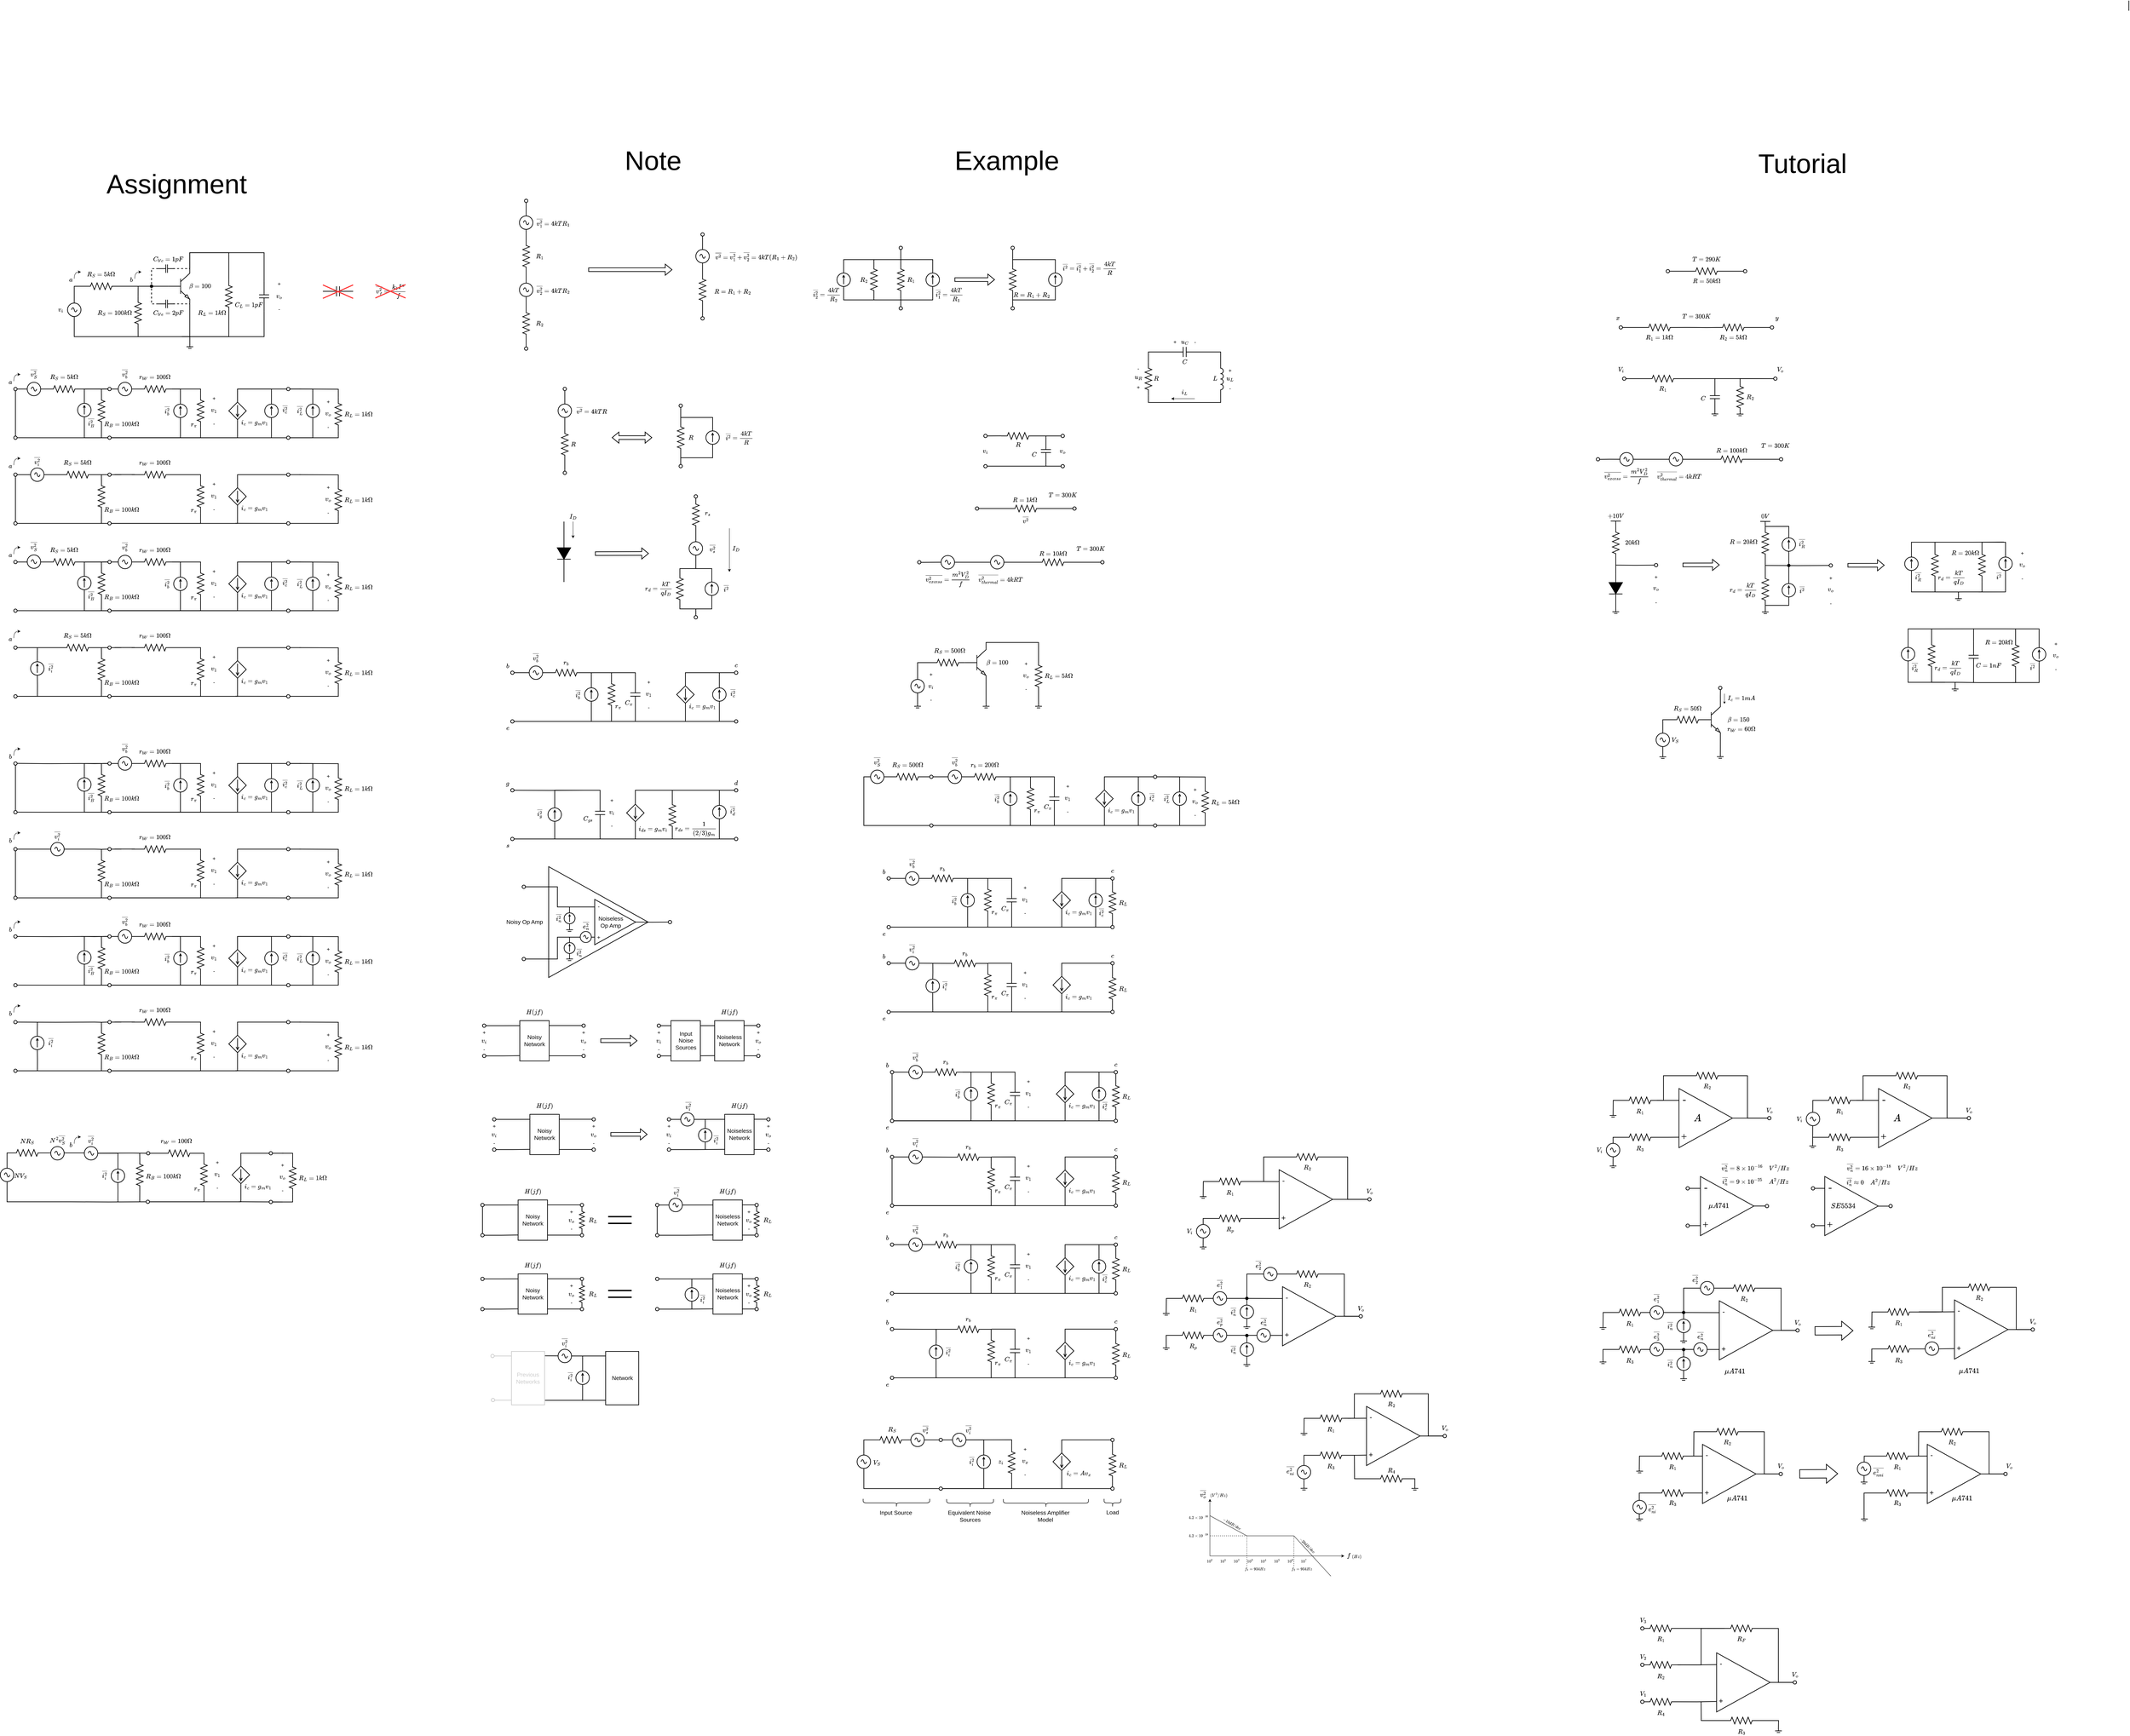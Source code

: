 <mxfile version="24.7.17">
  <diagram name="Page-1" id="7e0a89b8-554c-2b80-1dc8-d5c74ca68de4">
    <mxGraphModel dx="3600" dy="1689" grid="1" gridSize="10" guides="1" tooltips="1" connect="1" arrows="1" fold="1" page="1" pageScale="1" pageWidth="1100" pageHeight="850" background="none" math="1" shadow="0">
      <root>
        <mxCell id="0" />
        <mxCell id="1" parent="0" />
        <mxCell id="BcC_R-Wk5UXJKyHUtQ-n-60" style="edgeStyle=orthogonalEdgeStyle;rounded=0;orthogonalLoop=1;jettySize=auto;html=1;exitX=1;exitY=0.5;exitDx=0;exitDy=0;entryX=0;entryY=0.124;entryDx=0;entryDy=0;entryPerimeter=0;endArrow=none;endFill=0;strokeWidth=2;" parent="1" edge="1">
          <mxGeometry relative="1" as="geometry">
            <mxPoint x="713.5" y="2510.66" as="sourcePoint" />
            <mxPoint x="814.5" y="2510.66" as="targetPoint" />
          </mxGeometry>
        </mxCell>
        <mxCell id="BcC_R-Wk5UXJKyHUtQ-n-61" style="edgeStyle=orthogonalEdgeStyle;rounded=0;orthogonalLoop=1;jettySize=auto;html=1;exitX=1;exitY=0.5;exitDx=0;exitDy=0;entryX=0;entryY=0.124;entryDx=0;entryDy=0;entryPerimeter=0;endArrow=none;endFill=0;strokeWidth=2;" parent="1" edge="1">
          <mxGeometry relative="1" as="geometry">
            <mxPoint x="713.5" y="2600.66" as="sourcePoint" />
            <mxPoint x="814.5" y="2600.66" as="targetPoint" />
          </mxGeometry>
        </mxCell>
        <mxCell id="PsptzhxLuVpVTfMJceMe-16" style="edgeStyle=orthogonalEdgeStyle;rounded=0;orthogonalLoop=1;jettySize=auto;html=1;exitX=1;exitY=0.5;exitDx=0;exitDy=0;exitPerimeter=0;endArrow=none;endFill=0;strokeWidth=2;" parent="1" source="PsptzhxLuVpVTfMJceMe-83" edge="1">
          <mxGeometry relative="1" as="geometry">
            <mxPoint x="125" y="490" as="targetPoint" />
          </mxGeometry>
        </mxCell>
        <mxCell id="PsptzhxLuVpVTfMJceMe-1" value="" style="pointerEvents=1;verticalLabelPosition=bottom;shadow=0;dashed=0;align=center;html=1;verticalAlign=top;shape=mxgraph.electrical.resistors.resistor_2;rotation=90;strokeWidth=2;" parent="1" vertex="1">
          <mxGeometry x="75" y="410" width="100" height="20" as="geometry" />
        </mxCell>
        <mxCell id="PsptzhxLuVpVTfMJceMe-2" value="" style="pointerEvents=1;verticalLabelPosition=bottom;shadow=0;dashed=0;align=center;html=1;verticalAlign=top;shape=mxgraph.electrical.resistors.resistor_2;rotation=90;strokeWidth=2;" parent="1" vertex="1">
          <mxGeometry x="75" y="210" width="100" height="20" as="geometry" />
        </mxCell>
        <mxCell id="PsptzhxLuVpVTfMJceMe-10" value="" style="pointerEvents=1;verticalLabelPosition=bottom;shadow=0;dashed=0;align=center;html=1;verticalAlign=top;shape=mxgraph.electrical.signal_sources.source;aspect=fixed;points=[[0.5,0,0],[1,0.5,0],[0.5,1,0],[0,0.5,0]];elSignalType=ac;strokeWidth=2;" parent="1" vertex="1">
          <mxGeometry x="105" y="300" width="40" height="40" as="geometry" />
        </mxCell>
        <mxCell id="PsptzhxLuVpVTfMJceMe-15" style="edgeStyle=orthogonalEdgeStyle;rounded=0;orthogonalLoop=1;jettySize=auto;html=1;exitX=0.5;exitY=0;exitDx=0;exitDy=0;exitPerimeter=0;endArrow=none;endFill=0;strokeWidth=2;" parent="1" source="PsptzhxLuVpVTfMJceMe-11" edge="1">
          <mxGeometry relative="1" as="geometry">
            <mxPoint x="125" y="60" as="targetPoint" />
          </mxGeometry>
        </mxCell>
        <mxCell id="PsptzhxLuVpVTfMJceMe-11" value="" style="pointerEvents=1;verticalLabelPosition=bottom;shadow=0;dashed=0;align=center;html=1;verticalAlign=top;shape=mxgraph.electrical.signal_sources.source;aspect=fixed;points=[[0.5,0,0],[1,0.5,0],[0.5,1,0],[0,0.5,0]];elSignalType=ac;strokeWidth=2;" parent="1" vertex="1">
          <mxGeometry x="105" y="100" width="40" height="40" as="geometry" />
        </mxCell>
        <mxCell id="PsptzhxLuVpVTfMJceMe-12" style="edgeStyle=orthogonalEdgeStyle;rounded=0;orthogonalLoop=1;jettySize=auto;html=1;exitX=0.5;exitY=1;exitDx=0;exitDy=0;exitPerimeter=0;entryX=0;entryY=0.5;entryDx=0;entryDy=0;entryPerimeter=0;endArrow=none;endFill=0;strokeWidth=2;" parent="1" source="PsptzhxLuVpVTfMJceMe-11" target="PsptzhxLuVpVTfMJceMe-2" edge="1">
          <mxGeometry relative="1" as="geometry" />
        </mxCell>
        <mxCell id="PsptzhxLuVpVTfMJceMe-13" style="edgeStyle=orthogonalEdgeStyle;rounded=0;orthogonalLoop=1;jettySize=auto;html=1;exitX=1;exitY=0.5;exitDx=0;exitDy=0;exitPerimeter=0;entryX=0.5;entryY=0;entryDx=0;entryDy=0;entryPerimeter=0;endArrow=none;endFill=0;strokeWidth=2;" parent="1" source="PsptzhxLuVpVTfMJceMe-2" target="PsptzhxLuVpVTfMJceMe-10" edge="1">
          <mxGeometry relative="1" as="geometry" />
        </mxCell>
        <mxCell id="PsptzhxLuVpVTfMJceMe-14" style="edgeStyle=orthogonalEdgeStyle;rounded=0;orthogonalLoop=1;jettySize=auto;html=1;exitX=0.5;exitY=1;exitDx=0;exitDy=0;exitPerimeter=0;entryX=0;entryY=0.5;entryDx=0;entryDy=0;entryPerimeter=0;endArrow=none;endFill=0;strokeWidth=2;" parent="1" source="PsptzhxLuVpVTfMJceMe-10" target="PsptzhxLuVpVTfMJceMe-1" edge="1">
          <mxGeometry relative="1" as="geometry" />
        </mxCell>
        <mxCell id="PsptzhxLuVpVTfMJceMe-22" value="$$R_1$$" style="text;html=1;align=center;verticalAlign=middle;whiteSpace=wrap;rounded=0;fontSize=16;" parent="1" vertex="1">
          <mxGeometry x="135" y="205" width="60" height="30" as="geometry" />
        </mxCell>
        <mxCell id="PsptzhxLuVpVTfMJceMe-23" value="$$R_2$$" style="text;html=1;align=center;verticalAlign=middle;whiteSpace=wrap;rounded=0;fontSize=16;" parent="1" vertex="1">
          <mxGeometry x="135" y="405" width="60" height="30" as="geometry" />
        </mxCell>
        <mxCell id="PsptzhxLuVpVTfMJceMe-24" value="$$\overline{v_1^2}=4kTR_1$$" style="text;html=1;align=center;verticalAlign=middle;whiteSpace=wrap;rounded=0;fontSize=16;" parent="1" vertex="1">
          <mxGeometry x="175" y="105" width="60" height="30" as="geometry" />
        </mxCell>
        <mxCell id="PsptzhxLuVpVTfMJceMe-25" value="$$\overline{v_2^2}=4kTR_2$$" style="text;html=1;align=center;verticalAlign=middle;whiteSpace=wrap;rounded=0;fontSize=16;" parent="1" vertex="1">
          <mxGeometry x="175" y="305" width="60" height="30" as="geometry" />
        </mxCell>
        <mxCell id="PsptzhxLuVpVTfMJceMe-26" value="" style="shape=flexArrow;endArrow=classic;html=1;rounded=0;strokeWidth=2;" parent="1" edge="1">
          <mxGeometry width="50" height="50" relative="1" as="geometry">
            <mxPoint x="310" y="260" as="sourcePoint" />
            <mxPoint x="560" y="260" as="targetPoint" />
          </mxGeometry>
        </mxCell>
        <mxCell id="PsptzhxLuVpVTfMJceMe-29" value="" style="pointerEvents=1;verticalLabelPosition=bottom;shadow=0;dashed=0;align=center;html=1;verticalAlign=top;shape=mxgraph.electrical.resistors.resistor_2;rotation=90;strokeWidth=2;" parent="1" vertex="1">
          <mxGeometry x="600" y="310" width="100" height="20" as="geometry" />
        </mxCell>
        <mxCell id="PsptzhxLuVpVTfMJceMe-31" style="edgeStyle=orthogonalEdgeStyle;rounded=0;orthogonalLoop=1;jettySize=auto;html=1;exitX=0.5;exitY=0;exitDx=0;exitDy=0;exitPerimeter=0;endArrow=none;endFill=0;strokeWidth=2;" parent="1" source="PsptzhxLuVpVTfMJceMe-85" edge="1">
          <mxGeometry relative="1" as="geometry">
            <mxPoint x="650" y="160" as="targetPoint" />
          </mxGeometry>
        </mxCell>
        <mxCell id="PsptzhxLuVpVTfMJceMe-32" value="" style="pointerEvents=1;verticalLabelPosition=bottom;shadow=0;dashed=0;align=center;html=1;verticalAlign=top;shape=mxgraph.electrical.signal_sources.source;aspect=fixed;points=[[0.5,0,0],[1,0.5,0],[0.5,1,0],[0,0.5,0]];elSignalType=ac;strokeWidth=2;" parent="1" vertex="1">
          <mxGeometry x="630" y="200" width="40" height="40" as="geometry" />
        </mxCell>
        <mxCell id="PsptzhxLuVpVTfMJceMe-33" style="edgeStyle=orthogonalEdgeStyle;rounded=0;orthogonalLoop=1;jettySize=auto;html=1;exitX=0.5;exitY=1;exitDx=0;exitDy=0;exitPerimeter=0;entryX=0;entryY=0.5;entryDx=0;entryDy=0;entryPerimeter=0;endArrow=none;endFill=0;strokeWidth=2;" parent="1" source="PsptzhxLuVpVTfMJceMe-32" target="PsptzhxLuVpVTfMJceMe-29" edge="1">
          <mxGeometry relative="1" as="geometry" />
        </mxCell>
        <mxCell id="PsptzhxLuVpVTfMJceMe-34" style="edgeStyle=orthogonalEdgeStyle;rounded=0;orthogonalLoop=1;jettySize=auto;html=1;exitX=1;exitY=0.5;exitDx=0;exitDy=0;exitPerimeter=0;entryX=0.5;entryY=0;entryDx=0;entryDy=0;entryPerimeter=0;endArrow=none;endFill=0;strokeWidth=2;" parent="1" source="PsptzhxLuVpVTfMJceMe-29" edge="1">
          <mxGeometry relative="1" as="geometry">
            <mxPoint x="650" y="400" as="targetPoint" />
          </mxGeometry>
        </mxCell>
        <mxCell id="PsptzhxLuVpVTfMJceMe-36" value="$$R=R_1+R_2$$" style="text;html=1;align=center;verticalAlign=middle;whiteSpace=wrap;rounded=0;fontSize=16;" parent="1" vertex="1">
          <mxGeometry x="710" y="310" width="60" height="30" as="geometry" />
        </mxCell>
        <mxCell id="PsptzhxLuVpVTfMJceMe-38" value="$$\overline{v^2}=\overline{v_1^2}+\overline{v_2^2}=4kT(R_1+R_2)$$" style="text;html=1;align=center;verticalAlign=middle;whiteSpace=wrap;rounded=0;fontSize=16;" parent="1" vertex="1">
          <mxGeometry x="780" y="205" width="60" height="30" as="geometry" />
        </mxCell>
        <mxCell id="PsptzhxLuVpVTfMJceMe-63" value="" style="pointerEvents=1;verticalLabelPosition=bottom;shadow=0;dashed=0;align=center;html=1;verticalAlign=top;shape=mxgraph.electrical.resistors.resistor_2;rotation=90;strokeWidth=2;" parent="1" vertex="1">
          <mxGeometry x="190" y="770" width="100" height="20" as="geometry" />
        </mxCell>
        <mxCell id="PsptzhxLuVpVTfMJceMe-64" style="edgeStyle=orthogonalEdgeStyle;rounded=0;orthogonalLoop=1;jettySize=auto;html=1;exitX=0.5;exitY=0;exitDx=0;exitDy=0;exitPerimeter=0;endArrow=none;endFill=0;strokeWidth=2;" parent="1" source="PsptzhxLuVpVTfMJceMe-65" edge="1">
          <mxGeometry relative="1" as="geometry">
            <mxPoint x="240" y="620" as="targetPoint" />
          </mxGeometry>
        </mxCell>
        <mxCell id="PsptzhxLuVpVTfMJceMe-65" value="" style="pointerEvents=1;verticalLabelPosition=bottom;shadow=0;dashed=0;align=center;html=1;verticalAlign=top;shape=mxgraph.electrical.signal_sources.source;aspect=fixed;points=[[0.5,0,0],[1,0.5,0],[0.5,1,0],[0,0.5,0]];elSignalType=ac;strokeWidth=2;" parent="1" vertex="1">
          <mxGeometry x="220" y="660" width="40" height="40" as="geometry" />
        </mxCell>
        <mxCell id="PsptzhxLuVpVTfMJceMe-66" style="edgeStyle=orthogonalEdgeStyle;rounded=0;orthogonalLoop=1;jettySize=auto;html=1;exitX=0.5;exitY=1;exitDx=0;exitDy=0;exitPerimeter=0;entryX=0;entryY=0.5;entryDx=0;entryDy=0;entryPerimeter=0;endArrow=none;endFill=0;strokeWidth=2;" parent="1" source="PsptzhxLuVpVTfMJceMe-65" target="PsptzhxLuVpVTfMJceMe-63" edge="1">
          <mxGeometry relative="1" as="geometry" />
        </mxCell>
        <mxCell id="PsptzhxLuVpVTfMJceMe-67" style="edgeStyle=orthogonalEdgeStyle;rounded=0;orthogonalLoop=1;jettySize=auto;html=1;exitX=1;exitY=0.5;exitDx=0;exitDy=0;exitPerimeter=0;entryX=0.5;entryY=0;entryDx=0;entryDy=0;entryPerimeter=0;endArrow=none;endFill=0;strokeWidth=2;" parent="1" source="PsptzhxLuVpVTfMJceMe-89" edge="1">
          <mxGeometry relative="1" as="geometry">
            <mxPoint x="240" y="860" as="targetPoint" />
          </mxGeometry>
        </mxCell>
        <mxCell id="PsptzhxLuVpVTfMJceMe-68" value="$$R$$" style="text;html=1;align=center;verticalAlign=middle;whiteSpace=wrap;rounded=0;fontSize=16;" parent="1" vertex="1">
          <mxGeometry x="235" y="765" width="60" height="30" as="geometry" />
        </mxCell>
        <mxCell id="PsptzhxLuVpVTfMJceMe-69" value="$$\overline{v^2}=4kTR$$" style="text;html=1;align=center;verticalAlign=middle;whiteSpace=wrap;rounded=0;fontSize=16;" parent="1" vertex="1">
          <mxGeometry x="290" y="665" width="60" height="30" as="geometry" />
        </mxCell>
        <mxCell id="PsptzhxLuVpVTfMJceMe-71" value="" style="shape=flexArrow;endArrow=classic;html=1;rounded=0;strokeWidth=2;startArrow=block;" parent="1" edge="1">
          <mxGeometry width="50" height="50" relative="1" as="geometry">
            <mxPoint x="380" y="760" as="sourcePoint" />
            <mxPoint x="500" y="760" as="targetPoint" />
          </mxGeometry>
        </mxCell>
        <mxCell id="PsptzhxLuVpVTfMJceMe-72" value="" style="pointerEvents=1;verticalLabelPosition=bottom;shadow=0;dashed=0;align=center;html=1;verticalAlign=top;shape=mxgraph.electrical.resistors.resistor_2;rotation=90;strokeWidth=2;" parent="1" vertex="1">
          <mxGeometry x="535" y="750" width="100" height="20" as="geometry" />
        </mxCell>
        <mxCell id="PsptzhxLuVpVTfMJceMe-75" style="edgeStyle=orthogonalEdgeStyle;rounded=0;orthogonalLoop=1;jettySize=auto;html=1;entryX=0;entryY=0.5;entryDx=0;entryDy=0;entryPerimeter=0;endArrow=none;endFill=0;strokeWidth=2;exitX=0.5;exitY=1;exitDx=0;exitDy=0;" parent="1" source="PsptzhxLuVpVTfMJceMe-105" target="PsptzhxLuVpVTfMJceMe-72" edge="1">
          <mxGeometry relative="1" as="geometry">
            <mxPoint x="585" y="680" as="sourcePoint" />
          </mxGeometry>
        </mxCell>
        <mxCell id="PsptzhxLuVpVTfMJceMe-76" style="edgeStyle=orthogonalEdgeStyle;rounded=0;orthogonalLoop=1;jettySize=auto;html=1;exitX=1;exitY=0.5;exitDx=0;exitDy=0;exitPerimeter=0;entryX=0.5;entryY=0;entryDx=0;entryDy=0;entryPerimeter=0;endArrow=none;endFill=0;strokeWidth=2;" parent="1" source="PsptzhxLuVpVTfMJceMe-91" edge="1">
          <mxGeometry relative="1" as="geometry">
            <mxPoint x="585" y="840" as="targetPoint" />
          </mxGeometry>
        </mxCell>
        <mxCell id="PsptzhxLuVpVTfMJceMe-77" value="$$R$$" style="text;html=1;align=center;verticalAlign=middle;whiteSpace=wrap;rounded=0;fontSize=16;" parent="1" vertex="1">
          <mxGeometry x="585" y="745" width="60" height="30" as="geometry" />
        </mxCell>
        <mxCell id="PsptzhxLuVpVTfMJceMe-78" value="$$\overline{i^2}=\frac{4kT}{R}$$" style="text;html=1;align=center;verticalAlign=middle;whiteSpace=wrap;rounded=0;fontSize=16;" parent="1" vertex="1">
          <mxGeometry x="730" y="745" width="60" height="30" as="geometry" />
        </mxCell>
        <mxCell id="PsptzhxLuVpVTfMJceMe-82" value="" style="ellipse;whiteSpace=wrap;html=1;aspect=fixed;strokeWidth=2;" parent="1" vertex="1">
          <mxGeometry x="120" y="50" width="10" height="10" as="geometry" />
        </mxCell>
        <mxCell id="PsptzhxLuVpVTfMJceMe-84" value="" style="edgeStyle=orthogonalEdgeStyle;rounded=0;orthogonalLoop=1;jettySize=auto;html=1;exitX=1;exitY=0.5;exitDx=0;exitDy=0;exitPerimeter=0;endArrow=none;endFill=0;strokeWidth=2;" parent="1" source="PsptzhxLuVpVTfMJceMe-1" target="PsptzhxLuVpVTfMJceMe-83" edge="1">
          <mxGeometry relative="1" as="geometry">
            <mxPoint x="125" y="490" as="targetPoint" />
            <mxPoint x="125" y="470" as="sourcePoint" />
          </mxGeometry>
        </mxCell>
        <mxCell id="PsptzhxLuVpVTfMJceMe-83" value="" style="ellipse;whiteSpace=wrap;html=1;aspect=fixed;strokeWidth=2;" parent="1" vertex="1">
          <mxGeometry x="120" y="490" width="10" height="10" as="geometry" />
        </mxCell>
        <mxCell id="PsptzhxLuVpVTfMJceMe-86" value="" style="edgeStyle=orthogonalEdgeStyle;rounded=0;orthogonalLoop=1;jettySize=auto;html=1;exitX=0.5;exitY=0;exitDx=0;exitDy=0;exitPerimeter=0;endArrow=none;endFill=0;strokeWidth=2;" parent="1" source="PsptzhxLuVpVTfMJceMe-32" target="PsptzhxLuVpVTfMJceMe-85" edge="1">
          <mxGeometry relative="1" as="geometry">
            <mxPoint x="650" y="160" as="targetPoint" />
            <mxPoint x="650" y="200" as="sourcePoint" />
          </mxGeometry>
        </mxCell>
        <mxCell id="PsptzhxLuVpVTfMJceMe-85" value="" style="ellipse;whiteSpace=wrap;html=1;aspect=fixed;strokeWidth=2;" parent="1" vertex="1">
          <mxGeometry x="645" y="150" width="10" height="10" as="geometry" />
        </mxCell>
        <mxCell id="PsptzhxLuVpVTfMJceMe-87" value="" style="ellipse;whiteSpace=wrap;html=1;aspect=fixed;strokeWidth=2;" parent="1" vertex="1">
          <mxGeometry x="645" y="400" width="10" height="10" as="geometry" />
        </mxCell>
        <mxCell id="PsptzhxLuVpVTfMJceMe-88" value="" style="ellipse;whiteSpace=wrap;html=1;aspect=fixed;strokeWidth=2;" parent="1" vertex="1">
          <mxGeometry x="235" y="610" width="10" height="10" as="geometry" />
        </mxCell>
        <mxCell id="PsptzhxLuVpVTfMJceMe-90" value="" style="edgeStyle=orthogonalEdgeStyle;rounded=0;orthogonalLoop=1;jettySize=auto;html=1;exitX=1;exitY=0.5;exitDx=0;exitDy=0;exitPerimeter=0;entryX=0.5;entryY=0;entryDx=0;entryDy=0;entryPerimeter=0;endArrow=none;endFill=0;strokeWidth=2;" parent="1" source="PsptzhxLuVpVTfMJceMe-63" target="PsptzhxLuVpVTfMJceMe-89" edge="1">
          <mxGeometry relative="1" as="geometry">
            <mxPoint x="240" y="860" as="targetPoint" />
            <mxPoint x="240" y="830" as="sourcePoint" />
          </mxGeometry>
        </mxCell>
        <mxCell id="PsptzhxLuVpVTfMJceMe-89" value="" style="ellipse;whiteSpace=wrap;html=1;aspect=fixed;strokeWidth=2;" parent="1" vertex="1">
          <mxGeometry x="235" y="860" width="10" height="10" as="geometry" />
        </mxCell>
        <mxCell id="PsptzhxLuVpVTfMJceMe-92" value="" style="pointerEvents=1;verticalLabelPosition=bottom;shadow=0;dashed=0;align=center;html=1;verticalAlign=top;shape=mxgraph.electrical.signal_sources.source;aspect=fixed;points=[[0.5,0,0],[1,0.5,0],[0.5,1,0],[0,0.5,0]];elSignalType=dc1;rotation=-90;strokeWidth=2;" parent="1" vertex="1">
          <mxGeometry x="660" y="740" width="40" height="40" as="geometry" />
        </mxCell>
        <mxCell id="PsptzhxLuVpVTfMJceMe-99" style="edgeStyle=orthogonalEdgeStyle;rounded=0;orthogonalLoop=1;jettySize=auto;html=1;exitX=1;exitY=0.5;exitDx=0;exitDy=0;exitPerimeter=0;entryX=0;entryY=0.5;entryDx=0;entryDy=0;entryPerimeter=0;endArrow=none;endFill=0;strokeWidth=2;" parent="1" source="PsptzhxLuVpVTfMJceMe-92" target="PsptzhxLuVpVTfMJceMe-72" edge="1">
          <mxGeometry relative="1" as="geometry">
            <Array as="points">
              <mxPoint x="680" y="700" />
              <mxPoint x="585" y="700" />
            </Array>
          </mxGeometry>
        </mxCell>
        <mxCell id="PsptzhxLuVpVTfMJceMe-101" style="edgeStyle=orthogonalEdgeStyle;rounded=0;orthogonalLoop=1;jettySize=auto;html=1;exitX=0;exitY=0.5;exitDx=0;exitDy=0;exitPerimeter=0;entryX=1;entryY=0.5;entryDx=0;entryDy=0;entryPerimeter=0;endArrow=none;endFill=0;strokeWidth=2;" parent="1" source="PsptzhxLuVpVTfMJceMe-92" target="PsptzhxLuVpVTfMJceMe-72" edge="1">
          <mxGeometry relative="1" as="geometry">
            <Array as="points">
              <mxPoint x="680" y="820" />
              <mxPoint x="585" y="820" />
            </Array>
          </mxGeometry>
        </mxCell>
        <mxCell id="PsptzhxLuVpVTfMJceMe-104" value="" style="edgeStyle=orthogonalEdgeStyle;rounded=0;orthogonalLoop=1;jettySize=auto;html=1;exitX=1;exitY=0.5;exitDx=0;exitDy=0;exitPerimeter=0;entryX=0.5;entryY=0;entryDx=0;entryDy=0;entryPerimeter=0;endArrow=none;endFill=0;strokeWidth=2;" parent="1" source="PsptzhxLuVpVTfMJceMe-72" target="PsptzhxLuVpVTfMJceMe-91" edge="1">
          <mxGeometry relative="1" as="geometry">
            <mxPoint x="585" y="840" as="targetPoint" />
            <mxPoint x="585" y="810" as="sourcePoint" />
          </mxGeometry>
        </mxCell>
        <mxCell id="PsptzhxLuVpVTfMJceMe-91" value="" style="ellipse;whiteSpace=wrap;html=1;aspect=fixed;strokeWidth=2;" parent="1" vertex="1">
          <mxGeometry x="580" y="840" width="10" height="10" as="geometry" />
        </mxCell>
        <mxCell id="PsptzhxLuVpVTfMJceMe-105" value="" style="ellipse;whiteSpace=wrap;html=1;aspect=fixed;strokeWidth=2;" parent="1" vertex="1">
          <mxGeometry x="580" y="660" width="10" height="10" as="geometry" />
        </mxCell>
        <mxCell id="PsptzhxLuVpVTfMJceMe-107" value="" style="pointerEvents=1;verticalLabelPosition=bottom;shadow=0;dashed=0;align=center;html=1;verticalAlign=top;shape=mxgraph.electrical.resistors.resistor_2;rotation=90;strokeWidth=2;" parent="1" vertex="1">
          <mxGeometry x="1190" y="280" width="100" height="20" as="geometry" />
        </mxCell>
        <mxCell id="PsptzhxLuVpVTfMJceMe-108" style="edgeStyle=orthogonalEdgeStyle;rounded=0;orthogonalLoop=1;jettySize=auto;html=1;entryX=0;entryY=0.5;entryDx=0;entryDy=0;entryPerimeter=0;endArrow=none;endFill=0;strokeWidth=2;exitX=0.5;exitY=1;exitDx=0;exitDy=0;" parent="1" source="PsptzhxLuVpVTfMJceMe-117" target="PsptzhxLuVpVTfMJceMe-107" edge="1">
          <mxGeometry relative="1" as="geometry">
            <mxPoint x="1240" y="210" as="sourcePoint" />
          </mxGeometry>
        </mxCell>
        <mxCell id="PsptzhxLuVpVTfMJceMe-109" style="edgeStyle=orthogonalEdgeStyle;rounded=0;orthogonalLoop=1;jettySize=auto;html=1;exitX=1;exitY=0.5;exitDx=0;exitDy=0;exitPerimeter=0;entryX=0.5;entryY=0;entryDx=0;entryDy=0;entryPerimeter=0;endArrow=none;endFill=0;strokeWidth=2;" parent="1" source="PsptzhxLuVpVTfMJceMe-116" edge="1">
          <mxGeometry relative="1" as="geometry">
            <mxPoint x="1240" y="370" as="targetPoint" />
          </mxGeometry>
        </mxCell>
        <mxCell id="PsptzhxLuVpVTfMJceMe-110" value="$$R_1$$" style="text;html=1;align=center;verticalAlign=middle;whiteSpace=wrap;rounded=0;fontSize=16;" parent="1" vertex="1">
          <mxGeometry x="1240" y="275" width="60" height="30" as="geometry" />
        </mxCell>
        <mxCell id="PsptzhxLuVpVTfMJceMe-111" value="$$\overline{i_1^2}=\frac{4kT}{R_1}$$" style="text;html=1;align=center;verticalAlign=middle;whiteSpace=wrap;rounded=0;fontSize=16;" parent="1" vertex="1">
          <mxGeometry x="1355" y="320" width="60" height="30" as="geometry" />
        </mxCell>
        <mxCell id="PsptzhxLuVpVTfMJceMe-112" value="" style="pointerEvents=1;verticalLabelPosition=bottom;shadow=0;dashed=0;align=center;html=1;verticalAlign=top;shape=mxgraph.electrical.signal_sources.source;aspect=fixed;points=[[0.5,0,0],[1,0.5,0],[0.5,1,0],[0,0.5,0]];elSignalType=dc1;rotation=-90;strokeWidth=2;" parent="1" vertex="1">
          <mxGeometry x="1315" y="270" width="40" height="40" as="geometry" />
        </mxCell>
        <mxCell id="PsptzhxLuVpVTfMJceMe-113" style="edgeStyle=orthogonalEdgeStyle;rounded=0;orthogonalLoop=1;jettySize=auto;html=1;exitX=1;exitY=0.5;exitDx=0;exitDy=0;exitPerimeter=0;entryX=0;entryY=0.5;entryDx=0;entryDy=0;entryPerimeter=0;endArrow=none;endFill=0;strokeWidth=2;" parent="1" source="PsptzhxLuVpVTfMJceMe-112" target="PsptzhxLuVpVTfMJceMe-107" edge="1">
          <mxGeometry relative="1" as="geometry">
            <Array as="points">
              <mxPoint x="1335" y="230" />
              <mxPoint x="1240" y="230" />
            </Array>
          </mxGeometry>
        </mxCell>
        <mxCell id="PsptzhxLuVpVTfMJceMe-114" style="edgeStyle=orthogonalEdgeStyle;rounded=0;orthogonalLoop=1;jettySize=auto;html=1;exitX=0;exitY=0.5;exitDx=0;exitDy=0;exitPerimeter=0;entryX=1;entryY=0.5;entryDx=0;entryDy=0;entryPerimeter=0;endArrow=none;endFill=0;strokeWidth=2;" parent="1" source="PsptzhxLuVpVTfMJceMe-112" target="PsptzhxLuVpVTfMJceMe-107" edge="1">
          <mxGeometry relative="1" as="geometry">
            <Array as="points">
              <mxPoint x="1335" y="350" />
              <mxPoint x="1240" y="350" />
            </Array>
          </mxGeometry>
        </mxCell>
        <mxCell id="PsptzhxLuVpVTfMJceMe-115" value="" style="edgeStyle=orthogonalEdgeStyle;rounded=0;orthogonalLoop=1;jettySize=auto;html=1;exitX=1;exitY=0.5;exitDx=0;exitDy=0;exitPerimeter=0;entryX=0.5;entryY=0;entryDx=0;entryDy=0;entryPerimeter=0;endArrow=none;endFill=0;strokeWidth=2;" parent="1" source="PsptzhxLuVpVTfMJceMe-107" target="PsptzhxLuVpVTfMJceMe-116" edge="1">
          <mxGeometry relative="1" as="geometry">
            <mxPoint x="1240" y="370" as="targetPoint" />
            <mxPoint x="1240" y="340" as="sourcePoint" />
          </mxGeometry>
        </mxCell>
        <mxCell id="PsptzhxLuVpVTfMJceMe-116" value="" style="ellipse;whiteSpace=wrap;html=1;aspect=fixed;strokeWidth=2;" parent="1" vertex="1">
          <mxGeometry x="1235" y="370" width="10" height="10" as="geometry" />
        </mxCell>
        <mxCell id="PsptzhxLuVpVTfMJceMe-117" value="" style="ellipse;whiteSpace=wrap;html=1;aspect=fixed;strokeWidth=2;" parent="1" vertex="1">
          <mxGeometry x="1235" y="190" width="10" height="10" as="geometry" />
        </mxCell>
        <mxCell id="PsptzhxLuVpVTfMJceMe-119" value="" style="pointerEvents=1;verticalLabelPosition=bottom;shadow=0;dashed=0;align=center;html=1;verticalAlign=top;shape=mxgraph.electrical.resistors.resistor_2;rotation=90;strokeWidth=2;" parent="1" vertex="1">
          <mxGeometry x="1110" y="280" width="100" height="20" as="geometry" />
        </mxCell>
        <mxCell id="PsptzhxLuVpVTfMJceMe-120" style="edgeStyle=orthogonalEdgeStyle;rounded=0;orthogonalLoop=1;jettySize=auto;html=1;exitX=1;exitY=0.5;exitDx=0;exitDy=0;exitPerimeter=0;entryX=1;entryY=0.5;entryDx=0;entryDy=0;entryPerimeter=0;strokeWidth=2;endArrow=none;endFill=0;" parent="1" source="PsptzhxLuVpVTfMJceMe-119" target="PsptzhxLuVpVTfMJceMe-107" edge="1">
          <mxGeometry relative="1" as="geometry">
            <Array as="points">
              <mxPoint x="1160" y="350" />
              <mxPoint x="1240" y="350" />
            </Array>
          </mxGeometry>
        </mxCell>
        <mxCell id="PsptzhxLuVpVTfMJceMe-121" style="edgeStyle=orthogonalEdgeStyle;rounded=0;orthogonalLoop=1;jettySize=auto;html=1;exitX=0;exitY=0.5;exitDx=0;exitDy=0;exitPerimeter=0;entryX=0;entryY=0.5;entryDx=0;entryDy=0;entryPerimeter=0;strokeWidth=2;endArrow=none;endFill=0;" parent="1" source="PsptzhxLuVpVTfMJceMe-119" target="PsptzhxLuVpVTfMJceMe-107" edge="1">
          <mxGeometry relative="1" as="geometry">
            <Array as="points">
              <mxPoint x="1160" y="230" />
              <mxPoint x="1240" y="230" />
            </Array>
          </mxGeometry>
        </mxCell>
        <mxCell id="PsptzhxLuVpVTfMJceMe-122" value="" style="pointerEvents=1;verticalLabelPosition=bottom;shadow=0;dashed=0;align=center;html=1;verticalAlign=top;shape=mxgraph.electrical.signal_sources.source;aspect=fixed;points=[[0.5,0,0],[1,0.5,0],[0.5,1,0],[0,0.5,0]];elSignalType=dc1;rotation=-90;strokeWidth=2;" parent="1" vertex="1">
          <mxGeometry x="1050" y="270" width="40" height="40" as="geometry" />
        </mxCell>
        <mxCell id="PsptzhxLuVpVTfMJceMe-123" style="edgeStyle=orthogonalEdgeStyle;rounded=0;orthogonalLoop=1;jettySize=auto;html=1;exitX=1;exitY=0.5;exitDx=0;exitDy=0;exitPerimeter=0;entryX=0;entryY=0.5;entryDx=0;entryDy=0;entryPerimeter=0;strokeWidth=2;endArrow=none;endFill=0;" parent="1" source="PsptzhxLuVpVTfMJceMe-122" target="PsptzhxLuVpVTfMJceMe-119" edge="1">
          <mxGeometry relative="1" as="geometry">
            <Array as="points">
              <mxPoint x="1070" y="230" />
              <mxPoint x="1160" y="230" />
            </Array>
          </mxGeometry>
        </mxCell>
        <mxCell id="PsptzhxLuVpVTfMJceMe-124" style="edgeStyle=orthogonalEdgeStyle;rounded=0;orthogonalLoop=1;jettySize=auto;html=1;exitX=0;exitY=0.5;exitDx=0;exitDy=0;exitPerimeter=0;entryX=1;entryY=0.5;entryDx=0;entryDy=0;entryPerimeter=0;strokeWidth=2;endArrow=none;endFill=0;" parent="1" source="PsptzhxLuVpVTfMJceMe-122" target="PsptzhxLuVpVTfMJceMe-119" edge="1">
          <mxGeometry relative="1" as="geometry">
            <Array as="points">
              <mxPoint x="1070" y="350" />
              <mxPoint x="1160" y="350" />
            </Array>
          </mxGeometry>
        </mxCell>
        <mxCell id="PsptzhxLuVpVTfMJceMe-125" value="$$R_2$$" style="text;html=1;align=center;verticalAlign=middle;whiteSpace=wrap;rounded=0;fontSize=16;" parent="1" vertex="1">
          <mxGeometry x="1100" y="275" width="60" height="30" as="geometry" />
        </mxCell>
        <mxCell id="PsptzhxLuVpVTfMJceMe-126" value="$$\overline{i_2^2}=\frac{4kT}{R_2}$$" style="text;html=1;align=center;verticalAlign=middle;whiteSpace=wrap;rounded=0;fontSize=16;" parent="1" vertex="1">
          <mxGeometry x="990" y="320" width="60" height="30" as="geometry" />
        </mxCell>
        <mxCell id="PsptzhxLuVpVTfMJceMe-127" value="" style="shape=flexArrow;endArrow=classic;html=1;rounded=0;strokeWidth=2;" parent="1" edge="1">
          <mxGeometry width="50" height="50" relative="1" as="geometry">
            <mxPoint x="1400" y="289.58" as="sourcePoint" />
            <mxPoint x="1520" y="289.58" as="targetPoint" />
          </mxGeometry>
        </mxCell>
        <mxCell id="PsptzhxLuVpVTfMJceMe-140" value="" style="pointerEvents=1;verticalLabelPosition=bottom;shadow=0;dashed=0;align=center;html=1;verticalAlign=top;shape=mxgraph.electrical.resistors.resistor_2;rotation=90;strokeWidth=2;" parent="1" vertex="1">
          <mxGeometry x="1523" y="280" width="100" height="20" as="geometry" />
        </mxCell>
        <mxCell id="PsptzhxLuVpVTfMJceMe-141" style="edgeStyle=orthogonalEdgeStyle;rounded=0;orthogonalLoop=1;jettySize=auto;html=1;entryX=0;entryY=0.5;entryDx=0;entryDy=0;entryPerimeter=0;endArrow=none;endFill=0;strokeWidth=2;exitX=0.5;exitY=1;exitDx=0;exitDy=0;" parent="1" source="PsptzhxLuVpVTfMJceMe-150" target="PsptzhxLuVpVTfMJceMe-140" edge="1">
          <mxGeometry relative="1" as="geometry">
            <mxPoint x="1573" y="210" as="sourcePoint" />
          </mxGeometry>
        </mxCell>
        <mxCell id="PsptzhxLuVpVTfMJceMe-142" style="edgeStyle=orthogonalEdgeStyle;rounded=0;orthogonalLoop=1;jettySize=auto;html=1;exitX=1;exitY=0.5;exitDx=0;exitDy=0;exitPerimeter=0;entryX=0.5;entryY=0;entryDx=0;entryDy=0;entryPerimeter=0;endArrow=none;endFill=0;strokeWidth=2;" parent="1" source="PsptzhxLuVpVTfMJceMe-149" edge="1">
          <mxGeometry relative="1" as="geometry">
            <mxPoint x="1573" y="370" as="targetPoint" />
          </mxGeometry>
        </mxCell>
        <mxCell id="PsptzhxLuVpVTfMJceMe-143" value="$$R=R_1+R_2$$" style="text;html=1;align=center;verticalAlign=middle;whiteSpace=wrap;rounded=0;fontSize=16;" parent="1" vertex="1">
          <mxGeometry x="1600" y="320" width="60" height="30" as="geometry" />
        </mxCell>
        <mxCell id="PsptzhxLuVpVTfMJceMe-144" value="$$\overline{i^2}=\overline{i_1^2}+\overline{i_2^2}=\frac{4kT}{R}$$" style="text;html=1;align=center;verticalAlign=middle;whiteSpace=wrap;rounded=0;fontSize=16;" parent="1" vertex="1">
          <mxGeometry x="1772" y="240" width="60" height="30" as="geometry" />
        </mxCell>
        <mxCell id="PsptzhxLuVpVTfMJceMe-145" value="" style="pointerEvents=1;verticalLabelPosition=bottom;shadow=0;dashed=0;align=center;html=1;verticalAlign=top;shape=mxgraph.electrical.signal_sources.source;aspect=fixed;points=[[0.5,0,0],[1,0.5,0],[0.5,1,0],[0,0.5,0]];elSignalType=dc1;rotation=-90;strokeWidth=2;" parent="1" vertex="1">
          <mxGeometry x="1680" y="270" width="40" height="40" as="geometry" />
        </mxCell>
        <mxCell id="PsptzhxLuVpVTfMJceMe-146" style="edgeStyle=orthogonalEdgeStyle;rounded=0;orthogonalLoop=1;jettySize=auto;html=1;exitX=1;exitY=0.5;exitDx=0;exitDy=0;exitPerimeter=0;entryX=0;entryY=0.5;entryDx=0;entryDy=0;entryPerimeter=0;endArrow=none;endFill=0;strokeWidth=2;" parent="1" source="PsptzhxLuVpVTfMJceMe-145" target="PsptzhxLuVpVTfMJceMe-140" edge="1">
          <mxGeometry relative="1" as="geometry">
            <Array as="points">
              <mxPoint x="1700" y="230" />
              <mxPoint x="1573" y="230" />
            </Array>
          </mxGeometry>
        </mxCell>
        <mxCell id="PsptzhxLuVpVTfMJceMe-147" style="edgeStyle=orthogonalEdgeStyle;rounded=0;orthogonalLoop=1;jettySize=auto;html=1;exitX=0;exitY=0.5;exitDx=0;exitDy=0;exitPerimeter=0;entryX=1;entryY=0.5;entryDx=0;entryDy=0;entryPerimeter=0;endArrow=none;endFill=0;strokeWidth=2;" parent="1" source="PsptzhxLuVpVTfMJceMe-145" target="PsptzhxLuVpVTfMJceMe-140" edge="1">
          <mxGeometry relative="1" as="geometry">
            <Array as="points">
              <mxPoint x="1700" y="350" />
              <mxPoint x="1573" y="350" />
            </Array>
          </mxGeometry>
        </mxCell>
        <mxCell id="PsptzhxLuVpVTfMJceMe-148" value="" style="edgeStyle=orthogonalEdgeStyle;rounded=0;orthogonalLoop=1;jettySize=auto;html=1;exitX=1;exitY=0.5;exitDx=0;exitDy=0;exitPerimeter=0;entryX=0.5;entryY=0;entryDx=0;entryDy=0;entryPerimeter=0;endArrow=none;endFill=0;strokeWidth=2;" parent="1" source="PsptzhxLuVpVTfMJceMe-140" target="PsptzhxLuVpVTfMJceMe-149" edge="1">
          <mxGeometry relative="1" as="geometry">
            <mxPoint x="1573" y="370" as="targetPoint" />
            <mxPoint x="1573" y="340" as="sourcePoint" />
          </mxGeometry>
        </mxCell>
        <mxCell id="PsptzhxLuVpVTfMJceMe-149" value="" style="ellipse;whiteSpace=wrap;html=1;aspect=fixed;strokeWidth=2;" parent="1" vertex="1">
          <mxGeometry x="1568" y="370" width="10" height="10" as="geometry" />
        </mxCell>
        <mxCell id="PsptzhxLuVpVTfMJceMe-150" value="" style="ellipse;whiteSpace=wrap;html=1;aspect=fixed;strokeWidth=2;" parent="1" vertex="1">
          <mxGeometry x="1568" y="190" width="10" height="10" as="geometry" />
        </mxCell>
        <mxCell id="PsptzhxLuVpVTfMJceMe-153" style="edgeStyle=orthogonalEdgeStyle;rounded=0;orthogonalLoop=1;jettySize=auto;html=1;exitX=0;exitY=0.5;exitDx=0;exitDy=0;exitPerimeter=0;strokeWidth=2;endArrow=none;endFill=0;" parent="1" source="PsptzhxLuVpVTfMJceMe-152" edge="1">
          <mxGeometry relative="1" as="geometry">
            <mxPoint x="238" y="1010" as="targetPoint" />
            <Array as="points">
              <mxPoint x="237.5" y="1010" />
            </Array>
          </mxGeometry>
        </mxCell>
        <mxCell id="PsptzhxLuVpVTfMJceMe-154" style="edgeStyle=orthogonalEdgeStyle;rounded=0;orthogonalLoop=1;jettySize=auto;html=1;exitX=1;exitY=0.5;exitDx=0;exitDy=0;exitPerimeter=0;strokeWidth=2;endArrow=none;endFill=0;" parent="1" source="PsptzhxLuVpVTfMJceMe-152" edge="1">
          <mxGeometry relative="1" as="geometry">
            <mxPoint x="238" y="1190" as="targetPoint" />
            <Array as="points">
              <mxPoint x="237.5" y="1190" />
            </Array>
          </mxGeometry>
        </mxCell>
        <mxCell id="PsptzhxLuVpVTfMJceMe-152" value="" style="pointerEvents=1;fillColor=strokeColor;verticalLabelPosition=bottom;shadow=0;dashed=0;align=center;html=1;verticalAlign=top;shape=mxgraph.electrical.diodes.diode;rotation=90;strokeColor=default;strokeWidth=2;" parent="1" vertex="1">
          <mxGeometry x="195" y="1085" width="85" height="40" as="geometry" />
        </mxCell>
        <mxCell id="PsptzhxLuVpVTfMJceMe-155" value="" style="shape=flexArrow;endArrow=classic;html=1;rounded=0;strokeWidth=2;" parent="1" edge="1">
          <mxGeometry width="50" height="50" relative="1" as="geometry">
            <mxPoint x="330" y="1105.33" as="sourcePoint" />
            <mxPoint x="490" y="1105" as="targetPoint" />
          </mxGeometry>
        </mxCell>
        <mxCell id="PsptzhxLuVpVTfMJceMe-167" value="" style="pointerEvents=1;verticalLabelPosition=bottom;shadow=0;dashed=0;align=center;html=1;verticalAlign=top;shape=mxgraph.electrical.resistors.resistor_2;rotation=90;strokeWidth=2;" parent="1" vertex="1">
          <mxGeometry x="532.5" y="1200" width="100" height="20" as="geometry" />
        </mxCell>
        <mxCell id="PsptzhxLuVpVTfMJceMe-170" value="$$r_d=\frac{kT}{qI_D}$$" style="text;html=1;align=center;verticalAlign=middle;whiteSpace=wrap;rounded=0;fontSize=16;" parent="1" vertex="1">
          <mxGeometry x="490" y="1195" width="60" height="30" as="geometry" />
        </mxCell>
        <mxCell id="PsptzhxLuVpVTfMJceMe-171" value="$$\overline{i^2}$$" style="text;html=1;align=center;verticalAlign=middle;whiteSpace=wrap;rounded=0;fontSize=16;" parent="1" vertex="1">
          <mxGeometry x="690" y="1195" width="60" height="30" as="geometry" />
        </mxCell>
        <mxCell id="PsptzhxLuVpVTfMJceMe-172" value="" style="pointerEvents=1;verticalLabelPosition=bottom;shadow=0;dashed=0;align=center;html=1;verticalAlign=top;shape=mxgraph.electrical.signal_sources.source;aspect=fixed;points=[[0.5,0,0],[1,0.5,0],[0.5,1,0],[0,0.5,0]];elSignalType=dc1;rotation=-90;strokeWidth=2;" parent="1" vertex="1">
          <mxGeometry x="657.5" y="1190" width="40" height="40" as="geometry" />
        </mxCell>
        <mxCell id="PsptzhxLuVpVTfMJceMe-173" style="edgeStyle=orthogonalEdgeStyle;rounded=0;orthogonalLoop=1;jettySize=auto;html=1;exitX=1;exitY=0.5;exitDx=0;exitDy=0;exitPerimeter=0;entryX=0;entryY=0.5;entryDx=0;entryDy=0;entryPerimeter=0;endArrow=none;endFill=0;strokeWidth=2;" parent="1" source="PsptzhxLuVpVTfMJceMe-172" target="PsptzhxLuVpVTfMJceMe-167" edge="1">
          <mxGeometry relative="1" as="geometry">
            <Array as="points">
              <mxPoint x="677.5" y="1150" />
              <mxPoint x="582.5" y="1150" />
            </Array>
          </mxGeometry>
        </mxCell>
        <mxCell id="PsptzhxLuVpVTfMJceMe-174" style="edgeStyle=orthogonalEdgeStyle;rounded=0;orthogonalLoop=1;jettySize=auto;html=1;exitX=0;exitY=0.5;exitDx=0;exitDy=0;exitPerimeter=0;entryX=1;entryY=0.5;entryDx=0;entryDy=0;entryPerimeter=0;endArrow=none;endFill=0;strokeWidth=2;" parent="1" source="PsptzhxLuVpVTfMJceMe-172" target="PsptzhxLuVpVTfMJceMe-167" edge="1">
          <mxGeometry relative="1" as="geometry">
            <Array as="points">
              <mxPoint x="678" y="1270" />
              <mxPoint x="583" y="1270" />
            </Array>
          </mxGeometry>
        </mxCell>
        <mxCell id="PsptzhxLuVpVTfMJceMe-175" value="" style="edgeStyle=orthogonalEdgeStyle;rounded=0;orthogonalLoop=1;jettySize=auto;html=1;exitX=1;exitY=0.5;exitDx=0;exitDy=0;exitPerimeter=0;entryX=0.5;entryY=0;entryDx=0;entryDy=0;entryPerimeter=0;endArrow=none;endFill=0;strokeWidth=2;" parent="1" source="PsptzhxLuVpVTfMJceMe-167" target="PsptzhxLuVpVTfMJceMe-176" edge="1">
          <mxGeometry relative="1" as="geometry">
            <mxPoint x="582.5" y="1290" as="targetPoint" />
            <mxPoint x="582.5" y="1260" as="sourcePoint" />
            <Array as="points">
              <mxPoint x="582" y="1270" />
              <mxPoint x="630" y="1270" />
            </Array>
          </mxGeometry>
        </mxCell>
        <mxCell id="PsptzhxLuVpVTfMJceMe-179" style="edgeStyle=orthogonalEdgeStyle;rounded=0;orthogonalLoop=1;jettySize=auto;html=1;exitX=0.5;exitY=0;exitDx=0;exitDy=0;" parent="1" source="PsptzhxLuVpVTfMJceMe-176" edge="1">
          <mxGeometry relative="1" as="geometry">
            <mxPoint x="629.609" y="1299.957" as="targetPoint" />
          </mxGeometry>
        </mxCell>
        <mxCell id="PsptzhxLuVpVTfMJceMe-176" value="" style="ellipse;whiteSpace=wrap;html=1;aspect=fixed;strokeWidth=2;" parent="1" vertex="1">
          <mxGeometry x="625" y="1290" width="10" height="10" as="geometry" />
        </mxCell>
        <mxCell id="PsptzhxLuVpVTfMJceMe-177" value="" style="ellipse;whiteSpace=wrap;html=1;aspect=fixed;strokeWidth=2;" parent="1" vertex="1">
          <mxGeometry x="625" y="930" width="10" height="10" as="geometry" />
        </mxCell>
        <mxCell id="PsptzhxLuVpVTfMJceMe-181" value="" style="pointerEvents=1;verticalLabelPosition=bottom;shadow=0;dashed=0;align=center;html=1;verticalAlign=top;shape=mxgraph.electrical.resistors.resistor_2;rotation=90;strokeWidth=2;" parent="1" vertex="1">
          <mxGeometry x="580" y="980" width="100" height="20" as="geometry" />
        </mxCell>
        <mxCell id="PsptzhxLuVpVTfMJceMe-182" value="" style="pointerEvents=1;verticalLabelPosition=bottom;shadow=0;dashed=0;align=center;html=1;verticalAlign=top;shape=mxgraph.electrical.signal_sources.source;aspect=fixed;points=[[0.5,0,0],[1,0.5,0],[0.5,1,0],[0,0.5,0]];elSignalType=ac;strokeWidth=2;" parent="1" vertex="1">
          <mxGeometry x="610" y="1070" width="40" height="40" as="geometry" />
        </mxCell>
        <mxCell id="PsptzhxLuVpVTfMJceMe-183" style="edgeStyle=orthogonalEdgeStyle;rounded=0;orthogonalLoop=1;jettySize=auto;html=1;exitX=0.5;exitY=1;exitDx=0;exitDy=0;exitPerimeter=0;entryX=0;entryY=0.5;entryDx=0;entryDy=0;entryPerimeter=0;strokeWidth=2;endArrow=none;endFill=0;" parent="1" source="PsptzhxLuVpVTfMJceMe-182" target="PsptzhxLuVpVTfMJceMe-167" edge="1">
          <mxGeometry relative="1" as="geometry">
            <Array as="points">
              <mxPoint x="630" y="1150" />
              <mxPoint x="582" y="1150" />
            </Array>
          </mxGeometry>
        </mxCell>
        <mxCell id="PsptzhxLuVpVTfMJceMe-184" style="edgeStyle=orthogonalEdgeStyle;rounded=0;orthogonalLoop=1;jettySize=auto;html=1;exitX=0.5;exitY=0;exitDx=0;exitDy=0;exitPerimeter=0;entryX=1;entryY=0.5;entryDx=0;entryDy=0;entryPerimeter=0;strokeWidth=2;endArrow=none;endFill=0;" parent="1" source="PsptzhxLuVpVTfMJceMe-182" target="PsptzhxLuVpVTfMJceMe-181" edge="1">
          <mxGeometry relative="1" as="geometry" />
        </mxCell>
        <mxCell id="PsptzhxLuVpVTfMJceMe-186" value="$$\overline{v_s^2}$$" style="text;html=1;align=center;verticalAlign=middle;whiteSpace=wrap;rounded=0;fontSize=16;" parent="1" vertex="1">
          <mxGeometry x="650" y="1075" width="60" height="30" as="geometry" />
        </mxCell>
        <mxCell id="PsptzhxLuVpVTfMJceMe-187" value="$$r_s$$" style="text;html=1;align=center;verticalAlign=middle;whiteSpace=wrap;rounded=0;fontSize=16;" parent="1" vertex="1">
          <mxGeometry x="635" y="970" width="60" height="30" as="geometry" />
        </mxCell>
        <mxCell id="PsptzhxLuVpVTfMJceMe-188" value="" style="endArrow=classic;html=1;rounded=0;" parent="1" edge="1">
          <mxGeometry width="50" height="50" relative="1" as="geometry">
            <mxPoint x="264.57" y="1010" as="sourcePoint" />
            <mxPoint x="264.57" y="1060" as="targetPoint" />
          </mxGeometry>
        </mxCell>
        <mxCell id="PsptzhxLuVpVTfMJceMe-189" value="$$I_D$$" style="text;html=1;align=center;verticalAlign=middle;whiteSpace=wrap;rounded=0;fontSize=16;" parent="1" vertex="1">
          <mxGeometry x="235" y="980" width="60" height="30" as="geometry" />
        </mxCell>
        <mxCell id="PsptzhxLuVpVTfMJceMe-190" value="" style="endArrow=classic;html=1;rounded=0;" parent="1" edge="1">
          <mxGeometry width="50" height="50" relative="1" as="geometry">
            <mxPoint x="730" y="1030" as="sourcePoint" />
            <mxPoint x="730" y="1160" as="targetPoint" />
          </mxGeometry>
        </mxCell>
        <mxCell id="PsptzhxLuVpVTfMJceMe-191" value="$$I_D$$" style="text;html=1;align=center;verticalAlign=middle;whiteSpace=wrap;rounded=0;fontSize=16;" parent="1" vertex="1">
          <mxGeometry x="720" y="1075" width="60" height="30" as="geometry" />
        </mxCell>
        <mxCell id="PsptzhxLuVpVTfMJceMe-192" value="" style="pointerEvents=1;verticalLabelPosition=bottom;shadow=0;dashed=0;align=center;html=1;verticalAlign=top;shape=mxgraph.electrical.resistors.resistor_2;rotation=0;strokeWidth=2;" parent="1" vertex="1">
          <mxGeometry x="194" y="1450" width="100" height="20" as="geometry" />
        </mxCell>
        <mxCell id="oClKVnz3mcgkPNqQA8qf-1" value="" style="pointerEvents=1;verticalLabelPosition=bottom;shadow=0;dashed=0;align=center;html=1;verticalAlign=top;shape=mxgraph.electrical.resistors.resistor_2;rotation=-180;strokeWidth=2;" parent="1" vertex="1">
          <mxGeometry x="1539" y="745" width="100" height="20" as="geometry" />
        </mxCell>
        <mxCell id="oClKVnz3mcgkPNqQA8qf-2" value="" style="pointerEvents=1;verticalLabelPosition=bottom;shadow=0;dashed=0;align=center;html=1;verticalAlign=top;shape=mxgraph.electrical.capacitors.capacitor_1;strokeWidth=2;rotation=90;" parent="1" vertex="1">
          <mxGeometry x="1627" y="785" width="90" height="30" as="geometry" />
        </mxCell>
        <mxCell id="oClKVnz3mcgkPNqQA8qf-9" value="" style="endArrow=none;html=1;rounded=0;entryX=0;entryY=0.5;entryDx=0;entryDy=0;entryPerimeter=0;strokeWidth=2;" parent="1" target="oClKVnz3mcgkPNqQA8qf-1" edge="1">
          <mxGeometry width="50" height="50" relative="1" as="geometry">
            <mxPoint x="1717" y="755" as="sourcePoint" />
            <mxPoint x="1647" y="795" as="targetPoint" />
          </mxGeometry>
        </mxCell>
        <mxCell id="oClKVnz3mcgkPNqQA8qf-10" value="" style="endArrow=none;html=1;rounded=0;strokeWidth=2;" parent="1" edge="1">
          <mxGeometry width="50" height="50" relative="1" as="geometry">
            <mxPoint x="1717" y="845" as="sourcePoint" />
            <mxPoint x="1497" y="845" as="targetPoint" />
          </mxGeometry>
        </mxCell>
        <mxCell id="oClKVnz3mcgkPNqQA8qf-11" value="" style="endArrow=none;html=1;rounded=0;strokeWidth=2;" parent="1" edge="1">
          <mxGeometry width="50" height="50" relative="1" as="geometry">
            <mxPoint x="1539" y="754.8" as="sourcePoint" />
            <mxPoint x="1497" y="755" as="targetPoint" />
          </mxGeometry>
        </mxCell>
        <mxCell id="oClKVnz3mcgkPNqQA8qf-12" value="$$R$$" style="text;html=1;align=center;verticalAlign=middle;whiteSpace=wrap;rounded=0;fontSize=16;" parent="1" vertex="1">
          <mxGeometry x="1559" y="766.18" width="60" height="30" as="geometry" />
        </mxCell>
        <mxCell id="oClKVnz3mcgkPNqQA8qf-13" value="$$C$$" style="text;html=1;align=center;verticalAlign=middle;whiteSpace=wrap;rounded=0;fontSize=16;" parent="1" vertex="1">
          <mxGeometry x="1607" y="796.18" width="60" height="30" as="geometry" />
        </mxCell>
        <mxCell id="oClKVnz3mcgkPNqQA8qf-14" value="$$v_i$$" style="text;html=1;align=center;verticalAlign=middle;whiteSpace=wrap;rounded=0;fontSize=16;" parent="1" vertex="1">
          <mxGeometry x="1462" y="785" width="60" height="30" as="geometry" />
        </mxCell>
        <mxCell id="oClKVnz3mcgkPNqQA8qf-15" value="$$v_o$$" style="text;html=1;align=center;verticalAlign=middle;whiteSpace=wrap;rounded=0;fontSize=16;" parent="1" vertex="1">
          <mxGeometry x="1692" y="785" width="60" height="30" as="geometry" />
        </mxCell>
        <mxCell id="oClKVnz3mcgkPNqQA8qf-16" value="" style="ellipse;whiteSpace=wrap;html=1;aspect=fixed;strokeWidth=2;" parent="1" vertex="1">
          <mxGeometry x="1487" y="750" width="10" height="10" as="geometry" />
        </mxCell>
        <mxCell id="oClKVnz3mcgkPNqQA8qf-17" value="" style="ellipse;whiteSpace=wrap;html=1;aspect=fixed;strokeWidth=2;" parent="1" vertex="1">
          <mxGeometry x="1717" y="750" width="10" height="10" as="geometry" />
        </mxCell>
        <mxCell id="oClKVnz3mcgkPNqQA8qf-18" value="" style="ellipse;whiteSpace=wrap;html=1;aspect=fixed;strokeWidth=2;" parent="1" vertex="1">
          <mxGeometry x="1717" y="840.18" width="10" height="10" as="geometry" />
        </mxCell>
        <mxCell id="oClKVnz3mcgkPNqQA8qf-19" value="" style="ellipse;whiteSpace=wrap;html=1;aspect=fixed;strokeWidth=2;" parent="1" vertex="1">
          <mxGeometry x="1487" y="840.18" width="10" height="10" as="geometry" />
        </mxCell>
        <mxCell id="IGnoLAYmPsY6c5JuOK1v-1" style="edgeStyle=orthogonalEdgeStyle;rounded=0;orthogonalLoop=1;jettySize=auto;html=1;exitX=1;exitY=0.5;exitDx=0;exitDy=0;exitPerimeter=0;entryX=1;entryY=0.5;entryDx=0;entryDy=0;endArrow=none;endFill=0;strokeWidth=2;" parent="1" source="oClKVnz3mcgkPNqQA8qf-20" target="oClKVnz3mcgkPNqQA8qf-25" edge="1">
          <mxGeometry relative="1" as="geometry" />
        </mxCell>
        <mxCell id="oClKVnz3mcgkPNqQA8qf-20" value="" style="pointerEvents=1;verticalLabelPosition=bottom;shadow=0;dashed=0;align=center;html=1;verticalAlign=top;shape=mxgraph.electrical.resistors.resistor_2;rotation=-180;strokeWidth=2;" parent="1" vertex="1">
          <mxGeometry x="1562" y="961.18" width="100" height="20" as="geometry" />
        </mxCell>
        <mxCell id="oClKVnz3mcgkPNqQA8qf-21" value="" style="endArrow=none;html=1;rounded=0;strokeWidth=2;" parent="1" edge="1">
          <mxGeometry width="50" height="50" relative="1" as="geometry">
            <mxPoint x="1662" y="971.18" as="sourcePoint" />
            <mxPoint x="1752" y="971.18" as="targetPoint" />
          </mxGeometry>
        </mxCell>
        <mxCell id="oClKVnz3mcgkPNqQA8qf-23" value="$$R=1k\Omega$$" style="text;html=1;align=center;verticalAlign=middle;whiteSpace=wrap;rounded=0;fontSize=16;" parent="1" vertex="1">
          <mxGeometry x="1580" y="931.18" width="60" height="30" as="geometry" />
        </mxCell>
        <mxCell id="oClKVnz3mcgkPNqQA8qf-24" value="" style="ellipse;whiteSpace=wrap;html=1;aspect=fixed;strokeWidth=2;" parent="1" vertex="1">
          <mxGeometry x="1752" y="966.18" width="10" height="10" as="geometry" />
        </mxCell>
        <mxCell id="oClKVnz3mcgkPNqQA8qf-25" value="" style="ellipse;whiteSpace=wrap;html=1;aspect=fixed;strokeWidth=2;" parent="1" vertex="1">
          <mxGeometry x="1462" y="966.18" width="10" height="10" as="geometry" />
        </mxCell>
        <mxCell id="oClKVnz3mcgkPNqQA8qf-26" value="$$\overline{v^2}$$" style="text;html=1;align=center;verticalAlign=middle;whiteSpace=wrap;rounded=0;fontSize=16;" parent="1" vertex="1">
          <mxGeometry x="1582" y="991.18" width="60" height="30" as="geometry" />
        </mxCell>
        <mxCell id="oClKVnz3mcgkPNqQA8qf-27" value="$$T=300K$$" style="text;html=1;align=center;verticalAlign=middle;whiteSpace=wrap;rounded=0;fontSize=16;" parent="1" vertex="1">
          <mxGeometry x="1692" y="916.18" width="60" height="30" as="geometry" />
        </mxCell>
        <mxCell id="IGnoLAYmPsY6c5JuOK1v-10" style="edgeStyle=orthogonalEdgeStyle;rounded=0;orthogonalLoop=1;jettySize=auto;html=1;exitX=0;exitY=0.5;exitDx=0;exitDy=0;exitPerimeter=0;entryX=0;entryY=0.5;entryDx=0;entryDy=0;strokeWidth=2;endArrow=none;endFill=0;" parent="1" source="IGnoLAYmPsY6c5JuOK1v-3" target="IGnoLAYmPsY6c5JuOK1v-6" edge="1">
          <mxGeometry relative="1" as="geometry" />
        </mxCell>
        <mxCell id="IGnoLAYmPsY6c5JuOK1v-3" value="" style="pointerEvents=1;verticalLabelPosition=bottom;shadow=0;dashed=0;align=center;html=1;verticalAlign=top;shape=mxgraph.electrical.resistors.resistor_2;rotation=-180;strokeWidth=2;" parent="1" vertex="1">
          <mxGeometry x="1643" y="1121.18" width="100" height="20" as="geometry" />
        </mxCell>
        <mxCell id="IGnoLAYmPsY6c5JuOK1v-5" value="$$R=10k\Omega$$" style="text;html=1;align=center;verticalAlign=middle;whiteSpace=wrap;rounded=0;fontSize=16;" parent="1" vertex="1">
          <mxGeometry x="1663" y="1091.18" width="60" height="30" as="geometry" />
        </mxCell>
        <mxCell id="IGnoLAYmPsY6c5JuOK1v-6" value="" style="ellipse;whiteSpace=wrap;html=1;aspect=fixed;strokeWidth=2;" parent="1" vertex="1">
          <mxGeometry x="1835" y="1126.18" width="10" height="10" as="geometry" />
        </mxCell>
        <mxCell id="IGnoLAYmPsY6c5JuOK1v-8" value="$$\overline{v^2_{thermal}}=4kRT$$" style="text;html=1;align=center;verticalAlign=middle;whiteSpace=wrap;rounded=0;fontSize=16;" parent="1" vertex="1">
          <mxGeometry x="1507" y="1166.18" width="60" height="30" as="geometry" />
        </mxCell>
        <mxCell id="IGnoLAYmPsY6c5JuOK1v-9" value="$$T=300K$$" style="text;html=1;align=center;verticalAlign=middle;whiteSpace=wrap;rounded=0;fontSize=16;" parent="1" vertex="1">
          <mxGeometry x="1775" y="1076.18" width="60" height="30" as="geometry" />
        </mxCell>
        <mxCell id="IGnoLAYmPsY6c5JuOK1v-11" value="" style="pointerEvents=1;verticalLabelPosition=bottom;shadow=0;dashed=0;align=center;html=1;verticalAlign=top;shape=mxgraph.electrical.signal_sources.source;aspect=fixed;points=[[0.5,0,0],[1,0.5,0],[0.5,1,0],[0,0.5,0]];elSignalType=ac;strokeWidth=2;rotation=0;" parent="1" vertex="1">
          <mxGeometry x="1507" y="1111.18" width="40" height="40" as="geometry" />
        </mxCell>
        <mxCell id="IGnoLAYmPsY6c5JuOK1v-12" style="edgeStyle=orthogonalEdgeStyle;rounded=0;orthogonalLoop=1;jettySize=auto;html=1;exitX=1;exitY=0.5;exitDx=0;exitDy=0;exitPerimeter=0;entryX=1;entryY=0.5;entryDx=0;entryDy=0;entryPerimeter=0;strokeWidth=2;endArrow=none;endFill=0;" parent="1" source="IGnoLAYmPsY6c5JuOK1v-3" target="IGnoLAYmPsY6c5JuOK1v-11" edge="1">
          <mxGeometry relative="1" as="geometry" />
        </mxCell>
        <mxCell id="IGnoLAYmPsY6c5JuOK1v-15" style="edgeStyle=orthogonalEdgeStyle;rounded=0;orthogonalLoop=1;jettySize=auto;html=1;exitX=0;exitY=0.5;exitDx=0;exitDy=0;exitPerimeter=0;strokeWidth=2;endArrow=none;endFill=0;" parent="1" source="IGnoLAYmPsY6c5JuOK1v-13" edge="1">
          <mxGeometry relative="1" as="geometry">
            <mxPoint x="1300" y="1131.466" as="targetPoint" />
          </mxGeometry>
        </mxCell>
        <mxCell id="IGnoLAYmPsY6c5JuOK1v-13" value="" style="pointerEvents=1;verticalLabelPosition=bottom;shadow=0;dashed=0;align=center;html=1;verticalAlign=top;shape=mxgraph.electrical.signal_sources.source;aspect=fixed;points=[[0.5,0,0],[1,0.5,0],[0.5,1,0],[0,0.5,0]];elSignalType=ac;strokeWidth=2;rotation=0;" parent="1" vertex="1">
          <mxGeometry x="1360" y="1111.18" width="40" height="40" as="geometry" />
        </mxCell>
        <mxCell id="IGnoLAYmPsY6c5JuOK1v-14" style="edgeStyle=orthogonalEdgeStyle;rounded=0;orthogonalLoop=1;jettySize=auto;html=1;exitX=1;exitY=0.5;exitDx=0;exitDy=0;exitPerimeter=0;entryX=0;entryY=0.5;entryDx=0;entryDy=0;entryPerimeter=0;strokeWidth=2;endArrow=none;endFill=0;startArrow=none;startFill=0;" parent="1" source="IGnoLAYmPsY6c5JuOK1v-13" target="IGnoLAYmPsY6c5JuOK1v-11" edge="1">
          <mxGeometry relative="1" as="geometry" />
        </mxCell>
        <mxCell id="IGnoLAYmPsY6c5JuOK1v-16" value="" style="ellipse;whiteSpace=wrap;html=1;aspect=fixed;strokeWidth=2;" parent="1" vertex="1">
          <mxGeometry x="1290" y="1126.18" width="10" height="10" as="geometry" />
        </mxCell>
        <mxCell id="IGnoLAYmPsY6c5JuOK1v-18" value="$$\overline{v^2_{excess}}=\frac{m^2V_{D}^2}{f}$$" style="text;html=1;align=center;verticalAlign=middle;whiteSpace=wrap;rounded=0;fontSize=16;" parent="1" vertex="1">
          <mxGeometry x="1350" y="1166.18" width="60" height="30" as="geometry" />
        </mxCell>
        <mxCell id="qDZqEkaQYM2kmAKbjuJb-8" style="edgeStyle=orthogonalEdgeStyle;rounded=0;orthogonalLoop=1;jettySize=auto;html=1;exitX=0.5;exitY=1;exitDx=0;exitDy=0;exitPerimeter=0;endArrow=none;endFill=0;strokeWidth=2;" parent="1" source="qDZqEkaQYM2kmAKbjuJb-4" edge="1">
          <mxGeometry relative="1" as="geometry">
            <mxPoint x="1290" y="1559.85" as="targetPoint" />
          </mxGeometry>
        </mxCell>
        <mxCell id="qDZqEkaQYM2kmAKbjuJb-4" value="" style="pointerEvents=1;verticalLabelPosition=bottom;shadow=0;dashed=0;align=center;html=1;verticalAlign=top;shape=mxgraph.electrical.signal_sources.source;aspect=fixed;points=[[0.5,0,0],[1,0.5,0],[0.5,1,0],[0,0.5,0]];elSignalType=ac;strokeWidth=2;" parent="1" vertex="1">
          <mxGeometry x="1270" y="1480" width="40" height="40" as="geometry" />
        </mxCell>
        <mxCell id="qDZqEkaQYM2kmAKbjuJb-5" value="" style="pointerEvents=1;verticalLabelPosition=bottom;shadow=0;dashed=0;align=center;html=1;verticalAlign=top;shape=mxgraph.electrical.resistors.resistor_2;rotation=0;strokeWidth=2;" parent="1" vertex="1">
          <mxGeometry x="1330" y="1420" width="100" height="20" as="geometry" />
        </mxCell>
        <mxCell id="qDZqEkaQYM2kmAKbjuJb-9" value="" style="endArrow=none;html=1;rounded=0;strokeWidth=2;" parent="1" edge="1">
          <mxGeometry width="50" height="50" relative="1" as="geometry">
            <mxPoint x="1280" y="1560" as="sourcePoint" />
            <mxPoint x="1300" y="1559.85" as="targetPoint" />
          </mxGeometry>
        </mxCell>
        <mxCell id="qDZqEkaQYM2kmAKbjuJb-17" style="edgeStyle=orthogonalEdgeStyle;rounded=0;orthogonalLoop=1;jettySize=auto;html=1;exitX=1;exitY=1;exitDx=0;exitDy=0;exitPerimeter=0;endArrow=none;endFill=0;strokeWidth=2;" parent="1" source="qDZqEkaQYM2kmAKbjuJb-11" edge="1">
          <mxGeometry relative="1" as="geometry">
            <mxPoint x="1493.842" y="1560" as="targetPoint" />
          </mxGeometry>
        </mxCell>
        <mxCell id="qDZqEkaQYM2kmAKbjuJb-11" value="" style="verticalLabelPosition=bottom;shadow=0;dashed=0;align=center;html=1;verticalAlign=top;shape=mxgraph.electrical.transistors.npn_transistor_5;strokeWidth=2;" parent="1" vertex="1">
          <mxGeometry x="1430" y="1380" width="64" height="100" as="geometry" />
        </mxCell>
        <mxCell id="qDZqEkaQYM2kmAKbjuJb-20" style="edgeStyle=orthogonalEdgeStyle;rounded=0;orthogonalLoop=1;jettySize=auto;html=1;exitX=1;exitY=0.5;exitDx=0;exitDy=0;exitPerimeter=0;endArrow=none;endFill=0;strokeWidth=2;" parent="1" source="qDZqEkaQYM2kmAKbjuJb-13" edge="1">
          <mxGeometry relative="1" as="geometry">
            <mxPoint x="1650.158" y="1560" as="targetPoint" />
          </mxGeometry>
        </mxCell>
        <mxCell id="qDZqEkaQYM2kmAKbjuJb-13" value="" style="pointerEvents=1;verticalLabelPosition=bottom;shadow=0;dashed=0;align=center;html=1;verticalAlign=top;shape=mxgraph.electrical.resistors.resistor_2;rotation=90;strokeWidth=2;" parent="1" vertex="1">
          <mxGeometry x="1600" y="1460" width="100" height="20" as="geometry" />
        </mxCell>
        <mxCell id="qDZqEkaQYM2kmAKbjuJb-14" style="edgeStyle=orthogonalEdgeStyle;rounded=0;orthogonalLoop=1;jettySize=auto;html=1;exitX=1;exitY=0;exitDx=0;exitDy=0;exitPerimeter=0;entryX=0;entryY=0.5;entryDx=0;entryDy=0;entryPerimeter=0;endArrow=none;endFill=0;strokeWidth=2;" parent="1" source="qDZqEkaQYM2kmAKbjuJb-11" target="qDZqEkaQYM2kmAKbjuJb-13" edge="1">
          <mxGeometry relative="1" as="geometry">
            <Array as="points">
              <mxPoint x="1494" y="1370" />
              <mxPoint x="1650" y="1370" />
            </Array>
          </mxGeometry>
        </mxCell>
        <mxCell id="qDZqEkaQYM2kmAKbjuJb-16" value="" style="endArrow=none;html=1;rounded=0;strokeWidth=2;" parent="1" edge="1">
          <mxGeometry width="50" height="50" relative="1" as="geometry">
            <mxPoint x="1484" y="1560" as="sourcePoint" />
            <mxPoint x="1504" y="1560" as="targetPoint" />
          </mxGeometry>
        </mxCell>
        <mxCell id="qDZqEkaQYM2kmAKbjuJb-19" value="" style="endArrow=none;html=1;rounded=0;strokeWidth=2;" parent="1" edge="1">
          <mxGeometry width="50" height="50" relative="1" as="geometry">
            <mxPoint x="1640" y="1560" as="sourcePoint" />
            <mxPoint x="1660" y="1560" as="targetPoint" />
          </mxGeometry>
        </mxCell>
        <mxCell id="qDZqEkaQYM2kmAKbjuJb-21" value="" style="endArrow=none;html=1;rounded=0;strokeWidth=2;" parent="1" edge="1">
          <mxGeometry width="50" height="50" relative="1" as="geometry">
            <mxPoint x="1285" y="1564.74" as="sourcePoint" />
            <mxPoint x="1295" y="1564.74" as="targetPoint" />
          </mxGeometry>
        </mxCell>
        <mxCell id="qDZqEkaQYM2kmAKbjuJb-22" value="" style="endArrow=none;html=1;rounded=0;strokeWidth=2;" parent="1" edge="1">
          <mxGeometry width="50" height="50" relative="1" as="geometry">
            <mxPoint x="1489" y="1564.74" as="sourcePoint" />
            <mxPoint x="1499" y="1564.74" as="targetPoint" />
          </mxGeometry>
        </mxCell>
        <mxCell id="qDZqEkaQYM2kmAKbjuJb-23" value="" style="endArrow=none;html=1;rounded=0;strokeWidth=2;" parent="1" edge="1">
          <mxGeometry width="50" height="50" relative="1" as="geometry">
            <mxPoint x="1645" y="1564.74" as="sourcePoint" />
            <mxPoint x="1655" y="1564.74" as="targetPoint" />
          </mxGeometry>
        </mxCell>
        <mxCell id="qDZqEkaQYM2kmAKbjuJb-24" style="edgeStyle=orthogonalEdgeStyle;rounded=0;orthogonalLoop=1;jettySize=auto;html=1;exitX=0;exitY=0.5;exitDx=0;exitDy=0;exitPerimeter=0;entryX=0.5;entryY=0;entryDx=0;entryDy=0;entryPerimeter=0;strokeWidth=2;endArrow=none;endFill=0;" parent="1" source="qDZqEkaQYM2kmAKbjuJb-5" target="qDZqEkaQYM2kmAKbjuJb-4" edge="1">
          <mxGeometry relative="1" as="geometry" />
        </mxCell>
        <mxCell id="qDZqEkaQYM2kmAKbjuJb-25" value="$$R_S=500\Omega$$" style="text;html=1;align=center;verticalAlign=middle;whiteSpace=wrap;rounded=0;fontSize=16;" parent="1" vertex="1">
          <mxGeometry x="1355" y="1380" width="60" height="30" as="geometry" />
        </mxCell>
        <mxCell id="qDZqEkaQYM2kmAKbjuJb-26" value="$$R_L=5k\Omega$$" style="text;html=1;align=center;verticalAlign=middle;whiteSpace=wrap;rounded=0;fontSize=16;" parent="1" vertex="1">
          <mxGeometry x="1680" y="1455" width="60" height="30" as="geometry" />
        </mxCell>
        <mxCell id="qDZqEkaQYM2kmAKbjuJb-27" value="$$v_i$$" style="text;html=1;align=center;verticalAlign=middle;whiteSpace=wrap;rounded=0;fontSize=16;" parent="1" vertex="1">
          <mxGeometry x="1300" y="1485" width="60" height="30" as="geometry" />
        </mxCell>
        <mxCell id="qDZqEkaQYM2kmAKbjuJb-28" value="+" style="text;html=1;align=center;verticalAlign=middle;whiteSpace=wrap;rounded=0;fontSize=16;" parent="1" vertex="1">
          <mxGeometry x="1300" y="1450" width="60" height="30" as="geometry" />
        </mxCell>
        <mxCell id="qDZqEkaQYM2kmAKbjuJb-29" value="-" style="text;html=1;align=center;verticalAlign=middle;whiteSpace=wrap;rounded=0;fontSize=16;" parent="1" vertex="1">
          <mxGeometry x="1300" y="1525" width="60" height="30" as="geometry" />
        </mxCell>
        <mxCell id="qDZqEkaQYM2kmAKbjuJb-31" value="$$v_o$$" style="text;html=1;align=center;verticalAlign=middle;whiteSpace=wrap;rounded=0;fontSize=16;" parent="1" vertex="1">
          <mxGeometry x="1583" y="1452.5" width="60" height="30" as="geometry" />
        </mxCell>
        <mxCell id="qDZqEkaQYM2kmAKbjuJb-32" value="+" style="text;html=1;align=center;verticalAlign=middle;whiteSpace=wrap;rounded=0;fontSize=16;" parent="1" vertex="1">
          <mxGeometry x="1583" y="1417.5" width="60" height="30" as="geometry" />
        </mxCell>
        <mxCell id="qDZqEkaQYM2kmAKbjuJb-33" value="-" style="text;html=1;align=center;verticalAlign=middle;whiteSpace=wrap;rounded=0;fontSize=16;" parent="1" vertex="1">
          <mxGeometry x="1583" y="1492.5" width="60" height="30" as="geometry" />
        </mxCell>
        <mxCell id="qDZqEkaQYM2kmAKbjuJb-34" value="$$\beta=100$$" style="text;html=1;align=center;verticalAlign=middle;whiteSpace=wrap;rounded=0;fontSize=16;" parent="1" vertex="1">
          <mxGeometry x="1497" y="1415" width="60" height="30" as="geometry" />
        </mxCell>
        <mxCell id="qDZqEkaQYM2kmAKbjuJb-59" style="edgeStyle=orthogonalEdgeStyle;rounded=0;orthogonalLoop=1;jettySize=auto;html=1;exitX=0.5;exitY=1;exitDx=0;exitDy=0;exitPerimeter=0;entryX=1;entryY=0.5;entryDx=0;entryDy=0;strokeWidth=2;endArrow=none;endFill=0;" parent="1" source="qDZqEkaQYM2kmAKbjuJb-35" target="qDZqEkaQYM2kmAKbjuJb-56" edge="1">
          <mxGeometry relative="1" as="geometry" />
        </mxCell>
        <mxCell id="qDZqEkaQYM2kmAKbjuJb-35" value="" style="pointerEvents=1;verticalLabelPosition=bottom;shadow=0;dashed=0;align=center;html=1;verticalAlign=top;shape=mxgraph.electrical.signal_sources.source;aspect=fixed;points=[[0.5,0,0],[1,0.5,0],[0.5,1,0],[0,0.5,0]];elSignalType=dc2;elSourceType=dependent;strokeWidth=2;" parent="1" vertex="1">
          <mxGeometry x="573" y="1499" width="52" height="52" as="geometry" />
        </mxCell>
        <mxCell id="qDZqEkaQYM2kmAKbjuJb-57" style="edgeStyle=orthogonalEdgeStyle;rounded=0;orthogonalLoop=1;jettySize=auto;html=1;exitX=1;exitY=0.5;exitDx=0;exitDy=0;exitPerimeter=0;entryX=1;entryY=0.5;entryDx=0;entryDy=0;strokeWidth=2;endArrow=none;endFill=0;" parent="1" source="qDZqEkaQYM2kmAKbjuJb-36" target="qDZqEkaQYM2kmAKbjuJb-56" edge="1">
          <mxGeometry relative="1" as="geometry" />
        </mxCell>
        <mxCell id="qDZqEkaQYM2kmAKbjuJb-36" value="" style="pointerEvents=1;verticalLabelPosition=bottom;shadow=0;dashed=0;align=center;html=1;verticalAlign=top;shape=mxgraph.electrical.resistors.resistor_2;rotation=90;strokeWidth=2;" parent="1" vertex="1">
          <mxGeometry x="329" y="1515" width="100" height="20" as="geometry" />
        </mxCell>
        <mxCell id="qDZqEkaQYM2kmAKbjuJb-43" style="edgeStyle=orthogonalEdgeStyle;rounded=0;orthogonalLoop=1;jettySize=auto;html=1;exitX=0;exitY=0.5;exitDx=0;exitDy=0;exitPerimeter=0;endArrow=none;endFill=0;strokeWidth=2;" parent="1" source="qDZqEkaQYM2kmAKbjuJb-38" edge="1">
          <mxGeometry relative="1" as="geometry">
            <mxPoint x="380" y="1459.997" as="targetPoint" />
            <mxPoint x="410" y="1474.83" as="sourcePoint" />
            <Array as="points">
              <mxPoint x="450" y="1460" />
            </Array>
          </mxGeometry>
        </mxCell>
        <mxCell id="qDZqEkaQYM2kmAKbjuJb-58" style="edgeStyle=orthogonalEdgeStyle;rounded=0;orthogonalLoop=1;jettySize=auto;html=1;exitX=1;exitY=0.5;exitDx=0;exitDy=0;exitPerimeter=0;entryX=1;entryY=0.5;entryDx=0;entryDy=0;strokeWidth=2;endArrow=none;endFill=0;" parent="1" source="qDZqEkaQYM2kmAKbjuJb-38" target="qDZqEkaQYM2kmAKbjuJb-56" edge="1">
          <mxGeometry relative="1" as="geometry">
            <mxPoint x="140" y="1570" as="targetPoint" />
          </mxGeometry>
        </mxCell>
        <mxCell id="qDZqEkaQYM2kmAKbjuJb-38" value="" style="pointerEvents=1;verticalLabelPosition=bottom;shadow=0;dashed=0;align=center;html=1;verticalAlign=top;shape=mxgraph.electrical.capacitors.capacitor_1;strokeWidth=2;rotation=90;" parent="1" vertex="1">
          <mxGeometry x="400" y="1510" width="100" height="30" as="geometry" />
        </mxCell>
        <mxCell id="qDZqEkaQYM2kmAKbjuJb-40" style="edgeStyle=orthogonalEdgeStyle;rounded=0;orthogonalLoop=1;jettySize=auto;html=1;exitX=0;exitY=0.5;exitDx=0;exitDy=0;exitPerimeter=0;entryX=1;entryY=0.5;entryDx=0;entryDy=0;entryPerimeter=0;endArrow=none;endFill=0;strokeWidth=2;" parent="1" source="qDZqEkaQYM2kmAKbjuJb-36" target="PsptzhxLuVpVTfMJceMe-192" edge="1">
          <mxGeometry relative="1" as="geometry">
            <Array as="points">
              <mxPoint x="379" y="1460" />
            </Array>
          </mxGeometry>
        </mxCell>
        <mxCell id="qDZqEkaQYM2kmAKbjuJb-51" style="edgeStyle=orthogonalEdgeStyle;rounded=0;orthogonalLoop=1;jettySize=auto;html=1;exitX=0;exitY=0.5;exitDx=0;exitDy=0;exitPerimeter=0;endArrow=none;endFill=0;strokeWidth=2;" parent="1" source="qDZqEkaQYM2kmAKbjuJb-54" edge="1">
          <mxGeometry relative="1" as="geometry">
            <mxPoint x="89" y="1459.793" as="targetPoint" />
          </mxGeometry>
        </mxCell>
        <mxCell id="qDZqEkaQYM2kmAKbjuJb-42" value="" style="pointerEvents=1;verticalLabelPosition=bottom;shadow=0;dashed=0;align=center;html=1;verticalAlign=top;shape=mxgraph.electrical.signal_sources.source;aspect=fixed;points=[[0.5,0,0],[1,0.5,0],[0.5,1,0],[0,0.5,0]];elSignalType=ac;strokeWidth=2;" parent="1" vertex="1">
          <mxGeometry x="134" y="1440" width="40" height="40" as="geometry" />
        </mxCell>
        <mxCell id="qDZqEkaQYM2kmAKbjuJb-44" style="edgeStyle=orthogonalEdgeStyle;rounded=0;orthogonalLoop=1;jettySize=auto;html=1;exitX=0;exitY=0.5;exitDx=0;exitDy=0;exitPerimeter=0;entryX=1;entryY=0.5;entryDx=0;entryDy=0;entryPerimeter=0;strokeWidth=2;endArrow=none;endFill=0;" parent="1" source="PsptzhxLuVpVTfMJceMe-192" target="qDZqEkaQYM2kmAKbjuJb-42" edge="1">
          <mxGeometry relative="1" as="geometry" />
        </mxCell>
        <mxCell id="qDZqEkaQYM2kmAKbjuJb-63" style="edgeStyle=orthogonalEdgeStyle;rounded=0;orthogonalLoop=1;jettySize=auto;html=1;exitX=0;exitY=0.5;exitDx=0;exitDy=0;exitPerimeter=0;entryX=1;entryY=0.5;entryDx=0;entryDy=0;endArrow=none;endFill=0;strokeWidth=2;" parent="1" source="qDZqEkaQYM2kmAKbjuJb-46" target="qDZqEkaQYM2kmAKbjuJb-56" edge="1">
          <mxGeometry relative="1" as="geometry" />
        </mxCell>
        <mxCell id="qDZqEkaQYM2kmAKbjuJb-46" value="" style="pointerEvents=1;verticalLabelPosition=bottom;shadow=0;dashed=0;align=center;html=1;verticalAlign=top;shape=mxgraph.electrical.signal_sources.source;aspect=fixed;points=[[0.5,0,0],[1,0.5,0],[0.5,1,0],[0,0.5,0]];elSignalType=dc1;rotation=-90;strokeWidth=2;" parent="1" vertex="1">
          <mxGeometry x="299" y="1505" width="40" height="40" as="geometry" />
        </mxCell>
        <mxCell id="qDZqEkaQYM2kmAKbjuJb-60" style="edgeStyle=orthogonalEdgeStyle;rounded=0;orthogonalLoop=1;jettySize=auto;html=1;exitX=0;exitY=0.5;exitDx=0;exitDy=0;exitPerimeter=0;entryX=1;entryY=0.5;entryDx=0;entryDy=0;strokeWidth=2;endArrow=none;endFill=0;" parent="1" source="qDZqEkaQYM2kmAKbjuJb-49" target="qDZqEkaQYM2kmAKbjuJb-56" edge="1">
          <mxGeometry relative="1" as="geometry" />
        </mxCell>
        <mxCell id="qDZqEkaQYM2kmAKbjuJb-49" value="" style="pointerEvents=1;verticalLabelPosition=bottom;shadow=0;dashed=0;align=center;html=1;verticalAlign=top;shape=mxgraph.electrical.signal_sources.source;aspect=fixed;points=[[0.5,0,0],[1,0.5,0],[0.5,1,0],[0,0.5,0]];elSignalType=dc1;rotation=-90;strokeWidth=2;" parent="1" vertex="1">
          <mxGeometry x="680" y="1505" width="40" height="40" as="geometry" />
        </mxCell>
        <mxCell id="qDZqEkaQYM2kmAKbjuJb-50" style="edgeStyle=orthogonalEdgeStyle;rounded=0;orthogonalLoop=1;jettySize=auto;html=1;exitX=1;exitY=0.5;exitDx=0;exitDy=0;exitPerimeter=0;entryX=1;entryY=0.5;entryDx=0;entryDy=0;entryPerimeter=0;strokeWidth=2;endArrow=none;endFill=0;" parent="1" source="qDZqEkaQYM2kmAKbjuJb-46" target="PsptzhxLuVpVTfMJceMe-192" edge="1">
          <mxGeometry relative="1" as="geometry">
            <Array as="points">
              <mxPoint x="319" y="1500" />
              <mxPoint x="319" y="1460" />
            </Array>
          </mxGeometry>
        </mxCell>
        <mxCell id="qDZqEkaQYM2kmAKbjuJb-55" value="" style="edgeStyle=orthogonalEdgeStyle;rounded=0;orthogonalLoop=1;jettySize=auto;html=1;exitX=0;exitY=0.5;exitDx=0;exitDy=0;exitPerimeter=0;endArrow=none;endFill=0;strokeWidth=2;" parent="1" source="qDZqEkaQYM2kmAKbjuJb-42" target="qDZqEkaQYM2kmAKbjuJb-54" edge="1">
          <mxGeometry relative="1" as="geometry">
            <mxPoint x="89" y="1459.793" as="targetPoint" />
            <mxPoint x="134" y="1460" as="sourcePoint" />
          </mxGeometry>
        </mxCell>
        <mxCell id="qDZqEkaQYM2kmAKbjuJb-54" value="" style="ellipse;whiteSpace=wrap;html=1;aspect=fixed;strokeWidth=2;" parent="1" vertex="1">
          <mxGeometry x="79" y="1455" width="10" height="10" as="geometry" />
        </mxCell>
        <mxCell id="qDZqEkaQYM2kmAKbjuJb-56" value="" style="ellipse;whiteSpace=wrap;html=1;aspect=fixed;strokeWidth=2;" parent="1" vertex="1">
          <mxGeometry x="79" y="1600" width="10" height="10" as="geometry" />
        </mxCell>
        <mxCell id="qDZqEkaQYM2kmAKbjuJb-61" style="edgeStyle=orthogonalEdgeStyle;rounded=0;orthogonalLoop=1;jettySize=auto;html=1;exitX=1;exitY=0.5;exitDx=0;exitDy=0;exitPerimeter=0;entryX=0.5;entryY=0;entryDx=0;entryDy=0;entryPerimeter=0;strokeWidth=2;endArrow=none;endFill=0;" parent="1" source="qDZqEkaQYM2kmAKbjuJb-49" target="qDZqEkaQYM2kmAKbjuJb-35" edge="1">
          <mxGeometry relative="1" as="geometry">
            <Array as="points">
              <mxPoint x="700" y="1460" />
              <mxPoint x="599" y="1460" />
            </Array>
          </mxGeometry>
        </mxCell>
        <mxCell id="qDZqEkaQYM2kmAKbjuJb-64" value="$$r_b$$" style="text;html=1;align=center;verticalAlign=middle;whiteSpace=wrap;rounded=0;fontSize=16;" parent="1" vertex="1">
          <mxGeometry x="214" y="1415" width="60" height="30" as="geometry" />
        </mxCell>
        <mxCell id="qDZqEkaQYM2kmAKbjuJb-65" value="$$r_\pi$$" style="text;html=1;align=center;verticalAlign=middle;whiteSpace=wrap;rounded=0;fontSize=16;" parent="1" vertex="1">
          <mxGeometry x="369" y="1545" width="60" height="30" as="geometry" />
        </mxCell>
        <mxCell id="qDZqEkaQYM2kmAKbjuJb-66" value="$$C_\pi$$" style="text;html=1;align=center;verticalAlign=middle;whiteSpace=wrap;rounded=0;fontSize=16;" parent="1" vertex="1">
          <mxGeometry x="400" y="1535" width="60" height="30" as="geometry" />
        </mxCell>
        <mxCell id="qDZqEkaQYM2kmAKbjuJb-67" value="$$\overline{v_b^2}$$" style="text;html=1;align=center;verticalAlign=middle;whiteSpace=wrap;rounded=0;fontSize=16;" parent="1" vertex="1">
          <mxGeometry x="124" y="1400" width="60" height="30" as="geometry" />
        </mxCell>
        <mxCell id="qDZqEkaQYM2kmAKbjuJb-68" value="$$\overline{i_b^2}$$" style="text;html=1;align=center;verticalAlign=middle;whiteSpace=wrap;rounded=0;fontSize=16;" parent="1" vertex="1">
          <mxGeometry x="249" y="1510" width="60" height="30" as="geometry" />
        </mxCell>
        <mxCell id="qDZqEkaQYM2kmAKbjuJb-70" value="$$\overline{i_c^2}$$" style="text;html=1;align=center;verticalAlign=middle;whiteSpace=wrap;rounded=0;fontSize=16;" parent="1" vertex="1">
          <mxGeometry x="710" y="1505" width="60" height="30" as="geometry" />
        </mxCell>
        <mxCell id="qDZqEkaQYM2kmAKbjuJb-71" value="$$i_c=g_mv_1$$" style="text;html=1;align=center;verticalAlign=middle;whiteSpace=wrap;rounded=0;fontSize=16;" parent="1" vertex="1">
          <mxGeometry x="620" y="1545" width="60" height="30" as="geometry" />
        </mxCell>
        <mxCell id="qDZqEkaQYM2kmAKbjuJb-72" value="$$v_1$$" style="text;html=1;align=center;verticalAlign=middle;whiteSpace=wrap;rounded=0;fontSize=16;" parent="1" vertex="1">
          <mxGeometry x="460" y="1507.5" width="60" height="30" as="geometry" />
        </mxCell>
        <mxCell id="qDZqEkaQYM2kmAKbjuJb-73" value="+" style="text;html=1;align=center;verticalAlign=middle;whiteSpace=wrap;rounded=0;fontSize=16;" parent="1" vertex="1">
          <mxGeometry x="460" y="1472.5" width="60" height="30" as="geometry" />
        </mxCell>
        <mxCell id="qDZqEkaQYM2kmAKbjuJb-74" value="-" style="text;html=1;align=center;verticalAlign=middle;whiteSpace=wrap;rounded=0;fontSize=16;" parent="1" vertex="1">
          <mxGeometry x="460" y="1547.5" width="60" height="30" as="geometry" />
        </mxCell>
        <mxCell id="qDZqEkaQYM2kmAKbjuJb-76" value="$$b$$" style="text;html=1;align=center;verticalAlign=middle;whiteSpace=wrap;rounded=0;fontSize=16;" parent="1" vertex="1">
          <mxGeometry x="40" y="1425" width="60" height="30" as="geometry" />
        </mxCell>
        <mxCell id="qDZqEkaQYM2kmAKbjuJb-77" value="$$e$$" style="text;html=1;align=center;verticalAlign=middle;whiteSpace=wrap;rounded=0;fontSize=16;" parent="1" vertex="1">
          <mxGeometry x="40" y="1610" width="60" height="30" as="geometry" />
        </mxCell>
        <mxCell id="qDZqEkaQYM2kmAKbjuJb-79" value="$$c$$" style="text;html=1;align=center;verticalAlign=middle;whiteSpace=wrap;rounded=0;fontSize=16;" parent="1" vertex="1">
          <mxGeometry x="720" y="1422.5" width="60" height="30" as="geometry" />
        </mxCell>
        <mxCell id="qDZqEkaQYM2kmAKbjuJb-80" value="" style="ellipse;whiteSpace=wrap;html=1;aspect=fixed;strokeWidth=2;" parent="1" vertex="1">
          <mxGeometry x="745" y="1455" width="10" height="10" as="geometry" />
        </mxCell>
        <mxCell id="qDZqEkaQYM2kmAKbjuJb-81" style="edgeStyle=orthogonalEdgeStyle;rounded=0;orthogonalLoop=1;jettySize=auto;html=1;exitX=0;exitY=0.5;exitDx=0;exitDy=0;entryX=0.5;entryY=0;entryDx=0;entryDy=0;entryPerimeter=0;endArrow=none;endFill=0;strokeWidth=2;" parent="1" source="qDZqEkaQYM2kmAKbjuJb-80" target="qDZqEkaQYM2kmAKbjuJb-35" edge="1">
          <mxGeometry relative="1" as="geometry" />
        </mxCell>
        <mxCell id="qDZqEkaQYM2kmAKbjuJb-83" style="edgeStyle=orthogonalEdgeStyle;rounded=0;orthogonalLoop=1;jettySize=auto;html=1;exitX=0;exitY=0.5;exitDx=0;exitDy=0;strokeWidth=2;endArrow=none;endFill=0;" parent="1" source="qDZqEkaQYM2kmAKbjuJb-82" edge="1">
          <mxGeometry relative="1" as="geometry">
            <mxPoint x="700" y="1605" as="targetPoint" />
            <Array as="points">
              <mxPoint x="723" y="1605" />
            </Array>
          </mxGeometry>
        </mxCell>
        <mxCell id="qDZqEkaQYM2kmAKbjuJb-82" value="" style="ellipse;whiteSpace=wrap;html=1;aspect=fixed;strokeWidth=2;" parent="1" vertex="1">
          <mxGeometry x="745" y="1600" width="10" height="10" as="geometry" />
        </mxCell>
        <mxCell id="qDZqEkaQYM2kmAKbjuJb-85" value="" style="pointerEvents=1;verticalLabelPosition=bottom;shadow=0;dashed=0;align=center;html=1;verticalAlign=top;shape=mxgraph.electrical.resistors.resistor_2;rotation=0;strokeWidth=2;" parent="1" vertex="1">
          <mxGeometry x="1441" y="1760" width="100" height="20" as="geometry" />
        </mxCell>
        <mxCell id="qDZqEkaQYM2kmAKbjuJb-86" style="edgeStyle=orthogonalEdgeStyle;rounded=0;orthogonalLoop=1;jettySize=auto;html=1;exitX=0.5;exitY=1;exitDx=0;exitDy=0;exitPerimeter=0;entryX=1;entryY=0.5;entryDx=0;entryDy=0;strokeWidth=2;endArrow=none;endFill=0;" parent="1" source="qDZqEkaQYM2kmAKbjuJb-87" target="qDZqEkaQYM2kmAKbjuJb-104" edge="1">
          <mxGeometry relative="1" as="geometry" />
        </mxCell>
        <mxCell id="qDZqEkaQYM2kmAKbjuJb-87" value="" style="pointerEvents=1;verticalLabelPosition=bottom;shadow=0;dashed=0;align=center;html=1;verticalAlign=top;shape=mxgraph.electrical.signal_sources.source;aspect=fixed;points=[[0.5,0,0],[1,0.5,0],[0.5,1,0],[0,0.5,0]];elSignalType=dc2;elSourceType=dependent;strokeWidth=2;" parent="1" vertex="1">
          <mxGeometry x="1820" y="1809" width="52" height="52" as="geometry" />
        </mxCell>
        <mxCell id="qDZqEkaQYM2kmAKbjuJb-88" style="edgeStyle=orthogonalEdgeStyle;rounded=0;orthogonalLoop=1;jettySize=auto;html=1;exitX=1;exitY=0.5;exitDx=0;exitDy=0;exitPerimeter=0;entryX=1;entryY=0.5;entryDx=0;entryDy=0;strokeWidth=2;endArrow=none;endFill=0;" parent="1" source="qDZqEkaQYM2kmAKbjuJb-89" target="qDZqEkaQYM2kmAKbjuJb-104" edge="1">
          <mxGeometry relative="1" as="geometry" />
        </mxCell>
        <mxCell id="qDZqEkaQYM2kmAKbjuJb-89" value="" style="pointerEvents=1;verticalLabelPosition=bottom;shadow=0;dashed=0;align=center;html=1;verticalAlign=top;shape=mxgraph.electrical.resistors.resistor_2;rotation=90;strokeWidth=2;" parent="1" vertex="1">
          <mxGeometry x="1576" y="1825" width="100" height="20" as="geometry" />
        </mxCell>
        <mxCell id="qDZqEkaQYM2kmAKbjuJb-90" style="edgeStyle=orthogonalEdgeStyle;rounded=0;orthogonalLoop=1;jettySize=auto;html=1;exitX=0;exitY=0.5;exitDx=0;exitDy=0;exitPerimeter=0;endArrow=none;endFill=0;strokeWidth=2;" parent="1" source="qDZqEkaQYM2kmAKbjuJb-92" edge="1">
          <mxGeometry relative="1" as="geometry">
            <mxPoint x="1627" y="1769.997" as="targetPoint" />
            <mxPoint x="1657" y="1784.83" as="sourcePoint" />
            <Array as="points">
              <mxPoint x="1697" y="1770" />
            </Array>
          </mxGeometry>
        </mxCell>
        <mxCell id="qDZqEkaQYM2kmAKbjuJb-91" style="edgeStyle=orthogonalEdgeStyle;rounded=0;orthogonalLoop=1;jettySize=auto;html=1;exitX=1;exitY=0.5;exitDx=0;exitDy=0;exitPerimeter=0;entryX=1;entryY=0.5;entryDx=0;entryDy=0;strokeWidth=2;endArrow=none;endFill=0;" parent="1" source="qDZqEkaQYM2kmAKbjuJb-92" target="qDZqEkaQYM2kmAKbjuJb-104" edge="1">
          <mxGeometry relative="1" as="geometry">
            <mxPoint x="1387" y="1880" as="targetPoint" />
          </mxGeometry>
        </mxCell>
        <mxCell id="qDZqEkaQYM2kmAKbjuJb-92" value="" style="pointerEvents=1;verticalLabelPosition=bottom;shadow=0;dashed=0;align=center;html=1;verticalAlign=top;shape=mxgraph.electrical.capacitors.capacitor_1;strokeWidth=2;rotation=90;" parent="1" vertex="1">
          <mxGeometry x="1647" y="1820" width="100" height="30" as="geometry" />
        </mxCell>
        <mxCell id="qDZqEkaQYM2kmAKbjuJb-93" style="edgeStyle=orthogonalEdgeStyle;rounded=0;orthogonalLoop=1;jettySize=auto;html=1;exitX=0;exitY=0.5;exitDx=0;exitDy=0;exitPerimeter=0;entryX=1;entryY=0.5;entryDx=0;entryDy=0;entryPerimeter=0;endArrow=none;endFill=0;strokeWidth=2;" parent="1" source="qDZqEkaQYM2kmAKbjuJb-89" target="qDZqEkaQYM2kmAKbjuJb-85" edge="1">
          <mxGeometry relative="1" as="geometry">
            <Array as="points">
              <mxPoint x="1626" y="1770" />
            </Array>
          </mxGeometry>
        </mxCell>
        <mxCell id="qDZqEkaQYM2kmAKbjuJb-94" style="edgeStyle=orthogonalEdgeStyle;rounded=0;orthogonalLoop=1;jettySize=auto;html=1;exitX=0;exitY=0.5;exitDx=0;exitDy=0;exitPerimeter=0;endArrow=none;endFill=0;strokeWidth=2;" parent="1" source="qDZqEkaQYM2kmAKbjuJb-103" edge="1">
          <mxGeometry relative="1" as="geometry">
            <mxPoint x="1336" y="1769.793" as="targetPoint" />
          </mxGeometry>
        </mxCell>
        <mxCell id="qDZqEkaQYM2kmAKbjuJb-95" value="" style="pointerEvents=1;verticalLabelPosition=bottom;shadow=0;dashed=0;align=center;html=1;verticalAlign=top;shape=mxgraph.electrical.signal_sources.source;aspect=fixed;points=[[0.5,0,0],[1,0.5,0],[0.5,1,0],[0,0.5,0]];elSignalType=ac;strokeWidth=2;" parent="1" vertex="1">
          <mxGeometry x="1381" y="1750" width="40" height="40" as="geometry" />
        </mxCell>
        <mxCell id="qDZqEkaQYM2kmAKbjuJb-96" style="edgeStyle=orthogonalEdgeStyle;rounded=0;orthogonalLoop=1;jettySize=auto;html=1;exitX=0;exitY=0.5;exitDx=0;exitDy=0;exitPerimeter=0;entryX=1;entryY=0.5;entryDx=0;entryDy=0;entryPerimeter=0;strokeWidth=2;endArrow=none;endFill=0;" parent="1" source="qDZqEkaQYM2kmAKbjuJb-85" target="qDZqEkaQYM2kmAKbjuJb-95" edge="1">
          <mxGeometry relative="1" as="geometry" />
        </mxCell>
        <mxCell id="qDZqEkaQYM2kmAKbjuJb-97" style="edgeStyle=orthogonalEdgeStyle;rounded=0;orthogonalLoop=1;jettySize=auto;html=1;exitX=0;exitY=0.5;exitDx=0;exitDy=0;exitPerimeter=0;entryX=1;entryY=0.5;entryDx=0;entryDy=0;endArrow=none;endFill=0;strokeWidth=2;" parent="1" source="qDZqEkaQYM2kmAKbjuJb-98" target="qDZqEkaQYM2kmAKbjuJb-104" edge="1">
          <mxGeometry relative="1" as="geometry" />
        </mxCell>
        <mxCell id="qDZqEkaQYM2kmAKbjuJb-98" value="" style="pointerEvents=1;verticalLabelPosition=bottom;shadow=0;dashed=0;align=center;html=1;verticalAlign=top;shape=mxgraph.electrical.signal_sources.source;aspect=fixed;points=[[0.5,0,0],[1,0.5,0],[0.5,1,0],[0,0.5,0]];elSignalType=dc1;rotation=-90;strokeWidth=2;" parent="1" vertex="1">
          <mxGeometry x="1546" y="1815" width="40" height="40" as="geometry" />
        </mxCell>
        <mxCell id="qDZqEkaQYM2kmAKbjuJb-99" style="edgeStyle=orthogonalEdgeStyle;rounded=0;orthogonalLoop=1;jettySize=auto;html=1;exitX=0;exitY=0.5;exitDx=0;exitDy=0;exitPerimeter=0;entryX=1;entryY=0.5;entryDx=0;entryDy=0;strokeWidth=2;endArrow=none;endFill=0;" parent="1" source="qDZqEkaQYM2kmAKbjuJb-100" target="qDZqEkaQYM2kmAKbjuJb-104" edge="1">
          <mxGeometry relative="1" as="geometry" />
        </mxCell>
        <mxCell id="qDZqEkaQYM2kmAKbjuJb-100" value="" style="pointerEvents=1;verticalLabelPosition=bottom;shadow=0;dashed=0;align=center;html=1;verticalAlign=top;shape=mxgraph.electrical.signal_sources.source;aspect=fixed;points=[[0.5,0,0],[1,0.5,0],[0.5,1,0],[0,0.5,0]];elSignalType=dc1;rotation=-90;strokeWidth=2;" parent="1" vertex="1">
          <mxGeometry x="1927" y="1815" width="40" height="40" as="geometry" />
        </mxCell>
        <mxCell id="qDZqEkaQYM2kmAKbjuJb-101" style="edgeStyle=orthogonalEdgeStyle;rounded=0;orthogonalLoop=1;jettySize=auto;html=1;exitX=1;exitY=0.5;exitDx=0;exitDy=0;exitPerimeter=0;entryX=1;entryY=0.5;entryDx=0;entryDy=0;entryPerimeter=0;strokeWidth=2;endArrow=none;endFill=0;" parent="1" source="qDZqEkaQYM2kmAKbjuJb-98" target="qDZqEkaQYM2kmAKbjuJb-85" edge="1">
          <mxGeometry relative="1" as="geometry">
            <Array as="points">
              <mxPoint x="1566" y="1810" />
              <mxPoint x="1566" y="1770" />
            </Array>
          </mxGeometry>
        </mxCell>
        <mxCell id="qDZqEkaQYM2kmAKbjuJb-102" value="" style="edgeStyle=orthogonalEdgeStyle;rounded=0;orthogonalLoop=1;jettySize=auto;html=1;exitX=0;exitY=0.5;exitDx=0;exitDy=0;exitPerimeter=0;endArrow=none;endFill=0;strokeWidth=2;" parent="1" source="qDZqEkaQYM2kmAKbjuJb-95" target="qDZqEkaQYM2kmAKbjuJb-103" edge="1">
          <mxGeometry relative="1" as="geometry">
            <mxPoint x="1336" y="1769.793" as="targetPoint" />
            <mxPoint x="1381" y="1770" as="sourcePoint" />
          </mxGeometry>
        </mxCell>
        <mxCell id="qDZqEkaQYM2kmAKbjuJb-103" value="" style="ellipse;whiteSpace=wrap;html=1;aspect=fixed;strokeWidth=2;" parent="1" vertex="1">
          <mxGeometry x="1326" y="1765" width="10" height="10" as="geometry" />
        </mxCell>
        <mxCell id="qDZqEkaQYM2kmAKbjuJb-104" value="" style="ellipse;whiteSpace=wrap;html=1;aspect=fixed;strokeWidth=2;" parent="1" vertex="1">
          <mxGeometry x="1326" y="1910" width="10" height="10" as="geometry" />
        </mxCell>
        <mxCell id="qDZqEkaQYM2kmAKbjuJb-105" style="edgeStyle=orthogonalEdgeStyle;rounded=0;orthogonalLoop=1;jettySize=auto;html=1;exitX=1;exitY=0.5;exitDx=0;exitDy=0;exitPerimeter=0;entryX=0.5;entryY=0;entryDx=0;entryDy=0;entryPerimeter=0;strokeWidth=2;endArrow=none;endFill=0;" parent="1" source="qDZqEkaQYM2kmAKbjuJb-100" target="qDZqEkaQYM2kmAKbjuJb-87" edge="1">
          <mxGeometry relative="1" as="geometry">
            <Array as="points">
              <mxPoint x="1947" y="1770" />
              <mxPoint x="1846" y="1770" />
            </Array>
          </mxGeometry>
        </mxCell>
        <mxCell id="qDZqEkaQYM2kmAKbjuJb-106" value="$$r_b=200\Omega$$" style="text;html=1;align=center;verticalAlign=middle;whiteSpace=wrap;rounded=0;fontSize=16;" parent="1" vertex="1">
          <mxGeometry x="1460" y="1720" width="60" height="30" as="geometry" />
        </mxCell>
        <mxCell id="qDZqEkaQYM2kmAKbjuJb-107" value="$$r_\pi$$" style="text;html=1;align=center;verticalAlign=middle;whiteSpace=wrap;rounded=0;fontSize=16;" parent="1" vertex="1">
          <mxGeometry x="1616" y="1855" width="60" height="30" as="geometry" />
        </mxCell>
        <mxCell id="qDZqEkaQYM2kmAKbjuJb-108" value="$$C_\pi$$" style="text;html=1;align=center;verticalAlign=middle;whiteSpace=wrap;rounded=0;fontSize=16;" parent="1" vertex="1">
          <mxGeometry x="1647" y="1845" width="60" height="30" as="geometry" />
        </mxCell>
        <mxCell id="qDZqEkaQYM2kmAKbjuJb-109" value="$$\overline{v_b^2}$$" style="text;html=1;align=center;verticalAlign=middle;whiteSpace=wrap;rounded=0;fontSize=16;" parent="1" vertex="1">
          <mxGeometry x="1371" y="1710" width="60" height="30" as="geometry" />
        </mxCell>
        <mxCell id="qDZqEkaQYM2kmAKbjuJb-110" value="$$\overline{i_b^2}$$" style="text;html=1;align=center;verticalAlign=middle;whiteSpace=wrap;rounded=0;fontSize=16;" parent="1" vertex="1">
          <mxGeometry x="1496" y="1820" width="60" height="30" as="geometry" />
        </mxCell>
        <mxCell id="qDZqEkaQYM2kmAKbjuJb-111" value="$$\overline{i_c^2}$$" style="text;html=1;align=center;verticalAlign=middle;whiteSpace=wrap;rounded=0;fontSize=16;" parent="1" vertex="1">
          <mxGeometry x="1957" y="1815" width="60" height="30" as="geometry" />
        </mxCell>
        <mxCell id="qDZqEkaQYM2kmAKbjuJb-112" value="$$i_c=g_mv_1$$" style="text;html=1;align=center;verticalAlign=middle;whiteSpace=wrap;rounded=0;fontSize=16;" parent="1" vertex="1">
          <mxGeometry x="1867" y="1855" width="60" height="30" as="geometry" />
        </mxCell>
        <mxCell id="qDZqEkaQYM2kmAKbjuJb-113" value="$$v_1$$" style="text;html=1;align=center;verticalAlign=middle;whiteSpace=wrap;rounded=0;fontSize=16;" parent="1" vertex="1">
          <mxGeometry x="1707" y="1817.5" width="60" height="30" as="geometry" />
        </mxCell>
        <mxCell id="qDZqEkaQYM2kmAKbjuJb-114" value="+" style="text;html=1;align=center;verticalAlign=middle;whiteSpace=wrap;rounded=0;fontSize=16;" parent="1" vertex="1">
          <mxGeometry x="1707" y="1782.5" width="60" height="30" as="geometry" />
        </mxCell>
        <mxCell id="qDZqEkaQYM2kmAKbjuJb-115" value="-" style="text;html=1;align=center;verticalAlign=middle;whiteSpace=wrap;rounded=0;fontSize=16;" parent="1" vertex="1">
          <mxGeometry x="1707" y="1857.5" width="60" height="30" as="geometry" />
        </mxCell>
        <mxCell id="qDZqEkaQYM2kmAKbjuJb-119" value="" style="ellipse;whiteSpace=wrap;html=1;aspect=fixed;strokeWidth=2;" parent="1" vertex="1">
          <mxGeometry x="1992" y="1765" width="10" height="10" as="geometry" />
        </mxCell>
        <mxCell id="qDZqEkaQYM2kmAKbjuJb-120" style="edgeStyle=orthogonalEdgeStyle;rounded=0;orthogonalLoop=1;jettySize=auto;html=1;exitX=0;exitY=0.5;exitDx=0;exitDy=0;entryX=0.5;entryY=0;entryDx=0;entryDy=0;entryPerimeter=0;endArrow=none;endFill=0;strokeWidth=2;" parent="1" source="qDZqEkaQYM2kmAKbjuJb-119" target="qDZqEkaQYM2kmAKbjuJb-87" edge="1">
          <mxGeometry relative="1" as="geometry" />
        </mxCell>
        <mxCell id="qDZqEkaQYM2kmAKbjuJb-121" style="edgeStyle=orthogonalEdgeStyle;rounded=0;orthogonalLoop=1;jettySize=auto;html=1;exitX=0;exitY=0.5;exitDx=0;exitDy=0;strokeWidth=2;endArrow=none;endFill=0;" parent="1" source="qDZqEkaQYM2kmAKbjuJb-122" edge="1">
          <mxGeometry relative="1" as="geometry">
            <mxPoint x="1947" y="1915" as="targetPoint" />
            <Array as="points">
              <mxPoint x="1970" y="1915" />
            </Array>
          </mxGeometry>
        </mxCell>
        <mxCell id="qDZqEkaQYM2kmAKbjuJb-122" value="" style="ellipse;whiteSpace=wrap;html=1;aspect=fixed;strokeWidth=2;" parent="1" vertex="1">
          <mxGeometry x="1992" y="1910" width="10" height="10" as="geometry" />
        </mxCell>
        <mxCell id="qDZqEkaQYM2kmAKbjuJb-124" style="edgeStyle=orthogonalEdgeStyle;rounded=0;orthogonalLoop=1;jettySize=auto;html=1;exitX=1;exitY=0.5;exitDx=0;exitDy=0;exitPerimeter=0;entryX=0;entryY=0.5;entryDx=0;entryDy=0;strokeWidth=2;endArrow=none;endFill=0;" parent="1" source="qDZqEkaQYM2kmAKbjuJb-123" target="qDZqEkaQYM2kmAKbjuJb-103" edge="1">
          <mxGeometry relative="1" as="geometry" />
        </mxCell>
        <mxCell id="qDZqEkaQYM2kmAKbjuJb-123" value="" style="pointerEvents=1;verticalLabelPosition=bottom;shadow=0;dashed=0;align=center;html=1;verticalAlign=top;shape=mxgraph.electrical.resistors.resistor_2;rotation=0;strokeWidth=2;" parent="1" vertex="1">
          <mxGeometry x="1210" y="1760" width="100" height="20" as="geometry" />
        </mxCell>
        <mxCell id="qDZqEkaQYM2kmAKbjuJb-126" value="" style="pointerEvents=1;verticalLabelPosition=bottom;shadow=0;dashed=0;align=center;html=1;verticalAlign=top;shape=mxgraph.electrical.signal_sources.source;aspect=fixed;points=[[0.5,0,0],[1,0.5,0],[0.5,1,0],[0,0.5,0]];elSignalType=ac;strokeWidth=2;" parent="1" vertex="1">
          <mxGeometry x="1150" y="1750" width="40" height="40" as="geometry" />
        </mxCell>
        <mxCell id="qDZqEkaQYM2kmAKbjuJb-127" style="edgeStyle=orthogonalEdgeStyle;rounded=0;orthogonalLoop=1;jettySize=auto;html=1;exitX=1;exitY=0.5;exitDx=0;exitDy=0;exitPerimeter=0;entryX=0;entryY=0.5;entryDx=0;entryDy=0;entryPerimeter=0;strokeWidth=2;endArrow=none;endFill=0;" parent="1" source="qDZqEkaQYM2kmAKbjuJb-126" target="qDZqEkaQYM2kmAKbjuJb-123" edge="1">
          <mxGeometry relative="1" as="geometry" />
        </mxCell>
        <mxCell id="qDZqEkaQYM2kmAKbjuJb-128" style="edgeStyle=orthogonalEdgeStyle;rounded=0;orthogonalLoop=1;jettySize=auto;html=1;exitX=0;exitY=0.5;exitDx=0;exitDy=0;entryX=0;entryY=0.5;entryDx=0;entryDy=0;entryPerimeter=0;strokeWidth=2;endArrow=none;endFill=0;" parent="1" source="qDZqEkaQYM2kmAKbjuJb-104" target="qDZqEkaQYM2kmAKbjuJb-126" edge="1">
          <mxGeometry relative="1" as="geometry" />
        </mxCell>
        <mxCell id="qDZqEkaQYM2kmAKbjuJb-129" value="$$R_S=500\Omega$$" style="text;html=1;align=center;verticalAlign=middle;whiteSpace=wrap;rounded=0;fontSize=16;" parent="1" vertex="1">
          <mxGeometry x="1230" y="1720" width="60" height="30" as="geometry" />
        </mxCell>
        <mxCell id="qDZqEkaQYM2kmAKbjuJb-130" value="$$\overline{v_S^2}$$" style="text;html=1;align=center;verticalAlign=middle;whiteSpace=wrap;rounded=0;fontSize=16;" parent="1" vertex="1">
          <mxGeometry x="1140" y="1710" width="60" height="30" as="geometry" />
        </mxCell>
        <mxCell id="qDZqEkaQYM2kmAKbjuJb-134" style="edgeStyle=orthogonalEdgeStyle;rounded=0;orthogonalLoop=1;jettySize=auto;html=1;exitX=1;exitY=0.5;exitDx=0;exitDy=0;exitPerimeter=0;entryX=1;entryY=0.5;entryDx=0;entryDy=0;strokeWidth=2;endArrow=none;endFill=0;" parent="1" source="qDZqEkaQYM2kmAKbjuJb-131" target="qDZqEkaQYM2kmAKbjuJb-122" edge="1">
          <mxGeometry relative="1" as="geometry" />
        </mxCell>
        <mxCell id="qDZqEkaQYM2kmAKbjuJb-131" value="" style="pointerEvents=1;verticalLabelPosition=bottom;shadow=0;dashed=0;align=center;html=1;verticalAlign=top;shape=mxgraph.electrical.resistors.resistor_2;rotation=90;strokeWidth=2;" parent="1" vertex="1">
          <mxGeometry x="2096" y="1835" width="100" height="20" as="geometry" />
        </mxCell>
        <mxCell id="qDZqEkaQYM2kmAKbjuJb-132" value="$$R_L=5k\Omega$$" style="text;html=1;align=center;verticalAlign=middle;whiteSpace=wrap;rounded=0;fontSize=16;" parent="1" vertex="1">
          <mxGeometry x="2176" y="1831" width="60" height="30" as="geometry" />
        </mxCell>
        <mxCell id="qDZqEkaQYM2kmAKbjuJb-136" style="edgeStyle=orthogonalEdgeStyle;rounded=0;orthogonalLoop=1;jettySize=auto;html=1;exitX=0;exitY=0.5;exitDx=0;exitDy=0;exitPerimeter=0;entryX=1;entryY=0.5;entryDx=0;entryDy=0;endArrow=none;endFill=0;strokeWidth=2;" parent="1" target="qDZqEkaQYM2kmAKbjuJb-119" edge="1">
          <mxGeometry relative="1" as="geometry">
            <mxPoint x="2035" y="1770" as="sourcePoint" />
          </mxGeometry>
        </mxCell>
        <mxCell id="qDZqEkaQYM2kmAKbjuJb-137" style="edgeStyle=orthogonalEdgeStyle;rounded=0;orthogonalLoop=1;jettySize=auto;html=1;entryX=0;entryY=0.5;entryDx=0;entryDy=0;entryPerimeter=0;endArrow=none;endFill=0;strokeWidth=2;" parent="1" target="qDZqEkaQYM2kmAKbjuJb-131" edge="1">
          <mxGeometry relative="1" as="geometry">
            <mxPoint x="2030" y="1770" as="sourcePoint" />
          </mxGeometry>
        </mxCell>
        <mxCell id="qDZqEkaQYM2kmAKbjuJb-139" value="$$v_o$$" style="text;html=1;align=center;verticalAlign=middle;whiteSpace=wrap;rounded=0;fontSize=16;" parent="1" vertex="1">
          <mxGeometry x="2086" y="1827.5" width="60" height="30" as="geometry" />
        </mxCell>
        <mxCell id="qDZqEkaQYM2kmAKbjuJb-140" value="+" style="text;html=1;align=center;verticalAlign=middle;whiteSpace=wrap;rounded=0;fontSize=16;" parent="1" vertex="1">
          <mxGeometry x="2086" y="1792.5" width="60" height="30" as="geometry" />
        </mxCell>
        <mxCell id="qDZqEkaQYM2kmAKbjuJb-141" value="-" style="text;html=1;align=center;verticalAlign=middle;whiteSpace=wrap;rounded=0;fontSize=16;" parent="1" vertex="1">
          <mxGeometry x="2086" y="1867.5" width="60" height="30" as="geometry" />
        </mxCell>
        <mxCell id="qDZqEkaQYM2kmAKbjuJb-144" style="edgeStyle=orthogonalEdgeStyle;rounded=0;orthogonalLoop=1;jettySize=auto;html=1;exitX=0;exitY=0.5;exitDx=0;exitDy=0;exitPerimeter=0;entryX=1;entryY=0.5;entryDx=0;entryDy=0;strokeWidth=2;endArrow=none;endFill=0;" parent="1" source="qDZqEkaQYM2kmAKbjuJb-142" target="qDZqEkaQYM2kmAKbjuJb-122" edge="1">
          <mxGeometry relative="1" as="geometry" />
        </mxCell>
        <mxCell id="qDZqEkaQYM2kmAKbjuJb-145" style="edgeStyle=orthogonalEdgeStyle;rounded=0;orthogonalLoop=1;jettySize=auto;html=1;exitX=1;exitY=0.5;exitDx=0;exitDy=0;exitPerimeter=0;entryX=1;entryY=0.5;entryDx=0;entryDy=0;strokeWidth=2;endArrow=none;endFill=0;" parent="1" source="qDZqEkaQYM2kmAKbjuJb-142" target="qDZqEkaQYM2kmAKbjuJb-119" edge="1">
          <mxGeometry relative="1" as="geometry" />
        </mxCell>
        <mxCell id="qDZqEkaQYM2kmAKbjuJb-142" value="" style="pointerEvents=1;verticalLabelPosition=bottom;shadow=0;dashed=0;align=center;html=1;verticalAlign=top;shape=mxgraph.electrical.signal_sources.source;aspect=fixed;points=[[0.5,0,0],[1,0.5,0],[0.5,1,0],[0,0.5,0]];elSignalType=dc1;rotation=-90;strokeWidth=2;" parent="1" vertex="1">
          <mxGeometry x="2050" y="1815" width="40" height="40" as="geometry" />
        </mxCell>
        <mxCell id="qDZqEkaQYM2kmAKbjuJb-143" value="$$\overline{i_L^2}$$" style="text;html=1;align=center;verticalAlign=middle;whiteSpace=wrap;rounded=0;fontSize=16;" parent="1" vertex="1">
          <mxGeometry x="2002" y="1817.5" width="60" height="30" as="geometry" />
        </mxCell>
        <mxCell id="ja9dag5htTWo8qLSv4t5-2" style="edgeStyle=orthogonalEdgeStyle;rounded=0;orthogonalLoop=1;jettySize=auto;html=1;exitX=0.5;exitY=1;exitDx=0;exitDy=0;exitPerimeter=0;entryX=1;entryY=0.5;entryDx=0;entryDy=0;strokeWidth=2;endArrow=none;endFill=0;" parent="1" source="ja9dag5htTWo8qLSv4t5-3" target="ja9dag5htTWo8qLSv4t5-20" edge="1">
          <mxGeometry relative="1" as="geometry" />
        </mxCell>
        <mxCell id="ja9dag5htTWo8qLSv4t5-3" value="" style="pointerEvents=1;verticalLabelPosition=bottom;shadow=0;dashed=0;align=center;html=1;verticalAlign=top;shape=mxgraph.electrical.signal_sources.source;aspect=fixed;points=[[0.5,0,0],[1,0.5,0],[0.5,1,0],[0,0.5,0]];elSignalType=dc2;elSourceType=dependent;strokeWidth=2;" parent="1" vertex="1">
          <mxGeometry x="424" y="1851.5" width="52" height="52" as="geometry" />
        </mxCell>
        <mxCell id="ja9dag5htTWo8qLSv4t5-6" style="edgeStyle=orthogonalEdgeStyle;rounded=0;orthogonalLoop=1;jettySize=auto;html=1;exitX=0;exitY=0.5;exitDx=0;exitDy=0;exitPerimeter=0;endArrow=none;endFill=0;strokeWidth=2;" parent="1" source="ja9dag5htTWo8qLSv4t5-8" edge="1">
          <mxGeometry relative="1" as="geometry">
            <mxPoint x="300" y="1810" as="targetPoint" />
            <mxPoint x="410" y="1824.83" as="sourcePoint" />
            <Array as="points">
              <mxPoint x="345" y="1810" />
            </Array>
          </mxGeometry>
        </mxCell>
        <mxCell id="ja9dag5htTWo8qLSv4t5-7" style="edgeStyle=orthogonalEdgeStyle;rounded=0;orthogonalLoop=1;jettySize=auto;html=1;exitX=1;exitY=0.5;exitDx=0;exitDy=0;exitPerimeter=0;entryX=1;entryY=0.5;entryDx=0;entryDy=0;strokeWidth=2;endArrow=none;endFill=0;" parent="1" source="ja9dag5htTWo8qLSv4t5-8" target="ja9dag5htTWo8qLSv4t5-20" edge="1">
          <mxGeometry relative="1" as="geometry">
            <mxPoint x="140" y="1920" as="targetPoint" />
          </mxGeometry>
        </mxCell>
        <mxCell id="ja9dag5htTWo8qLSv4t5-8" value="" style="pointerEvents=1;verticalLabelPosition=bottom;shadow=0;dashed=0;align=center;html=1;verticalAlign=top;shape=mxgraph.electrical.capacitors.capacitor_1;strokeWidth=2;rotation=90;" parent="1" vertex="1">
          <mxGeometry x="295" y="1862.5" width="100" height="30" as="geometry" />
        </mxCell>
        <mxCell id="ja9dag5htTWo8qLSv4t5-10" style="edgeStyle=orthogonalEdgeStyle;rounded=0;orthogonalLoop=1;jettySize=auto;html=1;exitX=0;exitY=0.5;exitDx=0;exitDy=0;exitPerimeter=0;endArrow=none;endFill=0;strokeWidth=2;" parent="1" source="ja9dag5htTWo8qLSv4t5-19" edge="1">
          <mxGeometry relative="1" as="geometry">
            <mxPoint x="89" y="1809.793" as="targetPoint" />
          </mxGeometry>
        </mxCell>
        <mxCell id="ja9dag5htTWo8qLSv4t5-13" style="edgeStyle=orthogonalEdgeStyle;rounded=0;orthogonalLoop=1;jettySize=auto;html=1;exitX=0;exitY=0.5;exitDx=0;exitDy=0;exitPerimeter=0;entryX=1;entryY=0.5;entryDx=0;entryDy=0;endArrow=none;endFill=0;strokeWidth=2;" parent="1" source="ja9dag5htTWo8qLSv4t5-14" target="ja9dag5htTWo8qLSv4t5-20" edge="1">
          <mxGeometry relative="1" as="geometry" />
        </mxCell>
        <mxCell id="ja9dag5htTWo8qLSv4t5-14" value="" style="pointerEvents=1;verticalLabelPosition=bottom;shadow=0;dashed=0;align=center;html=1;verticalAlign=top;shape=mxgraph.electrical.signal_sources.source;aspect=fixed;points=[[0.5,0,0],[1,0.5,0],[0.5,1,0],[0,0.5,0]];elSignalType=dc1;rotation=-90;strokeWidth=2;" parent="1" vertex="1">
          <mxGeometry x="190" y="1862.5" width="40" height="40" as="geometry" />
        </mxCell>
        <mxCell id="ja9dag5htTWo8qLSv4t5-15" style="edgeStyle=orthogonalEdgeStyle;rounded=0;orthogonalLoop=1;jettySize=auto;html=1;exitX=0;exitY=0.5;exitDx=0;exitDy=0;exitPerimeter=0;entryX=1;entryY=0.5;entryDx=0;entryDy=0;strokeWidth=2;endArrow=none;endFill=0;" parent="1" source="ja9dag5htTWo8qLSv4t5-16" target="ja9dag5htTWo8qLSv4t5-20" edge="1">
          <mxGeometry relative="1" as="geometry" />
        </mxCell>
        <mxCell id="ja9dag5htTWo8qLSv4t5-16" value="" style="pointerEvents=1;verticalLabelPosition=bottom;shadow=0;dashed=0;align=center;html=1;verticalAlign=top;shape=mxgraph.electrical.signal_sources.source;aspect=fixed;points=[[0.5,0,0],[1,0.5,0],[0.5,1,0],[0,0.5,0]];elSignalType=dc1;rotation=-90;strokeWidth=2;" parent="1" vertex="1">
          <mxGeometry x="680" y="1855" width="40" height="40" as="geometry" />
        </mxCell>
        <mxCell id="ja9dag5htTWo8qLSv4t5-17" style="edgeStyle=orthogonalEdgeStyle;rounded=0;orthogonalLoop=1;jettySize=auto;html=1;exitX=1;exitY=0.5;exitDx=0;exitDy=0;exitPerimeter=0;entryX=1;entryY=0.5;entryDx=0;entryDy=0;entryPerimeter=0;strokeWidth=2;endArrow=none;endFill=0;" parent="1" source="ja9dag5htTWo8qLSv4t5-14" edge="1">
          <mxGeometry relative="1" as="geometry">
            <Array as="points">
              <mxPoint x="210" y="1810" />
            </Array>
            <mxPoint x="294" y="1810" as="targetPoint" />
          </mxGeometry>
        </mxCell>
        <mxCell id="ja9dag5htTWo8qLSv4t5-18" value="" style="edgeStyle=orthogonalEdgeStyle;rounded=0;orthogonalLoop=1;jettySize=auto;html=1;endArrow=none;endFill=0;strokeWidth=2;" parent="1" target="ja9dag5htTWo8qLSv4t5-19" edge="1">
          <mxGeometry relative="1" as="geometry">
            <mxPoint x="89" y="1809.793" as="targetPoint" />
            <mxPoint x="300" y="1810" as="sourcePoint" />
          </mxGeometry>
        </mxCell>
        <mxCell id="ja9dag5htTWo8qLSv4t5-19" value="" style="ellipse;whiteSpace=wrap;html=1;aspect=fixed;strokeWidth=2;" parent="1" vertex="1">
          <mxGeometry x="79" y="1805" width="10" height="10" as="geometry" />
        </mxCell>
        <mxCell id="ja9dag5htTWo8qLSv4t5-20" value="" style="ellipse;whiteSpace=wrap;html=1;aspect=fixed;strokeWidth=2;" parent="1" vertex="1">
          <mxGeometry x="79" y="1950" width="10" height="10" as="geometry" />
        </mxCell>
        <mxCell id="ja9dag5htTWo8qLSv4t5-21" style="edgeStyle=orthogonalEdgeStyle;rounded=0;orthogonalLoop=1;jettySize=auto;html=1;exitX=1;exitY=0.5;exitDx=0;exitDy=0;exitPerimeter=0;entryX=0.5;entryY=0;entryDx=0;entryDy=0;entryPerimeter=0;strokeWidth=2;endArrow=none;endFill=0;" parent="1" source="ja9dag5htTWo8qLSv4t5-16" target="ja9dag5htTWo8qLSv4t5-3" edge="1">
          <mxGeometry relative="1" as="geometry">
            <Array as="points">
              <mxPoint x="700" y="1810" />
              <mxPoint x="450" y="1810" />
            </Array>
          </mxGeometry>
        </mxCell>
        <mxCell id="ja9dag5htTWo8qLSv4t5-24" value="$$C_{gs}$$" style="text;html=1;align=center;verticalAlign=middle;whiteSpace=wrap;rounded=0;fontSize=16;" parent="1" vertex="1">
          <mxGeometry x="279" y="1880" width="60" height="30" as="geometry" />
        </mxCell>
        <mxCell id="ja9dag5htTWo8qLSv4t5-26" value="$$\overline{i_g^2}$$" style="text;html=1;align=center;verticalAlign=middle;whiteSpace=wrap;rounded=0;fontSize=16;" parent="1" vertex="1">
          <mxGeometry x="135" y="1865" width="60" height="30" as="geometry" />
        </mxCell>
        <mxCell id="ja9dag5htTWo8qLSv4t5-27" value="$$\overline{i_d^2}$$" style="text;html=1;align=center;verticalAlign=middle;whiteSpace=wrap;rounded=0;fontSize=16;" parent="1" vertex="1">
          <mxGeometry x="710" y="1855" width="60" height="30" as="geometry" />
        </mxCell>
        <mxCell id="ja9dag5htTWo8qLSv4t5-28" value="$$i_{ds}=g_mv_i$$" style="text;html=1;align=center;verticalAlign=middle;whiteSpace=wrap;rounded=0;fontSize=16;" parent="1" vertex="1">
          <mxGeometry x="472.5" y="1910" width="60" height="30" as="geometry" />
        </mxCell>
        <mxCell id="ja9dag5htTWo8qLSv4t5-29" value="$$v_i$$" style="text;html=1;align=center;verticalAlign=middle;whiteSpace=wrap;rounded=0;fontSize=16;" parent="1" vertex="1">
          <mxGeometry x="350" y="1860" width="60" height="30" as="geometry" />
        </mxCell>
        <mxCell id="ja9dag5htTWo8qLSv4t5-30" value="+" style="text;html=1;align=center;verticalAlign=middle;whiteSpace=wrap;rounded=0;fontSize=16;" parent="1" vertex="1">
          <mxGeometry x="350" y="1825" width="60" height="30" as="geometry" />
        </mxCell>
        <mxCell id="ja9dag5htTWo8qLSv4t5-31" value="-" style="text;html=1;align=center;verticalAlign=middle;whiteSpace=wrap;rounded=0;fontSize=16;" parent="1" vertex="1">
          <mxGeometry x="350" y="1900" width="60" height="30" as="geometry" />
        </mxCell>
        <mxCell id="ja9dag5htTWo8qLSv4t5-32" value="$$g$$" style="text;html=1;align=center;verticalAlign=middle;whiteSpace=wrap;rounded=0;fontSize=16;" parent="1" vertex="1">
          <mxGeometry x="40" y="1775" width="60" height="30" as="geometry" />
        </mxCell>
        <mxCell id="ja9dag5htTWo8qLSv4t5-33" value="$$s$$" style="text;html=1;align=center;verticalAlign=middle;whiteSpace=wrap;rounded=0;fontSize=16;" parent="1" vertex="1">
          <mxGeometry x="40" y="1960" width="60" height="30" as="geometry" />
        </mxCell>
        <mxCell id="ja9dag5htTWo8qLSv4t5-34" value="$$d$$" style="text;html=1;align=center;verticalAlign=middle;whiteSpace=wrap;rounded=0;fontSize=16;" parent="1" vertex="1">
          <mxGeometry x="720" y="1772.5" width="60" height="30" as="geometry" />
        </mxCell>
        <mxCell id="ja9dag5htTWo8qLSv4t5-35" value="" style="ellipse;whiteSpace=wrap;html=1;aspect=fixed;strokeWidth=2;" parent="1" vertex="1">
          <mxGeometry x="745" y="1805" width="10" height="10" as="geometry" />
        </mxCell>
        <mxCell id="ja9dag5htTWo8qLSv4t5-36" style="edgeStyle=orthogonalEdgeStyle;rounded=0;orthogonalLoop=1;jettySize=auto;html=1;exitX=0;exitY=0.5;exitDx=0;exitDy=0;entryX=0.5;entryY=0;entryDx=0;entryDy=0;entryPerimeter=0;endArrow=none;endFill=0;strokeWidth=2;" parent="1" source="ja9dag5htTWo8qLSv4t5-35" target="ja9dag5htTWo8qLSv4t5-3" edge="1">
          <mxGeometry relative="1" as="geometry" />
        </mxCell>
        <mxCell id="ja9dag5htTWo8qLSv4t5-37" style="edgeStyle=orthogonalEdgeStyle;rounded=0;orthogonalLoop=1;jettySize=auto;html=1;exitX=0;exitY=0.5;exitDx=0;exitDy=0;strokeWidth=2;endArrow=none;endFill=0;" parent="1" source="ja9dag5htTWo8qLSv4t5-38" edge="1">
          <mxGeometry relative="1" as="geometry">
            <mxPoint x="700" y="1955" as="targetPoint" />
            <Array as="points">
              <mxPoint x="723" y="1955" />
            </Array>
          </mxGeometry>
        </mxCell>
        <mxCell id="ja9dag5htTWo8qLSv4t5-38" value="" style="ellipse;whiteSpace=wrap;html=1;aspect=fixed;strokeWidth=2;" parent="1" vertex="1">
          <mxGeometry x="745" y="1950" width="10" height="10" as="geometry" />
        </mxCell>
        <mxCell id="ja9dag5htTWo8qLSv4t5-41" style="edgeStyle=orthogonalEdgeStyle;rounded=0;orthogonalLoop=1;jettySize=auto;html=1;exitX=1;exitY=0.5;exitDx=0;exitDy=0;exitPerimeter=0;entryX=0;entryY=0.5;entryDx=0;entryDy=0;endArrow=none;endFill=0;strokeWidth=2;" parent="1" source="ja9dag5htTWo8qLSv4t5-39" target="ja9dag5htTWo8qLSv4t5-38" edge="1">
          <mxGeometry relative="1" as="geometry" />
        </mxCell>
        <mxCell id="ja9dag5htTWo8qLSv4t5-39" value="" style="pointerEvents=1;verticalLabelPosition=bottom;shadow=0;dashed=0;align=center;html=1;verticalAlign=top;shape=mxgraph.electrical.resistors.resistor_2;rotation=90;strokeWidth=2;" parent="1" vertex="1">
          <mxGeometry x="510" y="1875" width="100" height="20" as="geometry" />
        </mxCell>
        <mxCell id="ja9dag5htTWo8qLSv4t5-40" style="edgeStyle=orthogonalEdgeStyle;rounded=0;orthogonalLoop=1;jettySize=auto;html=1;exitX=0;exitY=0.5;exitDx=0;exitDy=0;exitPerimeter=0;entryX=0.5;entryY=0;entryDx=0;entryDy=0;entryPerimeter=0;endArrow=none;endFill=0;strokeWidth=2;" parent="1" source="ja9dag5htTWo8qLSv4t5-39" target="ja9dag5htTWo8qLSv4t5-3" edge="1">
          <mxGeometry relative="1" as="geometry">
            <Array as="points">
              <mxPoint x="560" y="1810" />
              <mxPoint x="450" y="1810" />
            </Array>
          </mxGeometry>
        </mxCell>
        <mxCell id="ja9dag5htTWo8qLSv4t5-42" value="$$r_{ds}=\frac{1}{(2/3) g_m}$$" style="text;html=1;align=center;verticalAlign=middle;whiteSpace=wrap;rounded=0;fontSize=16;" parent="1" vertex="1">
          <mxGeometry x="600" y="1910" width="60" height="30" as="geometry" />
        </mxCell>
        <mxCell id="BcC_R-Wk5UXJKyHUtQ-n-34" value="&lt;font style=&quot;font-size: 17px;&quot;&gt;Noisy Network&lt;/font&gt;" style="rounded=0;whiteSpace=wrap;html=1;strokeWidth=2;" parent="1" vertex="1">
          <mxGeometry x="106" y="2496" width="87.5" height="120" as="geometry" />
        </mxCell>
        <mxCell id="BcC_R-Wk5UXJKyHUtQ-n-35" value="" style="ellipse;whiteSpace=wrap;html=1;aspect=fixed;strokeWidth=2;" parent="1" vertex="1">
          <mxGeometry x="-5" y="2506" width="10" height="10" as="geometry" />
        </mxCell>
        <mxCell id="BcC_R-Wk5UXJKyHUtQ-n-36" value="" style="ellipse;whiteSpace=wrap;html=1;aspect=fixed;strokeWidth=2;" parent="1" vertex="1">
          <mxGeometry x="-5" y="2596" width="10" height="10" as="geometry" />
        </mxCell>
        <mxCell id="BcC_R-Wk5UXJKyHUtQ-n-40" style="edgeStyle=orthogonalEdgeStyle;rounded=0;orthogonalLoop=1;jettySize=auto;html=1;exitX=1;exitY=0.5;exitDx=0;exitDy=0;entryX=0.002;entryY=0.869;entryDx=0;entryDy=0;entryPerimeter=0;endArrow=none;endFill=0;strokeWidth=2;" parent="1" source="BcC_R-Wk5UXJKyHUtQ-n-36" target="BcC_R-Wk5UXJKyHUtQ-n-34" edge="1">
          <mxGeometry relative="1" as="geometry" />
        </mxCell>
        <mxCell id="BcC_R-Wk5UXJKyHUtQ-n-42" style="edgeStyle=orthogonalEdgeStyle;rounded=0;orthogonalLoop=1;jettySize=auto;html=1;exitX=1;exitY=0.5;exitDx=0;exitDy=0;entryX=0;entryY=0.124;entryDx=0;entryDy=0;entryPerimeter=0;endArrow=none;endFill=0;strokeWidth=2;" parent="1" source="BcC_R-Wk5UXJKyHUtQ-n-35" target="BcC_R-Wk5UXJKyHUtQ-n-34" edge="1">
          <mxGeometry relative="1" as="geometry" />
        </mxCell>
        <mxCell id="BcC_R-Wk5UXJKyHUtQ-n-43" style="edgeStyle=orthogonalEdgeStyle;rounded=0;orthogonalLoop=1;jettySize=auto;html=1;exitX=1;exitY=0.5;exitDx=0;exitDy=0;entryX=0;entryY=0.124;entryDx=0;entryDy=0;entryPerimeter=0;endArrow=none;endFill=0;strokeWidth=2;" parent="1" edge="1">
          <mxGeometry relative="1" as="geometry">
            <mxPoint x="193.5" y="2510.66" as="sourcePoint" />
            <mxPoint x="294.5" y="2510.66" as="targetPoint" />
          </mxGeometry>
        </mxCell>
        <mxCell id="BcC_R-Wk5UXJKyHUtQ-n-44" style="edgeStyle=orthogonalEdgeStyle;rounded=0;orthogonalLoop=1;jettySize=auto;html=1;exitX=1;exitY=0.5;exitDx=0;exitDy=0;entryX=0;entryY=0.124;entryDx=0;entryDy=0;entryPerimeter=0;endArrow=none;endFill=0;strokeWidth=2;" parent="1" edge="1">
          <mxGeometry relative="1" as="geometry">
            <mxPoint x="193.5" y="2600.66" as="sourcePoint" />
            <mxPoint x="294.5" y="2600.66" as="targetPoint" />
          </mxGeometry>
        </mxCell>
        <mxCell id="BcC_R-Wk5UXJKyHUtQ-n-45" value="" style="ellipse;whiteSpace=wrap;html=1;aspect=fixed;strokeWidth=2;" parent="1" vertex="1">
          <mxGeometry x="291" y="2506" width="10" height="10" as="geometry" />
        </mxCell>
        <mxCell id="BcC_R-Wk5UXJKyHUtQ-n-46" value="" style="ellipse;whiteSpace=wrap;html=1;aspect=fixed;strokeWidth=2;" parent="1" vertex="1">
          <mxGeometry x="291" y="2596" width="10" height="10" as="geometry" />
        </mxCell>
        <mxCell id="BcC_R-Wk5UXJKyHUtQ-n-47" value="$$v_i$$" style="text;html=1;align=center;verticalAlign=middle;whiteSpace=wrap;rounded=0;fontSize=16;" parent="1" vertex="1">
          <mxGeometry x="-30" y="2541" width="60" height="30" as="geometry" />
        </mxCell>
        <mxCell id="BcC_R-Wk5UXJKyHUtQ-n-48" value="+" style="text;html=1;align=center;verticalAlign=middle;whiteSpace=wrap;rounded=0;fontSize=16;" parent="1" vertex="1">
          <mxGeometry x="-30" y="2516" width="60" height="30" as="geometry" />
        </mxCell>
        <mxCell id="BcC_R-Wk5UXJKyHUtQ-n-49" value="-" style="text;html=1;align=center;verticalAlign=middle;whiteSpace=wrap;rounded=0;fontSize=16;" parent="1" vertex="1">
          <mxGeometry x="-30" y="2566" width="60" height="30" as="geometry" />
        </mxCell>
        <mxCell id="BcC_R-Wk5UXJKyHUtQ-n-51" value="$$v_o$$" style="text;html=1;align=center;verticalAlign=middle;whiteSpace=wrap;rounded=0;fontSize=16;" parent="1" vertex="1">
          <mxGeometry x="266" y="2541" width="60" height="30" as="geometry" />
        </mxCell>
        <mxCell id="BcC_R-Wk5UXJKyHUtQ-n-52" value="+" style="text;html=1;align=center;verticalAlign=middle;whiteSpace=wrap;rounded=0;fontSize=16;" parent="1" vertex="1">
          <mxGeometry x="266" y="2516" width="60" height="30" as="geometry" />
        </mxCell>
        <mxCell id="BcC_R-Wk5UXJKyHUtQ-n-53" value="-" style="text;html=1;align=center;verticalAlign=middle;whiteSpace=wrap;rounded=0;fontSize=16;" parent="1" vertex="1">
          <mxGeometry x="266" y="2566" width="60" height="30" as="geometry" />
        </mxCell>
        <mxCell id="BcC_R-Wk5UXJKyHUtQ-n-54" value="" style="shape=flexArrow;endArrow=classic;html=1;rounded=0;strokeWidth=2;" parent="1" edge="1">
          <mxGeometry width="50" height="50" relative="1" as="geometry">
            <mxPoint x="346" y="2555.66" as="sourcePoint" />
            <mxPoint x="456" y="2555.58" as="targetPoint" />
          </mxGeometry>
        </mxCell>
        <mxCell id="BcC_R-Wk5UXJKyHUtQ-n-55" value="&lt;font style=&quot;font-size: 17px;&quot;&gt;Noiseless Network&lt;/font&gt;" style="rounded=0;whiteSpace=wrap;html=1;strokeWidth=2;" parent="1" vertex="1">
          <mxGeometry x="686" y="2496" width="87.5" height="120" as="geometry" />
        </mxCell>
        <mxCell id="BcC_R-Wk5UXJKyHUtQ-n-56" value="" style="ellipse;whiteSpace=wrap;html=1;aspect=fixed;strokeWidth=2;" parent="1" vertex="1">
          <mxGeometry x="515" y="2506" width="10" height="10" as="geometry" />
        </mxCell>
        <mxCell id="BcC_R-Wk5UXJKyHUtQ-n-57" value="" style="ellipse;whiteSpace=wrap;html=1;aspect=fixed;strokeWidth=2;" parent="1" vertex="1">
          <mxGeometry x="515" y="2596" width="10" height="10" as="geometry" />
        </mxCell>
        <mxCell id="BcC_R-Wk5UXJKyHUtQ-n-58" style="edgeStyle=orthogonalEdgeStyle;rounded=0;orthogonalLoop=1;jettySize=auto;html=1;exitX=1;exitY=0.5;exitDx=0;exitDy=0;entryX=0.002;entryY=0.869;entryDx=0;entryDy=0;entryPerimeter=0;endArrow=none;endFill=0;strokeWidth=2;" parent="1" source="BcC_R-Wk5UXJKyHUtQ-n-57" target="BcC_R-Wk5UXJKyHUtQ-n-55" edge="1">
          <mxGeometry relative="1" as="geometry" />
        </mxCell>
        <mxCell id="BcC_R-Wk5UXJKyHUtQ-n-59" style="edgeStyle=orthogonalEdgeStyle;rounded=0;orthogonalLoop=1;jettySize=auto;html=1;exitX=1;exitY=0.5;exitDx=0;exitDy=0;entryX=0;entryY=0.124;entryDx=0;entryDy=0;entryPerimeter=0;endArrow=none;endFill=0;strokeWidth=2;" parent="1" source="BcC_R-Wk5UXJKyHUtQ-n-56" target="BcC_R-Wk5UXJKyHUtQ-n-55" edge="1">
          <mxGeometry relative="1" as="geometry" />
        </mxCell>
        <mxCell id="BcC_R-Wk5UXJKyHUtQ-n-62" value="" style="ellipse;whiteSpace=wrap;html=1;aspect=fixed;strokeWidth=2;" parent="1" vertex="1">
          <mxGeometry x="811" y="2506" width="10" height="10" as="geometry" />
        </mxCell>
        <mxCell id="BcC_R-Wk5UXJKyHUtQ-n-63" value="" style="ellipse;whiteSpace=wrap;html=1;aspect=fixed;strokeWidth=2;" parent="1" vertex="1">
          <mxGeometry x="811" y="2596" width="10" height="10" as="geometry" />
        </mxCell>
        <mxCell id="BcC_R-Wk5UXJKyHUtQ-n-64" value="$$v_i$$" style="text;html=1;align=center;verticalAlign=middle;whiteSpace=wrap;rounded=0;fontSize=16;" parent="1" vertex="1">
          <mxGeometry x="490" y="2541" width="60" height="30" as="geometry" />
        </mxCell>
        <mxCell id="BcC_R-Wk5UXJKyHUtQ-n-65" value="+" style="text;html=1;align=center;verticalAlign=middle;whiteSpace=wrap;rounded=0;fontSize=16;" parent="1" vertex="1">
          <mxGeometry x="490" y="2516" width="60" height="30" as="geometry" />
        </mxCell>
        <mxCell id="BcC_R-Wk5UXJKyHUtQ-n-66" value="-" style="text;html=1;align=center;verticalAlign=middle;whiteSpace=wrap;rounded=0;fontSize=16;" parent="1" vertex="1">
          <mxGeometry x="490" y="2566" width="60" height="30" as="geometry" />
        </mxCell>
        <mxCell id="BcC_R-Wk5UXJKyHUtQ-n-67" value="$$v_o$$" style="text;html=1;align=center;verticalAlign=middle;whiteSpace=wrap;rounded=0;fontSize=16;" parent="1" vertex="1">
          <mxGeometry x="786" y="2541" width="60" height="30" as="geometry" />
        </mxCell>
        <mxCell id="BcC_R-Wk5UXJKyHUtQ-n-68" value="+" style="text;html=1;align=center;verticalAlign=middle;whiteSpace=wrap;rounded=0;fontSize=16;" parent="1" vertex="1">
          <mxGeometry x="786" y="2516" width="60" height="30" as="geometry" />
        </mxCell>
        <mxCell id="BcC_R-Wk5UXJKyHUtQ-n-69" value="-" style="text;html=1;align=center;verticalAlign=middle;whiteSpace=wrap;rounded=0;fontSize=16;" parent="1" vertex="1">
          <mxGeometry x="786" y="2566" width="60" height="30" as="geometry" />
        </mxCell>
        <mxCell id="BcC_R-Wk5UXJKyHUtQ-n-70" value="&lt;font style=&quot;font-size: 17px;&quot;&gt;Input Noise Sources&lt;/font&gt;" style="rounded=0;whiteSpace=wrap;html=1;strokeWidth=2;spacingLeft=1;" parent="1" vertex="1">
          <mxGeometry x="556" y="2496" width="87.5" height="120" as="geometry" />
        </mxCell>
        <mxCell id="BcC_R-Wk5UXJKyHUtQ-n-71" value="$$H(jf)$$" style="text;html=1;align=center;verticalAlign=middle;whiteSpace=wrap;rounded=0;fontSize=16;" parent="1" vertex="1">
          <mxGeometry x="119.75" y="2456" width="60" height="30" as="geometry" />
        </mxCell>
        <mxCell id="BcC_R-Wk5UXJKyHUtQ-n-72" value="$$H(jf)$$" style="text;html=1;align=center;verticalAlign=middle;whiteSpace=wrap;rounded=0;fontSize=16;" parent="1" vertex="1">
          <mxGeometry x="699.75" y="2456" width="60" height="30" as="geometry" />
        </mxCell>
        <mxCell id="BcC_R-Wk5UXJKyHUtQ-n-73" value="" style="triangle;whiteSpace=wrap;html=1;strokeWidth=2;" parent="1" vertex="1">
          <mxGeometry x="192" y="2037.5" width="296" height="330" as="geometry" />
        </mxCell>
        <mxCell id="BcC_R-Wk5UXJKyHUtQ-n-74" value="Noiseless Op Amp" style="triangle;whiteSpace=wrap;html=1;strokeWidth=2;spacingRight=35;spacingLeft=9;fontSize=17;" parent="1" vertex="1">
          <mxGeometry x="328.96" y="2135" width="122.04" height="135" as="geometry" />
        </mxCell>
        <mxCell id="BcC_R-Wk5UXJKyHUtQ-n-75" style="edgeStyle=orthogonalEdgeStyle;rounded=0;orthogonalLoop=1;jettySize=auto;html=1;entryX=0;entryY=0.124;entryDx=0;entryDy=0;entryPerimeter=0;endArrow=none;endFill=0;strokeWidth=2;exitX=1;exitY=0.5;exitDx=0;exitDy=0;" parent="1" source="BcC_R-Wk5UXJKyHUtQ-n-78" edge="1">
          <mxGeometry relative="1" as="geometry">
            <mxPoint x="158" y="2157.5" as="sourcePoint" />
            <mxPoint x="328.96" y="2157.5" as="targetPoint" />
            <Array as="points">
              <mxPoint x="123" y="2097.5" />
              <mxPoint x="218" y="2097.5" />
              <mxPoint x="218" y="2157.5" />
            </Array>
          </mxGeometry>
        </mxCell>
        <mxCell id="BcC_R-Wk5UXJKyHUtQ-n-76" style="edgeStyle=orthogonalEdgeStyle;rounded=0;orthogonalLoop=1;jettySize=auto;html=1;entryX=0;entryY=0.124;entryDx=0;entryDy=0;entryPerimeter=0;endArrow=none;endFill=0;strokeWidth=2;exitX=1;exitY=0.5;exitDx=0;exitDy=0;" parent="1" source="BcC_R-Wk5UXJKyHUtQ-n-79" edge="1">
          <mxGeometry relative="1" as="geometry">
            <mxPoint x="158" y="2247.5" as="sourcePoint" />
            <mxPoint x="328.96" y="2247.5" as="targetPoint" />
            <Array as="points">
              <mxPoint x="218" y="2312.5" />
              <mxPoint x="218" y="2247.5" />
            </Array>
          </mxGeometry>
        </mxCell>
        <mxCell id="BcC_R-Wk5UXJKyHUtQ-n-78" value="" style="ellipse;whiteSpace=wrap;html=1;aspect=fixed;strokeWidth=2;" parent="1" vertex="1">
          <mxGeometry x="113" y="2092.5" width="10" height="10" as="geometry" />
        </mxCell>
        <mxCell id="BcC_R-Wk5UXJKyHUtQ-n-79" value="" style="ellipse;whiteSpace=wrap;html=1;aspect=fixed;strokeWidth=2;" parent="1" vertex="1">
          <mxGeometry x="113" y="2307.5" width="10" height="10" as="geometry" />
        </mxCell>
        <mxCell id="BcC_R-Wk5UXJKyHUtQ-n-82" value="" style="edgeStyle=orthogonalEdgeStyle;rounded=0;orthogonalLoop=1;jettySize=auto;html=1;entryX=0;entryY=0.5;entryDx=0;entryDy=0;endArrow=none;endFill=0;strokeWidth=2;" parent="1" target="BcC_R-Wk5UXJKyHUtQ-n-81" edge="1">
          <mxGeometry relative="1" as="geometry">
            <mxPoint x="449" y="2202.39" as="sourcePoint" />
            <mxPoint x="622" y="2202.39" as="targetPoint" />
            <Array as="points" />
          </mxGeometry>
        </mxCell>
        <mxCell id="BcC_R-Wk5UXJKyHUtQ-n-81" value="" style="ellipse;whiteSpace=wrap;html=1;aspect=fixed;strokeWidth=2;" parent="1" vertex="1">
          <mxGeometry x="548" y="2197.5" width="10" height="10" as="geometry" />
        </mxCell>
        <mxCell id="BcC_R-Wk5UXJKyHUtQ-n-84" value="" style="pointerEvents=1;verticalLabelPosition=bottom;shadow=0;dashed=0;align=center;html=1;verticalAlign=top;shape=mxgraph.electrical.signal_sources.source;aspect=fixed;points=[[0.5,0,0],[1,0.5,0],[0.5,1,0],[0,0.5,0]];elSignalType=ac;strokeWidth=2;" parent="1" vertex="1">
          <mxGeometry x="286" y="2230.5" width="33" height="33" as="geometry" />
        </mxCell>
        <mxCell id="BcC_R-Wk5UXJKyHUtQ-n-88" value="" style="endArrow=none;html=1;rounded=0;strokeWidth=2;" parent="1" edge="1">
          <mxGeometry width="50" height="50" relative="1" as="geometry">
            <mxPoint x="253.92" y="2182.5" as="sourcePoint" />
            <mxPoint x="254.09" y="2157.5" as="targetPoint" />
          </mxGeometry>
        </mxCell>
        <mxCell id="BcC_R-Wk5UXJKyHUtQ-n-89" value="" style="endArrow=none;html=1;rounded=0;strokeWidth=2;" parent="1" edge="1">
          <mxGeometry width="50" height="50" relative="1" as="geometry">
            <mxPoint x="254" y="2272.5" as="sourcePoint" />
            <mxPoint x="254.19" y="2247" as="targetPoint" />
          </mxGeometry>
        </mxCell>
        <mxCell id="BcC_R-Wk5UXJKyHUtQ-n-92" value="" style="endArrow=none;html=1;rounded=0;strokeWidth=2;" parent="1" edge="1">
          <mxGeometry width="50" height="50" relative="1" as="geometry">
            <mxPoint x="244.25" y="2225.43" as="sourcePoint" />
            <mxPoint x="264.25" y="2225.28" as="targetPoint" />
          </mxGeometry>
        </mxCell>
        <mxCell id="BcC_R-Wk5UXJKyHUtQ-n-93" value="" style="endArrow=none;html=1;rounded=0;strokeWidth=2;" parent="1" edge="1">
          <mxGeometry width="50" height="50" relative="1" as="geometry">
            <mxPoint x="249.25" y="2230.17" as="sourcePoint" />
            <mxPoint x="259.25" y="2230.17" as="targetPoint" />
          </mxGeometry>
        </mxCell>
        <mxCell id="BcC_R-Wk5UXJKyHUtQ-n-94" value="" style="endArrow=none;html=1;rounded=0;strokeWidth=2;" parent="1" edge="1">
          <mxGeometry width="50" height="50" relative="1" as="geometry">
            <mxPoint x="244.25" y="2312.43" as="sourcePoint" />
            <mxPoint x="264.25" y="2312.28" as="targetPoint" />
          </mxGeometry>
        </mxCell>
        <mxCell id="BcC_R-Wk5UXJKyHUtQ-n-95" value="" style="endArrow=none;html=1;rounded=0;strokeWidth=2;" parent="1" edge="1">
          <mxGeometry width="50" height="50" relative="1" as="geometry">
            <mxPoint x="249.25" y="2317.17" as="sourcePoint" />
            <mxPoint x="259.25" y="2317.17" as="targetPoint" />
          </mxGeometry>
        </mxCell>
        <mxCell id="BcC_R-Wk5UXJKyHUtQ-n-96" value="" style="endArrow=none;html=1;rounded=0;strokeWidth=2;" parent="1" edge="1">
          <mxGeometry width="50" height="50" relative="1" as="geometry">
            <mxPoint x="254" y="2225.5" as="sourcePoint" />
            <mxPoint x="254.25" y="2205.5" as="targetPoint" />
          </mxGeometry>
        </mxCell>
        <mxCell id="BcC_R-Wk5UXJKyHUtQ-n-97" value="" style="endArrow=none;html=1;rounded=0;strokeWidth=2;" parent="1" edge="1">
          <mxGeometry width="50" height="50" relative="1" as="geometry">
            <mxPoint x="254.08" y="2313" as="sourcePoint" />
            <mxPoint x="254.33" y="2293" as="targetPoint" />
          </mxGeometry>
        </mxCell>
        <mxCell id="BcC_R-Wk5UXJKyHUtQ-n-85" value="" style="pointerEvents=1;verticalLabelPosition=bottom;shadow=0;dashed=0;align=center;html=1;verticalAlign=top;shape=mxgraph.electrical.signal_sources.source;aspect=fixed;points=[[0.5,0,0],[1,0.5,0],[0.5,1,0],[0,0.5,0]];elSignalType=dc1;rotation=-90;strokeWidth=2;" parent="1" vertex="1">
          <mxGeometry x="238" y="2175" width="32.5" height="32.5" as="geometry" />
        </mxCell>
        <mxCell id="BcC_R-Wk5UXJKyHUtQ-n-86" value="" style="pointerEvents=1;verticalLabelPosition=bottom;shadow=0;dashed=0;align=center;html=1;verticalAlign=top;shape=mxgraph.electrical.signal_sources.source;aspect=fixed;points=[[0.5,0,0],[1,0.5,0],[0.5,1,0],[0,0.5,0]];elSignalType=dc1;rotation=-90;strokeWidth=2;" parent="1" vertex="1">
          <mxGeometry x="238" y="2263.5" width="32.5" height="32.5" as="geometry" />
        </mxCell>
        <mxCell id="BcC_R-Wk5UXJKyHUtQ-n-98" value="$$\overline{e^2_n}$$" style="text;html=1;align=center;verticalAlign=middle;whiteSpace=wrap;rounded=0;fontSize=16;" parent="1" vertex="1">
          <mxGeometry x="273" y="2197.5" width="60" height="30" as="geometry" />
        </mxCell>
        <mxCell id="BcC_R-Wk5UXJKyHUtQ-n-99" value="$$\overline{i^2_n}$$" style="text;html=1;align=center;verticalAlign=middle;whiteSpace=wrap;rounded=0;fontSize=16;" parent="1" vertex="1">
          <mxGeometry x="191.75" y="2175" width="60" height="30" as="geometry" />
        </mxCell>
        <mxCell id="BcC_R-Wk5UXJKyHUtQ-n-100" value="$$\overline{i^2_n}$$" style="text;html=1;align=center;verticalAlign=middle;whiteSpace=wrap;rounded=0;fontSize=16;" parent="1" vertex="1">
          <mxGeometry x="253" y="2277.5" width="60" height="30" as="geometry" />
        </mxCell>
        <mxCell id="BcC_R-Wk5UXJKyHUtQ-n-103" value="&lt;span style=&quot;font-size: 17px;&quot;&gt;Noisy Op Amp&lt;/span&gt;" style="text;html=1;align=center;verticalAlign=middle;whiteSpace=wrap;rounded=0;" parent="1" vertex="1">
          <mxGeometry x="52" y="2175.5" width="137" height="55" as="geometry" />
        </mxCell>
        <mxCell id="BcC_R-Wk5UXJKyHUtQ-n-106" value="&lt;font style=&quot;font-size: 17px;&quot;&gt;+&lt;/font&gt;" style="text;html=1;align=center;verticalAlign=middle;whiteSpace=wrap;rounded=0;fontSize=16;" parent="1" vertex="1">
          <mxGeometry x="310.75" y="2233.5" width="60" height="30" as="geometry" />
        </mxCell>
        <mxCell id="BcC_R-Wk5UXJKyHUtQ-n-107" value="&lt;font style=&quot;font-size: 17px;&quot;&gt;-&lt;/font&gt;" style="text;html=1;align=center;verticalAlign=middle;whiteSpace=wrap;rounded=0;fontSize=16;" parent="1" vertex="1">
          <mxGeometry x="310.75" y="2142" width="60" height="30" as="geometry" />
        </mxCell>
        <mxCell id="BcC_R-Wk5UXJKyHUtQ-n-112" style="edgeStyle=orthogonalEdgeStyle;rounded=0;orthogonalLoop=1;jettySize=auto;html=1;exitX=0;exitY=0.5;exitDx=0;exitDy=0;exitPerimeter=0;entryX=0;entryY=0.5;entryDx=0;entryDy=0;strokeWidth=2;endArrow=none;endFill=0;" parent="1" source="BcC_R-Wk5UXJKyHUtQ-n-108" target="BcC_R-Wk5UXJKyHUtQ-n-111" edge="1">
          <mxGeometry relative="1" as="geometry" />
        </mxCell>
        <mxCell id="BcC_R-Wk5UXJKyHUtQ-n-108" value="" style="pointerEvents=1;verticalLabelPosition=bottom;shadow=0;dashed=0;align=center;html=1;verticalAlign=top;shape=mxgraph.electrical.resistors.resistor_2;rotation=-180;strokeWidth=2;" parent="1" vertex="1">
          <mxGeometry x="3588" y="254.44" width="100" height="20" as="geometry" />
        </mxCell>
        <mxCell id="BcC_R-Wk5UXJKyHUtQ-n-109" value="" style="ellipse;whiteSpace=wrap;html=1;aspect=fixed;strokeWidth=2;" parent="1" vertex="1">
          <mxGeometry x="3518" y="259.44" width="10" height="10" as="geometry" />
        </mxCell>
        <mxCell id="BcC_R-Wk5UXJKyHUtQ-n-110" style="edgeStyle=orthogonalEdgeStyle;rounded=0;orthogonalLoop=1;jettySize=auto;html=1;exitX=1;exitY=0.5;exitDx=0;exitDy=0;entryX=1;entryY=0.5;entryDx=0;entryDy=0;entryPerimeter=0;strokeWidth=2;endArrow=none;endFill=0;" parent="1" source="BcC_R-Wk5UXJKyHUtQ-n-109" target="BcC_R-Wk5UXJKyHUtQ-n-108" edge="1">
          <mxGeometry relative="1" as="geometry" />
        </mxCell>
        <mxCell id="BcC_R-Wk5UXJKyHUtQ-n-111" value="" style="ellipse;whiteSpace=wrap;html=1;aspect=fixed;strokeWidth=2;" parent="1" vertex="1">
          <mxGeometry x="3748" y="259.44" width="10" height="10" as="geometry" />
        </mxCell>
        <mxCell id="BcC_R-Wk5UXJKyHUtQ-n-113" value="$$R=50k\Omega$$" style="text;html=1;align=center;verticalAlign=middle;whiteSpace=wrap;rounded=0;fontSize=16;" parent="1" vertex="1">
          <mxGeometry x="3608" y="279.44" width="60" height="30" as="geometry" />
        </mxCell>
        <mxCell id="BcC_R-Wk5UXJKyHUtQ-n-114" value="$$T=290K$$" style="text;html=1;align=center;verticalAlign=middle;whiteSpace=wrap;rounded=0;fontSize=16;" parent="1" vertex="1">
          <mxGeometry x="3608" y="214.44" width="60" height="30" as="geometry" />
        </mxCell>
        <mxCell id="VtyoLoB_pkJ5S6uaMRFy-1" style="edgeStyle=orthogonalEdgeStyle;rounded=0;orthogonalLoop=1;jettySize=auto;html=1;exitX=0;exitY=0.5;exitDx=0;exitDy=0;exitPerimeter=0;entryX=0;entryY=0.5;entryDx=0;entryDy=0;strokeWidth=2;endArrow=none;endFill=0;" parent="1" source="VtyoLoB_pkJ5S6uaMRFy-2" edge="1">
          <mxGeometry relative="1" as="geometry">
            <mxPoint x="3608" y="431.94" as="targetPoint" />
          </mxGeometry>
        </mxCell>
        <mxCell id="VtyoLoB_pkJ5S6uaMRFy-2" value="" style="pointerEvents=1;verticalLabelPosition=bottom;shadow=0;dashed=0;align=center;html=1;verticalAlign=top;shape=mxgraph.electrical.resistors.resistor_2;rotation=-180;strokeWidth=2;" parent="1" vertex="1">
          <mxGeometry x="3448" y="421.94" width="100" height="20" as="geometry" />
        </mxCell>
        <mxCell id="VtyoLoB_pkJ5S6uaMRFy-3" value="" style="ellipse;whiteSpace=wrap;html=1;aspect=fixed;strokeWidth=2;" parent="1" vertex="1">
          <mxGeometry x="3378" y="426.94" width="10" height="10" as="geometry" />
        </mxCell>
        <mxCell id="VtyoLoB_pkJ5S6uaMRFy-4" style="edgeStyle=orthogonalEdgeStyle;rounded=0;orthogonalLoop=1;jettySize=auto;html=1;exitX=1;exitY=0.5;exitDx=0;exitDy=0;entryX=1;entryY=0.5;entryDx=0;entryDy=0;entryPerimeter=0;strokeWidth=2;endArrow=none;endFill=0;" parent="1" source="VtyoLoB_pkJ5S6uaMRFy-3" target="VtyoLoB_pkJ5S6uaMRFy-2" edge="1">
          <mxGeometry relative="1" as="geometry" />
        </mxCell>
        <mxCell id="VtyoLoB_pkJ5S6uaMRFy-6" value="$$R_1=1k\Omega$$" style="text;html=1;align=center;verticalAlign=middle;whiteSpace=wrap;rounded=0;fontSize=16;" parent="1" vertex="1">
          <mxGeometry x="3468" y="446.94" width="60" height="30" as="geometry" />
        </mxCell>
        <mxCell id="VtyoLoB_pkJ5S6uaMRFy-7" value="$$T=300K$$" style="text;html=1;align=center;verticalAlign=middle;whiteSpace=wrap;rounded=0;fontSize=16;" parent="1" vertex="1">
          <mxGeometry x="3578" y="384.44" width="60" height="30" as="geometry" />
        </mxCell>
        <mxCell id="VtyoLoB_pkJ5S6uaMRFy-8" style="edgeStyle=orthogonalEdgeStyle;rounded=0;orthogonalLoop=1;jettySize=auto;html=1;exitX=0;exitY=0.5;exitDx=0;exitDy=0;exitPerimeter=0;entryX=0;entryY=0.5;entryDx=0;entryDy=0;strokeWidth=2;endArrow=none;endFill=0;" parent="1" source="VtyoLoB_pkJ5S6uaMRFy-9" target="VtyoLoB_pkJ5S6uaMRFy-12" edge="1">
          <mxGeometry relative="1" as="geometry" />
        </mxCell>
        <mxCell id="VtyoLoB_pkJ5S6uaMRFy-9" value="" style="pointerEvents=1;verticalLabelPosition=bottom;shadow=0;dashed=0;align=center;html=1;verticalAlign=top;shape=mxgraph.electrical.resistors.resistor_2;rotation=-180;strokeWidth=2;" parent="1" vertex="1">
          <mxGeometry x="3668" y="421.94" width="100" height="20" as="geometry" />
        </mxCell>
        <mxCell id="VtyoLoB_pkJ5S6uaMRFy-11" style="edgeStyle=orthogonalEdgeStyle;rounded=0;orthogonalLoop=1;jettySize=auto;html=1;exitX=1;exitY=0.5;exitDx=0;exitDy=0;entryX=1;entryY=0.5;entryDx=0;entryDy=0;entryPerimeter=0;strokeWidth=2;endArrow=none;endFill=0;" parent="1" target="VtyoLoB_pkJ5S6uaMRFy-9" edge="1">
          <mxGeometry relative="1" as="geometry">
            <mxPoint x="3608" y="431.94" as="sourcePoint" />
          </mxGeometry>
        </mxCell>
        <mxCell id="VtyoLoB_pkJ5S6uaMRFy-12" value="" style="ellipse;whiteSpace=wrap;html=1;aspect=fixed;strokeWidth=2;" parent="1" vertex="1">
          <mxGeometry x="3828" y="426.94" width="10" height="10" as="geometry" />
        </mxCell>
        <mxCell id="VtyoLoB_pkJ5S6uaMRFy-13" value="$$R_2=5k\Omega$$" style="text;html=1;align=center;verticalAlign=middle;whiteSpace=wrap;rounded=0;fontSize=16;" parent="1" vertex="1">
          <mxGeometry x="3688" y="446.94" width="60" height="30" as="geometry" />
        </mxCell>
        <mxCell id="VtyoLoB_pkJ5S6uaMRFy-15" value="$$x$$" style="text;html=1;align=center;verticalAlign=middle;whiteSpace=wrap;rounded=0;fontSize=16;" parent="1" vertex="1">
          <mxGeometry x="3344" y="389.44" width="60" height="30" as="geometry" />
        </mxCell>
        <mxCell id="VtyoLoB_pkJ5S6uaMRFy-16" value="$$y$$" style="text;html=1;align=center;verticalAlign=middle;whiteSpace=wrap;rounded=0;fontSize=16;" parent="1" vertex="1">
          <mxGeometry x="3818" y="389.44" width="60" height="30" as="geometry" />
        </mxCell>
        <mxCell id="VtyoLoB_pkJ5S6uaMRFy-18" value="" style="pointerEvents=1;verticalLabelPosition=bottom;shadow=0;dashed=0;align=center;html=1;verticalAlign=top;shape=mxgraph.electrical.resistors.resistor_2;rotation=-180;strokeWidth=2;" parent="1" vertex="1">
          <mxGeometry x="3458" y="574.44" width="100" height="20" as="geometry" />
        </mxCell>
        <mxCell id="VtyoLoB_pkJ5S6uaMRFy-19" value="" style="ellipse;whiteSpace=wrap;html=1;aspect=fixed;strokeWidth=2;" parent="1" vertex="1">
          <mxGeometry x="3388" y="579.44" width="10" height="10" as="geometry" />
        </mxCell>
        <mxCell id="VtyoLoB_pkJ5S6uaMRFy-20" style="edgeStyle=orthogonalEdgeStyle;rounded=0;orthogonalLoop=1;jettySize=auto;html=1;exitX=1;exitY=0.5;exitDx=0;exitDy=0;entryX=1;entryY=0.5;entryDx=0;entryDy=0;entryPerimeter=0;strokeWidth=2;endArrow=none;endFill=0;" parent="1" source="VtyoLoB_pkJ5S6uaMRFy-19" target="VtyoLoB_pkJ5S6uaMRFy-18" edge="1">
          <mxGeometry relative="1" as="geometry" />
        </mxCell>
        <mxCell id="VtyoLoB_pkJ5S6uaMRFy-21" value="$$R_1$$" style="text;html=1;align=center;verticalAlign=middle;whiteSpace=wrap;rounded=0;fontSize=16;" parent="1" vertex="1">
          <mxGeometry x="3478" y="599.44" width="60" height="30" as="geometry" />
        </mxCell>
        <mxCell id="VtyoLoB_pkJ5S6uaMRFy-36" style="edgeStyle=orthogonalEdgeStyle;rounded=0;orthogonalLoop=1;jettySize=auto;html=1;exitX=1;exitY=0.5;exitDx=0;exitDy=0;exitPerimeter=0;entryX=0;entryY=0.5;entryDx=0;entryDy=0;endArrow=none;endFill=0;strokeWidth=2;" parent="1" source="VtyoLoB_pkJ5S6uaMRFy-24" target="VtyoLoB_pkJ5S6uaMRFy-26" edge="1">
          <mxGeometry relative="1" as="geometry">
            <Array as="points">
              <mxPoint x="3738" y="584.44" />
            </Array>
          </mxGeometry>
        </mxCell>
        <mxCell id="VtyoLoB_pkJ5S6uaMRFy-24" value="" style="pointerEvents=1;verticalLabelPosition=bottom;shadow=0;dashed=0;align=center;html=1;verticalAlign=top;shape=mxgraph.electrical.resistors.resistor_2;rotation=-90;strokeWidth=2;" parent="1" vertex="1">
          <mxGeometry x="3688" y="629.44" width="100" height="20" as="geometry" />
        </mxCell>
        <mxCell id="VtyoLoB_pkJ5S6uaMRFy-26" value="" style="ellipse;whiteSpace=wrap;html=1;aspect=fixed;strokeWidth=2;" parent="1" vertex="1">
          <mxGeometry x="3838" y="579.44" width="10" height="10" as="geometry" />
        </mxCell>
        <mxCell id="VtyoLoB_pkJ5S6uaMRFy-27" value="$$R_2$$" style="text;html=1;align=center;verticalAlign=middle;whiteSpace=wrap;rounded=0;fontSize=16;" parent="1" vertex="1">
          <mxGeometry x="3738" y="624.44" width="60" height="30" as="geometry" />
        </mxCell>
        <mxCell id="VtyoLoB_pkJ5S6uaMRFy-28" value="$$V_i$$" style="text;html=1;align=center;verticalAlign=middle;whiteSpace=wrap;rounded=0;fontSize=16;" parent="1" vertex="1">
          <mxGeometry x="3354" y="541.94" width="60" height="30" as="geometry" />
        </mxCell>
        <mxCell id="VtyoLoB_pkJ5S6uaMRFy-29" value="$$V_o$$" style="text;html=1;align=center;verticalAlign=middle;whiteSpace=wrap;rounded=0;fontSize=16;" parent="1" vertex="1">
          <mxGeometry x="3828" y="541.94" width="60" height="30" as="geometry" />
        </mxCell>
        <mxCell id="VtyoLoB_pkJ5S6uaMRFy-35" style="edgeStyle=orthogonalEdgeStyle;rounded=0;orthogonalLoop=1;jettySize=auto;html=1;exitX=0;exitY=0.5;exitDx=0;exitDy=0;exitPerimeter=0;entryX=0;entryY=0.5;entryDx=0;entryDy=0;endArrow=none;endFill=0;strokeWidth=2;" parent="1" source="VtyoLoB_pkJ5S6uaMRFy-31" target="VtyoLoB_pkJ5S6uaMRFy-26" edge="1">
          <mxGeometry relative="1" as="geometry">
            <Array as="points">
              <mxPoint x="3663" y="584.44" />
            </Array>
          </mxGeometry>
        </mxCell>
        <mxCell id="VtyoLoB_pkJ5S6uaMRFy-43" style="edgeStyle=orthogonalEdgeStyle;rounded=0;orthogonalLoop=1;jettySize=auto;html=1;exitX=1;exitY=0.5;exitDx=0;exitDy=0;exitPerimeter=0;strokeWidth=2;endArrow=none;endFill=0;" parent="1" source="VtyoLoB_pkJ5S6uaMRFy-31" edge="1">
          <mxGeometry relative="1" as="geometry">
            <mxPoint x="3663.2" y="689.44" as="targetPoint" />
          </mxGeometry>
        </mxCell>
        <mxCell id="VtyoLoB_pkJ5S6uaMRFy-31" value="" style="pointerEvents=1;verticalLabelPosition=bottom;shadow=0;dashed=0;align=center;html=1;verticalAlign=top;shape=mxgraph.electrical.capacitors.capacitor_1;strokeWidth=2;rotation=90;" parent="1" vertex="1">
          <mxGeometry x="3618" y="624.44" width="90" height="30" as="geometry" />
        </mxCell>
        <mxCell id="VtyoLoB_pkJ5S6uaMRFy-33" style="edgeStyle=orthogonalEdgeStyle;rounded=0;orthogonalLoop=1;jettySize=auto;html=1;exitX=0;exitY=0.5;exitDx=0;exitDy=0;exitPerimeter=0;entryX=0;entryY=0.5;entryDx=0;entryDy=0;entryPerimeter=0;endArrow=none;endFill=0;strokeWidth=2;" parent="1" source="VtyoLoB_pkJ5S6uaMRFy-31" target="VtyoLoB_pkJ5S6uaMRFy-18" edge="1">
          <mxGeometry relative="1" as="geometry">
            <Array as="points">
              <mxPoint x="3663" y="584.44" />
            </Array>
          </mxGeometry>
        </mxCell>
        <mxCell id="VtyoLoB_pkJ5S6uaMRFy-39" value="" style="endArrow=none;html=1;rounded=0;strokeWidth=2;" parent="1" edge="1">
          <mxGeometry width="50" height="50" relative="1" as="geometry">
            <mxPoint x="3728" y="689.87" as="sourcePoint" />
            <mxPoint x="3748" y="689.87" as="targetPoint" />
          </mxGeometry>
        </mxCell>
        <mxCell id="VtyoLoB_pkJ5S6uaMRFy-40" value="" style="endArrow=none;html=1;rounded=0;strokeWidth=2;" parent="1" edge="1">
          <mxGeometry width="50" height="50" relative="1" as="geometry">
            <mxPoint x="3733" y="694.61" as="sourcePoint" />
            <mxPoint x="3743" y="694.61" as="targetPoint" />
          </mxGeometry>
        </mxCell>
        <mxCell id="VtyoLoB_pkJ5S6uaMRFy-41" value="" style="endArrow=none;html=1;rounded=0;strokeWidth=2;" parent="1" edge="1">
          <mxGeometry width="50" height="50" relative="1" as="geometry">
            <mxPoint x="3653" y="689.44" as="sourcePoint" />
            <mxPoint x="3673" y="689.44" as="targetPoint" />
          </mxGeometry>
        </mxCell>
        <mxCell id="VtyoLoB_pkJ5S6uaMRFy-42" value="" style="endArrow=none;html=1;rounded=0;strokeWidth=2;" parent="1" edge="1">
          <mxGeometry width="50" height="50" relative="1" as="geometry">
            <mxPoint x="3658" y="694.18" as="sourcePoint" />
            <mxPoint x="3668" y="694.18" as="targetPoint" />
          </mxGeometry>
        </mxCell>
        <mxCell id="VtyoLoB_pkJ5S6uaMRFy-44" value="$$C$$" style="text;html=1;align=center;verticalAlign=middle;whiteSpace=wrap;rounded=0;fontSize=16;" parent="1" vertex="1">
          <mxGeometry x="3598" y="629.44" width="60" height="30" as="geometry" />
        </mxCell>
        <mxCell id="VtyoLoB_pkJ5S6uaMRFy-45" style="edgeStyle=orthogonalEdgeStyle;rounded=0;orthogonalLoop=1;jettySize=auto;html=1;exitX=0;exitY=0.5;exitDx=0;exitDy=0;exitPerimeter=0;entryX=0;entryY=0.5;entryDx=0;entryDy=0;strokeWidth=2;endArrow=none;endFill=0;" parent="1" source="VtyoLoB_pkJ5S6uaMRFy-46" target="VtyoLoB_pkJ5S6uaMRFy-48" edge="1">
          <mxGeometry relative="1" as="geometry" />
        </mxCell>
        <mxCell id="VtyoLoB_pkJ5S6uaMRFy-46" value="" style="pointerEvents=1;verticalLabelPosition=bottom;shadow=0;dashed=0;align=center;html=1;verticalAlign=top;shape=mxgraph.electrical.resistors.resistor_2;rotation=-180;strokeWidth=2;" parent="1" vertex="1">
          <mxGeometry x="3663" y="814.44" width="100" height="20" as="geometry" />
        </mxCell>
        <mxCell id="VtyoLoB_pkJ5S6uaMRFy-47" value="$$R=100k\Omega$$" style="text;html=1;align=center;verticalAlign=middle;whiteSpace=wrap;rounded=0;fontSize=16;" parent="1" vertex="1">
          <mxGeometry x="3683" y="784.44" width="60" height="30" as="geometry" />
        </mxCell>
        <mxCell id="VtyoLoB_pkJ5S6uaMRFy-48" value="" style="ellipse;whiteSpace=wrap;html=1;aspect=fixed;strokeWidth=2;" parent="1" vertex="1">
          <mxGeometry x="3855" y="819.44" width="10" height="10" as="geometry" />
        </mxCell>
        <mxCell id="VtyoLoB_pkJ5S6uaMRFy-49" value="$$\overline{v^2_{thermal}}=4kRT$$" style="text;html=1;align=center;verticalAlign=middle;whiteSpace=wrap;rounded=0;fontSize=16;" parent="1" vertex="1">
          <mxGeometry x="3527" y="859.44" width="60" height="30" as="geometry" />
        </mxCell>
        <mxCell id="VtyoLoB_pkJ5S6uaMRFy-50" value="$$T=300K$$" style="text;html=1;align=center;verticalAlign=middle;whiteSpace=wrap;rounded=0;fontSize=16;" parent="1" vertex="1">
          <mxGeometry x="3813" y="769.44" width="60" height="30" as="geometry" />
        </mxCell>
        <mxCell id="VtyoLoB_pkJ5S6uaMRFy-51" value="" style="pointerEvents=1;verticalLabelPosition=bottom;shadow=0;dashed=0;align=center;html=1;verticalAlign=top;shape=mxgraph.electrical.signal_sources.source;aspect=fixed;points=[[0.5,0,0],[1,0.5,0],[0.5,1,0],[0,0.5,0]];elSignalType=ac;strokeWidth=2;rotation=0;" parent="1" vertex="1">
          <mxGeometry x="3527" y="804.44" width="40" height="40" as="geometry" />
        </mxCell>
        <mxCell id="VtyoLoB_pkJ5S6uaMRFy-52" style="edgeStyle=orthogonalEdgeStyle;rounded=0;orthogonalLoop=1;jettySize=auto;html=1;exitX=1;exitY=0.5;exitDx=0;exitDy=0;exitPerimeter=0;entryX=1;entryY=0.5;entryDx=0;entryDy=0;entryPerimeter=0;strokeWidth=2;endArrow=none;endFill=0;" parent="1" source="VtyoLoB_pkJ5S6uaMRFy-46" target="VtyoLoB_pkJ5S6uaMRFy-51" edge="1">
          <mxGeometry relative="1" as="geometry" />
        </mxCell>
        <mxCell id="VtyoLoB_pkJ5S6uaMRFy-53" style="edgeStyle=orthogonalEdgeStyle;rounded=0;orthogonalLoop=1;jettySize=auto;html=1;exitX=0;exitY=0.5;exitDx=0;exitDy=0;exitPerimeter=0;strokeWidth=2;endArrow=none;endFill=0;" parent="1" source="VtyoLoB_pkJ5S6uaMRFy-54" edge="1">
          <mxGeometry relative="1" as="geometry">
            <mxPoint x="3320" y="824.726" as="targetPoint" />
          </mxGeometry>
        </mxCell>
        <mxCell id="VtyoLoB_pkJ5S6uaMRFy-54" value="" style="pointerEvents=1;verticalLabelPosition=bottom;shadow=0;dashed=0;align=center;html=1;verticalAlign=top;shape=mxgraph.electrical.signal_sources.source;aspect=fixed;points=[[0.5,0,0],[1,0.5,0],[0.5,1,0],[0,0.5,0]];elSignalType=ac;strokeWidth=2;rotation=0;" parent="1" vertex="1">
          <mxGeometry x="3380" y="804.44" width="40" height="40" as="geometry" />
        </mxCell>
        <mxCell id="VtyoLoB_pkJ5S6uaMRFy-55" style="edgeStyle=orthogonalEdgeStyle;rounded=0;orthogonalLoop=1;jettySize=auto;html=1;exitX=1;exitY=0.5;exitDx=0;exitDy=0;exitPerimeter=0;entryX=0;entryY=0.5;entryDx=0;entryDy=0;entryPerimeter=0;strokeWidth=2;endArrow=none;endFill=0;startArrow=none;startFill=0;" parent="1" source="VtyoLoB_pkJ5S6uaMRFy-54" target="VtyoLoB_pkJ5S6uaMRFy-51" edge="1">
          <mxGeometry relative="1" as="geometry" />
        </mxCell>
        <mxCell id="VtyoLoB_pkJ5S6uaMRFy-56" value="" style="ellipse;whiteSpace=wrap;html=1;aspect=fixed;strokeWidth=2;" parent="1" vertex="1">
          <mxGeometry x="3310" y="819.44" width="10" height="10" as="geometry" />
        </mxCell>
        <mxCell id="VtyoLoB_pkJ5S6uaMRFy-57" value="$$\overline{v^2_{excess}}=\frac{m^2V_{D}^2}{f}$$" style="text;html=1;align=center;verticalAlign=middle;whiteSpace=wrap;rounded=0;fontSize=16;" parent="1" vertex="1">
          <mxGeometry x="3370" y="859.44" width="60" height="30" as="geometry" />
        </mxCell>
        <mxCell id="VtyoLoB_pkJ5S6uaMRFy-58" value="" style="pointerEvents=1;verticalLabelPosition=bottom;shadow=0;dashed=0;align=center;html=1;verticalAlign=top;shape=mxgraph.electrical.resistors.resistor_2;rotation=-180;strokeWidth=2;" parent="1" vertex="1">
          <mxGeometry x="-1190" y="299.35" width="100" height="20" as="geometry" />
        </mxCell>
        <mxCell id="VtyoLoB_pkJ5S6uaMRFy-67" style="edgeStyle=orthogonalEdgeStyle;rounded=0;orthogonalLoop=1;jettySize=auto;html=1;exitX=1;exitY=0.5;exitDx=0;exitDy=0;exitPerimeter=0;strokeWidth=2;endArrow=none;endFill=0;" parent="1" source="VtyoLoB_pkJ5S6uaMRFy-59" edge="1">
          <mxGeometry relative="1" as="geometry">
            <mxPoint x="3367.8" y="1008.44" as="targetPoint" />
          </mxGeometry>
        </mxCell>
        <mxCell id="VtyoLoB_pkJ5S6uaMRFy-59" value="" style="pointerEvents=1;verticalLabelPosition=bottom;shadow=0;dashed=0;align=center;html=1;verticalAlign=top;shape=mxgraph.electrical.resistors.resistor_2;rotation=-90;strokeWidth=2;" parent="1" vertex="1">
          <mxGeometry x="3318" y="1063.44" width="100" height="20" as="geometry" />
        </mxCell>
        <mxCell id="VtyoLoB_pkJ5S6uaMRFy-65" style="edgeStyle=orthogonalEdgeStyle;rounded=0;orthogonalLoop=1;jettySize=auto;html=1;exitX=1;exitY=0.5;exitDx=0;exitDy=0;exitPerimeter=0;strokeWidth=2;endArrow=none;endFill=0;" parent="1" source="VtyoLoB_pkJ5S6uaMRFy-60" edge="1">
          <mxGeometry relative="1" as="geometry">
            <mxPoint x="3368" y="1278.44" as="targetPoint" />
          </mxGeometry>
        </mxCell>
        <mxCell id="VtyoLoB_pkJ5S6uaMRFy-60" value="" style="pointerEvents=1;fillColor=strokeColor;verticalLabelPosition=bottom;shadow=0;dashed=0;align=center;html=1;verticalAlign=top;shape=mxgraph.electrical.diodes.diode;rotation=90;strokeColor=default;strokeWidth=2;" parent="1" vertex="1">
          <mxGeometry x="3325.5" y="1188.44" width="85" height="40" as="geometry" />
        </mxCell>
        <mxCell id="VtyoLoB_pkJ5S6uaMRFy-61" style="edgeStyle=orthogonalEdgeStyle;rounded=0;orthogonalLoop=1;jettySize=auto;html=1;exitX=0;exitY=0.5;exitDx=0;exitDy=0;exitPerimeter=0;entryX=0;entryY=0.5;entryDx=0;entryDy=0;entryPerimeter=0;strokeWidth=2;endArrow=none;endFill=0;" parent="1" source="VtyoLoB_pkJ5S6uaMRFy-59" target="VtyoLoB_pkJ5S6uaMRFy-60" edge="1">
          <mxGeometry relative="1" as="geometry" />
        </mxCell>
        <mxCell id="VtyoLoB_pkJ5S6uaMRFy-62" value="" style="endArrow=none;html=1;rounded=0;strokeWidth=2;" parent="1" edge="1">
          <mxGeometry width="50" height="50" relative="1" as="geometry">
            <mxPoint x="3358" y="1278.44" as="sourcePoint" />
            <mxPoint x="3378" y="1278.44" as="targetPoint" />
          </mxGeometry>
        </mxCell>
        <mxCell id="VtyoLoB_pkJ5S6uaMRFy-63" value="" style="endArrow=none;html=1;rounded=0;strokeWidth=2;" parent="1" edge="1">
          <mxGeometry width="50" height="50" relative="1" as="geometry">
            <mxPoint x="3363" y="1283.18" as="sourcePoint" />
            <mxPoint x="3373" y="1283.18" as="targetPoint" />
          </mxGeometry>
        </mxCell>
        <mxCell id="VtyoLoB_pkJ5S6uaMRFy-66" value="" style="endArrow=none;html=1;rounded=0;strokeWidth=2;" parent="1" edge="1">
          <mxGeometry width="50" height="50" relative="1" as="geometry">
            <mxPoint x="3353" y="1008.44" as="sourcePoint" />
            <mxPoint x="3383" y="1008.66" as="targetPoint" />
          </mxGeometry>
        </mxCell>
        <mxCell id="VtyoLoB_pkJ5S6uaMRFy-68" value="$$+10V$$" style="text;html=1;align=center;verticalAlign=middle;whiteSpace=wrap;rounded=0;fontSize=16;" parent="1" vertex="1">
          <mxGeometry x="3338" y="978.44" width="60" height="30" as="geometry" />
        </mxCell>
        <mxCell id="VtyoLoB_pkJ5S6uaMRFy-69" value="$$20k\Omega$$" style="text;html=1;align=center;verticalAlign=middle;whiteSpace=wrap;rounded=0;fontSize=16;" parent="1" vertex="1">
          <mxGeometry x="3387" y="1058.44" width="60" height="30" as="geometry" />
        </mxCell>
        <mxCell id="VtyoLoB_pkJ5S6uaMRFy-70" style="edgeStyle=orthogonalEdgeStyle;rounded=0;orthogonalLoop=1;jettySize=auto;html=1;exitX=0;exitY=0.5;exitDx=0;exitDy=0;exitPerimeter=0;entryX=0;entryY=0.5;entryDx=0;entryDy=0;strokeWidth=2;endArrow=none;endFill=0;" parent="1" target="VtyoLoB_pkJ5S6uaMRFy-71" edge="1">
          <mxGeometry relative="1" as="geometry">
            <mxPoint x="3369" y="1139.62" as="sourcePoint" />
          </mxGeometry>
        </mxCell>
        <mxCell id="VtyoLoB_pkJ5S6uaMRFy-71" value="" style="ellipse;whiteSpace=wrap;html=1;aspect=fixed;strokeWidth=2;" parent="1" vertex="1">
          <mxGeometry x="3483" y="1134.62" width="10" height="10" as="geometry" />
        </mxCell>
        <mxCell id="VtyoLoB_pkJ5S6uaMRFy-73" value="$$v_o$$" style="text;html=1;align=center;verticalAlign=middle;whiteSpace=wrap;rounded=0;fontSize=16;" parent="1" vertex="1">
          <mxGeometry x="3458" y="1192.12" width="60" height="32.5" as="geometry" />
        </mxCell>
        <mxCell id="VtyoLoB_pkJ5S6uaMRFy-74" value="+" style="text;html=1;align=center;verticalAlign=middle;whiteSpace=wrap;rounded=0;fontSize=16;" parent="1" vertex="1">
          <mxGeometry x="3458" y="1159.62" width="60" height="30" as="geometry" />
        </mxCell>
        <mxCell id="VtyoLoB_pkJ5S6uaMRFy-75" value="-" style="text;html=1;align=center;verticalAlign=middle;whiteSpace=wrap;rounded=0;fontSize=16;" parent="1" vertex="1">
          <mxGeometry x="3458" y="1234.62" width="60" height="30" as="geometry" />
        </mxCell>
        <mxCell id="VtyoLoB_pkJ5S6uaMRFy-76" value="" style="shape=flexArrow;endArrow=classic;html=1;rounded=0;strokeWidth=2;" parent="1" edge="1">
          <mxGeometry width="50" height="50" relative="1" as="geometry">
            <mxPoint x="3567" y="1139.11" as="sourcePoint" />
            <mxPoint x="3677" y="1139.03" as="targetPoint" />
          </mxGeometry>
        </mxCell>
        <mxCell id="VtyoLoB_pkJ5S6uaMRFy-77" style="edgeStyle=orthogonalEdgeStyle;rounded=0;orthogonalLoop=1;jettySize=auto;html=1;exitX=1;exitY=0.5;exitDx=0;exitDy=0;exitPerimeter=0;strokeWidth=2;endArrow=none;endFill=0;" parent="1" source="VtyoLoB_pkJ5S6uaMRFy-78" edge="1">
          <mxGeometry relative="1" as="geometry">
            <mxPoint x="3812.8" y="1009.44" as="targetPoint" />
          </mxGeometry>
        </mxCell>
        <mxCell id="VtyoLoB_pkJ5S6uaMRFy-78" value="" style="pointerEvents=1;verticalLabelPosition=bottom;shadow=0;dashed=0;align=center;html=1;verticalAlign=top;shape=mxgraph.electrical.resistors.resistor_2;rotation=-90;strokeWidth=2;" parent="1" vertex="1">
          <mxGeometry x="3763" y="1064.44" width="100" height="20" as="geometry" />
        </mxCell>
        <mxCell id="VtyoLoB_pkJ5S6uaMRFy-79" style="edgeStyle=orthogonalEdgeStyle;rounded=0;orthogonalLoop=1;jettySize=auto;html=1;exitX=1;exitY=0.5;exitDx=0;exitDy=0;exitPerimeter=0;strokeWidth=2;endArrow=none;endFill=0;" parent="1" edge="1">
          <mxGeometry relative="1" as="geometry">
            <mxPoint x="3813" y="1278.94" as="targetPoint" />
            <mxPoint x="3813.0" y="1251.44" as="sourcePoint" />
          </mxGeometry>
        </mxCell>
        <mxCell id="VtyoLoB_pkJ5S6uaMRFy-81" style="edgeStyle=orthogonalEdgeStyle;rounded=0;orthogonalLoop=1;jettySize=auto;html=1;exitX=0;exitY=0.5;exitDx=0;exitDy=0;exitPerimeter=0;entryX=0;entryY=0.5;entryDx=0;entryDy=0;entryPerimeter=0;strokeWidth=2;endArrow=none;endFill=0;" parent="1" source="VtyoLoB_pkJ5S6uaMRFy-78" edge="1">
          <mxGeometry relative="1" as="geometry">
            <mxPoint x="3813.0" y="1166.94" as="targetPoint" />
          </mxGeometry>
        </mxCell>
        <mxCell id="VtyoLoB_pkJ5S6uaMRFy-82" value="" style="endArrow=none;html=1;rounded=0;strokeWidth=2;" parent="1" edge="1">
          <mxGeometry width="50" height="50" relative="1" as="geometry">
            <mxPoint x="3803" y="1278.94" as="sourcePoint" />
            <mxPoint x="3823" y="1278.94" as="targetPoint" />
          </mxGeometry>
        </mxCell>
        <mxCell id="VtyoLoB_pkJ5S6uaMRFy-83" value="" style="endArrow=none;html=1;rounded=0;strokeWidth=2;" parent="1" edge="1">
          <mxGeometry width="50" height="50" relative="1" as="geometry">
            <mxPoint x="3808" y="1283.68" as="sourcePoint" />
            <mxPoint x="3818" y="1283.68" as="targetPoint" />
          </mxGeometry>
        </mxCell>
        <mxCell id="VtyoLoB_pkJ5S6uaMRFy-84" value="" style="endArrow=none;html=1;rounded=0;strokeWidth=2;" parent="1" edge="1">
          <mxGeometry width="50" height="50" relative="1" as="geometry">
            <mxPoint x="3798" y="1009.44" as="sourcePoint" />
            <mxPoint x="3828" y="1009.66" as="targetPoint" />
          </mxGeometry>
        </mxCell>
        <mxCell id="VtyoLoB_pkJ5S6uaMRFy-85" value="$$0V$$" style="text;html=1;align=center;verticalAlign=middle;whiteSpace=wrap;rounded=0;fontSize=16;" parent="1" vertex="1">
          <mxGeometry x="3783" y="979.44" width="60" height="30" as="geometry" />
        </mxCell>
        <mxCell id="VtyoLoB_pkJ5S6uaMRFy-86" value="$$R=20k\Omega$$" style="text;html=1;align=center;verticalAlign=middle;whiteSpace=wrap;rounded=0;fontSize=16;" parent="1" vertex="1">
          <mxGeometry x="3718" y="1055.62" width="60" height="30" as="geometry" />
        </mxCell>
        <mxCell id="VtyoLoB_pkJ5S6uaMRFy-87" style="edgeStyle=orthogonalEdgeStyle;rounded=0;orthogonalLoop=1;jettySize=auto;html=1;exitX=0;exitY=0.5;exitDx=0;exitDy=0;exitPerimeter=0;entryX=0;entryY=0.5;entryDx=0;entryDy=0;strokeWidth=2;endArrow=none;endFill=0;" parent="1" target="VtyoLoB_pkJ5S6uaMRFy-88" edge="1">
          <mxGeometry relative="1" as="geometry">
            <mxPoint x="3814" y="1140.62" as="sourcePoint" />
          </mxGeometry>
        </mxCell>
        <mxCell id="VtyoLoB_pkJ5S6uaMRFy-88" value="" style="ellipse;whiteSpace=wrap;html=1;aspect=fixed;strokeWidth=2;" parent="1" vertex="1">
          <mxGeometry x="4003" y="1135.62" width="10" height="10" as="geometry" />
        </mxCell>
        <mxCell id="VtyoLoB_pkJ5S6uaMRFy-89" value="$$v_o$$" style="text;html=1;align=center;verticalAlign=middle;whiteSpace=wrap;rounded=0;fontSize=16;" parent="1" vertex="1">
          <mxGeometry x="3978" y="1195.62" width="60" height="32.5" as="geometry" />
        </mxCell>
        <mxCell id="VtyoLoB_pkJ5S6uaMRFy-90" value="+" style="text;html=1;align=center;verticalAlign=middle;whiteSpace=wrap;rounded=0;fontSize=16;" parent="1" vertex="1">
          <mxGeometry x="3978" y="1163.12" width="60" height="30" as="geometry" />
        </mxCell>
        <mxCell id="VtyoLoB_pkJ5S6uaMRFy-91" value="-" style="text;html=1;align=center;verticalAlign=middle;whiteSpace=wrap;rounded=0;fontSize=16;" parent="1" vertex="1">
          <mxGeometry x="3978" y="1238.12" width="60" height="30" as="geometry" />
        </mxCell>
        <mxCell id="VtyoLoB_pkJ5S6uaMRFy-92" value="" style="pointerEvents=1;verticalLabelPosition=bottom;shadow=0;dashed=0;align=center;html=1;verticalAlign=top;shape=mxgraph.electrical.resistors.resistor_2;rotation=90;strokeWidth=2;" parent="1" vertex="1">
          <mxGeometry x="3763" y="1201.87" width="100" height="20" as="geometry" />
        </mxCell>
        <mxCell id="VtyoLoB_pkJ5S6uaMRFy-93" value="$$r_d=\frac{kT}{qI_D}$$" style="text;html=1;align=center;verticalAlign=middle;whiteSpace=wrap;rounded=0;fontSize=16;" parent="1" vertex="1">
          <mxGeometry x="3718" y="1199.44" width="60" height="30" as="geometry" />
        </mxCell>
        <mxCell id="VtyoLoB_pkJ5S6uaMRFy-94" value="$$\overline{i^2}$$" style="text;html=1;align=center;verticalAlign=middle;whiteSpace=wrap;rounded=0;fontSize=16;" parent="1" vertex="1">
          <mxGeometry x="3892" y="1199.44" width="60" height="30" as="geometry" />
        </mxCell>
        <mxCell id="VtyoLoB_pkJ5S6uaMRFy-96" style="edgeStyle=orthogonalEdgeStyle;rounded=0;orthogonalLoop=1;jettySize=auto;html=1;exitX=1;exitY=0.5;exitDx=0;exitDy=0;exitPerimeter=0;strokeWidth=2;endArrow=none;endFill=0;" parent="1" edge="1">
          <mxGeometry relative="1" as="geometry">
            <mxPoint x="3883" y="1140.44" as="targetPoint" />
            <mxPoint x="3883" y="1195.44" as="sourcePoint" />
          </mxGeometry>
        </mxCell>
        <mxCell id="VtyoLoB_pkJ5S6uaMRFy-97" style="edgeStyle=orthogonalEdgeStyle;rounded=0;orthogonalLoop=1;jettySize=auto;html=1;exitX=0;exitY=0.5;exitDx=0;exitDy=0;exitPerimeter=0;strokeWidth=2;endArrow=none;endFill=0;" parent="1" source="VtyoLoB_pkJ5S6uaMRFy-95" edge="1">
          <mxGeometry relative="1" as="geometry">
            <mxPoint x="3813" y="1269.44" as="targetPoint" />
            <Array as="points">
              <mxPoint x="3883" y="1259.44" />
              <mxPoint x="3813" y="1259.44" />
            </Array>
          </mxGeometry>
        </mxCell>
        <mxCell id="VtyoLoB_pkJ5S6uaMRFy-95" value="" style="pointerEvents=1;verticalLabelPosition=bottom;shadow=0;dashed=0;align=center;html=1;verticalAlign=top;shape=mxgraph.electrical.signal_sources.source;aspect=fixed;points=[[0.5,0,0],[1,0.5,0],[0.5,1,0],[0,0.5,0]];elSignalType=dc1;rotation=-90;strokeWidth=2;" parent="1" vertex="1">
          <mxGeometry x="3863" y="1194.44" width="40" height="40" as="geometry" />
        </mxCell>
        <mxCell id="VtyoLoB_pkJ5S6uaMRFy-101" style="edgeStyle=orthogonalEdgeStyle;rounded=0;orthogonalLoop=1;jettySize=auto;html=1;exitX=0;exitY=0.5;exitDx=0;exitDy=0;exitPerimeter=0;strokeWidth=2;endArrow=none;endFill=0;" parent="1" source="VtyoLoB_pkJ5S6uaMRFy-102" edge="1">
          <mxGeometry relative="1" as="geometry">
            <mxPoint x="3882.966" y="1149.44" as="targetPoint" />
          </mxGeometry>
        </mxCell>
        <mxCell id="VtyoLoB_pkJ5S6uaMRFy-99" value="" style="pointerEvents=1;verticalLabelPosition=bottom;shadow=0;dashed=0;align=center;html=1;verticalAlign=top;shape=mxgraph.electrical.signal_sources.source;aspect=fixed;points=[[0.5,0,0],[1,0.5,0],[0.5,1,0],[0,0.5,0]];elSignalType=dc1;rotation=-90;strokeWidth=2;" parent="1" vertex="1">
          <mxGeometry x="3863" y="1058.44" width="40" height="40" as="geometry" />
        </mxCell>
        <mxCell id="VtyoLoB_pkJ5S6uaMRFy-100" style="edgeStyle=orthogonalEdgeStyle;rounded=0;orthogonalLoop=1;jettySize=auto;html=1;exitX=1;exitY=0.5;exitDx=0;exitDy=0;exitPerimeter=0;entryX=1;entryY=0.5;entryDx=0;entryDy=0;entryPerimeter=0;strokeWidth=2;endArrow=none;endFill=0;" parent="1" source="VtyoLoB_pkJ5S6uaMRFy-99" target="VtyoLoB_pkJ5S6uaMRFy-78" edge="1">
          <mxGeometry relative="1" as="geometry">
            <Array as="points">
              <mxPoint x="3883" y="1024.44" />
            </Array>
          </mxGeometry>
        </mxCell>
        <mxCell id="VtyoLoB_pkJ5S6uaMRFy-104" value="" style="edgeStyle=orthogonalEdgeStyle;rounded=0;orthogonalLoop=1;jettySize=auto;html=1;exitX=0;exitY=0.5;exitDx=0;exitDy=0;exitPerimeter=0;strokeWidth=2;endArrow=none;endFill=0;" parent="1" source="VtyoLoB_pkJ5S6uaMRFy-99" target="VtyoLoB_pkJ5S6uaMRFy-102" edge="1">
          <mxGeometry relative="1" as="geometry">
            <mxPoint x="3882.966" y="1149.44" as="targetPoint" />
            <mxPoint x="3883" y="1098.44" as="sourcePoint" />
          </mxGeometry>
        </mxCell>
        <mxCell id="VtyoLoB_pkJ5S6uaMRFy-102" value="" style="ellipse;whiteSpace=wrap;html=1;aspect=fixed;strokeColor=none;fillColor=#000000;" parent="1" vertex="1">
          <mxGeometry x="3878" y="1135.62" width="10" height="10" as="geometry" />
        </mxCell>
        <mxCell id="VtyoLoB_pkJ5S6uaMRFy-105" value="" style="shape=flexArrow;endArrow=classic;html=1;rounded=0;strokeWidth=2;" parent="1" edge="1">
          <mxGeometry width="50" height="50" relative="1" as="geometry">
            <mxPoint x="4058" y="1140.07" as="sourcePoint" />
            <mxPoint x="4168" y="1139.99" as="targetPoint" />
          </mxGeometry>
        </mxCell>
        <mxCell id="VtyoLoB_pkJ5S6uaMRFy-134" style="edgeStyle=orthogonalEdgeStyle;rounded=0;orthogonalLoop=1;jettySize=auto;html=1;exitX=0;exitY=0.5;exitDx=0;exitDy=0;exitPerimeter=0;endArrow=none;endFill=0;strokeWidth=2;" parent="1" source="VtyoLoB_pkJ5S6uaMRFy-107" edge="1">
          <mxGeometry relative="1" as="geometry">
            <mxPoint x="4388" y="1239.44" as="targetPoint" />
            <Array as="points">
              <mxPoint x="4318" y="1219.44" />
              <mxPoint x="4388" y="1219.44" />
            </Array>
          </mxGeometry>
        </mxCell>
        <mxCell id="VtyoLoB_pkJ5S6uaMRFy-138" style="edgeStyle=orthogonalEdgeStyle;rounded=0;orthogonalLoop=1;jettySize=auto;html=1;exitX=1;exitY=0.5;exitDx=0;exitDy=0;exitPerimeter=0;entryX=0;entryY=0.5;entryDx=0;entryDy=0;strokeWidth=2;endArrow=none;endFill=0;" parent="1" source="VtyoLoB_pkJ5S6uaMRFy-107" edge="1">
          <mxGeometry relative="1" as="geometry">
            <mxPoint x="4523" y="1071.06" as="targetPoint" />
            <Array as="points">
              <mxPoint x="4318" y="1071.44" />
              <mxPoint x="4426" y="1071.44" />
            </Array>
          </mxGeometry>
        </mxCell>
        <mxCell id="VtyoLoB_pkJ5S6uaMRFy-107" value="" style="pointerEvents=1;verticalLabelPosition=bottom;shadow=0;dashed=0;align=center;html=1;verticalAlign=top;shape=mxgraph.electrical.resistors.resistor_2;rotation=-90;strokeWidth=2;" parent="1" vertex="1">
          <mxGeometry x="4268" y="1129.88" width="100" height="20" as="geometry" />
        </mxCell>
        <mxCell id="VtyoLoB_pkJ5S6uaMRFy-110" value="" style="endArrow=none;html=1;rounded=0;strokeWidth=2;" parent="1" edge="1">
          <mxGeometry width="50" height="50" relative="1" as="geometry">
            <mxPoint x="4378" y="1239.44" as="sourcePoint" />
            <mxPoint x="4398" y="1239.44" as="targetPoint" />
          </mxGeometry>
        </mxCell>
        <mxCell id="VtyoLoB_pkJ5S6uaMRFy-111" value="" style="endArrow=none;html=1;rounded=0;strokeWidth=2;" parent="1" edge="1">
          <mxGeometry width="50" height="50" relative="1" as="geometry">
            <mxPoint x="4383" y="1244.18" as="sourcePoint" />
            <mxPoint x="4393" y="1244.18" as="targetPoint" />
          </mxGeometry>
        </mxCell>
        <mxCell id="VtyoLoB_pkJ5S6uaMRFy-114" value="$$R=20k\Omega$$" style="text;html=1;align=center;verticalAlign=middle;whiteSpace=wrap;rounded=0;fontSize=16;" parent="1" vertex="1">
          <mxGeometry x="4378" y="1089.44" width="60" height="30" as="geometry" />
        </mxCell>
        <mxCell id="VtyoLoB_pkJ5S6uaMRFy-117" value="$$v_o$$" style="text;html=1;align=center;verticalAlign=middle;whiteSpace=wrap;rounded=0;fontSize=16;" parent="1" vertex="1">
          <mxGeometry x="4548" y="1121.94" width="60" height="32.5" as="geometry" />
        </mxCell>
        <mxCell id="VtyoLoB_pkJ5S6uaMRFy-118" value="+" style="text;html=1;align=center;verticalAlign=middle;whiteSpace=wrap;rounded=0;fontSize=16;" parent="1" vertex="1">
          <mxGeometry x="4548" y="1089.44" width="60" height="30" as="geometry" />
        </mxCell>
        <mxCell id="VtyoLoB_pkJ5S6uaMRFy-119" value="-" style="text;html=1;align=center;verticalAlign=middle;whiteSpace=wrap;rounded=0;fontSize=16;" parent="1" vertex="1">
          <mxGeometry x="4548" y="1164.44" width="60" height="30" as="geometry" />
        </mxCell>
        <mxCell id="VtyoLoB_pkJ5S6uaMRFy-135" style="edgeStyle=orthogonalEdgeStyle;rounded=0;orthogonalLoop=1;jettySize=auto;html=1;exitX=1;exitY=0.5;exitDx=0;exitDy=0;exitPerimeter=0;endArrow=none;endFill=0;strokeWidth=2;" parent="1" source="VtyoLoB_pkJ5S6uaMRFy-120" edge="1">
          <mxGeometry relative="1" as="geometry">
            <mxPoint x="4388" y="1219.44" as="targetPoint" />
            <Array as="points">
              <mxPoint x="4458" y="1219.44" />
            </Array>
          </mxGeometry>
        </mxCell>
        <mxCell id="VtyoLoB_pkJ5S6uaMRFy-139" style="edgeStyle=orthogonalEdgeStyle;rounded=0;orthogonalLoop=1;jettySize=auto;html=1;exitX=0;exitY=0.5;exitDx=0;exitDy=0;exitPerimeter=0;entryX=0;entryY=0.5;entryDx=0;entryDy=0;strokeWidth=2;endArrow=none;endFill=0;" parent="1" source="VtyoLoB_pkJ5S6uaMRFy-120" edge="1">
          <mxGeometry relative="1" as="geometry">
            <mxPoint x="4523" y="1071.06" as="targetPoint" />
            <Array as="points">
              <mxPoint x="4458" y="1071.44" />
              <mxPoint x="4496" y="1071.44" />
            </Array>
          </mxGeometry>
        </mxCell>
        <mxCell id="VtyoLoB_pkJ5S6uaMRFy-120" value="" style="pointerEvents=1;verticalLabelPosition=bottom;shadow=0;dashed=0;align=center;html=1;verticalAlign=top;shape=mxgraph.electrical.resistors.resistor_2;rotation=90;strokeWidth=2;" parent="1" vertex="1">
          <mxGeometry x="4408" y="1129.62" width="100" height="20" as="geometry" />
        </mxCell>
        <mxCell id="VtyoLoB_pkJ5S6uaMRFy-121" value="$$r_d=\frac{kT}{qI_D}$$" style="text;html=1;align=center;verticalAlign=middle;whiteSpace=wrap;rounded=0;fontSize=16;" parent="1" vertex="1">
          <mxGeometry x="4338" y="1162.12" width="60" height="30" as="geometry" />
        </mxCell>
        <mxCell id="VtyoLoB_pkJ5S6uaMRFy-122" value="$$\overline{i^2}$$" style="text;html=1;align=center;verticalAlign=middle;whiteSpace=wrap;rounded=0;fontSize=16;" parent="1" vertex="1">
          <mxGeometry x="4478" y="1158.44" width="60" height="30" as="geometry" />
        </mxCell>
        <mxCell id="VtyoLoB_pkJ5S6uaMRFy-133" value="$$\overline{i^2_R}$$" style="text;html=1;align=center;verticalAlign=middle;whiteSpace=wrap;rounded=0;fontSize=16;" parent="1" vertex="1">
          <mxGeometry x="3892" y="1059.44" width="60" height="30" as="geometry" />
        </mxCell>
        <mxCell id="VtyoLoB_pkJ5S6uaMRFy-140" value="$$\overline{i^2_R}$$" style="text;html=1;align=center;verticalAlign=middle;whiteSpace=wrap;rounded=0;fontSize=16;" parent="1" vertex="1">
          <mxGeometry x="4238" y="1158.44" width="60" height="30" as="geometry" />
        </mxCell>
        <mxCell id="VtyoLoB_pkJ5S6uaMRFy-142" style="edgeStyle=orthogonalEdgeStyle;rounded=0;orthogonalLoop=1;jettySize=auto;html=1;exitX=1;exitY=0.5;exitDx=0;exitDy=0;exitPerimeter=0;entryX=1;entryY=0.5;entryDx=0;entryDy=0;entryPerimeter=0;endArrow=none;endFill=0;strokeWidth=2;" parent="1" edge="1">
          <mxGeometry relative="1" as="geometry">
            <mxPoint x="4248" y="1117.62" as="sourcePoint" />
            <mxPoint x="4318" y="1091.88" as="targetPoint" />
            <Array as="points">
              <mxPoint x="4248" y="1071.44" />
              <mxPoint x="4318" y="1071.44" />
            </Array>
          </mxGeometry>
        </mxCell>
        <mxCell id="VtyoLoB_pkJ5S6uaMRFy-146" style="edgeStyle=orthogonalEdgeStyle;rounded=0;orthogonalLoop=1;jettySize=auto;html=1;exitX=0;exitY=0.5;exitDx=0;exitDy=0;exitPerimeter=0;endArrow=none;endFill=0;strokeWidth=2;" parent="1" source="VtyoLoB_pkJ5S6uaMRFy-127" edge="1">
          <mxGeometry relative="1" as="geometry">
            <mxPoint x="4358" y="1219.44" as="targetPoint" />
            <Array as="points">
              <mxPoint x="4248" y="1219.44" />
            </Array>
          </mxGeometry>
        </mxCell>
        <mxCell id="VtyoLoB_pkJ5S6uaMRFy-127" value="" style="pointerEvents=1;verticalLabelPosition=bottom;shadow=0;dashed=0;align=center;html=1;verticalAlign=top;shape=mxgraph.electrical.signal_sources.source;aspect=fixed;points=[[0.5,0,0],[1,0.5,0],[0.5,1,0],[0,0.5,0]];elSignalType=dc1;rotation=-90;strokeWidth=2;" parent="1" vertex="1">
          <mxGeometry x="4228" y="1115.62" width="40" height="40" as="geometry" />
        </mxCell>
        <mxCell id="VtyoLoB_pkJ5S6uaMRFy-143" style="edgeStyle=orthogonalEdgeStyle;rounded=0;orthogonalLoop=1;jettySize=auto;html=1;exitX=1;exitY=0.5;exitDx=0;exitDy=0;exitPerimeter=0;entryX=0;entryY=0.5;entryDx=0;entryDy=0;entryPerimeter=0;endArrow=none;endFill=0;strokeWidth=2;" parent="1" edge="1">
          <mxGeometry relative="1" as="geometry">
            <mxPoint x="4528" y="1117.62" as="sourcePoint" />
            <mxPoint x="4458" y="1091.62" as="targetPoint" />
            <Array as="points">
              <mxPoint x="4528" y="1071.44" />
              <mxPoint x="4458" y="1071.44" />
            </Array>
          </mxGeometry>
        </mxCell>
        <mxCell id="VtyoLoB_pkJ5S6uaMRFy-145" style="edgeStyle=orthogonalEdgeStyle;rounded=0;orthogonalLoop=1;jettySize=auto;html=1;exitX=0;exitY=0.5;exitDx=0;exitDy=0;exitPerimeter=0;endArrow=none;endFill=0;strokeWidth=2;" parent="1" source="VtyoLoB_pkJ5S6uaMRFy-125" edge="1">
          <mxGeometry relative="1" as="geometry">
            <mxPoint x="4448" y="1219.44" as="targetPoint" />
            <Array as="points">
              <mxPoint x="4528" y="1219.44" />
            </Array>
          </mxGeometry>
        </mxCell>
        <mxCell id="VtyoLoB_pkJ5S6uaMRFy-125" value="" style="pointerEvents=1;verticalLabelPosition=bottom;shadow=0;dashed=0;align=center;html=1;verticalAlign=top;shape=mxgraph.electrical.signal_sources.source;aspect=fixed;points=[[0.5,0,0],[1,0.5,0],[0.5,1,0],[0,0.5,0]];elSignalType=dc1;rotation=-90;strokeWidth=2;" parent="1" vertex="1">
          <mxGeometry x="4508" y="1115.62" width="40" height="40" as="geometry" />
        </mxCell>
        <mxCell id="VtyoLoB_pkJ5S6uaMRFy-148" style="edgeStyle=orthogonalEdgeStyle;rounded=0;orthogonalLoop=1;jettySize=auto;html=1;exitX=0;exitY=0.5;exitDx=0;exitDy=0;exitPerimeter=0;endArrow=none;endFill=0;strokeWidth=2;" parent="1" source="VtyoLoB_pkJ5S6uaMRFy-150" edge="1">
          <mxGeometry relative="1" as="geometry">
            <mxPoint x="4378" y="1508.59" as="targetPoint" />
            <Array as="points">
              <mxPoint x="4308" y="1488.59" />
              <mxPoint x="4378" y="1488.59" />
            </Array>
          </mxGeometry>
        </mxCell>
        <mxCell id="VtyoLoB_pkJ5S6uaMRFy-150" value="" style="pointerEvents=1;verticalLabelPosition=bottom;shadow=0;dashed=0;align=center;html=1;verticalAlign=top;shape=mxgraph.electrical.resistors.resistor_2;rotation=-90;strokeWidth=2;" parent="1" vertex="1">
          <mxGeometry x="4258" y="1399.03" width="100" height="20" as="geometry" />
        </mxCell>
        <mxCell id="VtyoLoB_pkJ5S6uaMRFy-151" value="" style="endArrow=none;html=1;rounded=0;strokeWidth=2;" parent="1" edge="1">
          <mxGeometry width="50" height="50" relative="1" as="geometry">
            <mxPoint x="4368" y="1508.59" as="sourcePoint" />
            <mxPoint x="4388" y="1508.59" as="targetPoint" />
          </mxGeometry>
        </mxCell>
        <mxCell id="VtyoLoB_pkJ5S6uaMRFy-152" value="" style="endArrow=none;html=1;rounded=0;strokeWidth=2;" parent="1" edge="1">
          <mxGeometry width="50" height="50" relative="1" as="geometry">
            <mxPoint x="4373" y="1513.33" as="sourcePoint" />
            <mxPoint x="4383" y="1513.33" as="targetPoint" />
          </mxGeometry>
        </mxCell>
        <mxCell id="VtyoLoB_pkJ5S6uaMRFy-153" value="$$R=20k\Omega$$" style="text;html=1;align=center;verticalAlign=middle;whiteSpace=wrap;rounded=0;fontSize=16;" parent="1" vertex="1">
          <mxGeometry x="4478" y="1354.77" width="60" height="30" as="geometry" />
        </mxCell>
        <mxCell id="VtyoLoB_pkJ5S6uaMRFy-154" value="$$v_o$$" style="text;html=1;align=center;verticalAlign=middle;whiteSpace=wrap;rounded=0;fontSize=16;" parent="1" vertex="1">
          <mxGeometry x="4648" y="1391.86" width="60" height="32.5" as="geometry" />
        </mxCell>
        <mxCell id="VtyoLoB_pkJ5S6uaMRFy-155" value="+" style="text;html=1;align=center;verticalAlign=middle;whiteSpace=wrap;rounded=0;fontSize=16;" parent="1" vertex="1">
          <mxGeometry x="4648" y="1359.36" width="60" height="30" as="geometry" />
        </mxCell>
        <mxCell id="VtyoLoB_pkJ5S6uaMRFy-156" value="-" style="text;html=1;align=center;verticalAlign=middle;whiteSpace=wrap;rounded=0;fontSize=16;" parent="1" vertex="1">
          <mxGeometry x="4648" y="1434.36" width="60" height="30" as="geometry" />
        </mxCell>
        <mxCell id="VtyoLoB_pkJ5S6uaMRFy-157" style="edgeStyle=orthogonalEdgeStyle;rounded=0;orthogonalLoop=1;jettySize=auto;html=1;exitX=1;exitY=0.5;exitDx=0;exitDy=0;exitPerimeter=0;endArrow=none;endFill=0;strokeWidth=2;" parent="1" source="VtyoLoB_pkJ5S6uaMRFy-159" edge="1">
          <mxGeometry relative="1" as="geometry">
            <mxPoint x="4378" y="1488.59" as="targetPoint" />
            <Array as="points">
              <mxPoint x="4558" y="1489.44" />
              <mxPoint x="4448" y="1489.44" />
            </Array>
          </mxGeometry>
        </mxCell>
        <mxCell id="VtyoLoB_pkJ5S6uaMRFy-159" value="" style="pointerEvents=1;verticalLabelPosition=bottom;shadow=0;dashed=0;align=center;html=1;verticalAlign=top;shape=mxgraph.electrical.resistors.resistor_2;rotation=90;strokeWidth=2;" parent="1" vertex="1">
          <mxGeometry x="4508" y="1399.54" width="100" height="20" as="geometry" />
        </mxCell>
        <mxCell id="VtyoLoB_pkJ5S6uaMRFy-160" value="$$r_d=\frac{kT}{qI_D}$$" style="text;html=1;align=center;verticalAlign=middle;whiteSpace=wrap;rounded=0;fontSize=16;" parent="1" vertex="1">
          <mxGeometry x="4328" y="1431.27" width="60" height="30" as="geometry" />
        </mxCell>
        <mxCell id="VtyoLoB_pkJ5S6uaMRFy-161" value="$$\overline{i^2}$$" style="text;html=1;align=center;verticalAlign=middle;whiteSpace=wrap;rounded=0;fontSize=16;" parent="1" vertex="1">
          <mxGeometry x="4578" y="1428.36" width="60" height="30" as="geometry" />
        </mxCell>
        <mxCell id="VtyoLoB_pkJ5S6uaMRFy-162" value="$$\overline{i^2_R}$$" style="text;html=1;align=center;verticalAlign=middle;whiteSpace=wrap;rounded=0;fontSize=16;" parent="1" vertex="1">
          <mxGeometry x="4228" y="1427.59" width="60" height="30" as="geometry" />
        </mxCell>
        <mxCell id="VtyoLoB_pkJ5S6uaMRFy-163" style="edgeStyle=orthogonalEdgeStyle;rounded=0;orthogonalLoop=1;jettySize=auto;html=1;exitX=1;exitY=0.5;exitDx=0;exitDy=0;exitPerimeter=0;entryX=1;entryY=0.5;entryDx=0;entryDy=0;entryPerimeter=0;endArrow=none;endFill=0;strokeWidth=2;" parent="1" edge="1">
          <mxGeometry relative="1" as="geometry">
            <mxPoint x="4238" y="1386.77" as="sourcePoint" />
            <mxPoint x="4308" y="1361.03" as="targetPoint" />
            <Array as="points">
              <mxPoint x="4238" y="1329.44" />
              <mxPoint x="4308" y="1329.44" />
            </Array>
          </mxGeometry>
        </mxCell>
        <mxCell id="VtyoLoB_pkJ5S6uaMRFy-164" style="edgeStyle=orthogonalEdgeStyle;rounded=0;orthogonalLoop=1;jettySize=auto;html=1;exitX=0;exitY=0.5;exitDx=0;exitDy=0;exitPerimeter=0;endArrow=none;endFill=0;strokeWidth=2;" parent="1" source="VtyoLoB_pkJ5S6uaMRFy-165" edge="1">
          <mxGeometry relative="1" as="geometry">
            <mxPoint x="4348" y="1488.59" as="targetPoint" />
            <Array as="points">
              <mxPoint x="4238" y="1488.59" />
            </Array>
          </mxGeometry>
        </mxCell>
        <mxCell id="VtyoLoB_pkJ5S6uaMRFy-165" value="" style="pointerEvents=1;verticalLabelPosition=bottom;shadow=0;dashed=0;align=center;html=1;verticalAlign=top;shape=mxgraph.electrical.signal_sources.source;aspect=fixed;points=[[0.5,0,0],[1,0.5,0],[0.5,1,0],[0,0.5,0]];elSignalType=dc1;rotation=-90;strokeWidth=2;" parent="1" vertex="1">
          <mxGeometry x="4218" y="1384.77" width="40" height="40" as="geometry" />
        </mxCell>
        <mxCell id="VtyoLoB_pkJ5S6uaMRFy-166" style="edgeStyle=orthogonalEdgeStyle;rounded=0;orthogonalLoop=1;jettySize=auto;html=1;exitX=1;exitY=0.5;exitDx=0;exitDy=0;exitPerimeter=0;entryX=0;entryY=0.5;entryDx=0;entryDy=0;entryPerimeter=0;endArrow=none;endFill=0;strokeWidth=2;" parent="1" edge="1">
          <mxGeometry relative="1" as="geometry">
            <mxPoint x="4628" y="1387.54" as="sourcePoint" />
            <mxPoint x="4558" y="1361.54" as="targetPoint" />
            <Array as="points">
              <mxPoint x="4628" y="1329.44" />
              <mxPoint x="4558" y="1329.44" />
            </Array>
          </mxGeometry>
        </mxCell>
        <mxCell id="VtyoLoB_pkJ5S6uaMRFy-167" style="edgeStyle=orthogonalEdgeStyle;rounded=0;orthogonalLoop=1;jettySize=auto;html=1;exitX=0;exitY=0.5;exitDx=0;exitDy=0;exitPerimeter=0;endArrow=none;endFill=0;strokeWidth=2;" parent="1" source="VtyoLoB_pkJ5S6uaMRFy-168" edge="1">
          <mxGeometry relative="1" as="geometry">
            <mxPoint x="4548" y="1489.36" as="targetPoint" />
            <Array as="points">
              <mxPoint x="4628" y="1489.36" />
            </Array>
          </mxGeometry>
        </mxCell>
        <mxCell id="VtyoLoB_pkJ5S6uaMRFy-168" value="" style="pointerEvents=1;verticalLabelPosition=bottom;shadow=0;dashed=0;align=center;html=1;verticalAlign=top;shape=mxgraph.electrical.signal_sources.source;aspect=fixed;points=[[0.5,0,0],[1,0.5,0],[0.5,1,0],[0,0.5,0]];elSignalType=dc1;rotation=-90;strokeWidth=2;" parent="1" vertex="1">
          <mxGeometry x="4608" y="1385.54" width="40" height="40" as="geometry" />
        </mxCell>
        <mxCell id="VtyoLoB_pkJ5S6uaMRFy-172" style="edgeStyle=orthogonalEdgeStyle;rounded=0;orthogonalLoop=1;jettySize=auto;html=1;exitX=1;exitY=0.5;exitDx=0;exitDy=0;exitPerimeter=0;strokeWidth=2;endArrow=none;endFill=0;" parent="1" source="VtyoLoB_pkJ5S6uaMRFy-170" edge="1">
          <mxGeometry relative="1" as="geometry">
            <mxPoint x="4432.889" y="1489.44" as="targetPoint" />
          </mxGeometry>
        </mxCell>
        <mxCell id="VtyoLoB_pkJ5S6uaMRFy-173" style="edgeStyle=orthogonalEdgeStyle;rounded=0;orthogonalLoop=1;jettySize=auto;html=1;exitX=0;exitY=0.5;exitDx=0;exitDy=0;exitPerimeter=0;strokeWidth=2;endArrow=none;endFill=0;" parent="1" source="VtyoLoB_pkJ5S6uaMRFy-170" edge="1">
          <mxGeometry relative="1" as="geometry">
            <mxPoint x="4308" y="1329.44" as="targetPoint" />
            <Array as="points">
              <mxPoint x="4433" y="1329.44" />
            </Array>
          </mxGeometry>
        </mxCell>
        <mxCell id="VtyoLoB_pkJ5S6uaMRFy-174" style="edgeStyle=orthogonalEdgeStyle;rounded=0;orthogonalLoop=1;jettySize=auto;html=1;exitX=0;exitY=0.5;exitDx=0;exitDy=0;exitPerimeter=0;strokeWidth=2;endArrow=none;endFill=0;" parent="1" source="VtyoLoB_pkJ5S6uaMRFy-170" edge="1">
          <mxGeometry relative="1" as="geometry">
            <mxPoint x="4558" y="1329.44" as="targetPoint" />
            <Array as="points">
              <mxPoint x="4433" y="1329.44" />
            </Array>
          </mxGeometry>
        </mxCell>
        <mxCell id="VtyoLoB_pkJ5S6uaMRFy-170" value="" style="pointerEvents=1;verticalLabelPosition=bottom;shadow=0;dashed=0;align=center;html=1;verticalAlign=top;shape=mxgraph.electrical.capacitors.capacitor_1;strokeWidth=2;rotation=90;" parent="1" vertex="1">
          <mxGeometry x="4388" y="1397.59" width="90" height="30" as="geometry" />
        </mxCell>
        <mxCell id="VtyoLoB_pkJ5S6uaMRFy-175" value="$$C=1nF$$" style="text;html=1;align=center;verticalAlign=middle;whiteSpace=wrap;rounded=0;fontSize=16;" parent="1" vertex="1">
          <mxGeometry x="4448" y="1424.36" width="60" height="30" as="geometry" />
        </mxCell>
        <mxCell id="VtyoLoB_pkJ5S6uaMRFy-176" value="&lt;font style=&quot;font-size: 80px;&quot;&gt;Note&lt;/font&gt;" style="text;html=1;align=center;verticalAlign=middle;whiteSpace=wrap;rounded=0;" parent="1" vertex="1">
          <mxGeometry x="266.5" y="-160" width="472" height="190" as="geometry" />
        </mxCell>
        <mxCell id="VtyoLoB_pkJ5S6uaMRFy-177" value="&lt;font style=&quot;font-size: 80px;&quot;&gt;Example&lt;/font&gt;" style="text;html=1;align=center;verticalAlign=middle;whiteSpace=wrap;rounded=0;" parent="1" vertex="1">
          <mxGeometry x="1320" y="-160" width="472" height="190" as="geometry" />
        </mxCell>
        <mxCell id="VtyoLoB_pkJ5S6uaMRFy-178" value="&lt;font style=&quot;font-size: 80px;&quot;&gt;Tutorial&lt;/font&gt;" style="text;html=1;align=center;verticalAlign=middle;whiteSpace=wrap;rounded=0;" parent="1" vertex="1">
          <mxGeometry x="3688" y="-150.56" width="472" height="190" as="geometry" />
        </mxCell>
        <mxCell id="VtyoLoB_pkJ5S6uaMRFy-179" value="&lt;font style=&quot;font-size: 80px;&quot;&gt;Assignment&lt;/font&gt;" style="text;html=1;align=center;verticalAlign=middle;whiteSpace=wrap;rounded=0;" parent="1" vertex="1">
          <mxGeometry x="-1151" y="-79.65" width="472" height="170" as="geometry" />
        </mxCell>
        <mxCell id="VtyoLoB_pkJ5S6uaMRFy-212" style="edgeStyle=orthogonalEdgeStyle;rounded=0;orthogonalLoop=1;jettySize=auto;html=1;exitX=0.5;exitY=1;exitDx=0;exitDy=0;exitPerimeter=0;strokeWidth=2;endArrow=none;endFill=0;" parent="1" edge="1">
          <mxGeometry relative="1" as="geometry">
            <mxPoint x="-876.02" y="489.35" as="targetPoint" />
            <mxPoint x="-1226.02" y="399.35" as="sourcePoint" />
            <Array as="points">
              <mxPoint x="-1220" y="399.35" />
              <mxPoint x="-1220" y="459.35" />
              <mxPoint x="-876" y="459.35" />
            </Array>
          </mxGeometry>
        </mxCell>
        <mxCell id="VtyoLoB_pkJ5S6uaMRFy-180" value="" style="pointerEvents=1;verticalLabelPosition=bottom;shadow=0;dashed=0;align=center;html=1;verticalAlign=top;shape=mxgraph.electrical.signal_sources.source;aspect=fixed;points=[[0.5,0,0],[1,0.5,0],[0.5,1,0],[0,0.5,0]];elSignalType=ac;strokeWidth=2;rotation=0;" parent="1" vertex="1">
          <mxGeometry x="-1240" y="359.35" width="40" height="40" as="geometry" />
        </mxCell>
        <mxCell id="VtyoLoB_pkJ5S6uaMRFy-200" style="edgeStyle=orthogonalEdgeStyle;rounded=0;orthogonalLoop=1;jettySize=auto;html=1;exitX=1;exitY=1;exitDx=0;exitDy=0;exitPerimeter=0;strokeWidth=2;endArrow=none;endFill=0;" parent="1" source="VtyoLoB_pkJ5S6uaMRFy-182" edge="1">
          <mxGeometry relative="1" as="geometry">
            <mxPoint x="-900" y="459.35" as="targetPoint" />
            <Array as="points">
              <mxPoint x="-876" y="459.35" />
            </Array>
          </mxGeometry>
        </mxCell>
        <mxCell id="VtyoLoB_pkJ5S6uaMRFy-182" value="" style="verticalLabelPosition=bottom;shadow=0;dashed=0;align=center;html=1;verticalAlign=top;shape=mxgraph.electrical.transistors.npn_transistor_5;strokeWidth=2;" parent="1" vertex="1">
          <mxGeometry x="-940" y="259.35" width="64" height="100" as="geometry" />
        </mxCell>
        <mxCell id="VtyoLoB_pkJ5S6uaMRFy-189" style="edgeStyle=orthogonalEdgeStyle;rounded=0;orthogonalLoop=1;jettySize=auto;html=1;exitX=1;exitY=0.5;exitDx=0;exitDy=0;exitPerimeter=0;strokeWidth=2;endArrow=none;endFill=0;" parent="1" edge="1">
          <mxGeometry relative="1" as="geometry">
            <mxPoint x="4895.138" y="-541.18" as="targetPoint" />
            <mxPoint x="4895" y="-511.18" as="sourcePoint" />
          </mxGeometry>
        </mxCell>
        <mxCell id="VtyoLoB_pkJ5S6uaMRFy-201" style="edgeStyle=orthogonalEdgeStyle;rounded=0;orthogonalLoop=1;jettySize=auto;html=1;exitX=0;exitY=0.5;exitDx=0;exitDy=0;exitPerimeter=0;strokeWidth=2;endArrow=none;endFill=0;" parent="1" source="VtyoLoB_pkJ5S6uaMRFy-183" edge="1">
          <mxGeometry relative="1" as="geometry">
            <mxPoint x="-1029.875" y="459.35" as="targetPoint" />
          </mxGeometry>
        </mxCell>
        <mxCell id="VtyoLoB_pkJ5S6uaMRFy-211" style="edgeStyle=orthogonalEdgeStyle;rounded=0;orthogonalLoop=1;jettySize=auto;html=1;exitX=1;exitY=0.5;exitDx=0;exitDy=0;exitPerimeter=0;strokeWidth=2;endArrow=none;endFill=0;" parent="1" source="VtyoLoB_pkJ5S6uaMRFy-183" edge="1">
          <mxGeometry relative="1" as="geometry">
            <mxPoint x="-1029.889" y="309.35" as="targetPoint" />
          </mxGeometry>
        </mxCell>
        <mxCell id="VtyoLoB_pkJ5S6uaMRFy-183" value="" style="pointerEvents=1;verticalLabelPosition=bottom;shadow=0;dashed=0;align=center;html=1;verticalAlign=top;shape=mxgraph.electrical.resistors.resistor_2;rotation=-90;strokeWidth=2;" parent="1" vertex="1">
          <mxGeometry x="-1080" y="379.35" width="100" height="20" as="geometry" />
        </mxCell>
        <mxCell id="VtyoLoB_pkJ5S6uaMRFy-184" style="edgeStyle=orthogonalEdgeStyle;rounded=0;orthogonalLoop=1;jettySize=auto;html=1;exitX=0.5;exitY=0;exitDx=0;exitDy=0;exitPerimeter=0;entryX=1;entryY=0.5;entryDx=0;entryDy=0;entryPerimeter=0;strokeWidth=2;endArrow=none;endFill=0;" parent="1" source="VtyoLoB_pkJ5S6uaMRFy-180" target="VtyoLoB_pkJ5S6uaMRFy-58" edge="1">
          <mxGeometry relative="1" as="geometry">
            <Array as="points">
              <mxPoint x="-1220" y="359.35" />
              <mxPoint x="-1220" y="309.35" />
            </Array>
          </mxGeometry>
        </mxCell>
        <mxCell id="VtyoLoB_pkJ5S6uaMRFy-203" style="edgeStyle=orthogonalEdgeStyle;rounded=0;orthogonalLoop=1;jettySize=auto;html=1;exitX=1;exitY=0.5;exitDx=0;exitDy=0;exitPerimeter=0;strokeWidth=2;endArrow=none;endFill=0;dashed=1;" parent="1" source="VtyoLoB_pkJ5S6uaMRFy-186" edge="1">
          <mxGeometry relative="1" as="geometry">
            <mxPoint x="-990" y="309.35" as="targetPoint" />
          </mxGeometry>
        </mxCell>
        <mxCell id="VtyoLoB_pkJ5S6uaMRFy-186" value="" style="pointerEvents=1;verticalLabelPosition=bottom;shadow=0;dashed=0;align=center;html=1;verticalAlign=top;shape=mxgraph.electrical.capacitors.capacitor_1;strokeWidth=2;rotation=-180;" parent="1" vertex="1">
          <mxGeometry x="-970" y="349.35" width="50" height="25" as="geometry" />
        </mxCell>
        <mxCell id="VtyoLoB_pkJ5S6uaMRFy-202" style="edgeStyle=orthogonalEdgeStyle;rounded=0;orthogonalLoop=1;jettySize=auto;html=1;exitX=1;exitY=0.5;exitDx=0;exitDy=0;exitPerimeter=0;strokeWidth=2;endArrow=none;endFill=0;dashed=1;" parent="1" source="VtyoLoB_pkJ5S6uaMRFy-187" edge="1">
          <mxGeometry relative="1" as="geometry">
            <mxPoint x="-990" y="309.35" as="targetPoint" />
          </mxGeometry>
        </mxCell>
        <mxCell id="VtyoLoB_pkJ5S6uaMRFy-187" value="" style="pointerEvents=1;verticalLabelPosition=bottom;shadow=0;dashed=0;align=center;html=1;verticalAlign=top;shape=mxgraph.electrical.capacitors.capacitor_1;strokeWidth=2;rotation=-180;" parent="1" vertex="1">
          <mxGeometry x="-970" y="244.35" width="50" height="25" as="geometry" />
        </mxCell>
        <mxCell id="VtyoLoB_pkJ5S6uaMRFy-188" style="edgeStyle=orthogonalEdgeStyle;rounded=0;orthogonalLoop=1;jettySize=auto;html=1;exitX=0;exitY=0.5;exitDx=0;exitDy=0;exitPerimeter=0;entryX=0;entryY=0.5;entryDx=0;entryDy=0;entryPerimeter=0;strokeWidth=2;endArrow=none;endFill=0;" parent="1" source="VtyoLoB_pkJ5S6uaMRFy-58" target="VtyoLoB_pkJ5S6uaMRFy-182" edge="1">
          <mxGeometry relative="1" as="geometry" />
        </mxCell>
        <mxCell id="VtyoLoB_pkJ5S6uaMRFy-199" style="edgeStyle=orthogonalEdgeStyle;rounded=0;orthogonalLoop=1;jettySize=auto;html=1;exitX=0;exitY=0.5;exitDx=0;exitDy=0;exitPerimeter=0;strokeWidth=2;endArrow=none;endFill=0;" parent="1" source="VtyoLoB_pkJ5S6uaMRFy-190" edge="1">
          <mxGeometry relative="1" as="geometry">
            <mxPoint x="-900" y="459.35" as="targetPoint" />
            <Array as="points">
              <mxPoint x="-760" y="459.35" />
            </Array>
          </mxGeometry>
        </mxCell>
        <mxCell id="VtyoLoB_pkJ5S6uaMRFy-190" value="" style="pointerEvents=1;verticalLabelPosition=bottom;shadow=0;dashed=0;align=center;html=1;verticalAlign=top;shape=mxgraph.electrical.resistors.resistor_2;rotation=-90;strokeWidth=2;" parent="1" vertex="1">
          <mxGeometry x="-810" y="329.35" width="100" height="20" as="geometry" />
        </mxCell>
        <mxCell id="VtyoLoB_pkJ5S6uaMRFy-198" style="edgeStyle=orthogonalEdgeStyle;rounded=0;orthogonalLoop=1;jettySize=auto;html=1;exitX=1;exitY=0.5;exitDx=0;exitDy=0;exitPerimeter=0;strokeWidth=2;endArrow=none;endFill=0;" parent="1" source="VtyoLoB_pkJ5S6uaMRFy-191" edge="1">
          <mxGeometry relative="1" as="geometry">
            <mxPoint x="-900" y="459.35" as="targetPoint" />
            <Array as="points">
              <mxPoint x="-655" y="459.35" />
            </Array>
          </mxGeometry>
        </mxCell>
        <mxCell id="VtyoLoB_pkJ5S6uaMRFy-191" value="" style="pointerEvents=1;verticalLabelPosition=bottom;shadow=0;dashed=0;align=center;html=1;verticalAlign=top;shape=mxgraph.electrical.capacitors.capacitor_1;strokeWidth=2;rotation=90;" parent="1" vertex="1">
          <mxGeometry x="-700" y="324.35" width="90" height="30" as="geometry" />
        </mxCell>
        <mxCell id="VtyoLoB_pkJ5S6uaMRFy-192" style="edgeStyle=orthogonalEdgeStyle;rounded=0;orthogonalLoop=1;jettySize=auto;html=1;exitX=1;exitY=0;exitDx=0;exitDy=0;exitPerimeter=0;entryX=0;entryY=0.5;entryDx=0;entryDy=0;entryPerimeter=0;strokeWidth=2;endArrow=none;endFill=0;" parent="1" source="VtyoLoB_pkJ5S6uaMRFy-182" target="VtyoLoB_pkJ5S6uaMRFy-191" edge="1">
          <mxGeometry relative="1" as="geometry">
            <Array as="points">
              <mxPoint x="-876" y="209.35" />
              <mxPoint x="-655" y="209.35" />
            </Array>
          </mxGeometry>
        </mxCell>
        <mxCell id="VtyoLoB_pkJ5S6uaMRFy-193" style="edgeStyle=orthogonalEdgeStyle;rounded=0;orthogonalLoop=1;jettySize=auto;html=1;exitX=1;exitY=0;exitDx=0;exitDy=0;exitPerimeter=0;entryX=1;entryY=0.5;entryDx=0;entryDy=0;entryPerimeter=0;strokeWidth=2;endArrow=none;endFill=0;" parent="1" source="VtyoLoB_pkJ5S6uaMRFy-182" target="VtyoLoB_pkJ5S6uaMRFy-190" edge="1">
          <mxGeometry relative="1" as="geometry">
            <Array as="points">
              <mxPoint x="-876" y="209.35" />
              <mxPoint x="-760" y="209.35" />
            </Array>
          </mxGeometry>
        </mxCell>
        <mxCell id="VtyoLoB_pkJ5S6uaMRFy-194" value="" style="endArrow=none;html=1;rounded=0;strokeWidth=2;" parent="1" edge="1">
          <mxGeometry width="50" height="50" relative="1" as="geometry">
            <mxPoint x="-886" y="489.35" as="sourcePoint" />
            <mxPoint x="-866" y="489.35" as="targetPoint" />
          </mxGeometry>
        </mxCell>
        <mxCell id="VtyoLoB_pkJ5S6uaMRFy-195" value="" style="endArrow=none;html=1;rounded=0;strokeWidth=2;" parent="1" edge="1">
          <mxGeometry width="50" height="50" relative="1" as="geometry">
            <mxPoint x="-881" y="494.09" as="sourcePoint" />
            <mxPoint x="-871" y="494.09" as="targetPoint" />
          </mxGeometry>
        </mxCell>
        <mxCell id="VtyoLoB_pkJ5S6uaMRFy-207" value="" style="endArrow=none;html=1;rounded=0;strokeWidth=2;dashed=1;" parent="1" edge="1">
          <mxGeometry width="50" height="50" relative="1" as="geometry">
            <mxPoint x="-926" y="256.7" as="sourcePoint" />
            <mxPoint x="-876" y="256.7" as="targetPoint" />
          </mxGeometry>
        </mxCell>
        <mxCell id="VtyoLoB_pkJ5S6uaMRFy-208" value="" style="endArrow=none;html=1;rounded=0;strokeWidth=2;dashed=1;" parent="1" edge="1">
          <mxGeometry width="50" height="50" relative="1" as="geometry">
            <mxPoint x="-926" y="361.7" as="sourcePoint" />
            <mxPoint x="-876" y="361.7" as="targetPoint" />
          </mxGeometry>
        </mxCell>
        <mxCell id="VtyoLoB_pkJ5S6uaMRFy-209" value="" style="ellipse;whiteSpace=wrap;html=1;aspect=fixed;strokeColor=none;fillColor=#000000;" parent="1" vertex="1">
          <mxGeometry x="-995" y="304.35" width="10" height="10" as="geometry" />
        </mxCell>
        <mxCell id="VtyoLoB_pkJ5S6uaMRFy-213" value="$$R_S=5k\Omega$$" style="text;html=1;align=center;verticalAlign=middle;whiteSpace=wrap;rounded=0;fontSize=16;" parent="1" vertex="1">
          <mxGeometry x="-1170" y="259.35" width="60" height="30" as="geometry" />
        </mxCell>
        <mxCell id="VtyoLoB_pkJ5S6uaMRFy-214" value="$$R_L=1k\Omega$$" style="text;html=1;align=center;verticalAlign=middle;whiteSpace=wrap;rounded=0;fontSize=16;" parent="1" vertex="1">
          <mxGeometry x="-840" y="374.35" width="60" height="30" as="geometry" />
        </mxCell>
        <mxCell id="VtyoLoB_pkJ5S6uaMRFy-215" value="$$C_{b&#39;c}=1pF$$" style="text;html=1;align=center;verticalAlign=middle;whiteSpace=wrap;rounded=0;fontSize=16;" parent="1" vertex="1">
          <mxGeometry x="-970" y="214.35" width="60" height="30" as="geometry" />
        </mxCell>
        <mxCell id="VtyoLoB_pkJ5S6uaMRFy-216" value="$$C_{b&#39;e}=2pF$$" style="text;html=1;align=center;verticalAlign=middle;whiteSpace=wrap;rounded=0;fontSize=16;" parent="1" vertex="1">
          <mxGeometry x="-970" y="374.35" width="60" height="30" as="geometry" />
        </mxCell>
        <mxCell id="VtyoLoB_pkJ5S6uaMRFy-217" value="$$\beta=100$$" style="text;html=1;align=center;verticalAlign=middle;whiteSpace=wrap;rounded=0;fontSize=16;" parent="1" vertex="1">
          <mxGeometry x="-876" y="294.35" width="60" height="30" as="geometry" />
        </mxCell>
        <mxCell id="VtyoLoB_pkJ5S6uaMRFy-218" value="$$v_i$$" style="text;html=1;align=center;verticalAlign=middle;whiteSpace=wrap;rounded=0;fontSize=16;" parent="1" vertex="1">
          <mxGeometry x="-1290" y="364.35" width="60" height="30" as="geometry" />
        </mxCell>
        <mxCell id="VtyoLoB_pkJ5S6uaMRFy-219" value="$$v_o$$" style="text;html=1;align=center;verticalAlign=middle;whiteSpace=wrap;rounded=0;fontSize=16;" parent="1" vertex="1">
          <mxGeometry x="-640" y="324.35" width="60" height="30" as="geometry" />
        </mxCell>
        <mxCell id="VtyoLoB_pkJ5S6uaMRFy-220" value="+" style="text;html=1;align=center;verticalAlign=middle;whiteSpace=wrap;rounded=0;fontSize=16;" parent="1" vertex="1">
          <mxGeometry x="-640" y="286.85" width="60" height="30" as="geometry" />
        </mxCell>
        <mxCell id="VtyoLoB_pkJ5S6uaMRFy-221" value="-" style="text;html=1;align=center;verticalAlign=middle;whiteSpace=wrap;rounded=0;fontSize=16;" parent="1" vertex="1">
          <mxGeometry x="-640" y="361.85" width="60" height="30" as="geometry" />
        </mxCell>
        <mxCell id="VtyoLoB_pkJ5S6uaMRFy-222" value="$$R_S=100k\Omega$$" style="text;html=1;align=center;verticalAlign=middle;whiteSpace=wrap;rounded=0;fontSize=16;" parent="1" vertex="1">
          <mxGeometry x="-1130" y="374.35" width="60" height="30" as="geometry" />
        </mxCell>
        <mxCell id="VtyoLoB_pkJ5S6uaMRFy-223" style="edgeStyle=orthogonalEdgeStyle;rounded=0;orthogonalLoop=1;jettySize=auto;html=1;exitX=0.5;exitY=1;exitDx=0;exitDy=0;" parent="1" source="VtyoLoB_pkJ5S6uaMRFy-222" target="VtyoLoB_pkJ5S6uaMRFy-222" edge="1">
          <mxGeometry relative="1" as="geometry" />
        </mxCell>
        <mxCell id="VtyoLoB_pkJ5S6uaMRFy-224" value="$$C_{L}=1pF$$" style="text;html=1;align=center;verticalAlign=middle;whiteSpace=wrap;rounded=0;fontSize=16;" parent="1" vertex="1">
          <mxGeometry x="-730" y="350.35" width="60" height="30" as="geometry" />
        </mxCell>
        <mxCell id="VtyoLoB_pkJ5S6uaMRFy-225" value="" style="pointerEvents=1;verticalLabelPosition=bottom;shadow=0;dashed=0;align=center;html=1;verticalAlign=top;shape=mxgraph.electrical.resistors.resistor_2;rotation=0;strokeWidth=2;" parent="1" vertex="1">
          <mxGeometry x="-1029" y="605.35" width="100" height="20" as="geometry" />
        </mxCell>
        <mxCell id="VtyoLoB_pkJ5S6uaMRFy-226" style="edgeStyle=orthogonalEdgeStyle;rounded=0;orthogonalLoop=1;jettySize=auto;html=1;exitX=0.5;exitY=1;exitDx=0;exitDy=0;exitPerimeter=0;entryX=1;entryY=0.5;entryDx=0;entryDy=0;strokeWidth=2;endArrow=none;endFill=0;" parent="1" source="VtyoLoB_pkJ5S6uaMRFy-227" target="VtyoLoB_pkJ5S6uaMRFy-244" edge="1">
          <mxGeometry relative="1" as="geometry" />
        </mxCell>
        <mxCell id="VtyoLoB_pkJ5S6uaMRFy-227" value="" style="pointerEvents=1;verticalLabelPosition=bottom;shadow=0;dashed=0;align=center;html=1;verticalAlign=top;shape=mxgraph.electrical.signal_sources.source;aspect=fixed;points=[[0.5,0,0],[1,0.5,0],[0.5,1,0],[0,0.5,0]];elSignalType=dc2;elSourceType=dependent;strokeWidth=2;" parent="1" vertex="1">
          <mxGeometry x="-760.07" y="654.35" width="52" height="52" as="geometry" />
        </mxCell>
        <mxCell id="VtyoLoB_pkJ5S6uaMRFy-228" style="edgeStyle=orthogonalEdgeStyle;rounded=0;orthogonalLoop=1;jettySize=auto;html=1;exitX=1;exitY=0.5;exitDx=0;exitDy=0;exitPerimeter=0;entryX=1;entryY=0.5;entryDx=0;entryDy=0;strokeWidth=2;endArrow=none;endFill=0;" parent="1" source="VtyoLoB_pkJ5S6uaMRFy-229" target="VtyoLoB_pkJ5S6uaMRFy-244" edge="1">
          <mxGeometry relative="1" as="geometry" />
        </mxCell>
        <mxCell id="VtyoLoB_pkJ5S6uaMRFy-229" value="" style="pointerEvents=1;verticalLabelPosition=bottom;shadow=0;dashed=0;align=center;html=1;verticalAlign=top;shape=mxgraph.electrical.resistors.resistor_2;rotation=90;strokeWidth=2;" parent="1" vertex="1">
          <mxGeometry x="-894" y="670.35" width="100" height="20" as="geometry" />
        </mxCell>
        <mxCell id="VtyoLoB_pkJ5S6uaMRFy-233" style="edgeStyle=orthogonalEdgeStyle;rounded=0;orthogonalLoop=1;jettySize=auto;html=1;exitX=0;exitY=0.5;exitDx=0;exitDy=0;exitPerimeter=0;entryX=1;entryY=0.5;entryDx=0;entryDy=0;entryPerimeter=0;endArrow=none;endFill=0;strokeWidth=2;" parent="1" source="VtyoLoB_pkJ5S6uaMRFy-229" target="VtyoLoB_pkJ5S6uaMRFy-225" edge="1">
          <mxGeometry relative="1" as="geometry">
            <Array as="points">
              <mxPoint x="-844" y="615.35" />
            </Array>
          </mxGeometry>
        </mxCell>
        <mxCell id="VtyoLoB_pkJ5S6uaMRFy-234" style="edgeStyle=orthogonalEdgeStyle;rounded=0;orthogonalLoop=1;jettySize=auto;html=1;exitX=0;exitY=0.5;exitDx=0;exitDy=0;exitPerimeter=0;endArrow=none;endFill=0;strokeWidth=2;" parent="1" source="VtyoLoB_pkJ5S6uaMRFy-243" edge="1">
          <mxGeometry relative="1" as="geometry">
            <mxPoint x="-1134" y="615.143" as="targetPoint" />
          </mxGeometry>
        </mxCell>
        <mxCell id="VtyoLoB_pkJ5S6uaMRFy-235" value="" style="pointerEvents=1;verticalLabelPosition=bottom;shadow=0;dashed=0;align=center;html=1;verticalAlign=top;shape=mxgraph.electrical.signal_sources.source;aspect=fixed;points=[[0.5,0,0],[1,0.5,0],[0.5,1,0],[0,0.5,0]];elSignalType=ac;strokeWidth=2;" parent="1" vertex="1">
          <mxGeometry x="-1089" y="595.35" width="40" height="40" as="geometry" />
        </mxCell>
        <mxCell id="VtyoLoB_pkJ5S6uaMRFy-236" style="edgeStyle=orthogonalEdgeStyle;rounded=0;orthogonalLoop=1;jettySize=auto;html=1;exitX=0;exitY=0.5;exitDx=0;exitDy=0;exitPerimeter=0;entryX=1;entryY=0.5;entryDx=0;entryDy=0;entryPerimeter=0;strokeWidth=2;endArrow=none;endFill=0;" parent="1" source="VtyoLoB_pkJ5S6uaMRFy-225" target="VtyoLoB_pkJ5S6uaMRFy-235" edge="1">
          <mxGeometry relative="1" as="geometry" />
        </mxCell>
        <mxCell id="VtyoLoB_pkJ5S6uaMRFy-237" style="edgeStyle=orthogonalEdgeStyle;rounded=0;orthogonalLoop=1;jettySize=auto;html=1;exitX=0;exitY=0.5;exitDx=0;exitDy=0;exitPerimeter=0;entryX=1;entryY=0.5;entryDx=0;entryDy=0;endArrow=none;endFill=0;strokeWidth=2;" parent="1" source="VtyoLoB_pkJ5S6uaMRFy-238" target="VtyoLoB_pkJ5S6uaMRFy-244" edge="1">
          <mxGeometry relative="1" as="geometry" />
        </mxCell>
        <mxCell id="VtyoLoB_pkJ5S6uaMRFy-238" value="" style="pointerEvents=1;verticalLabelPosition=bottom;shadow=0;dashed=0;align=center;html=1;verticalAlign=top;shape=mxgraph.electrical.signal_sources.source;aspect=fixed;points=[[0.5,0,0],[1,0.5,0],[0.5,1,0],[0,0.5,0]];elSignalType=dc1;rotation=-90;strokeWidth=2;" parent="1" vertex="1">
          <mxGeometry x="-924" y="660.35" width="40" height="40" as="geometry" />
        </mxCell>
        <mxCell id="VtyoLoB_pkJ5S6uaMRFy-239" style="edgeStyle=orthogonalEdgeStyle;rounded=0;orthogonalLoop=1;jettySize=auto;html=1;exitX=0;exitY=0.5;exitDx=0;exitDy=0;exitPerimeter=0;entryX=1;entryY=0.5;entryDx=0;entryDy=0;strokeWidth=2;endArrow=none;endFill=0;" parent="1" source="VtyoLoB_pkJ5S6uaMRFy-240" target="VtyoLoB_pkJ5S6uaMRFy-244" edge="1">
          <mxGeometry relative="1" as="geometry" />
        </mxCell>
        <mxCell id="VtyoLoB_pkJ5S6uaMRFy-240" value="" style="pointerEvents=1;verticalLabelPosition=bottom;shadow=0;dashed=0;align=center;html=1;verticalAlign=top;shape=mxgraph.electrical.signal_sources.source;aspect=fixed;points=[[0.5,0,0],[1,0.5,0],[0.5,1,0],[0,0.5,0]];elSignalType=dc1;rotation=-90;strokeWidth=2;" parent="1" vertex="1">
          <mxGeometry x="-653.07" y="660.35" width="40" height="40" as="geometry" />
        </mxCell>
        <mxCell id="VtyoLoB_pkJ5S6uaMRFy-241" style="edgeStyle=orthogonalEdgeStyle;rounded=0;orthogonalLoop=1;jettySize=auto;html=1;exitX=1;exitY=0.5;exitDx=0;exitDy=0;exitPerimeter=0;entryX=1;entryY=0.5;entryDx=0;entryDy=0;entryPerimeter=0;strokeWidth=2;endArrow=none;endFill=0;" parent="1" source="VtyoLoB_pkJ5S6uaMRFy-238" target="VtyoLoB_pkJ5S6uaMRFy-225" edge="1">
          <mxGeometry relative="1" as="geometry">
            <Array as="points">
              <mxPoint x="-904" y="655.35" />
              <mxPoint x="-904" y="615.35" />
            </Array>
          </mxGeometry>
        </mxCell>
        <mxCell id="VtyoLoB_pkJ5S6uaMRFy-242" value="" style="edgeStyle=orthogonalEdgeStyle;rounded=0;orthogonalLoop=1;jettySize=auto;html=1;exitX=0;exitY=0.5;exitDx=0;exitDy=0;exitPerimeter=0;endArrow=none;endFill=0;strokeWidth=2;" parent="1" source="VtyoLoB_pkJ5S6uaMRFy-235" target="VtyoLoB_pkJ5S6uaMRFy-243" edge="1">
          <mxGeometry relative="1" as="geometry">
            <mxPoint x="-1134" y="615.143" as="targetPoint" />
            <mxPoint x="-1089" y="615.35" as="sourcePoint" />
          </mxGeometry>
        </mxCell>
        <mxCell id="VtyoLoB_pkJ5S6uaMRFy-243" value="" style="ellipse;whiteSpace=wrap;html=1;aspect=fixed;strokeWidth=2;" parent="1" vertex="1">
          <mxGeometry x="-1119.93" y="610.35" width="10" height="10" as="geometry" />
        </mxCell>
        <mxCell id="VtyoLoB_pkJ5S6uaMRFy-366" style="edgeStyle=orthogonalEdgeStyle;rounded=0;orthogonalLoop=1;jettySize=auto;html=1;exitX=0;exitY=0.5;exitDx=0;exitDy=0;strokeWidth=2;endArrow=none;endFill=0;" parent="1" source="VtyoLoB_pkJ5S6uaMRFy-244" edge="1">
          <mxGeometry relative="1" as="geometry">
            <mxPoint x="-1390" y="760.263" as="targetPoint" />
          </mxGeometry>
        </mxCell>
        <mxCell id="VtyoLoB_pkJ5S6uaMRFy-244" value="" style="ellipse;whiteSpace=wrap;html=1;aspect=fixed;strokeWidth=2;" parent="1" vertex="1">
          <mxGeometry x="-1120" y="755.35" width="10" height="10" as="geometry" />
        </mxCell>
        <mxCell id="VtyoLoB_pkJ5S6uaMRFy-245" style="edgeStyle=orthogonalEdgeStyle;rounded=0;orthogonalLoop=1;jettySize=auto;html=1;exitX=1;exitY=0.5;exitDx=0;exitDy=0;exitPerimeter=0;entryX=0.5;entryY=0;entryDx=0;entryDy=0;entryPerimeter=0;strokeWidth=2;endArrow=none;endFill=0;" parent="1" source="VtyoLoB_pkJ5S6uaMRFy-240" target="VtyoLoB_pkJ5S6uaMRFy-227" edge="1">
          <mxGeometry relative="1" as="geometry">
            <Array as="points">
              <mxPoint x="-633.07" y="615.35" />
              <mxPoint x="-734.07" y="615.35" />
            </Array>
          </mxGeometry>
        </mxCell>
        <mxCell id="VtyoLoB_pkJ5S6uaMRFy-246" value="$$r_{bb&#39;}=100\Omega$$" style="text;html=1;align=center;verticalAlign=middle;whiteSpace=wrap;rounded=0;fontSize=16;" parent="1" vertex="1">
          <mxGeometry x="-1010" y="565.35" width="60" height="30" as="geometry" />
        </mxCell>
        <mxCell id="VtyoLoB_pkJ5S6uaMRFy-247" value="$$r_\pi$$" style="text;html=1;align=center;verticalAlign=middle;whiteSpace=wrap;rounded=0;fontSize=16;" parent="1" vertex="1">
          <mxGeometry x="-894" y="706.35" width="60" height="30" as="geometry" />
        </mxCell>
        <mxCell id="VtyoLoB_pkJ5S6uaMRFy-249" value="$$\overline{v_b^2}$$" style="text;html=1;align=center;verticalAlign=middle;whiteSpace=wrap;rounded=0;fontSize=16;" parent="1" vertex="1">
          <mxGeometry x="-1099" y="555.35" width="60" height="30" as="geometry" />
        </mxCell>
        <mxCell id="VtyoLoB_pkJ5S6uaMRFy-250" value="$$\overline{i_b^2}$$" style="text;html=1;align=center;verticalAlign=middle;whiteSpace=wrap;rounded=0;fontSize=16;" parent="1" vertex="1">
          <mxGeometry x="-974" y="665.35" width="60" height="30" as="geometry" />
        </mxCell>
        <mxCell id="VtyoLoB_pkJ5S6uaMRFy-251" value="$$\overline{i_c^2}$$" style="text;html=1;align=center;verticalAlign=middle;whiteSpace=wrap;rounded=0;fontSize=16;" parent="1" vertex="1">
          <mxGeometry x="-623.07" y="660.35" width="60" height="30" as="geometry" />
        </mxCell>
        <mxCell id="VtyoLoB_pkJ5S6uaMRFy-252" value="$$i_c=g_mv_1$$" style="text;html=1;align=center;verticalAlign=middle;whiteSpace=wrap;rounded=0;fontSize=16;" parent="1" vertex="1">
          <mxGeometry x="-713.07" y="700.35" width="60" height="30" as="geometry" />
        </mxCell>
        <mxCell id="VtyoLoB_pkJ5S6uaMRFy-253" value="$$v_1$$" style="text;html=1;align=center;verticalAlign=middle;whiteSpace=wrap;rounded=0;fontSize=16;" parent="1" vertex="1">
          <mxGeometry x="-834" y="662.85" width="60" height="30" as="geometry" />
        </mxCell>
        <mxCell id="VtyoLoB_pkJ5S6uaMRFy-254" value="+" style="text;html=1;align=center;verticalAlign=middle;whiteSpace=wrap;rounded=0;fontSize=16;" parent="1" vertex="1">
          <mxGeometry x="-834" y="627.85" width="60" height="30" as="geometry" />
        </mxCell>
        <mxCell id="VtyoLoB_pkJ5S6uaMRFy-255" value="-" style="text;html=1;align=center;verticalAlign=middle;whiteSpace=wrap;rounded=0;fontSize=16;" parent="1" vertex="1">
          <mxGeometry x="-834" y="702.85" width="60" height="30" as="geometry" />
        </mxCell>
        <mxCell id="VtyoLoB_pkJ5S6uaMRFy-256" value="" style="ellipse;whiteSpace=wrap;html=1;aspect=fixed;strokeWidth=2;" parent="1" vertex="1">
          <mxGeometry x="-588.07" y="610.35" width="10" height="10" as="geometry" />
        </mxCell>
        <mxCell id="VtyoLoB_pkJ5S6uaMRFy-257" style="edgeStyle=orthogonalEdgeStyle;rounded=0;orthogonalLoop=1;jettySize=auto;html=1;exitX=0;exitY=0.5;exitDx=0;exitDy=0;entryX=0.5;entryY=0;entryDx=0;entryDy=0;entryPerimeter=0;endArrow=none;endFill=0;strokeWidth=2;" parent="1" source="VtyoLoB_pkJ5S6uaMRFy-256" target="VtyoLoB_pkJ5S6uaMRFy-227" edge="1">
          <mxGeometry relative="1" as="geometry" />
        </mxCell>
        <mxCell id="VtyoLoB_pkJ5S6uaMRFy-258" style="edgeStyle=orthogonalEdgeStyle;rounded=0;orthogonalLoop=1;jettySize=auto;html=1;exitX=0;exitY=0.5;exitDx=0;exitDy=0;strokeWidth=2;endArrow=none;endFill=0;" parent="1" source="VtyoLoB_pkJ5S6uaMRFy-259" edge="1">
          <mxGeometry relative="1" as="geometry">
            <mxPoint x="-633.07" y="760.35" as="targetPoint" />
            <Array as="points">
              <mxPoint x="-610.07" y="760.35" />
            </Array>
          </mxGeometry>
        </mxCell>
        <mxCell id="VtyoLoB_pkJ5S6uaMRFy-259" value="" style="ellipse;whiteSpace=wrap;html=1;aspect=fixed;strokeWidth=2;" parent="1" vertex="1">
          <mxGeometry x="-588.07" y="755.35" width="10" height="10" as="geometry" />
        </mxCell>
        <mxCell id="VtyoLoB_pkJ5S6uaMRFy-361" style="edgeStyle=orthogonalEdgeStyle;rounded=0;orthogonalLoop=1;jettySize=auto;html=1;exitX=0;exitY=0.5;exitDx=0;exitDy=0;exitPerimeter=0;strokeWidth=2;endArrow=none;endFill=0;" parent="1" source="VtyoLoB_pkJ5S6uaMRFy-261" edge="1">
          <mxGeometry relative="1" as="geometry">
            <mxPoint x="-1120" y="615.273" as="targetPoint" />
          </mxGeometry>
        </mxCell>
        <mxCell id="VtyoLoB_pkJ5S6uaMRFy-261" value="" style="pointerEvents=1;verticalLabelPosition=bottom;shadow=0;dashed=0;align=center;html=1;verticalAlign=top;shape=mxgraph.electrical.resistors.resistor_2;rotation=-180;strokeWidth=2;" parent="1" vertex="1">
          <mxGeometry x="-1300" y="605.35" width="100" height="20" as="geometry" />
        </mxCell>
        <mxCell id="VtyoLoB_pkJ5S6uaMRFy-265" value="$$R_B=100k\Omega$$" style="text;html=1;align=center;verticalAlign=middle;whiteSpace=wrap;rounded=0;fontSize=16;" parent="1" vertex="1">
          <mxGeometry x="-1109" y="705.35" width="60" height="30" as="geometry" />
        </mxCell>
        <mxCell id="VtyoLoB_pkJ5S6uaMRFy-266" value="$$\overline{v_S^2}$$" style="text;html=1;align=center;verticalAlign=middle;whiteSpace=wrap;rounded=0;fontSize=16;" parent="1" vertex="1">
          <mxGeometry x="-1370" y="555.35" width="60" height="30" as="geometry" />
        </mxCell>
        <mxCell id="VtyoLoB_pkJ5S6uaMRFy-267" style="edgeStyle=orthogonalEdgeStyle;rounded=0;orthogonalLoop=1;jettySize=auto;html=1;exitX=1;exitY=0.5;exitDx=0;exitDy=0;exitPerimeter=0;entryX=1;entryY=0.5;entryDx=0;entryDy=0;strokeWidth=2;endArrow=none;endFill=0;" parent="1" source="VtyoLoB_pkJ5S6uaMRFy-268" target="VtyoLoB_pkJ5S6uaMRFy-259" edge="1">
          <mxGeometry relative="1" as="geometry" />
        </mxCell>
        <mxCell id="VtyoLoB_pkJ5S6uaMRFy-268" value="" style="pointerEvents=1;verticalLabelPosition=bottom;shadow=0;dashed=0;align=center;html=1;verticalAlign=top;shape=mxgraph.electrical.resistors.resistor_2;rotation=90;strokeWidth=2;" parent="1" vertex="1">
          <mxGeometry x="-484.07" y="680.35" width="100" height="20" as="geometry" />
        </mxCell>
        <mxCell id="VtyoLoB_pkJ5S6uaMRFy-269" value="$$R_L=1k\Omega$$" style="text;html=1;align=center;verticalAlign=middle;whiteSpace=wrap;rounded=0;fontSize=16;" parent="1" vertex="1">
          <mxGeometry x="-404.07" y="676.35" width="60" height="30" as="geometry" />
        </mxCell>
        <mxCell id="VtyoLoB_pkJ5S6uaMRFy-270" style="edgeStyle=orthogonalEdgeStyle;rounded=0;orthogonalLoop=1;jettySize=auto;html=1;exitX=0;exitY=0.5;exitDx=0;exitDy=0;exitPerimeter=0;entryX=1;entryY=0.5;entryDx=0;entryDy=0;endArrow=none;endFill=0;strokeWidth=2;" parent="1" target="VtyoLoB_pkJ5S6uaMRFy-256" edge="1">
          <mxGeometry relative="1" as="geometry">
            <mxPoint x="-545.07" y="615.35" as="sourcePoint" />
          </mxGeometry>
        </mxCell>
        <mxCell id="VtyoLoB_pkJ5S6uaMRFy-271" style="edgeStyle=orthogonalEdgeStyle;rounded=0;orthogonalLoop=1;jettySize=auto;html=1;entryX=0;entryY=0.5;entryDx=0;entryDy=0;entryPerimeter=0;endArrow=none;endFill=0;strokeWidth=2;" parent="1" target="VtyoLoB_pkJ5S6uaMRFy-268" edge="1">
          <mxGeometry relative="1" as="geometry">
            <mxPoint x="-550.07" y="615.35" as="sourcePoint" />
          </mxGeometry>
        </mxCell>
        <mxCell id="VtyoLoB_pkJ5S6uaMRFy-272" value="$$v_o$$" style="text;html=1;align=center;verticalAlign=middle;whiteSpace=wrap;rounded=0;fontSize=16;" parent="1" vertex="1">
          <mxGeometry x="-494.07" y="672.85" width="60" height="30" as="geometry" />
        </mxCell>
        <mxCell id="VtyoLoB_pkJ5S6uaMRFy-273" value="+" style="text;html=1;align=center;verticalAlign=middle;whiteSpace=wrap;rounded=0;fontSize=16;" parent="1" vertex="1">
          <mxGeometry x="-494.07" y="637.85" width="60" height="30" as="geometry" />
        </mxCell>
        <mxCell id="VtyoLoB_pkJ5S6uaMRFy-274" value="-" style="text;html=1;align=center;verticalAlign=middle;whiteSpace=wrap;rounded=0;fontSize=16;" parent="1" vertex="1">
          <mxGeometry x="-494.07" y="712.85" width="60" height="30" as="geometry" />
        </mxCell>
        <mxCell id="VtyoLoB_pkJ5S6uaMRFy-275" style="edgeStyle=orthogonalEdgeStyle;rounded=0;orthogonalLoop=1;jettySize=auto;html=1;exitX=0;exitY=0.5;exitDx=0;exitDy=0;exitPerimeter=0;entryX=1;entryY=0.5;entryDx=0;entryDy=0;strokeWidth=2;endArrow=none;endFill=0;" parent="1" source="VtyoLoB_pkJ5S6uaMRFy-277" target="VtyoLoB_pkJ5S6uaMRFy-259" edge="1">
          <mxGeometry relative="1" as="geometry" />
        </mxCell>
        <mxCell id="VtyoLoB_pkJ5S6uaMRFy-276" style="edgeStyle=orthogonalEdgeStyle;rounded=0;orthogonalLoop=1;jettySize=auto;html=1;exitX=1;exitY=0.5;exitDx=0;exitDy=0;exitPerimeter=0;entryX=1;entryY=0.5;entryDx=0;entryDy=0;strokeWidth=2;endArrow=none;endFill=0;" parent="1" source="VtyoLoB_pkJ5S6uaMRFy-277" target="VtyoLoB_pkJ5S6uaMRFy-256" edge="1">
          <mxGeometry relative="1" as="geometry" />
        </mxCell>
        <mxCell id="VtyoLoB_pkJ5S6uaMRFy-277" value="" style="pointerEvents=1;verticalLabelPosition=bottom;shadow=0;dashed=0;align=center;html=1;verticalAlign=top;shape=mxgraph.electrical.signal_sources.source;aspect=fixed;points=[[0.5,0,0],[1,0.5,0],[0.5,1,0],[0,0.5,0]];elSignalType=dc1;rotation=-90;strokeWidth=2;" parent="1" vertex="1">
          <mxGeometry x="-530.07" y="660.35" width="40" height="40" as="geometry" />
        </mxCell>
        <mxCell id="VtyoLoB_pkJ5S6uaMRFy-278" value="$$\overline{i_L^2}$$" style="text;html=1;align=center;verticalAlign=middle;whiteSpace=wrap;rounded=0;fontSize=16;" parent="1" vertex="1">
          <mxGeometry x="-578.07" y="662.85" width="60" height="30" as="geometry" />
        </mxCell>
        <mxCell id="VtyoLoB_pkJ5S6uaMRFy-298" style="edgeStyle=orthogonalEdgeStyle;rounded=0;orthogonalLoop=1;jettySize=auto;html=1;exitX=1;exitY=0.5;exitDx=0;exitDy=0;exitPerimeter=0;strokeWidth=2;endArrow=none;endFill=0;" parent="1" source="VtyoLoB_pkJ5S6uaMRFy-279" edge="1">
          <mxGeometry relative="1" as="geometry">
            <mxPoint x="-1139.19" y="760.35" as="targetPoint" />
          </mxGeometry>
        </mxCell>
        <mxCell id="VtyoLoB_pkJ5S6uaMRFy-299" style="edgeStyle=orthogonalEdgeStyle;rounded=0;orthogonalLoop=1;jettySize=auto;html=1;exitX=0;exitY=0.5;exitDx=0;exitDy=0;exitPerimeter=0;strokeWidth=2;endArrow=none;endFill=0;" parent="1" edge="1">
          <mxGeometry relative="1" as="geometry">
            <mxPoint x="-1139.19" y="615.35" as="targetPoint" />
            <mxPoint x="-1139" y="635.35" as="sourcePoint" />
          </mxGeometry>
        </mxCell>
        <mxCell id="VtyoLoB_pkJ5S6uaMRFy-279" value="" style="pointerEvents=1;verticalLabelPosition=bottom;shadow=0;dashed=0;align=center;html=1;verticalAlign=top;shape=mxgraph.electrical.resistors.resistor_2;rotation=90;strokeWidth=2;" parent="1" vertex="1">
          <mxGeometry x="-1189" y="670.35" width="100" height="20" as="geometry" />
        </mxCell>
        <mxCell id="VtyoLoB_pkJ5S6uaMRFy-288" style="edgeStyle=orthogonalEdgeStyle;rounded=0;orthogonalLoop=1;jettySize=auto;html=1;exitX=0;exitY=0.5;exitDx=0;exitDy=0;exitPerimeter=0;entryX=0;entryY=0.5;entryDx=0;entryDy=0;strokeWidth=2;endArrow=none;endFill=0;" parent="1" source="VtyoLoB_pkJ5S6uaMRFy-280" target="VtyoLoB_pkJ5S6uaMRFy-244" edge="1">
          <mxGeometry relative="1" as="geometry" />
        </mxCell>
        <mxCell id="VtyoLoB_pkJ5S6uaMRFy-291" style="edgeStyle=orthogonalEdgeStyle;rounded=0;orthogonalLoop=1;jettySize=auto;html=1;exitX=1;exitY=0.5;exitDx=0;exitDy=0;exitPerimeter=0;entryX=0;entryY=0.5;entryDx=0;entryDy=0;strokeWidth=2;endArrow=none;endFill=0;" parent="1" source="VtyoLoB_pkJ5S6uaMRFy-280" target="VtyoLoB_pkJ5S6uaMRFy-243" edge="1">
          <mxGeometry relative="1" as="geometry" />
        </mxCell>
        <mxCell id="VtyoLoB_pkJ5S6uaMRFy-280" value="" style="pointerEvents=1;verticalLabelPosition=bottom;shadow=0;dashed=0;align=center;html=1;verticalAlign=top;shape=mxgraph.electrical.signal_sources.source;aspect=fixed;points=[[0.5,0,0],[1,0.5,0],[0.5,1,0],[0,0.5,0]];elSignalType=dc1;rotation=-90;strokeWidth=2;" parent="1" vertex="1">
          <mxGeometry x="-1210" y="657.85" width="40" height="40" as="geometry" />
        </mxCell>
        <mxCell id="VtyoLoB_pkJ5S6uaMRFy-285" value="$$R_S=5k\Omega$$" style="text;html=1;align=center;verticalAlign=middle;whiteSpace=wrap;rounded=0;fontSize=16;" parent="1" vertex="1">
          <mxGeometry x="-1280" y="565.35" width="60" height="30" as="geometry" />
        </mxCell>
        <mxCell id="VtyoLoB_pkJ5S6uaMRFy-300" value="$$\overline{i_B^2}$$" style="text;html=1;align=center;verticalAlign=middle;whiteSpace=wrap;rounded=0;fontSize=16;" parent="1" vertex="1">
          <mxGeometry x="-1200" y="700.35" width="60" height="30" as="geometry" />
        </mxCell>
        <mxCell id="VtyoLoB_pkJ5S6uaMRFy-301" value="" style="pointerEvents=1;verticalLabelPosition=bottom;shadow=0;dashed=0;align=center;html=1;verticalAlign=top;shape=mxgraph.electrical.resistors.resistor_2;rotation=0;strokeWidth=2;" parent="1" vertex="1">
          <mxGeometry x="-1029" y="860.35" width="100" height="20" as="geometry" />
        </mxCell>
        <mxCell id="VtyoLoB_pkJ5S6uaMRFy-302" style="edgeStyle=orthogonalEdgeStyle;rounded=0;orthogonalLoop=1;jettySize=auto;html=1;exitX=0.5;exitY=1;exitDx=0;exitDy=0;exitPerimeter=0;entryX=1;entryY=0.5;entryDx=0;entryDy=0;strokeWidth=2;endArrow=none;endFill=0;" parent="1" source="VtyoLoB_pkJ5S6uaMRFy-303" target="VtyoLoB_pkJ5S6uaMRFy-317" edge="1">
          <mxGeometry relative="1" as="geometry" />
        </mxCell>
        <mxCell id="VtyoLoB_pkJ5S6uaMRFy-303" value="" style="pointerEvents=1;verticalLabelPosition=bottom;shadow=0;dashed=0;align=center;html=1;verticalAlign=top;shape=mxgraph.electrical.signal_sources.source;aspect=fixed;points=[[0.5,0,0],[1,0.5,0],[0.5,1,0],[0,0.5,0]];elSignalType=dc2;elSourceType=dependent;strokeWidth=2;" parent="1" vertex="1">
          <mxGeometry x="-760.07" y="909.35" width="52" height="52" as="geometry" />
        </mxCell>
        <mxCell id="VtyoLoB_pkJ5S6uaMRFy-304" style="edgeStyle=orthogonalEdgeStyle;rounded=0;orthogonalLoop=1;jettySize=auto;html=1;exitX=1;exitY=0.5;exitDx=0;exitDy=0;exitPerimeter=0;entryX=1;entryY=0.5;entryDx=0;entryDy=0;strokeWidth=2;endArrow=none;endFill=0;" parent="1" source="VtyoLoB_pkJ5S6uaMRFy-305" target="VtyoLoB_pkJ5S6uaMRFy-317" edge="1">
          <mxGeometry relative="1" as="geometry" />
        </mxCell>
        <mxCell id="VtyoLoB_pkJ5S6uaMRFy-305" value="" style="pointerEvents=1;verticalLabelPosition=bottom;shadow=0;dashed=0;align=center;html=1;verticalAlign=top;shape=mxgraph.electrical.resistors.resistor_2;rotation=90;strokeWidth=2;" parent="1" vertex="1">
          <mxGeometry x="-894" y="925.35" width="100" height="20" as="geometry" />
        </mxCell>
        <mxCell id="VtyoLoB_pkJ5S6uaMRFy-306" style="edgeStyle=orthogonalEdgeStyle;rounded=0;orthogonalLoop=1;jettySize=auto;html=1;exitX=0;exitY=0.5;exitDx=0;exitDy=0;exitPerimeter=0;entryX=1;entryY=0.5;entryDx=0;entryDy=0;entryPerimeter=0;endArrow=none;endFill=0;strokeWidth=2;" parent="1" source="VtyoLoB_pkJ5S6uaMRFy-305" target="VtyoLoB_pkJ5S6uaMRFy-301" edge="1">
          <mxGeometry relative="1" as="geometry">
            <Array as="points">
              <mxPoint x="-844" y="870.35" />
            </Array>
          </mxGeometry>
        </mxCell>
        <mxCell id="VtyoLoB_pkJ5S6uaMRFy-309" style="edgeStyle=orthogonalEdgeStyle;rounded=0;orthogonalLoop=1;jettySize=auto;html=1;exitX=0;exitY=0.5;exitDx=0;exitDy=0;exitPerimeter=0;entryX=1;entryY=0.5;entryDx=0;entryDy=0;entryPerimeter=0;strokeWidth=2;endArrow=none;endFill=0;" parent="1" source="VtyoLoB_pkJ5S6uaMRFy-301" edge="1">
          <mxGeometry relative="1" as="geometry">
            <mxPoint x="-1049" y="870.35" as="targetPoint" />
          </mxGeometry>
        </mxCell>
        <mxCell id="VtyoLoB_pkJ5S6uaMRFy-370" style="edgeStyle=orthogonalEdgeStyle;rounded=0;orthogonalLoop=1;jettySize=auto;html=1;exitX=1;exitY=0.5;exitDx=0;exitDy=0;strokeWidth=2;endArrow=none;endFill=0;" parent="1" source="VtyoLoB_pkJ5S6uaMRFy-316" edge="1">
          <mxGeometry relative="1" as="geometry">
            <mxPoint x="-1080" y="870.35" as="targetPoint" />
          </mxGeometry>
        </mxCell>
        <mxCell id="VtyoLoB_pkJ5S6uaMRFy-316" value="" style="ellipse;whiteSpace=wrap;html=1;aspect=fixed;strokeWidth=2;" parent="1" vertex="1">
          <mxGeometry x="-1119.93" y="865.35" width="10" height="10" as="geometry" />
        </mxCell>
        <mxCell id="VtyoLoB_pkJ5S6uaMRFy-317" value="" style="ellipse;whiteSpace=wrap;html=1;aspect=fixed;strokeWidth=2;" parent="1" vertex="1">
          <mxGeometry x="-1120" y="1010.35" width="10" height="10" as="geometry" />
        </mxCell>
        <mxCell id="VtyoLoB_pkJ5S6uaMRFy-319" value="$$r_{bb&#39;}=100\Omega$$" style="text;html=1;align=center;verticalAlign=middle;whiteSpace=wrap;rounded=0;fontSize=16;" parent="1" vertex="1">
          <mxGeometry x="-1010" y="820.35" width="60" height="30" as="geometry" />
        </mxCell>
        <mxCell id="VtyoLoB_pkJ5S6uaMRFy-320" value="$$r_\pi$$" style="text;html=1;align=center;verticalAlign=middle;whiteSpace=wrap;rounded=0;fontSize=16;" parent="1" vertex="1">
          <mxGeometry x="-894" y="961.35" width="60" height="30" as="geometry" />
        </mxCell>
        <mxCell id="VtyoLoB_pkJ5S6uaMRFy-324" value="$$i_c=g_mv_1$$" style="text;html=1;align=center;verticalAlign=middle;whiteSpace=wrap;rounded=0;fontSize=16;" parent="1" vertex="1">
          <mxGeometry x="-713.07" y="955.35" width="60" height="30" as="geometry" />
        </mxCell>
        <mxCell id="VtyoLoB_pkJ5S6uaMRFy-325" value="$$v_1$$" style="text;html=1;align=center;verticalAlign=middle;whiteSpace=wrap;rounded=0;fontSize=16;" parent="1" vertex="1">
          <mxGeometry x="-834" y="917.85" width="60" height="30" as="geometry" />
        </mxCell>
        <mxCell id="VtyoLoB_pkJ5S6uaMRFy-326" value="+" style="text;html=1;align=center;verticalAlign=middle;whiteSpace=wrap;rounded=0;fontSize=16;" parent="1" vertex="1">
          <mxGeometry x="-834" y="882.85" width="60" height="30" as="geometry" />
        </mxCell>
        <mxCell id="VtyoLoB_pkJ5S6uaMRFy-327" value="-" style="text;html=1;align=center;verticalAlign=middle;whiteSpace=wrap;rounded=0;fontSize=16;" parent="1" vertex="1">
          <mxGeometry x="-834" y="957.85" width="60" height="30" as="geometry" />
        </mxCell>
        <mxCell id="VtyoLoB_pkJ5S6uaMRFy-328" value="" style="ellipse;whiteSpace=wrap;html=1;aspect=fixed;strokeWidth=2;" parent="1" vertex="1">
          <mxGeometry x="-588.07" y="865.35" width="10" height="10" as="geometry" />
        </mxCell>
        <mxCell id="VtyoLoB_pkJ5S6uaMRFy-329" style="edgeStyle=orthogonalEdgeStyle;rounded=0;orthogonalLoop=1;jettySize=auto;html=1;exitX=0;exitY=0.5;exitDx=0;exitDy=0;entryX=0.5;entryY=0;entryDx=0;entryDy=0;entryPerimeter=0;endArrow=none;endFill=0;strokeWidth=2;" parent="1" source="VtyoLoB_pkJ5S6uaMRFy-328" target="VtyoLoB_pkJ5S6uaMRFy-303" edge="1">
          <mxGeometry relative="1" as="geometry" />
        </mxCell>
        <mxCell id="VtyoLoB_pkJ5S6uaMRFy-330" style="edgeStyle=orthogonalEdgeStyle;rounded=0;orthogonalLoop=1;jettySize=auto;html=1;exitX=0;exitY=0.5;exitDx=0;exitDy=0;strokeWidth=2;endArrow=none;endFill=0;" parent="1" source="VtyoLoB_pkJ5S6uaMRFy-331" edge="1">
          <mxGeometry relative="1" as="geometry">
            <mxPoint x="-740" y="1015.17" as="targetPoint" />
            <Array as="points">
              <mxPoint x="-610.07" y="1015.35" />
            </Array>
          </mxGeometry>
        </mxCell>
        <mxCell id="VtyoLoB_pkJ5S6uaMRFy-331" value="" style="ellipse;whiteSpace=wrap;html=1;aspect=fixed;strokeWidth=2;" parent="1" vertex="1">
          <mxGeometry x="-588.07" y="1010.35" width="10" height="10" as="geometry" />
        </mxCell>
        <mxCell id="VtyoLoB_pkJ5S6uaMRFy-335" value="$$R_B=100k\Omega$$" style="text;html=1;align=center;verticalAlign=middle;whiteSpace=wrap;rounded=0;fontSize=16;" parent="1" vertex="1">
          <mxGeometry x="-1109" y="960.35" width="60" height="30" as="geometry" />
        </mxCell>
        <mxCell id="VtyoLoB_pkJ5S6uaMRFy-337" style="edgeStyle=orthogonalEdgeStyle;rounded=0;orthogonalLoop=1;jettySize=auto;html=1;exitX=1;exitY=0.5;exitDx=0;exitDy=0;exitPerimeter=0;entryX=1;entryY=0.5;entryDx=0;entryDy=0;strokeWidth=2;endArrow=none;endFill=0;" parent="1" source="VtyoLoB_pkJ5S6uaMRFy-338" target="VtyoLoB_pkJ5S6uaMRFy-331" edge="1">
          <mxGeometry relative="1" as="geometry" />
        </mxCell>
        <mxCell id="VtyoLoB_pkJ5S6uaMRFy-338" value="" style="pointerEvents=1;verticalLabelPosition=bottom;shadow=0;dashed=0;align=center;html=1;verticalAlign=top;shape=mxgraph.electrical.resistors.resistor_2;rotation=90;strokeWidth=2;" parent="1" vertex="1">
          <mxGeometry x="-484.07" y="935.35" width="100" height="20" as="geometry" />
        </mxCell>
        <mxCell id="VtyoLoB_pkJ5S6uaMRFy-339" value="$$R_L=1k\Omega$$" style="text;html=1;align=center;verticalAlign=middle;whiteSpace=wrap;rounded=0;fontSize=16;" parent="1" vertex="1">
          <mxGeometry x="-404.07" y="931.35" width="60" height="30" as="geometry" />
        </mxCell>
        <mxCell id="VtyoLoB_pkJ5S6uaMRFy-340" style="edgeStyle=orthogonalEdgeStyle;rounded=0;orthogonalLoop=1;jettySize=auto;html=1;exitX=0;exitY=0.5;exitDx=0;exitDy=0;exitPerimeter=0;entryX=1;entryY=0.5;entryDx=0;entryDy=0;endArrow=none;endFill=0;strokeWidth=2;" parent="1" target="VtyoLoB_pkJ5S6uaMRFy-328" edge="1">
          <mxGeometry relative="1" as="geometry">
            <mxPoint x="-545.07" y="870.35" as="sourcePoint" />
          </mxGeometry>
        </mxCell>
        <mxCell id="VtyoLoB_pkJ5S6uaMRFy-341" style="edgeStyle=orthogonalEdgeStyle;rounded=0;orthogonalLoop=1;jettySize=auto;html=1;entryX=0;entryY=0.5;entryDx=0;entryDy=0;entryPerimeter=0;endArrow=none;endFill=0;strokeWidth=2;" parent="1" target="VtyoLoB_pkJ5S6uaMRFy-338" edge="1">
          <mxGeometry relative="1" as="geometry">
            <mxPoint x="-550.07" y="870.35" as="sourcePoint" />
          </mxGeometry>
        </mxCell>
        <mxCell id="VtyoLoB_pkJ5S6uaMRFy-342" value="$$v_o$$" style="text;html=1;align=center;verticalAlign=middle;whiteSpace=wrap;rounded=0;fontSize=16;" parent="1" vertex="1">
          <mxGeometry x="-494.07" y="927.85" width="60" height="30" as="geometry" />
        </mxCell>
        <mxCell id="VtyoLoB_pkJ5S6uaMRFy-343" value="+" style="text;html=1;align=center;verticalAlign=middle;whiteSpace=wrap;rounded=0;fontSize=16;" parent="1" vertex="1">
          <mxGeometry x="-494.07" y="892.85" width="60" height="30" as="geometry" />
        </mxCell>
        <mxCell id="VtyoLoB_pkJ5S6uaMRFy-344" value="-" style="text;html=1;align=center;verticalAlign=middle;whiteSpace=wrap;rounded=0;fontSize=16;" parent="1" vertex="1">
          <mxGeometry x="-494.07" y="967.85" width="60" height="30" as="geometry" />
        </mxCell>
        <mxCell id="VtyoLoB_pkJ5S6uaMRFy-349" style="edgeStyle=orthogonalEdgeStyle;rounded=0;orthogonalLoop=1;jettySize=auto;html=1;exitX=1;exitY=0.5;exitDx=0;exitDy=0;exitPerimeter=0;strokeWidth=2;endArrow=none;endFill=0;" parent="1" source="VtyoLoB_pkJ5S6uaMRFy-351" edge="1">
          <mxGeometry relative="1" as="geometry">
            <mxPoint x="-1139.19" y="1015.35" as="targetPoint" />
          </mxGeometry>
        </mxCell>
        <mxCell id="VtyoLoB_pkJ5S6uaMRFy-350" style="edgeStyle=orthogonalEdgeStyle;rounded=0;orthogonalLoop=1;jettySize=auto;html=1;exitX=0;exitY=0.5;exitDx=0;exitDy=0;exitPerimeter=0;strokeWidth=2;endArrow=none;endFill=0;" parent="1" edge="1">
          <mxGeometry relative="1" as="geometry">
            <mxPoint x="-1139.19" y="870.35" as="targetPoint" />
            <mxPoint x="-1139" y="890.35" as="sourcePoint" />
          </mxGeometry>
        </mxCell>
        <mxCell id="VtyoLoB_pkJ5S6uaMRFy-351" value="" style="pointerEvents=1;verticalLabelPosition=bottom;shadow=0;dashed=0;align=center;html=1;verticalAlign=top;shape=mxgraph.electrical.resistors.resistor_2;rotation=90;strokeWidth=2;" parent="1" vertex="1">
          <mxGeometry x="-1189" y="925.35" width="100" height="20" as="geometry" />
        </mxCell>
        <mxCell id="VtyoLoB_pkJ5S6uaMRFy-360" value="" style="endArrow=none;html=1;rounded=0;strokeWidth=2;" parent="1" edge="1">
          <mxGeometry width="50" height="50" relative="1" as="geometry">
            <mxPoint x="-1100" y="870.17" as="sourcePoint" />
            <mxPoint x="-1040" y="870.17" as="targetPoint" />
          </mxGeometry>
        </mxCell>
        <mxCell id="VtyoLoB_pkJ5S6uaMRFy-365" style="edgeStyle=orthogonalEdgeStyle;rounded=0;orthogonalLoop=1;jettySize=auto;html=1;exitX=0;exitY=0.5;exitDx=0;exitDy=0;exitPerimeter=0;strokeWidth=2;endArrow=none;endFill=0;" parent="1" source="VtyoLoB_pkJ5S6uaMRFy-362" edge="1">
          <mxGeometry relative="1" as="geometry">
            <mxPoint x="-1390" y="615.046" as="targetPoint" />
          </mxGeometry>
        </mxCell>
        <mxCell id="VtyoLoB_pkJ5S6uaMRFy-362" value="" style="pointerEvents=1;verticalLabelPosition=bottom;shadow=0;dashed=0;align=center;html=1;verticalAlign=top;shape=mxgraph.electrical.signal_sources.source;aspect=fixed;points=[[0.5,0,0],[1,0.5,0],[0.5,1,0],[0,0.5,0]];elSignalType=ac;strokeWidth=2;" parent="1" vertex="1">
          <mxGeometry x="-1360" y="595.35" width="40" height="40" as="geometry" />
        </mxCell>
        <mxCell id="VtyoLoB_pkJ5S6uaMRFy-363" style="edgeStyle=orthogonalEdgeStyle;rounded=0;orthogonalLoop=1;jettySize=auto;html=1;exitX=1;exitY=0.5;exitDx=0;exitDy=0;exitPerimeter=0;entryX=1;entryY=0.5;entryDx=0;entryDy=0;entryPerimeter=0;strokeWidth=2;endArrow=none;endFill=0;" parent="1" source="VtyoLoB_pkJ5S6uaMRFy-261" target="VtyoLoB_pkJ5S6uaMRFy-362" edge="1">
          <mxGeometry relative="1" as="geometry" />
        </mxCell>
        <mxCell id="VtyoLoB_pkJ5S6uaMRFy-411" style="edgeStyle=orthogonalEdgeStyle;rounded=0;orthogonalLoop=1;jettySize=auto;html=1;exitX=0.5;exitY=1;exitDx=0;exitDy=0;entryX=0.5;entryY=0;entryDx=0;entryDy=0;endArrow=none;endFill=0;strokeWidth=2;" parent="1" source="VtyoLoB_pkJ5S6uaMRFy-367" target="VtyoLoB_pkJ5S6uaMRFy-368" edge="1">
          <mxGeometry relative="1" as="geometry" />
        </mxCell>
        <mxCell id="VtyoLoB_pkJ5S6uaMRFy-367" value="" style="ellipse;whiteSpace=wrap;html=1;aspect=fixed;strokeWidth=2;" parent="1" vertex="1">
          <mxGeometry x="-1400" y="610.35" width="10" height="10" as="geometry" />
        </mxCell>
        <mxCell id="VtyoLoB_pkJ5S6uaMRFy-368" value="" style="ellipse;whiteSpace=wrap;html=1;aspect=fixed;strokeWidth=2;" parent="1" vertex="1">
          <mxGeometry x="-1400" y="755.35" width="10" height="10" as="geometry" />
        </mxCell>
        <mxCell id="VtyoLoB_pkJ5S6uaMRFy-372" style="edgeStyle=orthogonalEdgeStyle;rounded=0;orthogonalLoop=1;jettySize=auto;html=1;exitX=0;exitY=0.5;exitDx=0;exitDy=0;exitPerimeter=0;entryX=0;entryY=0.5;entryDx=0;entryDy=0;strokeWidth=2;endArrow=none;endFill=0;" parent="1" source="VtyoLoB_pkJ5S6uaMRFy-371" target="VtyoLoB_pkJ5S6uaMRFy-316" edge="1">
          <mxGeometry relative="1" as="geometry" />
        </mxCell>
        <mxCell id="VtyoLoB_pkJ5S6uaMRFy-371" value="" style="pointerEvents=1;verticalLabelPosition=bottom;shadow=0;dashed=0;align=center;html=1;verticalAlign=top;shape=mxgraph.electrical.resistors.resistor_2;rotation=-180;strokeWidth=2;" parent="1" vertex="1">
          <mxGeometry x="-1260" y="860.35" width="100" height="20" as="geometry" />
        </mxCell>
        <mxCell id="VtyoLoB_pkJ5S6uaMRFy-385" style="edgeStyle=orthogonalEdgeStyle;rounded=0;orthogonalLoop=1;jettySize=auto;html=1;exitX=1;exitY=0.5;exitDx=0;exitDy=0;exitPerimeter=0;entryX=1;entryY=0.5;entryDx=0;entryDy=0;strokeWidth=2;endArrow=none;endFill=0;" parent="1" source="VtyoLoB_pkJ5S6uaMRFy-373" target="VtyoLoB_pkJ5S6uaMRFy-376" edge="1">
          <mxGeometry relative="1" as="geometry" />
        </mxCell>
        <mxCell id="VtyoLoB_pkJ5S6uaMRFy-373" value="" style="pointerEvents=1;verticalLabelPosition=bottom;shadow=0;dashed=0;align=center;html=1;verticalAlign=top;shape=mxgraph.electrical.signal_sources.source;aspect=fixed;points=[[0.5,0,0],[1,0.5,0],[0.5,1,0],[0,0.5,0]];elSignalType=ac;strokeWidth=2;direction=south;rotation=90;" parent="1" vertex="1">
          <mxGeometry x="-1350" y="850.35" width="40" height="40" as="geometry" />
        </mxCell>
        <mxCell id="VtyoLoB_pkJ5S6uaMRFy-412" style="edgeStyle=orthogonalEdgeStyle;rounded=0;orthogonalLoop=1;jettySize=auto;html=1;exitX=0.5;exitY=1;exitDx=0;exitDy=0;entryX=0.5;entryY=0;entryDx=0;entryDy=0;endArrow=none;endFill=0;strokeWidth=2;" parent="1" source="VtyoLoB_pkJ5S6uaMRFy-376" target="VtyoLoB_pkJ5S6uaMRFy-377" edge="1">
          <mxGeometry relative="1" as="geometry" />
        </mxCell>
        <mxCell id="VtyoLoB_pkJ5S6uaMRFy-376" value="" style="ellipse;whiteSpace=wrap;html=1;aspect=fixed;strokeWidth=2;" parent="1" vertex="1">
          <mxGeometry x="-1400" y="865.35" width="10" height="10" as="geometry" />
        </mxCell>
        <mxCell id="VtyoLoB_pkJ5S6uaMRFy-379" style="edgeStyle=orthogonalEdgeStyle;rounded=0;orthogonalLoop=1;jettySize=auto;html=1;exitX=1;exitY=0.5;exitDx=0;exitDy=0;entryX=0;entryY=0.5;entryDx=0;entryDy=0;strokeWidth=2;endArrow=none;endFill=0;" parent="1" source="VtyoLoB_pkJ5S6uaMRFy-377" target="VtyoLoB_pkJ5S6uaMRFy-317" edge="1">
          <mxGeometry relative="1" as="geometry" />
        </mxCell>
        <mxCell id="VtyoLoB_pkJ5S6uaMRFy-377" value="" style="ellipse;whiteSpace=wrap;html=1;aspect=fixed;strokeWidth=2;" parent="1" vertex="1">
          <mxGeometry x="-1400" y="1010.35" width="10" height="10" as="geometry" />
        </mxCell>
        <mxCell id="VtyoLoB_pkJ5S6uaMRFy-384" style="edgeStyle=orthogonalEdgeStyle;rounded=0;orthogonalLoop=1;jettySize=auto;html=1;exitX=0;exitY=0.5;exitDx=0;exitDy=0;exitPerimeter=0;entryX=1;entryY=0.5;entryDx=0;entryDy=0;entryPerimeter=0;strokeWidth=2;endArrow=none;endFill=0;" parent="1" source="VtyoLoB_pkJ5S6uaMRFy-373" target="VtyoLoB_pkJ5S6uaMRFy-371" edge="1">
          <mxGeometry relative="1" as="geometry" />
        </mxCell>
        <mxCell id="VtyoLoB_pkJ5S6uaMRFy-387" value="$$\overline{v_i^2}$$" style="text;html=1;align=center;verticalAlign=middle;whiteSpace=wrap;rounded=0;fontSize=16;" parent="1" vertex="1">
          <mxGeometry x="-1360" y="815.35" width="60" height="30" as="geometry" />
        </mxCell>
        <mxCell id="VtyoLoB_pkJ5S6uaMRFy-388" value="$$a$$" style="text;html=1;align=center;verticalAlign=middle;whiteSpace=wrap;rounded=0;fontSize=16;" parent="1" vertex="1">
          <mxGeometry x="-1260" y="275.35" width="60" height="30" as="geometry" />
        </mxCell>
        <mxCell id="VtyoLoB_pkJ5S6uaMRFy-392" value="$$b$$" style="text;html=1;align=center;verticalAlign=middle;whiteSpace=wrap;rounded=0;fontSize=16;" parent="1" vertex="1">
          <mxGeometry x="-1080" y="275.35" width="60" height="30" as="geometry" />
        </mxCell>
        <mxCell id="VtyoLoB_pkJ5S6uaMRFy-395" value="" style="curved=1;endArrow=classic;html=1;rounded=0;" parent="1" edge="1">
          <mxGeometry width="50" height="50" relative="1" as="geometry">
            <mxPoint x="-1220" y="286.85" as="sourcePoint" />
            <mxPoint x="-1200" y="266.85" as="targetPoint" />
            <Array as="points">
              <mxPoint x="-1220" y="266.85" />
            </Array>
          </mxGeometry>
        </mxCell>
        <mxCell id="VtyoLoB_pkJ5S6uaMRFy-396" value="" style="curved=1;endArrow=classic;html=1;rounded=0;" parent="1" edge="1">
          <mxGeometry width="50" height="50" relative="1" as="geometry">
            <mxPoint x="-1040" y="286.85" as="sourcePoint" />
            <mxPoint x="-1020" y="266.85" as="targetPoint" />
            <Array as="points">
              <mxPoint x="-1040" y="266.85" />
            </Array>
          </mxGeometry>
        </mxCell>
        <mxCell id="VtyoLoB_pkJ5S6uaMRFy-397" value="$$a$$" style="text;html=1;align=center;verticalAlign=middle;whiteSpace=wrap;rounded=0;fontSize=16;" parent="1" vertex="1">
          <mxGeometry x="-1440" y="580.35" width="60" height="30" as="geometry" />
        </mxCell>
        <mxCell id="VtyoLoB_pkJ5S6uaMRFy-398" value="" style="curved=1;endArrow=classic;html=1;rounded=0;" parent="1" edge="1">
          <mxGeometry width="50" height="50" relative="1" as="geometry">
            <mxPoint x="-1400" y="591.85" as="sourcePoint" />
            <mxPoint x="-1380" y="571.85" as="targetPoint" />
            <Array as="points">
              <mxPoint x="-1400" y="571.85" />
            </Array>
          </mxGeometry>
        </mxCell>
        <mxCell id="VtyoLoB_pkJ5S6uaMRFy-399" value="$$a$$" style="text;html=1;align=center;verticalAlign=middle;whiteSpace=wrap;rounded=0;fontSize=16;" parent="1" vertex="1">
          <mxGeometry x="-1440" y="830.35" width="60" height="30" as="geometry" />
        </mxCell>
        <mxCell id="VtyoLoB_pkJ5S6uaMRFy-400" value="" style="curved=1;endArrow=classic;html=1;rounded=0;" parent="1" edge="1">
          <mxGeometry width="50" height="50" relative="1" as="geometry">
            <mxPoint x="-1400" y="841.85" as="sourcePoint" />
            <mxPoint x="-1380" y="821.85" as="targetPoint" />
            <Array as="points">
              <mxPoint x="-1400" y="821.85" />
            </Array>
          </mxGeometry>
        </mxCell>
        <mxCell id="VtyoLoB_pkJ5S6uaMRFy-401" value="" style="pointerEvents=1;verticalLabelPosition=bottom;shadow=0;dashed=0;align=center;html=1;verticalAlign=top;shape=mxgraph.electrical.capacitors.capacitor_1;strokeWidth=2;rotation=0;" parent="1" vertex="1">
          <mxGeometry x="-480" y="309.35" width="90" height="30" as="geometry" />
        </mxCell>
        <mxCell id="VtyoLoB_pkJ5S6uaMRFy-403" value="$$\overline{v^2_{f}}=\frac{k_1{I^a}}{f}$$" style="text;html=1;align=center;verticalAlign=middle;whiteSpace=wrap;rounded=0;fontSize=16;" parent="1" vertex="1">
          <mxGeometry x="-330" y="310.35" width="106" height="30" as="geometry" />
        </mxCell>
        <mxCell id="VtyoLoB_pkJ5S6uaMRFy-405" value="" style="endArrow=none;html=1;rounded=0;strokeColor=#FF3333;strokeWidth=3;" parent="1" edge="1">
          <mxGeometry width="50" height="50" relative="1" as="geometry">
            <mxPoint x="-390" y="345.35" as="sourcePoint" />
            <mxPoint x="-480" y="305.35" as="targetPoint" />
          </mxGeometry>
        </mxCell>
        <mxCell id="VtyoLoB_pkJ5S6uaMRFy-407" value="" style="endArrow=none;html=1;rounded=0;strokeColor=#FF3333;strokeWidth=3;" parent="1" edge="1">
          <mxGeometry width="50" height="50" relative="1" as="geometry">
            <mxPoint x="-390" y="305.35" as="sourcePoint" />
            <mxPoint x="-480" y="345.35" as="targetPoint" />
          </mxGeometry>
        </mxCell>
        <mxCell id="VtyoLoB_pkJ5S6uaMRFy-408" value="" style="endArrow=none;html=1;rounded=0;strokeColor=#FF3333;strokeWidth=3;" parent="1" edge="1">
          <mxGeometry width="50" height="50" relative="1" as="geometry">
            <mxPoint x="-233.89" y="344.35" as="sourcePoint" />
            <mxPoint x="-323.89" y="304.35" as="targetPoint" />
          </mxGeometry>
        </mxCell>
        <mxCell id="VtyoLoB_pkJ5S6uaMRFy-409" value="" style="endArrow=none;html=1;rounded=0;strokeColor=#FF3333;strokeWidth=3;" parent="1" edge="1">
          <mxGeometry width="50" height="50" relative="1" as="geometry">
            <mxPoint x="-233.89" y="304.35" as="sourcePoint" />
            <mxPoint x="-323.89" y="344.35" as="targetPoint" />
          </mxGeometry>
        </mxCell>
        <mxCell id="VtyoLoB_pkJ5S6uaMRFy-410" value="$$R_S=5k\Omega$$" style="text;html=1;align=center;verticalAlign=middle;whiteSpace=wrap;rounded=0;fontSize=16;" parent="1" vertex="1">
          <mxGeometry x="-1240" y="820.35" width="60" height="30" as="geometry" />
        </mxCell>
        <mxCell id="VtyoLoB_pkJ5S6uaMRFy-413" value="" style="pointerEvents=1;verticalLabelPosition=bottom;shadow=0;dashed=0;align=center;html=1;verticalAlign=top;shape=mxgraph.electrical.resistors.resistor_2;rotation=0;strokeWidth=2;" parent="1" vertex="1">
          <mxGeometry x="-1029" y="1120.35" width="100" height="20" as="geometry" />
        </mxCell>
        <mxCell id="VtyoLoB_pkJ5S6uaMRFy-414" style="edgeStyle=orthogonalEdgeStyle;rounded=0;orthogonalLoop=1;jettySize=auto;html=1;exitX=0.5;exitY=1;exitDx=0;exitDy=0;exitPerimeter=0;entryX=1;entryY=0.5;entryDx=0;entryDy=0;strokeWidth=2;endArrow=none;endFill=0;" parent="1" source="VtyoLoB_pkJ5S6uaMRFy-415" target="VtyoLoB_pkJ5S6uaMRFy-430" edge="1">
          <mxGeometry relative="1" as="geometry" />
        </mxCell>
        <mxCell id="VtyoLoB_pkJ5S6uaMRFy-415" value="" style="pointerEvents=1;verticalLabelPosition=bottom;shadow=0;dashed=0;align=center;html=1;verticalAlign=top;shape=mxgraph.electrical.signal_sources.source;aspect=fixed;points=[[0.5,0,0],[1,0.5,0],[0.5,1,0],[0,0.5,0]];elSignalType=dc2;elSourceType=dependent;strokeWidth=2;" parent="1" vertex="1">
          <mxGeometry x="-760.07" y="1169.35" width="52" height="52" as="geometry" />
        </mxCell>
        <mxCell id="VtyoLoB_pkJ5S6uaMRFy-416" style="edgeStyle=orthogonalEdgeStyle;rounded=0;orthogonalLoop=1;jettySize=auto;html=1;exitX=1;exitY=0.5;exitDx=0;exitDy=0;exitPerimeter=0;entryX=1;entryY=0.5;entryDx=0;entryDy=0;strokeWidth=2;endArrow=none;endFill=0;" parent="1" source="VtyoLoB_pkJ5S6uaMRFy-417" target="VtyoLoB_pkJ5S6uaMRFy-430" edge="1">
          <mxGeometry relative="1" as="geometry" />
        </mxCell>
        <mxCell id="VtyoLoB_pkJ5S6uaMRFy-417" value="" style="pointerEvents=1;verticalLabelPosition=bottom;shadow=0;dashed=0;align=center;html=1;verticalAlign=top;shape=mxgraph.electrical.resistors.resistor_2;rotation=90;strokeWidth=2;" parent="1" vertex="1">
          <mxGeometry x="-894" y="1185.35" width="100" height="20" as="geometry" />
        </mxCell>
        <mxCell id="VtyoLoB_pkJ5S6uaMRFy-418" style="edgeStyle=orthogonalEdgeStyle;rounded=0;orthogonalLoop=1;jettySize=auto;html=1;exitX=0;exitY=0.5;exitDx=0;exitDy=0;exitPerimeter=0;entryX=1;entryY=0.5;entryDx=0;entryDy=0;entryPerimeter=0;endArrow=none;endFill=0;strokeWidth=2;" parent="1" source="VtyoLoB_pkJ5S6uaMRFy-417" target="VtyoLoB_pkJ5S6uaMRFy-413" edge="1">
          <mxGeometry relative="1" as="geometry">
            <Array as="points">
              <mxPoint x="-844" y="1130.35" />
            </Array>
          </mxGeometry>
        </mxCell>
        <mxCell id="VtyoLoB_pkJ5S6uaMRFy-419" style="edgeStyle=orthogonalEdgeStyle;rounded=0;orthogonalLoop=1;jettySize=auto;html=1;exitX=0;exitY=0.5;exitDx=0;exitDy=0;exitPerimeter=0;endArrow=none;endFill=0;strokeWidth=2;" parent="1" source="VtyoLoB_pkJ5S6uaMRFy-428" edge="1">
          <mxGeometry relative="1" as="geometry">
            <mxPoint x="-1134" y="1130.143" as="targetPoint" />
          </mxGeometry>
        </mxCell>
        <mxCell id="VtyoLoB_pkJ5S6uaMRFy-420" value="" style="pointerEvents=1;verticalLabelPosition=bottom;shadow=0;dashed=0;align=center;html=1;verticalAlign=top;shape=mxgraph.electrical.signal_sources.source;aspect=fixed;points=[[0.5,0,0],[1,0.5,0],[0.5,1,0],[0,0.5,0]];elSignalType=ac;strokeWidth=2;" parent="1" vertex="1">
          <mxGeometry x="-1089" y="1110.35" width="40" height="40" as="geometry" />
        </mxCell>
        <mxCell id="VtyoLoB_pkJ5S6uaMRFy-421" style="edgeStyle=orthogonalEdgeStyle;rounded=0;orthogonalLoop=1;jettySize=auto;html=1;exitX=0;exitY=0.5;exitDx=0;exitDy=0;exitPerimeter=0;entryX=1;entryY=0.5;entryDx=0;entryDy=0;entryPerimeter=0;strokeWidth=2;endArrow=none;endFill=0;" parent="1" source="VtyoLoB_pkJ5S6uaMRFy-413" target="VtyoLoB_pkJ5S6uaMRFy-420" edge="1">
          <mxGeometry relative="1" as="geometry" />
        </mxCell>
        <mxCell id="VtyoLoB_pkJ5S6uaMRFy-422" style="edgeStyle=orthogonalEdgeStyle;rounded=0;orthogonalLoop=1;jettySize=auto;html=1;exitX=0;exitY=0.5;exitDx=0;exitDy=0;exitPerimeter=0;entryX=1;entryY=0.5;entryDx=0;entryDy=0;endArrow=none;endFill=0;strokeWidth=2;" parent="1" source="VtyoLoB_pkJ5S6uaMRFy-423" target="VtyoLoB_pkJ5S6uaMRFy-430" edge="1">
          <mxGeometry relative="1" as="geometry" />
        </mxCell>
        <mxCell id="VtyoLoB_pkJ5S6uaMRFy-423" value="" style="pointerEvents=1;verticalLabelPosition=bottom;shadow=0;dashed=0;align=center;html=1;verticalAlign=top;shape=mxgraph.electrical.signal_sources.source;aspect=fixed;points=[[0.5,0,0],[1,0.5,0],[0.5,1,0],[0,0.5,0]];elSignalType=dc1;rotation=-90;strokeWidth=2;" parent="1" vertex="1">
          <mxGeometry x="-924" y="1175.35" width="40" height="40" as="geometry" />
        </mxCell>
        <mxCell id="VtyoLoB_pkJ5S6uaMRFy-424" style="edgeStyle=orthogonalEdgeStyle;rounded=0;orthogonalLoop=1;jettySize=auto;html=1;exitX=0;exitY=0.5;exitDx=0;exitDy=0;exitPerimeter=0;entryX=1;entryY=0.5;entryDx=0;entryDy=0;strokeWidth=2;endArrow=none;endFill=0;" parent="1" source="VtyoLoB_pkJ5S6uaMRFy-425" target="VtyoLoB_pkJ5S6uaMRFy-430" edge="1">
          <mxGeometry relative="1" as="geometry" />
        </mxCell>
        <mxCell id="VtyoLoB_pkJ5S6uaMRFy-425" value="" style="pointerEvents=1;verticalLabelPosition=bottom;shadow=0;dashed=0;align=center;html=1;verticalAlign=top;shape=mxgraph.electrical.signal_sources.source;aspect=fixed;points=[[0.5,0,0],[1,0.5,0],[0.5,1,0],[0,0.5,0]];elSignalType=dc1;rotation=-90;strokeWidth=2;" parent="1" vertex="1">
          <mxGeometry x="-653.07" y="1175.35" width="40" height="40" as="geometry" />
        </mxCell>
        <mxCell id="VtyoLoB_pkJ5S6uaMRFy-426" style="edgeStyle=orthogonalEdgeStyle;rounded=0;orthogonalLoop=1;jettySize=auto;html=1;exitX=1;exitY=0.5;exitDx=0;exitDy=0;exitPerimeter=0;entryX=1;entryY=0.5;entryDx=0;entryDy=0;entryPerimeter=0;strokeWidth=2;endArrow=none;endFill=0;" parent="1" source="VtyoLoB_pkJ5S6uaMRFy-423" target="VtyoLoB_pkJ5S6uaMRFy-413" edge="1">
          <mxGeometry relative="1" as="geometry">
            <Array as="points">
              <mxPoint x="-904" y="1170.35" />
              <mxPoint x="-904" y="1130.35" />
            </Array>
          </mxGeometry>
        </mxCell>
        <mxCell id="VtyoLoB_pkJ5S6uaMRFy-427" value="" style="edgeStyle=orthogonalEdgeStyle;rounded=0;orthogonalLoop=1;jettySize=auto;html=1;exitX=0;exitY=0.5;exitDx=0;exitDy=0;exitPerimeter=0;endArrow=none;endFill=0;strokeWidth=2;" parent="1" source="VtyoLoB_pkJ5S6uaMRFy-420" target="VtyoLoB_pkJ5S6uaMRFy-428" edge="1">
          <mxGeometry relative="1" as="geometry">
            <mxPoint x="-1134" y="1130.143" as="targetPoint" />
            <mxPoint x="-1089" y="1130.35" as="sourcePoint" />
          </mxGeometry>
        </mxCell>
        <mxCell id="VtyoLoB_pkJ5S6uaMRFy-428" value="" style="ellipse;whiteSpace=wrap;html=1;aspect=fixed;strokeWidth=2;" parent="1" vertex="1">
          <mxGeometry x="-1119.93" y="1125.35" width="10" height="10" as="geometry" />
        </mxCell>
        <mxCell id="VtyoLoB_pkJ5S6uaMRFy-429" style="edgeStyle=orthogonalEdgeStyle;rounded=0;orthogonalLoop=1;jettySize=auto;html=1;exitX=0;exitY=0.5;exitDx=0;exitDy=0;strokeWidth=2;endArrow=none;endFill=0;" parent="1" source="VtyoLoB_pkJ5S6uaMRFy-430" edge="1">
          <mxGeometry relative="1" as="geometry">
            <mxPoint x="-1390" y="1275.263" as="targetPoint" />
          </mxGeometry>
        </mxCell>
        <mxCell id="VtyoLoB_pkJ5S6uaMRFy-430" value="" style="ellipse;whiteSpace=wrap;html=1;aspect=fixed;strokeWidth=2;" parent="1" vertex="1">
          <mxGeometry x="-1120" y="1270.35" width="10" height="10" as="geometry" />
        </mxCell>
        <mxCell id="VtyoLoB_pkJ5S6uaMRFy-431" style="edgeStyle=orthogonalEdgeStyle;rounded=0;orthogonalLoop=1;jettySize=auto;html=1;exitX=1;exitY=0.5;exitDx=0;exitDy=0;exitPerimeter=0;entryX=0.5;entryY=0;entryDx=0;entryDy=0;entryPerimeter=0;strokeWidth=2;endArrow=none;endFill=0;" parent="1" source="VtyoLoB_pkJ5S6uaMRFy-425" target="VtyoLoB_pkJ5S6uaMRFy-415" edge="1">
          <mxGeometry relative="1" as="geometry">
            <Array as="points">
              <mxPoint x="-633.07" y="1130.35" />
              <mxPoint x="-734.07" y="1130.35" />
            </Array>
          </mxGeometry>
        </mxCell>
        <mxCell id="VtyoLoB_pkJ5S6uaMRFy-432" value="$$r_{bb&#39;}=100\Omega$$" style="text;html=1;align=center;verticalAlign=middle;whiteSpace=wrap;rounded=0;fontSize=16;" parent="1" vertex="1">
          <mxGeometry x="-1010" y="1080.35" width="60" height="30" as="geometry" />
        </mxCell>
        <mxCell id="VtyoLoB_pkJ5S6uaMRFy-433" value="$$r_\pi$$" style="text;html=1;align=center;verticalAlign=middle;whiteSpace=wrap;rounded=0;fontSize=16;" parent="1" vertex="1">
          <mxGeometry x="-894" y="1221.35" width="60" height="30" as="geometry" />
        </mxCell>
        <mxCell id="VtyoLoB_pkJ5S6uaMRFy-434" value="$$\overline{v_b^2}$$" style="text;html=1;align=center;verticalAlign=middle;whiteSpace=wrap;rounded=0;fontSize=16;" parent="1" vertex="1">
          <mxGeometry x="-1099" y="1070.35" width="60" height="30" as="geometry" />
        </mxCell>
        <mxCell id="VtyoLoB_pkJ5S6uaMRFy-435" value="$$\overline{i_b^2}$$" style="text;html=1;align=center;verticalAlign=middle;whiteSpace=wrap;rounded=0;fontSize=16;" parent="1" vertex="1">
          <mxGeometry x="-974" y="1180.35" width="60" height="30" as="geometry" />
        </mxCell>
        <mxCell id="VtyoLoB_pkJ5S6uaMRFy-436" value="$$\overline{i_c^2}$$" style="text;html=1;align=center;verticalAlign=middle;whiteSpace=wrap;rounded=0;fontSize=16;" parent="1" vertex="1">
          <mxGeometry x="-623.07" y="1175.35" width="60" height="30" as="geometry" />
        </mxCell>
        <mxCell id="VtyoLoB_pkJ5S6uaMRFy-437" value="$$i_c=g_mv_1$$" style="text;html=1;align=center;verticalAlign=middle;whiteSpace=wrap;rounded=0;fontSize=16;" parent="1" vertex="1">
          <mxGeometry x="-713.07" y="1215.35" width="60" height="30" as="geometry" />
        </mxCell>
        <mxCell id="VtyoLoB_pkJ5S6uaMRFy-438" value="$$v_1$$" style="text;html=1;align=center;verticalAlign=middle;whiteSpace=wrap;rounded=0;fontSize=16;" parent="1" vertex="1">
          <mxGeometry x="-834" y="1177.85" width="60" height="30" as="geometry" />
        </mxCell>
        <mxCell id="VtyoLoB_pkJ5S6uaMRFy-439" value="+" style="text;html=1;align=center;verticalAlign=middle;whiteSpace=wrap;rounded=0;fontSize=16;" parent="1" vertex="1">
          <mxGeometry x="-834" y="1142.85" width="60" height="30" as="geometry" />
        </mxCell>
        <mxCell id="VtyoLoB_pkJ5S6uaMRFy-440" value="-" style="text;html=1;align=center;verticalAlign=middle;whiteSpace=wrap;rounded=0;fontSize=16;" parent="1" vertex="1">
          <mxGeometry x="-834" y="1217.85" width="60" height="30" as="geometry" />
        </mxCell>
        <mxCell id="VtyoLoB_pkJ5S6uaMRFy-441" value="" style="ellipse;whiteSpace=wrap;html=1;aspect=fixed;strokeWidth=2;" parent="1" vertex="1">
          <mxGeometry x="-588.07" y="1125.35" width="10" height="10" as="geometry" />
        </mxCell>
        <mxCell id="VtyoLoB_pkJ5S6uaMRFy-442" style="edgeStyle=orthogonalEdgeStyle;rounded=0;orthogonalLoop=1;jettySize=auto;html=1;exitX=0;exitY=0.5;exitDx=0;exitDy=0;entryX=0.5;entryY=0;entryDx=0;entryDy=0;entryPerimeter=0;endArrow=none;endFill=0;strokeWidth=2;" parent="1" source="VtyoLoB_pkJ5S6uaMRFy-441" target="VtyoLoB_pkJ5S6uaMRFy-415" edge="1">
          <mxGeometry relative="1" as="geometry" />
        </mxCell>
        <mxCell id="VtyoLoB_pkJ5S6uaMRFy-443" style="edgeStyle=orthogonalEdgeStyle;rounded=0;orthogonalLoop=1;jettySize=auto;html=1;exitX=0;exitY=0.5;exitDx=0;exitDy=0;strokeWidth=2;endArrow=none;endFill=0;" parent="1" source="VtyoLoB_pkJ5S6uaMRFy-444" edge="1">
          <mxGeometry relative="1" as="geometry">
            <mxPoint x="-633.07" y="1275.35" as="targetPoint" />
            <Array as="points">
              <mxPoint x="-610.07" y="1275.35" />
            </Array>
          </mxGeometry>
        </mxCell>
        <mxCell id="VtyoLoB_pkJ5S6uaMRFy-444" value="" style="ellipse;whiteSpace=wrap;html=1;aspect=fixed;strokeWidth=2;" parent="1" vertex="1">
          <mxGeometry x="-588.07" y="1270.35" width="10" height="10" as="geometry" />
        </mxCell>
        <mxCell id="VtyoLoB_pkJ5S6uaMRFy-445" style="edgeStyle=orthogonalEdgeStyle;rounded=0;orthogonalLoop=1;jettySize=auto;html=1;exitX=0;exitY=0.5;exitDx=0;exitDy=0;exitPerimeter=0;strokeWidth=2;endArrow=none;endFill=0;" parent="1" source="VtyoLoB_pkJ5S6uaMRFy-446" edge="1">
          <mxGeometry relative="1" as="geometry">
            <mxPoint x="-1120" y="1130.273" as="targetPoint" />
          </mxGeometry>
        </mxCell>
        <mxCell id="VtyoLoB_pkJ5S6uaMRFy-446" value="" style="pointerEvents=1;verticalLabelPosition=bottom;shadow=0;dashed=0;align=center;html=1;verticalAlign=top;shape=mxgraph.electrical.resistors.resistor_2;rotation=-180;strokeWidth=2;" parent="1" vertex="1">
          <mxGeometry x="-1300" y="1120.35" width="100" height="20" as="geometry" />
        </mxCell>
        <mxCell id="VtyoLoB_pkJ5S6uaMRFy-447" value="$$R_B=100k\Omega$$" style="text;html=1;align=center;verticalAlign=middle;whiteSpace=wrap;rounded=0;fontSize=16;" parent="1" vertex="1">
          <mxGeometry x="-1109" y="1220.35" width="60" height="30" as="geometry" />
        </mxCell>
        <mxCell id="VtyoLoB_pkJ5S6uaMRFy-449" style="edgeStyle=orthogonalEdgeStyle;rounded=0;orthogonalLoop=1;jettySize=auto;html=1;exitX=1;exitY=0.5;exitDx=0;exitDy=0;exitPerimeter=0;entryX=1;entryY=0.5;entryDx=0;entryDy=0;strokeWidth=2;endArrow=none;endFill=0;" parent="1" source="VtyoLoB_pkJ5S6uaMRFy-450" target="VtyoLoB_pkJ5S6uaMRFy-444" edge="1">
          <mxGeometry relative="1" as="geometry" />
        </mxCell>
        <mxCell id="VtyoLoB_pkJ5S6uaMRFy-450" value="" style="pointerEvents=1;verticalLabelPosition=bottom;shadow=0;dashed=0;align=center;html=1;verticalAlign=top;shape=mxgraph.electrical.resistors.resistor_2;rotation=90;strokeWidth=2;" parent="1" vertex="1">
          <mxGeometry x="-484.07" y="1195.35" width="100" height="20" as="geometry" />
        </mxCell>
        <mxCell id="VtyoLoB_pkJ5S6uaMRFy-451" value="$$R_L=1k\Omega$$" style="text;html=1;align=center;verticalAlign=middle;whiteSpace=wrap;rounded=0;fontSize=16;" parent="1" vertex="1">
          <mxGeometry x="-404.07" y="1191.35" width="60" height="30" as="geometry" />
        </mxCell>
        <mxCell id="VtyoLoB_pkJ5S6uaMRFy-452" style="edgeStyle=orthogonalEdgeStyle;rounded=0;orthogonalLoop=1;jettySize=auto;html=1;exitX=0;exitY=0.5;exitDx=0;exitDy=0;exitPerimeter=0;entryX=1;entryY=0.5;entryDx=0;entryDy=0;endArrow=none;endFill=0;strokeWidth=2;" parent="1" target="VtyoLoB_pkJ5S6uaMRFy-441" edge="1">
          <mxGeometry relative="1" as="geometry">
            <mxPoint x="-545.07" y="1130.35" as="sourcePoint" />
          </mxGeometry>
        </mxCell>
        <mxCell id="VtyoLoB_pkJ5S6uaMRFy-453" style="edgeStyle=orthogonalEdgeStyle;rounded=0;orthogonalLoop=1;jettySize=auto;html=1;entryX=0;entryY=0.5;entryDx=0;entryDy=0;entryPerimeter=0;endArrow=none;endFill=0;strokeWidth=2;" parent="1" target="VtyoLoB_pkJ5S6uaMRFy-450" edge="1">
          <mxGeometry relative="1" as="geometry">
            <mxPoint x="-550.07" y="1130.35" as="sourcePoint" />
          </mxGeometry>
        </mxCell>
        <mxCell id="VtyoLoB_pkJ5S6uaMRFy-454" value="$$v_o$$" style="text;html=1;align=center;verticalAlign=middle;whiteSpace=wrap;rounded=0;fontSize=16;" parent="1" vertex="1">
          <mxGeometry x="-494.07" y="1187.85" width="60" height="30" as="geometry" />
        </mxCell>
        <mxCell id="VtyoLoB_pkJ5S6uaMRFy-455" value="+" style="text;html=1;align=center;verticalAlign=middle;whiteSpace=wrap;rounded=0;fontSize=16;" parent="1" vertex="1">
          <mxGeometry x="-494.07" y="1152.85" width="60" height="30" as="geometry" />
        </mxCell>
        <mxCell id="VtyoLoB_pkJ5S6uaMRFy-456" value="-" style="text;html=1;align=center;verticalAlign=middle;whiteSpace=wrap;rounded=0;fontSize=16;" parent="1" vertex="1">
          <mxGeometry x="-494.07" y="1227.85" width="60" height="30" as="geometry" />
        </mxCell>
        <mxCell id="VtyoLoB_pkJ5S6uaMRFy-457" style="edgeStyle=orthogonalEdgeStyle;rounded=0;orthogonalLoop=1;jettySize=auto;html=1;exitX=0;exitY=0.5;exitDx=0;exitDy=0;exitPerimeter=0;entryX=1;entryY=0.5;entryDx=0;entryDy=0;strokeWidth=2;endArrow=none;endFill=0;" parent="1" source="VtyoLoB_pkJ5S6uaMRFy-459" target="VtyoLoB_pkJ5S6uaMRFy-444" edge="1">
          <mxGeometry relative="1" as="geometry" />
        </mxCell>
        <mxCell id="VtyoLoB_pkJ5S6uaMRFy-458" style="edgeStyle=orthogonalEdgeStyle;rounded=0;orthogonalLoop=1;jettySize=auto;html=1;exitX=1;exitY=0.5;exitDx=0;exitDy=0;exitPerimeter=0;entryX=1;entryY=0.5;entryDx=0;entryDy=0;strokeWidth=2;endArrow=none;endFill=0;" parent="1" source="VtyoLoB_pkJ5S6uaMRFy-459" target="VtyoLoB_pkJ5S6uaMRFy-441" edge="1">
          <mxGeometry relative="1" as="geometry" />
        </mxCell>
        <mxCell id="VtyoLoB_pkJ5S6uaMRFy-459" value="" style="pointerEvents=1;verticalLabelPosition=bottom;shadow=0;dashed=0;align=center;html=1;verticalAlign=top;shape=mxgraph.electrical.signal_sources.source;aspect=fixed;points=[[0.5,0,0],[1,0.5,0],[0.5,1,0],[0,0.5,0]];elSignalType=dc1;rotation=-90;strokeWidth=2;" parent="1" vertex="1">
          <mxGeometry x="-530.07" y="1175.35" width="40" height="40" as="geometry" />
        </mxCell>
        <mxCell id="VtyoLoB_pkJ5S6uaMRFy-460" value="$$\overline{i_L^2}$$" style="text;html=1;align=center;verticalAlign=middle;whiteSpace=wrap;rounded=0;fontSize=16;" parent="1" vertex="1">
          <mxGeometry x="-578.07" y="1177.85" width="60" height="30" as="geometry" />
        </mxCell>
        <mxCell id="VtyoLoB_pkJ5S6uaMRFy-461" style="edgeStyle=orthogonalEdgeStyle;rounded=0;orthogonalLoop=1;jettySize=auto;html=1;exitX=1;exitY=0.5;exitDx=0;exitDy=0;exitPerimeter=0;strokeWidth=2;endArrow=none;endFill=0;" parent="1" source="VtyoLoB_pkJ5S6uaMRFy-463" edge="1">
          <mxGeometry relative="1" as="geometry">
            <mxPoint x="-1139.19" y="1275.35" as="targetPoint" />
          </mxGeometry>
        </mxCell>
        <mxCell id="VtyoLoB_pkJ5S6uaMRFy-462" style="edgeStyle=orthogonalEdgeStyle;rounded=0;orthogonalLoop=1;jettySize=auto;html=1;exitX=0;exitY=0.5;exitDx=0;exitDy=0;exitPerimeter=0;strokeWidth=2;endArrow=none;endFill=0;" parent="1" edge="1">
          <mxGeometry relative="1" as="geometry">
            <mxPoint x="-1139.19" y="1130.35" as="targetPoint" />
            <mxPoint x="-1139" y="1150.35" as="sourcePoint" />
          </mxGeometry>
        </mxCell>
        <mxCell id="VtyoLoB_pkJ5S6uaMRFy-463" value="" style="pointerEvents=1;verticalLabelPosition=bottom;shadow=0;dashed=0;align=center;html=1;verticalAlign=top;shape=mxgraph.electrical.resistors.resistor_2;rotation=90;strokeWidth=2;" parent="1" vertex="1">
          <mxGeometry x="-1189" y="1185.35" width="100" height="20" as="geometry" />
        </mxCell>
        <mxCell id="VtyoLoB_pkJ5S6uaMRFy-464" style="edgeStyle=orthogonalEdgeStyle;rounded=0;orthogonalLoop=1;jettySize=auto;html=1;exitX=0;exitY=0.5;exitDx=0;exitDy=0;exitPerimeter=0;entryX=0;entryY=0.5;entryDx=0;entryDy=0;strokeWidth=2;endArrow=none;endFill=0;" parent="1" source="VtyoLoB_pkJ5S6uaMRFy-466" target="VtyoLoB_pkJ5S6uaMRFy-430" edge="1">
          <mxGeometry relative="1" as="geometry" />
        </mxCell>
        <mxCell id="VtyoLoB_pkJ5S6uaMRFy-465" style="edgeStyle=orthogonalEdgeStyle;rounded=0;orthogonalLoop=1;jettySize=auto;html=1;exitX=1;exitY=0.5;exitDx=0;exitDy=0;exitPerimeter=0;entryX=0;entryY=0.5;entryDx=0;entryDy=0;strokeWidth=2;endArrow=none;endFill=0;" parent="1" source="VtyoLoB_pkJ5S6uaMRFy-466" target="VtyoLoB_pkJ5S6uaMRFy-428" edge="1">
          <mxGeometry relative="1" as="geometry" />
        </mxCell>
        <mxCell id="VtyoLoB_pkJ5S6uaMRFy-466" value="" style="pointerEvents=1;verticalLabelPosition=bottom;shadow=0;dashed=0;align=center;html=1;verticalAlign=top;shape=mxgraph.electrical.signal_sources.source;aspect=fixed;points=[[0.5,0,0],[1,0.5,0],[0.5,1,0],[0,0.5,0]];elSignalType=dc1;rotation=-90;strokeWidth=2;" parent="1" vertex="1">
          <mxGeometry x="-1210" y="1172.85" width="40" height="40" as="geometry" />
        </mxCell>
        <mxCell id="VtyoLoB_pkJ5S6uaMRFy-467" value="$$R_S=5k\Omega$$" style="text;html=1;align=center;verticalAlign=middle;whiteSpace=wrap;rounded=0;fontSize=16;" parent="1" vertex="1">
          <mxGeometry x="-1280" y="1080.35" width="60" height="30" as="geometry" />
        </mxCell>
        <mxCell id="VtyoLoB_pkJ5S6uaMRFy-468" value="$$\overline{i_B^2}$$" style="text;html=1;align=center;verticalAlign=middle;whiteSpace=wrap;rounded=0;fontSize=16;" parent="1" vertex="1">
          <mxGeometry x="-1200" y="1215.35" width="60" height="30" as="geometry" />
        </mxCell>
        <mxCell id="VtyoLoB_pkJ5S6uaMRFy-469" value="" style="pointerEvents=1;verticalLabelPosition=bottom;shadow=0;dashed=0;align=center;html=1;verticalAlign=top;shape=mxgraph.electrical.resistors.resistor_2;rotation=0;strokeWidth=2;" parent="1" vertex="1">
          <mxGeometry x="-1029" y="1375.35" width="100" height="20" as="geometry" />
        </mxCell>
        <mxCell id="VtyoLoB_pkJ5S6uaMRFy-470" style="edgeStyle=orthogonalEdgeStyle;rounded=0;orthogonalLoop=1;jettySize=auto;html=1;exitX=0.5;exitY=1;exitDx=0;exitDy=0;exitPerimeter=0;entryX=1;entryY=0.5;entryDx=0;entryDy=0;strokeWidth=2;endArrow=none;endFill=0;" parent="1" source="VtyoLoB_pkJ5S6uaMRFy-471" target="VtyoLoB_pkJ5S6uaMRFy-478" edge="1">
          <mxGeometry relative="1" as="geometry" />
        </mxCell>
        <mxCell id="VtyoLoB_pkJ5S6uaMRFy-471" value="" style="pointerEvents=1;verticalLabelPosition=bottom;shadow=0;dashed=0;align=center;html=1;verticalAlign=top;shape=mxgraph.electrical.signal_sources.source;aspect=fixed;points=[[0.5,0,0],[1,0.5,0],[0.5,1,0],[0,0.5,0]];elSignalType=dc2;elSourceType=dependent;strokeWidth=2;" parent="1" vertex="1">
          <mxGeometry x="-760.07" y="1424.35" width="52" height="52" as="geometry" />
        </mxCell>
        <mxCell id="VtyoLoB_pkJ5S6uaMRFy-472" style="edgeStyle=orthogonalEdgeStyle;rounded=0;orthogonalLoop=1;jettySize=auto;html=1;exitX=1;exitY=0.5;exitDx=0;exitDy=0;exitPerimeter=0;entryX=1;entryY=0.5;entryDx=0;entryDy=0;strokeWidth=2;endArrow=none;endFill=0;" parent="1" source="VtyoLoB_pkJ5S6uaMRFy-473" target="VtyoLoB_pkJ5S6uaMRFy-478" edge="1">
          <mxGeometry relative="1" as="geometry" />
        </mxCell>
        <mxCell id="VtyoLoB_pkJ5S6uaMRFy-473" value="" style="pointerEvents=1;verticalLabelPosition=bottom;shadow=0;dashed=0;align=center;html=1;verticalAlign=top;shape=mxgraph.electrical.resistors.resistor_2;rotation=90;strokeWidth=2;" parent="1" vertex="1">
          <mxGeometry x="-894" y="1440.35" width="100" height="20" as="geometry" />
        </mxCell>
        <mxCell id="VtyoLoB_pkJ5S6uaMRFy-474" style="edgeStyle=orthogonalEdgeStyle;rounded=0;orthogonalLoop=1;jettySize=auto;html=1;exitX=0;exitY=0.5;exitDx=0;exitDy=0;exitPerimeter=0;entryX=1;entryY=0.5;entryDx=0;entryDy=0;entryPerimeter=0;endArrow=none;endFill=0;strokeWidth=2;" parent="1" source="VtyoLoB_pkJ5S6uaMRFy-473" target="VtyoLoB_pkJ5S6uaMRFy-469" edge="1">
          <mxGeometry relative="1" as="geometry">
            <Array as="points">
              <mxPoint x="-844" y="1385.35" />
            </Array>
          </mxGeometry>
        </mxCell>
        <mxCell id="VtyoLoB_pkJ5S6uaMRFy-475" style="edgeStyle=orthogonalEdgeStyle;rounded=0;orthogonalLoop=1;jettySize=auto;html=1;exitX=0;exitY=0.5;exitDx=0;exitDy=0;exitPerimeter=0;entryX=1;entryY=0.5;entryDx=0;entryDy=0;entryPerimeter=0;strokeWidth=2;endArrow=none;endFill=0;" parent="1" source="VtyoLoB_pkJ5S6uaMRFy-469" edge="1">
          <mxGeometry relative="1" as="geometry">
            <mxPoint x="-1049" y="1385.35" as="targetPoint" />
          </mxGeometry>
        </mxCell>
        <mxCell id="VtyoLoB_pkJ5S6uaMRFy-476" style="edgeStyle=orthogonalEdgeStyle;rounded=0;orthogonalLoop=1;jettySize=auto;html=1;exitX=1;exitY=0.5;exitDx=0;exitDy=0;strokeWidth=2;endArrow=none;endFill=0;" parent="1" source="VtyoLoB_pkJ5S6uaMRFy-477" edge="1">
          <mxGeometry relative="1" as="geometry">
            <mxPoint x="-1080" y="1385.35" as="targetPoint" />
          </mxGeometry>
        </mxCell>
        <mxCell id="VtyoLoB_pkJ5S6uaMRFy-477" value="" style="ellipse;whiteSpace=wrap;html=1;aspect=fixed;strokeWidth=2;" parent="1" vertex="1">
          <mxGeometry x="-1119.93" y="1380.35" width="10" height="10" as="geometry" />
        </mxCell>
        <mxCell id="VtyoLoB_pkJ5S6uaMRFy-478" value="" style="ellipse;whiteSpace=wrap;html=1;aspect=fixed;strokeWidth=2;" parent="1" vertex="1">
          <mxGeometry x="-1120" y="1525.35" width="10" height="10" as="geometry" />
        </mxCell>
        <mxCell id="VtyoLoB_pkJ5S6uaMRFy-479" value="$$r_{bb&#39;}=100\Omega$$" style="text;html=1;align=center;verticalAlign=middle;whiteSpace=wrap;rounded=0;fontSize=16;" parent="1" vertex="1">
          <mxGeometry x="-1010" y="1335.35" width="60" height="30" as="geometry" />
        </mxCell>
        <mxCell id="VtyoLoB_pkJ5S6uaMRFy-480" value="$$r_\pi$$" style="text;html=1;align=center;verticalAlign=middle;whiteSpace=wrap;rounded=0;fontSize=16;" parent="1" vertex="1">
          <mxGeometry x="-894" y="1476.35" width="60" height="30" as="geometry" />
        </mxCell>
        <mxCell id="VtyoLoB_pkJ5S6uaMRFy-481" value="$$i_c=g_mv_1$$" style="text;html=1;align=center;verticalAlign=middle;whiteSpace=wrap;rounded=0;fontSize=16;" parent="1" vertex="1">
          <mxGeometry x="-713.07" y="1470.35" width="60" height="30" as="geometry" />
        </mxCell>
        <mxCell id="VtyoLoB_pkJ5S6uaMRFy-482" value="$$v_1$$" style="text;html=1;align=center;verticalAlign=middle;whiteSpace=wrap;rounded=0;fontSize=16;" parent="1" vertex="1">
          <mxGeometry x="-834" y="1432.85" width="60" height="30" as="geometry" />
        </mxCell>
        <mxCell id="VtyoLoB_pkJ5S6uaMRFy-483" value="+" style="text;html=1;align=center;verticalAlign=middle;whiteSpace=wrap;rounded=0;fontSize=16;" parent="1" vertex="1">
          <mxGeometry x="-834" y="1397.85" width="60" height="30" as="geometry" />
        </mxCell>
        <mxCell id="VtyoLoB_pkJ5S6uaMRFy-484" value="-" style="text;html=1;align=center;verticalAlign=middle;whiteSpace=wrap;rounded=0;fontSize=16;" parent="1" vertex="1">
          <mxGeometry x="-834" y="1472.85" width="60" height="30" as="geometry" />
        </mxCell>
        <mxCell id="VtyoLoB_pkJ5S6uaMRFy-485" value="" style="ellipse;whiteSpace=wrap;html=1;aspect=fixed;strokeWidth=2;" parent="1" vertex="1">
          <mxGeometry x="-588.07" y="1380.35" width="10" height="10" as="geometry" />
        </mxCell>
        <mxCell id="VtyoLoB_pkJ5S6uaMRFy-486" style="edgeStyle=orthogonalEdgeStyle;rounded=0;orthogonalLoop=1;jettySize=auto;html=1;exitX=0;exitY=0.5;exitDx=0;exitDy=0;entryX=0.5;entryY=0;entryDx=0;entryDy=0;entryPerimeter=0;endArrow=none;endFill=0;strokeWidth=2;" parent="1" source="VtyoLoB_pkJ5S6uaMRFy-485" target="VtyoLoB_pkJ5S6uaMRFy-471" edge="1">
          <mxGeometry relative="1" as="geometry" />
        </mxCell>
        <mxCell id="VtyoLoB_pkJ5S6uaMRFy-487" style="edgeStyle=orthogonalEdgeStyle;rounded=0;orthogonalLoop=1;jettySize=auto;html=1;exitX=0;exitY=0.5;exitDx=0;exitDy=0;strokeWidth=2;endArrow=none;endFill=0;" parent="1" source="VtyoLoB_pkJ5S6uaMRFy-488" edge="1">
          <mxGeometry relative="1" as="geometry">
            <mxPoint x="-740" y="1530.17" as="targetPoint" />
            <Array as="points">
              <mxPoint x="-610.07" y="1530.35" />
            </Array>
          </mxGeometry>
        </mxCell>
        <mxCell id="VtyoLoB_pkJ5S6uaMRFy-488" value="" style="ellipse;whiteSpace=wrap;html=1;aspect=fixed;strokeWidth=2;" parent="1" vertex="1">
          <mxGeometry x="-588.07" y="1525.35" width="10" height="10" as="geometry" />
        </mxCell>
        <mxCell id="VtyoLoB_pkJ5S6uaMRFy-489" value="$$R_B=100k\Omega$$" style="text;html=1;align=center;verticalAlign=middle;whiteSpace=wrap;rounded=0;fontSize=16;" parent="1" vertex="1">
          <mxGeometry x="-1109" y="1475.35" width="60" height="30" as="geometry" />
        </mxCell>
        <mxCell id="VtyoLoB_pkJ5S6uaMRFy-490" style="edgeStyle=orthogonalEdgeStyle;rounded=0;orthogonalLoop=1;jettySize=auto;html=1;exitX=1;exitY=0.5;exitDx=0;exitDy=0;exitPerimeter=0;entryX=1;entryY=0.5;entryDx=0;entryDy=0;strokeWidth=2;endArrow=none;endFill=0;" parent="1" source="VtyoLoB_pkJ5S6uaMRFy-491" target="VtyoLoB_pkJ5S6uaMRFy-488" edge="1">
          <mxGeometry relative="1" as="geometry" />
        </mxCell>
        <mxCell id="VtyoLoB_pkJ5S6uaMRFy-491" value="" style="pointerEvents=1;verticalLabelPosition=bottom;shadow=0;dashed=0;align=center;html=1;verticalAlign=top;shape=mxgraph.electrical.resistors.resistor_2;rotation=90;strokeWidth=2;" parent="1" vertex="1">
          <mxGeometry x="-484.07" y="1450.35" width="100" height="20" as="geometry" />
        </mxCell>
        <mxCell id="VtyoLoB_pkJ5S6uaMRFy-492" value="$$R_L=1k\Omega$$" style="text;html=1;align=center;verticalAlign=middle;whiteSpace=wrap;rounded=0;fontSize=16;" parent="1" vertex="1">
          <mxGeometry x="-404.07" y="1446.35" width="60" height="30" as="geometry" />
        </mxCell>
        <mxCell id="VtyoLoB_pkJ5S6uaMRFy-493" style="edgeStyle=orthogonalEdgeStyle;rounded=0;orthogonalLoop=1;jettySize=auto;html=1;exitX=0;exitY=0.5;exitDx=0;exitDy=0;exitPerimeter=0;entryX=1;entryY=0.5;entryDx=0;entryDy=0;endArrow=none;endFill=0;strokeWidth=2;" parent="1" target="VtyoLoB_pkJ5S6uaMRFy-485" edge="1">
          <mxGeometry relative="1" as="geometry">
            <mxPoint x="-545.07" y="1385.35" as="sourcePoint" />
          </mxGeometry>
        </mxCell>
        <mxCell id="VtyoLoB_pkJ5S6uaMRFy-494" style="edgeStyle=orthogonalEdgeStyle;rounded=0;orthogonalLoop=1;jettySize=auto;html=1;entryX=0;entryY=0.5;entryDx=0;entryDy=0;entryPerimeter=0;endArrow=none;endFill=0;strokeWidth=2;" parent="1" target="VtyoLoB_pkJ5S6uaMRFy-491" edge="1">
          <mxGeometry relative="1" as="geometry">
            <mxPoint x="-550.07" y="1385.35" as="sourcePoint" />
          </mxGeometry>
        </mxCell>
        <mxCell id="VtyoLoB_pkJ5S6uaMRFy-495" value="$$v_o$$" style="text;html=1;align=center;verticalAlign=middle;whiteSpace=wrap;rounded=0;fontSize=16;" parent="1" vertex="1">
          <mxGeometry x="-494.07" y="1442.85" width="60" height="30" as="geometry" />
        </mxCell>
        <mxCell id="VtyoLoB_pkJ5S6uaMRFy-496" value="+" style="text;html=1;align=center;verticalAlign=middle;whiteSpace=wrap;rounded=0;fontSize=16;" parent="1" vertex="1">
          <mxGeometry x="-494.07" y="1407.85" width="60" height="30" as="geometry" />
        </mxCell>
        <mxCell id="VtyoLoB_pkJ5S6uaMRFy-497" value="-" style="text;html=1;align=center;verticalAlign=middle;whiteSpace=wrap;rounded=0;fontSize=16;" parent="1" vertex="1">
          <mxGeometry x="-494.07" y="1482.85" width="60" height="30" as="geometry" />
        </mxCell>
        <mxCell id="VtyoLoB_pkJ5S6uaMRFy-498" style="edgeStyle=orthogonalEdgeStyle;rounded=0;orthogonalLoop=1;jettySize=auto;html=1;exitX=1;exitY=0.5;exitDx=0;exitDy=0;exitPerimeter=0;strokeWidth=2;endArrow=none;endFill=0;" parent="1" source="VtyoLoB_pkJ5S6uaMRFy-500" edge="1">
          <mxGeometry relative="1" as="geometry">
            <mxPoint x="-1139.19" y="1530.35" as="targetPoint" />
          </mxGeometry>
        </mxCell>
        <mxCell id="VtyoLoB_pkJ5S6uaMRFy-499" style="edgeStyle=orthogonalEdgeStyle;rounded=0;orthogonalLoop=1;jettySize=auto;html=1;exitX=0;exitY=0.5;exitDx=0;exitDy=0;exitPerimeter=0;strokeWidth=2;endArrow=none;endFill=0;" parent="1" edge="1">
          <mxGeometry relative="1" as="geometry">
            <mxPoint x="-1139.19" y="1385.35" as="targetPoint" />
            <mxPoint x="-1139" y="1405.35" as="sourcePoint" />
          </mxGeometry>
        </mxCell>
        <mxCell id="VtyoLoB_pkJ5S6uaMRFy-500" value="" style="pointerEvents=1;verticalLabelPosition=bottom;shadow=0;dashed=0;align=center;html=1;verticalAlign=top;shape=mxgraph.electrical.resistors.resistor_2;rotation=90;strokeWidth=2;" parent="1" vertex="1">
          <mxGeometry x="-1189" y="1440.35" width="100" height="20" as="geometry" />
        </mxCell>
        <mxCell id="VtyoLoB_pkJ5S6uaMRFy-501" value="" style="endArrow=none;html=1;rounded=0;strokeWidth=2;" parent="1" edge="1">
          <mxGeometry width="50" height="50" relative="1" as="geometry">
            <mxPoint x="-1100" y="1385.17" as="sourcePoint" />
            <mxPoint x="-1040" y="1385.17" as="targetPoint" />
          </mxGeometry>
        </mxCell>
        <mxCell id="VtyoLoB_pkJ5S6uaMRFy-504" style="edgeStyle=orthogonalEdgeStyle;rounded=0;orthogonalLoop=1;jettySize=auto;html=1;exitX=1;exitY=0.5;exitDx=0;exitDy=0;exitPerimeter=0;entryX=1;entryY=0.5;entryDx=0;entryDy=0;strokeWidth=2;endArrow=none;endFill=0;" parent="1" source="VtyoLoB_pkJ5S6uaMRFy-446" target="VtyoLoB_pkJ5S6uaMRFy-506" edge="1">
          <mxGeometry relative="1" as="geometry">
            <mxPoint x="-1320" y="1130.35" as="targetPoint" />
          </mxGeometry>
        </mxCell>
        <mxCell id="VtyoLoB_pkJ5S6uaMRFy-506" value="" style="ellipse;whiteSpace=wrap;html=1;aspect=fixed;strokeWidth=2;" parent="1" vertex="1">
          <mxGeometry x="-1400" y="1125.35" width="10" height="10" as="geometry" />
        </mxCell>
        <mxCell id="VtyoLoB_pkJ5S6uaMRFy-507" value="" style="ellipse;whiteSpace=wrap;html=1;aspect=fixed;strokeWidth=2;" parent="1" vertex="1">
          <mxGeometry x="-1400" y="1270.35" width="10" height="10" as="geometry" />
        </mxCell>
        <mxCell id="VtyoLoB_pkJ5S6uaMRFy-508" style="edgeStyle=orthogonalEdgeStyle;rounded=0;orthogonalLoop=1;jettySize=auto;html=1;exitX=0;exitY=0.5;exitDx=0;exitDy=0;exitPerimeter=0;entryX=0;entryY=0.5;entryDx=0;entryDy=0;strokeWidth=2;endArrow=none;endFill=0;" parent="1" source="VtyoLoB_pkJ5S6uaMRFy-509" target="VtyoLoB_pkJ5S6uaMRFy-477" edge="1">
          <mxGeometry relative="1" as="geometry" />
        </mxCell>
        <mxCell id="VtyoLoB_pkJ5S6uaMRFy-509" value="" style="pointerEvents=1;verticalLabelPosition=bottom;shadow=0;dashed=0;align=center;html=1;verticalAlign=top;shape=mxgraph.electrical.resistors.resistor_2;rotation=-180;strokeWidth=2;" parent="1" vertex="1">
          <mxGeometry x="-1260" y="1375.35" width="100" height="20" as="geometry" />
        </mxCell>
        <mxCell id="VtyoLoB_pkJ5S6uaMRFy-510" style="edgeStyle=orthogonalEdgeStyle;rounded=0;orthogonalLoop=1;jettySize=auto;html=1;exitX=1;exitY=0.5;exitDx=0;exitDy=0;exitPerimeter=0;entryX=1;entryY=0.5;entryDx=0;entryDy=0;strokeWidth=2;endArrow=none;endFill=0;" parent="1" source="VtyoLoB_pkJ5S6uaMRFy-509" target="VtyoLoB_pkJ5S6uaMRFy-513" edge="1">
          <mxGeometry relative="1" as="geometry">
            <mxPoint x="-1350" y="1385.35" as="sourcePoint" />
          </mxGeometry>
        </mxCell>
        <mxCell id="VtyoLoB_pkJ5S6uaMRFy-513" value="" style="ellipse;whiteSpace=wrap;html=1;aspect=fixed;strokeWidth=2;" parent="1" vertex="1">
          <mxGeometry x="-1400" y="1380.35" width="10" height="10" as="geometry" />
        </mxCell>
        <mxCell id="VtyoLoB_pkJ5S6uaMRFy-514" style="edgeStyle=orthogonalEdgeStyle;rounded=0;orthogonalLoop=1;jettySize=auto;html=1;exitX=1;exitY=0.5;exitDx=0;exitDy=0;entryX=0;entryY=0.5;entryDx=0;entryDy=0;strokeWidth=2;endArrow=none;endFill=0;" parent="1" source="VtyoLoB_pkJ5S6uaMRFy-515" target="VtyoLoB_pkJ5S6uaMRFy-478" edge="1">
          <mxGeometry relative="1" as="geometry" />
        </mxCell>
        <mxCell id="VtyoLoB_pkJ5S6uaMRFy-515" value="" style="ellipse;whiteSpace=wrap;html=1;aspect=fixed;strokeWidth=2;" parent="1" vertex="1">
          <mxGeometry x="-1400" y="1525.35" width="10" height="10" as="geometry" />
        </mxCell>
        <mxCell id="VtyoLoB_pkJ5S6uaMRFy-518" value="$$a$$" style="text;html=1;align=center;verticalAlign=middle;whiteSpace=wrap;rounded=0;fontSize=16;" parent="1" vertex="1">
          <mxGeometry x="-1440" y="1095.35" width="60" height="30" as="geometry" />
        </mxCell>
        <mxCell id="VtyoLoB_pkJ5S6uaMRFy-519" value="" style="curved=1;endArrow=classic;html=1;rounded=0;" parent="1" edge="1">
          <mxGeometry width="50" height="50" relative="1" as="geometry">
            <mxPoint x="-1400" y="1106.85" as="sourcePoint" />
            <mxPoint x="-1380" y="1086.85" as="targetPoint" />
            <Array as="points">
              <mxPoint x="-1400" y="1086.85" />
            </Array>
          </mxGeometry>
        </mxCell>
        <mxCell id="VtyoLoB_pkJ5S6uaMRFy-520" value="$$a$$" style="text;html=1;align=center;verticalAlign=middle;whiteSpace=wrap;rounded=0;fontSize=16;" parent="1" vertex="1">
          <mxGeometry x="-1440" y="1345.35" width="60" height="30" as="geometry" />
        </mxCell>
        <mxCell id="VtyoLoB_pkJ5S6uaMRFy-521" value="" style="curved=1;endArrow=classic;html=1;rounded=0;" parent="1" edge="1">
          <mxGeometry width="50" height="50" relative="1" as="geometry">
            <mxPoint x="-1400" y="1356.85" as="sourcePoint" />
            <mxPoint x="-1380" y="1336.85" as="targetPoint" />
            <Array as="points">
              <mxPoint x="-1400" y="1336.85" />
            </Array>
          </mxGeometry>
        </mxCell>
        <mxCell id="VtyoLoB_pkJ5S6uaMRFy-522" value="$$R_S=5k\Omega$$" style="text;html=1;align=center;verticalAlign=middle;whiteSpace=wrap;rounded=0;fontSize=16;" parent="1" vertex="1">
          <mxGeometry x="-1240" y="1335.35" width="60" height="30" as="geometry" />
        </mxCell>
        <mxCell id="VtyoLoB_pkJ5S6uaMRFy-527" style="edgeStyle=orthogonalEdgeStyle;rounded=0;orthogonalLoop=1;jettySize=auto;html=1;exitX=0;exitY=0.5;exitDx=0;exitDy=0;exitPerimeter=0;strokeWidth=2;endArrow=none;endFill=0;" parent="1" edge="1">
          <mxGeometry relative="1" as="geometry">
            <mxPoint x="-1329.714" y="1530.85" as="targetPoint" />
            <mxPoint x="-1330" y="1463.35" as="sourcePoint" />
          </mxGeometry>
        </mxCell>
        <mxCell id="VtyoLoB_pkJ5S6uaMRFy-528" style="edgeStyle=orthogonalEdgeStyle;rounded=0;orthogonalLoop=1;jettySize=auto;html=1;exitX=1;exitY=0.5;exitDx=0;exitDy=0;exitPerimeter=0;strokeWidth=2;endArrow=none;endFill=0;" parent="1" source="VtyoLoB_pkJ5S6uaMRFy-529" edge="1">
          <mxGeometry relative="1" as="geometry">
            <mxPoint x="-1329.714" y="1384.85" as="targetPoint" />
          </mxGeometry>
        </mxCell>
        <mxCell id="VtyoLoB_pkJ5S6uaMRFy-529" value="" style="pointerEvents=1;verticalLabelPosition=bottom;shadow=0;dashed=0;align=center;html=1;verticalAlign=top;shape=mxgraph.electrical.signal_sources.source;aspect=fixed;points=[[0.5,0,0],[1,0.5,0],[0.5,1,0],[0,0.5,0]];elSignalType=dc1;rotation=-90;strokeWidth=2;" parent="1" vertex="1">
          <mxGeometry x="-1350" y="1427.35" width="40" height="40" as="geometry" />
        </mxCell>
        <mxCell id="VtyoLoB_pkJ5S6uaMRFy-530" value="$$\overline{v_S^2}$$" style="text;html=1;align=center;verticalAlign=middle;whiteSpace=wrap;rounded=0;fontSize=16;" parent="1" vertex="1">
          <mxGeometry x="-1370" y="1069.35" width="60" height="30" as="geometry" />
        </mxCell>
        <mxCell id="VtyoLoB_pkJ5S6uaMRFy-531" value="" style="pointerEvents=1;verticalLabelPosition=bottom;shadow=0;dashed=0;align=center;html=1;verticalAlign=top;shape=mxgraph.electrical.signal_sources.source;aspect=fixed;points=[[0.5,0,0],[1,0.5,0],[0.5,1,0],[0,0.5,0]];elSignalType=ac;strokeWidth=2;" parent="1" vertex="1">
          <mxGeometry x="-1360" y="1109.35" width="40" height="40" as="geometry" />
        </mxCell>
        <mxCell id="VtyoLoB_pkJ5S6uaMRFy-532" value="$$\overline{i_i^2}$$" style="text;html=1;align=center;verticalAlign=middle;whiteSpace=wrap;rounded=0;fontSize=16;" parent="1" vertex="1">
          <mxGeometry x="-1320" y="1429.94" width="60" height="30" as="geometry" />
        </mxCell>
        <mxCell id="VtyoLoB_pkJ5S6uaMRFy-533" value="" style="pointerEvents=1;verticalLabelPosition=bottom;shadow=0;dashed=0;align=center;html=1;verticalAlign=top;shape=mxgraph.electrical.resistors.resistor_2;rotation=0;strokeWidth=2;" parent="1" vertex="1">
          <mxGeometry x="-1029" y="1720.35" width="100" height="20" as="geometry" />
        </mxCell>
        <mxCell id="VtyoLoB_pkJ5S6uaMRFy-534" style="edgeStyle=orthogonalEdgeStyle;rounded=0;orthogonalLoop=1;jettySize=auto;html=1;exitX=0.5;exitY=1;exitDx=0;exitDy=0;exitPerimeter=0;entryX=1;entryY=0.5;entryDx=0;entryDy=0;strokeWidth=2;endArrow=none;endFill=0;" parent="1" source="VtyoLoB_pkJ5S6uaMRFy-535" target="VtyoLoB_pkJ5S6uaMRFy-550" edge="1">
          <mxGeometry relative="1" as="geometry" />
        </mxCell>
        <mxCell id="VtyoLoB_pkJ5S6uaMRFy-535" value="" style="pointerEvents=1;verticalLabelPosition=bottom;shadow=0;dashed=0;align=center;html=1;verticalAlign=top;shape=mxgraph.electrical.signal_sources.source;aspect=fixed;points=[[0.5,0,0],[1,0.5,0],[0.5,1,0],[0,0.5,0]];elSignalType=dc2;elSourceType=dependent;strokeWidth=2;" parent="1" vertex="1">
          <mxGeometry x="-760.07" y="1769.35" width="52" height="52" as="geometry" />
        </mxCell>
        <mxCell id="VtyoLoB_pkJ5S6uaMRFy-536" style="edgeStyle=orthogonalEdgeStyle;rounded=0;orthogonalLoop=1;jettySize=auto;html=1;exitX=1;exitY=0.5;exitDx=0;exitDy=0;exitPerimeter=0;entryX=1;entryY=0.5;entryDx=0;entryDy=0;strokeWidth=2;endArrow=none;endFill=0;" parent="1" source="VtyoLoB_pkJ5S6uaMRFy-537" target="VtyoLoB_pkJ5S6uaMRFy-550" edge="1">
          <mxGeometry relative="1" as="geometry" />
        </mxCell>
        <mxCell id="VtyoLoB_pkJ5S6uaMRFy-537" value="" style="pointerEvents=1;verticalLabelPosition=bottom;shadow=0;dashed=0;align=center;html=1;verticalAlign=top;shape=mxgraph.electrical.resistors.resistor_2;rotation=90;strokeWidth=2;" parent="1" vertex="1">
          <mxGeometry x="-894" y="1785.35" width="100" height="20" as="geometry" />
        </mxCell>
        <mxCell id="VtyoLoB_pkJ5S6uaMRFy-538" style="edgeStyle=orthogonalEdgeStyle;rounded=0;orthogonalLoop=1;jettySize=auto;html=1;exitX=0;exitY=0.5;exitDx=0;exitDy=0;exitPerimeter=0;entryX=1;entryY=0.5;entryDx=0;entryDy=0;entryPerimeter=0;endArrow=none;endFill=0;strokeWidth=2;" parent="1" source="VtyoLoB_pkJ5S6uaMRFy-537" target="VtyoLoB_pkJ5S6uaMRFy-533" edge="1">
          <mxGeometry relative="1" as="geometry">
            <Array as="points">
              <mxPoint x="-844" y="1730.35" />
            </Array>
          </mxGeometry>
        </mxCell>
        <mxCell id="VtyoLoB_pkJ5S6uaMRFy-539" style="edgeStyle=orthogonalEdgeStyle;rounded=0;orthogonalLoop=1;jettySize=auto;html=1;exitX=0;exitY=0.5;exitDx=0;exitDy=0;exitPerimeter=0;endArrow=none;endFill=0;strokeWidth=2;" parent="1" source="VtyoLoB_pkJ5S6uaMRFy-548" edge="1">
          <mxGeometry relative="1" as="geometry">
            <mxPoint x="-1134" y="1730.143" as="targetPoint" />
          </mxGeometry>
        </mxCell>
        <mxCell id="VtyoLoB_pkJ5S6uaMRFy-540" value="" style="pointerEvents=1;verticalLabelPosition=bottom;shadow=0;dashed=0;align=center;html=1;verticalAlign=top;shape=mxgraph.electrical.signal_sources.source;aspect=fixed;points=[[0.5,0,0],[1,0.5,0],[0.5,1,0],[0,0.5,0]];elSignalType=ac;strokeWidth=2;" parent="1" vertex="1">
          <mxGeometry x="-1089" y="1710.35" width="40" height="40" as="geometry" />
        </mxCell>
        <mxCell id="VtyoLoB_pkJ5S6uaMRFy-541" style="edgeStyle=orthogonalEdgeStyle;rounded=0;orthogonalLoop=1;jettySize=auto;html=1;exitX=0;exitY=0.5;exitDx=0;exitDy=0;exitPerimeter=0;entryX=1;entryY=0.5;entryDx=0;entryDy=0;entryPerimeter=0;strokeWidth=2;endArrow=none;endFill=0;" parent="1" source="VtyoLoB_pkJ5S6uaMRFy-533" target="VtyoLoB_pkJ5S6uaMRFy-540" edge="1">
          <mxGeometry relative="1" as="geometry" />
        </mxCell>
        <mxCell id="VtyoLoB_pkJ5S6uaMRFy-542" style="edgeStyle=orthogonalEdgeStyle;rounded=0;orthogonalLoop=1;jettySize=auto;html=1;exitX=0;exitY=0.5;exitDx=0;exitDy=0;exitPerimeter=0;entryX=1;entryY=0.5;entryDx=0;entryDy=0;endArrow=none;endFill=0;strokeWidth=2;" parent="1" source="VtyoLoB_pkJ5S6uaMRFy-543" target="VtyoLoB_pkJ5S6uaMRFy-550" edge="1">
          <mxGeometry relative="1" as="geometry" />
        </mxCell>
        <mxCell id="VtyoLoB_pkJ5S6uaMRFy-543" value="" style="pointerEvents=1;verticalLabelPosition=bottom;shadow=0;dashed=0;align=center;html=1;verticalAlign=top;shape=mxgraph.electrical.signal_sources.source;aspect=fixed;points=[[0.5,0,0],[1,0.5,0],[0.5,1,0],[0,0.5,0]];elSignalType=dc1;rotation=-90;strokeWidth=2;" parent="1" vertex="1">
          <mxGeometry x="-924" y="1775.35" width="40" height="40" as="geometry" />
        </mxCell>
        <mxCell id="VtyoLoB_pkJ5S6uaMRFy-544" style="edgeStyle=orthogonalEdgeStyle;rounded=0;orthogonalLoop=1;jettySize=auto;html=1;exitX=0;exitY=0.5;exitDx=0;exitDy=0;exitPerimeter=0;entryX=1;entryY=0.5;entryDx=0;entryDy=0;strokeWidth=2;endArrow=none;endFill=0;" parent="1" source="VtyoLoB_pkJ5S6uaMRFy-545" target="VtyoLoB_pkJ5S6uaMRFy-550" edge="1">
          <mxGeometry relative="1" as="geometry" />
        </mxCell>
        <mxCell id="VtyoLoB_pkJ5S6uaMRFy-545" value="" style="pointerEvents=1;verticalLabelPosition=bottom;shadow=0;dashed=0;align=center;html=1;verticalAlign=top;shape=mxgraph.electrical.signal_sources.source;aspect=fixed;points=[[0.5,0,0],[1,0.5,0],[0.5,1,0],[0,0.5,0]];elSignalType=dc1;rotation=-90;strokeWidth=2;" parent="1" vertex="1">
          <mxGeometry x="-653.07" y="1775.35" width="40" height="40" as="geometry" />
        </mxCell>
        <mxCell id="VtyoLoB_pkJ5S6uaMRFy-546" style="edgeStyle=orthogonalEdgeStyle;rounded=0;orthogonalLoop=1;jettySize=auto;html=1;exitX=1;exitY=0.5;exitDx=0;exitDy=0;exitPerimeter=0;entryX=1;entryY=0.5;entryDx=0;entryDy=0;entryPerimeter=0;strokeWidth=2;endArrow=none;endFill=0;" parent="1" source="VtyoLoB_pkJ5S6uaMRFy-543" target="VtyoLoB_pkJ5S6uaMRFy-533" edge="1">
          <mxGeometry relative="1" as="geometry">
            <Array as="points">
              <mxPoint x="-904" y="1770.35" />
              <mxPoint x="-904" y="1730.35" />
            </Array>
          </mxGeometry>
        </mxCell>
        <mxCell id="VtyoLoB_pkJ5S6uaMRFy-547" value="" style="edgeStyle=orthogonalEdgeStyle;rounded=0;orthogonalLoop=1;jettySize=auto;html=1;exitX=0;exitY=0.5;exitDx=0;exitDy=0;exitPerimeter=0;endArrow=none;endFill=0;strokeWidth=2;" parent="1" source="VtyoLoB_pkJ5S6uaMRFy-540" target="VtyoLoB_pkJ5S6uaMRFy-548" edge="1">
          <mxGeometry relative="1" as="geometry">
            <mxPoint x="-1134" y="1730.143" as="targetPoint" />
            <mxPoint x="-1089" y="1730.35" as="sourcePoint" />
          </mxGeometry>
        </mxCell>
        <mxCell id="VtyoLoB_pkJ5S6uaMRFy-548" value="" style="ellipse;whiteSpace=wrap;html=1;aspect=fixed;strokeWidth=2;" parent="1" vertex="1">
          <mxGeometry x="-1119.93" y="1725.35" width="10" height="10" as="geometry" />
        </mxCell>
        <mxCell id="VtyoLoB_pkJ5S6uaMRFy-549" style="edgeStyle=orthogonalEdgeStyle;rounded=0;orthogonalLoop=1;jettySize=auto;html=1;exitX=0;exitY=0.5;exitDx=0;exitDy=0;strokeWidth=2;endArrow=none;endFill=0;" parent="1" source="VtyoLoB_pkJ5S6uaMRFy-550" edge="1">
          <mxGeometry relative="1" as="geometry">
            <mxPoint x="-1390" y="1875.263" as="targetPoint" />
          </mxGeometry>
        </mxCell>
        <mxCell id="VtyoLoB_pkJ5S6uaMRFy-550" value="" style="ellipse;whiteSpace=wrap;html=1;aspect=fixed;strokeWidth=2;" parent="1" vertex="1">
          <mxGeometry x="-1120" y="1870.35" width="10" height="10" as="geometry" />
        </mxCell>
        <mxCell id="VtyoLoB_pkJ5S6uaMRFy-551" style="edgeStyle=orthogonalEdgeStyle;rounded=0;orthogonalLoop=1;jettySize=auto;html=1;exitX=1;exitY=0.5;exitDx=0;exitDy=0;exitPerimeter=0;entryX=0.5;entryY=0;entryDx=0;entryDy=0;entryPerimeter=0;strokeWidth=2;endArrow=none;endFill=0;" parent="1" source="VtyoLoB_pkJ5S6uaMRFy-545" target="VtyoLoB_pkJ5S6uaMRFy-535" edge="1">
          <mxGeometry relative="1" as="geometry">
            <Array as="points">
              <mxPoint x="-633.07" y="1730.35" />
              <mxPoint x="-734.07" y="1730.35" />
            </Array>
          </mxGeometry>
        </mxCell>
        <mxCell id="VtyoLoB_pkJ5S6uaMRFy-552" value="$$r_{bb&#39;}=100\Omega$$" style="text;html=1;align=center;verticalAlign=middle;whiteSpace=wrap;rounded=0;fontSize=16;" parent="1" vertex="1">
          <mxGeometry x="-1010" y="1680.35" width="60" height="30" as="geometry" />
        </mxCell>
        <mxCell id="VtyoLoB_pkJ5S6uaMRFy-553" value="$$r_\pi$$" style="text;html=1;align=center;verticalAlign=middle;whiteSpace=wrap;rounded=0;fontSize=16;" parent="1" vertex="1">
          <mxGeometry x="-894" y="1821.35" width="60" height="30" as="geometry" />
        </mxCell>
        <mxCell id="VtyoLoB_pkJ5S6uaMRFy-554" value="$$\overline{v_b^2}$$" style="text;html=1;align=center;verticalAlign=middle;whiteSpace=wrap;rounded=0;fontSize=16;" parent="1" vertex="1">
          <mxGeometry x="-1099" y="1670.35" width="60" height="30" as="geometry" />
        </mxCell>
        <mxCell id="VtyoLoB_pkJ5S6uaMRFy-555" value="$$\overline{i_b^2}$$" style="text;html=1;align=center;verticalAlign=middle;whiteSpace=wrap;rounded=0;fontSize=16;" parent="1" vertex="1">
          <mxGeometry x="-974" y="1780.35" width="60" height="30" as="geometry" />
        </mxCell>
        <mxCell id="VtyoLoB_pkJ5S6uaMRFy-556" value="$$\overline{i_c^2}$$" style="text;html=1;align=center;verticalAlign=middle;whiteSpace=wrap;rounded=0;fontSize=16;" parent="1" vertex="1">
          <mxGeometry x="-623.07" y="1775.35" width="60" height="30" as="geometry" />
        </mxCell>
        <mxCell id="VtyoLoB_pkJ5S6uaMRFy-557" value="$$i_c=g_mv_1$$" style="text;html=1;align=center;verticalAlign=middle;whiteSpace=wrap;rounded=0;fontSize=16;" parent="1" vertex="1">
          <mxGeometry x="-713.07" y="1815.35" width="60" height="30" as="geometry" />
        </mxCell>
        <mxCell id="VtyoLoB_pkJ5S6uaMRFy-558" value="$$v_1$$" style="text;html=1;align=center;verticalAlign=middle;whiteSpace=wrap;rounded=0;fontSize=16;" parent="1" vertex="1">
          <mxGeometry x="-834" y="1777.85" width="60" height="30" as="geometry" />
        </mxCell>
        <mxCell id="VtyoLoB_pkJ5S6uaMRFy-559" value="+" style="text;html=1;align=center;verticalAlign=middle;whiteSpace=wrap;rounded=0;fontSize=16;" parent="1" vertex="1">
          <mxGeometry x="-834" y="1742.85" width="60" height="30" as="geometry" />
        </mxCell>
        <mxCell id="VtyoLoB_pkJ5S6uaMRFy-560" value="-" style="text;html=1;align=center;verticalAlign=middle;whiteSpace=wrap;rounded=0;fontSize=16;" parent="1" vertex="1">
          <mxGeometry x="-834" y="1817.85" width="60" height="30" as="geometry" />
        </mxCell>
        <mxCell id="VtyoLoB_pkJ5S6uaMRFy-561" value="" style="ellipse;whiteSpace=wrap;html=1;aspect=fixed;strokeWidth=2;" parent="1" vertex="1">
          <mxGeometry x="-588.07" y="1725.35" width="10" height="10" as="geometry" />
        </mxCell>
        <mxCell id="VtyoLoB_pkJ5S6uaMRFy-562" style="edgeStyle=orthogonalEdgeStyle;rounded=0;orthogonalLoop=1;jettySize=auto;html=1;exitX=0;exitY=0.5;exitDx=0;exitDy=0;entryX=0.5;entryY=0;entryDx=0;entryDy=0;entryPerimeter=0;endArrow=none;endFill=0;strokeWidth=2;" parent="1" source="VtyoLoB_pkJ5S6uaMRFy-561" target="VtyoLoB_pkJ5S6uaMRFy-535" edge="1">
          <mxGeometry relative="1" as="geometry" />
        </mxCell>
        <mxCell id="VtyoLoB_pkJ5S6uaMRFy-563" style="edgeStyle=orthogonalEdgeStyle;rounded=0;orthogonalLoop=1;jettySize=auto;html=1;exitX=0;exitY=0.5;exitDx=0;exitDy=0;strokeWidth=2;endArrow=none;endFill=0;" parent="1" source="VtyoLoB_pkJ5S6uaMRFy-564" edge="1">
          <mxGeometry relative="1" as="geometry">
            <mxPoint x="-633.07" y="1875.35" as="targetPoint" />
            <Array as="points">
              <mxPoint x="-610.07" y="1875.35" />
            </Array>
          </mxGeometry>
        </mxCell>
        <mxCell id="VtyoLoB_pkJ5S6uaMRFy-564" value="" style="ellipse;whiteSpace=wrap;html=1;aspect=fixed;strokeWidth=2;" parent="1" vertex="1">
          <mxGeometry x="-588.07" y="1870.35" width="10" height="10" as="geometry" />
        </mxCell>
        <mxCell id="VtyoLoB_pkJ5S6uaMRFy-565" style="edgeStyle=orthogonalEdgeStyle;rounded=0;orthogonalLoop=1;jettySize=auto;html=1;exitX=0;exitY=0.5;exitDx=0;exitDy=0;exitPerimeter=0;strokeWidth=2;endArrow=none;endFill=0;" parent="1" edge="1">
          <mxGeometry relative="1" as="geometry">
            <mxPoint x="-1120" y="1730.273" as="targetPoint" />
            <mxPoint x="-1200" y="1730.35" as="sourcePoint" />
          </mxGeometry>
        </mxCell>
        <mxCell id="VtyoLoB_pkJ5S6uaMRFy-567" value="$$R_B=100k\Omega$$" style="text;html=1;align=center;verticalAlign=middle;whiteSpace=wrap;rounded=0;fontSize=16;" parent="1" vertex="1">
          <mxGeometry x="-1109" y="1820.35" width="60" height="30" as="geometry" />
        </mxCell>
        <mxCell id="VtyoLoB_pkJ5S6uaMRFy-569" style="edgeStyle=orthogonalEdgeStyle;rounded=0;orthogonalLoop=1;jettySize=auto;html=1;exitX=1;exitY=0.5;exitDx=0;exitDy=0;exitPerimeter=0;entryX=1;entryY=0.5;entryDx=0;entryDy=0;strokeWidth=2;endArrow=none;endFill=0;" parent="1" source="VtyoLoB_pkJ5S6uaMRFy-570" target="VtyoLoB_pkJ5S6uaMRFy-564" edge="1">
          <mxGeometry relative="1" as="geometry" />
        </mxCell>
        <mxCell id="VtyoLoB_pkJ5S6uaMRFy-570" value="" style="pointerEvents=1;verticalLabelPosition=bottom;shadow=0;dashed=0;align=center;html=1;verticalAlign=top;shape=mxgraph.electrical.resistors.resistor_2;rotation=90;strokeWidth=2;" parent="1" vertex="1">
          <mxGeometry x="-484.07" y="1795.35" width="100" height="20" as="geometry" />
        </mxCell>
        <mxCell id="VtyoLoB_pkJ5S6uaMRFy-571" value="$$R_L=1k\Omega$$" style="text;html=1;align=center;verticalAlign=middle;whiteSpace=wrap;rounded=0;fontSize=16;" parent="1" vertex="1">
          <mxGeometry x="-404.07" y="1791.35" width="60" height="30" as="geometry" />
        </mxCell>
        <mxCell id="VtyoLoB_pkJ5S6uaMRFy-572" style="edgeStyle=orthogonalEdgeStyle;rounded=0;orthogonalLoop=1;jettySize=auto;html=1;exitX=0;exitY=0.5;exitDx=0;exitDy=0;exitPerimeter=0;entryX=1;entryY=0.5;entryDx=0;entryDy=0;endArrow=none;endFill=0;strokeWidth=2;" parent="1" target="VtyoLoB_pkJ5S6uaMRFy-561" edge="1">
          <mxGeometry relative="1" as="geometry">
            <mxPoint x="-545.07" y="1730.35" as="sourcePoint" />
          </mxGeometry>
        </mxCell>
        <mxCell id="VtyoLoB_pkJ5S6uaMRFy-573" style="edgeStyle=orthogonalEdgeStyle;rounded=0;orthogonalLoop=1;jettySize=auto;html=1;entryX=0;entryY=0.5;entryDx=0;entryDy=0;entryPerimeter=0;endArrow=none;endFill=0;strokeWidth=2;" parent="1" target="VtyoLoB_pkJ5S6uaMRFy-570" edge="1">
          <mxGeometry relative="1" as="geometry">
            <mxPoint x="-550.07" y="1730.35" as="sourcePoint" />
          </mxGeometry>
        </mxCell>
        <mxCell id="VtyoLoB_pkJ5S6uaMRFy-574" value="$$v_o$$" style="text;html=1;align=center;verticalAlign=middle;whiteSpace=wrap;rounded=0;fontSize=16;" parent="1" vertex="1">
          <mxGeometry x="-494.07" y="1787.85" width="60" height="30" as="geometry" />
        </mxCell>
        <mxCell id="VtyoLoB_pkJ5S6uaMRFy-575" value="+" style="text;html=1;align=center;verticalAlign=middle;whiteSpace=wrap;rounded=0;fontSize=16;" parent="1" vertex="1">
          <mxGeometry x="-494.07" y="1752.85" width="60" height="30" as="geometry" />
        </mxCell>
        <mxCell id="VtyoLoB_pkJ5S6uaMRFy-576" value="-" style="text;html=1;align=center;verticalAlign=middle;whiteSpace=wrap;rounded=0;fontSize=16;" parent="1" vertex="1">
          <mxGeometry x="-494.07" y="1827.85" width="60" height="30" as="geometry" />
        </mxCell>
        <mxCell id="VtyoLoB_pkJ5S6uaMRFy-577" style="edgeStyle=orthogonalEdgeStyle;rounded=0;orthogonalLoop=1;jettySize=auto;html=1;exitX=0;exitY=0.5;exitDx=0;exitDy=0;exitPerimeter=0;entryX=1;entryY=0.5;entryDx=0;entryDy=0;strokeWidth=2;endArrow=none;endFill=0;" parent="1" source="VtyoLoB_pkJ5S6uaMRFy-579" target="VtyoLoB_pkJ5S6uaMRFy-564" edge="1">
          <mxGeometry relative="1" as="geometry" />
        </mxCell>
        <mxCell id="VtyoLoB_pkJ5S6uaMRFy-578" style="edgeStyle=orthogonalEdgeStyle;rounded=0;orthogonalLoop=1;jettySize=auto;html=1;exitX=1;exitY=0.5;exitDx=0;exitDy=0;exitPerimeter=0;entryX=1;entryY=0.5;entryDx=0;entryDy=0;strokeWidth=2;endArrow=none;endFill=0;" parent="1" source="VtyoLoB_pkJ5S6uaMRFy-579" target="VtyoLoB_pkJ5S6uaMRFy-561" edge="1">
          <mxGeometry relative="1" as="geometry" />
        </mxCell>
        <mxCell id="VtyoLoB_pkJ5S6uaMRFy-579" value="" style="pointerEvents=1;verticalLabelPosition=bottom;shadow=0;dashed=0;align=center;html=1;verticalAlign=top;shape=mxgraph.electrical.signal_sources.source;aspect=fixed;points=[[0.5,0,0],[1,0.5,0],[0.5,1,0],[0,0.5,0]];elSignalType=dc1;rotation=-90;strokeWidth=2;" parent="1" vertex="1">
          <mxGeometry x="-530.07" y="1775.35" width="40" height="40" as="geometry" />
        </mxCell>
        <mxCell id="VtyoLoB_pkJ5S6uaMRFy-580" value="$$\overline{i_L^2}$$" style="text;html=1;align=center;verticalAlign=middle;whiteSpace=wrap;rounded=0;fontSize=16;" parent="1" vertex="1">
          <mxGeometry x="-578.07" y="1777.85" width="60" height="30" as="geometry" />
        </mxCell>
        <mxCell id="VtyoLoB_pkJ5S6uaMRFy-581" style="edgeStyle=orthogonalEdgeStyle;rounded=0;orthogonalLoop=1;jettySize=auto;html=1;exitX=1;exitY=0.5;exitDx=0;exitDy=0;exitPerimeter=0;strokeWidth=2;endArrow=none;endFill=0;" parent="1" source="VtyoLoB_pkJ5S6uaMRFy-583" edge="1">
          <mxGeometry relative="1" as="geometry">
            <mxPoint x="-1139.19" y="1875.35" as="targetPoint" />
          </mxGeometry>
        </mxCell>
        <mxCell id="VtyoLoB_pkJ5S6uaMRFy-582" style="edgeStyle=orthogonalEdgeStyle;rounded=0;orthogonalLoop=1;jettySize=auto;html=1;exitX=0;exitY=0.5;exitDx=0;exitDy=0;exitPerimeter=0;strokeWidth=2;endArrow=none;endFill=0;" parent="1" edge="1">
          <mxGeometry relative="1" as="geometry">
            <mxPoint x="-1139.19" y="1730.35" as="targetPoint" />
            <mxPoint x="-1139" y="1750.35" as="sourcePoint" />
          </mxGeometry>
        </mxCell>
        <mxCell id="VtyoLoB_pkJ5S6uaMRFy-583" value="" style="pointerEvents=1;verticalLabelPosition=bottom;shadow=0;dashed=0;align=center;html=1;verticalAlign=top;shape=mxgraph.electrical.resistors.resistor_2;rotation=90;strokeWidth=2;" parent="1" vertex="1">
          <mxGeometry x="-1189" y="1785.35" width="100" height="20" as="geometry" />
        </mxCell>
        <mxCell id="VtyoLoB_pkJ5S6uaMRFy-584" style="edgeStyle=orthogonalEdgeStyle;rounded=0;orthogonalLoop=1;jettySize=auto;html=1;exitX=0;exitY=0.5;exitDx=0;exitDy=0;exitPerimeter=0;entryX=0;entryY=0.5;entryDx=0;entryDy=0;strokeWidth=2;endArrow=none;endFill=0;" parent="1" source="VtyoLoB_pkJ5S6uaMRFy-586" target="VtyoLoB_pkJ5S6uaMRFy-550" edge="1">
          <mxGeometry relative="1" as="geometry" />
        </mxCell>
        <mxCell id="VtyoLoB_pkJ5S6uaMRFy-585" style="edgeStyle=orthogonalEdgeStyle;rounded=0;orthogonalLoop=1;jettySize=auto;html=1;exitX=1;exitY=0.5;exitDx=0;exitDy=0;exitPerimeter=0;entryX=0;entryY=0.5;entryDx=0;entryDy=0;strokeWidth=2;endArrow=none;endFill=0;" parent="1" source="VtyoLoB_pkJ5S6uaMRFy-586" target="VtyoLoB_pkJ5S6uaMRFy-548" edge="1">
          <mxGeometry relative="1" as="geometry" />
        </mxCell>
        <mxCell id="VtyoLoB_pkJ5S6uaMRFy-586" value="" style="pointerEvents=1;verticalLabelPosition=bottom;shadow=0;dashed=0;align=center;html=1;verticalAlign=top;shape=mxgraph.electrical.signal_sources.source;aspect=fixed;points=[[0.5,0,0],[1,0.5,0],[0.5,1,0],[0,0.5,0]];elSignalType=dc1;rotation=-90;strokeWidth=2;" parent="1" vertex="1">
          <mxGeometry x="-1210" y="1772.85" width="40" height="40" as="geometry" />
        </mxCell>
        <mxCell id="VtyoLoB_pkJ5S6uaMRFy-588" value="$$\overline{i_B^2}$$" style="text;html=1;align=center;verticalAlign=middle;whiteSpace=wrap;rounded=0;fontSize=16;" parent="1" vertex="1">
          <mxGeometry x="-1200" y="1815.35" width="60" height="30" as="geometry" />
        </mxCell>
        <mxCell id="VtyoLoB_pkJ5S6uaMRFy-589" value="" style="pointerEvents=1;verticalLabelPosition=bottom;shadow=0;dashed=0;align=center;html=1;verticalAlign=top;shape=mxgraph.electrical.resistors.resistor_2;rotation=0;strokeWidth=2;" parent="1" vertex="1">
          <mxGeometry x="-1029" y="1975.35" width="100" height="20" as="geometry" />
        </mxCell>
        <mxCell id="VtyoLoB_pkJ5S6uaMRFy-590" style="edgeStyle=orthogonalEdgeStyle;rounded=0;orthogonalLoop=1;jettySize=auto;html=1;exitX=0.5;exitY=1;exitDx=0;exitDy=0;exitPerimeter=0;entryX=1;entryY=0.5;entryDx=0;entryDy=0;strokeWidth=2;endArrow=none;endFill=0;" parent="1" source="VtyoLoB_pkJ5S6uaMRFy-591" target="VtyoLoB_pkJ5S6uaMRFy-598" edge="1">
          <mxGeometry relative="1" as="geometry" />
        </mxCell>
        <mxCell id="VtyoLoB_pkJ5S6uaMRFy-591" value="" style="pointerEvents=1;verticalLabelPosition=bottom;shadow=0;dashed=0;align=center;html=1;verticalAlign=top;shape=mxgraph.electrical.signal_sources.source;aspect=fixed;points=[[0.5,0,0],[1,0.5,0],[0.5,1,0],[0,0.5,0]];elSignalType=dc2;elSourceType=dependent;strokeWidth=2;" parent="1" vertex="1">
          <mxGeometry x="-760.07" y="2024.35" width="52" height="52" as="geometry" />
        </mxCell>
        <mxCell id="VtyoLoB_pkJ5S6uaMRFy-592" style="edgeStyle=orthogonalEdgeStyle;rounded=0;orthogonalLoop=1;jettySize=auto;html=1;exitX=1;exitY=0.5;exitDx=0;exitDy=0;exitPerimeter=0;entryX=1;entryY=0.5;entryDx=0;entryDy=0;strokeWidth=2;endArrow=none;endFill=0;" parent="1" source="VtyoLoB_pkJ5S6uaMRFy-593" target="VtyoLoB_pkJ5S6uaMRFy-598" edge="1">
          <mxGeometry relative="1" as="geometry" />
        </mxCell>
        <mxCell id="VtyoLoB_pkJ5S6uaMRFy-593" value="" style="pointerEvents=1;verticalLabelPosition=bottom;shadow=0;dashed=0;align=center;html=1;verticalAlign=top;shape=mxgraph.electrical.resistors.resistor_2;rotation=90;strokeWidth=2;" parent="1" vertex="1">
          <mxGeometry x="-894" y="2040.35" width="100" height="20" as="geometry" />
        </mxCell>
        <mxCell id="VtyoLoB_pkJ5S6uaMRFy-594" style="edgeStyle=orthogonalEdgeStyle;rounded=0;orthogonalLoop=1;jettySize=auto;html=1;exitX=0;exitY=0.5;exitDx=0;exitDy=0;exitPerimeter=0;entryX=1;entryY=0.5;entryDx=0;entryDy=0;entryPerimeter=0;endArrow=none;endFill=0;strokeWidth=2;" parent="1" source="VtyoLoB_pkJ5S6uaMRFy-593" target="VtyoLoB_pkJ5S6uaMRFy-589" edge="1">
          <mxGeometry relative="1" as="geometry">
            <Array as="points">
              <mxPoint x="-844" y="1985.35" />
            </Array>
          </mxGeometry>
        </mxCell>
        <mxCell id="VtyoLoB_pkJ5S6uaMRFy-595" style="edgeStyle=orthogonalEdgeStyle;rounded=0;orthogonalLoop=1;jettySize=auto;html=1;exitX=0;exitY=0.5;exitDx=0;exitDy=0;exitPerimeter=0;entryX=1;entryY=0.5;entryDx=0;entryDy=0;entryPerimeter=0;strokeWidth=2;endArrow=none;endFill=0;" parent="1" source="VtyoLoB_pkJ5S6uaMRFy-589" edge="1">
          <mxGeometry relative="1" as="geometry">
            <mxPoint x="-1049" y="1985.35" as="targetPoint" />
          </mxGeometry>
        </mxCell>
        <mxCell id="VtyoLoB_pkJ5S6uaMRFy-596" style="edgeStyle=orthogonalEdgeStyle;rounded=0;orthogonalLoop=1;jettySize=auto;html=1;exitX=1;exitY=0.5;exitDx=0;exitDy=0;strokeWidth=2;endArrow=none;endFill=0;" parent="1" source="VtyoLoB_pkJ5S6uaMRFy-597" edge="1">
          <mxGeometry relative="1" as="geometry">
            <mxPoint x="-1080" y="1985.35" as="targetPoint" />
          </mxGeometry>
        </mxCell>
        <mxCell id="VtyoLoB_pkJ5S6uaMRFy-597" value="" style="ellipse;whiteSpace=wrap;html=1;aspect=fixed;strokeWidth=2;" parent="1" vertex="1">
          <mxGeometry x="-1119.93" y="1980.35" width="10" height="10" as="geometry" />
        </mxCell>
        <mxCell id="VtyoLoB_pkJ5S6uaMRFy-598" value="" style="ellipse;whiteSpace=wrap;html=1;aspect=fixed;strokeWidth=2;" parent="1" vertex="1">
          <mxGeometry x="-1120" y="2125.35" width="10" height="10" as="geometry" />
        </mxCell>
        <mxCell id="VtyoLoB_pkJ5S6uaMRFy-599" value="$$r_{bb&#39;}=100\Omega$$" style="text;html=1;align=center;verticalAlign=middle;whiteSpace=wrap;rounded=0;fontSize=16;" parent="1" vertex="1">
          <mxGeometry x="-1010" y="1935.35" width="60" height="30" as="geometry" />
        </mxCell>
        <mxCell id="VtyoLoB_pkJ5S6uaMRFy-600" value="$$r_\pi$$" style="text;html=1;align=center;verticalAlign=middle;whiteSpace=wrap;rounded=0;fontSize=16;" parent="1" vertex="1">
          <mxGeometry x="-894" y="2076.35" width="60" height="30" as="geometry" />
        </mxCell>
        <mxCell id="VtyoLoB_pkJ5S6uaMRFy-601" value="$$i_c=g_mv_1$$" style="text;html=1;align=center;verticalAlign=middle;whiteSpace=wrap;rounded=0;fontSize=16;" parent="1" vertex="1">
          <mxGeometry x="-713.07" y="2070.35" width="60" height="30" as="geometry" />
        </mxCell>
        <mxCell id="VtyoLoB_pkJ5S6uaMRFy-602" value="$$v_1$$" style="text;html=1;align=center;verticalAlign=middle;whiteSpace=wrap;rounded=0;fontSize=16;" parent="1" vertex="1">
          <mxGeometry x="-834" y="2032.85" width="60" height="30" as="geometry" />
        </mxCell>
        <mxCell id="VtyoLoB_pkJ5S6uaMRFy-603" value="+" style="text;html=1;align=center;verticalAlign=middle;whiteSpace=wrap;rounded=0;fontSize=16;" parent="1" vertex="1">
          <mxGeometry x="-834" y="1997.85" width="60" height="30" as="geometry" />
        </mxCell>
        <mxCell id="VtyoLoB_pkJ5S6uaMRFy-604" value="-" style="text;html=1;align=center;verticalAlign=middle;whiteSpace=wrap;rounded=0;fontSize=16;" parent="1" vertex="1">
          <mxGeometry x="-834" y="2072.85" width="60" height="30" as="geometry" />
        </mxCell>
        <mxCell id="VtyoLoB_pkJ5S6uaMRFy-605" value="" style="ellipse;whiteSpace=wrap;html=1;aspect=fixed;strokeWidth=2;" parent="1" vertex="1">
          <mxGeometry x="-588.07" y="1980.35" width="10" height="10" as="geometry" />
        </mxCell>
        <mxCell id="VtyoLoB_pkJ5S6uaMRFy-606" style="edgeStyle=orthogonalEdgeStyle;rounded=0;orthogonalLoop=1;jettySize=auto;html=1;exitX=0;exitY=0.5;exitDx=0;exitDy=0;entryX=0.5;entryY=0;entryDx=0;entryDy=0;entryPerimeter=0;endArrow=none;endFill=0;strokeWidth=2;" parent="1" source="VtyoLoB_pkJ5S6uaMRFy-605" target="VtyoLoB_pkJ5S6uaMRFy-591" edge="1">
          <mxGeometry relative="1" as="geometry" />
        </mxCell>
        <mxCell id="VtyoLoB_pkJ5S6uaMRFy-607" style="edgeStyle=orthogonalEdgeStyle;rounded=0;orthogonalLoop=1;jettySize=auto;html=1;exitX=0;exitY=0.5;exitDx=0;exitDy=0;strokeWidth=2;endArrow=none;endFill=0;" parent="1" source="VtyoLoB_pkJ5S6uaMRFy-608" edge="1">
          <mxGeometry relative="1" as="geometry">
            <mxPoint x="-740" y="2130.17" as="targetPoint" />
            <Array as="points">
              <mxPoint x="-610.07" y="2130.35" />
            </Array>
          </mxGeometry>
        </mxCell>
        <mxCell id="VtyoLoB_pkJ5S6uaMRFy-608" value="" style="ellipse;whiteSpace=wrap;html=1;aspect=fixed;strokeWidth=2;" parent="1" vertex="1">
          <mxGeometry x="-588.07" y="2125.35" width="10" height="10" as="geometry" />
        </mxCell>
        <mxCell id="VtyoLoB_pkJ5S6uaMRFy-609" value="$$R_B=100k\Omega$$" style="text;html=1;align=center;verticalAlign=middle;whiteSpace=wrap;rounded=0;fontSize=16;" parent="1" vertex="1">
          <mxGeometry x="-1109" y="2075.35" width="60" height="30" as="geometry" />
        </mxCell>
        <mxCell id="VtyoLoB_pkJ5S6uaMRFy-610" style="edgeStyle=orthogonalEdgeStyle;rounded=0;orthogonalLoop=1;jettySize=auto;html=1;exitX=1;exitY=0.5;exitDx=0;exitDy=0;exitPerimeter=0;entryX=1;entryY=0.5;entryDx=0;entryDy=0;strokeWidth=2;endArrow=none;endFill=0;" parent="1" source="VtyoLoB_pkJ5S6uaMRFy-611" target="VtyoLoB_pkJ5S6uaMRFy-608" edge="1">
          <mxGeometry relative="1" as="geometry" />
        </mxCell>
        <mxCell id="VtyoLoB_pkJ5S6uaMRFy-611" value="" style="pointerEvents=1;verticalLabelPosition=bottom;shadow=0;dashed=0;align=center;html=1;verticalAlign=top;shape=mxgraph.electrical.resistors.resistor_2;rotation=90;strokeWidth=2;" parent="1" vertex="1">
          <mxGeometry x="-484.07" y="2050.35" width="100" height="20" as="geometry" />
        </mxCell>
        <mxCell id="VtyoLoB_pkJ5S6uaMRFy-612" value="$$R_L=1k\Omega$$" style="text;html=1;align=center;verticalAlign=middle;whiteSpace=wrap;rounded=0;fontSize=16;" parent="1" vertex="1">
          <mxGeometry x="-404.07" y="2046.35" width="60" height="30" as="geometry" />
        </mxCell>
        <mxCell id="VtyoLoB_pkJ5S6uaMRFy-613" style="edgeStyle=orthogonalEdgeStyle;rounded=0;orthogonalLoop=1;jettySize=auto;html=1;exitX=0;exitY=0.5;exitDx=0;exitDy=0;exitPerimeter=0;entryX=1;entryY=0.5;entryDx=0;entryDy=0;endArrow=none;endFill=0;strokeWidth=2;" parent="1" target="VtyoLoB_pkJ5S6uaMRFy-605" edge="1">
          <mxGeometry relative="1" as="geometry">
            <mxPoint x="-545.07" y="1985.35" as="sourcePoint" />
          </mxGeometry>
        </mxCell>
        <mxCell id="VtyoLoB_pkJ5S6uaMRFy-614" style="edgeStyle=orthogonalEdgeStyle;rounded=0;orthogonalLoop=1;jettySize=auto;html=1;entryX=0;entryY=0.5;entryDx=0;entryDy=0;entryPerimeter=0;endArrow=none;endFill=0;strokeWidth=2;" parent="1" target="VtyoLoB_pkJ5S6uaMRFy-611" edge="1">
          <mxGeometry relative="1" as="geometry">
            <mxPoint x="-550.07" y="1985.35" as="sourcePoint" />
          </mxGeometry>
        </mxCell>
        <mxCell id="VtyoLoB_pkJ5S6uaMRFy-615" value="$$v_o$$" style="text;html=1;align=center;verticalAlign=middle;whiteSpace=wrap;rounded=0;fontSize=16;" parent="1" vertex="1">
          <mxGeometry x="-494.07" y="2042.85" width="60" height="30" as="geometry" />
        </mxCell>
        <mxCell id="VtyoLoB_pkJ5S6uaMRFy-616" value="+" style="text;html=1;align=center;verticalAlign=middle;whiteSpace=wrap;rounded=0;fontSize=16;" parent="1" vertex="1">
          <mxGeometry x="-494.07" y="2007.85" width="60" height="30" as="geometry" />
        </mxCell>
        <mxCell id="VtyoLoB_pkJ5S6uaMRFy-617" value="-" style="text;html=1;align=center;verticalAlign=middle;whiteSpace=wrap;rounded=0;fontSize=16;" parent="1" vertex="1">
          <mxGeometry x="-494.07" y="2082.85" width="60" height="30" as="geometry" />
        </mxCell>
        <mxCell id="VtyoLoB_pkJ5S6uaMRFy-618" style="edgeStyle=orthogonalEdgeStyle;rounded=0;orthogonalLoop=1;jettySize=auto;html=1;exitX=1;exitY=0.5;exitDx=0;exitDy=0;exitPerimeter=0;strokeWidth=2;endArrow=none;endFill=0;" parent="1" source="VtyoLoB_pkJ5S6uaMRFy-620" edge="1">
          <mxGeometry relative="1" as="geometry">
            <mxPoint x="-1139.19" y="2130.35" as="targetPoint" />
          </mxGeometry>
        </mxCell>
        <mxCell id="VtyoLoB_pkJ5S6uaMRFy-619" style="edgeStyle=orthogonalEdgeStyle;rounded=0;orthogonalLoop=1;jettySize=auto;html=1;exitX=0;exitY=0.5;exitDx=0;exitDy=0;exitPerimeter=0;strokeWidth=2;endArrow=none;endFill=0;" parent="1" edge="1">
          <mxGeometry relative="1" as="geometry">
            <mxPoint x="-1139.19" y="1985.35" as="targetPoint" />
            <mxPoint x="-1139" y="2005.35" as="sourcePoint" />
          </mxGeometry>
        </mxCell>
        <mxCell id="VtyoLoB_pkJ5S6uaMRFy-620" value="" style="pointerEvents=1;verticalLabelPosition=bottom;shadow=0;dashed=0;align=center;html=1;verticalAlign=top;shape=mxgraph.electrical.resistors.resistor_2;rotation=90;strokeWidth=2;" parent="1" vertex="1">
          <mxGeometry x="-1189" y="2040.35" width="100" height="20" as="geometry" />
        </mxCell>
        <mxCell id="VtyoLoB_pkJ5S6uaMRFy-621" value="" style="endArrow=none;html=1;rounded=0;strokeWidth=2;" parent="1" edge="1">
          <mxGeometry width="50" height="50" relative="1" as="geometry">
            <mxPoint x="-1100" y="1985.17" as="sourcePoint" />
            <mxPoint x="-1040" y="1985.17" as="targetPoint" />
          </mxGeometry>
        </mxCell>
        <mxCell id="VtyoLoB_pkJ5S6uaMRFy-622" style="edgeStyle=orthogonalEdgeStyle;rounded=0;orthogonalLoop=1;jettySize=auto;html=1;strokeWidth=2;endArrow=none;endFill=0;" parent="1" edge="1">
          <mxGeometry relative="1" as="geometry">
            <mxPoint x="-1390" y="1730.046" as="targetPoint" />
            <mxPoint x="-1200" y="1730.35" as="sourcePoint" />
          </mxGeometry>
        </mxCell>
        <mxCell id="VtyoLoB_pkJ5S6uaMRFy-625" style="edgeStyle=orthogonalEdgeStyle;rounded=0;orthogonalLoop=1;jettySize=auto;html=1;exitX=0.5;exitY=1;exitDx=0;exitDy=0;entryX=0.5;entryY=0;entryDx=0;entryDy=0;endArrow=none;endFill=0;strokeWidth=2;" parent="1" source="VtyoLoB_pkJ5S6uaMRFy-626" target="VtyoLoB_pkJ5S6uaMRFy-627" edge="1">
          <mxGeometry relative="1" as="geometry" />
        </mxCell>
        <mxCell id="VtyoLoB_pkJ5S6uaMRFy-626" value="" style="ellipse;whiteSpace=wrap;html=1;aspect=fixed;strokeWidth=2;" parent="1" vertex="1">
          <mxGeometry x="-1400" y="1725.35" width="10" height="10" as="geometry" />
        </mxCell>
        <mxCell id="VtyoLoB_pkJ5S6uaMRFy-627" value="" style="ellipse;whiteSpace=wrap;html=1;aspect=fixed;strokeWidth=2;" parent="1" vertex="1">
          <mxGeometry x="-1400" y="1870.35" width="10" height="10" as="geometry" />
        </mxCell>
        <mxCell id="VtyoLoB_pkJ5S6uaMRFy-628" style="edgeStyle=orthogonalEdgeStyle;rounded=0;orthogonalLoop=1;jettySize=auto;html=1;exitX=0;exitY=0.5;exitDx=0;exitDy=0;exitPerimeter=0;entryX=0;entryY=0.5;entryDx=0;entryDy=0;strokeWidth=2;endArrow=none;endFill=0;" parent="1" target="VtyoLoB_pkJ5S6uaMRFy-597" edge="1">
          <mxGeometry relative="1" as="geometry">
            <mxPoint x="-1160" y="1985.35" as="sourcePoint" />
          </mxGeometry>
        </mxCell>
        <mxCell id="VtyoLoB_pkJ5S6uaMRFy-630" style="edgeStyle=orthogonalEdgeStyle;rounded=0;orthogonalLoop=1;jettySize=auto;html=1;exitX=1;exitY=0.5;exitDx=0;exitDy=0;exitPerimeter=0;entryX=1;entryY=0.5;entryDx=0;entryDy=0;strokeWidth=2;endArrow=none;endFill=0;" parent="1" source="VtyoLoB_pkJ5S6uaMRFy-631" target="VtyoLoB_pkJ5S6uaMRFy-633" edge="1">
          <mxGeometry relative="1" as="geometry" />
        </mxCell>
        <mxCell id="VtyoLoB_pkJ5S6uaMRFy-631" value="" style="pointerEvents=1;verticalLabelPosition=bottom;shadow=0;dashed=0;align=center;html=1;verticalAlign=top;shape=mxgraph.electrical.signal_sources.source;aspect=fixed;points=[[0.5,0,0],[1,0.5,0],[0.5,1,0],[0,0.5,0]];elSignalType=ac;strokeWidth=2;direction=south;rotation=90;" parent="1" vertex="1">
          <mxGeometry x="-1290" y="1965.35" width="40" height="40" as="geometry" />
        </mxCell>
        <mxCell id="VtyoLoB_pkJ5S6uaMRFy-632" style="edgeStyle=orthogonalEdgeStyle;rounded=0;orthogonalLoop=1;jettySize=auto;html=1;exitX=0.5;exitY=1;exitDx=0;exitDy=0;entryX=0.5;entryY=0;entryDx=0;entryDy=0;endArrow=none;endFill=0;strokeWidth=2;" parent="1" source="VtyoLoB_pkJ5S6uaMRFy-633" target="VtyoLoB_pkJ5S6uaMRFy-635" edge="1">
          <mxGeometry relative="1" as="geometry" />
        </mxCell>
        <mxCell id="VtyoLoB_pkJ5S6uaMRFy-633" value="" style="ellipse;whiteSpace=wrap;html=1;aspect=fixed;strokeWidth=2;" parent="1" vertex="1">
          <mxGeometry x="-1400" y="1980.35" width="10" height="10" as="geometry" />
        </mxCell>
        <mxCell id="VtyoLoB_pkJ5S6uaMRFy-634" style="edgeStyle=orthogonalEdgeStyle;rounded=0;orthogonalLoop=1;jettySize=auto;html=1;exitX=1;exitY=0.5;exitDx=0;exitDy=0;entryX=0;entryY=0.5;entryDx=0;entryDy=0;strokeWidth=2;endArrow=none;endFill=0;" parent="1" source="VtyoLoB_pkJ5S6uaMRFy-635" target="VtyoLoB_pkJ5S6uaMRFy-598" edge="1">
          <mxGeometry relative="1" as="geometry" />
        </mxCell>
        <mxCell id="VtyoLoB_pkJ5S6uaMRFy-635" value="" style="ellipse;whiteSpace=wrap;html=1;aspect=fixed;strokeWidth=2;" parent="1" vertex="1">
          <mxGeometry x="-1400" y="2125.35" width="10" height="10" as="geometry" />
        </mxCell>
        <mxCell id="VtyoLoB_pkJ5S6uaMRFy-636" style="edgeStyle=orthogonalEdgeStyle;rounded=0;orthogonalLoop=1;jettySize=auto;html=1;exitX=0;exitY=0.5;exitDx=0;exitDy=0;exitPerimeter=0;strokeWidth=2;endArrow=none;endFill=0;" parent="1" source="VtyoLoB_pkJ5S6uaMRFy-631" edge="1">
          <mxGeometry relative="1" as="geometry">
            <mxPoint x="-1160" y="1985.35" as="targetPoint" />
          </mxGeometry>
        </mxCell>
        <mxCell id="VtyoLoB_pkJ5S6uaMRFy-637" value="$$\overline{v_i^2}$$" style="text;html=1;align=center;verticalAlign=middle;whiteSpace=wrap;rounded=0;fontSize=16;" parent="1" vertex="1">
          <mxGeometry x="-1300" y="1930.35" width="60" height="30" as="geometry" />
        </mxCell>
        <mxCell id="VtyoLoB_pkJ5S6uaMRFy-638" value="$$b$$" style="text;html=1;align=center;verticalAlign=middle;whiteSpace=wrap;rounded=0;fontSize=16;" parent="1" vertex="1">
          <mxGeometry x="-1440" y="1695.35" width="60" height="30" as="geometry" />
        </mxCell>
        <mxCell id="VtyoLoB_pkJ5S6uaMRFy-639" value="" style="curved=1;endArrow=classic;html=1;rounded=0;" parent="1" edge="1">
          <mxGeometry width="50" height="50" relative="1" as="geometry">
            <mxPoint x="-1400" y="1706.85" as="sourcePoint" />
            <mxPoint x="-1380" y="1686.85" as="targetPoint" />
            <Array as="points">
              <mxPoint x="-1400" y="1686.85" />
            </Array>
          </mxGeometry>
        </mxCell>
        <mxCell id="VtyoLoB_pkJ5S6uaMRFy-640" value="$$b$$" style="text;html=1;align=center;verticalAlign=middle;whiteSpace=wrap;rounded=0;fontSize=16;" parent="1" vertex="1">
          <mxGeometry x="-1440" y="1945.35" width="60" height="30" as="geometry" />
        </mxCell>
        <mxCell id="VtyoLoB_pkJ5S6uaMRFy-641" value="" style="curved=1;endArrow=classic;html=1;rounded=0;" parent="1" edge="1">
          <mxGeometry width="50" height="50" relative="1" as="geometry">
            <mxPoint x="-1400" y="1956.85" as="sourcePoint" />
            <mxPoint x="-1380" y="1936.85" as="targetPoint" />
            <Array as="points">
              <mxPoint x="-1400" y="1936.85" />
            </Array>
          </mxGeometry>
        </mxCell>
        <mxCell id="VtyoLoB_pkJ5S6uaMRFy-643" value="" style="pointerEvents=1;verticalLabelPosition=bottom;shadow=0;dashed=0;align=center;html=1;verticalAlign=top;shape=mxgraph.electrical.resistors.resistor_2;rotation=0;strokeWidth=2;" parent="1" vertex="1">
          <mxGeometry x="-1029" y="2235.35" width="100" height="20" as="geometry" />
        </mxCell>
        <mxCell id="VtyoLoB_pkJ5S6uaMRFy-644" style="edgeStyle=orthogonalEdgeStyle;rounded=0;orthogonalLoop=1;jettySize=auto;html=1;exitX=0.5;exitY=1;exitDx=0;exitDy=0;exitPerimeter=0;entryX=1;entryY=0.5;entryDx=0;entryDy=0;strokeWidth=2;endArrow=none;endFill=0;" parent="1" source="VtyoLoB_pkJ5S6uaMRFy-645" target="VtyoLoB_pkJ5S6uaMRFy-660" edge="1">
          <mxGeometry relative="1" as="geometry" />
        </mxCell>
        <mxCell id="VtyoLoB_pkJ5S6uaMRFy-645" value="" style="pointerEvents=1;verticalLabelPosition=bottom;shadow=0;dashed=0;align=center;html=1;verticalAlign=top;shape=mxgraph.electrical.signal_sources.source;aspect=fixed;points=[[0.5,0,0],[1,0.5,0],[0.5,1,0],[0,0.5,0]];elSignalType=dc2;elSourceType=dependent;strokeWidth=2;" parent="1" vertex="1">
          <mxGeometry x="-760.07" y="2284.35" width="52" height="52" as="geometry" />
        </mxCell>
        <mxCell id="VtyoLoB_pkJ5S6uaMRFy-646" style="edgeStyle=orthogonalEdgeStyle;rounded=0;orthogonalLoop=1;jettySize=auto;html=1;exitX=1;exitY=0.5;exitDx=0;exitDy=0;exitPerimeter=0;entryX=1;entryY=0.5;entryDx=0;entryDy=0;strokeWidth=2;endArrow=none;endFill=0;" parent="1" source="VtyoLoB_pkJ5S6uaMRFy-647" target="VtyoLoB_pkJ5S6uaMRFy-660" edge="1">
          <mxGeometry relative="1" as="geometry" />
        </mxCell>
        <mxCell id="VtyoLoB_pkJ5S6uaMRFy-647" value="" style="pointerEvents=1;verticalLabelPosition=bottom;shadow=0;dashed=0;align=center;html=1;verticalAlign=top;shape=mxgraph.electrical.resistors.resistor_2;rotation=90;strokeWidth=2;" parent="1" vertex="1">
          <mxGeometry x="-894" y="2300.35" width="100" height="20" as="geometry" />
        </mxCell>
        <mxCell id="VtyoLoB_pkJ5S6uaMRFy-648" style="edgeStyle=orthogonalEdgeStyle;rounded=0;orthogonalLoop=1;jettySize=auto;html=1;exitX=0;exitY=0.5;exitDx=0;exitDy=0;exitPerimeter=0;entryX=1;entryY=0.5;entryDx=0;entryDy=0;entryPerimeter=0;endArrow=none;endFill=0;strokeWidth=2;" parent="1" source="VtyoLoB_pkJ5S6uaMRFy-647" target="VtyoLoB_pkJ5S6uaMRFy-643" edge="1">
          <mxGeometry relative="1" as="geometry">
            <Array as="points">
              <mxPoint x="-844" y="2245.35" />
            </Array>
          </mxGeometry>
        </mxCell>
        <mxCell id="VtyoLoB_pkJ5S6uaMRFy-649" style="edgeStyle=orthogonalEdgeStyle;rounded=0;orthogonalLoop=1;jettySize=auto;html=1;exitX=0;exitY=0.5;exitDx=0;exitDy=0;exitPerimeter=0;endArrow=none;endFill=0;strokeWidth=2;" parent="1" source="VtyoLoB_pkJ5S6uaMRFy-658" edge="1">
          <mxGeometry relative="1" as="geometry">
            <mxPoint x="-1134" y="2245.143" as="targetPoint" />
          </mxGeometry>
        </mxCell>
        <mxCell id="VtyoLoB_pkJ5S6uaMRFy-650" value="" style="pointerEvents=1;verticalLabelPosition=bottom;shadow=0;dashed=0;align=center;html=1;verticalAlign=top;shape=mxgraph.electrical.signal_sources.source;aspect=fixed;points=[[0.5,0,0],[1,0.5,0],[0.5,1,0],[0,0.5,0]];elSignalType=ac;strokeWidth=2;" parent="1" vertex="1">
          <mxGeometry x="-1089" y="2225.35" width="40" height="40" as="geometry" />
        </mxCell>
        <mxCell id="VtyoLoB_pkJ5S6uaMRFy-651" style="edgeStyle=orthogonalEdgeStyle;rounded=0;orthogonalLoop=1;jettySize=auto;html=1;exitX=0;exitY=0.5;exitDx=0;exitDy=0;exitPerimeter=0;entryX=1;entryY=0.5;entryDx=0;entryDy=0;entryPerimeter=0;strokeWidth=2;endArrow=none;endFill=0;" parent="1" source="VtyoLoB_pkJ5S6uaMRFy-643" target="VtyoLoB_pkJ5S6uaMRFy-650" edge="1">
          <mxGeometry relative="1" as="geometry" />
        </mxCell>
        <mxCell id="VtyoLoB_pkJ5S6uaMRFy-652" style="edgeStyle=orthogonalEdgeStyle;rounded=0;orthogonalLoop=1;jettySize=auto;html=1;exitX=0;exitY=0.5;exitDx=0;exitDy=0;exitPerimeter=0;entryX=1;entryY=0.5;entryDx=0;entryDy=0;endArrow=none;endFill=0;strokeWidth=2;" parent="1" source="VtyoLoB_pkJ5S6uaMRFy-653" target="VtyoLoB_pkJ5S6uaMRFy-660" edge="1">
          <mxGeometry relative="1" as="geometry" />
        </mxCell>
        <mxCell id="VtyoLoB_pkJ5S6uaMRFy-653" value="" style="pointerEvents=1;verticalLabelPosition=bottom;shadow=0;dashed=0;align=center;html=1;verticalAlign=top;shape=mxgraph.electrical.signal_sources.source;aspect=fixed;points=[[0.5,0,0],[1,0.5,0],[0.5,1,0],[0,0.5,0]];elSignalType=dc1;rotation=-90;strokeWidth=2;" parent="1" vertex="1">
          <mxGeometry x="-924" y="2290.35" width="40" height="40" as="geometry" />
        </mxCell>
        <mxCell id="VtyoLoB_pkJ5S6uaMRFy-654" style="edgeStyle=orthogonalEdgeStyle;rounded=0;orthogonalLoop=1;jettySize=auto;html=1;exitX=0;exitY=0.5;exitDx=0;exitDy=0;exitPerimeter=0;entryX=1;entryY=0.5;entryDx=0;entryDy=0;strokeWidth=2;endArrow=none;endFill=0;" parent="1" source="VtyoLoB_pkJ5S6uaMRFy-655" target="VtyoLoB_pkJ5S6uaMRFy-660" edge="1">
          <mxGeometry relative="1" as="geometry" />
        </mxCell>
        <mxCell id="VtyoLoB_pkJ5S6uaMRFy-655" value="" style="pointerEvents=1;verticalLabelPosition=bottom;shadow=0;dashed=0;align=center;html=1;verticalAlign=top;shape=mxgraph.electrical.signal_sources.source;aspect=fixed;points=[[0.5,0,0],[1,0.5,0],[0.5,1,0],[0,0.5,0]];elSignalType=dc1;rotation=-90;strokeWidth=2;" parent="1" vertex="1">
          <mxGeometry x="-653.07" y="2290.35" width="40" height="40" as="geometry" />
        </mxCell>
        <mxCell id="VtyoLoB_pkJ5S6uaMRFy-656" style="edgeStyle=orthogonalEdgeStyle;rounded=0;orthogonalLoop=1;jettySize=auto;html=1;exitX=1;exitY=0.5;exitDx=0;exitDy=0;exitPerimeter=0;entryX=1;entryY=0.5;entryDx=0;entryDy=0;entryPerimeter=0;strokeWidth=2;endArrow=none;endFill=0;" parent="1" source="VtyoLoB_pkJ5S6uaMRFy-653" target="VtyoLoB_pkJ5S6uaMRFy-643" edge="1">
          <mxGeometry relative="1" as="geometry">
            <Array as="points">
              <mxPoint x="-904" y="2285.35" />
              <mxPoint x="-904" y="2245.35" />
            </Array>
          </mxGeometry>
        </mxCell>
        <mxCell id="VtyoLoB_pkJ5S6uaMRFy-657" value="" style="edgeStyle=orthogonalEdgeStyle;rounded=0;orthogonalLoop=1;jettySize=auto;html=1;exitX=0;exitY=0.5;exitDx=0;exitDy=0;exitPerimeter=0;endArrow=none;endFill=0;strokeWidth=2;" parent="1" source="VtyoLoB_pkJ5S6uaMRFy-650" target="VtyoLoB_pkJ5S6uaMRFy-658" edge="1">
          <mxGeometry relative="1" as="geometry">
            <mxPoint x="-1134" y="2245.143" as="targetPoint" />
            <mxPoint x="-1089" y="2245.35" as="sourcePoint" />
          </mxGeometry>
        </mxCell>
        <mxCell id="VtyoLoB_pkJ5S6uaMRFy-658" value="" style="ellipse;whiteSpace=wrap;html=1;aspect=fixed;strokeWidth=2;" parent="1" vertex="1">
          <mxGeometry x="-1119.93" y="2240.35" width="10" height="10" as="geometry" />
        </mxCell>
        <mxCell id="VtyoLoB_pkJ5S6uaMRFy-659" style="edgeStyle=orthogonalEdgeStyle;rounded=0;orthogonalLoop=1;jettySize=auto;html=1;exitX=0;exitY=0.5;exitDx=0;exitDy=0;strokeWidth=2;endArrow=none;endFill=0;" parent="1" source="VtyoLoB_pkJ5S6uaMRFy-660" edge="1">
          <mxGeometry relative="1" as="geometry">
            <mxPoint x="-1390" y="2390.263" as="targetPoint" />
          </mxGeometry>
        </mxCell>
        <mxCell id="VtyoLoB_pkJ5S6uaMRFy-660" value="" style="ellipse;whiteSpace=wrap;html=1;aspect=fixed;strokeWidth=2;" parent="1" vertex="1">
          <mxGeometry x="-1120" y="2385.35" width="10" height="10" as="geometry" />
        </mxCell>
        <mxCell id="VtyoLoB_pkJ5S6uaMRFy-661" style="edgeStyle=orthogonalEdgeStyle;rounded=0;orthogonalLoop=1;jettySize=auto;html=1;exitX=1;exitY=0.5;exitDx=0;exitDy=0;exitPerimeter=0;entryX=0.5;entryY=0;entryDx=0;entryDy=0;entryPerimeter=0;strokeWidth=2;endArrow=none;endFill=0;" parent="1" source="VtyoLoB_pkJ5S6uaMRFy-655" target="VtyoLoB_pkJ5S6uaMRFy-645" edge="1">
          <mxGeometry relative="1" as="geometry">
            <Array as="points">
              <mxPoint x="-633.07" y="2245.35" />
              <mxPoint x="-734.07" y="2245.35" />
            </Array>
          </mxGeometry>
        </mxCell>
        <mxCell id="VtyoLoB_pkJ5S6uaMRFy-662" value="$$r_{bb&#39;}=100\Omega$$" style="text;html=1;align=center;verticalAlign=middle;whiteSpace=wrap;rounded=0;fontSize=16;" parent="1" vertex="1">
          <mxGeometry x="-1010" y="2195.35" width="60" height="30" as="geometry" />
        </mxCell>
        <mxCell id="VtyoLoB_pkJ5S6uaMRFy-663" value="$$r_\pi$$" style="text;html=1;align=center;verticalAlign=middle;whiteSpace=wrap;rounded=0;fontSize=16;" parent="1" vertex="1">
          <mxGeometry x="-894" y="2336.35" width="60" height="30" as="geometry" />
        </mxCell>
        <mxCell id="VtyoLoB_pkJ5S6uaMRFy-664" value="$$\overline{v_b^2}$$" style="text;html=1;align=center;verticalAlign=middle;whiteSpace=wrap;rounded=0;fontSize=16;" parent="1" vertex="1">
          <mxGeometry x="-1099" y="2185.35" width="60" height="30" as="geometry" />
        </mxCell>
        <mxCell id="VtyoLoB_pkJ5S6uaMRFy-665" value="$$\overline{i_b^2}$$" style="text;html=1;align=center;verticalAlign=middle;whiteSpace=wrap;rounded=0;fontSize=16;" parent="1" vertex="1">
          <mxGeometry x="-974" y="2295.35" width="60" height="30" as="geometry" />
        </mxCell>
        <mxCell id="VtyoLoB_pkJ5S6uaMRFy-666" value="$$\overline{i_c^2}$$" style="text;html=1;align=center;verticalAlign=middle;whiteSpace=wrap;rounded=0;fontSize=16;" parent="1" vertex="1">
          <mxGeometry x="-623.07" y="2290.35" width="60" height="30" as="geometry" />
        </mxCell>
        <mxCell id="VtyoLoB_pkJ5S6uaMRFy-667" value="$$i_c=g_mv_1$$" style="text;html=1;align=center;verticalAlign=middle;whiteSpace=wrap;rounded=0;fontSize=16;" parent="1" vertex="1">
          <mxGeometry x="-713.07" y="2330.35" width="60" height="30" as="geometry" />
        </mxCell>
        <mxCell id="VtyoLoB_pkJ5S6uaMRFy-668" value="$$v_1$$" style="text;html=1;align=center;verticalAlign=middle;whiteSpace=wrap;rounded=0;fontSize=16;" parent="1" vertex="1">
          <mxGeometry x="-834" y="2292.85" width="60" height="30" as="geometry" />
        </mxCell>
        <mxCell id="VtyoLoB_pkJ5S6uaMRFy-669" value="+" style="text;html=1;align=center;verticalAlign=middle;whiteSpace=wrap;rounded=0;fontSize=16;" parent="1" vertex="1">
          <mxGeometry x="-834" y="2257.85" width="60" height="30" as="geometry" />
        </mxCell>
        <mxCell id="VtyoLoB_pkJ5S6uaMRFy-670" value="-" style="text;html=1;align=center;verticalAlign=middle;whiteSpace=wrap;rounded=0;fontSize=16;" parent="1" vertex="1">
          <mxGeometry x="-834" y="2332.85" width="60" height="30" as="geometry" />
        </mxCell>
        <mxCell id="VtyoLoB_pkJ5S6uaMRFy-671" value="" style="ellipse;whiteSpace=wrap;html=1;aspect=fixed;strokeWidth=2;" parent="1" vertex="1">
          <mxGeometry x="-588.07" y="2240.35" width="10" height="10" as="geometry" />
        </mxCell>
        <mxCell id="VtyoLoB_pkJ5S6uaMRFy-672" style="edgeStyle=orthogonalEdgeStyle;rounded=0;orthogonalLoop=1;jettySize=auto;html=1;exitX=0;exitY=0.5;exitDx=0;exitDy=0;entryX=0.5;entryY=0;entryDx=0;entryDy=0;entryPerimeter=0;endArrow=none;endFill=0;strokeWidth=2;" parent="1" source="VtyoLoB_pkJ5S6uaMRFy-671" target="VtyoLoB_pkJ5S6uaMRFy-645" edge="1">
          <mxGeometry relative="1" as="geometry" />
        </mxCell>
        <mxCell id="VtyoLoB_pkJ5S6uaMRFy-673" style="edgeStyle=orthogonalEdgeStyle;rounded=0;orthogonalLoop=1;jettySize=auto;html=1;exitX=0;exitY=0.5;exitDx=0;exitDy=0;strokeWidth=2;endArrow=none;endFill=0;" parent="1" source="VtyoLoB_pkJ5S6uaMRFy-674" edge="1">
          <mxGeometry relative="1" as="geometry">
            <mxPoint x="-633.07" y="2390.35" as="targetPoint" />
            <Array as="points">
              <mxPoint x="-610.07" y="2390.35" />
            </Array>
          </mxGeometry>
        </mxCell>
        <mxCell id="VtyoLoB_pkJ5S6uaMRFy-674" value="" style="ellipse;whiteSpace=wrap;html=1;aspect=fixed;strokeWidth=2;" parent="1" vertex="1">
          <mxGeometry x="-588.07" y="2385.35" width="10" height="10" as="geometry" />
        </mxCell>
        <mxCell id="VtyoLoB_pkJ5S6uaMRFy-675" style="edgeStyle=orthogonalEdgeStyle;rounded=0;orthogonalLoop=1;jettySize=auto;html=1;exitX=0;exitY=0.5;exitDx=0;exitDy=0;exitPerimeter=0;strokeWidth=2;endArrow=none;endFill=0;" parent="1" edge="1">
          <mxGeometry relative="1" as="geometry">
            <mxPoint x="-1120" y="2245.273" as="targetPoint" />
            <mxPoint x="-1200" y="2245.35" as="sourcePoint" />
          </mxGeometry>
        </mxCell>
        <mxCell id="VtyoLoB_pkJ5S6uaMRFy-677" value="$$R_B=100k\Omega$$" style="text;html=1;align=center;verticalAlign=middle;whiteSpace=wrap;rounded=0;fontSize=16;" parent="1" vertex="1">
          <mxGeometry x="-1109" y="2335.35" width="60" height="30" as="geometry" />
        </mxCell>
        <mxCell id="VtyoLoB_pkJ5S6uaMRFy-678" style="edgeStyle=orthogonalEdgeStyle;rounded=0;orthogonalLoop=1;jettySize=auto;html=1;exitX=1;exitY=0.5;exitDx=0;exitDy=0;exitPerimeter=0;entryX=1;entryY=0.5;entryDx=0;entryDy=0;strokeWidth=2;endArrow=none;endFill=0;" parent="1" source="VtyoLoB_pkJ5S6uaMRFy-679" target="VtyoLoB_pkJ5S6uaMRFy-674" edge="1">
          <mxGeometry relative="1" as="geometry" />
        </mxCell>
        <mxCell id="VtyoLoB_pkJ5S6uaMRFy-679" value="" style="pointerEvents=1;verticalLabelPosition=bottom;shadow=0;dashed=0;align=center;html=1;verticalAlign=top;shape=mxgraph.electrical.resistors.resistor_2;rotation=90;strokeWidth=2;" parent="1" vertex="1">
          <mxGeometry x="-484.07" y="2310.35" width="100" height="20" as="geometry" />
        </mxCell>
        <mxCell id="VtyoLoB_pkJ5S6uaMRFy-680" value="$$R_L=1k\Omega$$" style="text;html=1;align=center;verticalAlign=middle;whiteSpace=wrap;rounded=0;fontSize=16;" parent="1" vertex="1">
          <mxGeometry x="-404.07" y="2306.35" width="60" height="30" as="geometry" />
        </mxCell>
        <mxCell id="VtyoLoB_pkJ5S6uaMRFy-681" style="edgeStyle=orthogonalEdgeStyle;rounded=0;orthogonalLoop=1;jettySize=auto;html=1;exitX=0;exitY=0.5;exitDx=0;exitDy=0;exitPerimeter=0;entryX=1;entryY=0.5;entryDx=0;entryDy=0;endArrow=none;endFill=0;strokeWidth=2;" parent="1" target="VtyoLoB_pkJ5S6uaMRFy-671" edge="1">
          <mxGeometry relative="1" as="geometry">
            <mxPoint x="-545.07" y="2245.35" as="sourcePoint" />
          </mxGeometry>
        </mxCell>
        <mxCell id="VtyoLoB_pkJ5S6uaMRFy-682" style="edgeStyle=orthogonalEdgeStyle;rounded=0;orthogonalLoop=1;jettySize=auto;html=1;entryX=0;entryY=0.5;entryDx=0;entryDy=0;entryPerimeter=0;endArrow=none;endFill=0;strokeWidth=2;" parent="1" target="VtyoLoB_pkJ5S6uaMRFy-679" edge="1">
          <mxGeometry relative="1" as="geometry">
            <mxPoint x="-550.07" y="2245.35" as="sourcePoint" />
          </mxGeometry>
        </mxCell>
        <mxCell id="VtyoLoB_pkJ5S6uaMRFy-683" value="$$v_o$$" style="text;html=1;align=center;verticalAlign=middle;whiteSpace=wrap;rounded=0;fontSize=16;" parent="1" vertex="1">
          <mxGeometry x="-494.07" y="2302.85" width="60" height="30" as="geometry" />
        </mxCell>
        <mxCell id="VtyoLoB_pkJ5S6uaMRFy-684" value="+" style="text;html=1;align=center;verticalAlign=middle;whiteSpace=wrap;rounded=0;fontSize=16;" parent="1" vertex="1">
          <mxGeometry x="-494.07" y="2267.85" width="60" height="30" as="geometry" />
        </mxCell>
        <mxCell id="VtyoLoB_pkJ5S6uaMRFy-685" value="-" style="text;html=1;align=center;verticalAlign=middle;whiteSpace=wrap;rounded=0;fontSize=16;" parent="1" vertex="1">
          <mxGeometry x="-494.07" y="2342.85" width="60" height="30" as="geometry" />
        </mxCell>
        <mxCell id="VtyoLoB_pkJ5S6uaMRFy-686" style="edgeStyle=orthogonalEdgeStyle;rounded=0;orthogonalLoop=1;jettySize=auto;html=1;exitX=0;exitY=0.5;exitDx=0;exitDy=0;exitPerimeter=0;entryX=1;entryY=0.5;entryDx=0;entryDy=0;strokeWidth=2;endArrow=none;endFill=0;" parent="1" source="VtyoLoB_pkJ5S6uaMRFy-688" target="VtyoLoB_pkJ5S6uaMRFy-674" edge="1">
          <mxGeometry relative="1" as="geometry" />
        </mxCell>
        <mxCell id="VtyoLoB_pkJ5S6uaMRFy-687" style="edgeStyle=orthogonalEdgeStyle;rounded=0;orthogonalLoop=1;jettySize=auto;html=1;exitX=1;exitY=0.5;exitDx=0;exitDy=0;exitPerimeter=0;entryX=1;entryY=0.5;entryDx=0;entryDy=0;strokeWidth=2;endArrow=none;endFill=0;" parent="1" source="VtyoLoB_pkJ5S6uaMRFy-688" target="VtyoLoB_pkJ5S6uaMRFy-671" edge="1">
          <mxGeometry relative="1" as="geometry" />
        </mxCell>
        <mxCell id="VtyoLoB_pkJ5S6uaMRFy-688" value="" style="pointerEvents=1;verticalLabelPosition=bottom;shadow=0;dashed=0;align=center;html=1;verticalAlign=top;shape=mxgraph.electrical.signal_sources.source;aspect=fixed;points=[[0.5,0,0],[1,0.5,0],[0.5,1,0],[0,0.5,0]];elSignalType=dc1;rotation=-90;strokeWidth=2;" parent="1" vertex="1">
          <mxGeometry x="-530.07" y="2290.35" width="40" height="40" as="geometry" />
        </mxCell>
        <mxCell id="VtyoLoB_pkJ5S6uaMRFy-689" value="$$\overline{i_L^2}$$" style="text;html=1;align=center;verticalAlign=middle;whiteSpace=wrap;rounded=0;fontSize=16;" parent="1" vertex="1">
          <mxGeometry x="-578.07" y="2292.85" width="60" height="30" as="geometry" />
        </mxCell>
        <mxCell id="VtyoLoB_pkJ5S6uaMRFy-690" style="edgeStyle=orthogonalEdgeStyle;rounded=0;orthogonalLoop=1;jettySize=auto;html=1;exitX=1;exitY=0.5;exitDx=0;exitDy=0;exitPerimeter=0;strokeWidth=2;endArrow=none;endFill=0;" parent="1" source="VtyoLoB_pkJ5S6uaMRFy-692" edge="1">
          <mxGeometry relative="1" as="geometry">
            <mxPoint x="-1139.19" y="2390.35" as="targetPoint" />
          </mxGeometry>
        </mxCell>
        <mxCell id="VtyoLoB_pkJ5S6uaMRFy-691" style="edgeStyle=orthogonalEdgeStyle;rounded=0;orthogonalLoop=1;jettySize=auto;html=1;exitX=0;exitY=0.5;exitDx=0;exitDy=0;exitPerimeter=0;strokeWidth=2;endArrow=none;endFill=0;" parent="1" edge="1">
          <mxGeometry relative="1" as="geometry">
            <mxPoint x="-1139.19" y="2245.35" as="targetPoint" />
            <mxPoint x="-1139" y="2265.35" as="sourcePoint" />
          </mxGeometry>
        </mxCell>
        <mxCell id="VtyoLoB_pkJ5S6uaMRFy-692" value="" style="pointerEvents=1;verticalLabelPosition=bottom;shadow=0;dashed=0;align=center;html=1;verticalAlign=top;shape=mxgraph.electrical.resistors.resistor_2;rotation=90;strokeWidth=2;" parent="1" vertex="1">
          <mxGeometry x="-1189" y="2300.35" width="100" height="20" as="geometry" />
        </mxCell>
        <mxCell id="VtyoLoB_pkJ5S6uaMRFy-693" style="edgeStyle=orthogonalEdgeStyle;rounded=0;orthogonalLoop=1;jettySize=auto;html=1;exitX=0;exitY=0.5;exitDx=0;exitDy=0;exitPerimeter=0;entryX=0;entryY=0.5;entryDx=0;entryDy=0;strokeWidth=2;endArrow=none;endFill=0;" parent="1" source="VtyoLoB_pkJ5S6uaMRFy-695" target="VtyoLoB_pkJ5S6uaMRFy-660" edge="1">
          <mxGeometry relative="1" as="geometry" />
        </mxCell>
        <mxCell id="VtyoLoB_pkJ5S6uaMRFy-694" style="edgeStyle=orthogonalEdgeStyle;rounded=0;orthogonalLoop=1;jettySize=auto;html=1;exitX=1;exitY=0.5;exitDx=0;exitDy=0;exitPerimeter=0;entryX=0;entryY=0.5;entryDx=0;entryDy=0;strokeWidth=2;endArrow=none;endFill=0;" parent="1" source="VtyoLoB_pkJ5S6uaMRFy-695" target="VtyoLoB_pkJ5S6uaMRFy-658" edge="1">
          <mxGeometry relative="1" as="geometry" />
        </mxCell>
        <mxCell id="VtyoLoB_pkJ5S6uaMRFy-695" value="" style="pointerEvents=1;verticalLabelPosition=bottom;shadow=0;dashed=0;align=center;html=1;verticalAlign=top;shape=mxgraph.electrical.signal_sources.source;aspect=fixed;points=[[0.5,0,0],[1,0.5,0],[0.5,1,0],[0,0.5,0]];elSignalType=dc1;rotation=-90;strokeWidth=2;" parent="1" vertex="1">
          <mxGeometry x="-1210" y="2287.85" width="40" height="40" as="geometry" />
        </mxCell>
        <mxCell id="VtyoLoB_pkJ5S6uaMRFy-697" value="$$\overline{i_B^2}$$" style="text;html=1;align=center;verticalAlign=middle;whiteSpace=wrap;rounded=0;fontSize=16;" parent="1" vertex="1">
          <mxGeometry x="-1200" y="2330.35" width="60" height="30" as="geometry" />
        </mxCell>
        <mxCell id="VtyoLoB_pkJ5S6uaMRFy-698" value="" style="pointerEvents=1;verticalLabelPosition=bottom;shadow=0;dashed=0;align=center;html=1;verticalAlign=top;shape=mxgraph.electrical.resistors.resistor_2;rotation=0;strokeWidth=2;" parent="1" vertex="1">
          <mxGeometry x="-1029" y="2490.35" width="100" height="20" as="geometry" />
        </mxCell>
        <mxCell id="VtyoLoB_pkJ5S6uaMRFy-699" style="edgeStyle=orthogonalEdgeStyle;rounded=0;orthogonalLoop=1;jettySize=auto;html=1;exitX=0.5;exitY=1;exitDx=0;exitDy=0;exitPerimeter=0;entryX=1;entryY=0.5;entryDx=0;entryDy=0;strokeWidth=2;endArrow=none;endFill=0;" parent="1" source="VtyoLoB_pkJ5S6uaMRFy-700" target="VtyoLoB_pkJ5S6uaMRFy-707" edge="1">
          <mxGeometry relative="1" as="geometry" />
        </mxCell>
        <mxCell id="VtyoLoB_pkJ5S6uaMRFy-700" value="" style="pointerEvents=1;verticalLabelPosition=bottom;shadow=0;dashed=0;align=center;html=1;verticalAlign=top;shape=mxgraph.electrical.signal_sources.source;aspect=fixed;points=[[0.5,0,0],[1,0.5,0],[0.5,1,0],[0,0.5,0]];elSignalType=dc2;elSourceType=dependent;strokeWidth=2;" parent="1" vertex="1">
          <mxGeometry x="-760.07" y="2539.35" width="52" height="52" as="geometry" />
        </mxCell>
        <mxCell id="VtyoLoB_pkJ5S6uaMRFy-701" style="edgeStyle=orthogonalEdgeStyle;rounded=0;orthogonalLoop=1;jettySize=auto;html=1;exitX=1;exitY=0.5;exitDx=0;exitDy=0;exitPerimeter=0;entryX=1;entryY=0.5;entryDx=0;entryDy=0;strokeWidth=2;endArrow=none;endFill=0;" parent="1" source="VtyoLoB_pkJ5S6uaMRFy-702" target="VtyoLoB_pkJ5S6uaMRFy-707" edge="1">
          <mxGeometry relative="1" as="geometry" />
        </mxCell>
        <mxCell id="VtyoLoB_pkJ5S6uaMRFy-702" value="" style="pointerEvents=1;verticalLabelPosition=bottom;shadow=0;dashed=0;align=center;html=1;verticalAlign=top;shape=mxgraph.electrical.resistors.resistor_2;rotation=90;strokeWidth=2;" parent="1" vertex="1">
          <mxGeometry x="-894" y="2555.35" width="100" height="20" as="geometry" />
        </mxCell>
        <mxCell id="VtyoLoB_pkJ5S6uaMRFy-703" style="edgeStyle=orthogonalEdgeStyle;rounded=0;orthogonalLoop=1;jettySize=auto;html=1;exitX=0;exitY=0.5;exitDx=0;exitDy=0;exitPerimeter=0;entryX=1;entryY=0.5;entryDx=0;entryDy=0;entryPerimeter=0;endArrow=none;endFill=0;strokeWidth=2;" parent="1" source="VtyoLoB_pkJ5S6uaMRFy-702" target="VtyoLoB_pkJ5S6uaMRFy-698" edge="1">
          <mxGeometry relative="1" as="geometry">
            <Array as="points">
              <mxPoint x="-844" y="2500.35" />
            </Array>
          </mxGeometry>
        </mxCell>
        <mxCell id="VtyoLoB_pkJ5S6uaMRFy-704" style="edgeStyle=orthogonalEdgeStyle;rounded=0;orthogonalLoop=1;jettySize=auto;html=1;exitX=0;exitY=0.5;exitDx=0;exitDy=0;exitPerimeter=0;entryX=1;entryY=0.5;entryDx=0;entryDy=0;entryPerimeter=0;strokeWidth=2;endArrow=none;endFill=0;" parent="1" source="VtyoLoB_pkJ5S6uaMRFy-698" edge="1">
          <mxGeometry relative="1" as="geometry">
            <mxPoint x="-1049" y="2500.35" as="targetPoint" />
          </mxGeometry>
        </mxCell>
        <mxCell id="VtyoLoB_pkJ5S6uaMRFy-705" style="edgeStyle=orthogonalEdgeStyle;rounded=0;orthogonalLoop=1;jettySize=auto;html=1;exitX=1;exitY=0.5;exitDx=0;exitDy=0;strokeWidth=2;endArrow=none;endFill=0;" parent="1" source="VtyoLoB_pkJ5S6uaMRFy-706" edge="1">
          <mxGeometry relative="1" as="geometry">
            <mxPoint x="-1080" y="2500.35" as="targetPoint" />
          </mxGeometry>
        </mxCell>
        <mxCell id="VtyoLoB_pkJ5S6uaMRFy-706" value="" style="ellipse;whiteSpace=wrap;html=1;aspect=fixed;strokeWidth=2;" parent="1" vertex="1">
          <mxGeometry x="-1119.93" y="2495.35" width="10" height="10" as="geometry" />
        </mxCell>
        <mxCell id="VtyoLoB_pkJ5S6uaMRFy-707" value="" style="ellipse;whiteSpace=wrap;html=1;aspect=fixed;strokeWidth=2;" parent="1" vertex="1">
          <mxGeometry x="-1120" y="2640.35" width="10" height="10" as="geometry" />
        </mxCell>
        <mxCell id="VtyoLoB_pkJ5S6uaMRFy-708" value="$$r_{bb&#39;}=100\Omega$$" style="text;html=1;align=center;verticalAlign=middle;whiteSpace=wrap;rounded=0;fontSize=16;" parent="1" vertex="1">
          <mxGeometry x="-1010" y="2450.35" width="60" height="30" as="geometry" />
        </mxCell>
        <mxCell id="VtyoLoB_pkJ5S6uaMRFy-709" value="$$r_\pi$$" style="text;html=1;align=center;verticalAlign=middle;whiteSpace=wrap;rounded=0;fontSize=16;" parent="1" vertex="1">
          <mxGeometry x="-894" y="2591.35" width="60" height="30" as="geometry" />
        </mxCell>
        <mxCell id="VtyoLoB_pkJ5S6uaMRFy-710" value="$$i_c=g_mv_1$$" style="text;html=1;align=center;verticalAlign=middle;whiteSpace=wrap;rounded=0;fontSize=16;" parent="1" vertex="1">
          <mxGeometry x="-713.07" y="2585.35" width="60" height="30" as="geometry" />
        </mxCell>
        <mxCell id="VtyoLoB_pkJ5S6uaMRFy-711" value="$$v_1$$" style="text;html=1;align=center;verticalAlign=middle;whiteSpace=wrap;rounded=0;fontSize=16;" parent="1" vertex="1">
          <mxGeometry x="-834" y="2547.85" width="60" height="30" as="geometry" />
        </mxCell>
        <mxCell id="VtyoLoB_pkJ5S6uaMRFy-712" value="+" style="text;html=1;align=center;verticalAlign=middle;whiteSpace=wrap;rounded=0;fontSize=16;" parent="1" vertex="1">
          <mxGeometry x="-834" y="2512.85" width="60" height="30" as="geometry" />
        </mxCell>
        <mxCell id="VtyoLoB_pkJ5S6uaMRFy-713" value="-" style="text;html=1;align=center;verticalAlign=middle;whiteSpace=wrap;rounded=0;fontSize=16;" parent="1" vertex="1">
          <mxGeometry x="-834" y="2587.85" width="60" height="30" as="geometry" />
        </mxCell>
        <mxCell id="VtyoLoB_pkJ5S6uaMRFy-714" value="" style="ellipse;whiteSpace=wrap;html=1;aspect=fixed;strokeWidth=2;" parent="1" vertex="1">
          <mxGeometry x="-588.07" y="2495.35" width="10" height="10" as="geometry" />
        </mxCell>
        <mxCell id="VtyoLoB_pkJ5S6uaMRFy-715" style="edgeStyle=orthogonalEdgeStyle;rounded=0;orthogonalLoop=1;jettySize=auto;html=1;exitX=0;exitY=0.5;exitDx=0;exitDy=0;entryX=0.5;entryY=0;entryDx=0;entryDy=0;entryPerimeter=0;endArrow=none;endFill=0;strokeWidth=2;" parent="1" source="VtyoLoB_pkJ5S6uaMRFy-714" target="VtyoLoB_pkJ5S6uaMRFy-700" edge="1">
          <mxGeometry relative="1" as="geometry" />
        </mxCell>
        <mxCell id="VtyoLoB_pkJ5S6uaMRFy-716" style="edgeStyle=orthogonalEdgeStyle;rounded=0;orthogonalLoop=1;jettySize=auto;html=1;exitX=0;exitY=0.5;exitDx=0;exitDy=0;strokeWidth=2;endArrow=none;endFill=0;" parent="1" source="VtyoLoB_pkJ5S6uaMRFy-717" edge="1">
          <mxGeometry relative="1" as="geometry">
            <mxPoint x="-740" y="2645.17" as="targetPoint" />
            <Array as="points">
              <mxPoint x="-610.07" y="2645.35" />
            </Array>
          </mxGeometry>
        </mxCell>
        <mxCell id="VtyoLoB_pkJ5S6uaMRFy-717" value="" style="ellipse;whiteSpace=wrap;html=1;aspect=fixed;strokeWidth=2;" parent="1" vertex="1">
          <mxGeometry x="-588.07" y="2640.35" width="10" height="10" as="geometry" />
        </mxCell>
        <mxCell id="VtyoLoB_pkJ5S6uaMRFy-718" value="$$R_B=100k\Omega$$" style="text;html=1;align=center;verticalAlign=middle;whiteSpace=wrap;rounded=0;fontSize=16;" parent="1" vertex="1">
          <mxGeometry x="-1109" y="2590.35" width="60" height="30" as="geometry" />
        </mxCell>
        <mxCell id="VtyoLoB_pkJ5S6uaMRFy-719" style="edgeStyle=orthogonalEdgeStyle;rounded=0;orthogonalLoop=1;jettySize=auto;html=1;exitX=1;exitY=0.5;exitDx=0;exitDy=0;exitPerimeter=0;entryX=1;entryY=0.5;entryDx=0;entryDy=0;strokeWidth=2;endArrow=none;endFill=0;" parent="1" source="VtyoLoB_pkJ5S6uaMRFy-720" target="VtyoLoB_pkJ5S6uaMRFy-717" edge="1">
          <mxGeometry relative="1" as="geometry" />
        </mxCell>
        <mxCell id="VtyoLoB_pkJ5S6uaMRFy-720" value="" style="pointerEvents=1;verticalLabelPosition=bottom;shadow=0;dashed=0;align=center;html=1;verticalAlign=top;shape=mxgraph.electrical.resistors.resistor_2;rotation=90;strokeWidth=2;" parent="1" vertex="1">
          <mxGeometry x="-484.07" y="2565.35" width="100" height="20" as="geometry" />
        </mxCell>
        <mxCell id="VtyoLoB_pkJ5S6uaMRFy-721" value="$$R_L=1k\Omega$$" style="text;html=1;align=center;verticalAlign=middle;whiteSpace=wrap;rounded=0;fontSize=16;" parent="1" vertex="1">
          <mxGeometry x="-404.07" y="2561.35" width="60" height="30" as="geometry" />
        </mxCell>
        <mxCell id="VtyoLoB_pkJ5S6uaMRFy-722" style="edgeStyle=orthogonalEdgeStyle;rounded=0;orthogonalLoop=1;jettySize=auto;html=1;exitX=0;exitY=0.5;exitDx=0;exitDy=0;exitPerimeter=0;entryX=1;entryY=0.5;entryDx=0;entryDy=0;endArrow=none;endFill=0;strokeWidth=2;" parent="1" target="VtyoLoB_pkJ5S6uaMRFy-714" edge="1">
          <mxGeometry relative="1" as="geometry">
            <mxPoint x="-545.07" y="2500.35" as="sourcePoint" />
          </mxGeometry>
        </mxCell>
        <mxCell id="VtyoLoB_pkJ5S6uaMRFy-723" style="edgeStyle=orthogonalEdgeStyle;rounded=0;orthogonalLoop=1;jettySize=auto;html=1;entryX=0;entryY=0.5;entryDx=0;entryDy=0;entryPerimeter=0;endArrow=none;endFill=0;strokeWidth=2;" parent="1" target="VtyoLoB_pkJ5S6uaMRFy-720" edge="1">
          <mxGeometry relative="1" as="geometry">
            <mxPoint x="-550.07" y="2500.35" as="sourcePoint" />
          </mxGeometry>
        </mxCell>
        <mxCell id="VtyoLoB_pkJ5S6uaMRFy-724" value="$$v_o$$" style="text;html=1;align=center;verticalAlign=middle;whiteSpace=wrap;rounded=0;fontSize=16;" parent="1" vertex="1">
          <mxGeometry x="-494.07" y="2557.85" width="60" height="30" as="geometry" />
        </mxCell>
        <mxCell id="VtyoLoB_pkJ5S6uaMRFy-725" value="+" style="text;html=1;align=center;verticalAlign=middle;whiteSpace=wrap;rounded=0;fontSize=16;" parent="1" vertex="1">
          <mxGeometry x="-494.07" y="2522.85" width="60" height="30" as="geometry" />
        </mxCell>
        <mxCell id="VtyoLoB_pkJ5S6uaMRFy-726" value="-" style="text;html=1;align=center;verticalAlign=middle;whiteSpace=wrap;rounded=0;fontSize=16;" parent="1" vertex="1">
          <mxGeometry x="-494.07" y="2597.85" width="60" height="30" as="geometry" />
        </mxCell>
        <mxCell id="VtyoLoB_pkJ5S6uaMRFy-727" style="edgeStyle=orthogonalEdgeStyle;rounded=0;orthogonalLoop=1;jettySize=auto;html=1;exitX=1;exitY=0.5;exitDx=0;exitDy=0;exitPerimeter=0;strokeWidth=2;endArrow=none;endFill=0;" parent="1" source="VtyoLoB_pkJ5S6uaMRFy-729" edge="1">
          <mxGeometry relative="1" as="geometry">
            <mxPoint x="-1139.19" y="2645.35" as="targetPoint" />
          </mxGeometry>
        </mxCell>
        <mxCell id="VtyoLoB_pkJ5S6uaMRFy-728" style="edgeStyle=orthogonalEdgeStyle;rounded=0;orthogonalLoop=1;jettySize=auto;html=1;exitX=0;exitY=0.5;exitDx=0;exitDy=0;exitPerimeter=0;strokeWidth=2;endArrow=none;endFill=0;" parent="1" edge="1">
          <mxGeometry relative="1" as="geometry">
            <mxPoint x="-1139.19" y="2500.35" as="targetPoint" />
            <mxPoint x="-1139" y="2520.35" as="sourcePoint" />
          </mxGeometry>
        </mxCell>
        <mxCell id="VtyoLoB_pkJ5S6uaMRFy-729" value="" style="pointerEvents=1;verticalLabelPosition=bottom;shadow=0;dashed=0;align=center;html=1;verticalAlign=top;shape=mxgraph.electrical.resistors.resistor_2;rotation=90;strokeWidth=2;" parent="1" vertex="1">
          <mxGeometry x="-1189" y="2555.35" width="100" height="20" as="geometry" />
        </mxCell>
        <mxCell id="VtyoLoB_pkJ5S6uaMRFy-730" value="" style="endArrow=none;html=1;rounded=0;strokeWidth=2;" parent="1" edge="1">
          <mxGeometry width="50" height="50" relative="1" as="geometry">
            <mxPoint x="-1100" y="2500.17" as="sourcePoint" />
            <mxPoint x="-1040" y="2500.17" as="targetPoint" />
          </mxGeometry>
        </mxCell>
        <mxCell id="VtyoLoB_pkJ5S6uaMRFy-731" style="edgeStyle=orthogonalEdgeStyle;rounded=0;orthogonalLoop=1;jettySize=auto;html=1;entryX=1;entryY=0.5;entryDx=0;entryDy=0;strokeWidth=2;endArrow=none;endFill=0;" parent="1" target="VtyoLoB_pkJ5S6uaMRFy-732" edge="1">
          <mxGeometry relative="1" as="geometry">
            <mxPoint x="-1320" y="2245.35" as="targetPoint" />
            <mxPoint x="-1190" y="2245.35" as="sourcePoint" />
          </mxGeometry>
        </mxCell>
        <mxCell id="VtyoLoB_pkJ5S6uaMRFy-732" value="" style="ellipse;whiteSpace=wrap;html=1;aspect=fixed;strokeWidth=2;" parent="1" vertex="1">
          <mxGeometry x="-1400" y="2240.35" width="10" height="10" as="geometry" />
        </mxCell>
        <mxCell id="VtyoLoB_pkJ5S6uaMRFy-733" value="" style="ellipse;whiteSpace=wrap;html=1;aspect=fixed;strokeWidth=2;" parent="1" vertex="1">
          <mxGeometry x="-1400" y="2385.35" width="10" height="10" as="geometry" />
        </mxCell>
        <mxCell id="VtyoLoB_pkJ5S6uaMRFy-734" style="edgeStyle=orthogonalEdgeStyle;rounded=0;orthogonalLoop=1;jettySize=auto;html=1;exitX=0;exitY=0.5;exitDx=0;exitDy=0;exitPerimeter=0;entryX=0;entryY=0.5;entryDx=0;entryDy=0;strokeWidth=2;endArrow=none;endFill=0;" parent="1" target="VtyoLoB_pkJ5S6uaMRFy-706" edge="1">
          <mxGeometry relative="1" as="geometry">
            <mxPoint x="-1160" y="2500.35" as="sourcePoint" />
          </mxGeometry>
        </mxCell>
        <mxCell id="VtyoLoB_pkJ5S6uaMRFy-736" style="edgeStyle=orthogonalEdgeStyle;rounded=0;orthogonalLoop=1;jettySize=auto;html=1;entryX=1;entryY=0.5;entryDx=0;entryDy=0;strokeWidth=2;endArrow=none;endFill=0;" parent="1" target="VtyoLoB_pkJ5S6uaMRFy-737" edge="1">
          <mxGeometry relative="1" as="geometry">
            <mxPoint x="-1160" y="2500.35" as="sourcePoint" />
          </mxGeometry>
        </mxCell>
        <mxCell id="VtyoLoB_pkJ5S6uaMRFy-737" value="" style="ellipse;whiteSpace=wrap;html=1;aspect=fixed;strokeWidth=2;" parent="1" vertex="1">
          <mxGeometry x="-1400" y="2495.35" width="10" height="10" as="geometry" />
        </mxCell>
        <mxCell id="VtyoLoB_pkJ5S6uaMRFy-738" style="edgeStyle=orthogonalEdgeStyle;rounded=0;orthogonalLoop=1;jettySize=auto;html=1;exitX=1;exitY=0.5;exitDx=0;exitDy=0;entryX=0;entryY=0.5;entryDx=0;entryDy=0;strokeWidth=2;endArrow=none;endFill=0;" parent="1" source="VtyoLoB_pkJ5S6uaMRFy-739" target="VtyoLoB_pkJ5S6uaMRFy-707" edge="1">
          <mxGeometry relative="1" as="geometry" />
        </mxCell>
        <mxCell id="VtyoLoB_pkJ5S6uaMRFy-739" value="" style="ellipse;whiteSpace=wrap;html=1;aspect=fixed;strokeWidth=2;" parent="1" vertex="1">
          <mxGeometry x="-1400" y="2640.35" width="10" height="10" as="geometry" />
        </mxCell>
        <mxCell id="VtyoLoB_pkJ5S6uaMRFy-740" value="$$b$$" style="text;html=1;align=center;verticalAlign=middle;whiteSpace=wrap;rounded=0;fontSize=16;" parent="1" vertex="1">
          <mxGeometry x="-1440" y="2210.35" width="60" height="30" as="geometry" />
        </mxCell>
        <mxCell id="VtyoLoB_pkJ5S6uaMRFy-741" value="" style="curved=1;endArrow=classic;html=1;rounded=0;" parent="1" edge="1">
          <mxGeometry width="50" height="50" relative="1" as="geometry">
            <mxPoint x="-1400" y="2221.85" as="sourcePoint" />
            <mxPoint x="-1380" y="2201.85" as="targetPoint" />
            <Array as="points">
              <mxPoint x="-1400" y="2201.85" />
            </Array>
          </mxGeometry>
        </mxCell>
        <mxCell id="VtyoLoB_pkJ5S6uaMRFy-742" value="$$b$$" style="text;html=1;align=center;verticalAlign=middle;whiteSpace=wrap;rounded=0;fontSize=16;" parent="1" vertex="1">
          <mxGeometry x="-1440" y="2460.35" width="60" height="30" as="geometry" />
        </mxCell>
        <mxCell id="VtyoLoB_pkJ5S6uaMRFy-743" value="" style="curved=1;endArrow=classic;html=1;rounded=0;" parent="1" edge="1">
          <mxGeometry width="50" height="50" relative="1" as="geometry">
            <mxPoint x="-1400" y="2471.85" as="sourcePoint" />
            <mxPoint x="-1380" y="2451.85" as="targetPoint" />
            <Array as="points">
              <mxPoint x="-1400" y="2451.85" />
            </Array>
          </mxGeometry>
        </mxCell>
        <mxCell id="VtyoLoB_pkJ5S6uaMRFy-745" style="edgeStyle=orthogonalEdgeStyle;rounded=0;orthogonalLoop=1;jettySize=auto;html=1;exitX=0;exitY=0.5;exitDx=0;exitDy=0;exitPerimeter=0;strokeWidth=2;endArrow=none;endFill=0;" parent="1" edge="1">
          <mxGeometry relative="1" as="geometry">
            <mxPoint x="-1329.714" y="2645.85" as="targetPoint" />
            <mxPoint x="-1330" y="2578.35" as="sourcePoint" />
          </mxGeometry>
        </mxCell>
        <mxCell id="VtyoLoB_pkJ5S6uaMRFy-746" style="edgeStyle=orthogonalEdgeStyle;rounded=0;orthogonalLoop=1;jettySize=auto;html=1;exitX=1;exitY=0.5;exitDx=0;exitDy=0;exitPerimeter=0;strokeWidth=2;endArrow=none;endFill=0;" parent="1" source="VtyoLoB_pkJ5S6uaMRFy-747" edge="1">
          <mxGeometry relative="1" as="geometry">
            <mxPoint x="-1329.714" y="2499.85" as="targetPoint" />
          </mxGeometry>
        </mxCell>
        <mxCell id="VtyoLoB_pkJ5S6uaMRFy-747" value="" style="pointerEvents=1;verticalLabelPosition=bottom;shadow=0;dashed=0;align=center;html=1;verticalAlign=top;shape=mxgraph.electrical.signal_sources.source;aspect=fixed;points=[[0.5,0,0],[1,0.5,0],[0.5,1,0],[0,0.5,0]];elSignalType=dc1;rotation=-90;strokeWidth=2;" parent="1" vertex="1">
          <mxGeometry x="-1350" y="2542.35" width="40" height="40" as="geometry" />
        </mxCell>
        <mxCell id="VtyoLoB_pkJ5S6uaMRFy-750" value="$$\overline{i_i^2}$$" style="text;html=1;align=center;verticalAlign=middle;whiteSpace=wrap;rounded=0;fontSize=16;" parent="1" vertex="1">
          <mxGeometry x="-1320" y="2544.94" width="60" height="30" as="geometry" />
        </mxCell>
        <mxCell id="VtyoLoB_pkJ5S6uaMRFy-801" style="edgeStyle=orthogonalEdgeStyle;rounded=0;orthogonalLoop=1;jettySize=auto;html=1;exitX=0;exitY=0.5;exitDx=0;exitDy=0;exitPerimeter=0;entryX=1;entryY=0.5;entryDx=0;entryDy=0;strokeWidth=2;endArrow=none;endFill=0;" parent="1" source="VtyoLoB_pkJ5S6uaMRFy-751" target="VtyoLoB_pkJ5S6uaMRFy-759" edge="1">
          <mxGeometry relative="1" as="geometry" />
        </mxCell>
        <mxCell id="VtyoLoB_pkJ5S6uaMRFy-751" value="" style="pointerEvents=1;verticalLabelPosition=bottom;shadow=0;dashed=0;align=center;html=1;verticalAlign=top;shape=mxgraph.electrical.resistors.resistor_2;rotation=0;strokeWidth=2;" parent="1" vertex="1">
          <mxGeometry x="-958" y="2880.85" width="100" height="20" as="geometry" />
        </mxCell>
        <mxCell id="VtyoLoB_pkJ5S6uaMRFy-752" style="edgeStyle=orthogonalEdgeStyle;rounded=0;orthogonalLoop=1;jettySize=auto;html=1;exitX=0.5;exitY=1;exitDx=0;exitDy=0;exitPerimeter=0;entryX=1;entryY=0.5;entryDx=0;entryDy=0;strokeWidth=2;endArrow=none;endFill=0;" parent="1" source="VtyoLoB_pkJ5S6uaMRFy-753" target="VtyoLoB_pkJ5S6uaMRFy-760" edge="1">
          <mxGeometry relative="1" as="geometry" />
        </mxCell>
        <mxCell id="VtyoLoB_pkJ5S6uaMRFy-753" value="" style="pointerEvents=1;verticalLabelPosition=bottom;shadow=0;dashed=0;align=center;html=1;verticalAlign=top;shape=mxgraph.electrical.signal_sources.source;aspect=fixed;points=[[0.5,0,0],[1,0.5,0],[0.5,1,0],[0,0.5,0]];elSignalType=dc2;elSourceType=dependent;strokeWidth=2;" parent="1" vertex="1">
          <mxGeometry x="-750.07" y="2929.35" width="52" height="52" as="geometry" />
        </mxCell>
        <mxCell id="VtyoLoB_pkJ5S6uaMRFy-754" style="edgeStyle=orthogonalEdgeStyle;rounded=0;orthogonalLoop=1;jettySize=auto;html=1;exitX=1;exitY=0.5;exitDx=0;exitDy=0;exitPerimeter=0;entryX=1;entryY=0.5;entryDx=0;entryDy=0;strokeWidth=2;endArrow=none;endFill=0;" parent="1" source="VtyoLoB_pkJ5S6uaMRFy-755" target="VtyoLoB_pkJ5S6uaMRFy-760" edge="1">
          <mxGeometry relative="1" as="geometry" />
        </mxCell>
        <mxCell id="VtyoLoB_pkJ5S6uaMRFy-755" value="" style="pointerEvents=1;verticalLabelPosition=bottom;shadow=0;dashed=0;align=center;html=1;verticalAlign=top;shape=mxgraph.electrical.resistors.resistor_2;rotation=90;strokeWidth=2;" parent="1" vertex="1">
          <mxGeometry x="-884" y="2945.35" width="100" height="20" as="geometry" />
        </mxCell>
        <mxCell id="VtyoLoB_pkJ5S6uaMRFy-756" style="edgeStyle=orthogonalEdgeStyle;rounded=0;orthogonalLoop=1;jettySize=auto;html=1;exitX=0;exitY=0.5;exitDx=0;exitDy=0;exitPerimeter=0;entryX=1;entryY=0.5;entryDx=0;entryDy=0;entryPerimeter=0;endArrow=none;endFill=0;strokeWidth=2;" parent="1" source="VtyoLoB_pkJ5S6uaMRFy-755" target="VtyoLoB_pkJ5S6uaMRFy-751" edge="1">
          <mxGeometry relative="1" as="geometry">
            <Array as="points">
              <mxPoint x="-834" y="2890.35" />
            </Array>
          </mxGeometry>
        </mxCell>
        <mxCell id="VtyoLoB_pkJ5S6uaMRFy-759" value="" style="ellipse;whiteSpace=wrap;html=1;aspect=fixed;strokeWidth=2;" parent="1" vertex="1">
          <mxGeometry x="-1005" y="2885.85" width="10" height="10" as="geometry" />
        </mxCell>
        <mxCell id="VtyoLoB_pkJ5S6uaMRFy-760" value="" style="ellipse;whiteSpace=wrap;html=1;aspect=fixed;strokeWidth=2;" parent="1" vertex="1">
          <mxGeometry x="-1006" y="3030.35" width="10" height="10" as="geometry" />
        </mxCell>
        <mxCell id="VtyoLoB_pkJ5S6uaMRFy-761" value="$$r_{bb&#39;}=100\Omega$$" style="text;html=1;align=center;verticalAlign=middle;whiteSpace=wrap;rounded=0;fontSize=16;" parent="1" vertex="1">
          <mxGeometry x="-946" y="2839.85" width="60" height="30" as="geometry" />
        </mxCell>
        <mxCell id="VtyoLoB_pkJ5S6uaMRFy-762" value="$$r_\pi$$" style="text;html=1;align=center;verticalAlign=middle;whiteSpace=wrap;rounded=0;fontSize=16;" parent="1" vertex="1">
          <mxGeometry x="-884" y="2981.35" width="60" height="30" as="geometry" />
        </mxCell>
        <mxCell id="VtyoLoB_pkJ5S6uaMRFy-763" value="$$i_c=g_mv_1$$" style="text;html=1;align=center;verticalAlign=middle;whiteSpace=wrap;rounded=0;fontSize=16;" parent="1" vertex="1">
          <mxGeometry x="-703.07" y="2975.35" width="60" height="30" as="geometry" />
        </mxCell>
        <mxCell id="VtyoLoB_pkJ5S6uaMRFy-764" value="$$v_1$$" style="text;html=1;align=center;verticalAlign=middle;whiteSpace=wrap;rounded=0;fontSize=16;" parent="1" vertex="1">
          <mxGeometry x="-824" y="2937.85" width="60" height="30" as="geometry" />
        </mxCell>
        <mxCell id="VtyoLoB_pkJ5S6uaMRFy-765" value="+" style="text;html=1;align=center;verticalAlign=middle;whiteSpace=wrap;rounded=0;fontSize=16;" parent="1" vertex="1">
          <mxGeometry x="-824" y="2902.85" width="60" height="30" as="geometry" />
        </mxCell>
        <mxCell id="VtyoLoB_pkJ5S6uaMRFy-766" value="-" style="text;html=1;align=center;verticalAlign=middle;whiteSpace=wrap;rounded=0;fontSize=16;" parent="1" vertex="1">
          <mxGeometry x="-824" y="2977.85" width="60" height="30" as="geometry" />
        </mxCell>
        <mxCell id="VtyoLoB_pkJ5S6uaMRFy-767" value="" style="ellipse;whiteSpace=wrap;html=1;aspect=fixed;strokeWidth=2;" parent="1" vertex="1">
          <mxGeometry x="-640" y="2885.85" width="10" height="10" as="geometry" />
        </mxCell>
        <mxCell id="VtyoLoB_pkJ5S6uaMRFy-768" style="edgeStyle=orthogonalEdgeStyle;rounded=0;orthogonalLoop=1;jettySize=auto;html=1;exitX=0;exitY=0.5;exitDx=0;exitDy=0;entryX=0.5;entryY=0;entryDx=0;entryDy=0;entryPerimeter=0;endArrow=none;endFill=0;strokeWidth=2;" parent="1" source="VtyoLoB_pkJ5S6uaMRFy-767" target="VtyoLoB_pkJ5S6uaMRFy-753" edge="1">
          <mxGeometry relative="1" as="geometry" />
        </mxCell>
        <mxCell id="VtyoLoB_pkJ5S6uaMRFy-769" style="edgeStyle=orthogonalEdgeStyle;rounded=0;orthogonalLoop=1;jettySize=auto;html=1;exitX=0;exitY=0.5;exitDx=0;exitDy=0;strokeWidth=2;endArrow=none;endFill=0;" parent="1" source="VtyoLoB_pkJ5S6uaMRFy-770" edge="1">
          <mxGeometry relative="1" as="geometry">
            <mxPoint x="-730" y="3035.17" as="targetPoint" />
            <Array as="points">
              <mxPoint x="-600.07" y="3035.35" />
            </Array>
          </mxGeometry>
        </mxCell>
        <mxCell id="VtyoLoB_pkJ5S6uaMRFy-770" value="" style="ellipse;whiteSpace=wrap;html=1;aspect=fixed;strokeWidth=2;" parent="1" vertex="1">
          <mxGeometry x="-640" y="3030.85" width="10" height="10" as="geometry" />
        </mxCell>
        <mxCell id="VtyoLoB_pkJ5S6uaMRFy-771" value="$$R_B=100k\Omega$$" style="text;html=1;align=center;verticalAlign=middle;whiteSpace=wrap;rounded=0;fontSize=16;" parent="1" vertex="1">
          <mxGeometry x="-985" y="2945.35" width="60" height="30" as="geometry" />
        </mxCell>
        <mxCell id="VtyoLoB_pkJ5S6uaMRFy-772" style="edgeStyle=orthogonalEdgeStyle;rounded=0;orthogonalLoop=1;jettySize=auto;html=1;exitX=1;exitY=0.5;exitDx=0;exitDy=0;exitPerimeter=0;entryX=1;entryY=0.5;entryDx=0;entryDy=0;strokeWidth=2;endArrow=none;endFill=0;" parent="1" source="VtyoLoB_pkJ5S6uaMRFy-773" target="VtyoLoB_pkJ5S6uaMRFy-770" edge="1">
          <mxGeometry relative="1" as="geometry" />
        </mxCell>
        <mxCell id="VtyoLoB_pkJ5S6uaMRFy-773" value="" style="pointerEvents=1;verticalLabelPosition=bottom;shadow=0;dashed=0;align=center;html=1;verticalAlign=top;shape=mxgraph.electrical.resistors.resistor_2;rotation=90;strokeWidth=2;" parent="1" vertex="1">
          <mxGeometry x="-620" y="2953.85" width="100" height="20" as="geometry" />
        </mxCell>
        <mxCell id="VtyoLoB_pkJ5S6uaMRFy-774" value="$$R_L=1k\Omega$$" style="text;html=1;align=center;verticalAlign=middle;whiteSpace=wrap;rounded=0;fontSize=16;" parent="1" vertex="1">
          <mxGeometry x="-540" y="2949.85" width="60" height="30" as="geometry" />
        </mxCell>
        <mxCell id="VtyoLoB_pkJ5S6uaMRFy-775" style="edgeStyle=orthogonalEdgeStyle;rounded=0;orthogonalLoop=1;jettySize=auto;html=1;exitX=0;exitY=0.5;exitDx=0;exitDy=0;exitPerimeter=0;entryX=1;entryY=0.5;entryDx=0;entryDy=0;endArrow=none;endFill=0;strokeWidth=2;" parent="1" target="VtyoLoB_pkJ5S6uaMRFy-767" edge="1">
          <mxGeometry relative="1" as="geometry">
            <mxPoint x="-597" y="2890.85" as="sourcePoint" />
          </mxGeometry>
        </mxCell>
        <mxCell id="VtyoLoB_pkJ5S6uaMRFy-776" style="edgeStyle=orthogonalEdgeStyle;rounded=0;orthogonalLoop=1;jettySize=auto;html=1;entryX=0;entryY=0.5;entryDx=0;entryDy=0;entryPerimeter=0;endArrow=none;endFill=0;strokeWidth=2;" parent="1" target="VtyoLoB_pkJ5S6uaMRFy-773" edge="1">
          <mxGeometry relative="1" as="geometry">
            <mxPoint x="-602" y="2890.85" as="sourcePoint" />
          </mxGeometry>
        </mxCell>
        <mxCell id="VtyoLoB_pkJ5S6uaMRFy-777" value="$$v_o$$" style="text;html=1;align=center;verticalAlign=middle;whiteSpace=wrap;rounded=0;fontSize=16;" parent="1" vertex="1">
          <mxGeometry x="-630" y="2946.35" width="60" height="30" as="geometry" />
        </mxCell>
        <mxCell id="VtyoLoB_pkJ5S6uaMRFy-778" value="+" style="text;html=1;align=center;verticalAlign=middle;whiteSpace=wrap;rounded=0;fontSize=16;" parent="1" vertex="1">
          <mxGeometry x="-630" y="2911.35" width="60" height="30" as="geometry" />
        </mxCell>
        <mxCell id="VtyoLoB_pkJ5S6uaMRFy-779" value="-" style="text;html=1;align=center;verticalAlign=middle;whiteSpace=wrap;rounded=0;fontSize=16;" parent="1" vertex="1">
          <mxGeometry x="-630" y="2986.35" width="60" height="30" as="geometry" />
        </mxCell>
        <mxCell id="VtyoLoB_pkJ5S6uaMRFy-780" style="edgeStyle=orthogonalEdgeStyle;rounded=0;orthogonalLoop=1;jettySize=auto;html=1;exitX=1;exitY=0.5;exitDx=0;exitDy=0;exitPerimeter=0;strokeWidth=2;endArrow=none;endFill=0;" parent="1" source="VtyoLoB_pkJ5S6uaMRFy-782" edge="1">
          <mxGeometry relative="1" as="geometry">
            <mxPoint x="-1025.19" y="3035.35" as="targetPoint" />
          </mxGeometry>
        </mxCell>
        <mxCell id="VtyoLoB_pkJ5S6uaMRFy-781" style="edgeStyle=orthogonalEdgeStyle;rounded=0;orthogonalLoop=1;jettySize=auto;html=1;exitX=0;exitY=0.5;exitDx=0;exitDy=0;exitPerimeter=0;strokeWidth=2;endArrow=none;endFill=0;" parent="1" edge="1">
          <mxGeometry relative="1" as="geometry">
            <mxPoint x="-1025.19" y="2890.35" as="targetPoint" />
            <mxPoint x="-1025" y="2910.35" as="sourcePoint" />
          </mxGeometry>
        </mxCell>
        <mxCell id="VtyoLoB_pkJ5S6uaMRFy-782" value="" style="pointerEvents=1;verticalLabelPosition=bottom;shadow=0;dashed=0;align=center;html=1;verticalAlign=top;shape=mxgraph.electrical.resistors.resistor_2;rotation=90;strokeWidth=2;" parent="1" vertex="1">
          <mxGeometry x="-1075" y="2945.35" width="100" height="20" as="geometry" />
        </mxCell>
        <mxCell id="VtyoLoB_pkJ5S6uaMRFy-784" style="edgeStyle=orthogonalEdgeStyle;rounded=0;orthogonalLoop=1;jettySize=auto;html=1;exitX=0;exitY=0.5;exitDx=0;exitDy=0;exitPerimeter=0;entryX=0;entryY=0.5;entryDx=0;entryDy=0;strokeWidth=2;endArrow=none;endFill=0;" parent="1" target="VtyoLoB_pkJ5S6uaMRFy-759" edge="1">
          <mxGeometry relative="1" as="geometry">
            <mxPoint x="-1046" y="2890.35" as="sourcePoint" />
          </mxGeometry>
        </mxCell>
        <mxCell id="VtyoLoB_pkJ5S6uaMRFy-785" style="edgeStyle=orthogonalEdgeStyle;rounded=0;orthogonalLoop=1;jettySize=auto;html=1;strokeWidth=2;endArrow=none;endFill=0;entryX=0;entryY=0.5;entryDx=0;entryDy=0;entryPerimeter=0;" parent="1" target="VtyoLoB_pkJ5S6uaMRFy-806" edge="1">
          <mxGeometry relative="1" as="geometry">
            <mxPoint x="-1046" y="2890.35" as="sourcePoint" />
            <mxPoint x="-1230" y="2890.35" as="targetPoint" />
          </mxGeometry>
        </mxCell>
        <mxCell id="VtyoLoB_pkJ5S6uaMRFy-787" style="edgeStyle=orthogonalEdgeStyle;rounded=0;orthogonalLoop=1;jettySize=auto;html=1;entryX=0;entryY=0.5;entryDx=0;entryDy=0;strokeWidth=2;endArrow=none;endFill=0;" parent="1" target="VtyoLoB_pkJ5S6uaMRFy-760" edge="1">
          <mxGeometry relative="1" as="geometry">
            <mxPoint x="-1230" y="3035.35" as="sourcePoint" />
          </mxGeometry>
        </mxCell>
        <mxCell id="VtyoLoB_pkJ5S6uaMRFy-789" value="$$b$$" style="text;html=1;align=center;verticalAlign=middle;whiteSpace=wrap;rounded=0;fontSize=16;" parent="1" vertex="1">
          <mxGeometry x="-1260" y="2850.85" width="60" height="30" as="geometry" />
        </mxCell>
        <mxCell id="VtyoLoB_pkJ5S6uaMRFy-790" value="" style="curved=1;endArrow=classic;html=1;rounded=0;" parent="1" edge="1">
          <mxGeometry width="50" height="50" relative="1" as="geometry">
            <mxPoint x="-1220" y="2862.35" as="sourcePoint" />
            <mxPoint x="-1200" y="2842.35" as="targetPoint" />
            <Array as="points">
              <mxPoint x="-1220" y="2842.35" />
            </Array>
          </mxGeometry>
        </mxCell>
        <mxCell id="VtyoLoB_pkJ5S6uaMRFy-791" style="edgeStyle=orthogonalEdgeStyle;rounded=0;orthogonalLoop=1;jettySize=auto;html=1;exitX=0;exitY=0.5;exitDx=0;exitDy=0;exitPerimeter=0;strokeWidth=2;endArrow=none;endFill=0;" parent="1" edge="1">
          <mxGeometry relative="1" as="geometry">
            <mxPoint x="-1090.104" y="3035.35" as="targetPoint" />
            <mxPoint x="-1090.39" y="2967.85" as="sourcePoint" />
          </mxGeometry>
        </mxCell>
        <mxCell id="VtyoLoB_pkJ5S6uaMRFy-792" style="edgeStyle=orthogonalEdgeStyle;rounded=0;orthogonalLoop=1;jettySize=auto;html=1;exitX=1;exitY=0.5;exitDx=0;exitDy=0;exitPerimeter=0;strokeWidth=2;endArrow=none;endFill=0;" parent="1" edge="1">
          <mxGeometry relative="1" as="geometry">
            <mxPoint x="-1189.714" y="2890.85" as="targetPoint" />
            <mxPoint x="-1090" y="2938.85" as="sourcePoint" />
            <Array as="points">
              <mxPoint x="-1090" y="2890.35" />
            </Array>
          </mxGeometry>
        </mxCell>
        <mxCell id="VtyoLoB_pkJ5S6uaMRFy-793" value="" style="pointerEvents=1;verticalLabelPosition=bottom;shadow=0;dashed=0;align=center;html=1;verticalAlign=top;shape=mxgraph.electrical.signal_sources.source;aspect=fixed;points=[[0.5,0,0],[1,0.5,0],[0.5,1,0],[0,0.5,0]];elSignalType=dc1;rotation=-90;strokeWidth=2;" parent="1" vertex="1">
          <mxGeometry x="-1110" y="2937.85" width="40" height="40" as="geometry" />
        </mxCell>
        <mxCell id="VtyoLoB_pkJ5S6uaMRFy-794" value="$$\overline{i_i^2}$$" style="text;html=1;align=center;verticalAlign=middle;whiteSpace=wrap;rounded=0;fontSize=16;" parent="1" vertex="1">
          <mxGeometry x="-1160" y="2940.35" width="60" height="30" as="geometry" />
        </mxCell>
        <mxCell id="VtyoLoB_pkJ5S6uaMRFy-797" value="" style="pointerEvents=1;verticalLabelPosition=bottom;shadow=0;dashed=0;align=center;html=1;verticalAlign=top;shape=mxgraph.electrical.signal_sources.source;aspect=fixed;points=[[0.5,0,0],[1,0.5,0],[0.5,1,0],[0,0.5,0]];elSignalType=ac;strokeWidth=2;direction=south;rotation=90;" parent="1" vertex="1">
          <mxGeometry x="-1190" y="2870.85" width="40" height="40" as="geometry" />
        </mxCell>
        <mxCell id="VtyoLoB_pkJ5S6uaMRFy-798" value="$$\overline{v_i^2}$$" style="text;html=1;align=center;verticalAlign=middle;whiteSpace=wrap;rounded=0;fontSize=16;" parent="1" vertex="1">
          <mxGeometry x="-1200" y="2835.85" width="60" height="30" as="geometry" />
        </mxCell>
        <mxCell id="VtyoLoB_pkJ5S6uaMRFy-806" value="" style="pointerEvents=1;verticalLabelPosition=bottom;shadow=0;dashed=0;align=center;html=1;verticalAlign=top;shape=mxgraph.electrical.resistors.resistor_2;rotation=-180;strokeWidth=2;" parent="1" vertex="1">
          <mxGeometry x="-1410" y="2879.85" width="100" height="20" as="geometry" />
        </mxCell>
        <mxCell id="VtyoLoB_pkJ5S6uaMRFy-807" value="$$NR_S$$" style="text;html=1;align=center;verticalAlign=middle;whiteSpace=wrap;rounded=0;fontSize=16;" parent="1" vertex="1">
          <mxGeometry x="-1390" y="2839.85" width="60" height="30" as="geometry" />
        </mxCell>
        <mxCell id="VtyoLoB_pkJ5S6uaMRFy-804" value="" style="pointerEvents=1;verticalLabelPosition=bottom;shadow=0;dashed=0;align=center;html=1;verticalAlign=top;shape=mxgraph.electrical.signal_sources.source;aspect=fixed;points=[[0.5,0,0],[1,0.5,0],[0.5,1,0],[0,0.5,0]];elSignalType=ac;strokeWidth=2;direction=south;rotation=90;" parent="1" vertex="1">
          <mxGeometry x="-1290" y="2870.85" width="40" height="40" as="geometry" />
        </mxCell>
        <mxCell id="VtyoLoB_pkJ5S6uaMRFy-814" value="$$N^2\overline{v_S^2}$$" style="text;html=1;align=center;verticalAlign=middle;whiteSpace=wrap;rounded=0;fontSize=16;" parent="1" vertex="1">
          <mxGeometry x="-1300" y="2835.85" width="60" height="30" as="geometry" />
        </mxCell>
        <mxCell id="VtyoLoB_pkJ5S6uaMRFy-816" style="edgeStyle=orthogonalEdgeStyle;rounded=0;orthogonalLoop=1;jettySize=auto;html=1;exitX=0.5;exitY=0;exitDx=0;exitDy=0;exitPerimeter=0;endArrow=none;endFill=0;strokeWidth=2;" parent="1" edge="1">
          <mxGeometry relative="1" as="geometry">
            <mxPoint x="-1230" y="3035.35" as="targetPoint" />
            <mxPoint x="-1420" y="2970.35" as="sourcePoint" />
            <Array as="points">
              <mxPoint x="-1420" y="3035.35" />
            </Array>
          </mxGeometry>
        </mxCell>
        <mxCell id="VtyoLoB_pkJ5S6uaMRFy-815" value="" style="pointerEvents=1;verticalLabelPosition=bottom;shadow=0;dashed=0;align=center;html=1;verticalAlign=top;shape=mxgraph.electrical.signal_sources.source;aspect=fixed;points=[[0.5,0,0],[1,0.5,0],[0.5,1,0],[0,0.5,0]];elSignalType=ac;strokeWidth=2;direction=south;rotation=90;" parent="1" vertex="1">
          <mxGeometry x="-1440" y="2935.35" width="40" height="40" as="geometry" />
        </mxCell>
        <mxCell id="VtyoLoB_pkJ5S6uaMRFy-817" style="edgeStyle=orthogonalEdgeStyle;rounded=0;orthogonalLoop=1;jettySize=auto;html=1;exitX=0.5;exitY=1;exitDx=0;exitDy=0;exitPerimeter=0;entryX=1;entryY=0.5;entryDx=0;entryDy=0;entryPerimeter=0;strokeWidth=2;endArrow=none;endFill=0;" parent="1" source="VtyoLoB_pkJ5S6uaMRFy-815" target="VtyoLoB_pkJ5S6uaMRFy-806" edge="1">
          <mxGeometry relative="1" as="geometry">
            <Array as="points">
              <mxPoint x="-1420" y="2890.35" />
            </Array>
          </mxGeometry>
        </mxCell>
        <mxCell id="VtyoLoB_pkJ5S6uaMRFy-818" value="$$NV_S$$" style="text;html=1;align=center;verticalAlign=middle;whiteSpace=wrap;rounded=0;fontSize=16;" parent="1" vertex="1">
          <mxGeometry x="-1410" y="2942.85" width="60" height="30" as="geometry" />
        </mxCell>
        <mxCell id="Laj7dTKFOEW_znvjpj8i-55" value="" style="pointerEvents=1;verticalLabelPosition=bottom;shadow=0;dashed=0;align=center;html=1;verticalAlign=top;shape=mxgraph.electrical.resistors.resistor_2;rotation=0;strokeWidth=2;" parent="1" vertex="1">
          <mxGeometry x="1314" y="2062.5" width="100" height="20" as="geometry" />
        </mxCell>
        <mxCell id="Laj7dTKFOEW_znvjpj8i-56" style="edgeStyle=orthogonalEdgeStyle;rounded=0;orthogonalLoop=1;jettySize=auto;html=1;exitX=0.5;exitY=1;exitDx=0;exitDy=0;exitPerimeter=0;entryX=1;entryY=0.5;entryDx=0;entryDy=0;strokeWidth=2;endArrow=none;endFill=0;" parent="1" source="Laj7dTKFOEW_znvjpj8i-57" target="Laj7dTKFOEW_znvjpj8i-74" edge="1">
          <mxGeometry relative="1" as="geometry" />
        </mxCell>
        <mxCell id="Laj7dTKFOEW_znvjpj8i-57" value="" style="pointerEvents=1;verticalLabelPosition=bottom;shadow=0;dashed=0;align=center;html=1;verticalAlign=top;shape=mxgraph.electrical.signal_sources.source;aspect=fixed;points=[[0.5,0,0],[1,0.5,0],[0.5,1,0],[0,0.5,0]];elSignalType=dc2;elSourceType=dependent;strokeWidth=2;" parent="1" vertex="1">
          <mxGeometry x="1693" y="2111.5" width="52" height="52" as="geometry" />
        </mxCell>
        <mxCell id="Laj7dTKFOEW_znvjpj8i-58" style="edgeStyle=orthogonalEdgeStyle;rounded=0;orthogonalLoop=1;jettySize=auto;html=1;exitX=1;exitY=0.5;exitDx=0;exitDy=0;exitPerimeter=0;entryX=1;entryY=0.5;entryDx=0;entryDy=0;strokeWidth=2;endArrow=none;endFill=0;" parent="1" source="Laj7dTKFOEW_znvjpj8i-59" target="Laj7dTKFOEW_znvjpj8i-74" edge="1">
          <mxGeometry relative="1" as="geometry" />
        </mxCell>
        <mxCell id="Laj7dTKFOEW_znvjpj8i-59" value="" style="pointerEvents=1;verticalLabelPosition=bottom;shadow=0;dashed=0;align=center;html=1;verticalAlign=top;shape=mxgraph.electrical.resistors.resistor_2;rotation=90;strokeWidth=2;" parent="1" vertex="1">
          <mxGeometry x="1449" y="2127.5" width="100" height="20" as="geometry" />
        </mxCell>
        <mxCell id="Laj7dTKFOEW_znvjpj8i-60" style="edgeStyle=orthogonalEdgeStyle;rounded=0;orthogonalLoop=1;jettySize=auto;html=1;exitX=0;exitY=0.5;exitDx=0;exitDy=0;exitPerimeter=0;endArrow=none;endFill=0;strokeWidth=2;" parent="1" source="Laj7dTKFOEW_znvjpj8i-62" edge="1">
          <mxGeometry relative="1" as="geometry">
            <mxPoint x="1500" y="2072.497" as="targetPoint" />
            <mxPoint x="1530" y="2087.33" as="sourcePoint" />
            <Array as="points">
              <mxPoint x="1570" y="2072.5" />
            </Array>
          </mxGeometry>
        </mxCell>
        <mxCell id="Laj7dTKFOEW_znvjpj8i-61" style="edgeStyle=orthogonalEdgeStyle;rounded=0;orthogonalLoop=1;jettySize=auto;html=1;exitX=1;exitY=0.5;exitDx=0;exitDy=0;exitPerimeter=0;entryX=1;entryY=0.5;entryDx=0;entryDy=0;strokeWidth=2;endArrow=none;endFill=0;" parent="1" source="Laj7dTKFOEW_znvjpj8i-62" target="Laj7dTKFOEW_znvjpj8i-74" edge="1">
          <mxGeometry relative="1" as="geometry">
            <mxPoint x="1260" y="2182.5" as="targetPoint" />
          </mxGeometry>
        </mxCell>
        <mxCell id="Laj7dTKFOEW_znvjpj8i-62" value="" style="pointerEvents=1;verticalLabelPosition=bottom;shadow=0;dashed=0;align=center;html=1;verticalAlign=top;shape=mxgraph.electrical.capacitors.capacitor_1;strokeWidth=2;rotation=90;" parent="1" vertex="1">
          <mxGeometry x="1520" y="2122.5" width="100" height="30" as="geometry" />
        </mxCell>
        <mxCell id="Laj7dTKFOEW_znvjpj8i-63" style="edgeStyle=orthogonalEdgeStyle;rounded=0;orthogonalLoop=1;jettySize=auto;html=1;exitX=0;exitY=0.5;exitDx=0;exitDy=0;exitPerimeter=0;entryX=1;entryY=0.5;entryDx=0;entryDy=0;entryPerimeter=0;endArrow=none;endFill=0;strokeWidth=2;" parent="1" source="Laj7dTKFOEW_znvjpj8i-59" target="Laj7dTKFOEW_znvjpj8i-55" edge="1">
          <mxGeometry relative="1" as="geometry">
            <Array as="points">
              <mxPoint x="1499" y="2072.5" />
            </Array>
          </mxGeometry>
        </mxCell>
        <mxCell id="Laj7dTKFOEW_znvjpj8i-64" style="edgeStyle=orthogonalEdgeStyle;rounded=0;orthogonalLoop=1;jettySize=auto;html=1;exitX=0;exitY=0.5;exitDx=0;exitDy=0;exitPerimeter=0;endArrow=none;endFill=0;strokeWidth=2;" parent="1" source="Laj7dTKFOEW_znvjpj8i-73" edge="1">
          <mxGeometry relative="1" as="geometry">
            <mxPoint x="1209" y="2072.293" as="targetPoint" />
          </mxGeometry>
        </mxCell>
        <mxCell id="Laj7dTKFOEW_znvjpj8i-65" value="" style="pointerEvents=1;verticalLabelPosition=bottom;shadow=0;dashed=0;align=center;html=1;verticalAlign=top;shape=mxgraph.electrical.signal_sources.source;aspect=fixed;points=[[0.5,0,0],[1,0.5,0],[0.5,1,0],[0,0.5,0]];elSignalType=ac;strokeWidth=2;" parent="1" vertex="1">
          <mxGeometry x="1254" y="2052.5" width="40" height="40" as="geometry" />
        </mxCell>
        <mxCell id="Laj7dTKFOEW_znvjpj8i-66" style="edgeStyle=orthogonalEdgeStyle;rounded=0;orthogonalLoop=1;jettySize=auto;html=1;exitX=0;exitY=0.5;exitDx=0;exitDy=0;exitPerimeter=0;entryX=1;entryY=0.5;entryDx=0;entryDy=0;entryPerimeter=0;strokeWidth=2;endArrow=none;endFill=0;" parent="1" source="Laj7dTKFOEW_znvjpj8i-55" target="Laj7dTKFOEW_znvjpj8i-65" edge="1">
          <mxGeometry relative="1" as="geometry" />
        </mxCell>
        <mxCell id="Laj7dTKFOEW_znvjpj8i-67" style="edgeStyle=orthogonalEdgeStyle;rounded=0;orthogonalLoop=1;jettySize=auto;html=1;exitX=0;exitY=0.5;exitDx=0;exitDy=0;exitPerimeter=0;entryX=1;entryY=0.5;entryDx=0;entryDy=0;endArrow=none;endFill=0;strokeWidth=2;" parent="1" source="Laj7dTKFOEW_znvjpj8i-68" target="Laj7dTKFOEW_znvjpj8i-74" edge="1">
          <mxGeometry relative="1" as="geometry" />
        </mxCell>
        <mxCell id="Laj7dTKFOEW_znvjpj8i-68" value="" style="pointerEvents=1;verticalLabelPosition=bottom;shadow=0;dashed=0;align=center;html=1;verticalAlign=top;shape=mxgraph.electrical.signal_sources.source;aspect=fixed;points=[[0.5,0,0],[1,0.5,0],[0.5,1,0],[0,0.5,0]];elSignalType=dc1;rotation=-90;strokeWidth=2;" parent="1" vertex="1">
          <mxGeometry x="1419" y="2117.5" width="40" height="40" as="geometry" />
        </mxCell>
        <mxCell id="Laj7dTKFOEW_znvjpj8i-69" style="edgeStyle=orthogonalEdgeStyle;rounded=0;orthogonalLoop=1;jettySize=auto;html=1;exitX=0;exitY=0.5;exitDx=0;exitDy=0;exitPerimeter=0;entryX=1;entryY=0.5;entryDx=0;entryDy=0;strokeWidth=2;endArrow=none;endFill=0;" parent="1" source="Laj7dTKFOEW_znvjpj8i-70" target="Laj7dTKFOEW_znvjpj8i-74" edge="1">
          <mxGeometry relative="1" as="geometry" />
        </mxCell>
        <mxCell id="Laj7dTKFOEW_znvjpj8i-70" value="" style="pointerEvents=1;verticalLabelPosition=bottom;shadow=0;dashed=0;align=center;html=1;verticalAlign=top;shape=mxgraph.electrical.signal_sources.source;aspect=fixed;points=[[0.5,0,0],[1,0.5,0],[0.5,1,0],[0,0.5,0]];elSignalType=dc1;rotation=-90;strokeWidth=2;" parent="1" vertex="1">
          <mxGeometry x="1800" y="2117.5" width="40" height="40" as="geometry" />
        </mxCell>
        <mxCell id="Laj7dTKFOEW_znvjpj8i-71" style="edgeStyle=orthogonalEdgeStyle;rounded=0;orthogonalLoop=1;jettySize=auto;html=1;exitX=1;exitY=0.5;exitDx=0;exitDy=0;exitPerimeter=0;entryX=1;entryY=0.5;entryDx=0;entryDy=0;entryPerimeter=0;strokeWidth=2;endArrow=none;endFill=0;" parent="1" source="Laj7dTKFOEW_znvjpj8i-68" target="Laj7dTKFOEW_znvjpj8i-55" edge="1">
          <mxGeometry relative="1" as="geometry">
            <Array as="points">
              <mxPoint x="1439" y="2112.5" />
              <mxPoint x="1439" y="2072.5" />
            </Array>
          </mxGeometry>
        </mxCell>
        <mxCell id="Laj7dTKFOEW_znvjpj8i-72" value="" style="edgeStyle=orthogonalEdgeStyle;rounded=0;orthogonalLoop=1;jettySize=auto;html=1;exitX=0;exitY=0.5;exitDx=0;exitDy=0;exitPerimeter=0;endArrow=none;endFill=0;strokeWidth=2;" parent="1" source="Laj7dTKFOEW_znvjpj8i-65" target="Laj7dTKFOEW_znvjpj8i-73" edge="1">
          <mxGeometry relative="1" as="geometry">
            <mxPoint x="1209" y="2072.293" as="targetPoint" />
            <mxPoint x="1254" y="2072.5" as="sourcePoint" />
          </mxGeometry>
        </mxCell>
        <mxCell id="Laj7dTKFOEW_znvjpj8i-73" value="" style="ellipse;whiteSpace=wrap;html=1;aspect=fixed;strokeWidth=2;" parent="1" vertex="1">
          <mxGeometry x="1199" y="2067.5" width="10" height="10" as="geometry" />
        </mxCell>
        <mxCell id="Laj7dTKFOEW_znvjpj8i-74" value="" style="ellipse;whiteSpace=wrap;html=1;aspect=fixed;strokeWidth=2;" parent="1" vertex="1">
          <mxGeometry x="1199" y="2212.5" width="10" height="10" as="geometry" />
        </mxCell>
        <mxCell id="Laj7dTKFOEW_znvjpj8i-75" style="edgeStyle=orthogonalEdgeStyle;rounded=0;orthogonalLoop=1;jettySize=auto;html=1;exitX=1;exitY=0.5;exitDx=0;exitDy=0;exitPerimeter=0;entryX=0.5;entryY=0;entryDx=0;entryDy=0;entryPerimeter=0;strokeWidth=2;endArrow=none;endFill=0;" parent="1" source="Laj7dTKFOEW_znvjpj8i-70" target="Laj7dTKFOEW_znvjpj8i-57" edge="1">
          <mxGeometry relative="1" as="geometry">
            <Array as="points">
              <mxPoint x="1820" y="2072.5" />
              <mxPoint x="1719" y="2072.5" />
            </Array>
          </mxGeometry>
        </mxCell>
        <mxCell id="Laj7dTKFOEW_znvjpj8i-76" value="$$r_b$$" style="text;html=1;align=center;verticalAlign=middle;whiteSpace=wrap;rounded=0;fontSize=16;" parent="1" vertex="1">
          <mxGeometry x="1334" y="2027.5" width="60" height="30" as="geometry" />
        </mxCell>
        <mxCell id="Laj7dTKFOEW_znvjpj8i-77" value="$$r_\pi$$" style="text;html=1;align=center;verticalAlign=middle;whiteSpace=wrap;rounded=0;fontSize=16;" parent="1" vertex="1">
          <mxGeometry x="1489" y="2157.5" width="60" height="30" as="geometry" />
        </mxCell>
        <mxCell id="Laj7dTKFOEW_znvjpj8i-78" value="$$C_\pi$$" style="text;html=1;align=center;verticalAlign=middle;whiteSpace=wrap;rounded=0;fontSize=16;" parent="1" vertex="1">
          <mxGeometry x="1520" y="2147.5" width="60" height="30" as="geometry" />
        </mxCell>
        <mxCell id="Laj7dTKFOEW_znvjpj8i-79" value="$$\overline{v_b^2}$$" style="text;html=1;align=center;verticalAlign=middle;whiteSpace=wrap;rounded=0;fontSize=16;" parent="1" vertex="1">
          <mxGeometry x="1244" y="2012.5" width="60" height="30" as="geometry" />
        </mxCell>
        <mxCell id="Laj7dTKFOEW_znvjpj8i-80" value="$$\overline{i_b^2}$$" style="text;html=1;align=center;verticalAlign=middle;whiteSpace=wrap;rounded=0;fontSize=16;" parent="1" vertex="1">
          <mxGeometry x="1369" y="2122.5" width="60" height="30" as="geometry" />
        </mxCell>
        <mxCell id="Laj7dTKFOEW_znvjpj8i-81" value="$$\overline{i_c^2}$$" style="text;html=1;align=center;verticalAlign=middle;whiteSpace=wrap;rounded=0;fontSize=16;" parent="1" vertex="1">
          <mxGeometry x="1807" y="2157.5" width="60" height="30" as="geometry" />
        </mxCell>
        <mxCell id="Laj7dTKFOEW_znvjpj8i-82" value="$$i_c=g_mv_1$$" style="text;html=1;align=center;verticalAlign=middle;whiteSpace=wrap;rounded=0;fontSize=16;" parent="1" vertex="1">
          <mxGeometry x="1740" y="2157.5" width="60" height="30" as="geometry" />
        </mxCell>
        <mxCell id="Laj7dTKFOEW_znvjpj8i-83" value="$$v_1$$" style="text;html=1;align=center;verticalAlign=middle;whiteSpace=wrap;rounded=0;fontSize=16;" parent="1" vertex="1">
          <mxGeometry x="1580" y="2120" width="60" height="30" as="geometry" />
        </mxCell>
        <mxCell id="Laj7dTKFOEW_znvjpj8i-84" value="+" style="text;html=1;align=center;verticalAlign=middle;whiteSpace=wrap;rounded=0;fontSize=16;" parent="1" vertex="1">
          <mxGeometry x="1580" y="2085" width="60" height="30" as="geometry" />
        </mxCell>
        <mxCell id="Laj7dTKFOEW_znvjpj8i-85" value="-" style="text;html=1;align=center;verticalAlign=middle;whiteSpace=wrap;rounded=0;fontSize=16;" parent="1" vertex="1">
          <mxGeometry x="1580" y="2160" width="60" height="30" as="geometry" />
        </mxCell>
        <mxCell id="Laj7dTKFOEW_znvjpj8i-86" value="$$b$$" style="text;html=1;align=center;verticalAlign=middle;whiteSpace=wrap;rounded=0;fontSize=16;" parent="1" vertex="1">
          <mxGeometry x="1160" y="2037.5" width="60" height="30" as="geometry" />
        </mxCell>
        <mxCell id="Laj7dTKFOEW_znvjpj8i-87" value="$$e$$" style="text;html=1;align=center;verticalAlign=middle;whiteSpace=wrap;rounded=0;fontSize=16;" parent="1" vertex="1">
          <mxGeometry x="1160" y="2222.5" width="60" height="30" as="geometry" />
        </mxCell>
        <mxCell id="Laj7dTKFOEW_znvjpj8i-88" value="$$c$$" style="text;html=1;align=center;verticalAlign=middle;whiteSpace=wrap;rounded=0;fontSize=16;" parent="1" vertex="1">
          <mxGeometry x="1840" y="2035" width="60" height="30" as="geometry" />
        </mxCell>
        <mxCell id="Laj7dTKFOEW_znvjpj8i-89" value="" style="ellipse;whiteSpace=wrap;html=1;aspect=fixed;strokeWidth=2;" parent="1" vertex="1">
          <mxGeometry x="1865" y="2067.5" width="10" height="10" as="geometry" />
        </mxCell>
        <mxCell id="Laj7dTKFOEW_znvjpj8i-90" style="edgeStyle=orthogonalEdgeStyle;rounded=0;orthogonalLoop=1;jettySize=auto;html=1;exitX=0;exitY=0.5;exitDx=0;exitDy=0;entryX=0.5;entryY=0;entryDx=0;entryDy=0;entryPerimeter=0;endArrow=none;endFill=0;strokeWidth=2;" parent="1" source="Laj7dTKFOEW_znvjpj8i-89" target="Laj7dTKFOEW_znvjpj8i-57" edge="1">
          <mxGeometry relative="1" as="geometry" />
        </mxCell>
        <mxCell id="Laj7dTKFOEW_znvjpj8i-91" style="edgeStyle=orthogonalEdgeStyle;rounded=0;orthogonalLoop=1;jettySize=auto;html=1;exitX=0;exitY=0.5;exitDx=0;exitDy=0;strokeWidth=2;endArrow=none;endFill=0;" parent="1" source="Laj7dTKFOEW_znvjpj8i-92" edge="1">
          <mxGeometry relative="1" as="geometry">
            <mxPoint x="1820" y="2217.5" as="targetPoint" />
            <Array as="points">
              <mxPoint x="1843" y="2217.5" />
            </Array>
          </mxGeometry>
        </mxCell>
        <mxCell id="Laj7dTKFOEW_znvjpj8i-92" value="" style="ellipse;whiteSpace=wrap;html=1;aspect=fixed;strokeWidth=2;" parent="1" vertex="1">
          <mxGeometry x="1865" y="2212.5" width="10" height="10" as="geometry" />
        </mxCell>
        <mxCell id="Laj7dTKFOEW_znvjpj8i-123" style="edgeStyle=orthogonalEdgeStyle;rounded=0;orthogonalLoop=1;jettySize=auto;html=1;exitX=1;exitY=0.5;exitDx=0;exitDy=0;entryX=0;entryY=0.124;entryDx=0;entryDy=0;entryPerimeter=0;endArrow=none;endFill=0;strokeWidth=2;" parent="1" edge="1">
          <mxGeometry relative="1" as="geometry">
            <mxPoint x="743.5" y="2789.66" as="sourcePoint" />
            <mxPoint x="844.5" y="2789.66" as="targetPoint" />
          </mxGeometry>
        </mxCell>
        <mxCell id="Laj7dTKFOEW_znvjpj8i-124" style="edgeStyle=orthogonalEdgeStyle;rounded=0;orthogonalLoop=1;jettySize=auto;html=1;exitX=1;exitY=0.5;exitDx=0;exitDy=0;entryX=0;entryY=0.124;entryDx=0;entryDy=0;entryPerimeter=0;endArrow=none;endFill=0;strokeWidth=2;" parent="1" edge="1">
          <mxGeometry relative="1" as="geometry">
            <mxPoint x="743.5" y="2879.66" as="sourcePoint" />
            <mxPoint x="844.5" y="2879.66" as="targetPoint" />
          </mxGeometry>
        </mxCell>
        <mxCell id="Laj7dTKFOEW_znvjpj8i-125" value="&lt;font style=&quot;font-size: 17px;&quot;&gt;Noisy Network&lt;/font&gt;" style="rounded=0;whiteSpace=wrap;html=1;strokeWidth=2;" parent="1" vertex="1">
          <mxGeometry x="136" y="2775" width="87.5" height="120" as="geometry" />
        </mxCell>
        <mxCell id="Laj7dTKFOEW_znvjpj8i-126" value="" style="ellipse;whiteSpace=wrap;html=1;aspect=fixed;strokeWidth=2;" parent="1" vertex="1">
          <mxGeometry x="25" y="2785" width="10" height="10" as="geometry" />
        </mxCell>
        <mxCell id="Laj7dTKFOEW_znvjpj8i-127" value="" style="ellipse;whiteSpace=wrap;html=1;aspect=fixed;strokeWidth=2;" parent="1" vertex="1">
          <mxGeometry x="25" y="2875" width="10" height="10" as="geometry" />
        </mxCell>
        <mxCell id="Laj7dTKFOEW_znvjpj8i-128" style="edgeStyle=orthogonalEdgeStyle;rounded=0;orthogonalLoop=1;jettySize=auto;html=1;exitX=1;exitY=0.5;exitDx=0;exitDy=0;entryX=0.002;entryY=0.869;entryDx=0;entryDy=0;entryPerimeter=0;endArrow=none;endFill=0;strokeWidth=2;" parent="1" source="Laj7dTKFOEW_znvjpj8i-127" target="Laj7dTKFOEW_znvjpj8i-125" edge="1">
          <mxGeometry relative="1" as="geometry" />
        </mxCell>
        <mxCell id="Laj7dTKFOEW_znvjpj8i-129" style="edgeStyle=orthogonalEdgeStyle;rounded=0;orthogonalLoop=1;jettySize=auto;html=1;exitX=1;exitY=0.5;exitDx=0;exitDy=0;entryX=0;entryY=0.124;entryDx=0;entryDy=0;entryPerimeter=0;endArrow=none;endFill=0;strokeWidth=2;" parent="1" source="Laj7dTKFOEW_znvjpj8i-126" target="Laj7dTKFOEW_znvjpj8i-125" edge="1">
          <mxGeometry relative="1" as="geometry" />
        </mxCell>
        <mxCell id="Laj7dTKFOEW_znvjpj8i-130" style="edgeStyle=orthogonalEdgeStyle;rounded=0;orthogonalLoop=1;jettySize=auto;html=1;exitX=1;exitY=0.5;exitDx=0;exitDy=0;entryX=0;entryY=0.124;entryDx=0;entryDy=0;entryPerimeter=0;endArrow=none;endFill=0;strokeWidth=2;" parent="1" edge="1">
          <mxGeometry relative="1" as="geometry">
            <mxPoint x="223.5" y="2789.66" as="sourcePoint" />
            <mxPoint x="324.5" y="2789.66" as="targetPoint" />
          </mxGeometry>
        </mxCell>
        <mxCell id="Laj7dTKFOEW_znvjpj8i-131" style="edgeStyle=orthogonalEdgeStyle;rounded=0;orthogonalLoop=1;jettySize=auto;html=1;exitX=1;exitY=0.5;exitDx=0;exitDy=0;entryX=0;entryY=0.124;entryDx=0;entryDy=0;entryPerimeter=0;endArrow=none;endFill=0;strokeWidth=2;" parent="1" edge="1">
          <mxGeometry relative="1" as="geometry">
            <mxPoint x="223.5" y="2879.66" as="sourcePoint" />
            <mxPoint x="324.5" y="2879.66" as="targetPoint" />
          </mxGeometry>
        </mxCell>
        <mxCell id="Laj7dTKFOEW_znvjpj8i-132" value="" style="ellipse;whiteSpace=wrap;html=1;aspect=fixed;strokeWidth=2;" parent="1" vertex="1">
          <mxGeometry x="321" y="2785" width="10" height="10" as="geometry" />
        </mxCell>
        <mxCell id="Laj7dTKFOEW_znvjpj8i-133" value="" style="ellipse;whiteSpace=wrap;html=1;aspect=fixed;strokeWidth=2;" parent="1" vertex="1">
          <mxGeometry x="321" y="2875" width="10" height="10" as="geometry" />
        </mxCell>
        <mxCell id="Laj7dTKFOEW_znvjpj8i-134" value="$$v_i$$" style="text;html=1;align=center;verticalAlign=middle;whiteSpace=wrap;rounded=0;fontSize=16;" parent="1" vertex="1">
          <mxGeometry y="2820" width="60" height="30" as="geometry" />
        </mxCell>
        <mxCell id="Laj7dTKFOEW_znvjpj8i-135" value="+" style="text;html=1;align=center;verticalAlign=middle;whiteSpace=wrap;rounded=0;fontSize=16;" parent="1" vertex="1">
          <mxGeometry y="2795" width="60" height="30" as="geometry" />
        </mxCell>
        <mxCell id="Laj7dTKFOEW_znvjpj8i-136" value="-" style="text;html=1;align=center;verticalAlign=middle;whiteSpace=wrap;rounded=0;fontSize=16;" parent="1" vertex="1">
          <mxGeometry y="2845" width="60" height="30" as="geometry" />
        </mxCell>
        <mxCell id="Laj7dTKFOEW_znvjpj8i-137" value="$$v_o$$" style="text;html=1;align=center;verticalAlign=middle;whiteSpace=wrap;rounded=0;fontSize=16;" parent="1" vertex="1">
          <mxGeometry x="296" y="2820" width="60" height="30" as="geometry" />
        </mxCell>
        <mxCell id="Laj7dTKFOEW_znvjpj8i-138" value="+" style="text;html=1;align=center;verticalAlign=middle;whiteSpace=wrap;rounded=0;fontSize=16;" parent="1" vertex="1">
          <mxGeometry x="296" y="2795" width="60" height="30" as="geometry" />
        </mxCell>
        <mxCell id="Laj7dTKFOEW_znvjpj8i-139" value="-" style="text;html=1;align=center;verticalAlign=middle;whiteSpace=wrap;rounded=0;fontSize=16;" parent="1" vertex="1">
          <mxGeometry x="296" y="2845" width="60" height="30" as="geometry" />
        </mxCell>
        <mxCell id="Laj7dTKFOEW_znvjpj8i-140" value="" style="shape=flexArrow;endArrow=classic;html=1;rounded=0;strokeWidth=2;" parent="1" edge="1">
          <mxGeometry width="50" height="50" relative="1" as="geometry">
            <mxPoint x="376" y="2834.66" as="sourcePoint" />
            <mxPoint x="486" y="2834.58" as="targetPoint" />
          </mxGeometry>
        </mxCell>
        <mxCell id="Laj7dTKFOEW_znvjpj8i-141" value="&lt;font style=&quot;font-size: 17px;&quot;&gt;Noiseless Network&lt;/font&gt;" style="rounded=0;whiteSpace=wrap;html=1;strokeWidth=2;" parent="1" vertex="1">
          <mxGeometry x="716" y="2775" width="87.5" height="120" as="geometry" />
        </mxCell>
        <mxCell id="Laj7dTKFOEW_znvjpj8i-142" value="" style="ellipse;whiteSpace=wrap;html=1;aspect=fixed;strokeWidth=2;" parent="1" vertex="1">
          <mxGeometry x="545" y="2785" width="10" height="10" as="geometry" />
        </mxCell>
        <mxCell id="Laj7dTKFOEW_znvjpj8i-143" value="" style="ellipse;whiteSpace=wrap;html=1;aspect=fixed;strokeWidth=2;" parent="1" vertex="1">
          <mxGeometry x="545" y="2875" width="10" height="10" as="geometry" />
        </mxCell>
        <mxCell id="Laj7dTKFOEW_znvjpj8i-144" style="edgeStyle=orthogonalEdgeStyle;rounded=0;orthogonalLoop=1;jettySize=auto;html=1;exitX=1;exitY=0.5;exitDx=0;exitDy=0;entryX=0.002;entryY=0.869;entryDx=0;entryDy=0;entryPerimeter=0;endArrow=none;endFill=0;strokeWidth=2;" parent="1" source="Laj7dTKFOEW_znvjpj8i-143" target="Laj7dTKFOEW_znvjpj8i-141" edge="1">
          <mxGeometry relative="1" as="geometry" />
        </mxCell>
        <mxCell id="Laj7dTKFOEW_znvjpj8i-145" style="edgeStyle=orthogonalEdgeStyle;rounded=0;orthogonalLoop=1;jettySize=auto;html=1;exitX=1;exitY=0.5;exitDx=0;exitDy=0;entryX=0;entryY=0.124;entryDx=0;entryDy=0;entryPerimeter=0;endArrow=none;endFill=0;strokeWidth=2;" parent="1" source="Laj7dTKFOEW_znvjpj8i-142" target="Laj7dTKFOEW_znvjpj8i-141" edge="1">
          <mxGeometry relative="1" as="geometry" />
        </mxCell>
        <mxCell id="Laj7dTKFOEW_znvjpj8i-146" value="" style="ellipse;whiteSpace=wrap;html=1;aspect=fixed;strokeWidth=2;" parent="1" vertex="1">
          <mxGeometry x="841" y="2785" width="10" height="10" as="geometry" />
        </mxCell>
        <mxCell id="Laj7dTKFOEW_znvjpj8i-147" value="" style="ellipse;whiteSpace=wrap;html=1;aspect=fixed;strokeWidth=2;" parent="1" vertex="1">
          <mxGeometry x="841" y="2875" width="10" height="10" as="geometry" />
        </mxCell>
        <mxCell id="Laj7dTKFOEW_znvjpj8i-148" value="$$v_i$$" style="text;html=1;align=center;verticalAlign=middle;whiteSpace=wrap;rounded=0;fontSize=16;" parent="1" vertex="1">
          <mxGeometry x="520" y="2820" width="60" height="30" as="geometry" />
        </mxCell>
        <mxCell id="Laj7dTKFOEW_znvjpj8i-149" value="+" style="text;html=1;align=center;verticalAlign=middle;whiteSpace=wrap;rounded=0;fontSize=16;" parent="1" vertex="1">
          <mxGeometry x="520" y="2795" width="60" height="30" as="geometry" />
        </mxCell>
        <mxCell id="Laj7dTKFOEW_znvjpj8i-150" value="-" style="text;html=1;align=center;verticalAlign=middle;whiteSpace=wrap;rounded=0;fontSize=16;" parent="1" vertex="1">
          <mxGeometry x="520" y="2845" width="60" height="30" as="geometry" />
        </mxCell>
        <mxCell id="Laj7dTKFOEW_znvjpj8i-151" value="$$v_o$$" style="text;html=1;align=center;verticalAlign=middle;whiteSpace=wrap;rounded=0;fontSize=16;" parent="1" vertex="1">
          <mxGeometry x="816" y="2820" width="60" height="30" as="geometry" />
        </mxCell>
        <mxCell id="Laj7dTKFOEW_znvjpj8i-152" value="+" style="text;html=1;align=center;verticalAlign=middle;whiteSpace=wrap;rounded=0;fontSize=16;" parent="1" vertex="1">
          <mxGeometry x="816" y="2795" width="60" height="30" as="geometry" />
        </mxCell>
        <mxCell id="Laj7dTKFOEW_znvjpj8i-153" value="-" style="text;html=1;align=center;verticalAlign=middle;whiteSpace=wrap;rounded=0;fontSize=16;" parent="1" vertex="1">
          <mxGeometry x="816" y="2845" width="60" height="30" as="geometry" />
        </mxCell>
        <mxCell id="Laj7dTKFOEW_znvjpj8i-155" value="$$H(jf)$$" style="text;html=1;align=center;verticalAlign=middle;whiteSpace=wrap;rounded=0;fontSize=16;" parent="1" vertex="1">
          <mxGeometry x="149.75" y="2735" width="60" height="30" as="geometry" />
        </mxCell>
        <mxCell id="Laj7dTKFOEW_znvjpj8i-156" value="$$H(jf)$$" style="text;html=1;align=center;verticalAlign=middle;whiteSpace=wrap;rounded=0;fontSize=16;" parent="1" vertex="1">
          <mxGeometry x="729.75" y="2735" width="60" height="30" as="geometry" />
        </mxCell>
        <mxCell id="Laj7dTKFOEW_znvjpj8i-163" style="edgeStyle=orthogonalEdgeStyle;rounded=0;orthogonalLoop=1;jettySize=auto;html=1;exitX=1;exitY=0.5;exitDx=0;exitDy=0;exitPerimeter=0;strokeWidth=2;endArrow=none;endFill=0;" parent="1" source="Laj7dTKFOEW_znvjpj8i-160" edge="1">
          <mxGeometry relative="1" as="geometry">
            <mxPoint x="658.097" y="2790.0" as="targetPoint" />
          </mxGeometry>
        </mxCell>
        <mxCell id="Laj7dTKFOEW_znvjpj8i-164" style="edgeStyle=orthogonalEdgeStyle;rounded=0;orthogonalLoop=1;jettySize=auto;html=1;exitX=0;exitY=0.5;exitDx=0;exitDy=0;exitPerimeter=0;strokeWidth=2;endArrow=none;endFill=0;" parent="1" source="Laj7dTKFOEW_znvjpj8i-160" edge="1">
          <mxGeometry relative="1" as="geometry">
            <mxPoint x="658.097" y="2880.0" as="targetPoint" />
          </mxGeometry>
        </mxCell>
        <mxCell id="Laj7dTKFOEW_znvjpj8i-160" value="" style="pointerEvents=1;verticalLabelPosition=bottom;shadow=0;dashed=0;align=center;html=1;verticalAlign=top;shape=mxgraph.electrical.signal_sources.source;aspect=fixed;points=[[0.5,0,0],[1,0.5,0],[0.5,1,0],[0,0.5,0]];elSignalType=dc1;rotation=-90;strokeWidth=2;" parent="1" vertex="1">
          <mxGeometry x="638" y="2817" width="40" height="40" as="geometry" />
        </mxCell>
        <mxCell id="Laj7dTKFOEW_znvjpj8i-161" value="" style="pointerEvents=1;verticalLabelPosition=bottom;shadow=0;dashed=0;align=center;html=1;verticalAlign=top;shape=mxgraph.electrical.signal_sources.source;aspect=fixed;points=[[0.5,0,0],[1,0.5,0],[0.5,1,0],[0,0.5,0]];elSignalType=ac;strokeWidth=2;" parent="1" vertex="1">
          <mxGeometry x="585" y="2770" width="40" height="40" as="geometry" />
        </mxCell>
        <mxCell id="Laj7dTKFOEW_znvjpj8i-173" value="$$\overline{v^2_i}$$" style="text;html=1;align=center;verticalAlign=middle;whiteSpace=wrap;rounded=0;fontSize=16;" parent="1" vertex="1">
          <mxGeometry x="578" y="2735" width="60" height="30" as="geometry" />
        </mxCell>
        <mxCell id="Laj7dTKFOEW_znvjpj8i-174" value="$$\overline{i^2_i}$$" style="text;html=1;align=center;verticalAlign=middle;whiteSpace=wrap;rounded=0;fontSize=16;" parent="1" vertex="1">
          <mxGeometry x="660" y="2835" width="60" height="30" as="geometry" />
        </mxCell>
        <mxCell id="Laj7dTKFOEW_znvjpj8i-214" style="edgeStyle=orthogonalEdgeStyle;rounded=0;orthogonalLoop=1;jettySize=auto;html=1;exitX=1;exitY=0.5;exitDx=0;exitDy=0;entryX=0;entryY=0.124;entryDx=0;entryDy=0;entryPerimeter=0;endArrow=none;endFill=0;strokeWidth=2;" parent="1" edge="1">
          <mxGeometry relative="1" as="geometry">
            <mxPoint x="708.5" y="3044.66" as="sourcePoint" />
            <mxPoint x="809.5" y="3044.66" as="targetPoint" />
          </mxGeometry>
        </mxCell>
        <mxCell id="Laj7dTKFOEW_znvjpj8i-215" style="edgeStyle=orthogonalEdgeStyle;rounded=0;orthogonalLoop=1;jettySize=auto;html=1;exitX=1;exitY=0.5;exitDx=0;exitDy=0;entryX=0;entryY=0.124;entryDx=0;entryDy=0;entryPerimeter=0;endArrow=none;endFill=0;strokeWidth=2;" parent="1" edge="1">
          <mxGeometry relative="1" as="geometry">
            <mxPoint x="708.5" y="3134.66" as="sourcePoint" />
            <mxPoint x="809.5" y="3134.66" as="targetPoint" />
          </mxGeometry>
        </mxCell>
        <mxCell id="Laj7dTKFOEW_znvjpj8i-216" value="&lt;font style=&quot;font-size: 17px;&quot;&gt;Noisy Network&lt;/font&gt;" style="rounded=0;whiteSpace=wrap;html=1;strokeWidth=2;" parent="1" vertex="1">
          <mxGeometry x="101" y="3030" width="87.5" height="120" as="geometry" />
        </mxCell>
        <mxCell id="Laj7dTKFOEW_znvjpj8i-263" style="edgeStyle=orthogonalEdgeStyle;rounded=0;orthogonalLoop=1;jettySize=auto;html=1;exitX=0.5;exitY=1;exitDx=0;exitDy=0;entryX=0.5;entryY=0;entryDx=0;entryDy=0;strokeWidth=2;endArrow=none;endFill=0;" parent="1" source="Laj7dTKFOEW_znvjpj8i-217" target="Laj7dTKFOEW_znvjpj8i-218" edge="1">
          <mxGeometry relative="1" as="geometry" />
        </mxCell>
        <mxCell id="Laj7dTKFOEW_znvjpj8i-217" value="" style="ellipse;whiteSpace=wrap;html=1;aspect=fixed;strokeWidth=2;" parent="1" vertex="1">
          <mxGeometry x="-10" y="3040" width="10" height="10" as="geometry" />
        </mxCell>
        <mxCell id="Laj7dTKFOEW_znvjpj8i-218" value="" style="ellipse;whiteSpace=wrap;html=1;aspect=fixed;strokeWidth=2;" parent="1" vertex="1">
          <mxGeometry x="-10" y="3130" width="10" height="10" as="geometry" />
        </mxCell>
        <mxCell id="Laj7dTKFOEW_znvjpj8i-219" style="edgeStyle=orthogonalEdgeStyle;rounded=0;orthogonalLoop=1;jettySize=auto;html=1;exitX=1;exitY=0.5;exitDx=0;exitDy=0;entryX=0.002;entryY=0.869;entryDx=0;entryDy=0;entryPerimeter=0;endArrow=none;endFill=0;strokeWidth=2;" parent="1" source="Laj7dTKFOEW_znvjpj8i-218" target="Laj7dTKFOEW_znvjpj8i-216" edge="1">
          <mxGeometry relative="1" as="geometry" />
        </mxCell>
        <mxCell id="Laj7dTKFOEW_znvjpj8i-220" style="edgeStyle=orthogonalEdgeStyle;rounded=0;orthogonalLoop=1;jettySize=auto;html=1;exitX=1;exitY=0.5;exitDx=0;exitDy=0;entryX=0;entryY=0.124;entryDx=0;entryDy=0;entryPerimeter=0;endArrow=none;endFill=0;strokeWidth=2;" parent="1" source="Laj7dTKFOEW_znvjpj8i-217" target="Laj7dTKFOEW_znvjpj8i-216" edge="1">
          <mxGeometry relative="1" as="geometry" />
        </mxCell>
        <mxCell id="Laj7dTKFOEW_znvjpj8i-221" style="edgeStyle=orthogonalEdgeStyle;rounded=0;orthogonalLoop=1;jettySize=auto;html=1;exitX=1;exitY=0.5;exitDx=0;exitDy=0;entryX=0;entryY=0.124;entryDx=0;entryDy=0;entryPerimeter=0;endArrow=none;endFill=0;strokeWidth=2;" parent="1" edge="1">
          <mxGeometry relative="1" as="geometry">
            <mxPoint x="188.5" y="3044.66" as="sourcePoint" />
            <mxPoint x="289.5" y="3044.66" as="targetPoint" />
          </mxGeometry>
        </mxCell>
        <mxCell id="Laj7dTKFOEW_znvjpj8i-222" style="edgeStyle=orthogonalEdgeStyle;rounded=0;orthogonalLoop=1;jettySize=auto;html=1;exitX=1;exitY=0.5;exitDx=0;exitDy=0;entryX=0;entryY=0.124;entryDx=0;entryDy=0;entryPerimeter=0;endArrow=none;endFill=0;strokeWidth=2;" parent="1" edge="1">
          <mxGeometry relative="1" as="geometry">
            <mxPoint x="188.5" y="3134.66" as="sourcePoint" />
            <mxPoint x="289.5" y="3134.66" as="targetPoint" />
          </mxGeometry>
        </mxCell>
        <mxCell id="Laj7dTKFOEW_znvjpj8i-223" value="" style="ellipse;whiteSpace=wrap;html=1;aspect=fixed;strokeWidth=2;" parent="1" vertex="1">
          <mxGeometry x="286" y="3040" width="10" height="10" as="geometry" />
        </mxCell>
        <mxCell id="Laj7dTKFOEW_znvjpj8i-224" value="" style="ellipse;whiteSpace=wrap;html=1;aspect=fixed;strokeWidth=2;" parent="1" vertex="1">
          <mxGeometry x="286" y="3130" width="10" height="10" as="geometry" />
        </mxCell>
        <mxCell id="Laj7dTKFOEW_znvjpj8i-228" value="$$v_o$$" style="text;html=1;align=center;verticalAlign=middle;whiteSpace=wrap;rounded=0;fontSize=16;" parent="1" vertex="1">
          <mxGeometry x="230" y="3075" width="60" height="30" as="geometry" />
        </mxCell>
        <mxCell id="Laj7dTKFOEW_znvjpj8i-229" value="+" style="text;html=1;align=center;verticalAlign=middle;whiteSpace=wrap;rounded=0;fontSize=16;" parent="1" vertex="1">
          <mxGeometry x="230" y="3050" width="60" height="30" as="geometry" />
        </mxCell>
        <mxCell id="Laj7dTKFOEW_znvjpj8i-230" value="-" style="text;html=1;align=center;verticalAlign=middle;whiteSpace=wrap;rounded=0;fontSize=16;" parent="1" vertex="1">
          <mxGeometry x="230" y="3100" width="60" height="30" as="geometry" />
        </mxCell>
        <mxCell id="Laj7dTKFOEW_znvjpj8i-232" value="&lt;font style=&quot;font-size: 17px;&quot;&gt;Noiseless Network&lt;/font&gt;" style="rounded=0;whiteSpace=wrap;html=1;strokeWidth=2;" parent="1" vertex="1">
          <mxGeometry x="681" y="3030" width="87.5" height="120" as="geometry" />
        </mxCell>
        <mxCell id="Laj7dTKFOEW_znvjpj8i-264" style="edgeStyle=orthogonalEdgeStyle;rounded=0;orthogonalLoop=1;jettySize=auto;html=1;exitX=0.5;exitY=1;exitDx=0;exitDy=0;entryX=0.5;entryY=0;entryDx=0;entryDy=0;strokeWidth=2;endArrow=none;endFill=0;" parent="1" source="Laj7dTKFOEW_znvjpj8i-233" target="Laj7dTKFOEW_znvjpj8i-234" edge="1">
          <mxGeometry relative="1" as="geometry" />
        </mxCell>
        <mxCell id="Laj7dTKFOEW_znvjpj8i-233" value="" style="ellipse;whiteSpace=wrap;html=1;aspect=fixed;strokeWidth=2;" parent="1" vertex="1">
          <mxGeometry x="510" y="3040" width="10" height="10" as="geometry" />
        </mxCell>
        <mxCell id="Laj7dTKFOEW_znvjpj8i-234" value="" style="ellipse;whiteSpace=wrap;html=1;aspect=fixed;strokeWidth=2;" parent="1" vertex="1">
          <mxGeometry x="510" y="3130" width="10" height="10" as="geometry" />
        </mxCell>
        <mxCell id="Laj7dTKFOEW_znvjpj8i-235" style="edgeStyle=orthogonalEdgeStyle;rounded=0;orthogonalLoop=1;jettySize=auto;html=1;exitX=1;exitY=0.5;exitDx=0;exitDy=0;entryX=0.002;entryY=0.869;entryDx=0;entryDy=0;entryPerimeter=0;endArrow=none;endFill=0;strokeWidth=2;" parent="1" source="Laj7dTKFOEW_znvjpj8i-234" target="Laj7dTKFOEW_znvjpj8i-232" edge="1">
          <mxGeometry relative="1" as="geometry" />
        </mxCell>
        <mxCell id="Laj7dTKFOEW_znvjpj8i-236" style="edgeStyle=orthogonalEdgeStyle;rounded=0;orthogonalLoop=1;jettySize=auto;html=1;exitX=1;exitY=0.5;exitDx=0;exitDy=0;entryX=0;entryY=0.124;entryDx=0;entryDy=0;entryPerimeter=0;endArrow=none;endFill=0;strokeWidth=2;" parent="1" source="Laj7dTKFOEW_znvjpj8i-233" target="Laj7dTKFOEW_znvjpj8i-232" edge="1">
          <mxGeometry relative="1" as="geometry" />
        </mxCell>
        <mxCell id="Laj7dTKFOEW_znvjpj8i-237" value="" style="ellipse;whiteSpace=wrap;html=1;aspect=fixed;strokeWidth=2;" parent="1" vertex="1">
          <mxGeometry x="806" y="3040" width="10" height="10" as="geometry" />
        </mxCell>
        <mxCell id="Laj7dTKFOEW_znvjpj8i-238" value="" style="ellipse;whiteSpace=wrap;html=1;aspect=fixed;strokeWidth=2;" parent="1" vertex="1">
          <mxGeometry x="806" y="3130" width="10" height="10" as="geometry" />
        </mxCell>
        <mxCell id="Laj7dTKFOEW_znvjpj8i-245" value="$$H(jf)$$" style="text;html=1;align=center;verticalAlign=middle;whiteSpace=wrap;rounded=0;fontSize=16;" parent="1" vertex="1">
          <mxGeometry x="114.75" y="2990" width="60" height="30" as="geometry" />
        </mxCell>
        <mxCell id="Laj7dTKFOEW_znvjpj8i-246" value="$$H(jf)$$" style="text;html=1;align=center;verticalAlign=middle;whiteSpace=wrap;rounded=0;fontSize=16;" parent="1" vertex="1">
          <mxGeometry x="694.75" y="2990" width="60" height="30" as="geometry" />
        </mxCell>
        <mxCell id="Laj7dTKFOEW_znvjpj8i-250" value="" style="pointerEvents=1;verticalLabelPosition=bottom;shadow=0;dashed=0;align=center;html=1;verticalAlign=top;shape=mxgraph.electrical.signal_sources.source;aspect=fixed;points=[[0.5,0,0],[1,0.5,0],[0.5,1,0],[0,0.5,0]];elSignalType=ac;strokeWidth=2;" parent="1" vertex="1">
          <mxGeometry x="550" y="3025" width="40" height="40" as="geometry" />
        </mxCell>
        <mxCell id="Laj7dTKFOEW_znvjpj8i-251" value="$$\overline{v^2_i}$$" style="text;html=1;align=center;verticalAlign=middle;whiteSpace=wrap;rounded=0;fontSize=16;" parent="1" vertex="1">
          <mxGeometry x="543" y="2990" width="60" height="30" as="geometry" />
        </mxCell>
        <mxCell id="Laj7dTKFOEW_znvjpj8i-253" value="" style="pointerEvents=1;verticalLabelPosition=bottom;shadow=0;dashed=0;align=center;html=1;verticalAlign=top;shape=mxgraph.electrical.resistors.resistor_2;rotation=90;strokeWidth=2;" parent="1" vertex="1">
          <mxGeometry x="251.22" y="3081.85" width="79.56" height="15" as="geometry" />
        </mxCell>
        <mxCell id="Laj7dTKFOEW_znvjpj8i-254" value="$$R_L$$" style="text;html=1;align=center;verticalAlign=middle;whiteSpace=wrap;rounded=0;fontSize=16;" parent="1" vertex="1">
          <mxGeometry x="294" y="3075" width="60" height="30" as="geometry" />
        </mxCell>
        <mxCell id="Laj7dTKFOEW_znvjpj8i-256" value="" style="endArrow=none;html=1;rounded=0;strokeWidth=4;" parent="1" edge="1">
          <mxGeometry width="50" height="50" relative="1" as="geometry">
            <mxPoint x="369" y="3079.57" as="sourcePoint" />
            <mxPoint x="439" y="3079.57" as="targetPoint" />
          </mxGeometry>
        </mxCell>
        <mxCell id="Laj7dTKFOEW_znvjpj8i-257" value="" style="endArrow=none;html=1;rounded=0;strokeWidth=4;" parent="1" edge="1">
          <mxGeometry width="50" height="50" relative="1" as="geometry">
            <mxPoint x="369" y="3099.57" as="sourcePoint" />
            <mxPoint x="439" y="3099.57" as="targetPoint" />
          </mxGeometry>
        </mxCell>
        <mxCell id="Laj7dTKFOEW_znvjpj8i-258" value="$$v_o$$" style="text;html=1;align=center;verticalAlign=middle;whiteSpace=wrap;rounded=0;fontSize=16;" parent="1" vertex="1">
          <mxGeometry x="758" y="3075" width="60" height="30" as="geometry" />
        </mxCell>
        <mxCell id="Laj7dTKFOEW_znvjpj8i-259" value="+" style="text;html=1;align=center;verticalAlign=middle;whiteSpace=wrap;rounded=0;fontSize=16;" parent="1" vertex="1">
          <mxGeometry x="758" y="3050" width="60" height="30" as="geometry" />
        </mxCell>
        <mxCell id="Laj7dTKFOEW_znvjpj8i-260" value="-" style="text;html=1;align=center;verticalAlign=middle;whiteSpace=wrap;rounded=0;fontSize=16;" parent="1" vertex="1">
          <mxGeometry x="758" y="3100" width="60" height="30" as="geometry" />
        </mxCell>
        <mxCell id="Laj7dTKFOEW_znvjpj8i-261" value="" style="pointerEvents=1;verticalLabelPosition=bottom;shadow=0;dashed=0;align=center;html=1;verticalAlign=top;shape=mxgraph.electrical.resistors.resistor_2;rotation=90;strokeWidth=2;" parent="1" vertex="1">
          <mxGeometry x="771.22" y="3081.85" width="79.56" height="15" as="geometry" />
        </mxCell>
        <mxCell id="Laj7dTKFOEW_znvjpj8i-262" value="$$R_L$$" style="text;html=1;align=center;verticalAlign=middle;whiteSpace=wrap;rounded=0;fontSize=16;" parent="1" vertex="1">
          <mxGeometry x="814" y="3075" width="60" height="30" as="geometry" />
        </mxCell>
        <mxCell id="Laj7dTKFOEW_znvjpj8i-265" style="edgeStyle=orthogonalEdgeStyle;rounded=0;orthogonalLoop=1;jettySize=auto;html=1;exitX=1;exitY=0.5;exitDx=0;exitDy=0;entryX=0;entryY=0.124;entryDx=0;entryDy=0;entryPerimeter=0;endArrow=none;endFill=0;strokeWidth=2;" parent="1" edge="1">
          <mxGeometry relative="1" as="geometry">
            <mxPoint x="708.5" y="3264.66" as="sourcePoint" />
            <mxPoint x="809.5" y="3264.66" as="targetPoint" />
          </mxGeometry>
        </mxCell>
        <mxCell id="Laj7dTKFOEW_znvjpj8i-266" style="edgeStyle=orthogonalEdgeStyle;rounded=0;orthogonalLoop=1;jettySize=auto;html=1;exitX=1;exitY=0.5;exitDx=0;exitDy=0;entryX=0;entryY=0.124;entryDx=0;entryDy=0;entryPerimeter=0;endArrow=none;endFill=0;strokeWidth=2;" parent="1" edge="1">
          <mxGeometry relative="1" as="geometry">
            <mxPoint x="708.5" y="3354.66" as="sourcePoint" />
            <mxPoint x="809.5" y="3354.66" as="targetPoint" />
          </mxGeometry>
        </mxCell>
        <mxCell id="Laj7dTKFOEW_znvjpj8i-267" value="&lt;font style=&quot;font-size: 17px;&quot;&gt;Noisy Network&lt;/font&gt;" style="rounded=0;whiteSpace=wrap;html=1;strokeWidth=2;" parent="1" vertex="1">
          <mxGeometry x="101" y="3250" width="87.5" height="120" as="geometry" />
        </mxCell>
        <mxCell id="Laj7dTKFOEW_znvjpj8i-269" value="" style="ellipse;whiteSpace=wrap;html=1;aspect=fixed;strokeWidth=2;" parent="1" vertex="1">
          <mxGeometry x="-10" y="3260" width="10" height="10" as="geometry" />
        </mxCell>
        <mxCell id="Laj7dTKFOEW_znvjpj8i-270" value="" style="ellipse;whiteSpace=wrap;html=1;aspect=fixed;strokeWidth=2;" parent="1" vertex="1">
          <mxGeometry x="-10" y="3350" width="10" height="10" as="geometry" />
        </mxCell>
        <mxCell id="Laj7dTKFOEW_znvjpj8i-271" style="edgeStyle=orthogonalEdgeStyle;rounded=0;orthogonalLoop=1;jettySize=auto;html=1;exitX=1;exitY=0.5;exitDx=0;exitDy=0;entryX=0.002;entryY=0.869;entryDx=0;entryDy=0;entryPerimeter=0;endArrow=none;endFill=0;strokeWidth=2;" parent="1" source="Laj7dTKFOEW_znvjpj8i-270" target="Laj7dTKFOEW_znvjpj8i-267" edge="1">
          <mxGeometry relative="1" as="geometry" />
        </mxCell>
        <mxCell id="Laj7dTKFOEW_znvjpj8i-272" style="edgeStyle=orthogonalEdgeStyle;rounded=0;orthogonalLoop=1;jettySize=auto;html=1;exitX=1;exitY=0.5;exitDx=0;exitDy=0;entryX=0;entryY=0.124;entryDx=0;entryDy=0;entryPerimeter=0;endArrow=none;endFill=0;strokeWidth=2;" parent="1" source="Laj7dTKFOEW_znvjpj8i-269" target="Laj7dTKFOEW_znvjpj8i-267" edge="1">
          <mxGeometry relative="1" as="geometry" />
        </mxCell>
        <mxCell id="Laj7dTKFOEW_znvjpj8i-273" style="edgeStyle=orthogonalEdgeStyle;rounded=0;orthogonalLoop=1;jettySize=auto;html=1;exitX=1;exitY=0.5;exitDx=0;exitDy=0;entryX=0;entryY=0.124;entryDx=0;entryDy=0;entryPerimeter=0;endArrow=none;endFill=0;strokeWidth=2;" parent="1" edge="1">
          <mxGeometry relative="1" as="geometry">
            <mxPoint x="188.5" y="3264.66" as="sourcePoint" />
            <mxPoint x="289.5" y="3264.66" as="targetPoint" />
          </mxGeometry>
        </mxCell>
        <mxCell id="Laj7dTKFOEW_znvjpj8i-274" style="edgeStyle=orthogonalEdgeStyle;rounded=0;orthogonalLoop=1;jettySize=auto;html=1;exitX=1;exitY=0.5;exitDx=0;exitDy=0;entryX=0;entryY=0.124;entryDx=0;entryDy=0;entryPerimeter=0;endArrow=none;endFill=0;strokeWidth=2;" parent="1" edge="1">
          <mxGeometry relative="1" as="geometry">
            <mxPoint x="188.5" y="3354.66" as="sourcePoint" />
            <mxPoint x="289.5" y="3354.66" as="targetPoint" />
          </mxGeometry>
        </mxCell>
        <mxCell id="Laj7dTKFOEW_znvjpj8i-275" value="" style="ellipse;whiteSpace=wrap;html=1;aspect=fixed;strokeWidth=2;" parent="1" vertex="1">
          <mxGeometry x="286" y="3260" width="10" height="10" as="geometry" />
        </mxCell>
        <mxCell id="Laj7dTKFOEW_znvjpj8i-276" value="" style="ellipse;whiteSpace=wrap;html=1;aspect=fixed;strokeWidth=2;" parent="1" vertex="1">
          <mxGeometry x="286" y="3350" width="10" height="10" as="geometry" />
        </mxCell>
        <mxCell id="Laj7dTKFOEW_znvjpj8i-277" value="$$v_o$$" style="text;html=1;align=center;verticalAlign=middle;whiteSpace=wrap;rounded=0;fontSize=16;" parent="1" vertex="1">
          <mxGeometry x="230" y="3295" width="60" height="30" as="geometry" />
        </mxCell>
        <mxCell id="Laj7dTKFOEW_znvjpj8i-278" value="+" style="text;html=1;align=center;verticalAlign=middle;whiteSpace=wrap;rounded=0;fontSize=16;" parent="1" vertex="1">
          <mxGeometry x="230" y="3270" width="60" height="30" as="geometry" />
        </mxCell>
        <mxCell id="Laj7dTKFOEW_znvjpj8i-279" value="-" style="text;html=1;align=center;verticalAlign=middle;whiteSpace=wrap;rounded=0;fontSize=16;" parent="1" vertex="1">
          <mxGeometry x="230" y="3320" width="60" height="30" as="geometry" />
        </mxCell>
        <mxCell id="Laj7dTKFOEW_znvjpj8i-280" value="&lt;font style=&quot;font-size: 17px;&quot;&gt;Noiseless Network&lt;/font&gt;" style="rounded=0;whiteSpace=wrap;html=1;strokeWidth=2;" parent="1" vertex="1">
          <mxGeometry x="681" y="3250" width="87.5" height="120" as="geometry" />
        </mxCell>
        <mxCell id="Laj7dTKFOEW_znvjpj8i-282" value="" style="ellipse;whiteSpace=wrap;html=1;aspect=fixed;strokeWidth=2;" parent="1" vertex="1">
          <mxGeometry x="510" y="3260" width="10" height="10" as="geometry" />
        </mxCell>
        <mxCell id="Laj7dTKFOEW_znvjpj8i-283" value="" style="ellipse;whiteSpace=wrap;html=1;aspect=fixed;strokeWidth=2;" parent="1" vertex="1">
          <mxGeometry x="510" y="3350" width="10" height="10" as="geometry" />
        </mxCell>
        <mxCell id="Laj7dTKFOEW_znvjpj8i-284" style="edgeStyle=orthogonalEdgeStyle;rounded=0;orthogonalLoop=1;jettySize=auto;html=1;exitX=1;exitY=0.5;exitDx=0;exitDy=0;entryX=0.002;entryY=0.869;entryDx=0;entryDy=0;entryPerimeter=0;endArrow=none;endFill=0;strokeWidth=2;" parent="1" source="Laj7dTKFOEW_znvjpj8i-283" target="Laj7dTKFOEW_znvjpj8i-280" edge="1">
          <mxGeometry relative="1" as="geometry" />
        </mxCell>
        <mxCell id="Laj7dTKFOEW_znvjpj8i-285" style="edgeStyle=orthogonalEdgeStyle;rounded=0;orthogonalLoop=1;jettySize=auto;html=1;exitX=1;exitY=0.5;exitDx=0;exitDy=0;entryX=0;entryY=0.124;entryDx=0;entryDy=0;entryPerimeter=0;endArrow=none;endFill=0;strokeWidth=2;" parent="1" source="Laj7dTKFOEW_znvjpj8i-282" target="Laj7dTKFOEW_znvjpj8i-280" edge="1">
          <mxGeometry relative="1" as="geometry" />
        </mxCell>
        <mxCell id="Laj7dTKFOEW_znvjpj8i-286" value="" style="ellipse;whiteSpace=wrap;html=1;aspect=fixed;strokeWidth=2;" parent="1" vertex="1">
          <mxGeometry x="806" y="3260" width="10" height="10" as="geometry" />
        </mxCell>
        <mxCell id="Laj7dTKFOEW_znvjpj8i-287" value="" style="ellipse;whiteSpace=wrap;html=1;aspect=fixed;strokeWidth=2;" parent="1" vertex="1">
          <mxGeometry x="806" y="3350" width="10" height="10" as="geometry" />
        </mxCell>
        <mxCell id="Laj7dTKFOEW_znvjpj8i-288" value="$$H(jf)$$" style="text;html=1;align=center;verticalAlign=middle;whiteSpace=wrap;rounded=0;fontSize=16;" parent="1" vertex="1">
          <mxGeometry x="114.75" y="3210" width="60" height="30" as="geometry" />
        </mxCell>
        <mxCell id="Laj7dTKFOEW_znvjpj8i-289" value="$$H(jf)$$" style="text;html=1;align=center;verticalAlign=middle;whiteSpace=wrap;rounded=0;fontSize=16;" parent="1" vertex="1">
          <mxGeometry x="694.75" y="3210" width="60" height="30" as="geometry" />
        </mxCell>
        <mxCell id="Laj7dTKFOEW_znvjpj8i-292" value="" style="pointerEvents=1;verticalLabelPosition=bottom;shadow=0;dashed=0;align=center;html=1;verticalAlign=top;shape=mxgraph.electrical.resistors.resistor_2;rotation=90;strokeWidth=2;" parent="1" vertex="1">
          <mxGeometry x="251.22" y="3301.85" width="79.56" height="15" as="geometry" />
        </mxCell>
        <mxCell id="Laj7dTKFOEW_znvjpj8i-293" value="$$R_L$$" style="text;html=1;align=center;verticalAlign=middle;whiteSpace=wrap;rounded=0;fontSize=16;" parent="1" vertex="1">
          <mxGeometry x="294" y="3295" width="60" height="30" as="geometry" />
        </mxCell>
        <mxCell id="Laj7dTKFOEW_znvjpj8i-294" value="" style="endArrow=none;html=1;rounded=0;strokeWidth=4;" parent="1" edge="1">
          <mxGeometry width="50" height="50" relative="1" as="geometry">
            <mxPoint x="369" y="3299.57" as="sourcePoint" />
            <mxPoint x="439" y="3299.57" as="targetPoint" />
          </mxGeometry>
        </mxCell>
        <mxCell id="Laj7dTKFOEW_znvjpj8i-295" value="" style="endArrow=none;html=1;rounded=0;strokeWidth=4;" parent="1" edge="1">
          <mxGeometry width="50" height="50" relative="1" as="geometry">
            <mxPoint x="369" y="3319.57" as="sourcePoint" />
            <mxPoint x="439" y="3319.57" as="targetPoint" />
          </mxGeometry>
        </mxCell>
        <mxCell id="Laj7dTKFOEW_znvjpj8i-296" value="$$v_o$$" style="text;html=1;align=center;verticalAlign=middle;whiteSpace=wrap;rounded=0;fontSize=16;" parent="1" vertex="1">
          <mxGeometry x="758" y="3295" width="60" height="30" as="geometry" />
        </mxCell>
        <mxCell id="Laj7dTKFOEW_znvjpj8i-297" value="+" style="text;html=1;align=center;verticalAlign=middle;whiteSpace=wrap;rounded=0;fontSize=16;" parent="1" vertex="1">
          <mxGeometry x="758" y="3270" width="60" height="30" as="geometry" />
        </mxCell>
        <mxCell id="Laj7dTKFOEW_znvjpj8i-298" value="-" style="text;html=1;align=center;verticalAlign=middle;whiteSpace=wrap;rounded=0;fontSize=16;" parent="1" vertex="1">
          <mxGeometry x="758" y="3320" width="60" height="30" as="geometry" />
        </mxCell>
        <mxCell id="Laj7dTKFOEW_znvjpj8i-299" value="" style="pointerEvents=1;verticalLabelPosition=bottom;shadow=0;dashed=0;align=center;html=1;verticalAlign=top;shape=mxgraph.electrical.resistors.resistor_2;rotation=90;strokeWidth=2;" parent="1" vertex="1">
          <mxGeometry x="771.22" y="3301.85" width="79.56" height="15" as="geometry" />
        </mxCell>
        <mxCell id="Laj7dTKFOEW_znvjpj8i-300" value="$$R_L$$" style="text;html=1;align=center;verticalAlign=middle;whiteSpace=wrap;rounded=0;fontSize=16;" parent="1" vertex="1">
          <mxGeometry x="814" y="3295" width="60" height="30" as="geometry" />
        </mxCell>
        <mxCell id="Laj7dTKFOEW_znvjpj8i-301" style="edgeStyle=orthogonalEdgeStyle;rounded=0;orthogonalLoop=1;jettySize=auto;html=1;exitX=1;exitY=0.5;exitDx=0;exitDy=0;exitPerimeter=0;strokeWidth=2;endArrow=none;endFill=0;" parent="1" source="Laj7dTKFOEW_znvjpj8i-303" edge="1">
          <mxGeometry relative="1" as="geometry">
            <mxPoint x="618.097" y="3264.35" as="targetPoint" />
          </mxGeometry>
        </mxCell>
        <mxCell id="Laj7dTKFOEW_znvjpj8i-302" style="edgeStyle=orthogonalEdgeStyle;rounded=0;orthogonalLoop=1;jettySize=auto;html=1;exitX=0;exitY=0.5;exitDx=0;exitDy=0;exitPerimeter=0;strokeWidth=2;endArrow=none;endFill=0;" parent="1" source="Laj7dTKFOEW_znvjpj8i-303" edge="1">
          <mxGeometry relative="1" as="geometry">
            <mxPoint x="618.097" y="3354.35" as="targetPoint" />
          </mxGeometry>
        </mxCell>
        <mxCell id="Laj7dTKFOEW_znvjpj8i-303" value="" style="pointerEvents=1;verticalLabelPosition=bottom;shadow=0;dashed=0;align=center;html=1;verticalAlign=top;shape=mxgraph.electrical.signal_sources.source;aspect=fixed;points=[[0.5,0,0],[1,0.5,0],[0.5,1,0],[0,0.5,0]];elSignalType=dc1;rotation=-90;strokeWidth=2;" parent="1" vertex="1">
          <mxGeometry x="598" y="3291.35" width="40" height="40" as="geometry" />
        </mxCell>
        <mxCell id="Laj7dTKFOEW_znvjpj8i-304" value="$$\overline{i^2_i}$$" style="text;html=1;align=center;verticalAlign=middle;whiteSpace=wrap;rounded=0;fontSize=16;" parent="1" vertex="1">
          <mxGeometry x="620" y="3309.35" width="60" height="30" as="geometry" />
        </mxCell>
        <mxCell id="Laj7dTKFOEW_znvjpj8i-305" value="" style="pointerEvents=1;verticalLabelPosition=bottom;shadow=0;dashed=0;align=center;html=1;verticalAlign=top;shape=mxgraph.electrical.resistors.resistor_2;rotation=0;strokeWidth=2;" parent="1" vertex="1">
          <mxGeometry x="1381" y="2315.5" width="100" height="20" as="geometry" />
        </mxCell>
        <mxCell id="Laj7dTKFOEW_znvjpj8i-306" style="edgeStyle=orthogonalEdgeStyle;rounded=0;orthogonalLoop=1;jettySize=auto;html=1;exitX=0.5;exitY=1;exitDx=0;exitDy=0;exitPerimeter=0;entryX=1;entryY=0.5;entryDx=0;entryDy=0;strokeWidth=2;endArrow=none;endFill=0;" parent="1" source="Laj7dTKFOEW_znvjpj8i-307" target="Laj7dTKFOEW_znvjpj8i-324" edge="1">
          <mxGeometry relative="1" as="geometry" />
        </mxCell>
        <mxCell id="Laj7dTKFOEW_znvjpj8i-307" value="" style="pointerEvents=1;verticalLabelPosition=bottom;shadow=0;dashed=0;align=center;html=1;verticalAlign=top;shape=mxgraph.electrical.signal_sources.source;aspect=fixed;points=[[0.5,0,0],[1,0.5,0],[0.5,1,0],[0,0.5,0]];elSignalType=dc2;elSourceType=dependent;strokeWidth=2;" parent="1" vertex="1">
          <mxGeometry x="1693" y="2364" width="52" height="52" as="geometry" />
        </mxCell>
        <mxCell id="Laj7dTKFOEW_znvjpj8i-308" style="edgeStyle=orthogonalEdgeStyle;rounded=0;orthogonalLoop=1;jettySize=auto;html=1;exitX=1;exitY=0.5;exitDx=0;exitDy=0;exitPerimeter=0;entryX=1;entryY=0.5;entryDx=0;entryDy=0;strokeWidth=2;endArrow=none;endFill=0;" parent="1" source="Laj7dTKFOEW_znvjpj8i-309" target="Laj7dTKFOEW_znvjpj8i-324" edge="1">
          <mxGeometry relative="1" as="geometry" />
        </mxCell>
        <mxCell id="Laj7dTKFOEW_znvjpj8i-309" value="" style="pointerEvents=1;verticalLabelPosition=bottom;shadow=0;dashed=0;align=center;html=1;verticalAlign=top;shape=mxgraph.electrical.resistors.resistor_2;rotation=90;strokeWidth=2;" parent="1" vertex="1">
          <mxGeometry x="1449" y="2380" width="100" height="20" as="geometry" />
        </mxCell>
        <mxCell id="Laj7dTKFOEW_znvjpj8i-310" style="edgeStyle=orthogonalEdgeStyle;rounded=0;orthogonalLoop=1;jettySize=auto;html=1;exitX=0;exitY=0.5;exitDx=0;exitDy=0;exitPerimeter=0;endArrow=none;endFill=0;strokeWidth=2;" parent="1" source="Laj7dTKFOEW_znvjpj8i-312" edge="1">
          <mxGeometry relative="1" as="geometry">
            <mxPoint x="1500" y="2324.997" as="targetPoint" />
            <mxPoint x="1530" y="2339.83" as="sourcePoint" />
            <Array as="points">
              <mxPoint x="1570" y="2325" />
            </Array>
          </mxGeometry>
        </mxCell>
        <mxCell id="Laj7dTKFOEW_znvjpj8i-311" style="edgeStyle=orthogonalEdgeStyle;rounded=0;orthogonalLoop=1;jettySize=auto;html=1;exitX=1;exitY=0.5;exitDx=0;exitDy=0;exitPerimeter=0;entryX=1;entryY=0.5;entryDx=0;entryDy=0;strokeWidth=2;endArrow=none;endFill=0;" parent="1" source="Laj7dTKFOEW_znvjpj8i-312" target="Laj7dTKFOEW_znvjpj8i-324" edge="1">
          <mxGeometry relative="1" as="geometry">
            <mxPoint x="1260" y="2435" as="targetPoint" />
          </mxGeometry>
        </mxCell>
        <mxCell id="Laj7dTKFOEW_znvjpj8i-312" value="" style="pointerEvents=1;verticalLabelPosition=bottom;shadow=0;dashed=0;align=center;html=1;verticalAlign=top;shape=mxgraph.electrical.capacitors.capacitor_1;strokeWidth=2;rotation=90;" parent="1" vertex="1">
          <mxGeometry x="1520" y="2375" width="100" height="30" as="geometry" />
        </mxCell>
        <mxCell id="Laj7dTKFOEW_znvjpj8i-313" style="edgeStyle=orthogonalEdgeStyle;rounded=0;orthogonalLoop=1;jettySize=auto;html=1;exitX=0;exitY=0.5;exitDx=0;exitDy=0;exitPerimeter=0;entryX=1;entryY=0.5;entryDx=0;entryDy=0;entryPerimeter=0;endArrow=none;endFill=0;strokeWidth=2;" parent="1" source="Laj7dTKFOEW_znvjpj8i-309" target="Laj7dTKFOEW_znvjpj8i-305" edge="1">
          <mxGeometry relative="1" as="geometry">
            <Array as="points">
              <mxPoint x="1499" y="2325" />
            </Array>
          </mxGeometry>
        </mxCell>
        <mxCell id="Laj7dTKFOEW_znvjpj8i-314" style="edgeStyle=orthogonalEdgeStyle;rounded=0;orthogonalLoop=1;jettySize=auto;html=1;exitX=0;exitY=0.5;exitDx=0;exitDy=0;exitPerimeter=0;endArrow=none;endFill=0;strokeWidth=2;" parent="1" source="Laj7dTKFOEW_znvjpj8i-323" edge="1">
          <mxGeometry relative="1" as="geometry">
            <mxPoint x="1209" y="2324.793" as="targetPoint" />
          </mxGeometry>
        </mxCell>
        <mxCell id="Laj7dTKFOEW_znvjpj8i-316" style="edgeStyle=orthogonalEdgeStyle;rounded=0;orthogonalLoop=1;jettySize=auto;html=1;exitX=0;exitY=0.5;exitDx=0;exitDy=0;exitPerimeter=0;entryX=1;entryY=0.5;entryDx=0;entryDy=0;entryPerimeter=0;strokeWidth=2;endArrow=none;endFill=0;" parent="1" source="Laj7dTKFOEW_znvjpj8i-305" edge="1">
          <mxGeometry relative="1" as="geometry">
            <mxPoint x="1294" y="2325" as="targetPoint" />
          </mxGeometry>
        </mxCell>
        <mxCell id="Laj7dTKFOEW_znvjpj8i-323" value="" style="ellipse;whiteSpace=wrap;html=1;aspect=fixed;strokeWidth=2;" parent="1" vertex="1">
          <mxGeometry x="1199" y="2320" width="10" height="10" as="geometry" />
        </mxCell>
        <mxCell id="Laj7dTKFOEW_znvjpj8i-324" value="" style="ellipse;whiteSpace=wrap;html=1;aspect=fixed;strokeWidth=2;" parent="1" vertex="1">
          <mxGeometry x="1199" y="2465" width="10" height="10" as="geometry" />
        </mxCell>
        <mxCell id="Laj7dTKFOEW_znvjpj8i-326" value="$$r_b$$" style="text;html=1;align=center;verticalAlign=middle;whiteSpace=wrap;rounded=0;fontSize=16;" parent="1" vertex="1">
          <mxGeometry x="1401" y="2280.5" width="60" height="30" as="geometry" />
        </mxCell>
        <mxCell id="Laj7dTKFOEW_znvjpj8i-327" value="$$r_\pi$$" style="text;html=1;align=center;verticalAlign=middle;whiteSpace=wrap;rounded=0;fontSize=16;" parent="1" vertex="1">
          <mxGeometry x="1489" y="2410" width="60" height="30" as="geometry" />
        </mxCell>
        <mxCell id="Laj7dTKFOEW_znvjpj8i-328" value="$$C_\pi$$" style="text;html=1;align=center;verticalAlign=middle;whiteSpace=wrap;rounded=0;fontSize=16;" parent="1" vertex="1">
          <mxGeometry x="1520" y="2400" width="60" height="30" as="geometry" />
        </mxCell>
        <mxCell id="Laj7dTKFOEW_znvjpj8i-332" value="$$i_c=g_mv_1$$" style="text;html=1;align=center;verticalAlign=middle;whiteSpace=wrap;rounded=0;fontSize=16;" parent="1" vertex="1">
          <mxGeometry x="1740" y="2410" width="60" height="30" as="geometry" />
        </mxCell>
        <mxCell id="Laj7dTKFOEW_znvjpj8i-333" value="$$v_1$$" style="text;html=1;align=center;verticalAlign=middle;whiteSpace=wrap;rounded=0;fontSize=16;" parent="1" vertex="1">
          <mxGeometry x="1580" y="2372.5" width="60" height="30" as="geometry" />
        </mxCell>
        <mxCell id="Laj7dTKFOEW_znvjpj8i-334" value="+" style="text;html=1;align=center;verticalAlign=middle;whiteSpace=wrap;rounded=0;fontSize=16;" parent="1" vertex="1">
          <mxGeometry x="1580" y="2337.5" width="60" height="30" as="geometry" />
        </mxCell>
        <mxCell id="Laj7dTKFOEW_znvjpj8i-335" value="-" style="text;html=1;align=center;verticalAlign=middle;whiteSpace=wrap;rounded=0;fontSize=16;" parent="1" vertex="1">
          <mxGeometry x="1580" y="2412.5" width="60" height="30" as="geometry" />
        </mxCell>
        <mxCell id="Laj7dTKFOEW_znvjpj8i-336" value="$$b$$" style="text;html=1;align=center;verticalAlign=middle;whiteSpace=wrap;rounded=0;fontSize=16;" parent="1" vertex="1">
          <mxGeometry x="1160" y="2290" width="60" height="30" as="geometry" />
        </mxCell>
        <mxCell id="Laj7dTKFOEW_znvjpj8i-337" value="$$e$$" style="text;html=1;align=center;verticalAlign=middle;whiteSpace=wrap;rounded=0;fontSize=16;" parent="1" vertex="1">
          <mxGeometry x="1160" y="2475" width="60" height="30" as="geometry" />
        </mxCell>
        <mxCell id="Laj7dTKFOEW_znvjpj8i-338" value="$$c$$" style="text;html=1;align=center;verticalAlign=middle;whiteSpace=wrap;rounded=0;fontSize=16;" parent="1" vertex="1">
          <mxGeometry x="1840" y="2287.5" width="60" height="30" as="geometry" />
        </mxCell>
        <mxCell id="Laj7dTKFOEW_znvjpj8i-339" value="" style="ellipse;whiteSpace=wrap;html=1;aspect=fixed;strokeWidth=2;" parent="1" vertex="1">
          <mxGeometry x="1865" y="2320" width="10" height="10" as="geometry" />
        </mxCell>
        <mxCell id="Laj7dTKFOEW_znvjpj8i-340" style="edgeStyle=orthogonalEdgeStyle;rounded=0;orthogonalLoop=1;jettySize=auto;html=1;exitX=0;exitY=0.5;exitDx=0;exitDy=0;entryX=0.5;entryY=0;entryDx=0;entryDy=0;entryPerimeter=0;endArrow=none;endFill=0;strokeWidth=2;" parent="1" source="Laj7dTKFOEW_znvjpj8i-339" target="Laj7dTKFOEW_znvjpj8i-307" edge="1">
          <mxGeometry relative="1" as="geometry" />
        </mxCell>
        <mxCell id="Laj7dTKFOEW_znvjpj8i-341" style="edgeStyle=orthogonalEdgeStyle;rounded=0;orthogonalLoop=1;jettySize=auto;html=1;exitX=0;exitY=0.5;exitDx=0;exitDy=0;strokeWidth=2;endArrow=none;endFill=0;" parent="1" source="Laj7dTKFOEW_znvjpj8i-342" edge="1">
          <mxGeometry relative="1" as="geometry">
            <mxPoint x="1720" y="2470" as="targetPoint" />
            <Array as="points">
              <mxPoint x="1843" y="2470" />
            </Array>
          </mxGeometry>
        </mxCell>
        <mxCell id="Laj7dTKFOEW_znvjpj8i-342" value="" style="ellipse;whiteSpace=wrap;html=1;aspect=fixed;strokeWidth=2;" parent="1" vertex="1">
          <mxGeometry x="1865" y="2465" width="10" height="10" as="geometry" />
        </mxCell>
        <mxCell id="Laj7dTKFOEW_znvjpj8i-349" value="" style="pointerEvents=1;verticalLabelPosition=bottom;shadow=0;dashed=0;align=center;html=1;verticalAlign=top;shape=mxgraph.electrical.signal_sources.source;aspect=fixed;points=[[0.5,0,0],[1,0.5,0],[0.5,1,0],[0,0.5,0]];elSignalType=ac;strokeWidth=2;" parent="1" vertex="1">
          <mxGeometry x="1254" y="2305" width="40" height="40" as="geometry" />
        </mxCell>
        <mxCell id="Laj7dTKFOEW_znvjpj8i-350" style="edgeStyle=orthogonalEdgeStyle;rounded=0;orthogonalLoop=1;jettySize=auto;html=1;exitX=1;exitY=0.5;exitDx=0;exitDy=0;entryX=0;entryY=0.5;entryDx=0;entryDy=0;entryPerimeter=0;strokeWidth=2;endArrow=none;endFill=0;" parent="1" source="Laj7dTKFOEW_znvjpj8i-323" target="Laj7dTKFOEW_znvjpj8i-349" edge="1">
          <mxGeometry relative="1" as="geometry" />
        </mxCell>
        <mxCell id="Laj7dTKFOEW_znvjpj8i-351" value="$$\overline{v_i^2}$$" style="text;html=1;align=center;verticalAlign=middle;whiteSpace=wrap;rounded=0;fontSize=16;" parent="1" vertex="1">
          <mxGeometry x="1244" y="2266" width="60" height="30" as="geometry" />
        </mxCell>
        <mxCell id="Laj7dTKFOEW_znvjpj8i-353" style="edgeStyle=orthogonalEdgeStyle;rounded=0;orthogonalLoop=1;jettySize=auto;html=1;exitX=1;exitY=0.5;exitDx=0;exitDy=0;exitPerimeter=0;strokeWidth=2;endArrow=none;endFill=0;" parent="1" edge="1">
          <mxGeometry relative="1" as="geometry">
            <mxPoint x="1335.31" y="2325.0" as="targetPoint" />
            <mxPoint x="1335" y="2377.5" as="sourcePoint" />
          </mxGeometry>
        </mxCell>
        <mxCell id="Laj7dTKFOEW_znvjpj8i-354" style="edgeStyle=orthogonalEdgeStyle;rounded=0;orthogonalLoop=1;jettySize=auto;html=1;exitX=0;exitY=0.5;exitDx=0;exitDy=0;exitPerimeter=0;strokeWidth=2;endArrow=none;endFill=0;" parent="1" source="Laj7dTKFOEW_znvjpj8i-352" edge="1">
          <mxGeometry relative="1" as="geometry">
            <mxPoint x="1335.238" y="2470" as="targetPoint" />
          </mxGeometry>
        </mxCell>
        <mxCell id="Laj7dTKFOEW_znvjpj8i-352" value="" style="pointerEvents=1;verticalLabelPosition=bottom;shadow=0;dashed=0;align=center;html=1;verticalAlign=top;shape=mxgraph.electrical.signal_sources.source;aspect=fixed;points=[[0.5,0,0],[1,0.5,0],[0.5,1,0],[0,0.5,0]];elSignalType=dc1;rotation=-90;strokeWidth=2;" parent="1" vertex="1">
          <mxGeometry x="1315" y="2372.5" width="40" height="40" as="geometry" />
        </mxCell>
        <mxCell id="Laj7dTKFOEW_znvjpj8i-357" value="$$\overline{i_i^2}$$" style="text;html=1;align=center;verticalAlign=middle;whiteSpace=wrap;rounded=0;fontSize=16;" parent="1" vertex="1">
          <mxGeometry x="1341" y="2376" width="60" height="30" as="geometry" />
        </mxCell>
        <mxCell id="Laj7dTKFOEW_znvjpj8i-362" style="edgeStyle=orthogonalEdgeStyle;rounded=0;orthogonalLoop=1;jettySize=auto;html=1;exitX=1;exitY=0.5;exitDx=0;exitDy=0;exitPerimeter=0;entryX=0.5;entryY=0;entryDx=0;entryDy=0;strokeWidth=2;endArrow=none;endFill=0;" parent="1" source="Laj7dTKFOEW_znvjpj8i-358" target="Laj7dTKFOEW_znvjpj8i-92" edge="1">
          <mxGeometry relative="1" as="geometry" />
        </mxCell>
        <mxCell id="Laj7dTKFOEW_znvjpj8i-363" style="edgeStyle=orthogonalEdgeStyle;rounded=0;orthogonalLoop=1;jettySize=auto;html=1;exitX=0;exitY=0.5;exitDx=0;exitDy=0;exitPerimeter=0;entryX=0.5;entryY=1;entryDx=0;entryDy=0;strokeWidth=2;endArrow=none;endFill=0;" parent="1" source="Laj7dTKFOEW_znvjpj8i-358" target="Laj7dTKFOEW_znvjpj8i-89" edge="1">
          <mxGeometry relative="1" as="geometry" />
        </mxCell>
        <mxCell id="Laj7dTKFOEW_znvjpj8i-358" value="" style="pointerEvents=1;verticalLabelPosition=bottom;shadow=0;dashed=0;align=center;html=1;verticalAlign=top;shape=mxgraph.electrical.resistors.resistor_2;rotation=90;strokeWidth=2;" parent="1" vertex="1">
          <mxGeometry x="1820" y="2135" width="100" height="20" as="geometry" />
        </mxCell>
        <mxCell id="Laj7dTKFOEW_znvjpj8i-360" style="edgeStyle=orthogonalEdgeStyle;rounded=0;orthogonalLoop=1;jettySize=auto;html=1;exitX=0;exitY=0.5;exitDx=0;exitDy=0;exitPerimeter=0;entryX=0.5;entryY=1;entryDx=0;entryDy=0;strokeWidth=2;endArrow=none;endFill=0;" parent="1" source="Laj7dTKFOEW_znvjpj8i-359" target="Laj7dTKFOEW_znvjpj8i-339" edge="1">
          <mxGeometry relative="1" as="geometry" />
        </mxCell>
        <mxCell id="Laj7dTKFOEW_znvjpj8i-361" style="edgeStyle=orthogonalEdgeStyle;rounded=0;orthogonalLoop=1;jettySize=auto;html=1;exitX=1;exitY=0.5;exitDx=0;exitDy=0;exitPerimeter=0;entryX=0.5;entryY=0;entryDx=0;entryDy=0;strokeWidth=2;endArrow=none;endFill=0;" parent="1" source="Laj7dTKFOEW_znvjpj8i-359" target="Laj7dTKFOEW_znvjpj8i-342" edge="1">
          <mxGeometry relative="1" as="geometry" />
        </mxCell>
        <mxCell id="Laj7dTKFOEW_znvjpj8i-359" value="" style="pointerEvents=1;verticalLabelPosition=bottom;shadow=0;dashed=0;align=center;html=1;verticalAlign=top;shape=mxgraph.electrical.resistors.resistor_2;rotation=90;strokeWidth=2;" parent="1" vertex="1">
          <mxGeometry x="1820" y="2390" width="100" height="20" as="geometry" />
        </mxCell>
        <mxCell id="Laj7dTKFOEW_znvjpj8i-364" value="$$R_L$$" style="text;html=1;align=center;verticalAlign=middle;whiteSpace=wrap;rounded=0;fontSize=16;" parent="1" vertex="1">
          <mxGeometry x="1872" y="2130" width="60" height="30" as="geometry" />
        </mxCell>
        <mxCell id="Laj7dTKFOEW_znvjpj8i-365" value="$$R_L$$" style="text;html=1;align=center;verticalAlign=middle;whiteSpace=wrap;rounded=0;fontSize=16;" parent="1" vertex="1">
          <mxGeometry x="1872" y="2386" width="60" height="30" as="geometry" />
        </mxCell>
        <mxCell id="Laj7dTKFOEW_znvjpj8i-369" value="" style="pointerEvents=1;verticalLabelPosition=bottom;shadow=0;dashed=0;align=center;html=1;verticalAlign=top;shape=mxgraph.electrical.resistors.resistor_2;rotation=0;strokeWidth=2;" parent="1" vertex="1">
          <mxGeometry x="1324" y="2639.35" width="100" height="20" as="geometry" />
        </mxCell>
        <mxCell id="Laj7dTKFOEW_znvjpj8i-370" style="edgeStyle=orthogonalEdgeStyle;rounded=0;orthogonalLoop=1;jettySize=auto;html=1;exitX=0.5;exitY=1;exitDx=0;exitDy=0;exitPerimeter=0;entryX=1;entryY=0.5;entryDx=0;entryDy=0;strokeWidth=2;endArrow=none;endFill=0;" parent="1" source="Laj7dTKFOEW_znvjpj8i-371" target="Laj7dTKFOEW_znvjpj8i-388" edge="1">
          <mxGeometry relative="1" as="geometry" />
        </mxCell>
        <mxCell id="Laj7dTKFOEW_znvjpj8i-371" value="" style="pointerEvents=1;verticalLabelPosition=bottom;shadow=0;dashed=0;align=center;html=1;verticalAlign=top;shape=mxgraph.electrical.signal_sources.source;aspect=fixed;points=[[0.5,0,0],[1,0.5,0],[0.5,1,0],[0,0.5,0]];elSignalType=dc2;elSourceType=dependent;strokeWidth=2;" parent="1" vertex="1">
          <mxGeometry x="1703" y="2688.35" width="52" height="52" as="geometry" />
        </mxCell>
        <mxCell id="Laj7dTKFOEW_znvjpj8i-372" style="edgeStyle=orthogonalEdgeStyle;rounded=0;orthogonalLoop=1;jettySize=auto;html=1;exitX=1;exitY=0.5;exitDx=0;exitDy=0;exitPerimeter=0;entryX=1;entryY=0.5;entryDx=0;entryDy=0;strokeWidth=2;endArrow=none;endFill=0;" parent="1" source="Laj7dTKFOEW_znvjpj8i-373" target="Laj7dTKFOEW_znvjpj8i-388" edge="1">
          <mxGeometry relative="1" as="geometry" />
        </mxCell>
        <mxCell id="Laj7dTKFOEW_znvjpj8i-373" value="" style="pointerEvents=1;verticalLabelPosition=bottom;shadow=0;dashed=0;align=center;html=1;verticalAlign=top;shape=mxgraph.electrical.resistors.resistor_2;rotation=90;strokeWidth=2;" parent="1" vertex="1">
          <mxGeometry x="1459" y="2704.35" width="100" height="20" as="geometry" />
        </mxCell>
        <mxCell id="Laj7dTKFOEW_znvjpj8i-374" style="edgeStyle=orthogonalEdgeStyle;rounded=0;orthogonalLoop=1;jettySize=auto;html=1;exitX=0;exitY=0.5;exitDx=0;exitDy=0;exitPerimeter=0;endArrow=none;endFill=0;strokeWidth=2;" parent="1" source="Laj7dTKFOEW_znvjpj8i-376" edge="1">
          <mxGeometry relative="1" as="geometry">
            <mxPoint x="1510" y="2649.347" as="targetPoint" />
            <mxPoint x="1540" y="2664.18" as="sourcePoint" />
            <Array as="points">
              <mxPoint x="1580" y="2649.35" />
            </Array>
          </mxGeometry>
        </mxCell>
        <mxCell id="Laj7dTKFOEW_znvjpj8i-375" style="edgeStyle=orthogonalEdgeStyle;rounded=0;orthogonalLoop=1;jettySize=auto;html=1;exitX=1;exitY=0.5;exitDx=0;exitDy=0;exitPerimeter=0;entryX=1;entryY=0.5;entryDx=0;entryDy=0;strokeWidth=2;endArrow=none;endFill=0;" parent="1" source="Laj7dTKFOEW_znvjpj8i-376" target="Laj7dTKFOEW_znvjpj8i-388" edge="1">
          <mxGeometry relative="1" as="geometry">
            <mxPoint x="1270" y="2759.35" as="targetPoint" />
          </mxGeometry>
        </mxCell>
        <mxCell id="Laj7dTKFOEW_znvjpj8i-376" value="" style="pointerEvents=1;verticalLabelPosition=bottom;shadow=0;dashed=0;align=center;html=1;verticalAlign=top;shape=mxgraph.electrical.capacitors.capacitor_1;strokeWidth=2;rotation=90;" parent="1" vertex="1">
          <mxGeometry x="1530" y="2699.35" width="100" height="30" as="geometry" />
        </mxCell>
        <mxCell id="Laj7dTKFOEW_znvjpj8i-377" style="edgeStyle=orthogonalEdgeStyle;rounded=0;orthogonalLoop=1;jettySize=auto;html=1;exitX=0;exitY=0.5;exitDx=0;exitDy=0;exitPerimeter=0;entryX=1;entryY=0.5;entryDx=0;entryDy=0;entryPerimeter=0;endArrow=none;endFill=0;strokeWidth=2;" parent="1" source="Laj7dTKFOEW_znvjpj8i-373" target="Laj7dTKFOEW_znvjpj8i-369" edge="1">
          <mxGeometry relative="1" as="geometry">
            <Array as="points">
              <mxPoint x="1509" y="2649.35" />
            </Array>
          </mxGeometry>
        </mxCell>
        <mxCell id="Laj7dTKFOEW_znvjpj8i-378" style="edgeStyle=orthogonalEdgeStyle;rounded=0;orthogonalLoop=1;jettySize=auto;html=1;exitX=0;exitY=0.5;exitDx=0;exitDy=0;exitPerimeter=0;endArrow=none;endFill=0;strokeWidth=2;" parent="1" source="Laj7dTKFOEW_znvjpj8i-387" edge="1">
          <mxGeometry relative="1" as="geometry">
            <mxPoint x="1219" y="2649.143" as="targetPoint" />
          </mxGeometry>
        </mxCell>
        <mxCell id="Laj7dTKFOEW_znvjpj8i-379" value="" style="pointerEvents=1;verticalLabelPosition=bottom;shadow=0;dashed=0;align=center;html=1;verticalAlign=top;shape=mxgraph.electrical.signal_sources.source;aspect=fixed;points=[[0.5,0,0],[1,0.5,0],[0.5,1,0],[0,0.5,0]];elSignalType=ac;strokeWidth=2;" parent="1" vertex="1">
          <mxGeometry x="1264" y="2629.35" width="40" height="40" as="geometry" />
        </mxCell>
        <mxCell id="Laj7dTKFOEW_znvjpj8i-380" style="edgeStyle=orthogonalEdgeStyle;rounded=0;orthogonalLoop=1;jettySize=auto;html=1;exitX=0;exitY=0.5;exitDx=0;exitDy=0;exitPerimeter=0;entryX=1;entryY=0.5;entryDx=0;entryDy=0;entryPerimeter=0;strokeWidth=2;endArrow=none;endFill=0;" parent="1" source="Laj7dTKFOEW_znvjpj8i-369" target="Laj7dTKFOEW_znvjpj8i-379" edge="1">
          <mxGeometry relative="1" as="geometry" />
        </mxCell>
        <mxCell id="Laj7dTKFOEW_znvjpj8i-381" style="edgeStyle=orthogonalEdgeStyle;rounded=0;orthogonalLoop=1;jettySize=auto;html=1;exitX=0;exitY=0.5;exitDx=0;exitDy=0;exitPerimeter=0;entryX=1;entryY=0.5;entryDx=0;entryDy=0;endArrow=none;endFill=0;strokeWidth=2;" parent="1" source="Laj7dTKFOEW_znvjpj8i-382" target="Laj7dTKFOEW_znvjpj8i-388" edge="1">
          <mxGeometry relative="1" as="geometry" />
        </mxCell>
        <mxCell id="Laj7dTKFOEW_znvjpj8i-382" value="" style="pointerEvents=1;verticalLabelPosition=bottom;shadow=0;dashed=0;align=center;html=1;verticalAlign=top;shape=mxgraph.electrical.signal_sources.source;aspect=fixed;points=[[0.5,0,0],[1,0.5,0],[0.5,1,0],[0,0.5,0]];elSignalType=dc1;rotation=-90;strokeWidth=2;" parent="1" vertex="1">
          <mxGeometry x="1429" y="2694.35" width="40" height="40" as="geometry" />
        </mxCell>
        <mxCell id="Laj7dTKFOEW_znvjpj8i-383" style="edgeStyle=orthogonalEdgeStyle;rounded=0;orthogonalLoop=1;jettySize=auto;html=1;exitX=0;exitY=0.5;exitDx=0;exitDy=0;exitPerimeter=0;entryX=1;entryY=0.5;entryDx=0;entryDy=0;strokeWidth=2;endArrow=none;endFill=0;" parent="1" source="Laj7dTKFOEW_znvjpj8i-384" target="Laj7dTKFOEW_znvjpj8i-388" edge="1">
          <mxGeometry relative="1" as="geometry" />
        </mxCell>
        <mxCell id="Laj7dTKFOEW_znvjpj8i-384" value="" style="pointerEvents=1;verticalLabelPosition=bottom;shadow=0;dashed=0;align=center;html=1;verticalAlign=top;shape=mxgraph.electrical.signal_sources.source;aspect=fixed;points=[[0.5,0,0],[1,0.5,0],[0.5,1,0],[0,0.5,0]];elSignalType=dc1;rotation=-90;strokeWidth=2;" parent="1" vertex="1">
          <mxGeometry x="1810" y="2694.35" width="40" height="40" as="geometry" />
        </mxCell>
        <mxCell id="Laj7dTKFOEW_znvjpj8i-385" style="edgeStyle=orthogonalEdgeStyle;rounded=0;orthogonalLoop=1;jettySize=auto;html=1;exitX=1;exitY=0.5;exitDx=0;exitDy=0;exitPerimeter=0;entryX=1;entryY=0.5;entryDx=0;entryDy=0;entryPerimeter=0;strokeWidth=2;endArrow=none;endFill=0;" parent="1" source="Laj7dTKFOEW_znvjpj8i-382" target="Laj7dTKFOEW_znvjpj8i-369" edge="1">
          <mxGeometry relative="1" as="geometry">
            <Array as="points">
              <mxPoint x="1449" y="2689.35" />
              <mxPoint x="1449" y="2649.35" />
            </Array>
          </mxGeometry>
        </mxCell>
        <mxCell id="Laj7dTKFOEW_znvjpj8i-386" value="" style="edgeStyle=orthogonalEdgeStyle;rounded=0;orthogonalLoop=1;jettySize=auto;html=1;exitX=0;exitY=0.5;exitDx=0;exitDy=0;exitPerimeter=0;endArrow=none;endFill=0;strokeWidth=2;" parent="1" source="Laj7dTKFOEW_znvjpj8i-379" target="Laj7dTKFOEW_znvjpj8i-387" edge="1">
          <mxGeometry relative="1" as="geometry">
            <mxPoint x="1219" y="2649.143" as="targetPoint" />
            <mxPoint x="1264" y="2649.35" as="sourcePoint" />
          </mxGeometry>
        </mxCell>
        <mxCell id="Laj7dTKFOEW_znvjpj8i-529" style="edgeStyle=orthogonalEdgeStyle;rounded=0;orthogonalLoop=1;jettySize=auto;html=1;exitX=0.5;exitY=1;exitDx=0;exitDy=0;entryX=0.5;entryY=0;entryDx=0;entryDy=0;strokeWidth=2;endArrow=none;endFill=0;" parent="1" source="Laj7dTKFOEW_znvjpj8i-387" target="Laj7dTKFOEW_znvjpj8i-388" edge="1">
          <mxGeometry relative="1" as="geometry" />
        </mxCell>
        <mxCell id="Laj7dTKFOEW_znvjpj8i-387" value="" style="ellipse;whiteSpace=wrap;html=1;aspect=fixed;strokeWidth=2;" parent="1" vertex="1">
          <mxGeometry x="1209" y="2644.35" width="10" height="10" as="geometry" />
        </mxCell>
        <mxCell id="Laj7dTKFOEW_znvjpj8i-388" value="" style="ellipse;whiteSpace=wrap;html=1;aspect=fixed;strokeWidth=2;" parent="1" vertex="1">
          <mxGeometry x="1209" y="2789.35" width="10" height="10" as="geometry" />
        </mxCell>
        <mxCell id="Laj7dTKFOEW_znvjpj8i-389" style="edgeStyle=orthogonalEdgeStyle;rounded=0;orthogonalLoop=1;jettySize=auto;html=1;exitX=1;exitY=0.5;exitDx=0;exitDy=0;exitPerimeter=0;entryX=0.5;entryY=0;entryDx=0;entryDy=0;entryPerimeter=0;strokeWidth=2;endArrow=none;endFill=0;" parent="1" source="Laj7dTKFOEW_znvjpj8i-384" target="Laj7dTKFOEW_znvjpj8i-371" edge="1">
          <mxGeometry relative="1" as="geometry">
            <Array as="points">
              <mxPoint x="1830" y="2649.35" />
              <mxPoint x="1729" y="2649.35" />
            </Array>
          </mxGeometry>
        </mxCell>
        <mxCell id="Laj7dTKFOEW_znvjpj8i-390" value="$$r_b$$" style="text;html=1;align=center;verticalAlign=middle;whiteSpace=wrap;rounded=0;fontSize=16;" parent="1" vertex="1">
          <mxGeometry x="1344" y="2604.35" width="60" height="30" as="geometry" />
        </mxCell>
        <mxCell id="Laj7dTKFOEW_znvjpj8i-391" value="$$r_\pi$$" style="text;html=1;align=center;verticalAlign=middle;whiteSpace=wrap;rounded=0;fontSize=16;" parent="1" vertex="1">
          <mxGeometry x="1499" y="2734.35" width="60" height="30" as="geometry" />
        </mxCell>
        <mxCell id="Laj7dTKFOEW_znvjpj8i-392" value="$$C_\pi$$" style="text;html=1;align=center;verticalAlign=middle;whiteSpace=wrap;rounded=0;fontSize=16;" parent="1" vertex="1">
          <mxGeometry x="1530" y="2724.35" width="60" height="30" as="geometry" />
        </mxCell>
        <mxCell id="Laj7dTKFOEW_znvjpj8i-393" value="$$\overline{v_b^2}$$" style="text;html=1;align=center;verticalAlign=middle;whiteSpace=wrap;rounded=0;fontSize=16;" parent="1" vertex="1">
          <mxGeometry x="1254" y="2589.35" width="60" height="30" as="geometry" />
        </mxCell>
        <mxCell id="Laj7dTKFOEW_znvjpj8i-394" value="$$\overline{i_b^2}$$" style="text;html=1;align=center;verticalAlign=middle;whiteSpace=wrap;rounded=0;fontSize=16;" parent="1" vertex="1">
          <mxGeometry x="1379" y="2699.35" width="60" height="30" as="geometry" />
        </mxCell>
        <mxCell id="Laj7dTKFOEW_znvjpj8i-395" value="$$\overline{i_c^2}$$" style="text;html=1;align=center;verticalAlign=middle;whiteSpace=wrap;rounded=0;fontSize=16;" parent="1" vertex="1">
          <mxGeometry x="1817" y="2734.35" width="60" height="30" as="geometry" />
        </mxCell>
        <mxCell id="Laj7dTKFOEW_znvjpj8i-396" value="$$i_c=g_mv_1$$" style="text;html=1;align=center;verticalAlign=middle;whiteSpace=wrap;rounded=0;fontSize=16;" parent="1" vertex="1">
          <mxGeometry x="1750" y="2734.35" width="60" height="30" as="geometry" />
        </mxCell>
        <mxCell id="Laj7dTKFOEW_znvjpj8i-397" value="$$v_1$$" style="text;html=1;align=center;verticalAlign=middle;whiteSpace=wrap;rounded=0;fontSize=16;" parent="1" vertex="1">
          <mxGeometry x="1590" y="2696.85" width="60" height="30" as="geometry" />
        </mxCell>
        <mxCell id="Laj7dTKFOEW_znvjpj8i-398" value="+" style="text;html=1;align=center;verticalAlign=middle;whiteSpace=wrap;rounded=0;fontSize=16;" parent="1" vertex="1">
          <mxGeometry x="1590" y="2661.85" width="60" height="30" as="geometry" />
        </mxCell>
        <mxCell id="Laj7dTKFOEW_znvjpj8i-399" value="-" style="text;html=1;align=center;verticalAlign=middle;whiteSpace=wrap;rounded=0;fontSize=16;" parent="1" vertex="1">
          <mxGeometry x="1590" y="2736.85" width="60" height="30" as="geometry" />
        </mxCell>
        <mxCell id="Laj7dTKFOEW_znvjpj8i-400" value="$$b$$" style="text;html=1;align=center;verticalAlign=middle;whiteSpace=wrap;rounded=0;fontSize=16;" parent="1" vertex="1">
          <mxGeometry x="1170" y="2614.35" width="60" height="30" as="geometry" />
        </mxCell>
        <mxCell id="Laj7dTKFOEW_znvjpj8i-401" value="$$e$$" style="text;html=1;align=center;verticalAlign=middle;whiteSpace=wrap;rounded=0;fontSize=16;" parent="1" vertex="1">
          <mxGeometry x="1170" y="2799.35" width="60" height="30" as="geometry" />
        </mxCell>
        <mxCell id="Laj7dTKFOEW_znvjpj8i-402" value="$$c$$" style="text;html=1;align=center;verticalAlign=middle;whiteSpace=wrap;rounded=0;fontSize=16;" parent="1" vertex="1">
          <mxGeometry x="1850" y="2611.85" width="60" height="30" as="geometry" />
        </mxCell>
        <mxCell id="Laj7dTKFOEW_znvjpj8i-403" value="" style="ellipse;whiteSpace=wrap;html=1;aspect=fixed;strokeWidth=2;" parent="1" vertex="1">
          <mxGeometry x="1875" y="2644.35" width="10" height="10" as="geometry" />
        </mxCell>
        <mxCell id="Laj7dTKFOEW_znvjpj8i-404" style="edgeStyle=orthogonalEdgeStyle;rounded=0;orthogonalLoop=1;jettySize=auto;html=1;exitX=0;exitY=0.5;exitDx=0;exitDy=0;entryX=0.5;entryY=0;entryDx=0;entryDy=0;entryPerimeter=0;endArrow=none;endFill=0;strokeWidth=2;" parent="1" source="Laj7dTKFOEW_znvjpj8i-403" target="Laj7dTKFOEW_znvjpj8i-371" edge="1">
          <mxGeometry relative="1" as="geometry" />
        </mxCell>
        <mxCell id="Laj7dTKFOEW_znvjpj8i-405" style="edgeStyle=orthogonalEdgeStyle;rounded=0;orthogonalLoop=1;jettySize=auto;html=1;exitX=0;exitY=0.5;exitDx=0;exitDy=0;strokeWidth=2;endArrow=none;endFill=0;" parent="1" source="Laj7dTKFOEW_znvjpj8i-406" edge="1">
          <mxGeometry relative="1" as="geometry">
            <mxPoint x="1830" y="2794.35" as="targetPoint" />
            <Array as="points">
              <mxPoint x="1853" y="2794.35" />
            </Array>
          </mxGeometry>
        </mxCell>
        <mxCell id="Laj7dTKFOEW_znvjpj8i-406" value="" style="ellipse;whiteSpace=wrap;html=1;aspect=fixed;strokeWidth=2;" parent="1" vertex="1">
          <mxGeometry x="1875" y="2789.35" width="10" height="10" as="geometry" />
        </mxCell>
        <mxCell id="Laj7dTKFOEW_znvjpj8i-407" value="" style="pointerEvents=1;verticalLabelPosition=bottom;shadow=0;dashed=0;align=center;html=1;verticalAlign=top;shape=mxgraph.electrical.resistors.resistor_2;rotation=0;strokeWidth=2;" parent="1" vertex="1">
          <mxGeometry x="1391" y="2892.35" width="100" height="20" as="geometry" />
        </mxCell>
        <mxCell id="Laj7dTKFOEW_znvjpj8i-408" style="edgeStyle=orthogonalEdgeStyle;rounded=0;orthogonalLoop=1;jettySize=auto;html=1;exitX=0.5;exitY=1;exitDx=0;exitDy=0;exitPerimeter=0;entryX=1;entryY=0.5;entryDx=0;entryDy=0;strokeWidth=2;endArrow=none;endFill=0;" parent="1" source="Laj7dTKFOEW_znvjpj8i-409" target="Laj7dTKFOEW_znvjpj8i-419" edge="1">
          <mxGeometry relative="1" as="geometry" />
        </mxCell>
        <mxCell id="Laj7dTKFOEW_znvjpj8i-409" value="" style="pointerEvents=1;verticalLabelPosition=bottom;shadow=0;dashed=0;align=center;html=1;verticalAlign=top;shape=mxgraph.electrical.signal_sources.source;aspect=fixed;points=[[0.5,0,0],[1,0.5,0],[0.5,1,0],[0,0.5,0]];elSignalType=dc2;elSourceType=dependent;strokeWidth=2;" parent="1" vertex="1">
          <mxGeometry x="1703" y="2940.85" width="52" height="52" as="geometry" />
        </mxCell>
        <mxCell id="Laj7dTKFOEW_znvjpj8i-410" style="edgeStyle=orthogonalEdgeStyle;rounded=0;orthogonalLoop=1;jettySize=auto;html=1;exitX=1;exitY=0.5;exitDx=0;exitDy=0;exitPerimeter=0;entryX=1;entryY=0.5;entryDx=0;entryDy=0;strokeWidth=2;endArrow=none;endFill=0;" parent="1" source="Laj7dTKFOEW_znvjpj8i-411" target="Laj7dTKFOEW_znvjpj8i-419" edge="1">
          <mxGeometry relative="1" as="geometry" />
        </mxCell>
        <mxCell id="Laj7dTKFOEW_znvjpj8i-411" value="" style="pointerEvents=1;verticalLabelPosition=bottom;shadow=0;dashed=0;align=center;html=1;verticalAlign=top;shape=mxgraph.electrical.resistors.resistor_2;rotation=90;strokeWidth=2;" parent="1" vertex="1">
          <mxGeometry x="1459" y="2956.85" width="100" height="20" as="geometry" />
        </mxCell>
        <mxCell id="Laj7dTKFOEW_znvjpj8i-412" style="edgeStyle=orthogonalEdgeStyle;rounded=0;orthogonalLoop=1;jettySize=auto;html=1;exitX=0;exitY=0.5;exitDx=0;exitDy=0;exitPerimeter=0;endArrow=none;endFill=0;strokeWidth=2;" parent="1" source="Laj7dTKFOEW_znvjpj8i-414" edge="1">
          <mxGeometry relative="1" as="geometry">
            <mxPoint x="1510" y="2901.847" as="targetPoint" />
            <mxPoint x="1540" y="2916.68" as="sourcePoint" />
            <Array as="points">
              <mxPoint x="1580" y="2901.85" />
            </Array>
          </mxGeometry>
        </mxCell>
        <mxCell id="Laj7dTKFOEW_znvjpj8i-413" style="edgeStyle=orthogonalEdgeStyle;rounded=0;orthogonalLoop=1;jettySize=auto;html=1;exitX=1;exitY=0.5;exitDx=0;exitDy=0;exitPerimeter=0;entryX=1;entryY=0.5;entryDx=0;entryDy=0;strokeWidth=2;endArrow=none;endFill=0;" parent="1" source="Laj7dTKFOEW_znvjpj8i-414" target="Laj7dTKFOEW_znvjpj8i-419" edge="1">
          <mxGeometry relative="1" as="geometry">
            <mxPoint x="1270" y="3011.85" as="targetPoint" />
          </mxGeometry>
        </mxCell>
        <mxCell id="Laj7dTKFOEW_znvjpj8i-414" value="" style="pointerEvents=1;verticalLabelPosition=bottom;shadow=0;dashed=0;align=center;html=1;verticalAlign=top;shape=mxgraph.electrical.capacitors.capacitor_1;strokeWidth=2;rotation=90;" parent="1" vertex="1">
          <mxGeometry x="1530" y="2951.85" width="100" height="30" as="geometry" />
        </mxCell>
        <mxCell id="Laj7dTKFOEW_znvjpj8i-415" style="edgeStyle=orthogonalEdgeStyle;rounded=0;orthogonalLoop=1;jettySize=auto;html=1;exitX=0;exitY=0.5;exitDx=0;exitDy=0;exitPerimeter=0;entryX=1;entryY=0.5;entryDx=0;entryDy=0;entryPerimeter=0;endArrow=none;endFill=0;strokeWidth=2;" parent="1" source="Laj7dTKFOEW_znvjpj8i-411" target="Laj7dTKFOEW_znvjpj8i-407" edge="1">
          <mxGeometry relative="1" as="geometry">
            <Array as="points">
              <mxPoint x="1509" y="2901.85" />
            </Array>
          </mxGeometry>
        </mxCell>
        <mxCell id="Laj7dTKFOEW_znvjpj8i-416" style="edgeStyle=orthogonalEdgeStyle;rounded=0;orthogonalLoop=1;jettySize=auto;html=1;exitX=0;exitY=0.5;exitDx=0;exitDy=0;exitPerimeter=0;endArrow=none;endFill=0;strokeWidth=2;" parent="1" source="Laj7dTKFOEW_znvjpj8i-418" edge="1">
          <mxGeometry relative="1" as="geometry">
            <mxPoint x="1219" y="2901.643" as="targetPoint" />
          </mxGeometry>
        </mxCell>
        <mxCell id="Laj7dTKFOEW_znvjpj8i-417" style="edgeStyle=orthogonalEdgeStyle;rounded=0;orthogonalLoop=1;jettySize=auto;html=1;exitX=0;exitY=0.5;exitDx=0;exitDy=0;exitPerimeter=0;entryX=1;entryY=0.5;entryDx=0;entryDy=0;entryPerimeter=0;strokeWidth=2;endArrow=none;endFill=0;" parent="1" source="Laj7dTKFOEW_znvjpj8i-407" edge="1">
          <mxGeometry relative="1" as="geometry">
            <mxPoint x="1304" y="2901.85" as="targetPoint" />
          </mxGeometry>
        </mxCell>
        <mxCell id="Laj7dTKFOEW_znvjpj8i-530" style="edgeStyle=orthogonalEdgeStyle;rounded=0;orthogonalLoop=1;jettySize=auto;html=1;exitX=0.5;exitY=1;exitDx=0;exitDy=0;entryX=0.5;entryY=0;entryDx=0;entryDy=0;endArrow=none;endFill=0;strokeWidth=2;" parent="1" source="Laj7dTKFOEW_znvjpj8i-418" target="Laj7dTKFOEW_znvjpj8i-419" edge="1">
          <mxGeometry relative="1" as="geometry" />
        </mxCell>
        <mxCell id="Laj7dTKFOEW_znvjpj8i-418" value="" style="ellipse;whiteSpace=wrap;html=1;aspect=fixed;strokeWidth=2;" parent="1" vertex="1">
          <mxGeometry x="1209" y="2896.85" width="10" height="10" as="geometry" />
        </mxCell>
        <mxCell id="Laj7dTKFOEW_znvjpj8i-419" value="" style="ellipse;whiteSpace=wrap;html=1;aspect=fixed;strokeWidth=2;" parent="1" vertex="1">
          <mxGeometry x="1209" y="3041.85" width="10" height="10" as="geometry" />
        </mxCell>
        <mxCell id="Laj7dTKFOEW_znvjpj8i-420" value="$$r_b$$" style="text;html=1;align=center;verticalAlign=middle;whiteSpace=wrap;rounded=0;fontSize=16;" parent="1" vertex="1">
          <mxGeometry x="1411" y="2857.35" width="60" height="30" as="geometry" />
        </mxCell>
        <mxCell id="Laj7dTKFOEW_znvjpj8i-421" value="$$r_\pi$$" style="text;html=1;align=center;verticalAlign=middle;whiteSpace=wrap;rounded=0;fontSize=16;" parent="1" vertex="1">
          <mxGeometry x="1499" y="2986.85" width="60" height="30" as="geometry" />
        </mxCell>
        <mxCell id="Laj7dTKFOEW_znvjpj8i-422" value="$$C_\pi$$" style="text;html=1;align=center;verticalAlign=middle;whiteSpace=wrap;rounded=0;fontSize=16;" parent="1" vertex="1">
          <mxGeometry x="1530" y="2976.85" width="60" height="30" as="geometry" />
        </mxCell>
        <mxCell id="Laj7dTKFOEW_znvjpj8i-423" value="$$i_c=g_mv_1$$" style="text;html=1;align=center;verticalAlign=middle;whiteSpace=wrap;rounded=0;fontSize=16;" parent="1" vertex="1">
          <mxGeometry x="1750" y="2986.85" width="60" height="30" as="geometry" />
        </mxCell>
        <mxCell id="Laj7dTKFOEW_znvjpj8i-424" value="$$v_1$$" style="text;html=1;align=center;verticalAlign=middle;whiteSpace=wrap;rounded=0;fontSize=16;" parent="1" vertex="1">
          <mxGeometry x="1590" y="2949.35" width="60" height="30" as="geometry" />
        </mxCell>
        <mxCell id="Laj7dTKFOEW_znvjpj8i-425" value="+" style="text;html=1;align=center;verticalAlign=middle;whiteSpace=wrap;rounded=0;fontSize=16;" parent="1" vertex="1">
          <mxGeometry x="1590" y="2914.35" width="60" height="30" as="geometry" />
        </mxCell>
        <mxCell id="Laj7dTKFOEW_znvjpj8i-426" value="-" style="text;html=1;align=center;verticalAlign=middle;whiteSpace=wrap;rounded=0;fontSize=16;" parent="1" vertex="1">
          <mxGeometry x="1590" y="2989.35" width="60" height="30" as="geometry" />
        </mxCell>
        <mxCell id="Laj7dTKFOEW_znvjpj8i-427" value="$$b$$" style="text;html=1;align=center;verticalAlign=middle;whiteSpace=wrap;rounded=0;fontSize=16;" parent="1" vertex="1">
          <mxGeometry x="1170" y="2866.85" width="60" height="30" as="geometry" />
        </mxCell>
        <mxCell id="Laj7dTKFOEW_znvjpj8i-428" value="$$e$$" style="text;html=1;align=center;verticalAlign=middle;whiteSpace=wrap;rounded=0;fontSize=16;" parent="1" vertex="1">
          <mxGeometry x="1170" y="3051.85" width="60" height="30" as="geometry" />
        </mxCell>
        <mxCell id="Laj7dTKFOEW_znvjpj8i-429" value="$$c$$" style="text;html=1;align=center;verticalAlign=middle;whiteSpace=wrap;rounded=0;fontSize=16;" parent="1" vertex="1">
          <mxGeometry x="1850" y="2864.35" width="60" height="30" as="geometry" />
        </mxCell>
        <mxCell id="Laj7dTKFOEW_znvjpj8i-430" value="" style="ellipse;whiteSpace=wrap;html=1;aspect=fixed;strokeWidth=2;" parent="1" vertex="1">
          <mxGeometry x="1875" y="2896.85" width="10" height="10" as="geometry" />
        </mxCell>
        <mxCell id="Laj7dTKFOEW_znvjpj8i-431" style="edgeStyle=orthogonalEdgeStyle;rounded=0;orthogonalLoop=1;jettySize=auto;html=1;exitX=0;exitY=0.5;exitDx=0;exitDy=0;entryX=0.5;entryY=0;entryDx=0;entryDy=0;entryPerimeter=0;endArrow=none;endFill=0;strokeWidth=2;" parent="1" source="Laj7dTKFOEW_znvjpj8i-430" target="Laj7dTKFOEW_znvjpj8i-409" edge="1">
          <mxGeometry relative="1" as="geometry" />
        </mxCell>
        <mxCell id="Laj7dTKFOEW_znvjpj8i-432" style="edgeStyle=orthogonalEdgeStyle;rounded=0;orthogonalLoop=1;jettySize=auto;html=1;exitX=0;exitY=0.5;exitDx=0;exitDy=0;strokeWidth=2;endArrow=none;endFill=0;" parent="1" source="Laj7dTKFOEW_znvjpj8i-433" edge="1">
          <mxGeometry relative="1" as="geometry">
            <mxPoint x="1730" y="3046.85" as="targetPoint" />
            <Array as="points">
              <mxPoint x="1853" y="3046.85" />
            </Array>
          </mxGeometry>
        </mxCell>
        <mxCell id="Laj7dTKFOEW_znvjpj8i-433" value="" style="ellipse;whiteSpace=wrap;html=1;aspect=fixed;strokeWidth=2;" parent="1" vertex="1">
          <mxGeometry x="1875" y="3041.85" width="10" height="10" as="geometry" />
        </mxCell>
        <mxCell id="Laj7dTKFOEW_znvjpj8i-434" value="" style="pointerEvents=1;verticalLabelPosition=bottom;shadow=0;dashed=0;align=center;html=1;verticalAlign=top;shape=mxgraph.electrical.signal_sources.source;aspect=fixed;points=[[0.5,0,0],[1,0.5,0],[0.5,1,0],[0,0.5,0]];elSignalType=ac;strokeWidth=2;" parent="1" vertex="1">
          <mxGeometry x="1264" y="2881.85" width="40" height="40" as="geometry" />
        </mxCell>
        <mxCell id="Laj7dTKFOEW_znvjpj8i-435" style="edgeStyle=orthogonalEdgeStyle;rounded=0;orthogonalLoop=1;jettySize=auto;html=1;exitX=1;exitY=0.5;exitDx=0;exitDy=0;entryX=0;entryY=0.5;entryDx=0;entryDy=0;entryPerimeter=0;strokeWidth=2;endArrow=none;endFill=0;" parent="1" source="Laj7dTKFOEW_znvjpj8i-418" target="Laj7dTKFOEW_znvjpj8i-434" edge="1">
          <mxGeometry relative="1" as="geometry" />
        </mxCell>
        <mxCell id="Laj7dTKFOEW_znvjpj8i-436" value="$$\overline{v_i^2}$$" style="text;html=1;align=center;verticalAlign=middle;whiteSpace=wrap;rounded=0;fontSize=16;" parent="1" vertex="1">
          <mxGeometry x="1254" y="2842.85" width="60" height="30" as="geometry" />
        </mxCell>
        <mxCell id="Laj7dTKFOEW_znvjpj8i-441" style="edgeStyle=orthogonalEdgeStyle;rounded=0;orthogonalLoop=1;jettySize=auto;html=1;exitX=1;exitY=0.5;exitDx=0;exitDy=0;exitPerimeter=0;entryX=0.5;entryY=0;entryDx=0;entryDy=0;strokeWidth=2;endArrow=none;endFill=0;" parent="1" source="Laj7dTKFOEW_znvjpj8i-443" target="Laj7dTKFOEW_znvjpj8i-406" edge="1">
          <mxGeometry relative="1" as="geometry" />
        </mxCell>
        <mxCell id="Laj7dTKFOEW_znvjpj8i-442" style="edgeStyle=orthogonalEdgeStyle;rounded=0;orthogonalLoop=1;jettySize=auto;html=1;exitX=0;exitY=0.5;exitDx=0;exitDy=0;exitPerimeter=0;entryX=0.5;entryY=1;entryDx=0;entryDy=0;strokeWidth=2;endArrow=none;endFill=0;" parent="1" source="Laj7dTKFOEW_znvjpj8i-443" target="Laj7dTKFOEW_znvjpj8i-403" edge="1">
          <mxGeometry relative="1" as="geometry" />
        </mxCell>
        <mxCell id="Laj7dTKFOEW_znvjpj8i-443" value="" style="pointerEvents=1;verticalLabelPosition=bottom;shadow=0;dashed=0;align=center;html=1;verticalAlign=top;shape=mxgraph.electrical.resistors.resistor_2;rotation=90;strokeWidth=2;" parent="1" vertex="1">
          <mxGeometry x="1830" y="2711.85" width="100" height="20" as="geometry" />
        </mxCell>
        <mxCell id="Laj7dTKFOEW_znvjpj8i-444" style="edgeStyle=orthogonalEdgeStyle;rounded=0;orthogonalLoop=1;jettySize=auto;html=1;exitX=0;exitY=0.5;exitDx=0;exitDy=0;exitPerimeter=0;entryX=0.5;entryY=1;entryDx=0;entryDy=0;strokeWidth=2;endArrow=none;endFill=0;" parent="1" source="Laj7dTKFOEW_znvjpj8i-446" target="Laj7dTKFOEW_znvjpj8i-430" edge="1">
          <mxGeometry relative="1" as="geometry" />
        </mxCell>
        <mxCell id="Laj7dTKFOEW_znvjpj8i-445" style="edgeStyle=orthogonalEdgeStyle;rounded=0;orthogonalLoop=1;jettySize=auto;html=1;exitX=1;exitY=0.5;exitDx=0;exitDy=0;exitPerimeter=0;entryX=0.5;entryY=0;entryDx=0;entryDy=0;strokeWidth=2;endArrow=none;endFill=0;" parent="1" source="Laj7dTKFOEW_znvjpj8i-446" target="Laj7dTKFOEW_znvjpj8i-433" edge="1">
          <mxGeometry relative="1" as="geometry" />
        </mxCell>
        <mxCell id="Laj7dTKFOEW_znvjpj8i-446" value="" style="pointerEvents=1;verticalLabelPosition=bottom;shadow=0;dashed=0;align=center;html=1;verticalAlign=top;shape=mxgraph.electrical.resistors.resistor_2;rotation=90;strokeWidth=2;" parent="1" vertex="1">
          <mxGeometry x="1830" y="2966.85" width="100" height="20" as="geometry" />
        </mxCell>
        <mxCell id="Laj7dTKFOEW_znvjpj8i-447" value="$$R_L$$" style="text;html=1;align=center;verticalAlign=middle;whiteSpace=wrap;rounded=0;fontSize=16;" parent="1" vertex="1">
          <mxGeometry x="1882" y="2706.85" width="60" height="30" as="geometry" />
        </mxCell>
        <mxCell id="Laj7dTKFOEW_znvjpj8i-448" value="$$R_L$$" style="text;html=1;align=center;verticalAlign=middle;whiteSpace=wrap;rounded=0;fontSize=16;" parent="1" vertex="1">
          <mxGeometry x="1882" y="2962.85" width="60" height="30" as="geometry" />
        </mxCell>
        <mxCell id="Laj7dTKFOEW_znvjpj8i-487" value="" style="pointerEvents=1;verticalLabelPosition=bottom;shadow=0;dashed=0;align=center;html=1;verticalAlign=top;shape=mxgraph.electrical.resistors.resistor_2;rotation=0;strokeWidth=2;" parent="1" vertex="1">
          <mxGeometry x="1391" y="3405" width="100" height="20" as="geometry" />
        </mxCell>
        <mxCell id="Laj7dTKFOEW_znvjpj8i-488" style="edgeStyle=orthogonalEdgeStyle;rounded=0;orthogonalLoop=1;jettySize=auto;html=1;exitX=0.5;exitY=1;exitDx=0;exitDy=0;exitPerimeter=0;entryX=1;entryY=0.5;entryDx=0;entryDy=0;strokeWidth=2;endArrow=none;endFill=0;" parent="1" source="Laj7dTKFOEW_znvjpj8i-489" target="Laj7dTKFOEW_znvjpj8i-499" edge="1">
          <mxGeometry relative="1" as="geometry" />
        </mxCell>
        <mxCell id="Laj7dTKFOEW_znvjpj8i-489" value="" style="pointerEvents=1;verticalLabelPosition=bottom;shadow=0;dashed=0;align=center;html=1;verticalAlign=top;shape=mxgraph.electrical.signal_sources.source;aspect=fixed;points=[[0.5,0,0],[1,0.5,0],[0.5,1,0],[0,0.5,0]];elSignalType=dc2;elSourceType=dependent;strokeWidth=2;" parent="1" vertex="1">
          <mxGeometry x="1703" y="3453.5" width="52" height="52" as="geometry" />
        </mxCell>
        <mxCell id="Laj7dTKFOEW_znvjpj8i-490" style="edgeStyle=orthogonalEdgeStyle;rounded=0;orthogonalLoop=1;jettySize=auto;html=1;exitX=1;exitY=0.5;exitDx=0;exitDy=0;exitPerimeter=0;entryX=1;entryY=0.5;entryDx=0;entryDy=0;strokeWidth=2;endArrow=none;endFill=0;" parent="1" source="Laj7dTKFOEW_znvjpj8i-491" target="Laj7dTKFOEW_znvjpj8i-499" edge="1">
          <mxGeometry relative="1" as="geometry" />
        </mxCell>
        <mxCell id="Laj7dTKFOEW_znvjpj8i-491" value="" style="pointerEvents=1;verticalLabelPosition=bottom;shadow=0;dashed=0;align=center;html=1;verticalAlign=top;shape=mxgraph.electrical.resistors.resistor_2;rotation=90;strokeWidth=2;" parent="1" vertex="1">
          <mxGeometry x="1459" y="3469.5" width="100" height="20" as="geometry" />
        </mxCell>
        <mxCell id="Laj7dTKFOEW_znvjpj8i-492" style="edgeStyle=orthogonalEdgeStyle;rounded=0;orthogonalLoop=1;jettySize=auto;html=1;exitX=0;exitY=0.5;exitDx=0;exitDy=0;exitPerimeter=0;endArrow=none;endFill=0;strokeWidth=2;" parent="1" source="Laj7dTKFOEW_znvjpj8i-494" edge="1">
          <mxGeometry relative="1" as="geometry">
            <mxPoint x="1510" y="3414.497" as="targetPoint" />
            <mxPoint x="1540" y="3429.33" as="sourcePoint" />
            <Array as="points">
              <mxPoint x="1580" y="3414.5" />
            </Array>
          </mxGeometry>
        </mxCell>
        <mxCell id="Laj7dTKFOEW_znvjpj8i-493" style="edgeStyle=orthogonalEdgeStyle;rounded=0;orthogonalLoop=1;jettySize=auto;html=1;exitX=1;exitY=0.5;exitDx=0;exitDy=0;exitPerimeter=0;entryX=1;entryY=0.5;entryDx=0;entryDy=0;strokeWidth=2;endArrow=none;endFill=0;" parent="1" source="Laj7dTKFOEW_znvjpj8i-494" target="Laj7dTKFOEW_znvjpj8i-499" edge="1">
          <mxGeometry relative="1" as="geometry">
            <mxPoint x="1270" y="3524.5" as="targetPoint" />
          </mxGeometry>
        </mxCell>
        <mxCell id="Laj7dTKFOEW_znvjpj8i-494" value="" style="pointerEvents=1;verticalLabelPosition=bottom;shadow=0;dashed=0;align=center;html=1;verticalAlign=top;shape=mxgraph.electrical.capacitors.capacitor_1;strokeWidth=2;rotation=90;" parent="1" vertex="1">
          <mxGeometry x="1530" y="3464.5" width="100" height="30" as="geometry" />
        </mxCell>
        <mxCell id="Laj7dTKFOEW_znvjpj8i-495" style="edgeStyle=orthogonalEdgeStyle;rounded=0;orthogonalLoop=1;jettySize=auto;html=1;exitX=0;exitY=0.5;exitDx=0;exitDy=0;exitPerimeter=0;entryX=1;entryY=0.5;entryDx=0;entryDy=0;entryPerimeter=0;endArrow=none;endFill=0;strokeWidth=2;" parent="1" source="Laj7dTKFOEW_znvjpj8i-491" target="Laj7dTKFOEW_znvjpj8i-487" edge="1">
          <mxGeometry relative="1" as="geometry">
            <Array as="points">
              <mxPoint x="1509" y="3414.5" />
            </Array>
          </mxGeometry>
        </mxCell>
        <mxCell id="Laj7dTKFOEW_znvjpj8i-496" style="edgeStyle=orthogonalEdgeStyle;rounded=0;orthogonalLoop=1;jettySize=auto;html=1;exitX=0;exitY=0.5;exitDx=0;exitDy=0;exitPerimeter=0;endArrow=none;endFill=0;strokeWidth=2;" parent="1" source="Laj7dTKFOEW_znvjpj8i-498" edge="1">
          <mxGeometry relative="1" as="geometry">
            <mxPoint x="1219" y="3414.293" as="targetPoint" />
          </mxGeometry>
        </mxCell>
        <mxCell id="Laj7dTKFOEW_znvjpj8i-497" style="edgeStyle=orthogonalEdgeStyle;rounded=0;orthogonalLoop=1;jettySize=auto;html=1;exitX=0;exitY=0.5;exitDx=0;exitDy=0;exitPerimeter=0;entryX=1;entryY=0.5;entryDx=0;entryDy=0;strokeWidth=2;endArrow=none;endFill=0;" parent="1" source="Laj7dTKFOEW_znvjpj8i-487" target="Laj7dTKFOEW_znvjpj8i-498" edge="1">
          <mxGeometry relative="1" as="geometry">
            <mxPoint x="1304" y="3414.5" as="targetPoint" />
          </mxGeometry>
        </mxCell>
        <mxCell id="Laj7dTKFOEW_znvjpj8i-498" value="" style="ellipse;whiteSpace=wrap;html=1;aspect=fixed;strokeWidth=2;" parent="1" vertex="1">
          <mxGeometry x="1209" y="3409.5" width="10" height="10" as="geometry" />
        </mxCell>
        <mxCell id="Laj7dTKFOEW_znvjpj8i-499" value="" style="ellipse;whiteSpace=wrap;html=1;aspect=fixed;strokeWidth=2;" parent="1" vertex="1">
          <mxGeometry x="1209" y="3554.5" width="10" height="10" as="geometry" />
        </mxCell>
        <mxCell id="Laj7dTKFOEW_znvjpj8i-500" value="$$r_b$$" style="text;html=1;align=center;verticalAlign=middle;whiteSpace=wrap;rounded=0;fontSize=16;" parent="1" vertex="1">
          <mxGeometry x="1411" y="3370" width="60" height="30" as="geometry" />
        </mxCell>
        <mxCell id="Laj7dTKFOEW_znvjpj8i-501" value="$$r_\pi$$" style="text;html=1;align=center;verticalAlign=middle;whiteSpace=wrap;rounded=0;fontSize=16;" parent="1" vertex="1">
          <mxGeometry x="1499" y="3499.5" width="60" height="30" as="geometry" />
        </mxCell>
        <mxCell id="Laj7dTKFOEW_znvjpj8i-502" value="$$C_\pi$$" style="text;html=1;align=center;verticalAlign=middle;whiteSpace=wrap;rounded=0;fontSize=16;" parent="1" vertex="1">
          <mxGeometry x="1530" y="3489.5" width="60" height="30" as="geometry" />
        </mxCell>
        <mxCell id="Laj7dTKFOEW_znvjpj8i-503" value="$$i_c=g_mv_1$$" style="text;html=1;align=center;verticalAlign=middle;whiteSpace=wrap;rounded=0;fontSize=16;" parent="1" vertex="1">
          <mxGeometry x="1750" y="3499.5" width="60" height="30" as="geometry" />
        </mxCell>
        <mxCell id="Laj7dTKFOEW_znvjpj8i-504" value="$$v_1$$" style="text;html=1;align=center;verticalAlign=middle;whiteSpace=wrap;rounded=0;fontSize=16;" parent="1" vertex="1">
          <mxGeometry x="1590" y="3462" width="60" height="30" as="geometry" />
        </mxCell>
        <mxCell id="Laj7dTKFOEW_znvjpj8i-505" value="+" style="text;html=1;align=center;verticalAlign=middle;whiteSpace=wrap;rounded=0;fontSize=16;" parent="1" vertex="1">
          <mxGeometry x="1590" y="3427" width="60" height="30" as="geometry" />
        </mxCell>
        <mxCell id="Laj7dTKFOEW_znvjpj8i-506" value="-" style="text;html=1;align=center;verticalAlign=middle;whiteSpace=wrap;rounded=0;fontSize=16;" parent="1" vertex="1">
          <mxGeometry x="1590" y="3502" width="60" height="30" as="geometry" />
        </mxCell>
        <mxCell id="Laj7dTKFOEW_znvjpj8i-507" value="$$b$$" style="text;html=1;align=center;verticalAlign=middle;whiteSpace=wrap;rounded=0;fontSize=16;" parent="1" vertex="1">
          <mxGeometry x="1170" y="3379.5" width="60" height="30" as="geometry" />
        </mxCell>
        <mxCell id="Laj7dTKFOEW_znvjpj8i-508" value="$$e$$" style="text;html=1;align=center;verticalAlign=middle;whiteSpace=wrap;rounded=0;fontSize=16;" parent="1" vertex="1">
          <mxGeometry x="1170" y="3564.5" width="60" height="30" as="geometry" />
        </mxCell>
        <mxCell id="Laj7dTKFOEW_znvjpj8i-509" value="$$c$$" style="text;html=1;align=center;verticalAlign=middle;whiteSpace=wrap;rounded=0;fontSize=16;" parent="1" vertex="1">
          <mxGeometry x="1850" y="3377" width="60" height="30" as="geometry" />
        </mxCell>
        <mxCell id="Laj7dTKFOEW_znvjpj8i-510" value="" style="ellipse;whiteSpace=wrap;html=1;aspect=fixed;strokeWidth=2;" parent="1" vertex="1">
          <mxGeometry x="1875" y="3409.5" width="10" height="10" as="geometry" />
        </mxCell>
        <mxCell id="Laj7dTKFOEW_znvjpj8i-511" style="edgeStyle=orthogonalEdgeStyle;rounded=0;orthogonalLoop=1;jettySize=auto;html=1;exitX=0;exitY=0.5;exitDx=0;exitDy=0;entryX=0.5;entryY=0;entryDx=0;entryDy=0;entryPerimeter=0;endArrow=none;endFill=0;strokeWidth=2;" parent="1" source="Laj7dTKFOEW_znvjpj8i-510" target="Laj7dTKFOEW_znvjpj8i-489" edge="1">
          <mxGeometry relative="1" as="geometry" />
        </mxCell>
        <mxCell id="Laj7dTKFOEW_znvjpj8i-512" style="edgeStyle=orthogonalEdgeStyle;rounded=0;orthogonalLoop=1;jettySize=auto;html=1;exitX=0;exitY=0.5;exitDx=0;exitDy=0;strokeWidth=2;endArrow=none;endFill=0;" parent="1" source="Laj7dTKFOEW_znvjpj8i-513" edge="1">
          <mxGeometry relative="1" as="geometry">
            <mxPoint x="1730" y="3559.5" as="targetPoint" />
            <Array as="points">
              <mxPoint x="1853" y="3559.5" />
            </Array>
          </mxGeometry>
        </mxCell>
        <mxCell id="Laj7dTKFOEW_znvjpj8i-513" value="" style="ellipse;whiteSpace=wrap;html=1;aspect=fixed;strokeWidth=2;" parent="1" vertex="1">
          <mxGeometry x="1875" y="3554.5" width="10" height="10" as="geometry" />
        </mxCell>
        <mxCell id="Laj7dTKFOEW_znvjpj8i-517" style="edgeStyle=orthogonalEdgeStyle;rounded=0;orthogonalLoop=1;jettySize=auto;html=1;exitX=1;exitY=0.5;exitDx=0;exitDy=0;exitPerimeter=0;strokeWidth=2;endArrow=none;endFill=0;" parent="1" edge="1">
          <mxGeometry relative="1" as="geometry">
            <mxPoint x="1345.31" y="3414.5" as="targetPoint" />
            <mxPoint x="1345" y="3467.0" as="sourcePoint" />
          </mxGeometry>
        </mxCell>
        <mxCell id="Laj7dTKFOEW_znvjpj8i-518" style="edgeStyle=orthogonalEdgeStyle;rounded=0;orthogonalLoop=1;jettySize=auto;html=1;exitX=0;exitY=0.5;exitDx=0;exitDy=0;exitPerimeter=0;strokeWidth=2;endArrow=none;endFill=0;" parent="1" source="Laj7dTKFOEW_znvjpj8i-519" edge="1">
          <mxGeometry relative="1" as="geometry">
            <mxPoint x="1345.238" y="3559.5" as="targetPoint" />
          </mxGeometry>
        </mxCell>
        <mxCell id="Laj7dTKFOEW_znvjpj8i-519" value="" style="pointerEvents=1;verticalLabelPosition=bottom;shadow=0;dashed=0;align=center;html=1;verticalAlign=top;shape=mxgraph.electrical.signal_sources.source;aspect=fixed;points=[[0.5,0,0],[1,0.5,0],[0.5,1,0],[0,0.5,0]];elSignalType=dc1;rotation=-90;strokeWidth=2;" parent="1" vertex="1">
          <mxGeometry x="1325" y="3462" width="40" height="40" as="geometry" />
        </mxCell>
        <mxCell id="Laj7dTKFOEW_znvjpj8i-520" value="$$\overline{i_i^2}$$" style="text;html=1;align=center;verticalAlign=middle;whiteSpace=wrap;rounded=0;fontSize=16;" parent="1" vertex="1">
          <mxGeometry x="1351" y="3465.5" width="60" height="30" as="geometry" />
        </mxCell>
        <mxCell id="Laj7dTKFOEW_znvjpj8i-524" style="edgeStyle=orthogonalEdgeStyle;rounded=0;orthogonalLoop=1;jettySize=auto;html=1;exitX=0;exitY=0.5;exitDx=0;exitDy=0;exitPerimeter=0;entryX=0.5;entryY=1;entryDx=0;entryDy=0;strokeWidth=2;endArrow=none;endFill=0;" parent="1" source="Laj7dTKFOEW_znvjpj8i-526" target="Laj7dTKFOEW_znvjpj8i-510" edge="1">
          <mxGeometry relative="1" as="geometry" />
        </mxCell>
        <mxCell id="Laj7dTKFOEW_znvjpj8i-525" style="edgeStyle=orthogonalEdgeStyle;rounded=0;orthogonalLoop=1;jettySize=auto;html=1;exitX=1;exitY=0.5;exitDx=0;exitDy=0;exitPerimeter=0;entryX=0.5;entryY=0;entryDx=0;entryDy=0;strokeWidth=2;endArrow=none;endFill=0;" parent="1" source="Laj7dTKFOEW_znvjpj8i-526" target="Laj7dTKFOEW_znvjpj8i-513" edge="1">
          <mxGeometry relative="1" as="geometry" />
        </mxCell>
        <mxCell id="Laj7dTKFOEW_znvjpj8i-526" value="" style="pointerEvents=1;verticalLabelPosition=bottom;shadow=0;dashed=0;align=center;html=1;verticalAlign=top;shape=mxgraph.electrical.resistors.resistor_2;rotation=90;strokeWidth=2;" parent="1" vertex="1">
          <mxGeometry x="1830" y="3479.5" width="100" height="20" as="geometry" />
        </mxCell>
        <mxCell id="Laj7dTKFOEW_znvjpj8i-528" value="$$R_L$$" style="text;html=1;align=center;verticalAlign=middle;whiteSpace=wrap;rounded=0;fontSize=16;" parent="1" vertex="1">
          <mxGeometry x="1882" y="3475.5" width="60" height="30" as="geometry" />
        </mxCell>
        <mxCell id="Laj7dTKFOEW_znvjpj8i-566" value="" style="pointerEvents=1;verticalLabelPosition=bottom;shadow=0;dashed=0;align=center;html=1;verticalAlign=top;shape=mxgraph.electrical.resistors.resistor_2;rotation=0;strokeWidth=2;" parent="1" vertex="1">
          <mxGeometry x="1324" y="3153" width="100" height="20" as="geometry" />
        </mxCell>
        <mxCell id="Laj7dTKFOEW_znvjpj8i-567" style="edgeStyle=orthogonalEdgeStyle;rounded=0;orthogonalLoop=1;jettySize=auto;html=1;exitX=0.5;exitY=1;exitDx=0;exitDy=0;exitPerimeter=0;entryX=1;entryY=0.5;entryDx=0;entryDy=0;strokeWidth=2;endArrow=none;endFill=0;" parent="1" source="Laj7dTKFOEW_znvjpj8i-568" target="Laj7dTKFOEW_znvjpj8i-586" edge="1">
          <mxGeometry relative="1" as="geometry" />
        </mxCell>
        <mxCell id="Laj7dTKFOEW_znvjpj8i-568" value="" style="pointerEvents=1;verticalLabelPosition=bottom;shadow=0;dashed=0;align=center;html=1;verticalAlign=top;shape=mxgraph.electrical.signal_sources.source;aspect=fixed;points=[[0.5,0,0],[1,0.5,0],[0.5,1,0],[0,0.5,0]];elSignalType=dc2;elSourceType=dependent;strokeWidth=2;" parent="1" vertex="1">
          <mxGeometry x="1703" y="3202" width="52" height="52" as="geometry" />
        </mxCell>
        <mxCell id="Laj7dTKFOEW_znvjpj8i-569" style="edgeStyle=orthogonalEdgeStyle;rounded=0;orthogonalLoop=1;jettySize=auto;html=1;exitX=1;exitY=0.5;exitDx=0;exitDy=0;exitPerimeter=0;entryX=1;entryY=0.5;entryDx=0;entryDy=0;strokeWidth=2;endArrow=none;endFill=0;" parent="1" source="Laj7dTKFOEW_znvjpj8i-570" target="Laj7dTKFOEW_znvjpj8i-586" edge="1">
          <mxGeometry relative="1" as="geometry" />
        </mxCell>
        <mxCell id="Laj7dTKFOEW_znvjpj8i-570" value="" style="pointerEvents=1;verticalLabelPosition=bottom;shadow=0;dashed=0;align=center;html=1;verticalAlign=top;shape=mxgraph.electrical.resistors.resistor_2;rotation=90;strokeWidth=2;" parent="1" vertex="1">
          <mxGeometry x="1459" y="3218" width="100" height="20" as="geometry" />
        </mxCell>
        <mxCell id="Laj7dTKFOEW_znvjpj8i-571" style="edgeStyle=orthogonalEdgeStyle;rounded=0;orthogonalLoop=1;jettySize=auto;html=1;exitX=0;exitY=0.5;exitDx=0;exitDy=0;exitPerimeter=0;endArrow=none;endFill=0;strokeWidth=2;" parent="1" source="Laj7dTKFOEW_znvjpj8i-573" edge="1">
          <mxGeometry relative="1" as="geometry">
            <mxPoint x="1510" y="3162.997" as="targetPoint" />
            <mxPoint x="1540" y="3177.83" as="sourcePoint" />
            <Array as="points">
              <mxPoint x="1580" y="3163" />
            </Array>
          </mxGeometry>
        </mxCell>
        <mxCell id="Laj7dTKFOEW_znvjpj8i-572" style="edgeStyle=orthogonalEdgeStyle;rounded=0;orthogonalLoop=1;jettySize=auto;html=1;exitX=1;exitY=0.5;exitDx=0;exitDy=0;exitPerimeter=0;entryX=1;entryY=0.5;entryDx=0;entryDy=0;strokeWidth=2;endArrow=none;endFill=0;" parent="1" source="Laj7dTKFOEW_znvjpj8i-573" target="Laj7dTKFOEW_znvjpj8i-586" edge="1">
          <mxGeometry relative="1" as="geometry">
            <mxPoint x="1270" y="3273" as="targetPoint" />
          </mxGeometry>
        </mxCell>
        <mxCell id="Laj7dTKFOEW_znvjpj8i-573" value="" style="pointerEvents=1;verticalLabelPosition=bottom;shadow=0;dashed=0;align=center;html=1;verticalAlign=top;shape=mxgraph.electrical.capacitors.capacitor_1;strokeWidth=2;rotation=90;" parent="1" vertex="1">
          <mxGeometry x="1530" y="3213" width="100" height="30" as="geometry" />
        </mxCell>
        <mxCell id="Laj7dTKFOEW_znvjpj8i-574" style="edgeStyle=orthogonalEdgeStyle;rounded=0;orthogonalLoop=1;jettySize=auto;html=1;exitX=0;exitY=0.5;exitDx=0;exitDy=0;exitPerimeter=0;entryX=1;entryY=0.5;entryDx=0;entryDy=0;entryPerimeter=0;endArrow=none;endFill=0;strokeWidth=2;" parent="1" source="Laj7dTKFOEW_znvjpj8i-570" target="Laj7dTKFOEW_znvjpj8i-566" edge="1">
          <mxGeometry relative="1" as="geometry">
            <Array as="points">
              <mxPoint x="1509" y="3163" />
            </Array>
          </mxGeometry>
        </mxCell>
        <mxCell id="Laj7dTKFOEW_znvjpj8i-575" style="edgeStyle=orthogonalEdgeStyle;rounded=0;orthogonalLoop=1;jettySize=auto;html=1;exitX=0;exitY=0.5;exitDx=0;exitDy=0;exitPerimeter=0;endArrow=none;endFill=0;strokeWidth=2;" parent="1" source="Laj7dTKFOEW_znvjpj8i-585" edge="1">
          <mxGeometry relative="1" as="geometry">
            <mxPoint x="1219" y="3162.793" as="targetPoint" />
          </mxGeometry>
        </mxCell>
        <mxCell id="Laj7dTKFOEW_znvjpj8i-576" value="" style="pointerEvents=1;verticalLabelPosition=bottom;shadow=0;dashed=0;align=center;html=1;verticalAlign=top;shape=mxgraph.electrical.signal_sources.source;aspect=fixed;points=[[0.5,0,0],[1,0.5,0],[0.5,1,0],[0,0.5,0]];elSignalType=ac;strokeWidth=2;" parent="1" vertex="1">
          <mxGeometry x="1264" y="3143" width="40" height="40" as="geometry" />
        </mxCell>
        <mxCell id="Laj7dTKFOEW_znvjpj8i-577" style="edgeStyle=orthogonalEdgeStyle;rounded=0;orthogonalLoop=1;jettySize=auto;html=1;exitX=0;exitY=0.5;exitDx=0;exitDy=0;exitPerimeter=0;entryX=1;entryY=0.5;entryDx=0;entryDy=0;entryPerimeter=0;strokeWidth=2;endArrow=none;endFill=0;" parent="1" source="Laj7dTKFOEW_znvjpj8i-566" target="Laj7dTKFOEW_znvjpj8i-576" edge="1">
          <mxGeometry relative="1" as="geometry" />
        </mxCell>
        <mxCell id="Laj7dTKFOEW_znvjpj8i-578" style="edgeStyle=orthogonalEdgeStyle;rounded=0;orthogonalLoop=1;jettySize=auto;html=1;exitX=0;exitY=0.5;exitDx=0;exitDy=0;exitPerimeter=0;entryX=1;entryY=0.5;entryDx=0;entryDy=0;endArrow=none;endFill=0;strokeWidth=2;" parent="1" source="Laj7dTKFOEW_znvjpj8i-579" target="Laj7dTKFOEW_znvjpj8i-586" edge="1">
          <mxGeometry relative="1" as="geometry" />
        </mxCell>
        <mxCell id="Laj7dTKFOEW_znvjpj8i-579" value="" style="pointerEvents=1;verticalLabelPosition=bottom;shadow=0;dashed=0;align=center;html=1;verticalAlign=top;shape=mxgraph.electrical.signal_sources.source;aspect=fixed;points=[[0.5,0,0],[1,0.5,0],[0.5,1,0],[0,0.5,0]];elSignalType=dc1;rotation=-90;strokeWidth=2;" parent="1" vertex="1">
          <mxGeometry x="1429" y="3208" width="40" height="40" as="geometry" />
        </mxCell>
        <mxCell id="Laj7dTKFOEW_znvjpj8i-580" style="edgeStyle=orthogonalEdgeStyle;rounded=0;orthogonalLoop=1;jettySize=auto;html=1;exitX=0;exitY=0.5;exitDx=0;exitDy=0;exitPerimeter=0;entryX=1;entryY=0.5;entryDx=0;entryDy=0;strokeWidth=2;endArrow=none;endFill=0;" parent="1" source="Laj7dTKFOEW_znvjpj8i-581" target="Laj7dTKFOEW_znvjpj8i-586" edge="1">
          <mxGeometry relative="1" as="geometry" />
        </mxCell>
        <mxCell id="Laj7dTKFOEW_znvjpj8i-581" value="" style="pointerEvents=1;verticalLabelPosition=bottom;shadow=0;dashed=0;align=center;html=1;verticalAlign=top;shape=mxgraph.electrical.signal_sources.source;aspect=fixed;points=[[0.5,0,0],[1,0.5,0],[0.5,1,0],[0,0.5,0]];elSignalType=dc1;rotation=-90;strokeWidth=2;" parent="1" vertex="1">
          <mxGeometry x="1810" y="3208" width="40" height="40" as="geometry" />
        </mxCell>
        <mxCell id="Laj7dTKFOEW_znvjpj8i-582" style="edgeStyle=orthogonalEdgeStyle;rounded=0;orthogonalLoop=1;jettySize=auto;html=1;exitX=1;exitY=0.5;exitDx=0;exitDy=0;exitPerimeter=0;entryX=1;entryY=0.5;entryDx=0;entryDy=0;entryPerimeter=0;strokeWidth=2;endArrow=none;endFill=0;" parent="1" source="Laj7dTKFOEW_znvjpj8i-579" target="Laj7dTKFOEW_znvjpj8i-566" edge="1">
          <mxGeometry relative="1" as="geometry">
            <Array as="points">
              <mxPoint x="1449" y="3203" />
              <mxPoint x="1449" y="3163" />
            </Array>
          </mxGeometry>
        </mxCell>
        <mxCell id="Laj7dTKFOEW_znvjpj8i-583" value="" style="edgeStyle=orthogonalEdgeStyle;rounded=0;orthogonalLoop=1;jettySize=auto;html=1;exitX=0;exitY=0.5;exitDx=0;exitDy=0;exitPerimeter=0;endArrow=none;endFill=0;strokeWidth=2;" parent="1" source="Laj7dTKFOEW_znvjpj8i-576" target="Laj7dTKFOEW_znvjpj8i-585" edge="1">
          <mxGeometry relative="1" as="geometry">
            <mxPoint x="1219" y="3162.793" as="targetPoint" />
            <mxPoint x="1264" y="3163" as="sourcePoint" />
          </mxGeometry>
        </mxCell>
        <mxCell id="Laj7dTKFOEW_znvjpj8i-585" value="" style="ellipse;whiteSpace=wrap;html=1;aspect=fixed;strokeWidth=2;" parent="1" vertex="1">
          <mxGeometry x="1209" y="3158" width="10" height="10" as="geometry" />
        </mxCell>
        <mxCell id="Laj7dTKFOEW_znvjpj8i-586" value="" style="ellipse;whiteSpace=wrap;html=1;aspect=fixed;strokeWidth=2;" parent="1" vertex="1">
          <mxGeometry x="1209" y="3303" width="10" height="10" as="geometry" />
        </mxCell>
        <mxCell id="Laj7dTKFOEW_znvjpj8i-587" style="edgeStyle=orthogonalEdgeStyle;rounded=0;orthogonalLoop=1;jettySize=auto;html=1;exitX=1;exitY=0.5;exitDx=0;exitDy=0;exitPerimeter=0;entryX=0.5;entryY=0;entryDx=0;entryDy=0;entryPerimeter=0;strokeWidth=2;endArrow=none;endFill=0;" parent="1" source="Laj7dTKFOEW_znvjpj8i-581" target="Laj7dTKFOEW_znvjpj8i-568" edge="1">
          <mxGeometry relative="1" as="geometry">
            <Array as="points">
              <mxPoint x="1830" y="3163" />
              <mxPoint x="1729" y="3163" />
            </Array>
          </mxGeometry>
        </mxCell>
        <mxCell id="Laj7dTKFOEW_znvjpj8i-588" value="$$r_b$$" style="text;html=1;align=center;verticalAlign=middle;whiteSpace=wrap;rounded=0;fontSize=16;" parent="1" vertex="1">
          <mxGeometry x="1344" y="3118" width="60" height="30" as="geometry" />
        </mxCell>
        <mxCell id="Laj7dTKFOEW_znvjpj8i-589" value="$$r_\pi$$" style="text;html=1;align=center;verticalAlign=middle;whiteSpace=wrap;rounded=0;fontSize=16;" parent="1" vertex="1">
          <mxGeometry x="1499" y="3248" width="60" height="30" as="geometry" />
        </mxCell>
        <mxCell id="Laj7dTKFOEW_znvjpj8i-590" value="$$C_\pi$$" style="text;html=1;align=center;verticalAlign=middle;whiteSpace=wrap;rounded=0;fontSize=16;" parent="1" vertex="1">
          <mxGeometry x="1530" y="3238" width="60" height="30" as="geometry" />
        </mxCell>
        <mxCell id="Laj7dTKFOEW_znvjpj8i-591" value="$$\overline{v_b^2}$$" style="text;html=1;align=center;verticalAlign=middle;whiteSpace=wrap;rounded=0;fontSize=16;" parent="1" vertex="1">
          <mxGeometry x="1254" y="3103" width="60" height="30" as="geometry" />
        </mxCell>
        <mxCell id="Laj7dTKFOEW_znvjpj8i-592" value="$$\overline{i_b^2}$$" style="text;html=1;align=center;verticalAlign=middle;whiteSpace=wrap;rounded=0;fontSize=16;" parent="1" vertex="1">
          <mxGeometry x="1379" y="3213" width="60" height="30" as="geometry" />
        </mxCell>
        <mxCell id="Laj7dTKFOEW_znvjpj8i-593" value="$$\overline{i_c^2}$$" style="text;html=1;align=center;verticalAlign=middle;whiteSpace=wrap;rounded=0;fontSize=16;" parent="1" vertex="1">
          <mxGeometry x="1817" y="3248" width="60" height="30" as="geometry" />
        </mxCell>
        <mxCell id="Laj7dTKFOEW_znvjpj8i-594" value="$$i_c=g_mv_1$$" style="text;html=1;align=center;verticalAlign=middle;whiteSpace=wrap;rounded=0;fontSize=16;" parent="1" vertex="1">
          <mxGeometry x="1750" y="3248" width="60" height="30" as="geometry" />
        </mxCell>
        <mxCell id="Laj7dTKFOEW_znvjpj8i-595" value="$$v_1$$" style="text;html=1;align=center;verticalAlign=middle;whiteSpace=wrap;rounded=0;fontSize=16;" parent="1" vertex="1">
          <mxGeometry x="1590" y="3210.5" width="60" height="30" as="geometry" />
        </mxCell>
        <mxCell id="Laj7dTKFOEW_znvjpj8i-596" value="+" style="text;html=1;align=center;verticalAlign=middle;whiteSpace=wrap;rounded=0;fontSize=16;" parent="1" vertex="1">
          <mxGeometry x="1590" y="3175.5" width="60" height="30" as="geometry" />
        </mxCell>
        <mxCell id="Laj7dTKFOEW_znvjpj8i-597" value="-" style="text;html=1;align=center;verticalAlign=middle;whiteSpace=wrap;rounded=0;fontSize=16;" parent="1" vertex="1">
          <mxGeometry x="1590" y="3250.5" width="60" height="30" as="geometry" />
        </mxCell>
        <mxCell id="Laj7dTKFOEW_znvjpj8i-598" value="$$b$$" style="text;html=1;align=center;verticalAlign=middle;whiteSpace=wrap;rounded=0;fontSize=16;" parent="1" vertex="1">
          <mxGeometry x="1170" y="3128" width="60" height="30" as="geometry" />
        </mxCell>
        <mxCell id="Laj7dTKFOEW_znvjpj8i-599" value="$$e$$" style="text;html=1;align=center;verticalAlign=middle;whiteSpace=wrap;rounded=0;fontSize=16;" parent="1" vertex="1">
          <mxGeometry x="1170" y="3313" width="60" height="30" as="geometry" />
        </mxCell>
        <mxCell id="Laj7dTKFOEW_znvjpj8i-600" value="$$c$$" style="text;html=1;align=center;verticalAlign=middle;whiteSpace=wrap;rounded=0;fontSize=16;" parent="1" vertex="1">
          <mxGeometry x="1850" y="3125.5" width="60" height="30" as="geometry" />
        </mxCell>
        <mxCell id="Laj7dTKFOEW_znvjpj8i-601" value="" style="ellipse;whiteSpace=wrap;html=1;aspect=fixed;strokeWidth=2;" parent="1" vertex="1">
          <mxGeometry x="1875" y="3158" width="10" height="10" as="geometry" />
        </mxCell>
        <mxCell id="Laj7dTKFOEW_znvjpj8i-602" style="edgeStyle=orthogonalEdgeStyle;rounded=0;orthogonalLoop=1;jettySize=auto;html=1;exitX=0;exitY=0.5;exitDx=0;exitDy=0;entryX=0.5;entryY=0;entryDx=0;entryDy=0;entryPerimeter=0;endArrow=none;endFill=0;strokeWidth=2;" parent="1" source="Laj7dTKFOEW_znvjpj8i-601" target="Laj7dTKFOEW_znvjpj8i-568" edge="1">
          <mxGeometry relative="1" as="geometry" />
        </mxCell>
        <mxCell id="Laj7dTKFOEW_znvjpj8i-603" style="edgeStyle=orthogonalEdgeStyle;rounded=0;orthogonalLoop=1;jettySize=auto;html=1;exitX=0;exitY=0.5;exitDx=0;exitDy=0;strokeWidth=2;endArrow=none;endFill=0;" parent="1" source="Laj7dTKFOEW_znvjpj8i-604" edge="1">
          <mxGeometry relative="1" as="geometry">
            <mxPoint x="1830" y="3308" as="targetPoint" />
            <Array as="points">
              <mxPoint x="1853" y="3308" />
            </Array>
          </mxGeometry>
        </mxCell>
        <mxCell id="Laj7dTKFOEW_znvjpj8i-604" value="" style="ellipse;whiteSpace=wrap;html=1;aspect=fixed;strokeWidth=2;" parent="1" vertex="1">
          <mxGeometry x="1875" y="3303" width="10" height="10" as="geometry" />
        </mxCell>
        <mxCell id="Laj7dTKFOEW_znvjpj8i-605" style="edgeStyle=orthogonalEdgeStyle;rounded=0;orthogonalLoop=1;jettySize=auto;html=1;exitX=1;exitY=0.5;exitDx=0;exitDy=0;exitPerimeter=0;entryX=0.5;entryY=0;entryDx=0;entryDy=0;strokeWidth=2;endArrow=none;endFill=0;" parent="1" source="Laj7dTKFOEW_znvjpj8i-607" target="Laj7dTKFOEW_znvjpj8i-604" edge="1">
          <mxGeometry relative="1" as="geometry" />
        </mxCell>
        <mxCell id="Laj7dTKFOEW_znvjpj8i-606" style="edgeStyle=orthogonalEdgeStyle;rounded=0;orthogonalLoop=1;jettySize=auto;html=1;exitX=0;exitY=0.5;exitDx=0;exitDy=0;exitPerimeter=0;entryX=0.5;entryY=1;entryDx=0;entryDy=0;strokeWidth=2;endArrow=none;endFill=0;" parent="1" source="Laj7dTKFOEW_znvjpj8i-607" target="Laj7dTKFOEW_znvjpj8i-601" edge="1">
          <mxGeometry relative="1" as="geometry" />
        </mxCell>
        <mxCell id="Laj7dTKFOEW_znvjpj8i-607" value="" style="pointerEvents=1;verticalLabelPosition=bottom;shadow=0;dashed=0;align=center;html=1;verticalAlign=top;shape=mxgraph.electrical.resistors.resistor_2;rotation=90;strokeWidth=2;" parent="1" vertex="1">
          <mxGeometry x="1830" y="3225.5" width="100" height="20" as="geometry" />
        </mxCell>
        <mxCell id="Laj7dTKFOEW_znvjpj8i-608" value="$$R_L$$" style="text;html=1;align=center;verticalAlign=middle;whiteSpace=wrap;rounded=0;fontSize=16;" parent="1" vertex="1">
          <mxGeometry x="1882" y="3220.5" width="60" height="30" as="geometry" />
        </mxCell>
        <mxCell id="ZXMX0fjs-IBg8PqkNgUs-7" value="" style="group" parent="1" vertex="1" connectable="0">
          <mxGeometry x="2340" y="2940" width="300" height="176.15" as="geometry" />
        </mxCell>
        <mxCell id="ZXMX0fjs-IBg8PqkNgUs-32" style="edgeStyle=orthogonalEdgeStyle;rounded=0;orthogonalLoop=1;jettySize=auto;html=1;exitX=1;exitY=0.5;exitDx=0;exitDy=0;" parent="ZXMX0fjs-IBg8PqkNgUs-7" source="ZXMX0fjs-IBg8PqkNgUs-33" edge="1">
          <mxGeometry relative="1" as="geometry">
            <mxPoint x="290" y="88.163" as="targetPoint" />
          </mxGeometry>
        </mxCell>
        <mxCell id="ZXMX0fjs-IBg8PqkNgUs-4" value="" style="triangle;whiteSpace=wrap;html=1;strokeWidth=2;spacingRight=35;spacingLeft=9;fontSize=17;" parent="ZXMX0fjs-IBg8PqkNgUs-7" vertex="1">
          <mxGeometry x="26.097" width="159.243" height="176.15" as="geometry" />
        </mxCell>
        <mxCell id="ZXMX0fjs-IBg8PqkNgUs-5" value="&lt;font style=&quot;font-size: 22px;&quot;&gt;-&lt;/font&gt;" style="text;html=1;align=center;verticalAlign=middle;whiteSpace=wrap;rounded=0;fontSize=22;" parent="ZXMX0fjs-IBg8PqkNgUs-7" vertex="1">
          <mxGeometry x="29.15" y="13" width="20" height="39.14" as="geometry" />
        </mxCell>
        <mxCell id="ZXMX0fjs-IBg8PqkNgUs-6" value="&lt;font style=&quot;font-size: 22px;&quot;&gt;+&lt;/font&gt;" style="text;html=1;align=center;verticalAlign=middle;whiteSpace=wrap;rounded=0;fontSize=22;" parent="ZXMX0fjs-IBg8PqkNgUs-7" vertex="1">
          <mxGeometry x="29.15" y="124.54" width="20" height="39.14" as="geometry" />
        </mxCell>
        <mxCell id="ZXMX0fjs-IBg8PqkNgUs-33" value="" style="ellipse;whiteSpace=wrap;html=1;aspect=fixed;strokeWidth=2;" parent="ZXMX0fjs-IBg8PqkNgUs-7" vertex="1">
          <mxGeometry x="290" y="83.08" width="10" height="10" as="geometry" />
        </mxCell>
        <mxCell id="ZXMX0fjs-IBg8PqkNgUs-34" value="" style="edgeStyle=orthogonalEdgeStyle;rounded=0;orthogonalLoop=1;jettySize=auto;html=1;exitX=1;exitY=0.5;exitDx=0;exitDy=0;strokeWidth=2;endArrow=none;endFill=0;" parent="ZXMX0fjs-IBg8PqkNgUs-7" source="ZXMX0fjs-IBg8PqkNgUs-4" target="ZXMX0fjs-IBg8PqkNgUs-33" edge="1">
          <mxGeometry relative="1" as="geometry">
            <mxPoint x="2630" y="3028.163" as="targetPoint" />
            <mxPoint x="2525" y="3028" as="sourcePoint" />
          </mxGeometry>
        </mxCell>
        <mxCell id="ZXMX0fjs-IBg8PqkNgUs-9" value="" style="pointerEvents=1;verticalLabelPosition=bottom;shadow=0;dashed=0;align=center;html=1;verticalAlign=top;shape=mxgraph.electrical.resistors.resistor_2;rotation=-180;strokeWidth=2;" parent="1" vertex="1">
          <mxGeometry x="2170" y="3075" width="100" height="20" as="geometry" />
        </mxCell>
        <mxCell id="ZXMX0fjs-IBg8PqkNgUs-25" style="edgeStyle=orthogonalEdgeStyle;rounded=0;orthogonalLoop=1;jettySize=auto;html=1;exitX=1;exitY=0.5;exitDx=0;exitDy=0;exitPerimeter=0;strokeWidth=2;endArrow=none;endFill=0;" parent="1" source="ZXMX0fjs-IBg8PqkNgUs-10" edge="1">
          <mxGeometry relative="1" as="geometry">
            <mxPoint x="2140" y="3020" as="targetPoint" />
          </mxGeometry>
        </mxCell>
        <mxCell id="ZXMX0fjs-IBg8PqkNgUs-10" value="" style="pointerEvents=1;verticalLabelPosition=bottom;shadow=0;dashed=0;align=center;html=1;verticalAlign=top;shape=mxgraph.electrical.resistors.resistor_2;rotation=-180;strokeWidth=2;" parent="1" vertex="1">
          <mxGeometry x="2170" y="2965" width="100" height="20" as="geometry" />
        </mxCell>
        <mxCell id="ZXMX0fjs-IBg8PqkNgUs-36" style="edgeStyle=orthogonalEdgeStyle;rounded=0;orthogonalLoop=1;jettySize=auto;html=1;exitX=0;exitY=0.5;exitDx=0;exitDy=0;exitPerimeter=0;entryX=0;entryY=0.5;entryDx=0;entryDy=0;strokeWidth=2;endArrow=none;endFill=0;" parent="1" source="ZXMX0fjs-IBg8PqkNgUs-11" target="ZXMX0fjs-IBg8PqkNgUs-33" edge="1">
          <mxGeometry relative="1" as="geometry">
            <Array as="points">
              <mxPoint x="2570" y="2902" />
              <mxPoint x="2570" y="3028" />
            </Array>
          </mxGeometry>
        </mxCell>
        <mxCell id="ZXMX0fjs-IBg8PqkNgUs-11" value="" style="pointerEvents=1;verticalLabelPosition=bottom;shadow=0;dashed=0;align=center;html=1;verticalAlign=top;shape=mxgraph.electrical.resistors.resistor_2;rotation=-180;strokeWidth=2;" parent="1" vertex="1">
          <mxGeometry x="2400" y="2891.85" width="100" height="20" as="geometry" />
        </mxCell>
        <mxCell id="ZXMX0fjs-IBg8PqkNgUs-28" style="edgeStyle=orthogonalEdgeStyle;rounded=0;orthogonalLoop=1;jettySize=auto;html=1;exitX=0.5;exitY=0;exitDx=0;exitDy=0;exitPerimeter=0;strokeWidth=2;endArrow=none;endFill=0;" parent="1" source="ZXMX0fjs-IBg8PqkNgUs-13" edge="1">
          <mxGeometry relative="1" as="geometry">
            <mxPoint x="2139.846" y="3170" as="targetPoint" />
          </mxGeometry>
        </mxCell>
        <mxCell id="ZXMX0fjs-IBg8PqkNgUs-13" value="" style="pointerEvents=1;verticalLabelPosition=bottom;shadow=0;dashed=0;align=center;html=1;verticalAlign=top;shape=mxgraph.electrical.signal_sources.source;aspect=fixed;points=[[0.5,0,0],[1,0.5,0],[0.5,1,0],[0,0.5,0]];elSignalType=ac;strokeWidth=2;direction=south;rotation=90;" parent="1" vertex="1">
          <mxGeometry x="2120" y="3103" width="40" height="40" as="geometry" />
        </mxCell>
        <mxCell id="ZXMX0fjs-IBg8PqkNgUs-16" style="edgeStyle=orthogonalEdgeStyle;rounded=0;orthogonalLoop=1;jettySize=auto;html=1;exitX=0;exitY=0.5;exitDx=0;exitDy=0;exitPerimeter=0;entryX=-0.001;entryY=0.2;entryDx=0;entryDy=0;entryPerimeter=0;strokeWidth=2;endArrow=none;endFill=0;" parent="1" source="ZXMX0fjs-IBg8PqkNgUs-10" target="ZXMX0fjs-IBg8PqkNgUs-4" edge="1">
          <mxGeometry relative="1" as="geometry" />
        </mxCell>
        <mxCell id="ZXMX0fjs-IBg8PqkNgUs-17" style="edgeStyle=orthogonalEdgeStyle;rounded=0;orthogonalLoop=1;jettySize=auto;html=1;exitX=0;exitY=0.5;exitDx=0;exitDy=0;exitPerimeter=0;entryX=-0.005;entryY=0.823;entryDx=0;entryDy=0;entryPerimeter=0;strokeWidth=2;endArrow=none;endFill=0;" parent="1" source="ZXMX0fjs-IBg8PqkNgUs-9" target="ZXMX0fjs-IBg8PqkNgUs-4" edge="1">
          <mxGeometry relative="1" as="geometry" />
        </mxCell>
        <mxCell id="ZXMX0fjs-IBg8PqkNgUs-20" value="" style="endArrow=none;html=1;rounded=0;strokeWidth=2;" parent="1" edge="1">
          <mxGeometry width="50" height="50" relative="1" as="geometry">
            <mxPoint x="2130" y="3170.38" as="sourcePoint" />
            <mxPoint x="2150" y="3170.38" as="targetPoint" />
          </mxGeometry>
        </mxCell>
        <mxCell id="ZXMX0fjs-IBg8PqkNgUs-21" value="" style="endArrow=none;html=1;rounded=0;strokeWidth=2;" parent="1" edge="1">
          <mxGeometry width="50" height="50" relative="1" as="geometry">
            <mxPoint x="2135" y="3175.12" as="sourcePoint" />
            <mxPoint x="2145" y="3175.12" as="targetPoint" />
          </mxGeometry>
        </mxCell>
        <mxCell id="ZXMX0fjs-IBg8PqkNgUs-23" value="" style="endArrow=none;html=1;rounded=0;strokeWidth=2;" parent="1" edge="1">
          <mxGeometry width="50" height="50" relative="1" as="geometry">
            <mxPoint x="2130" y="3020" as="sourcePoint" />
            <mxPoint x="2150" y="3020" as="targetPoint" />
          </mxGeometry>
        </mxCell>
        <mxCell id="ZXMX0fjs-IBg8PqkNgUs-24" value="" style="endArrow=none;html=1;rounded=0;strokeWidth=2;" parent="1" edge="1">
          <mxGeometry width="50" height="50" relative="1" as="geometry">
            <mxPoint x="2135" y="3024.74" as="sourcePoint" />
            <mxPoint x="2145" y="3024.74" as="targetPoint" />
          </mxGeometry>
        </mxCell>
        <mxCell id="ZXMX0fjs-IBg8PqkNgUs-29" style="edgeStyle=orthogonalEdgeStyle;rounded=0;orthogonalLoop=1;jettySize=auto;html=1;exitX=0.5;exitY=1;exitDx=0;exitDy=0;exitPerimeter=0;entryX=1;entryY=0.5;entryDx=0;entryDy=0;entryPerimeter=0;strokeWidth=2;endArrow=none;endFill=0;" parent="1" source="ZXMX0fjs-IBg8PqkNgUs-13" target="ZXMX0fjs-IBg8PqkNgUs-9" edge="1">
          <mxGeometry relative="1" as="geometry">
            <Array as="points">
              <mxPoint x="2140" y="3085" />
            </Array>
          </mxGeometry>
        </mxCell>
        <mxCell id="ZXMX0fjs-IBg8PqkNgUs-31" style="edgeStyle=orthogonalEdgeStyle;rounded=0;orthogonalLoop=1;jettySize=auto;html=1;exitX=1;exitY=0.5;exitDx=0;exitDy=0;exitPerimeter=0;entryX=0;entryY=0.5;entryDx=0;entryDy=0;entryPerimeter=0;strokeWidth=2;endArrow=none;endFill=0;" parent="1" source="ZXMX0fjs-IBg8PqkNgUs-11" target="ZXMX0fjs-IBg8PqkNgUs-10" edge="1">
          <mxGeometry relative="1" as="geometry">
            <Array as="points">
              <mxPoint x="2320" y="2902" />
              <mxPoint x="2320" y="2975" />
            </Array>
          </mxGeometry>
        </mxCell>
        <mxCell id="ZXMX0fjs-IBg8PqkNgUs-38" value="$$R_1$$" style="text;html=1;align=center;verticalAlign=middle;whiteSpace=wrap;rounded=0;fontSize=16;" parent="1" vertex="1">
          <mxGeometry x="2190" y="2992.85" width="60" height="30" as="geometry" />
        </mxCell>
        <mxCell id="ZXMX0fjs-IBg8PqkNgUs-39" value="$$R_2$$" style="text;html=1;align=center;verticalAlign=middle;whiteSpace=wrap;rounded=0;fontSize=16;" parent="1" vertex="1">
          <mxGeometry x="2420" y="2921.5" width="60" height="22.85" as="geometry" />
        </mxCell>
        <mxCell id="ZXMX0fjs-IBg8PqkNgUs-40" value="$$R_p$$" style="text;html=1;align=center;verticalAlign=middle;whiteSpace=wrap;rounded=0;fontSize=16;" parent="1" vertex="1">
          <mxGeometry x="2190" y="3103" width="60" height="30" as="geometry" />
        </mxCell>
        <mxCell id="ZXMX0fjs-IBg8PqkNgUs-41" value="$$V_i$$" style="text;html=1;align=center;verticalAlign=middle;whiteSpace=wrap;rounded=0;fontSize=16;" parent="1" vertex="1">
          <mxGeometry x="2070" y="3108" width="60" height="30" as="geometry" />
        </mxCell>
        <mxCell id="ZXMX0fjs-IBg8PqkNgUs-42" value="$$V_o$$" style="text;html=1;align=center;verticalAlign=middle;whiteSpace=wrap;rounded=0;fontSize=16;" parent="1" vertex="1">
          <mxGeometry x="2606" y="2989.35" width="60" height="30" as="geometry" />
        </mxCell>
        <mxCell id="ZXMX0fjs-IBg8PqkNgUs-43" value="" style="group" parent="1" vertex="1" connectable="0">
          <mxGeometry x="2350" y="3288.15" width="300" height="176.15" as="geometry" />
        </mxCell>
        <mxCell id="ZXMX0fjs-IBg8PqkNgUs-45" value="" style="triangle;whiteSpace=wrap;html=1;strokeWidth=2;spacingRight=35;spacingLeft=9;fontSize=17;" parent="ZXMX0fjs-IBg8PqkNgUs-43" vertex="1">
          <mxGeometry x="26.097" width="159.243" height="176.15" as="geometry" />
        </mxCell>
        <mxCell id="ZXMX0fjs-IBg8PqkNgUs-46" value="&lt;font style=&quot;font-size: 22px;&quot;&gt;-&lt;/font&gt;" style="text;html=1;align=center;verticalAlign=middle;whiteSpace=wrap;rounded=0;fontSize=22;" parent="ZXMX0fjs-IBg8PqkNgUs-43" vertex="1">
          <mxGeometry x="29.15" y="13" width="20" height="39.14" as="geometry" />
        </mxCell>
        <mxCell id="ZXMX0fjs-IBg8PqkNgUs-47" value="&lt;font style=&quot;font-size: 22px;&quot;&gt;+&lt;/font&gt;" style="text;html=1;align=center;verticalAlign=middle;whiteSpace=wrap;rounded=0;fontSize=22;" parent="ZXMX0fjs-IBg8PqkNgUs-43" vertex="1">
          <mxGeometry x="29.15" y="124.54" width="20" height="39.14" as="geometry" />
        </mxCell>
        <mxCell id="ZXMX0fjs-IBg8PqkNgUs-49" value="" style="edgeStyle=orthogonalEdgeStyle;rounded=0;orthogonalLoop=1;jettySize=auto;html=1;exitX=1;exitY=0.5;exitDx=0;exitDy=0;strokeWidth=2;endArrow=none;endFill=0;" parent="ZXMX0fjs-IBg8PqkNgUs-43" source="ZXMX0fjs-IBg8PqkNgUs-45" target="ZXMX0fjs-IBg8PqkNgUs-48" edge="1">
          <mxGeometry relative="1" as="geometry">
            <mxPoint x="2630" y="3028.163" as="targetPoint" />
            <mxPoint x="2525" y="3028" as="sourcePoint" />
          </mxGeometry>
        </mxCell>
        <mxCell id="ZXMX0fjs-IBg8PqkNgUs-44" style="edgeStyle=orthogonalEdgeStyle;rounded=0;orthogonalLoop=1;jettySize=auto;html=1;exitX=1;exitY=0.5;exitDx=0;exitDy=0;" parent="ZXMX0fjs-IBg8PqkNgUs-43" source="ZXMX0fjs-IBg8PqkNgUs-48" edge="1">
          <mxGeometry relative="1" as="geometry">
            <mxPoint x="254" y="88.163" as="targetPoint" />
          </mxGeometry>
        </mxCell>
        <mxCell id="ZXMX0fjs-IBg8PqkNgUs-48" value="" style="ellipse;whiteSpace=wrap;html=1;aspect=fixed;strokeWidth=2;" parent="ZXMX0fjs-IBg8PqkNgUs-43" vertex="1">
          <mxGeometry x="254" y="83.08" width="10" height="10" as="geometry" />
        </mxCell>
        <mxCell id="ZXMX0fjs-IBg8PqkNgUs-69" value="$$V_o$$" style="text;html=1;align=center;verticalAlign=middle;whiteSpace=wrap;rounded=0;fontSize=16;" parent="ZXMX0fjs-IBg8PqkNgUs-43" vertex="1">
          <mxGeometry x="230" y="49.35" width="60" height="30" as="geometry" />
        </mxCell>
        <mxCell id="ZXMX0fjs-IBg8PqkNgUs-50" value="" style="pointerEvents=1;verticalLabelPosition=bottom;shadow=0;dashed=0;align=center;html=1;verticalAlign=top;shape=mxgraph.electrical.resistors.resistor_2;rotation=-180;strokeWidth=2;" parent="1" vertex="1">
          <mxGeometry x="2060" y="3423" width="100" height="20" as="geometry" />
        </mxCell>
        <mxCell id="ZXMX0fjs-IBg8PqkNgUs-51" style="edgeStyle=orthogonalEdgeStyle;rounded=0;orthogonalLoop=1;jettySize=auto;html=1;exitX=1;exitY=0.5;exitDx=0;exitDy=0;exitPerimeter=0;strokeWidth=2;endArrow=none;endFill=0;" parent="1" source="ZXMX0fjs-IBg8PqkNgUs-52" edge="1">
          <mxGeometry relative="1" as="geometry">
            <mxPoint x="2030" y="3368" as="targetPoint" />
          </mxGeometry>
        </mxCell>
        <mxCell id="ZXMX0fjs-IBg8PqkNgUs-52" value="" style="pointerEvents=1;verticalLabelPosition=bottom;shadow=0;dashed=0;align=center;html=1;verticalAlign=top;shape=mxgraph.electrical.resistors.resistor_2;rotation=-180;strokeWidth=2;" parent="1" vertex="1">
          <mxGeometry x="2060" y="3313" width="100" height="20" as="geometry" />
        </mxCell>
        <mxCell id="ZXMX0fjs-IBg8PqkNgUs-53" style="edgeStyle=orthogonalEdgeStyle;rounded=0;orthogonalLoop=1;jettySize=auto;html=1;exitX=0;exitY=0.5;exitDx=0;exitDy=0;exitPerimeter=0;entryX=0;entryY=0.5;entryDx=0;entryDy=0;strokeWidth=2;endArrow=none;endFill=0;" parent="1" source="ZXMX0fjs-IBg8PqkNgUs-54" target="ZXMX0fjs-IBg8PqkNgUs-48" edge="1">
          <mxGeometry relative="1" as="geometry">
            <Array as="points">
              <mxPoint x="2560" y="3250" />
              <mxPoint x="2560" y="3376" />
            </Array>
          </mxGeometry>
        </mxCell>
        <mxCell id="ZXMX0fjs-IBg8PqkNgUs-54" value="" style="pointerEvents=1;verticalLabelPosition=bottom;shadow=0;dashed=0;align=center;html=1;verticalAlign=top;shape=mxgraph.electrical.resistors.resistor_2;rotation=-180;strokeWidth=2;" parent="1" vertex="1">
          <mxGeometry x="2400" y="3240.5" width="100" height="20" as="geometry" />
        </mxCell>
        <mxCell id="ZXMX0fjs-IBg8PqkNgUs-57" style="edgeStyle=orthogonalEdgeStyle;rounded=0;orthogonalLoop=1;jettySize=auto;html=1;exitX=0;exitY=0.5;exitDx=0;exitDy=0;exitPerimeter=0;entryX=-0.001;entryY=0.2;entryDx=0;entryDy=0;entryPerimeter=0;strokeWidth=2;endArrow=none;endFill=0;" parent="1" source="ZXMX0fjs-IBg8PqkNgUs-52" target="ZXMX0fjs-IBg8PqkNgUs-45" edge="1">
          <mxGeometry relative="1" as="geometry" />
        </mxCell>
        <mxCell id="ZXMX0fjs-IBg8PqkNgUs-58" style="edgeStyle=orthogonalEdgeStyle;rounded=0;orthogonalLoop=1;jettySize=auto;html=1;exitX=0;exitY=0.5;exitDx=0;exitDy=0;exitPerimeter=0;entryX=-0.005;entryY=0.823;entryDx=0;entryDy=0;entryPerimeter=0;strokeWidth=2;endArrow=none;endFill=0;" parent="1" source="ZXMX0fjs-IBg8PqkNgUs-50" target="ZXMX0fjs-IBg8PqkNgUs-45" edge="1">
          <mxGeometry relative="1" as="geometry" />
        </mxCell>
        <mxCell id="ZXMX0fjs-IBg8PqkNgUs-59" value="" style="endArrow=none;html=1;rounded=0;strokeWidth=2;" parent="1" edge="1">
          <mxGeometry width="50" height="50" relative="1" as="geometry">
            <mxPoint x="2020" y="3470.34" as="sourcePoint" />
            <mxPoint x="2040" y="3470.34" as="targetPoint" />
          </mxGeometry>
        </mxCell>
        <mxCell id="ZXMX0fjs-IBg8PqkNgUs-60" value="" style="endArrow=none;html=1;rounded=0;strokeWidth=2;" parent="1" edge="1">
          <mxGeometry width="50" height="50" relative="1" as="geometry">
            <mxPoint x="2025" y="3475.08" as="sourcePoint" />
            <mxPoint x="2035" y="3475.08" as="targetPoint" />
          </mxGeometry>
        </mxCell>
        <mxCell id="ZXMX0fjs-IBg8PqkNgUs-61" value="" style="endArrow=none;html=1;rounded=0;strokeWidth=2;" parent="1" edge="1">
          <mxGeometry width="50" height="50" relative="1" as="geometry">
            <mxPoint x="2020" y="3368" as="sourcePoint" />
            <mxPoint x="2040" y="3368" as="targetPoint" />
          </mxGeometry>
        </mxCell>
        <mxCell id="ZXMX0fjs-IBg8PqkNgUs-62" value="" style="endArrow=none;html=1;rounded=0;strokeWidth=2;" parent="1" edge="1">
          <mxGeometry width="50" height="50" relative="1" as="geometry">
            <mxPoint x="2025" y="3372.74" as="sourcePoint" />
            <mxPoint x="2035" y="3372.74" as="targetPoint" />
          </mxGeometry>
        </mxCell>
        <mxCell id="ZXMX0fjs-IBg8PqkNgUs-63" style="edgeStyle=orthogonalEdgeStyle;rounded=0;orthogonalLoop=1;jettySize=auto;html=1;entryX=1;entryY=0.5;entryDx=0;entryDy=0;entryPerimeter=0;strokeWidth=2;endArrow=none;endFill=0;" parent="1" target="ZXMX0fjs-IBg8PqkNgUs-50" edge="1">
          <mxGeometry relative="1" as="geometry">
            <Array as="points">
              <mxPoint x="2030" y="3433" />
            </Array>
            <mxPoint x="2030" y="3470" as="sourcePoint" />
          </mxGeometry>
        </mxCell>
        <mxCell id="ZXMX0fjs-IBg8PqkNgUs-64" style="edgeStyle=orthogonalEdgeStyle;rounded=0;orthogonalLoop=1;jettySize=auto;html=1;exitX=1;exitY=0.5;exitDx=0;exitDy=0;exitPerimeter=0;entryX=0;entryY=0.5;entryDx=0;entryDy=0;entryPerimeter=0;strokeWidth=2;endArrow=none;endFill=0;" parent="1" source="ZXMX0fjs-IBg8PqkNgUs-93" target="ZXMX0fjs-IBg8PqkNgUs-52" edge="1">
          <mxGeometry relative="1" as="geometry">
            <Array as="points" />
          </mxGeometry>
        </mxCell>
        <mxCell id="ZXMX0fjs-IBg8PqkNgUs-65" value="$$R_1$$" style="text;html=1;align=center;verticalAlign=middle;whiteSpace=wrap;rounded=0;fontSize=16;" parent="1" vertex="1">
          <mxGeometry x="2080" y="3340.85" width="60" height="30" as="geometry" />
        </mxCell>
        <mxCell id="ZXMX0fjs-IBg8PqkNgUs-66" value="$$R_2$$" style="text;html=1;align=center;verticalAlign=middle;whiteSpace=wrap;rounded=0;fontSize=16;" parent="1" vertex="1">
          <mxGeometry x="2420" y="3270.15" width="60" height="22.85" as="geometry" />
        </mxCell>
        <mxCell id="ZXMX0fjs-IBg8PqkNgUs-67" value="$$R_p$$" style="text;html=1;align=center;verticalAlign=middle;whiteSpace=wrap;rounded=0;fontSize=16;" parent="1" vertex="1">
          <mxGeometry x="2080" y="3451" width="60" height="30" as="geometry" />
        </mxCell>
        <mxCell id="ZXMX0fjs-IBg8PqkNgUs-70" value="" style="pointerEvents=1;verticalLabelPosition=bottom;shadow=0;dashed=0;align=center;html=1;verticalAlign=top;shape=mxgraph.electrical.signal_sources.source;aspect=fixed;points=[[0.5,0,0],[1,0.5,0],[0.5,1,0],[0,0.5,0]];elSignalType=ac;strokeWidth=2;direction=south;rotation=90;" parent="1" vertex="1">
          <mxGeometry x="2300" y="3413" width="40" height="40" as="geometry" />
        </mxCell>
        <mxCell id="ZXMX0fjs-IBg8PqkNgUs-71" value="" style="endArrow=none;html=1;rounded=0;strokeWidth=2;" parent="1" edge="1">
          <mxGeometry width="50" height="50" relative="1" as="geometry">
            <mxPoint x="2260" y="3407.76" as="sourcePoint" />
            <mxPoint x="2280" y="3407.76" as="targetPoint" />
          </mxGeometry>
        </mxCell>
        <mxCell id="ZXMX0fjs-IBg8PqkNgUs-72" value="" style="endArrow=none;html=1;rounded=0;strokeWidth=2;" parent="1" edge="1">
          <mxGeometry width="50" height="50" relative="1" as="geometry">
            <mxPoint x="2265" y="3412.5" as="sourcePoint" />
            <mxPoint x="2275" y="3412.5" as="targetPoint" />
          </mxGeometry>
        </mxCell>
        <mxCell id="ZXMX0fjs-IBg8PqkNgUs-77" style="edgeStyle=orthogonalEdgeStyle;rounded=0;orthogonalLoop=1;jettySize=auto;html=1;exitX=0;exitY=0.5;exitDx=0;exitDy=0;exitPerimeter=0;strokeWidth=2;endArrow=none;endFill=0;" parent="1" edge="1">
          <mxGeometry relative="1" as="geometry">
            <mxPoint x="2269.913" y="3408" as="targetPoint" />
            <mxPoint x="2270.0" y="3381" as="sourcePoint" />
          </mxGeometry>
        </mxCell>
        <mxCell id="ZXMX0fjs-IBg8PqkNgUs-78" style="edgeStyle=orthogonalEdgeStyle;rounded=0;orthogonalLoop=1;jettySize=auto;html=1;exitX=1;exitY=0.5;exitDx=0;exitDy=0;exitPerimeter=0;strokeWidth=2;endArrow=none;endFill=0;" parent="1" source="ZXMX0fjs-IBg8PqkNgUs-76" edge="1">
          <mxGeometry relative="1" as="geometry">
            <mxPoint x="2269.913" y="3320" as="targetPoint" />
            <Array as="points">
              <mxPoint x="2270" y="3330" />
              <mxPoint x="2270" y="3330" />
            </Array>
          </mxGeometry>
        </mxCell>
        <mxCell id="ZXMX0fjs-IBg8PqkNgUs-76" value="" style="pointerEvents=1;verticalLabelPosition=bottom;shadow=0;dashed=0;align=center;html=1;verticalAlign=top;shape=mxgraph.electrical.signal_sources.source;aspect=fixed;points=[[0.5,0,0],[1,0.5,0],[0.5,1,0],[0,0.5,0]];elSignalType=dc1;rotation=-90;strokeWidth=2;" parent="1" vertex="1">
          <mxGeometry x="2250" y="3343" width="40" height="40" as="geometry" />
        </mxCell>
        <mxCell id="ZXMX0fjs-IBg8PqkNgUs-79" value="" style="endArrow=none;html=1;rounded=0;strokeWidth=2;" parent="1" edge="1">
          <mxGeometry width="50" height="50" relative="1" as="geometry">
            <mxPoint x="2260" y="3520.18" as="sourcePoint" />
            <mxPoint x="2280" y="3520.18" as="targetPoint" />
          </mxGeometry>
        </mxCell>
        <mxCell id="ZXMX0fjs-IBg8PqkNgUs-80" value="" style="endArrow=none;html=1;rounded=0;strokeWidth=2;" parent="1" edge="1">
          <mxGeometry width="50" height="50" relative="1" as="geometry">
            <mxPoint x="2265" y="3524.92" as="sourcePoint" />
            <mxPoint x="2275" y="3524.92" as="targetPoint" />
          </mxGeometry>
        </mxCell>
        <mxCell id="ZXMX0fjs-IBg8PqkNgUs-81" style="edgeStyle=orthogonalEdgeStyle;rounded=0;orthogonalLoop=1;jettySize=auto;html=1;exitX=0;exitY=0.5;exitDx=0;exitDy=0;exitPerimeter=0;strokeWidth=2;endArrow=none;endFill=0;" parent="1" edge="1">
          <mxGeometry relative="1" as="geometry">
            <mxPoint x="2269.913" y="3520.42" as="targetPoint" />
            <mxPoint x="2270.0" y="3493.42" as="sourcePoint" />
          </mxGeometry>
        </mxCell>
        <mxCell id="ZXMX0fjs-IBg8PqkNgUs-82" value="" style="pointerEvents=1;verticalLabelPosition=bottom;shadow=0;dashed=0;align=center;html=1;verticalAlign=top;shape=mxgraph.electrical.signal_sources.source;aspect=fixed;points=[[0.5,0,0],[1,0.5,0],[0.5,1,0],[0,0.5,0]];elSignalType=dc1;rotation=-90;strokeWidth=2;" parent="1" vertex="1">
          <mxGeometry x="2250" y="3455.42" width="40" height="40" as="geometry" />
        </mxCell>
        <mxCell id="ZXMX0fjs-IBg8PqkNgUs-83" style="edgeStyle=orthogonalEdgeStyle;rounded=0;orthogonalLoop=1;jettySize=auto;html=1;exitX=1;exitY=0.5;exitDx=0;exitDy=0;exitPerimeter=0;entryX=1;entryY=0.5;entryDx=0;entryDy=0;entryPerimeter=0;strokeWidth=2;endArrow=none;endFill=0;" parent="1" source="ZXMX0fjs-IBg8PqkNgUs-82" target="ZXMX0fjs-IBg8PqkNgUs-70" edge="1">
          <mxGeometry relative="1" as="geometry">
            <Array as="points">
              <mxPoint x="2270" y="3433" />
            </Array>
          </mxGeometry>
        </mxCell>
        <mxCell id="ZXMX0fjs-IBg8PqkNgUs-86" value="" style="ellipse;whiteSpace=wrap;html=1;aspect=fixed;strokeColor=none;fillColor=#000000;" parent="1" vertex="1">
          <mxGeometry x="2265" y="3318" width="10" height="10" as="geometry" />
        </mxCell>
        <mxCell id="ZXMX0fjs-IBg8PqkNgUs-92" value="" style="ellipse;whiteSpace=wrap;html=1;aspect=fixed;strokeColor=none;fillColor=#000000;" parent="1" vertex="1">
          <mxGeometry x="2265" y="3428.5" width="10" height="10" as="geometry" />
        </mxCell>
        <mxCell id="ZXMX0fjs-IBg8PqkNgUs-94" value="" style="edgeStyle=orthogonalEdgeStyle;rounded=0;orthogonalLoop=1;jettySize=auto;html=1;exitX=1;exitY=0.5;exitDx=0;exitDy=0;exitPerimeter=0;entryX=0;entryY=0.5;entryDx=0;entryDy=0;entryPerimeter=0;strokeWidth=2;endArrow=none;endFill=0;" parent="1" source="ZXMX0fjs-IBg8PqkNgUs-54" target="ZXMX0fjs-IBg8PqkNgUs-93" edge="1">
          <mxGeometry relative="1" as="geometry">
            <Array as="points">
              <mxPoint x="2270" y="3250" />
              <mxPoint x="2270" y="3323" />
            </Array>
            <mxPoint x="2410" y="3250" as="sourcePoint" />
            <mxPoint x="2160" y="3323" as="targetPoint" />
          </mxGeometry>
        </mxCell>
        <mxCell id="ZXMX0fjs-IBg8PqkNgUs-93" value="" style="pointerEvents=1;verticalLabelPosition=bottom;shadow=0;dashed=0;align=center;html=1;verticalAlign=top;shape=mxgraph.electrical.signal_sources.source;aspect=fixed;points=[[0.5,0,0],[1,0.5,0],[0.5,1,0],[0,0.5,0]];elSignalType=ac;strokeWidth=2;direction=south;rotation=90;" parent="1" vertex="1">
          <mxGeometry x="2170" y="3303" width="40" height="40" as="geometry" />
        </mxCell>
        <mxCell id="ZXMX0fjs-IBg8PqkNgUs-95" value="" style="pointerEvents=1;verticalLabelPosition=bottom;shadow=0;dashed=0;align=center;html=1;verticalAlign=top;shape=mxgraph.electrical.signal_sources.source;aspect=fixed;points=[[0.5,0,0],[1,0.5,0],[0.5,1,0],[0,0.5,0]];elSignalType=ac;strokeWidth=2;direction=south;rotation=90;" parent="1" vertex="1">
          <mxGeometry x="2170" y="3412.5" width="40" height="40" as="geometry" />
        </mxCell>
        <mxCell id="ZXMX0fjs-IBg8PqkNgUs-101" value="" style="pointerEvents=1;verticalLabelPosition=bottom;shadow=0;dashed=0;align=center;html=1;verticalAlign=top;shape=mxgraph.electrical.signal_sources.source;aspect=fixed;points=[[0.5,0,0],[1,0.5,0],[0.5,1,0],[0,0.5,0]];elSignalType=ac;strokeWidth=2;direction=south;rotation=90;" parent="1" vertex="1">
          <mxGeometry x="2320" y="3230.5" width="40" height="40" as="geometry" />
        </mxCell>
        <mxCell id="ZXMX0fjs-IBg8PqkNgUs-102" value="$$\overline{e^2_1}$$" style="text;html=1;align=center;verticalAlign=middle;whiteSpace=wrap;rounded=0;fontSize=16;" parent="1" vertex="1">
          <mxGeometry x="2160" y="3265" width="60" height="30" as="geometry" />
        </mxCell>
        <mxCell id="ZXMX0fjs-IBg8PqkNgUs-103" value="$$\overline{e^2_p}$$" style="text;html=1;align=center;verticalAlign=middle;whiteSpace=wrap;rounded=0;fontSize=16;" parent="1" vertex="1">
          <mxGeometry x="2160" y="3377" width="60" height="30" as="geometry" />
        </mxCell>
        <mxCell id="ZXMX0fjs-IBg8PqkNgUs-104" value="$$\overline{e^2_2}$$" style="text;html=1;align=center;verticalAlign=middle;whiteSpace=wrap;rounded=0;fontSize=16;" parent="1" vertex="1">
          <mxGeometry x="2275" y="3208" width="60" height="30" as="geometry" />
        </mxCell>
        <mxCell id="ZXMX0fjs-IBg8PqkNgUs-106" value="$$\overline{i^2_n}$$" style="text;html=1;align=center;verticalAlign=middle;whiteSpace=wrap;rounded=0;fontSize=16;" parent="1" vertex="1">
          <mxGeometry x="2200" y="3347" width="60" height="30" as="geometry" />
        </mxCell>
        <mxCell id="ZXMX0fjs-IBg8PqkNgUs-108" value="$$\overline{i^2_n}$$" style="text;html=1;align=center;verticalAlign=middle;whiteSpace=wrap;rounded=0;fontSize=16;" parent="1" vertex="1">
          <mxGeometry x="2200" y="3460.42" width="60" height="30" as="geometry" />
        </mxCell>
        <mxCell id="ZXMX0fjs-IBg8PqkNgUs-109" value="$$\overline{e^2_n}$$" style="text;html=1;align=center;verticalAlign=middle;whiteSpace=wrap;rounded=0;fontSize=16;" parent="1" vertex="1">
          <mxGeometry x="2290" y="3377" width="60" height="30" as="geometry" />
        </mxCell>
        <mxCell id="ZXMX0fjs-IBg8PqkNgUs-157" value="" style="group" parent="1" vertex="1" connectable="0">
          <mxGeometry x="2600" y="3644.65" width="300" height="176.15" as="geometry" />
        </mxCell>
        <mxCell id="ZXMX0fjs-IBg8PqkNgUs-158" value="" style="triangle;whiteSpace=wrap;html=1;strokeWidth=2;spacingRight=35;spacingLeft=9;fontSize=17;" parent="ZXMX0fjs-IBg8PqkNgUs-157" vertex="1">
          <mxGeometry x="26.097" width="159.243" height="176.15" as="geometry" />
        </mxCell>
        <mxCell id="ZXMX0fjs-IBg8PqkNgUs-159" value="&lt;font style=&quot;font-size: 22px;&quot;&gt;-&lt;/font&gt;" style="text;html=1;align=center;verticalAlign=middle;whiteSpace=wrap;rounded=0;fontSize=22;" parent="ZXMX0fjs-IBg8PqkNgUs-157" vertex="1">
          <mxGeometry x="29.15" y="13" width="20" height="39.14" as="geometry" />
        </mxCell>
        <mxCell id="ZXMX0fjs-IBg8PqkNgUs-160" value="&lt;font style=&quot;font-size: 22px;&quot;&gt;+&lt;/font&gt;" style="text;html=1;align=center;verticalAlign=middle;whiteSpace=wrap;rounded=0;fontSize=22;" parent="ZXMX0fjs-IBg8PqkNgUs-157" vertex="1">
          <mxGeometry x="29.15" y="124.54" width="20" height="39.14" as="geometry" />
        </mxCell>
        <mxCell id="ZXMX0fjs-IBg8PqkNgUs-161" value="" style="edgeStyle=orthogonalEdgeStyle;rounded=0;orthogonalLoop=1;jettySize=auto;html=1;exitX=1;exitY=0.5;exitDx=0;exitDy=0;strokeWidth=2;endArrow=none;endFill=0;" parent="ZXMX0fjs-IBg8PqkNgUs-157" source="ZXMX0fjs-IBg8PqkNgUs-158" target="ZXMX0fjs-IBg8PqkNgUs-163" edge="1">
          <mxGeometry relative="1" as="geometry">
            <mxPoint x="2630" y="3028.163" as="targetPoint" />
            <mxPoint x="2525" y="3028" as="sourcePoint" />
          </mxGeometry>
        </mxCell>
        <mxCell id="ZXMX0fjs-IBg8PqkNgUs-162" style="edgeStyle=orthogonalEdgeStyle;rounded=0;orthogonalLoop=1;jettySize=auto;html=1;exitX=1;exitY=0.5;exitDx=0;exitDy=0;" parent="ZXMX0fjs-IBg8PqkNgUs-157" source="ZXMX0fjs-IBg8PqkNgUs-163" edge="1">
          <mxGeometry relative="1" as="geometry">
            <mxPoint x="254" y="88.163" as="targetPoint" />
          </mxGeometry>
        </mxCell>
        <mxCell id="ZXMX0fjs-IBg8PqkNgUs-163" value="" style="ellipse;whiteSpace=wrap;html=1;aspect=fixed;strokeWidth=2;" parent="ZXMX0fjs-IBg8PqkNgUs-157" vertex="1">
          <mxGeometry x="254" y="83.08" width="10" height="10" as="geometry" />
        </mxCell>
        <mxCell id="ZXMX0fjs-IBg8PqkNgUs-164" value="$$V_o$$" style="text;html=1;align=center;verticalAlign=middle;whiteSpace=wrap;rounded=0;fontSize=16;" parent="ZXMX0fjs-IBg8PqkNgUs-157" vertex="1">
          <mxGeometry x="230" y="49.35" width="60" height="30" as="geometry" />
        </mxCell>
        <mxCell id="ZXMX0fjs-IBg8PqkNgUs-165" value="" style="pointerEvents=1;verticalLabelPosition=bottom;shadow=0;dashed=0;align=center;html=1;verticalAlign=top;shape=mxgraph.electrical.resistors.resistor_2;rotation=-180;strokeWidth=2;" parent="1" vertex="1">
          <mxGeometry x="2470" y="3780.14" width="100" height="20" as="geometry" />
        </mxCell>
        <mxCell id="ZXMX0fjs-IBg8PqkNgUs-166" style="edgeStyle=orthogonalEdgeStyle;rounded=0;orthogonalLoop=1;jettySize=auto;html=1;exitX=1;exitY=0.5;exitDx=0;exitDy=0;exitPerimeter=0;strokeWidth=2;endArrow=none;endFill=0;" parent="1" source="ZXMX0fjs-IBg8PqkNgUs-167" edge="1">
          <mxGeometry relative="1" as="geometry">
            <mxPoint x="2440" y="3725.14" as="targetPoint" />
          </mxGeometry>
        </mxCell>
        <mxCell id="ZXMX0fjs-IBg8PqkNgUs-167" value="" style="pointerEvents=1;verticalLabelPosition=bottom;shadow=0;dashed=0;align=center;html=1;verticalAlign=top;shape=mxgraph.electrical.resistors.resistor_2;rotation=-180;strokeWidth=2;" parent="1" vertex="1">
          <mxGeometry x="2470" y="3670.14" width="100" height="20" as="geometry" />
        </mxCell>
        <mxCell id="ZXMX0fjs-IBg8PqkNgUs-168" style="edgeStyle=orthogonalEdgeStyle;rounded=0;orthogonalLoop=1;jettySize=auto;html=1;exitX=0;exitY=0.5;exitDx=0;exitDy=0;exitPerimeter=0;entryX=0;entryY=0.5;entryDx=0;entryDy=0;strokeWidth=2;endArrow=none;endFill=0;" parent="1" source="ZXMX0fjs-IBg8PqkNgUs-169" target="ZXMX0fjs-IBg8PqkNgUs-163" edge="1">
          <mxGeometry relative="1" as="geometry">
            <Array as="points">
              <mxPoint x="2810" y="3606.5" />
              <mxPoint x="2810" y="3732.5" />
            </Array>
          </mxGeometry>
        </mxCell>
        <mxCell id="ZXMX0fjs-IBg8PqkNgUs-169" value="" style="pointerEvents=1;verticalLabelPosition=bottom;shadow=0;dashed=0;align=center;html=1;verticalAlign=top;shape=mxgraph.electrical.resistors.resistor_2;rotation=-180;strokeWidth=2;" parent="1" vertex="1">
          <mxGeometry x="2650" y="3597" width="100" height="20" as="geometry" />
        </mxCell>
        <mxCell id="ZXMX0fjs-IBg8PqkNgUs-170" style="edgeStyle=orthogonalEdgeStyle;rounded=0;orthogonalLoop=1;jettySize=auto;html=1;exitX=0;exitY=0.5;exitDx=0;exitDy=0;exitPerimeter=0;entryX=-0.001;entryY=0.2;entryDx=0;entryDy=0;entryPerimeter=0;strokeWidth=2;endArrow=none;endFill=0;" parent="1" source="ZXMX0fjs-IBg8PqkNgUs-167" target="ZXMX0fjs-IBg8PqkNgUs-158" edge="1">
          <mxGeometry relative="1" as="geometry" />
        </mxCell>
        <mxCell id="ZXMX0fjs-IBg8PqkNgUs-171" style="edgeStyle=orthogonalEdgeStyle;rounded=0;orthogonalLoop=1;jettySize=auto;html=1;exitX=0;exitY=0.5;exitDx=0;exitDy=0;exitPerimeter=0;entryX=-0.005;entryY=0.823;entryDx=0;entryDy=0;entryPerimeter=0;strokeWidth=2;endArrow=none;endFill=0;" parent="1" source="ZXMX0fjs-IBg8PqkNgUs-165" target="ZXMX0fjs-IBg8PqkNgUs-158" edge="1">
          <mxGeometry relative="1" as="geometry" />
        </mxCell>
        <mxCell id="ZXMX0fjs-IBg8PqkNgUs-172" value="" style="endArrow=none;html=1;rounded=0;strokeWidth=2;" parent="1" edge="1">
          <mxGeometry width="50" height="50" relative="1" as="geometry">
            <mxPoint x="2430" y="3888.57" as="sourcePoint" />
            <mxPoint x="2450" y="3888.57" as="targetPoint" />
          </mxGeometry>
        </mxCell>
        <mxCell id="ZXMX0fjs-IBg8PqkNgUs-173" value="" style="endArrow=none;html=1;rounded=0;strokeWidth=2;" parent="1" edge="1">
          <mxGeometry width="50" height="50" relative="1" as="geometry">
            <mxPoint x="2435" y="3893.31" as="sourcePoint" />
            <mxPoint x="2445" y="3893.31" as="targetPoint" />
          </mxGeometry>
        </mxCell>
        <mxCell id="ZXMX0fjs-IBg8PqkNgUs-174" value="" style="endArrow=none;html=1;rounded=0;strokeWidth=2;" parent="1" edge="1">
          <mxGeometry width="50" height="50" relative="1" as="geometry">
            <mxPoint x="2430" y="3725.14" as="sourcePoint" />
            <mxPoint x="2450" y="3725.14" as="targetPoint" />
          </mxGeometry>
        </mxCell>
        <mxCell id="ZXMX0fjs-IBg8PqkNgUs-175" value="" style="endArrow=none;html=1;rounded=0;strokeWidth=2;" parent="1" edge="1">
          <mxGeometry width="50" height="50" relative="1" as="geometry">
            <mxPoint x="2435" y="3729.88" as="sourcePoint" />
            <mxPoint x="2445" y="3729.88" as="targetPoint" />
          </mxGeometry>
        </mxCell>
        <mxCell id="ZXMX0fjs-IBg8PqkNgUs-176" style="edgeStyle=orthogonalEdgeStyle;rounded=0;orthogonalLoop=1;jettySize=auto;html=1;entryX=1;entryY=0.5;entryDx=0;entryDy=0;entryPerimeter=0;strokeWidth=2;endArrow=none;endFill=0;" parent="1" target="ZXMX0fjs-IBg8PqkNgUs-165" edge="1">
          <mxGeometry relative="1" as="geometry">
            <Array as="points">
              <mxPoint x="2440" y="3790.14" />
            </Array>
            <mxPoint x="2440" y="3827.14" as="sourcePoint" />
          </mxGeometry>
        </mxCell>
        <mxCell id="ZXMX0fjs-IBg8PqkNgUs-177" style="edgeStyle=orthogonalEdgeStyle;rounded=0;orthogonalLoop=1;jettySize=auto;html=1;exitX=1;exitY=0.5;exitDx=0;exitDy=0;exitPerimeter=0;entryX=0;entryY=0.5;entryDx=0;entryDy=0;entryPerimeter=0;strokeWidth=2;endArrow=none;endFill=0;" parent="1" target="ZXMX0fjs-IBg8PqkNgUs-167" edge="1">
          <mxGeometry relative="1" as="geometry">
            <Array as="points" />
            <mxPoint x="2580" y="3680.14" as="sourcePoint" />
          </mxGeometry>
        </mxCell>
        <mxCell id="ZXMX0fjs-IBg8PqkNgUs-178" value="$$R_1$$" style="text;html=1;align=center;verticalAlign=middle;whiteSpace=wrap;rounded=0;fontSize=16;" parent="1" vertex="1">
          <mxGeometry x="2490" y="3697.99" width="60" height="30" as="geometry" />
        </mxCell>
        <mxCell id="ZXMX0fjs-IBg8PqkNgUs-179" value="$$R_2$$" style="text;html=1;align=center;verticalAlign=middle;whiteSpace=wrap;rounded=0;fontSize=16;" parent="1" vertex="1">
          <mxGeometry x="2670" y="3626.65" width="60" height="22.85" as="geometry" />
        </mxCell>
        <mxCell id="ZXMX0fjs-IBg8PqkNgUs-180" value="$$R_3$$" style="text;html=1;align=center;verticalAlign=middle;whiteSpace=wrap;rounded=0;fontSize=16;" parent="1" vertex="1">
          <mxGeometry x="2490" y="3808.14" width="60" height="30" as="geometry" />
        </mxCell>
        <mxCell id="ZXMX0fjs-IBg8PqkNgUs-194" value="" style="edgeStyle=orthogonalEdgeStyle;rounded=0;orthogonalLoop=1;jettySize=auto;html=1;exitX=1;exitY=0.5;exitDx=0;exitDy=0;exitPerimeter=0;strokeWidth=2;endArrow=none;endFill=0;" parent="1" source="ZXMX0fjs-IBg8PqkNgUs-169" edge="1">
          <mxGeometry relative="1" as="geometry">
            <Array as="points">
              <mxPoint x="2590" y="3607" />
              <mxPoint x="2590" y="3680" />
            </Array>
            <mxPoint x="2660" y="3606.5" as="sourcePoint" />
            <mxPoint x="2560" y="3680" as="targetPoint" />
          </mxGeometry>
        </mxCell>
        <mxCell id="P136J1FD_6Mv2ez0xFWn-2" style="edgeStyle=orthogonalEdgeStyle;rounded=0;orthogonalLoop=1;jettySize=auto;html=1;exitX=0.5;exitY=0;exitDx=0;exitDy=0;exitPerimeter=0;strokeWidth=2;endArrow=none;endFill=0;" parent="1" source="ZXMX0fjs-IBg8PqkNgUs-204" edge="1">
          <mxGeometry relative="1" as="geometry">
            <mxPoint x="2440" y="3889.64" as="targetPoint" />
          </mxGeometry>
        </mxCell>
        <mxCell id="ZXMX0fjs-IBg8PqkNgUs-204" value="" style="pointerEvents=1;verticalLabelPosition=bottom;shadow=0;dashed=0;align=center;html=1;verticalAlign=top;shape=mxgraph.electrical.signal_sources.source;aspect=fixed;points=[[0.5,0,0],[1,0.5,0],[0.5,1,0],[0,0.5,0]];elSignalType=ac;strokeWidth=2;direction=south;rotation=90;" parent="1" vertex="1">
          <mxGeometry x="2420" y="3820.44" width="40" height="40" as="geometry" />
        </mxCell>
        <mxCell id="ZXMX0fjs-IBg8PqkNgUs-205" value="$$\overline{e^2_{ni}}$$" style="text;html=1;align=center;verticalAlign=middle;whiteSpace=wrap;rounded=0;fontSize=16;" parent="1" vertex="1">
          <mxGeometry x="2370" y="3819.64" width="60" height="30" as="geometry" />
        </mxCell>
        <mxCell id="ZXMX0fjs-IBg8PqkNgUs-206" value="" style="endArrow=classic;html=1;rounded=0;" parent="1" edge="1">
          <mxGeometry width="50" height="50" relative="1" as="geometry">
            <mxPoint x="2160" y="4090" as="sourcePoint" />
            <mxPoint x="2160" y="3920" as="targetPoint" />
          </mxGeometry>
        </mxCell>
        <mxCell id="ZXMX0fjs-IBg8PqkNgUs-207" value="" style="endArrow=classic;html=1;rounded=0;" parent="1" edge="1">
          <mxGeometry width="50" height="50" relative="1" as="geometry">
            <mxPoint x="2160" y="4090" as="sourcePoint" />
            <mxPoint x="2560" y="4090" as="targetPoint" />
          </mxGeometry>
        </mxCell>
        <mxCell id="ZXMX0fjs-IBg8PqkNgUs-209" value="$$\overline{v^2_o} $$" style="text;html=1;align=center;verticalAlign=middle;whiteSpace=wrap;rounded=0;fontSize=16;" parent="1" vertex="1">
          <mxGeometry x="2110" y="3890" width="60" height="30" as="geometry" />
        </mxCell>
        <mxCell id="ZXMX0fjs-IBg8PqkNgUs-211" value="$$f$$" style="text;html=1;align=center;verticalAlign=middle;whiteSpace=wrap;rounded=0;fontSize=16;" parent="1" vertex="1">
          <mxGeometry x="2543" y="4074" width="60" height="30" as="geometry" />
        </mxCell>
        <mxCell id="ZXMX0fjs-IBg8PqkNgUs-212" value="$$4.2\times10^{-16}$$" style="text;html=1;align=center;verticalAlign=middle;whiteSpace=wrap;rounded=0;fontSize=10;" parent="1" vertex="1">
          <mxGeometry x="2096" y="3960" width="60" height="30" as="geometry" />
        </mxCell>
        <mxCell id="ZXMX0fjs-IBg8PqkNgUs-214" value="&lt;span style=&quot;font-size: 11px;&quot;&gt;$$(V^2/Hz)$$&lt;/span&gt;" style="text;html=1;align=center;verticalAlign=middle;whiteSpace=wrap;rounded=0;fontSize=11;" parent="1" vertex="1">
          <mxGeometry x="2157" y="3894" width="60" height="30" as="geometry" />
        </mxCell>
        <mxCell id="ZXMX0fjs-IBg8PqkNgUs-215" value="&lt;span style=&quot;font-size: 11px;&quot;&gt;$$(Hz)$$&lt;/span&gt;" style="text;html=1;align=center;verticalAlign=middle;whiteSpace=wrap;rounded=0;fontSize=11;" parent="1" vertex="1">
          <mxGeometry x="2567" y="4077" width="60" height="30" as="geometry" />
        </mxCell>
        <mxCell id="ZXMX0fjs-IBg8PqkNgUs-216" value="$$10^0$$" style="text;html=1;align=center;verticalAlign=middle;whiteSpace=wrap;rounded=0;fontSize=10;" parent="1" vertex="1">
          <mxGeometry x="2130" y="4090" width="60" height="30" as="geometry" />
        </mxCell>
        <mxCell id="ZXMX0fjs-IBg8PqkNgUs-217" value="$$10^1$$" style="text;html=1;align=center;verticalAlign=middle;whiteSpace=wrap;rounded=0;fontSize=10;" parent="1" vertex="1">
          <mxGeometry x="2170" y="4090" width="60" height="30" as="geometry" />
        </mxCell>
        <mxCell id="ZXMX0fjs-IBg8PqkNgUs-218" value="$$10^2$$" style="text;html=1;align=center;verticalAlign=middle;whiteSpace=wrap;rounded=0;fontSize=10;" parent="1" vertex="1">
          <mxGeometry x="2210" y="4090" width="60" height="30" as="geometry" />
        </mxCell>
        <mxCell id="ZXMX0fjs-IBg8PqkNgUs-219" value="$$10^3$$" style="text;html=1;align=center;verticalAlign=middle;whiteSpace=wrap;rounded=0;fontSize=10;" parent="1" vertex="1">
          <mxGeometry x="2250" y="4090" width="60" height="30" as="geometry" />
        </mxCell>
        <mxCell id="ZXMX0fjs-IBg8PqkNgUs-220" value="$$10^4$$" style="text;html=1;align=center;verticalAlign=middle;whiteSpace=wrap;rounded=0;fontSize=10;" parent="1" vertex="1">
          <mxGeometry x="2290" y="4090" width="60" height="30" as="geometry" />
        </mxCell>
        <mxCell id="ZXMX0fjs-IBg8PqkNgUs-221" value="$$10^5$$" style="text;html=1;align=center;verticalAlign=middle;whiteSpace=wrap;rounded=0;fontSize=10;" parent="1" vertex="1">
          <mxGeometry x="2330" y="4090" width="60" height="30" as="geometry" />
        </mxCell>
        <mxCell id="ZXMX0fjs-IBg8PqkNgUs-222" value="$$10^6$$" style="text;html=1;align=center;verticalAlign=middle;whiteSpace=wrap;rounded=0;fontSize=10;" parent="1" vertex="1">
          <mxGeometry x="2370" y="4090" width="60" height="30" as="geometry" />
        </mxCell>
        <mxCell id="ZXMX0fjs-IBg8PqkNgUs-223" value="$$10^7$$" style="text;html=1;align=center;verticalAlign=middle;whiteSpace=wrap;rounded=0;fontSize=10;" parent="1" vertex="1">
          <mxGeometry x="2410" y="4090" width="60" height="30" as="geometry" />
        </mxCell>
        <mxCell id="ZXMX0fjs-IBg8PqkNgUs-224" value="" style="endArrow=none;dashed=1;html=1;rounded=0;" parent="1" edge="1">
          <mxGeometry width="50" height="50" relative="1" as="geometry">
            <mxPoint x="2270" y="4089" as="sourcePoint" />
            <mxPoint x="2270" y="4029" as="targetPoint" />
          </mxGeometry>
        </mxCell>
        <mxCell id="ZXMX0fjs-IBg8PqkNgUs-225" value="" style="endArrow=none;dashed=1;html=1;rounded=0;" parent="1" edge="1">
          <mxGeometry width="50" height="50" relative="1" as="geometry">
            <mxPoint x="2410" y="4089" as="sourcePoint" />
            <mxPoint x="2410" y="4029" as="targetPoint" />
          </mxGeometry>
        </mxCell>
        <mxCell id="ZXMX0fjs-IBg8PqkNgUs-226" value="" style="endArrow=none;html=1;rounded=0;" parent="1" edge="1">
          <mxGeometry width="50" height="50" relative="1" as="geometry">
            <mxPoint x="2160" y="3970" as="sourcePoint" />
            <mxPoint x="2270" y="4030" as="targetPoint" />
          </mxGeometry>
        </mxCell>
        <mxCell id="ZXMX0fjs-IBg8PqkNgUs-227" value="" style="endArrow=none;html=1;rounded=0;" parent="1" edge="1">
          <mxGeometry width="50" height="50" relative="1" as="geometry">
            <mxPoint x="2270" y="4030" as="sourcePoint" />
            <mxPoint x="2410" y="4030" as="targetPoint" />
          </mxGeometry>
        </mxCell>
        <mxCell id="ZXMX0fjs-IBg8PqkNgUs-228" value="" style="endArrow=none;html=1;rounded=0;" parent="1" edge="1">
          <mxGeometry width="50" height="50" relative="1" as="geometry">
            <mxPoint x="2410" y="4030" as="sourcePoint" />
            <mxPoint x="2520" y="4150" as="targetPoint" />
          </mxGeometry>
        </mxCell>
        <mxCell id="ZXMX0fjs-IBg8PqkNgUs-229" value="$$-10dB/dec$$" style="text;html=1;align=center;verticalAlign=middle;whiteSpace=wrap;rounded=0;fontSize=10;rotation=30;" parent="1" vertex="1">
          <mxGeometry x="2196" y="3980" width="60" height="30" as="geometry" />
        </mxCell>
        <mxCell id="ZXMX0fjs-IBg8PqkNgUs-231" value="$$-20dB/dec$$" style="text;html=1;align=center;verticalAlign=middle;whiteSpace=wrap;rounded=0;fontSize=10;rotation=45;" parent="1" vertex="1">
          <mxGeometry x="2420" y="4044" width="60" height="30" as="geometry" />
        </mxCell>
        <mxCell id="ZXMX0fjs-IBg8PqkNgUs-232" value="" style="endArrow=none;dashed=1;html=1;rounded=0;" parent="1" edge="1">
          <mxGeometry width="50" height="50" relative="1" as="geometry">
            <mxPoint x="2270" y="4120" as="sourcePoint" />
            <mxPoint x="2270" y="4090" as="targetPoint" />
          </mxGeometry>
        </mxCell>
        <mxCell id="ZXMX0fjs-IBg8PqkNgUs-234" value="$$f_1=934Hz$$" style="text;html=1;align=center;verticalAlign=middle;whiteSpace=wrap;rounded=0;fontSize=10;" parent="1" vertex="1">
          <mxGeometry x="2265" y="4114" width="60" height="30" as="geometry" />
        </mxCell>
        <mxCell id="ZXMX0fjs-IBg8PqkNgUs-235" value="$$f_2=934Hz$$" style="text;html=1;align=center;verticalAlign=middle;whiteSpace=wrap;rounded=0;fontSize=10;" parent="1" vertex="1">
          <mxGeometry x="2404" y="4114" width="60" height="30" as="geometry" />
        </mxCell>
        <mxCell id="ZXMX0fjs-IBg8PqkNgUs-236" value="" style="endArrow=none;dashed=1;html=1;rounded=0;" parent="1" edge="1">
          <mxGeometry width="50" height="50" relative="1" as="geometry">
            <mxPoint x="2410" y="4120" as="sourcePoint" />
            <mxPoint x="2410" y="4090" as="targetPoint" />
          </mxGeometry>
        </mxCell>
        <mxCell id="ZXMX0fjs-IBg8PqkNgUs-237" value="" style="endArrow=none;dashed=1;html=1;rounded=0;" parent="1" edge="1">
          <mxGeometry width="50" height="50" relative="1" as="geometry">
            <mxPoint x="2160" y="4030" as="sourcePoint" />
            <mxPoint x="2271.3" y="4030" as="targetPoint" />
          </mxGeometry>
        </mxCell>
        <mxCell id="ZXMX0fjs-IBg8PqkNgUs-238" value="$$4.2\times10^{-19}$$" style="text;html=1;align=center;verticalAlign=middle;whiteSpace=wrap;rounded=0;fontSize=10;" parent="1" vertex="1">
          <mxGeometry x="2096" y="4014" width="60" height="30" as="geometry" />
        </mxCell>
        <mxCell id="ZXMX0fjs-IBg8PqkNgUs-240" value="" style="group" parent="1" vertex="1" connectable="0">
          <mxGeometry x="3530" y="2698.15" width="300" height="176.15" as="geometry" />
        </mxCell>
        <mxCell id="ZXMX0fjs-IBg8PqkNgUs-241" style="edgeStyle=orthogonalEdgeStyle;rounded=0;orthogonalLoop=1;jettySize=auto;html=1;exitX=1;exitY=0.5;exitDx=0;exitDy=0;" parent="ZXMX0fjs-IBg8PqkNgUs-240" source="ZXMX0fjs-IBg8PqkNgUs-245" edge="1">
          <mxGeometry relative="1" as="geometry">
            <mxPoint x="290" y="88.163" as="targetPoint" />
          </mxGeometry>
        </mxCell>
        <mxCell id="ZXMX0fjs-IBg8PqkNgUs-242" value="" style="triangle;whiteSpace=wrap;html=1;strokeWidth=2;spacingRight=35;spacingLeft=9;fontSize=17;" parent="ZXMX0fjs-IBg8PqkNgUs-240" vertex="1">
          <mxGeometry x="26.097" width="159.243" height="176.15" as="geometry" />
        </mxCell>
        <mxCell id="ZXMX0fjs-IBg8PqkNgUs-243" value="&lt;font style=&quot;font-size: 32px;&quot;&gt;-&lt;/font&gt;" style="text;html=1;align=center;verticalAlign=middle;whiteSpace=wrap;rounded=0;fontSize=32;fontFamily=Comic Sans MS;" parent="ZXMX0fjs-IBg8PqkNgUs-240" vertex="1">
          <mxGeometry x="32.15" y="12" width="20" height="39.14" as="geometry" />
        </mxCell>
        <mxCell id="ZXMX0fjs-IBg8PqkNgUs-244" value="&lt;font style=&quot;font-size: 32px;&quot;&gt;+&lt;/font&gt;" style="text;html=1;align=center;verticalAlign=middle;whiteSpace=wrap;rounded=0;fontSize=32;fontFamily=Comic Sans MS;" parent="ZXMX0fjs-IBg8PqkNgUs-240" vertex="1">
          <mxGeometry x="31.15" y="123.54" width="20" height="39.14" as="geometry" />
        </mxCell>
        <mxCell id="ZXMX0fjs-IBg8PqkNgUs-245" value="" style="ellipse;whiteSpace=wrap;html=1;aspect=fixed;strokeWidth=2;" parent="ZXMX0fjs-IBg8PqkNgUs-240" vertex="1">
          <mxGeometry x="290" y="83.08" width="10" height="10" as="geometry" />
        </mxCell>
        <mxCell id="ZXMX0fjs-IBg8PqkNgUs-246" value="" style="edgeStyle=orthogonalEdgeStyle;rounded=0;orthogonalLoop=1;jettySize=auto;html=1;exitX=1;exitY=0.5;exitDx=0;exitDy=0;strokeWidth=2;endArrow=none;endFill=0;" parent="ZXMX0fjs-IBg8PqkNgUs-240" source="ZXMX0fjs-IBg8PqkNgUs-242" target="ZXMX0fjs-IBg8PqkNgUs-245" edge="1">
          <mxGeometry relative="1" as="geometry">
            <mxPoint x="2630" y="3028.163" as="targetPoint" />
            <mxPoint x="2525" y="3028" as="sourcePoint" />
          </mxGeometry>
        </mxCell>
        <mxCell id="ZXMX0fjs-IBg8PqkNgUs-267" value="$$A$$" style="text;html=1;align=center;verticalAlign=middle;whiteSpace=wrap;rounded=0;fontSize=25;" parent="ZXMX0fjs-IBg8PqkNgUs-240" vertex="1">
          <mxGeometry x="51.15" y="73.08" width="60" height="30" as="geometry" />
        </mxCell>
        <mxCell id="ZXMX0fjs-IBg8PqkNgUs-247" value="" style="pointerEvents=1;verticalLabelPosition=bottom;shadow=0;dashed=0;align=center;html=1;verticalAlign=top;shape=mxgraph.electrical.resistors.resistor_2;rotation=-180;strokeWidth=2;" parent="1" vertex="1">
          <mxGeometry x="3390" y="2833.37" width="100" height="20" as="geometry" />
        </mxCell>
        <mxCell id="ZXMX0fjs-IBg8PqkNgUs-248" style="edgeStyle=orthogonalEdgeStyle;rounded=0;orthogonalLoop=1;jettySize=auto;html=1;exitX=1;exitY=0.5;exitDx=0;exitDy=0;exitPerimeter=0;strokeWidth=2;endArrow=none;endFill=0;" parent="1" source="ZXMX0fjs-IBg8PqkNgUs-249" edge="1">
          <mxGeometry relative="1" as="geometry">
            <mxPoint x="3360" y="2778.37" as="targetPoint" />
          </mxGeometry>
        </mxCell>
        <mxCell id="ZXMX0fjs-IBg8PqkNgUs-249" value="" style="pointerEvents=1;verticalLabelPosition=bottom;shadow=0;dashed=0;align=center;html=1;verticalAlign=top;shape=mxgraph.electrical.resistors.resistor_2;rotation=-180;strokeWidth=2;" parent="1" vertex="1">
          <mxGeometry x="3390" y="2723.37" width="100" height="20" as="geometry" />
        </mxCell>
        <mxCell id="ZXMX0fjs-IBg8PqkNgUs-250" style="edgeStyle=orthogonalEdgeStyle;rounded=0;orthogonalLoop=1;jettySize=auto;html=1;exitX=0;exitY=0.5;exitDx=0;exitDy=0;exitPerimeter=0;entryX=0;entryY=0.5;entryDx=0;entryDy=0;strokeWidth=2;endArrow=none;endFill=0;" parent="1" source="ZXMX0fjs-IBg8PqkNgUs-251" target="ZXMX0fjs-IBg8PqkNgUs-245" edge="1">
          <mxGeometry relative="1" as="geometry">
            <Array as="points">
              <mxPoint x="3760" y="2660.15" />
              <mxPoint x="3760" y="2786.15" />
            </Array>
          </mxGeometry>
        </mxCell>
        <mxCell id="ZXMX0fjs-IBg8PqkNgUs-251" value="" style="pointerEvents=1;verticalLabelPosition=bottom;shadow=0;dashed=0;align=center;html=1;verticalAlign=top;shape=mxgraph.electrical.resistors.resistor_2;rotation=-180;strokeWidth=2;" parent="1" vertex="1">
          <mxGeometry x="3590" y="2650" width="100" height="20" as="geometry" />
        </mxCell>
        <mxCell id="ZXMX0fjs-IBg8PqkNgUs-252" style="edgeStyle=orthogonalEdgeStyle;rounded=0;orthogonalLoop=1;jettySize=auto;html=1;exitX=0.5;exitY=0;exitDx=0;exitDy=0;exitPerimeter=0;strokeWidth=2;endArrow=none;endFill=0;" parent="1" source="ZXMX0fjs-IBg8PqkNgUs-253" edge="1">
          <mxGeometry relative="1" as="geometry">
            <mxPoint x="3359.846" y="2928.37" as="targetPoint" />
          </mxGeometry>
        </mxCell>
        <mxCell id="ZXMX0fjs-IBg8PqkNgUs-253" value="" style="pointerEvents=1;verticalLabelPosition=bottom;shadow=0;dashed=0;align=center;html=1;verticalAlign=top;shape=mxgraph.electrical.signal_sources.source;aspect=fixed;points=[[0.5,0,0],[1,0.5,0],[0.5,1,0],[0,0.5,0]];elSignalType=ac;strokeWidth=2;direction=south;rotation=90;" parent="1" vertex="1">
          <mxGeometry x="3340" y="2861.37" width="40" height="40" as="geometry" />
        </mxCell>
        <mxCell id="ZXMX0fjs-IBg8PqkNgUs-254" style="edgeStyle=orthogonalEdgeStyle;rounded=0;orthogonalLoop=1;jettySize=auto;html=1;exitX=0;exitY=0.5;exitDx=0;exitDy=0;exitPerimeter=0;entryX=-0.001;entryY=0.2;entryDx=0;entryDy=0;entryPerimeter=0;strokeWidth=2;endArrow=none;endFill=0;" parent="1" source="ZXMX0fjs-IBg8PqkNgUs-249" target="ZXMX0fjs-IBg8PqkNgUs-242" edge="1">
          <mxGeometry relative="1" as="geometry" />
        </mxCell>
        <mxCell id="ZXMX0fjs-IBg8PqkNgUs-255" style="edgeStyle=orthogonalEdgeStyle;rounded=0;orthogonalLoop=1;jettySize=auto;html=1;exitX=0;exitY=0.5;exitDx=0;exitDy=0;exitPerimeter=0;entryX=-0.005;entryY=0.823;entryDx=0;entryDy=0;entryPerimeter=0;strokeWidth=2;endArrow=none;endFill=0;" parent="1" source="ZXMX0fjs-IBg8PqkNgUs-247" target="ZXMX0fjs-IBg8PqkNgUs-242" edge="1">
          <mxGeometry relative="1" as="geometry" />
        </mxCell>
        <mxCell id="ZXMX0fjs-IBg8PqkNgUs-256" value="" style="endArrow=none;html=1;rounded=0;strokeWidth=2;" parent="1" edge="1">
          <mxGeometry width="50" height="50" relative="1" as="geometry">
            <mxPoint x="3350" y="2928.75" as="sourcePoint" />
            <mxPoint x="3370" y="2928.75" as="targetPoint" />
          </mxGeometry>
        </mxCell>
        <mxCell id="ZXMX0fjs-IBg8PqkNgUs-257" value="" style="endArrow=none;html=1;rounded=0;strokeWidth=2;" parent="1" edge="1">
          <mxGeometry width="50" height="50" relative="1" as="geometry">
            <mxPoint x="3355" y="2933.49" as="sourcePoint" />
            <mxPoint x="3365" y="2933.49" as="targetPoint" />
          </mxGeometry>
        </mxCell>
        <mxCell id="ZXMX0fjs-IBg8PqkNgUs-258" value="" style="endArrow=none;html=1;rounded=0;strokeWidth=2;" parent="1" edge="1">
          <mxGeometry width="50" height="50" relative="1" as="geometry">
            <mxPoint x="3350" y="2778.37" as="sourcePoint" />
            <mxPoint x="3370" y="2778.37" as="targetPoint" />
          </mxGeometry>
        </mxCell>
        <mxCell id="ZXMX0fjs-IBg8PqkNgUs-259" value="" style="endArrow=none;html=1;rounded=0;strokeWidth=2;" parent="1" edge="1">
          <mxGeometry width="50" height="50" relative="1" as="geometry">
            <mxPoint x="3355" y="2783.11" as="sourcePoint" />
            <mxPoint x="3365" y="2783.11" as="targetPoint" />
          </mxGeometry>
        </mxCell>
        <mxCell id="ZXMX0fjs-IBg8PqkNgUs-260" style="edgeStyle=orthogonalEdgeStyle;rounded=0;orthogonalLoop=1;jettySize=auto;html=1;exitX=0.5;exitY=1;exitDx=0;exitDy=0;exitPerimeter=0;entryX=1;entryY=0.5;entryDx=0;entryDy=0;entryPerimeter=0;strokeWidth=2;endArrow=none;endFill=0;" parent="1" source="ZXMX0fjs-IBg8PqkNgUs-253" target="ZXMX0fjs-IBg8PqkNgUs-247" edge="1">
          <mxGeometry relative="1" as="geometry">
            <Array as="points">
              <mxPoint x="3360" y="2843.37" />
            </Array>
          </mxGeometry>
        </mxCell>
        <mxCell id="ZXMX0fjs-IBg8PqkNgUs-261" style="edgeStyle=orthogonalEdgeStyle;rounded=0;orthogonalLoop=1;jettySize=auto;html=1;exitX=1;exitY=0.5;exitDx=0;exitDy=0;exitPerimeter=0;entryX=0;entryY=0.5;entryDx=0;entryDy=0;entryPerimeter=0;strokeWidth=2;endArrow=none;endFill=0;" parent="1" source="ZXMX0fjs-IBg8PqkNgUs-251" target="ZXMX0fjs-IBg8PqkNgUs-249" edge="1">
          <mxGeometry relative="1" as="geometry">
            <Array as="points">
              <mxPoint x="3510" y="2660.15" />
              <mxPoint x="3510" y="2733.15" />
            </Array>
          </mxGeometry>
        </mxCell>
        <mxCell id="ZXMX0fjs-IBg8PqkNgUs-262" value="$$R_1$$" style="text;html=1;align=center;verticalAlign=middle;whiteSpace=wrap;rounded=0;fontSize=16;" parent="1" vertex="1">
          <mxGeometry x="3410" y="2751.22" width="60" height="30" as="geometry" />
        </mxCell>
        <mxCell id="ZXMX0fjs-IBg8PqkNgUs-263" value="$$R_2$$" style="text;html=1;align=center;verticalAlign=middle;whiteSpace=wrap;rounded=0;fontSize=16;" parent="1" vertex="1">
          <mxGeometry x="3610" y="2679.65" width="60" height="22.85" as="geometry" />
        </mxCell>
        <mxCell id="ZXMX0fjs-IBg8PqkNgUs-264" value="$$R_3$$" style="text;html=1;align=center;verticalAlign=middle;whiteSpace=wrap;rounded=0;fontSize=16;" parent="1" vertex="1">
          <mxGeometry x="3410" y="2861.37" width="60" height="30" as="geometry" />
        </mxCell>
        <mxCell id="ZXMX0fjs-IBg8PqkNgUs-265" value="$$V_i$$" style="text;html=1;align=center;verticalAlign=middle;whiteSpace=wrap;rounded=0;fontSize=16;" parent="1" vertex="1">
          <mxGeometry x="3290" y="2866.37" width="60" height="30" as="geometry" />
        </mxCell>
        <mxCell id="ZXMX0fjs-IBg8PqkNgUs-266" value="$$V_o$$" style="text;html=1;align=center;verticalAlign=middle;whiteSpace=wrap;rounded=0;fontSize=16;" parent="1" vertex="1">
          <mxGeometry x="3796" y="2747.5" width="60" height="30" as="geometry" />
        </mxCell>
        <mxCell id="ZXMX0fjs-IBg8PqkNgUs-297" value="" style="group" parent="1" vertex="1" connectable="0">
          <mxGeometry x="4124" y="2698.15" width="300" height="176.15" as="geometry" />
        </mxCell>
        <mxCell id="ZXMX0fjs-IBg8PqkNgUs-298" style="edgeStyle=orthogonalEdgeStyle;rounded=0;orthogonalLoop=1;jettySize=auto;html=1;exitX=1;exitY=0.5;exitDx=0;exitDy=0;" parent="ZXMX0fjs-IBg8PqkNgUs-297" source="ZXMX0fjs-IBg8PqkNgUs-302" edge="1">
          <mxGeometry relative="1" as="geometry">
            <mxPoint x="290" y="88.163" as="targetPoint" />
          </mxGeometry>
        </mxCell>
        <mxCell id="ZXMX0fjs-IBg8PqkNgUs-299" value="" style="triangle;whiteSpace=wrap;html=1;strokeWidth=2;spacingRight=35;spacingLeft=9;fontSize=17;" parent="ZXMX0fjs-IBg8PqkNgUs-297" vertex="1">
          <mxGeometry x="26.097" width="159.243" height="176.15" as="geometry" />
        </mxCell>
        <mxCell id="ZXMX0fjs-IBg8PqkNgUs-300" value="&lt;font style=&quot;font-size: 32px;&quot;&gt;-&lt;/font&gt;" style="text;html=1;align=center;verticalAlign=middle;whiteSpace=wrap;rounded=0;fontSize=32;fontFamily=Comic Sans MS;" parent="ZXMX0fjs-IBg8PqkNgUs-297" vertex="1">
          <mxGeometry x="32.15" y="12" width="20" height="39.14" as="geometry" />
        </mxCell>
        <mxCell id="ZXMX0fjs-IBg8PqkNgUs-301" value="&lt;font style=&quot;font-size: 32px;&quot;&gt;+&lt;/font&gt;" style="text;html=1;align=center;verticalAlign=middle;whiteSpace=wrap;rounded=0;fontSize=32;fontFamily=Comic Sans MS;" parent="ZXMX0fjs-IBg8PqkNgUs-297" vertex="1">
          <mxGeometry x="31.15" y="123.54" width="20" height="39.14" as="geometry" />
        </mxCell>
        <mxCell id="ZXMX0fjs-IBg8PqkNgUs-302" value="" style="ellipse;whiteSpace=wrap;html=1;aspect=fixed;strokeWidth=2;" parent="ZXMX0fjs-IBg8PqkNgUs-297" vertex="1">
          <mxGeometry x="290" y="83.08" width="10" height="10" as="geometry" />
        </mxCell>
        <mxCell id="ZXMX0fjs-IBg8PqkNgUs-303" value="" style="edgeStyle=orthogonalEdgeStyle;rounded=0;orthogonalLoop=1;jettySize=auto;html=1;exitX=1;exitY=0.5;exitDx=0;exitDy=0;strokeWidth=2;endArrow=none;endFill=0;" parent="ZXMX0fjs-IBg8PqkNgUs-297" source="ZXMX0fjs-IBg8PqkNgUs-299" target="ZXMX0fjs-IBg8PqkNgUs-302" edge="1">
          <mxGeometry relative="1" as="geometry">
            <mxPoint x="2630" y="3028.163" as="targetPoint" />
            <mxPoint x="2525" y="3028" as="sourcePoint" />
          </mxGeometry>
        </mxCell>
        <mxCell id="ZXMX0fjs-IBg8PqkNgUs-304" value="$$A$$" style="text;html=1;align=center;verticalAlign=middle;whiteSpace=wrap;rounded=0;fontSize=25;" parent="ZXMX0fjs-IBg8PqkNgUs-297" vertex="1">
          <mxGeometry x="51.15" y="73.08" width="60" height="30" as="geometry" />
        </mxCell>
        <mxCell id="ZXMX0fjs-IBg8PqkNgUs-305" value="" style="pointerEvents=1;verticalLabelPosition=bottom;shadow=0;dashed=0;align=center;html=1;verticalAlign=top;shape=mxgraph.electrical.resistors.resistor_2;rotation=-180;strokeWidth=2;" parent="1" vertex="1">
          <mxGeometry x="3984" y="2833.37" width="100" height="20" as="geometry" />
        </mxCell>
        <mxCell id="ZXMX0fjs-IBg8PqkNgUs-306" style="edgeStyle=orthogonalEdgeStyle;rounded=0;orthogonalLoop=1;jettySize=auto;html=1;exitX=1;exitY=0.5;exitDx=0;exitDy=0;exitPerimeter=0;strokeWidth=2;endArrow=none;endFill=0;" parent="1" source="ZXMX0fjs-IBg8PqkNgUs-307" edge="1">
          <mxGeometry relative="1" as="geometry">
            <mxPoint x="3954" y="2850" as="targetPoint" />
          </mxGeometry>
        </mxCell>
        <mxCell id="ZXMX0fjs-IBg8PqkNgUs-307" value="" style="pointerEvents=1;verticalLabelPosition=bottom;shadow=0;dashed=0;align=center;html=1;verticalAlign=top;shape=mxgraph.electrical.resistors.resistor_2;rotation=-180;strokeWidth=2;" parent="1" vertex="1">
          <mxGeometry x="3984" y="2723.37" width="100" height="20" as="geometry" />
        </mxCell>
        <mxCell id="ZXMX0fjs-IBg8PqkNgUs-308" style="edgeStyle=orthogonalEdgeStyle;rounded=0;orthogonalLoop=1;jettySize=auto;html=1;exitX=0;exitY=0.5;exitDx=0;exitDy=0;exitPerimeter=0;entryX=0;entryY=0.5;entryDx=0;entryDy=0;strokeWidth=2;endArrow=none;endFill=0;" parent="1" source="ZXMX0fjs-IBg8PqkNgUs-309" target="ZXMX0fjs-IBg8PqkNgUs-302" edge="1">
          <mxGeometry relative="1" as="geometry">
            <Array as="points">
              <mxPoint x="4354" y="2660.15" />
              <mxPoint x="4354" y="2786.15" />
            </Array>
          </mxGeometry>
        </mxCell>
        <mxCell id="ZXMX0fjs-IBg8PqkNgUs-309" value="" style="pointerEvents=1;verticalLabelPosition=bottom;shadow=0;dashed=0;align=center;html=1;verticalAlign=top;shape=mxgraph.electrical.resistors.resistor_2;rotation=-180;strokeWidth=2;" parent="1" vertex="1">
          <mxGeometry x="4184" y="2650" width="100" height="20" as="geometry" />
        </mxCell>
        <mxCell id="ZXMX0fjs-IBg8PqkNgUs-310" style="edgeStyle=orthogonalEdgeStyle;rounded=0;orthogonalLoop=1;jettySize=auto;html=1;exitX=0.5;exitY=0;exitDx=0;exitDy=0;exitPerimeter=0;strokeWidth=2;endArrow=none;endFill=0;" parent="1" edge="1">
          <mxGeometry relative="1" as="geometry">
            <mxPoint x="3953.846" y="2868.78" as="targetPoint" />
            <mxPoint x="3954" y="2841.78" as="sourcePoint" />
          </mxGeometry>
        </mxCell>
        <mxCell id="ZXMX0fjs-IBg8PqkNgUs-312" style="edgeStyle=orthogonalEdgeStyle;rounded=0;orthogonalLoop=1;jettySize=auto;html=1;exitX=0;exitY=0.5;exitDx=0;exitDy=0;exitPerimeter=0;entryX=-0.001;entryY=0.2;entryDx=0;entryDy=0;entryPerimeter=0;strokeWidth=2;endArrow=none;endFill=0;" parent="1" source="ZXMX0fjs-IBg8PqkNgUs-307" target="ZXMX0fjs-IBg8PqkNgUs-299" edge="1">
          <mxGeometry relative="1" as="geometry" />
        </mxCell>
        <mxCell id="ZXMX0fjs-IBg8PqkNgUs-313" style="edgeStyle=orthogonalEdgeStyle;rounded=0;orthogonalLoop=1;jettySize=auto;html=1;exitX=0;exitY=0.5;exitDx=0;exitDy=0;exitPerimeter=0;entryX=-0.005;entryY=0.823;entryDx=0;entryDy=0;entryPerimeter=0;strokeWidth=2;endArrow=none;endFill=0;" parent="1" source="ZXMX0fjs-IBg8PqkNgUs-305" target="ZXMX0fjs-IBg8PqkNgUs-299" edge="1">
          <mxGeometry relative="1" as="geometry" />
        </mxCell>
        <mxCell id="ZXMX0fjs-IBg8PqkNgUs-314" value="" style="endArrow=none;html=1;rounded=0;strokeWidth=2;" parent="1" edge="1">
          <mxGeometry width="50" height="50" relative="1" as="geometry">
            <mxPoint x="3944" y="2869.16" as="sourcePoint" />
            <mxPoint x="3964" y="2869.16" as="targetPoint" />
          </mxGeometry>
        </mxCell>
        <mxCell id="ZXMX0fjs-IBg8PqkNgUs-315" value="" style="endArrow=none;html=1;rounded=0;strokeWidth=2;" parent="1" edge="1">
          <mxGeometry width="50" height="50" relative="1" as="geometry">
            <mxPoint x="3949" y="2873.9" as="sourcePoint" />
            <mxPoint x="3959" y="2873.9" as="targetPoint" />
          </mxGeometry>
        </mxCell>
        <mxCell id="ZXMX0fjs-IBg8PqkNgUs-318" style="edgeStyle=orthogonalEdgeStyle;rounded=0;orthogonalLoop=1;jettySize=auto;html=1;exitX=0.5;exitY=1;exitDx=0;exitDy=0;exitPerimeter=0;entryX=1;entryY=0.5;entryDx=0;entryDy=0;entryPerimeter=0;strokeWidth=2;endArrow=none;endFill=0;" parent="1" target="ZXMX0fjs-IBg8PqkNgUs-305" edge="1">
          <mxGeometry relative="1" as="geometry">
            <Array as="points">
              <mxPoint x="3954" y="2843.37" />
            </Array>
            <mxPoint x="3954" y="2861.37" as="sourcePoint" />
          </mxGeometry>
        </mxCell>
        <mxCell id="ZXMX0fjs-IBg8PqkNgUs-319" style="edgeStyle=orthogonalEdgeStyle;rounded=0;orthogonalLoop=1;jettySize=auto;html=1;exitX=1;exitY=0.5;exitDx=0;exitDy=0;exitPerimeter=0;entryX=0;entryY=0.5;entryDx=0;entryDy=0;entryPerimeter=0;strokeWidth=2;endArrow=none;endFill=0;" parent="1" source="ZXMX0fjs-IBg8PqkNgUs-309" target="ZXMX0fjs-IBg8PqkNgUs-307" edge="1">
          <mxGeometry relative="1" as="geometry">
            <Array as="points">
              <mxPoint x="4104" y="2660.15" />
              <mxPoint x="4104" y="2733.15" />
            </Array>
          </mxGeometry>
        </mxCell>
        <mxCell id="ZXMX0fjs-IBg8PqkNgUs-320" value="$$R_1$$" style="text;html=1;align=center;verticalAlign=middle;whiteSpace=wrap;rounded=0;fontSize=16;" parent="1" vertex="1">
          <mxGeometry x="4004" y="2751.22" width="60" height="30" as="geometry" />
        </mxCell>
        <mxCell id="ZXMX0fjs-IBg8PqkNgUs-321" value="$$R_2$$" style="text;html=1;align=center;verticalAlign=middle;whiteSpace=wrap;rounded=0;fontSize=16;" parent="1" vertex="1">
          <mxGeometry x="4204" y="2679.65" width="60" height="22.85" as="geometry" />
        </mxCell>
        <mxCell id="ZXMX0fjs-IBg8PqkNgUs-322" value="$$R_3$$" style="text;html=1;align=center;verticalAlign=middle;whiteSpace=wrap;rounded=0;fontSize=16;" parent="1" vertex="1">
          <mxGeometry x="4004" y="2861.37" width="60" height="30" as="geometry" />
        </mxCell>
        <mxCell id="ZXMX0fjs-IBg8PqkNgUs-324" value="$$V_o$$" style="text;html=1;align=center;verticalAlign=middle;whiteSpace=wrap;rounded=0;fontSize=16;" parent="1" vertex="1">
          <mxGeometry x="4390" y="2747.5" width="60" height="30" as="geometry" />
        </mxCell>
        <mxCell id="ZXMX0fjs-IBg8PqkNgUs-325" value="" style="pointerEvents=1;verticalLabelPosition=bottom;shadow=0;dashed=0;align=center;html=1;verticalAlign=top;shape=mxgraph.electrical.signal_sources.source;aspect=fixed;points=[[0.5,0,0],[1,0.5,0],[0.5,1,0],[0,0.5,0]];elSignalType=ac;strokeWidth=2;direction=south;rotation=90;" parent="1" vertex="1">
          <mxGeometry x="3935" y="2768.85" width="40" height="40" as="geometry" />
        </mxCell>
        <mxCell id="ZXMX0fjs-IBg8PqkNgUs-326" value="$$V_i$$" style="text;html=1;align=center;verticalAlign=middle;whiteSpace=wrap;rounded=0;fontSize=16;" parent="1" vertex="1">
          <mxGeometry x="3885" y="2773.85" width="60" height="30" as="geometry" />
        </mxCell>
        <mxCell id="ZXMX0fjs-IBg8PqkNgUs-332" value="" style="group" parent="1" vertex="1" connectable="0">
          <mxGeometry x="3619.997" y="2960" width="159.243" height="176.15" as="geometry" />
        </mxCell>
        <mxCell id="ZXMX0fjs-IBg8PqkNgUs-328" value="" style="triangle;whiteSpace=wrap;html=1;strokeWidth=2;spacingRight=35;spacingLeft=9;fontSize=17;" parent="ZXMX0fjs-IBg8PqkNgUs-332" vertex="1">
          <mxGeometry width="159.243" height="176.15" as="geometry" />
        </mxCell>
        <mxCell id="ZXMX0fjs-IBg8PqkNgUs-329" value="&lt;font style=&quot;font-size: 32px;&quot;&gt;-&lt;/font&gt;" style="text;html=1;align=center;verticalAlign=middle;whiteSpace=wrap;rounded=0;fontSize=32;fontFamily=Comic Sans MS;" parent="ZXMX0fjs-IBg8PqkNgUs-332" vertex="1">
          <mxGeometry x="6.053" y="12" width="20" height="39.14" as="geometry" />
        </mxCell>
        <mxCell id="ZXMX0fjs-IBg8PqkNgUs-330" value="&lt;font style=&quot;font-size: 32px;&quot;&gt;+&lt;/font&gt;" style="text;html=1;align=center;verticalAlign=middle;whiteSpace=wrap;rounded=0;fontSize=32;fontFamily=Comic Sans MS;" parent="ZXMX0fjs-IBg8PqkNgUs-332" vertex="1">
          <mxGeometry x="5.053" y="123.54" width="20" height="39.14" as="geometry" />
        </mxCell>
        <mxCell id="ZXMX0fjs-IBg8PqkNgUs-331" value="$$\mu A741$$" style="text;html=1;align=center;verticalAlign=middle;whiteSpace=wrap;rounded=0;fontSize=18;" parent="ZXMX0fjs-IBg8PqkNgUs-332" vertex="1">
          <mxGeometry x="25.053" y="73.08" width="60" height="30" as="geometry" />
        </mxCell>
        <mxCell id="ZXMX0fjs-IBg8PqkNgUs-333" value="" style="group" parent="1" vertex="1" connectable="0">
          <mxGeometry x="3989.997" y="2960" width="159.243" height="176.15" as="geometry" />
        </mxCell>
        <mxCell id="ZXMX0fjs-IBg8PqkNgUs-334" value="" style="triangle;whiteSpace=wrap;html=1;strokeWidth=2;spacingRight=35;spacingLeft=9;fontSize=17;" parent="ZXMX0fjs-IBg8PqkNgUs-333" vertex="1">
          <mxGeometry width="159.243" height="176.15" as="geometry" />
        </mxCell>
        <mxCell id="ZXMX0fjs-IBg8PqkNgUs-335" value="&lt;font style=&quot;font-size: 32px;&quot;&gt;-&lt;/font&gt;" style="text;html=1;align=center;verticalAlign=middle;whiteSpace=wrap;rounded=0;fontSize=32;fontFamily=Comic Sans MS;" parent="ZXMX0fjs-IBg8PqkNgUs-333" vertex="1">
          <mxGeometry x="6.053" y="12" width="20" height="39.14" as="geometry" />
        </mxCell>
        <mxCell id="ZXMX0fjs-IBg8PqkNgUs-336" value="&lt;font style=&quot;font-size: 32px;&quot;&gt;+&lt;/font&gt;" style="text;html=1;align=center;verticalAlign=middle;whiteSpace=wrap;rounded=0;fontSize=32;fontFamily=Comic Sans MS;" parent="ZXMX0fjs-IBg8PqkNgUs-333" vertex="1">
          <mxGeometry x="5.053" y="123.54" width="20" height="39.14" as="geometry" />
        </mxCell>
        <mxCell id="ZXMX0fjs-IBg8PqkNgUs-337" value="$$SE5534$$" style="text;html=1;align=center;verticalAlign=middle;whiteSpace=wrap;rounded=0;fontSize=18;" parent="ZXMX0fjs-IBg8PqkNgUs-333" vertex="1">
          <mxGeometry x="25.053" y="73.08" width="60" height="30" as="geometry" />
        </mxCell>
        <mxCell id="ZXMX0fjs-IBg8PqkNgUs-355" value="$$\overline{i_n^2}\approx0\quad A^2/Hz$$" style="text;html=1;align=center;verticalAlign=middle;whiteSpace=wrap;rounded=0;fontSize=16;" parent="ZXMX0fjs-IBg8PqkNgUs-333" vertex="1">
          <mxGeometry x="99.243" width="60" height="30" as="geometry" />
        </mxCell>
        <mxCell id="ZXMX0fjs-IBg8PqkNgUs-338" value="" style="endArrow=none;html=1;rounded=0;strokeWidth=2;" parent="1" source="ZXMX0fjs-IBg8PqkNgUs-346" edge="1">
          <mxGeometry width="50" height="50" relative="1" as="geometry">
            <mxPoint x="3587" y="2995.35" as="sourcePoint" />
            <mxPoint x="3620" y="2995.35" as="targetPoint" />
          </mxGeometry>
        </mxCell>
        <mxCell id="ZXMX0fjs-IBg8PqkNgUs-340" value="" style="endArrow=none;html=1;rounded=0;strokeWidth=2;" parent="1" edge="1">
          <mxGeometry width="50" height="50" relative="1" as="geometry">
            <mxPoint x="3587" y="3106.35" as="sourcePoint" />
            <mxPoint x="3620" y="3106.35" as="targetPoint" />
          </mxGeometry>
        </mxCell>
        <mxCell id="ZXMX0fjs-IBg8PqkNgUs-341" value="" style="endArrow=none;html=1;rounded=0;strokeWidth=2;" parent="1" edge="1">
          <mxGeometry width="50" height="50" relative="1" as="geometry">
            <mxPoint x="3957.5" y="2995.35" as="sourcePoint" />
            <mxPoint x="3990.5" y="2995.35" as="targetPoint" />
          </mxGeometry>
        </mxCell>
        <mxCell id="ZXMX0fjs-IBg8PqkNgUs-342" value="" style="endArrow=none;html=1;rounded=0;strokeWidth=2;" parent="1" edge="1">
          <mxGeometry width="50" height="50" relative="1" as="geometry">
            <mxPoint x="3957" y="3106.35" as="sourcePoint" />
            <mxPoint x="3990" y="3106.35" as="targetPoint" />
          </mxGeometry>
        </mxCell>
        <mxCell id="ZXMX0fjs-IBg8PqkNgUs-343" value="" style="endArrow=none;html=1;rounded=0;strokeWidth=2;" parent="1" edge="1">
          <mxGeometry width="50" height="50" relative="1" as="geometry">
            <mxPoint x="3779.24" y="3047.94" as="sourcePoint" />
            <mxPoint x="3812.24" y="3047.94" as="targetPoint" />
          </mxGeometry>
        </mxCell>
        <mxCell id="ZXMX0fjs-IBg8PqkNgUs-344" value="" style="endArrow=none;html=1;rounded=0;strokeWidth=2;" parent="1" edge="1">
          <mxGeometry width="50" height="50" relative="1" as="geometry">
            <mxPoint x="4149" y="3048.35" as="sourcePoint" />
            <mxPoint x="4182" y="3048.35" as="targetPoint" />
          </mxGeometry>
        </mxCell>
        <mxCell id="ZXMX0fjs-IBg8PqkNgUs-345" value="" style="ellipse;whiteSpace=wrap;html=1;aspect=fixed;strokeWidth=2;" parent="1" vertex="1">
          <mxGeometry x="3813" y="3043.08" width="10" height="10" as="geometry" />
        </mxCell>
        <mxCell id="ZXMX0fjs-IBg8PqkNgUs-347" value="" style="endArrow=none;html=1;rounded=0;strokeWidth=2;" parent="1" target="ZXMX0fjs-IBg8PqkNgUs-346" edge="1">
          <mxGeometry width="50" height="50" relative="1" as="geometry">
            <mxPoint x="3587" y="2995.35" as="sourcePoint" />
            <mxPoint x="3620" y="2995.35" as="targetPoint" />
          </mxGeometry>
        </mxCell>
        <mxCell id="ZXMX0fjs-IBg8PqkNgUs-346" value="" style="ellipse;whiteSpace=wrap;html=1;aspect=fixed;strokeWidth=2;" parent="1" vertex="1">
          <mxGeometry x="3577" y="2990.35" width="10" height="10" as="geometry" />
        </mxCell>
        <mxCell id="ZXMX0fjs-IBg8PqkNgUs-348" value="" style="ellipse;whiteSpace=wrap;html=1;aspect=fixed;strokeWidth=2;" parent="1" vertex="1">
          <mxGeometry x="3577" y="3101.5" width="10" height="10" as="geometry" />
        </mxCell>
        <mxCell id="ZXMX0fjs-IBg8PqkNgUs-349" value="" style="ellipse;whiteSpace=wrap;html=1;aspect=fixed;strokeWidth=2;" parent="1" vertex="1">
          <mxGeometry x="3950" y="2990.35" width="10" height="10" as="geometry" />
        </mxCell>
        <mxCell id="ZXMX0fjs-IBg8PqkNgUs-350" value="" style="ellipse;whiteSpace=wrap;html=1;aspect=fixed;strokeWidth=2;" parent="1" vertex="1">
          <mxGeometry x="3950" y="3101.5" width="10" height="10" as="geometry" />
        </mxCell>
        <mxCell id="ZXMX0fjs-IBg8PqkNgUs-351" value="" style="ellipse;whiteSpace=wrap;html=1;aspect=fixed;strokeWidth=2;" parent="1" vertex="1">
          <mxGeometry x="4181" y="3043.08" width="10" height="10" as="geometry" />
        </mxCell>
        <mxCell id="ZXMX0fjs-IBg8PqkNgUs-352" value="$$\overline{v_n^2}=8\times10^{-16}\quad V^2/Hz$$" style="text;html=1;align=center;verticalAlign=middle;whiteSpace=wrap;rounded=0;fontSize=16;" parent="1" vertex="1">
          <mxGeometry x="3753" y="2917.85" width="60" height="30" as="geometry" />
        </mxCell>
        <mxCell id="ZXMX0fjs-IBg8PqkNgUs-353" value="$$\overline{i_n^2}=9\times10^{-25}\quad A^2/Hz$$" style="text;html=1;align=center;verticalAlign=middle;whiteSpace=wrap;rounded=0;fontSize=16;" parent="1" vertex="1">
          <mxGeometry x="3753" y="2957.5" width="60" height="30" as="geometry" />
        </mxCell>
        <mxCell id="ZXMX0fjs-IBg8PqkNgUs-354" value="$$\overline{v_n^2}=16\times10^{-18}\quad V^2/Hz$$" style="text;html=1;align=center;verticalAlign=middle;whiteSpace=wrap;rounded=0;fontSize=16;" parent="1" vertex="1">
          <mxGeometry x="4131" y="2917.85" width="60" height="30" as="geometry" />
        </mxCell>
        <mxCell id="ZXMX0fjs-IBg8PqkNgUs-386" value="" style="group" parent="1" vertex="1" connectable="0">
          <mxGeometry x="3650" y="3330.15" width="300" height="176.15" as="geometry" />
        </mxCell>
        <mxCell id="ZXMX0fjs-IBg8PqkNgUs-387" value="" style="triangle;whiteSpace=wrap;html=1;strokeWidth=2;spacingRight=35;spacingLeft=9;fontSize=17;" parent="ZXMX0fjs-IBg8PqkNgUs-386" vertex="1">
          <mxGeometry x="26.097" width="159.243" height="176.15" as="geometry" />
        </mxCell>
        <mxCell id="ZXMX0fjs-IBg8PqkNgUs-388" value="&lt;font style=&quot;font-size: 22px;&quot;&gt;-&lt;/font&gt;" style="text;html=1;align=center;verticalAlign=middle;whiteSpace=wrap;rounded=0;fontSize=22;" parent="ZXMX0fjs-IBg8PqkNgUs-386" vertex="1">
          <mxGeometry x="29.15" y="13" width="20" height="39.14" as="geometry" />
        </mxCell>
        <mxCell id="ZXMX0fjs-IBg8PqkNgUs-389" value="&lt;font style=&quot;font-size: 22px;&quot;&gt;+&lt;/font&gt;" style="text;html=1;align=center;verticalAlign=middle;whiteSpace=wrap;rounded=0;fontSize=22;" parent="ZXMX0fjs-IBg8PqkNgUs-386" vertex="1">
          <mxGeometry x="29.15" y="124.54" width="20" height="39.14" as="geometry" />
        </mxCell>
        <mxCell id="ZXMX0fjs-IBg8PqkNgUs-390" value="" style="edgeStyle=orthogonalEdgeStyle;rounded=0;orthogonalLoop=1;jettySize=auto;html=1;exitX=1;exitY=0.5;exitDx=0;exitDy=0;strokeWidth=2;endArrow=none;endFill=0;" parent="ZXMX0fjs-IBg8PqkNgUs-386" source="ZXMX0fjs-IBg8PqkNgUs-387" target="ZXMX0fjs-IBg8PqkNgUs-392" edge="1">
          <mxGeometry relative="1" as="geometry">
            <mxPoint x="2630" y="3028.163" as="targetPoint" />
            <mxPoint x="2525" y="3028" as="sourcePoint" />
          </mxGeometry>
        </mxCell>
        <mxCell id="ZXMX0fjs-IBg8PqkNgUs-391" style="edgeStyle=orthogonalEdgeStyle;rounded=0;orthogonalLoop=1;jettySize=auto;html=1;exitX=1;exitY=0.5;exitDx=0;exitDy=0;" parent="ZXMX0fjs-IBg8PqkNgUs-386" source="ZXMX0fjs-IBg8PqkNgUs-392" edge="1">
          <mxGeometry relative="1" as="geometry">
            <mxPoint x="254" y="88.163" as="targetPoint" />
          </mxGeometry>
        </mxCell>
        <mxCell id="ZXMX0fjs-IBg8PqkNgUs-392" value="" style="ellipse;whiteSpace=wrap;html=1;aspect=fixed;strokeWidth=2;" parent="ZXMX0fjs-IBg8PqkNgUs-386" vertex="1">
          <mxGeometry x="254" y="83.08" width="10" height="10" as="geometry" />
        </mxCell>
        <mxCell id="ZXMX0fjs-IBg8PqkNgUs-393" value="$$V_o$$" style="text;html=1;align=center;verticalAlign=middle;whiteSpace=wrap;rounded=0;fontSize=16;" parent="ZXMX0fjs-IBg8PqkNgUs-386" vertex="1">
          <mxGeometry x="230" y="49.35" width="60" height="30" as="geometry" />
        </mxCell>
        <mxCell id="ZXMX0fjs-IBg8PqkNgUs-394" value="" style="pointerEvents=1;verticalLabelPosition=bottom;shadow=0;dashed=0;align=center;html=1;verticalAlign=top;shape=mxgraph.electrical.resistors.resistor_2;rotation=-180;strokeWidth=2;" parent="1" vertex="1">
          <mxGeometry x="3360" y="3465" width="100" height="20" as="geometry" />
        </mxCell>
        <mxCell id="ZXMX0fjs-IBg8PqkNgUs-395" style="edgeStyle=orthogonalEdgeStyle;rounded=0;orthogonalLoop=1;jettySize=auto;html=1;exitX=1;exitY=0.5;exitDx=0;exitDy=0;exitPerimeter=0;strokeWidth=2;endArrow=none;endFill=0;" parent="1" source="ZXMX0fjs-IBg8PqkNgUs-396" edge="1">
          <mxGeometry relative="1" as="geometry">
            <mxPoint x="3330" y="3410" as="targetPoint" />
          </mxGeometry>
        </mxCell>
        <mxCell id="ZXMX0fjs-IBg8PqkNgUs-396" value="" style="pointerEvents=1;verticalLabelPosition=bottom;shadow=0;dashed=0;align=center;html=1;verticalAlign=top;shape=mxgraph.electrical.resistors.resistor_2;rotation=-180;strokeWidth=2;" parent="1" vertex="1">
          <mxGeometry x="3360" y="3355" width="100" height="20" as="geometry" />
        </mxCell>
        <mxCell id="ZXMX0fjs-IBg8PqkNgUs-397" style="edgeStyle=orthogonalEdgeStyle;rounded=0;orthogonalLoop=1;jettySize=auto;html=1;exitX=0;exitY=0.5;exitDx=0;exitDy=0;exitPerimeter=0;entryX=0;entryY=0.5;entryDx=0;entryDy=0;strokeWidth=2;endArrow=none;endFill=0;" parent="1" source="ZXMX0fjs-IBg8PqkNgUs-398" target="ZXMX0fjs-IBg8PqkNgUs-392" edge="1">
          <mxGeometry relative="1" as="geometry">
            <Array as="points">
              <mxPoint x="3860" y="3292" />
              <mxPoint x="3860" y="3418" />
            </Array>
          </mxGeometry>
        </mxCell>
        <mxCell id="ZXMX0fjs-IBg8PqkNgUs-398" value="" style="pointerEvents=1;verticalLabelPosition=bottom;shadow=0;dashed=0;align=center;html=1;verticalAlign=top;shape=mxgraph.electrical.resistors.resistor_2;rotation=-180;strokeWidth=2;" parent="1" vertex="1">
          <mxGeometry x="3700" y="3282.5" width="100" height="20" as="geometry" />
        </mxCell>
        <mxCell id="ZXMX0fjs-IBg8PqkNgUs-399" style="edgeStyle=orthogonalEdgeStyle;rounded=0;orthogonalLoop=1;jettySize=auto;html=1;exitX=0;exitY=0.5;exitDx=0;exitDy=0;exitPerimeter=0;entryX=-0.001;entryY=0.2;entryDx=0;entryDy=0;entryPerimeter=0;strokeWidth=2;endArrow=none;endFill=0;" parent="1" source="ZXMX0fjs-IBg8PqkNgUs-396" target="ZXMX0fjs-IBg8PqkNgUs-387" edge="1">
          <mxGeometry relative="1" as="geometry" />
        </mxCell>
        <mxCell id="ZXMX0fjs-IBg8PqkNgUs-400" style="edgeStyle=orthogonalEdgeStyle;rounded=0;orthogonalLoop=1;jettySize=auto;html=1;exitX=0;exitY=0.5;exitDx=0;exitDy=0;exitPerimeter=0;entryX=-0.005;entryY=0.823;entryDx=0;entryDy=0;entryPerimeter=0;strokeWidth=2;endArrow=none;endFill=0;" parent="1" source="ZXMX0fjs-IBg8PqkNgUs-394" target="ZXMX0fjs-IBg8PqkNgUs-387" edge="1">
          <mxGeometry relative="1" as="geometry" />
        </mxCell>
        <mxCell id="ZXMX0fjs-IBg8PqkNgUs-401" value="" style="endArrow=none;html=1;rounded=0;strokeWidth=2;" parent="1" edge="1">
          <mxGeometry width="50" height="50" relative="1" as="geometry">
            <mxPoint x="3320" y="3512.34" as="sourcePoint" />
            <mxPoint x="3340" y="3512.34" as="targetPoint" />
          </mxGeometry>
        </mxCell>
        <mxCell id="ZXMX0fjs-IBg8PqkNgUs-402" value="" style="endArrow=none;html=1;rounded=0;strokeWidth=2;" parent="1" edge="1">
          <mxGeometry width="50" height="50" relative="1" as="geometry">
            <mxPoint x="3325" y="3517.08" as="sourcePoint" />
            <mxPoint x="3335" y="3517.08" as="targetPoint" />
          </mxGeometry>
        </mxCell>
        <mxCell id="ZXMX0fjs-IBg8PqkNgUs-403" value="" style="endArrow=none;html=1;rounded=0;strokeWidth=2;" parent="1" edge="1">
          <mxGeometry width="50" height="50" relative="1" as="geometry">
            <mxPoint x="3320" y="3410" as="sourcePoint" />
            <mxPoint x="3340" y="3410" as="targetPoint" />
          </mxGeometry>
        </mxCell>
        <mxCell id="ZXMX0fjs-IBg8PqkNgUs-404" value="" style="endArrow=none;html=1;rounded=0;strokeWidth=2;" parent="1" edge="1">
          <mxGeometry width="50" height="50" relative="1" as="geometry">
            <mxPoint x="3325" y="3414.74" as="sourcePoint" />
            <mxPoint x="3335" y="3414.74" as="targetPoint" />
          </mxGeometry>
        </mxCell>
        <mxCell id="ZXMX0fjs-IBg8PqkNgUs-405" style="edgeStyle=orthogonalEdgeStyle;rounded=0;orthogonalLoop=1;jettySize=auto;html=1;entryX=1;entryY=0.5;entryDx=0;entryDy=0;entryPerimeter=0;strokeWidth=2;endArrow=none;endFill=0;" parent="1" target="ZXMX0fjs-IBg8PqkNgUs-394" edge="1">
          <mxGeometry relative="1" as="geometry">
            <Array as="points">
              <mxPoint x="3330" y="3475" />
            </Array>
            <mxPoint x="3330" y="3512" as="sourcePoint" />
          </mxGeometry>
        </mxCell>
        <mxCell id="ZXMX0fjs-IBg8PqkNgUs-406" style="edgeStyle=orthogonalEdgeStyle;rounded=0;orthogonalLoop=1;jettySize=auto;html=1;exitX=1;exitY=0.5;exitDx=0;exitDy=0;exitPerimeter=0;entryX=0;entryY=0.5;entryDx=0;entryDy=0;entryPerimeter=0;strokeWidth=2;endArrow=none;endFill=0;" parent="1" source="ZXMX0fjs-IBg8PqkNgUs-424" target="ZXMX0fjs-IBg8PqkNgUs-396" edge="1">
          <mxGeometry relative="1" as="geometry">
            <Array as="points" />
          </mxGeometry>
        </mxCell>
        <mxCell id="ZXMX0fjs-IBg8PqkNgUs-407" value="$$R_1$$" style="text;html=1;align=center;verticalAlign=middle;whiteSpace=wrap;rounded=0;fontSize=16;" parent="1" vertex="1">
          <mxGeometry x="3380" y="3382.85" width="60" height="30" as="geometry" />
        </mxCell>
        <mxCell id="ZXMX0fjs-IBg8PqkNgUs-408" value="$$R_2$$" style="text;html=1;align=center;verticalAlign=middle;whiteSpace=wrap;rounded=0;fontSize=16;" parent="1" vertex="1">
          <mxGeometry x="3720" y="3312.15" width="60" height="22.85" as="geometry" />
        </mxCell>
        <mxCell id="ZXMX0fjs-IBg8PqkNgUs-409" value="$$R_3$$" style="text;html=1;align=center;verticalAlign=middle;whiteSpace=wrap;rounded=0;fontSize=16;" parent="1" vertex="1">
          <mxGeometry x="3380" y="3493" width="60" height="30" as="geometry" />
        </mxCell>
        <mxCell id="ZXMX0fjs-IBg8PqkNgUs-410" value="" style="pointerEvents=1;verticalLabelPosition=bottom;shadow=0;dashed=0;align=center;html=1;verticalAlign=top;shape=mxgraph.electrical.signal_sources.source;aspect=fixed;points=[[0.5,0,0],[1,0.5,0],[0.5,1,0],[0,0.5,0]];elSignalType=ac;strokeWidth=2;direction=south;rotation=90;" parent="1" vertex="1">
          <mxGeometry x="3600" y="3455" width="40" height="40" as="geometry" />
        </mxCell>
        <mxCell id="ZXMX0fjs-IBg8PqkNgUs-411" value="" style="endArrow=none;html=1;rounded=0;strokeWidth=2;" parent="1" edge="1">
          <mxGeometry width="50" height="50" relative="1" as="geometry">
            <mxPoint x="3560" y="3449.76" as="sourcePoint" />
            <mxPoint x="3580" y="3449.76" as="targetPoint" />
          </mxGeometry>
        </mxCell>
        <mxCell id="ZXMX0fjs-IBg8PqkNgUs-412" value="" style="endArrow=none;html=1;rounded=0;strokeWidth=2;" parent="1" edge="1">
          <mxGeometry width="50" height="50" relative="1" as="geometry">
            <mxPoint x="3565" y="3454.5" as="sourcePoint" />
            <mxPoint x="3575" y="3454.5" as="targetPoint" />
          </mxGeometry>
        </mxCell>
        <mxCell id="ZXMX0fjs-IBg8PqkNgUs-413" style="edgeStyle=orthogonalEdgeStyle;rounded=0;orthogonalLoop=1;jettySize=auto;html=1;exitX=0;exitY=0.5;exitDx=0;exitDy=0;exitPerimeter=0;strokeWidth=2;endArrow=none;endFill=0;" parent="1" edge="1">
          <mxGeometry relative="1" as="geometry">
            <mxPoint x="3569.913" y="3450" as="targetPoint" />
            <mxPoint x="3570.0" y="3423" as="sourcePoint" />
          </mxGeometry>
        </mxCell>
        <mxCell id="ZXMX0fjs-IBg8PqkNgUs-414" style="edgeStyle=orthogonalEdgeStyle;rounded=0;orthogonalLoop=1;jettySize=auto;html=1;exitX=1;exitY=0.5;exitDx=0;exitDy=0;exitPerimeter=0;strokeWidth=2;endArrow=none;endFill=0;" parent="1" source="ZXMX0fjs-IBg8PqkNgUs-415" edge="1">
          <mxGeometry relative="1" as="geometry">
            <mxPoint x="3569.913" y="3362" as="targetPoint" />
            <Array as="points">
              <mxPoint x="3570" y="3372" />
              <mxPoint x="3570" y="3372" />
            </Array>
          </mxGeometry>
        </mxCell>
        <mxCell id="ZXMX0fjs-IBg8PqkNgUs-415" value="" style="pointerEvents=1;verticalLabelPosition=bottom;shadow=0;dashed=0;align=center;html=1;verticalAlign=top;shape=mxgraph.electrical.signal_sources.source;aspect=fixed;points=[[0.5,0,0],[1,0.5,0],[0.5,1,0],[0,0.5,0]];elSignalType=dc1;rotation=-90;strokeWidth=2;" parent="1" vertex="1">
          <mxGeometry x="3550" y="3385" width="40" height="40" as="geometry" />
        </mxCell>
        <mxCell id="ZXMX0fjs-IBg8PqkNgUs-416" value="" style="endArrow=none;html=1;rounded=0;strokeWidth=2;" parent="1" edge="1">
          <mxGeometry width="50" height="50" relative="1" as="geometry">
            <mxPoint x="3560" y="3562.18" as="sourcePoint" />
            <mxPoint x="3580" y="3562.18" as="targetPoint" />
          </mxGeometry>
        </mxCell>
        <mxCell id="ZXMX0fjs-IBg8PqkNgUs-417" value="" style="endArrow=none;html=1;rounded=0;strokeWidth=2;" parent="1" edge="1">
          <mxGeometry width="50" height="50" relative="1" as="geometry">
            <mxPoint x="3565" y="3566.92" as="sourcePoint" />
            <mxPoint x="3575" y="3566.92" as="targetPoint" />
          </mxGeometry>
        </mxCell>
        <mxCell id="ZXMX0fjs-IBg8PqkNgUs-418" style="edgeStyle=orthogonalEdgeStyle;rounded=0;orthogonalLoop=1;jettySize=auto;html=1;exitX=0;exitY=0.5;exitDx=0;exitDy=0;exitPerimeter=0;strokeWidth=2;endArrow=none;endFill=0;" parent="1" edge="1">
          <mxGeometry relative="1" as="geometry">
            <mxPoint x="3569.913" y="3562.42" as="targetPoint" />
            <mxPoint x="3570.0" y="3535.42" as="sourcePoint" />
          </mxGeometry>
        </mxCell>
        <mxCell id="ZXMX0fjs-IBg8PqkNgUs-419" value="" style="pointerEvents=1;verticalLabelPosition=bottom;shadow=0;dashed=0;align=center;html=1;verticalAlign=top;shape=mxgraph.electrical.signal_sources.source;aspect=fixed;points=[[0.5,0,0],[1,0.5,0],[0.5,1,0],[0,0.5,0]];elSignalType=dc1;rotation=-90;strokeWidth=2;" parent="1" vertex="1">
          <mxGeometry x="3550" y="3497.42" width="40" height="40" as="geometry" />
        </mxCell>
        <mxCell id="ZXMX0fjs-IBg8PqkNgUs-420" style="edgeStyle=orthogonalEdgeStyle;rounded=0;orthogonalLoop=1;jettySize=auto;html=1;exitX=1;exitY=0.5;exitDx=0;exitDy=0;exitPerimeter=0;entryX=1;entryY=0.5;entryDx=0;entryDy=0;entryPerimeter=0;strokeWidth=2;endArrow=none;endFill=0;" parent="1" source="ZXMX0fjs-IBg8PqkNgUs-419" target="ZXMX0fjs-IBg8PqkNgUs-410" edge="1">
          <mxGeometry relative="1" as="geometry">
            <Array as="points">
              <mxPoint x="3570" y="3475" />
            </Array>
          </mxGeometry>
        </mxCell>
        <mxCell id="ZXMX0fjs-IBg8PqkNgUs-421" value="" style="ellipse;whiteSpace=wrap;html=1;aspect=fixed;strokeColor=none;fillColor=#000000;" parent="1" vertex="1">
          <mxGeometry x="3565" y="3360" width="10" height="10" as="geometry" />
        </mxCell>
        <mxCell id="ZXMX0fjs-IBg8PqkNgUs-422" value="" style="ellipse;whiteSpace=wrap;html=1;aspect=fixed;strokeColor=none;fillColor=#000000;" parent="1" vertex="1">
          <mxGeometry x="3565" y="3470.5" width="10" height="10" as="geometry" />
        </mxCell>
        <mxCell id="ZXMX0fjs-IBg8PqkNgUs-423" value="" style="edgeStyle=orthogonalEdgeStyle;rounded=0;orthogonalLoop=1;jettySize=auto;html=1;exitX=1;exitY=0.5;exitDx=0;exitDy=0;exitPerimeter=0;entryX=0;entryY=0.5;entryDx=0;entryDy=0;entryPerimeter=0;strokeWidth=2;endArrow=none;endFill=0;" parent="1" source="ZXMX0fjs-IBg8PqkNgUs-398" target="ZXMX0fjs-IBg8PqkNgUs-424" edge="1">
          <mxGeometry relative="1" as="geometry">
            <Array as="points">
              <mxPoint x="3570" y="3292" />
              <mxPoint x="3570" y="3365" />
            </Array>
            <mxPoint x="3710" y="3292" as="sourcePoint" />
            <mxPoint x="3460" y="3365" as="targetPoint" />
          </mxGeometry>
        </mxCell>
        <mxCell id="ZXMX0fjs-IBg8PqkNgUs-424" value="" style="pointerEvents=1;verticalLabelPosition=bottom;shadow=0;dashed=0;align=center;html=1;verticalAlign=top;shape=mxgraph.electrical.signal_sources.source;aspect=fixed;points=[[0.5,0,0],[1,0.5,0],[0.5,1,0],[0,0.5,0]];elSignalType=ac;strokeWidth=2;direction=south;rotation=90;" parent="1" vertex="1">
          <mxGeometry x="3470" y="3345" width="40" height="40" as="geometry" />
        </mxCell>
        <mxCell id="ZXMX0fjs-IBg8PqkNgUs-425" value="" style="pointerEvents=1;verticalLabelPosition=bottom;shadow=0;dashed=0;align=center;html=1;verticalAlign=top;shape=mxgraph.electrical.signal_sources.source;aspect=fixed;points=[[0.5,0,0],[1,0.5,0],[0.5,1,0],[0,0.5,0]];elSignalType=ac;strokeWidth=2;direction=south;rotation=90;" parent="1" vertex="1">
          <mxGeometry x="3470" y="3454.5" width="40" height="40" as="geometry" />
        </mxCell>
        <mxCell id="ZXMX0fjs-IBg8PqkNgUs-426" value="" style="pointerEvents=1;verticalLabelPosition=bottom;shadow=0;dashed=0;align=center;html=1;verticalAlign=top;shape=mxgraph.electrical.signal_sources.source;aspect=fixed;points=[[0.5,0,0],[1,0.5,0],[0.5,1,0],[0,0.5,0]];elSignalType=ac;strokeWidth=2;direction=south;rotation=90;" parent="1" vertex="1">
          <mxGeometry x="3620" y="3272.5" width="40" height="40" as="geometry" />
        </mxCell>
        <mxCell id="ZXMX0fjs-IBg8PqkNgUs-427" value="$$\overline{e^2_1}$$" style="text;html=1;align=center;verticalAlign=middle;whiteSpace=wrap;rounded=0;fontSize=16;" parent="1" vertex="1">
          <mxGeometry x="3460" y="3307" width="60" height="30" as="geometry" />
        </mxCell>
        <mxCell id="ZXMX0fjs-IBg8PqkNgUs-428" value="$$\overline{e^2_3}$$" style="text;html=1;align=center;verticalAlign=middle;whiteSpace=wrap;rounded=0;fontSize=16;" parent="1" vertex="1">
          <mxGeometry x="3460" y="3419" width="60" height="30" as="geometry" />
        </mxCell>
        <mxCell id="ZXMX0fjs-IBg8PqkNgUs-429" value="$$\overline{e^2_2}$$" style="text;html=1;align=center;verticalAlign=middle;whiteSpace=wrap;rounded=0;fontSize=16;" parent="1" vertex="1">
          <mxGeometry x="3575" y="3250" width="60" height="30" as="geometry" />
        </mxCell>
        <mxCell id="ZXMX0fjs-IBg8PqkNgUs-430" value="$$\overline{i^2_n}$$" style="text;html=1;align=center;verticalAlign=middle;whiteSpace=wrap;rounded=0;fontSize=16;" parent="1" vertex="1">
          <mxGeometry x="3500" y="3389" width="60" height="30" as="geometry" />
        </mxCell>
        <mxCell id="ZXMX0fjs-IBg8PqkNgUs-431" value="$$\overline{i^2_n}$$" style="text;html=1;align=center;verticalAlign=middle;whiteSpace=wrap;rounded=0;fontSize=16;" parent="1" vertex="1">
          <mxGeometry x="3500" y="3502.42" width="60" height="30" as="geometry" />
        </mxCell>
        <mxCell id="ZXMX0fjs-IBg8PqkNgUs-432" value="$$\overline{e^2_n}$$" style="text;html=1;align=center;verticalAlign=middle;whiteSpace=wrap;rounded=0;fontSize=16;" parent="1" vertex="1">
          <mxGeometry x="3590" y="3419" width="60" height="30" as="geometry" />
        </mxCell>
        <mxCell id="ZXMX0fjs-IBg8PqkNgUs-433" value="$$\mu A741$$" style="text;html=1;align=center;verticalAlign=middle;whiteSpace=wrap;rounded=0;fontSize=18;" parent="1" vertex="1">
          <mxGeometry x="3693.0" y="3526" width="60" height="30" as="geometry" />
        </mxCell>
        <mxCell id="ZXMX0fjs-IBg8PqkNgUs-482" value="" style="group" parent="1" vertex="1" connectable="0">
          <mxGeometry x="4350" y="3327.65" width="300" height="176.15" as="geometry" />
        </mxCell>
        <mxCell id="ZXMX0fjs-IBg8PqkNgUs-483" value="" style="triangle;whiteSpace=wrap;html=1;strokeWidth=2;spacingRight=35;spacingLeft=9;fontSize=17;" parent="ZXMX0fjs-IBg8PqkNgUs-482" vertex="1">
          <mxGeometry x="26.097" width="159.243" height="176.15" as="geometry" />
        </mxCell>
        <mxCell id="ZXMX0fjs-IBg8PqkNgUs-484" value="&lt;font style=&quot;font-size: 22px;&quot;&gt;-&lt;/font&gt;" style="text;html=1;align=center;verticalAlign=middle;whiteSpace=wrap;rounded=0;fontSize=22;" parent="ZXMX0fjs-IBg8PqkNgUs-482" vertex="1">
          <mxGeometry x="29.15" y="13" width="20" height="39.14" as="geometry" />
        </mxCell>
        <mxCell id="ZXMX0fjs-IBg8PqkNgUs-485" value="&lt;font style=&quot;font-size: 22px;&quot;&gt;+&lt;/font&gt;" style="text;html=1;align=center;verticalAlign=middle;whiteSpace=wrap;rounded=0;fontSize=22;" parent="ZXMX0fjs-IBg8PqkNgUs-482" vertex="1">
          <mxGeometry x="29.15" y="124.54" width="20" height="39.14" as="geometry" />
        </mxCell>
        <mxCell id="ZXMX0fjs-IBg8PqkNgUs-486" value="" style="edgeStyle=orthogonalEdgeStyle;rounded=0;orthogonalLoop=1;jettySize=auto;html=1;exitX=1;exitY=0.5;exitDx=0;exitDy=0;strokeWidth=2;endArrow=none;endFill=0;" parent="ZXMX0fjs-IBg8PqkNgUs-482" source="ZXMX0fjs-IBg8PqkNgUs-483" target="ZXMX0fjs-IBg8PqkNgUs-488" edge="1">
          <mxGeometry relative="1" as="geometry">
            <mxPoint x="2630" y="3028.163" as="targetPoint" />
            <mxPoint x="2525" y="3028" as="sourcePoint" />
          </mxGeometry>
        </mxCell>
        <mxCell id="ZXMX0fjs-IBg8PqkNgUs-487" style="edgeStyle=orthogonalEdgeStyle;rounded=0;orthogonalLoop=1;jettySize=auto;html=1;exitX=1;exitY=0.5;exitDx=0;exitDy=0;" parent="ZXMX0fjs-IBg8PqkNgUs-482" source="ZXMX0fjs-IBg8PqkNgUs-488" edge="1">
          <mxGeometry relative="1" as="geometry">
            <mxPoint x="254" y="88.163" as="targetPoint" />
          </mxGeometry>
        </mxCell>
        <mxCell id="ZXMX0fjs-IBg8PqkNgUs-488" value="" style="ellipse;whiteSpace=wrap;html=1;aspect=fixed;strokeWidth=2;" parent="ZXMX0fjs-IBg8PqkNgUs-482" vertex="1">
          <mxGeometry x="254" y="83.08" width="10" height="10" as="geometry" />
        </mxCell>
        <mxCell id="ZXMX0fjs-IBg8PqkNgUs-489" value="$$V_o$$" style="text;html=1;align=center;verticalAlign=middle;whiteSpace=wrap;rounded=0;fontSize=16;" parent="ZXMX0fjs-IBg8PqkNgUs-482" vertex="1">
          <mxGeometry x="230" y="49.35" width="60" height="30" as="geometry" />
        </mxCell>
        <mxCell id="ZXMX0fjs-IBg8PqkNgUs-490" value="" style="pointerEvents=1;verticalLabelPosition=bottom;shadow=0;dashed=0;align=center;html=1;verticalAlign=top;shape=mxgraph.electrical.resistors.resistor_2;rotation=-180;strokeWidth=2;" parent="1" vertex="1">
          <mxGeometry x="4160" y="3463.5" width="100" height="20" as="geometry" />
        </mxCell>
        <mxCell id="ZXMX0fjs-IBg8PqkNgUs-491" style="edgeStyle=orthogonalEdgeStyle;rounded=0;orthogonalLoop=1;jettySize=auto;html=1;exitX=1;exitY=0.5;exitDx=0;exitDy=0;exitPerimeter=0;strokeWidth=2;endArrow=none;endFill=0;" parent="1" source="ZXMX0fjs-IBg8PqkNgUs-492" edge="1">
          <mxGeometry relative="1" as="geometry">
            <mxPoint x="4130" y="3408.5" as="targetPoint" />
          </mxGeometry>
        </mxCell>
        <mxCell id="ZXMX0fjs-IBg8PqkNgUs-492" value="" style="pointerEvents=1;verticalLabelPosition=bottom;shadow=0;dashed=0;align=center;html=1;verticalAlign=top;shape=mxgraph.electrical.resistors.resistor_2;rotation=-180;strokeWidth=2;" parent="1" vertex="1">
          <mxGeometry x="4160" y="3353.5" width="100" height="20" as="geometry" />
        </mxCell>
        <mxCell id="ZXMX0fjs-IBg8PqkNgUs-493" style="edgeStyle=orthogonalEdgeStyle;rounded=0;orthogonalLoop=1;jettySize=auto;html=1;exitX=0;exitY=0.5;exitDx=0;exitDy=0;exitPerimeter=0;entryX=0;entryY=0.5;entryDx=0;entryDy=0;strokeWidth=2;endArrow=none;endFill=0;" parent="1" source="ZXMX0fjs-IBg8PqkNgUs-494" target="ZXMX0fjs-IBg8PqkNgUs-488" edge="1">
          <mxGeometry relative="1" as="geometry">
            <Array as="points">
              <mxPoint x="4560" y="3289.5" />
              <mxPoint x="4560" y="3415.5" />
            </Array>
          </mxGeometry>
        </mxCell>
        <mxCell id="ZXMX0fjs-IBg8PqkNgUs-494" value="" style="pointerEvents=1;verticalLabelPosition=bottom;shadow=0;dashed=0;align=center;html=1;verticalAlign=top;shape=mxgraph.electrical.resistors.resistor_2;rotation=-180;strokeWidth=2;" parent="1" vertex="1">
          <mxGeometry x="4400" y="3280" width="100" height="20" as="geometry" />
        </mxCell>
        <mxCell id="ZXMX0fjs-IBg8PqkNgUs-495" style="edgeStyle=orthogonalEdgeStyle;rounded=0;orthogonalLoop=1;jettySize=auto;html=1;exitX=0;exitY=0.5;exitDx=0;exitDy=0;exitPerimeter=0;entryX=-0.001;entryY=0.2;entryDx=0;entryDy=0;entryPerimeter=0;strokeWidth=2;endArrow=none;endFill=0;" parent="1" source="ZXMX0fjs-IBg8PqkNgUs-492" target="ZXMX0fjs-IBg8PqkNgUs-483" edge="1">
          <mxGeometry relative="1" as="geometry" />
        </mxCell>
        <mxCell id="ZXMX0fjs-IBg8PqkNgUs-496" style="edgeStyle=orthogonalEdgeStyle;rounded=0;orthogonalLoop=1;jettySize=auto;html=1;exitX=0;exitY=0.5;exitDx=0;exitDy=0;exitPerimeter=0;entryX=-0.005;entryY=0.823;entryDx=0;entryDy=0;entryPerimeter=0;strokeWidth=2;endArrow=none;endFill=0;" parent="1" source="ZXMX0fjs-IBg8PqkNgUs-490" target="ZXMX0fjs-IBg8PqkNgUs-483" edge="1">
          <mxGeometry relative="1" as="geometry" />
        </mxCell>
        <mxCell id="ZXMX0fjs-IBg8PqkNgUs-497" value="" style="endArrow=none;html=1;rounded=0;strokeWidth=2;" parent="1" edge="1">
          <mxGeometry width="50" height="50" relative="1" as="geometry">
            <mxPoint x="4120" y="3510.84" as="sourcePoint" />
            <mxPoint x="4140" y="3510.84" as="targetPoint" />
          </mxGeometry>
        </mxCell>
        <mxCell id="ZXMX0fjs-IBg8PqkNgUs-498" value="" style="endArrow=none;html=1;rounded=0;strokeWidth=2;" parent="1" edge="1">
          <mxGeometry width="50" height="50" relative="1" as="geometry">
            <mxPoint x="4125" y="3515.58" as="sourcePoint" />
            <mxPoint x="4135" y="3515.58" as="targetPoint" />
          </mxGeometry>
        </mxCell>
        <mxCell id="ZXMX0fjs-IBg8PqkNgUs-499" value="" style="endArrow=none;html=1;rounded=0;strokeWidth=2;" parent="1" edge="1">
          <mxGeometry width="50" height="50" relative="1" as="geometry">
            <mxPoint x="4120" y="3408.5" as="sourcePoint" />
            <mxPoint x="4140" y="3408.5" as="targetPoint" />
          </mxGeometry>
        </mxCell>
        <mxCell id="ZXMX0fjs-IBg8PqkNgUs-500" value="" style="endArrow=none;html=1;rounded=0;strokeWidth=2;" parent="1" edge="1">
          <mxGeometry width="50" height="50" relative="1" as="geometry">
            <mxPoint x="4125" y="3413.24" as="sourcePoint" />
            <mxPoint x="4135" y="3413.24" as="targetPoint" />
          </mxGeometry>
        </mxCell>
        <mxCell id="ZXMX0fjs-IBg8PqkNgUs-501" style="edgeStyle=orthogonalEdgeStyle;rounded=0;orthogonalLoop=1;jettySize=auto;html=1;entryX=1;entryY=0.5;entryDx=0;entryDy=0;entryPerimeter=0;strokeWidth=2;endArrow=none;endFill=0;" parent="1" target="ZXMX0fjs-IBg8PqkNgUs-490" edge="1">
          <mxGeometry relative="1" as="geometry">
            <Array as="points">
              <mxPoint x="4130" y="3473.5" />
            </Array>
            <mxPoint x="4130" y="3510.5" as="sourcePoint" />
          </mxGeometry>
        </mxCell>
        <mxCell id="ZXMX0fjs-IBg8PqkNgUs-502" style="edgeStyle=orthogonalEdgeStyle;rounded=0;orthogonalLoop=1;jettySize=auto;html=1;exitX=1;exitY=0.5;exitDx=0;exitDy=0;exitPerimeter=0;entryX=0;entryY=0.5;entryDx=0;entryDy=0;entryPerimeter=0;strokeWidth=2;endArrow=none;endFill=0;" parent="1" target="ZXMX0fjs-IBg8PqkNgUs-492" edge="1">
          <mxGeometry relative="1" as="geometry">
            <Array as="points" />
            <mxPoint x="4270" y="3363.5" as="sourcePoint" />
          </mxGeometry>
        </mxCell>
        <mxCell id="ZXMX0fjs-IBg8PqkNgUs-503" value="$$R_1$$" style="text;html=1;align=center;verticalAlign=middle;whiteSpace=wrap;rounded=0;fontSize=16;" parent="1" vertex="1">
          <mxGeometry x="4180" y="3381.35" width="60" height="30" as="geometry" />
        </mxCell>
        <mxCell id="ZXMX0fjs-IBg8PqkNgUs-504" value="$$R_2$$" style="text;html=1;align=center;verticalAlign=middle;whiteSpace=wrap;rounded=0;fontSize=16;" parent="1" vertex="1">
          <mxGeometry x="4420" y="3309.65" width="60" height="22.85" as="geometry" />
        </mxCell>
        <mxCell id="ZXMX0fjs-IBg8PqkNgUs-505" value="$$R_3$$" style="text;html=1;align=center;verticalAlign=middle;whiteSpace=wrap;rounded=0;fontSize=16;" parent="1" vertex="1">
          <mxGeometry x="4180" y="3491.5" width="60" height="30" as="geometry" />
        </mxCell>
        <mxCell id="ZXMX0fjs-IBg8PqkNgUs-506" value="" style="edgeStyle=orthogonalEdgeStyle;rounded=0;orthogonalLoop=1;jettySize=auto;html=1;exitX=1;exitY=0.5;exitDx=0;exitDy=0;exitPerimeter=0;strokeWidth=2;endArrow=none;endFill=0;" parent="1" source="ZXMX0fjs-IBg8PqkNgUs-494" edge="1">
          <mxGeometry relative="1" as="geometry">
            <Array as="points">
              <mxPoint x="4340" y="3290" />
              <mxPoint x="4340" y="3363" />
            </Array>
            <mxPoint x="4410" y="3289.5" as="sourcePoint" />
            <mxPoint x="4270" y="3363" as="targetPoint" />
          </mxGeometry>
        </mxCell>
        <mxCell id="ZXMX0fjs-IBg8PqkNgUs-507" value="" style="pointerEvents=1;verticalLabelPosition=bottom;shadow=0;dashed=0;align=center;html=1;verticalAlign=top;shape=mxgraph.electrical.signal_sources.source;aspect=fixed;points=[[0.5,0,0],[1,0.5,0],[0.5,1,0],[0,0.5,0]];elSignalType=ac;strokeWidth=2;direction=south;rotation=90;" parent="1" vertex="1">
          <mxGeometry x="4289" y="3452.5" width="40" height="40" as="geometry" />
        </mxCell>
        <mxCell id="ZXMX0fjs-IBg8PqkNgUs-508" value="$$\overline{e^2_{ni}}$$" style="text;html=1;align=center;verticalAlign=middle;whiteSpace=wrap;rounded=0;fontSize=16;" parent="1" vertex="1">
          <mxGeometry x="4279" y="3414.35" width="60" height="30" as="geometry" />
        </mxCell>
        <mxCell id="ZXMX0fjs-IBg8PqkNgUs-509" value="$$\mu A741$$" style="text;html=1;align=center;verticalAlign=middle;whiteSpace=wrap;rounded=0;fontSize=18;" parent="1" vertex="1">
          <mxGeometry x="4390" y="3525.35" width="60" height="30" as="geometry" />
        </mxCell>
        <mxCell id="ZXMX0fjs-IBg8PqkNgUs-510" value="" style="shape=flexArrow;endArrow=classic;html=1;rounded=0;strokeWidth=2;width=24;endWidth=29.231;endSize=10.533;" parent="1" edge="1">
          <mxGeometry width="50" height="50" relative="1" as="geometry">
            <mxPoint x="3960" y="3419.68" as="sourcePoint" />
            <mxPoint x="4075" y="3419" as="targetPoint" />
          </mxGeometry>
        </mxCell>
        <mxCell id="ZXMX0fjs-IBg8PqkNgUs-511" value="" style="group" parent="1" vertex="1" connectable="0">
          <mxGeometry x="3642" y="4378.3" width="300" height="176.15" as="geometry" />
        </mxCell>
        <mxCell id="ZXMX0fjs-IBg8PqkNgUs-512" value="" style="triangle;whiteSpace=wrap;html=1;strokeWidth=2;spacingRight=35;spacingLeft=9;fontSize=17;" parent="ZXMX0fjs-IBg8PqkNgUs-511" vertex="1">
          <mxGeometry x="26.097" width="159.243" height="176.15" as="geometry" />
        </mxCell>
        <mxCell id="ZXMX0fjs-IBg8PqkNgUs-513" value="&lt;font style=&quot;font-size: 22px;&quot;&gt;-&lt;/font&gt;" style="text;html=1;align=center;verticalAlign=middle;whiteSpace=wrap;rounded=0;fontSize=22;" parent="ZXMX0fjs-IBg8PqkNgUs-511" vertex="1">
          <mxGeometry x="29.15" y="13" width="20" height="39.14" as="geometry" />
        </mxCell>
        <mxCell id="ZXMX0fjs-IBg8PqkNgUs-514" value="&lt;font style=&quot;font-size: 22px;&quot;&gt;+&lt;/font&gt;" style="text;html=1;align=center;verticalAlign=middle;whiteSpace=wrap;rounded=0;fontSize=22;" parent="ZXMX0fjs-IBg8PqkNgUs-511" vertex="1">
          <mxGeometry x="29.15" y="124.54" width="20" height="39.14" as="geometry" />
        </mxCell>
        <mxCell id="ZXMX0fjs-IBg8PqkNgUs-515" value="" style="edgeStyle=orthogonalEdgeStyle;rounded=0;orthogonalLoop=1;jettySize=auto;html=1;exitX=1;exitY=0.5;exitDx=0;exitDy=0;strokeWidth=2;endArrow=none;endFill=0;" parent="ZXMX0fjs-IBg8PqkNgUs-511" source="ZXMX0fjs-IBg8PqkNgUs-512" target="ZXMX0fjs-IBg8PqkNgUs-517" edge="1">
          <mxGeometry relative="1" as="geometry">
            <mxPoint x="2630" y="3028.163" as="targetPoint" />
            <mxPoint x="2525" y="3028" as="sourcePoint" />
          </mxGeometry>
        </mxCell>
        <mxCell id="ZXMX0fjs-IBg8PqkNgUs-516" style="edgeStyle=orthogonalEdgeStyle;rounded=0;orthogonalLoop=1;jettySize=auto;html=1;exitX=1;exitY=0.5;exitDx=0;exitDy=0;" parent="ZXMX0fjs-IBg8PqkNgUs-511" source="ZXMX0fjs-IBg8PqkNgUs-517" edge="1">
          <mxGeometry relative="1" as="geometry">
            <mxPoint x="254" y="88.163" as="targetPoint" />
          </mxGeometry>
        </mxCell>
        <mxCell id="ZXMX0fjs-IBg8PqkNgUs-517" value="" style="ellipse;whiteSpace=wrap;html=1;aspect=fixed;strokeWidth=2;" parent="ZXMX0fjs-IBg8PqkNgUs-511" vertex="1">
          <mxGeometry x="254" y="83.08" width="10" height="10" as="geometry" />
        </mxCell>
        <mxCell id="ZXMX0fjs-IBg8PqkNgUs-518" value="$$V_o$$" style="text;html=1;align=center;verticalAlign=middle;whiteSpace=wrap;rounded=0;fontSize=16;" parent="ZXMX0fjs-IBg8PqkNgUs-511" vertex="1">
          <mxGeometry x="230" y="49.35" width="60" height="30" as="geometry" />
        </mxCell>
        <mxCell id="ZXMX0fjs-IBg8PqkNgUs-519" value="" style="pointerEvents=1;verticalLabelPosition=bottom;shadow=0;dashed=0;align=center;html=1;verticalAlign=top;shape=mxgraph.electrical.resistors.resistor_2;rotation=-180;strokeWidth=2;" parent="1" vertex="1">
          <mxGeometry x="3452" y="4514.15" width="100" height="20" as="geometry" />
        </mxCell>
        <mxCell id="ZXMX0fjs-IBg8PqkNgUs-521" value="" style="pointerEvents=1;verticalLabelPosition=bottom;shadow=0;dashed=0;align=center;html=1;verticalAlign=top;shape=mxgraph.electrical.resistors.resistor_2;rotation=-180;strokeWidth=2;" parent="1" vertex="1">
          <mxGeometry x="3452" y="4404.15" width="100" height="20" as="geometry" />
        </mxCell>
        <mxCell id="ZXMX0fjs-IBg8PqkNgUs-522" style="edgeStyle=orthogonalEdgeStyle;rounded=0;orthogonalLoop=1;jettySize=auto;html=1;exitX=0;exitY=0.5;exitDx=0;exitDy=0;exitPerimeter=0;entryX=0;entryY=0.5;entryDx=0;entryDy=0;strokeWidth=2;endArrow=none;endFill=0;" parent="1" source="ZXMX0fjs-IBg8PqkNgUs-523" target="ZXMX0fjs-IBg8PqkNgUs-517" edge="1">
          <mxGeometry relative="1" as="geometry">
            <Array as="points">
              <mxPoint x="3852" y="4305.65" />
              <mxPoint x="3852" y="4466.65" />
            </Array>
          </mxGeometry>
        </mxCell>
        <mxCell id="ZXMX0fjs-IBg8PqkNgUs-523" value="" style="pointerEvents=1;verticalLabelPosition=bottom;shadow=0;dashed=0;align=center;html=1;verticalAlign=top;shape=mxgraph.electrical.resistors.resistor_2;rotation=-180;strokeWidth=2;" parent="1" vertex="1">
          <mxGeometry x="3692" y="4295.65" width="100" height="20" as="geometry" />
        </mxCell>
        <mxCell id="ZXMX0fjs-IBg8PqkNgUs-524" style="edgeStyle=orthogonalEdgeStyle;rounded=0;orthogonalLoop=1;jettySize=auto;html=1;exitX=0;exitY=0.5;exitDx=0;exitDy=0;exitPerimeter=0;entryX=-0.001;entryY=0.2;entryDx=0;entryDy=0;entryPerimeter=0;strokeWidth=2;endArrow=none;endFill=0;" parent="1" source="ZXMX0fjs-IBg8PqkNgUs-521" target="ZXMX0fjs-IBg8PqkNgUs-512" edge="1">
          <mxGeometry relative="1" as="geometry" />
        </mxCell>
        <mxCell id="ZXMX0fjs-IBg8PqkNgUs-525" style="edgeStyle=orthogonalEdgeStyle;rounded=0;orthogonalLoop=1;jettySize=auto;html=1;exitX=0;exitY=0.5;exitDx=0;exitDy=0;exitPerimeter=0;entryX=-0.005;entryY=0.823;entryDx=0;entryDy=0;entryPerimeter=0;strokeWidth=2;endArrow=none;endFill=0;" parent="1" source="ZXMX0fjs-IBg8PqkNgUs-519" target="ZXMX0fjs-IBg8PqkNgUs-512" edge="1">
          <mxGeometry relative="1" as="geometry" />
        </mxCell>
        <mxCell id="ZXMX0fjs-IBg8PqkNgUs-531" style="edgeStyle=orthogonalEdgeStyle;rounded=0;orthogonalLoop=1;jettySize=auto;html=1;exitX=1;exitY=0.5;exitDx=0;exitDy=0;exitPerimeter=0;entryX=0;entryY=0.5;entryDx=0;entryDy=0;entryPerimeter=0;strokeWidth=2;endArrow=none;endFill=0;" parent="1" target="ZXMX0fjs-IBg8PqkNgUs-521" edge="1">
          <mxGeometry relative="1" as="geometry">
            <Array as="points" />
            <mxPoint x="3562" y="4414.15" as="sourcePoint" />
          </mxGeometry>
        </mxCell>
        <mxCell id="ZXMX0fjs-IBg8PqkNgUs-532" value="$$R_1$$" style="text;html=1;align=center;verticalAlign=middle;whiteSpace=wrap;rounded=0;fontSize=16;" parent="1" vertex="1">
          <mxGeometry x="3472" y="4321.72" width="60" height="30" as="geometry" />
        </mxCell>
        <mxCell id="ZXMX0fjs-IBg8PqkNgUs-533" value="$$R_F$$" style="text;html=1;align=center;verticalAlign=middle;whiteSpace=wrap;rounded=0;fontSize=16;" parent="1" vertex="1">
          <mxGeometry x="3712" y="4325.3" width="60" height="22.85" as="geometry" />
        </mxCell>
        <mxCell id="ZXMX0fjs-IBg8PqkNgUs-534" value="$$R_4$$" style="text;html=1;align=center;verticalAlign=middle;whiteSpace=wrap;rounded=0;fontSize=16;" parent="1" vertex="1">
          <mxGeometry x="3472" y="4542.15" width="60" height="30" as="geometry" />
        </mxCell>
        <mxCell id="ZXMX0fjs-IBg8PqkNgUs-542" value="" style="pointerEvents=1;verticalLabelPosition=bottom;shadow=0;dashed=0;align=center;html=1;verticalAlign=top;shape=mxgraph.electrical.resistors.resistor_2;rotation=-180;strokeWidth=2;" parent="1" vertex="1">
          <mxGeometry x="3452" y="4295.65" width="100" height="20" as="geometry" />
        </mxCell>
        <mxCell id="ZXMX0fjs-IBg8PqkNgUs-543" style="edgeStyle=orthogonalEdgeStyle;rounded=0;orthogonalLoop=1;jettySize=auto;html=1;exitX=0;exitY=0.5;exitDx=0;exitDy=0;exitPerimeter=0;entryX=1;entryY=0.5;entryDx=0;entryDy=0;entryPerimeter=0;strokeWidth=2;endArrow=none;endFill=0;" parent="1" source="ZXMX0fjs-IBg8PqkNgUs-542" target="ZXMX0fjs-IBg8PqkNgUs-523" edge="1">
          <mxGeometry relative="1" as="geometry" />
        </mxCell>
        <mxCell id="ZXMX0fjs-IBg8PqkNgUs-544" style="edgeStyle=orthogonalEdgeStyle;rounded=0;orthogonalLoop=1;jettySize=auto;html=1;exitX=1;exitY=0.5;exitDx=0;exitDy=0;exitPerimeter=0;entryX=0;entryY=0.5;entryDx=0;entryDy=0;entryPerimeter=0;strokeWidth=2;endArrow=none;endFill=0;" parent="1" source="ZXMX0fjs-IBg8PqkNgUs-523" target="ZXMX0fjs-IBg8PqkNgUs-521" edge="1">
          <mxGeometry relative="1" as="geometry" />
        </mxCell>
        <mxCell id="ZXMX0fjs-IBg8PqkNgUs-557" style="edgeStyle=orthogonalEdgeStyle;rounded=0;orthogonalLoop=1;jettySize=auto;html=1;exitX=1;exitY=0.5;exitDx=0;exitDy=0;exitPerimeter=0;strokeWidth=2;endArrow=none;endFill=0;" parent="1" source="ZXMX0fjs-IBg8PqkNgUs-545" edge="1">
          <mxGeometry relative="1" as="geometry">
            <mxPoint x="3622" y="4523.65" as="targetPoint" />
          </mxGeometry>
        </mxCell>
        <mxCell id="ZXMX0fjs-IBg8PqkNgUs-564" style="edgeStyle=orthogonalEdgeStyle;rounded=0;orthogonalLoop=1;jettySize=auto;html=1;exitX=0;exitY=0.5;exitDx=0;exitDy=0;exitPerimeter=0;strokeWidth=2;endArrow=none;endFill=0;" parent="1" source="ZXMX0fjs-IBg8PqkNgUs-545" edge="1">
          <mxGeometry relative="1" as="geometry">
            <mxPoint x="3852" y="4610.65" as="targetPoint" />
          </mxGeometry>
        </mxCell>
        <mxCell id="ZXMX0fjs-IBg8PqkNgUs-545" value="" style="pointerEvents=1;verticalLabelPosition=bottom;shadow=0;dashed=0;align=center;html=1;verticalAlign=top;shape=mxgraph.electrical.resistors.resistor_2;rotation=-180;strokeWidth=2;" parent="1" vertex="1">
          <mxGeometry x="3692" y="4570" width="100" height="20" as="geometry" />
        </mxCell>
        <mxCell id="ZXMX0fjs-IBg8PqkNgUs-548" value="" style="ellipse;whiteSpace=wrap;html=1;aspect=fixed;strokeWidth=2;" parent="1" vertex="1">
          <mxGeometry x="3442" y="4300.65" width="10" height="10" as="geometry" />
        </mxCell>
        <mxCell id="ZXMX0fjs-IBg8PqkNgUs-549" value="" style="ellipse;whiteSpace=wrap;html=1;aspect=fixed;strokeWidth=2;" parent="1" vertex="1">
          <mxGeometry x="3442" y="4409.15" width="10" height="10" as="geometry" />
        </mxCell>
        <mxCell id="ZXMX0fjs-IBg8PqkNgUs-550" value="" style="ellipse;whiteSpace=wrap;html=1;aspect=fixed;strokeWidth=2;" parent="1" vertex="1">
          <mxGeometry x="3442" y="4519.15" width="10" height="10" as="geometry" />
        </mxCell>
        <mxCell id="ZXMX0fjs-IBg8PqkNgUs-552" value="$$V_3$$" style="text;html=1;align=center;verticalAlign=middle;whiteSpace=wrap;rounded=0;fontSize=16;" parent="1" vertex="1">
          <mxGeometry x="3420" y="4270" width="60" height="22.85" as="geometry" />
        </mxCell>
        <mxCell id="ZXMX0fjs-IBg8PqkNgUs-554" value="$$V_2$$" style="text;html=1;align=center;verticalAlign=middle;whiteSpace=wrap;rounded=0;fontSize=16;" parent="1" vertex="1">
          <mxGeometry x="3420" y="4378.3" width="60" height="22.85" as="geometry" />
        </mxCell>
        <mxCell id="ZXMX0fjs-IBg8PqkNgUs-555" value="$$V_1$$" style="text;html=1;align=center;verticalAlign=middle;whiteSpace=wrap;rounded=0;fontSize=16;" parent="1" vertex="1">
          <mxGeometry x="3420" y="4488.15" width="60" height="22.85" as="geometry" />
        </mxCell>
        <mxCell id="ZXMX0fjs-IBg8PqkNgUs-556" value="$$R_2$$" style="text;html=1;align=center;verticalAlign=middle;whiteSpace=wrap;rounded=0;fontSize=16;" parent="1" vertex="1">
          <mxGeometry x="3472" y="4432.5" width="60" height="30" as="geometry" />
        </mxCell>
        <mxCell id="ZXMX0fjs-IBg8PqkNgUs-559" value="" style="endArrow=none;html=1;rounded=0;strokeWidth=2;" parent="1" edge="1">
          <mxGeometry width="50" height="50" relative="1" as="geometry">
            <mxPoint x="3842.24" y="4610.65" as="sourcePoint" />
            <mxPoint x="3862.24" y="4610.65" as="targetPoint" />
          </mxGeometry>
        </mxCell>
        <mxCell id="ZXMX0fjs-IBg8PqkNgUs-560" value="" style="endArrow=none;html=1;rounded=0;strokeWidth=2;" parent="1" edge="1">
          <mxGeometry width="50" height="50" relative="1" as="geometry">
            <mxPoint x="3847.24" y="4615.39" as="sourcePoint" />
            <mxPoint x="3857.24" y="4615.39" as="targetPoint" />
          </mxGeometry>
        </mxCell>
        <mxCell id="ZXMX0fjs-IBg8PqkNgUs-565" value="$$R_3$$" style="text;html=1;align=center;verticalAlign=middle;whiteSpace=wrap;rounded=0;fontSize=16;" parent="1" vertex="1">
          <mxGeometry x="3712" y="4601.5" width="60" height="22.85" as="geometry" />
        </mxCell>
        <mxCell id="P136J1FD_6Mv2ez0xFWn-3" style="edgeStyle=orthogonalEdgeStyle;rounded=0;orthogonalLoop=1;jettySize=auto;html=1;exitX=1;exitY=0.5;exitDx=0;exitDy=0;exitPerimeter=0;strokeWidth=2;endArrow=none;endFill=0;" parent="1" source="P136J1FD_6Mv2ez0xFWn-1" edge="1">
          <mxGeometry relative="1" as="geometry">
            <mxPoint x="2590" y="3790" as="targetPoint" />
          </mxGeometry>
        </mxCell>
        <mxCell id="P136J1FD_6Mv2ez0xFWn-6" style="edgeStyle=orthogonalEdgeStyle;rounded=0;orthogonalLoop=1;jettySize=auto;html=1;exitX=0;exitY=0.5;exitDx=0;exitDy=0;exitPerimeter=0;strokeWidth=2;endArrow=none;endFill=0;" parent="1" source="P136J1FD_6Mv2ez0xFWn-1" edge="1">
          <mxGeometry relative="1" as="geometry">
            <mxPoint x="2770" y="3890" as="targetPoint" />
          </mxGeometry>
        </mxCell>
        <mxCell id="P136J1FD_6Mv2ez0xFWn-1" value="" style="pointerEvents=1;verticalLabelPosition=bottom;shadow=0;dashed=0;align=center;html=1;verticalAlign=top;shape=mxgraph.electrical.resistors.resistor_2;rotation=-180;strokeWidth=2;" parent="1" vertex="1">
          <mxGeometry x="2650" y="3850" width="100" height="20" as="geometry" />
        </mxCell>
        <mxCell id="P136J1FD_6Mv2ez0xFWn-4" value="" style="endArrow=none;html=1;rounded=0;strokeWidth=2;" parent="1" edge="1">
          <mxGeometry width="50" height="50" relative="1" as="geometry">
            <mxPoint x="2760" y="3888.86" as="sourcePoint" />
            <mxPoint x="2780" y="3888.86" as="targetPoint" />
          </mxGeometry>
        </mxCell>
        <mxCell id="P136J1FD_6Mv2ez0xFWn-5" value="" style="endArrow=none;html=1;rounded=0;strokeWidth=2;" parent="1" edge="1">
          <mxGeometry width="50" height="50" relative="1" as="geometry">
            <mxPoint x="2765" y="3893.6" as="sourcePoint" />
            <mxPoint x="2775" y="3893.6" as="targetPoint" />
          </mxGeometry>
        </mxCell>
        <mxCell id="P136J1FD_6Mv2ez0xFWn-7" value="$$R_4$$" style="text;html=1;align=center;verticalAlign=middle;whiteSpace=wrap;rounded=0;fontSize=16;" parent="1" vertex="1">
          <mxGeometry x="2670" y="3820" width="60" height="30" as="geometry" />
        </mxCell>
        <mxCell id="P136J1FD_6Mv2ez0xFWn-8" value="" style="group" parent="1" vertex="1" connectable="0">
          <mxGeometry x="3600" y="3757.65" width="300" height="176.15" as="geometry" />
        </mxCell>
        <mxCell id="P136J1FD_6Mv2ez0xFWn-9" value="" style="triangle;whiteSpace=wrap;html=1;strokeWidth=2;spacingRight=35;spacingLeft=9;fontSize=17;" parent="P136J1FD_6Mv2ez0xFWn-8" vertex="1">
          <mxGeometry x="26.097" width="159.243" height="176.15" as="geometry" />
        </mxCell>
        <mxCell id="P136J1FD_6Mv2ez0xFWn-10" value="&lt;font style=&quot;font-size: 22px;&quot;&gt;-&lt;/font&gt;" style="text;html=1;align=center;verticalAlign=middle;whiteSpace=wrap;rounded=0;fontSize=22;" parent="P136J1FD_6Mv2ez0xFWn-8" vertex="1">
          <mxGeometry x="29.15" y="13" width="20" height="39.14" as="geometry" />
        </mxCell>
        <mxCell id="P136J1FD_6Mv2ez0xFWn-11" value="&lt;font style=&quot;font-size: 22px;&quot;&gt;+&lt;/font&gt;" style="text;html=1;align=center;verticalAlign=middle;whiteSpace=wrap;rounded=0;fontSize=22;" parent="P136J1FD_6Mv2ez0xFWn-8" vertex="1">
          <mxGeometry x="29.15" y="124.54" width="20" height="39.14" as="geometry" />
        </mxCell>
        <mxCell id="P136J1FD_6Mv2ez0xFWn-12" value="" style="edgeStyle=orthogonalEdgeStyle;rounded=0;orthogonalLoop=1;jettySize=auto;html=1;exitX=1;exitY=0.5;exitDx=0;exitDy=0;strokeWidth=2;endArrow=none;endFill=0;" parent="P136J1FD_6Mv2ez0xFWn-8" source="P136J1FD_6Mv2ez0xFWn-9" target="P136J1FD_6Mv2ez0xFWn-14" edge="1">
          <mxGeometry relative="1" as="geometry">
            <mxPoint x="2630" y="3028.163" as="targetPoint" />
            <mxPoint x="2525" y="3028" as="sourcePoint" />
          </mxGeometry>
        </mxCell>
        <mxCell id="P136J1FD_6Mv2ez0xFWn-13" style="edgeStyle=orthogonalEdgeStyle;rounded=0;orthogonalLoop=1;jettySize=auto;html=1;exitX=1;exitY=0.5;exitDx=0;exitDy=0;" parent="P136J1FD_6Mv2ez0xFWn-8" source="P136J1FD_6Mv2ez0xFWn-14" edge="1">
          <mxGeometry relative="1" as="geometry">
            <mxPoint x="254" y="88.163" as="targetPoint" />
          </mxGeometry>
        </mxCell>
        <mxCell id="P136J1FD_6Mv2ez0xFWn-14" value="" style="ellipse;whiteSpace=wrap;html=1;aspect=fixed;strokeWidth=2;" parent="P136J1FD_6Mv2ez0xFWn-8" vertex="1">
          <mxGeometry x="254" y="83.08" width="10" height="10" as="geometry" />
        </mxCell>
        <mxCell id="P136J1FD_6Mv2ez0xFWn-15" value="$$V_o$$" style="text;html=1;align=center;verticalAlign=middle;whiteSpace=wrap;rounded=0;fontSize=16;" parent="P136J1FD_6Mv2ez0xFWn-8" vertex="1">
          <mxGeometry x="230" y="49.35" width="60" height="30" as="geometry" />
        </mxCell>
        <mxCell id="P136J1FD_6Mv2ez0xFWn-35" value="$$\mu A741$$" style="text;html=1;align=center;verticalAlign=middle;whiteSpace=wrap;rounded=0;fontSize=18;" parent="P136J1FD_6Mv2ez0xFWn-8" vertex="1">
          <mxGeometry x="100" y="146.15" width="60" height="30" as="geometry" />
        </mxCell>
        <mxCell id="P136J1FD_6Mv2ez0xFWn-16" value="" style="pointerEvents=1;verticalLabelPosition=bottom;shadow=0;dashed=0;align=center;html=1;verticalAlign=top;shape=mxgraph.electrical.resistors.resistor_2;rotation=-180;strokeWidth=2;" parent="1" vertex="1">
          <mxGeometry x="3487" y="3892.5" width="100" height="20" as="geometry" />
        </mxCell>
        <mxCell id="P136J1FD_6Mv2ez0xFWn-17" style="edgeStyle=orthogonalEdgeStyle;rounded=0;orthogonalLoop=1;jettySize=auto;html=1;exitX=1;exitY=0.5;exitDx=0;exitDy=0;exitPerimeter=0;strokeWidth=2;endArrow=none;endFill=0;" parent="1" source="P136J1FD_6Mv2ez0xFWn-18" edge="1">
          <mxGeometry relative="1" as="geometry">
            <mxPoint x="3438" y="3837.5" as="targetPoint" />
          </mxGeometry>
        </mxCell>
        <mxCell id="P136J1FD_6Mv2ez0xFWn-18" value="" style="pointerEvents=1;verticalLabelPosition=bottom;shadow=0;dashed=0;align=center;html=1;verticalAlign=top;shape=mxgraph.electrical.resistors.resistor_2;rotation=-180;strokeWidth=2;" parent="1" vertex="1">
          <mxGeometry x="3487" y="3782.5" width="100" height="20" as="geometry" />
        </mxCell>
        <mxCell id="P136J1FD_6Mv2ez0xFWn-19" style="edgeStyle=orthogonalEdgeStyle;rounded=0;orthogonalLoop=1;jettySize=auto;html=1;exitX=0;exitY=0.5;exitDx=0;exitDy=0;exitPerimeter=0;entryX=0;entryY=0.5;entryDx=0;entryDy=0;strokeWidth=2;endArrow=none;endFill=0;" parent="1" source="P136J1FD_6Mv2ez0xFWn-20" target="P136J1FD_6Mv2ez0xFWn-14" edge="1">
          <mxGeometry relative="1" as="geometry">
            <Array as="points">
              <mxPoint x="3810" y="3719.5" />
              <mxPoint x="3810" y="3845.5" />
            </Array>
          </mxGeometry>
        </mxCell>
        <mxCell id="P136J1FD_6Mv2ez0xFWn-67" style="edgeStyle=orthogonalEdgeStyle;rounded=0;orthogonalLoop=1;jettySize=auto;html=1;exitX=1;exitY=0.5;exitDx=0;exitDy=0;exitPerimeter=0;strokeWidth=2;endArrow=none;endFill=0;" parent="1" source="P136J1FD_6Mv2ez0xFWn-20" edge="1">
          <mxGeometry relative="1" as="geometry">
            <mxPoint x="3600" y="3792" as="targetPoint" />
          </mxGeometry>
        </mxCell>
        <mxCell id="P136J1FD_6Mv2ez0xFWn-20" value="" style="pointerEvents=1;verticalLabelPosition=bottom;shadow=0;dashed=0;align=center;html=1;verticalAlign=top;shape=mxgraph.electrical.resistors.resistor_2;rotation=-180;strokeWidth=2;" parent="1" vertex="1">
          <mxGeometry x="3650" y="3710" width="100" height="20" as="geometry" />
        </mxCell>
        <mxCell id="P136J1FD_6Mv2ez0xFWn-21" style="edgeStyle=orthogonalEdgeStyle;rounded=0;orthogonalLoop=1;jettySize=auto;html=1;exitX=0;exitY=0.5;exitDx=0;exitDy=0;exitPerimeter=0;entryX=-0.001;entryY=0.2;entryDx=0;entryDy=0;entryPerimeter=0;strokeWidth=2;endArrow=none;endFill=0;" parent="1" source="P136J1FD_6Mv2ez0xFWn-18" target="P136J1FD_6Mv2ez0xFWn-9" edge="1">
          <mxGeometry relative="1" as="geometry" />
        </mxCell>
        <mxCell id="P136J1FD_6Mv2ez0xFWn-22" style="edgeStyle=orthogonalEdgeStyle;rounded=0;orthogonalLoop=1;jettySize=auto;html=1;exitX=0;exitY=0.5;exitDx=0;exitDy=0;exitPerimeter=0;entryX=-0.005;entryY=0.823;entryDx=0;entryDy=0;entryPerimeter=0;strokeWidth=2;endArrow=none;endFill=0;" parent="1" source="P136J1FD_6Mv2ez0xFWn-16" target="P136J1FD_6Mv2ez0xFWn-9" edge="1">
          <mxGeometry relative="1" as="geometry" />
        </mxCell>
        <mxCell id="P136J1FD_6Mv2ez0xFWn-23" value="" style="endArrow=none;html=1;rounded=0;strokeWidth=2;" parent="1" edge="1">
          <mxGeometry width="50" height="50" relative="1" as="geometry">
            <mxPoint x="3429" y="3979.85" as="sourcePoint" />
            <mxPoint x="3449" y="3979.85" as="targetPoint" />
          </mxGeometry>
        </mxCell>
        <mxCell id="P136J1FD_6Mv2ez0xFWn-24" value="" style="endArrow=none;html=1;rounded=0;strokeWidth=2;" parent="1" edge="1">
          <mxGeometry width="50" height="50" relative="1" as="geometry">
            <mxPoint x="3434" y="3984.59" as="sourcePoint" />
            <mxPoint x="3444" y="3984.59" as="targetPoint" />
          </mxGeometry>
        </mxCell>
        <mxCell id="P136J1FD_6Mv2ez0xFWn-25" value="" style="endArrow=none;html=1;rounded=0;strokeWidth=2;" parent="1" edge="1">
          <mxGeometry width="50" height="50" relative="1" as="geometry">
            <mxPoint x="3429" y="3837.5" as="sourcePoint" />
            <mxPoint x="3449" y="3837.5" as="targetPoint" />
          </mxGeometry>
        </mxCell>
        <mxCell id="P136J1FD_6Mv2ez0xFWn-26" value="" style="endArrow=none;html=1;rounded=0;strokeWidth=2;" parent="1" edge="1">
          <mxGeometry width="50" height="50" relative="1" as="geometry">
            <mxPoint x="3434" y="3842.24" as="sourcePoint" />
            <mxPoint x="3444" y="3842.24" as="targetPoint" />
          </mxGeometry>
        </mxCell>
        <mxCell id="P136J1FD_6Mv2ez0xFWn-27" style="edgeStyle=orthogonalEdgeStyle;rounded=0;orthogonalLoop=1;jettySize=auto;html=1;entryX=1;entryY=0.5;entryDx=0;entryDy=0;entryPerimeter=0;strokeWidth=2;endArrow=none;endFill=0;" parent="1" target="P136J1FD_6Mv2ez0xFWn-16" edge="1">
          <mxGeometry relative="1" as="geometry">
            <Array as="points">
              <mxPoint x="3438" y="3902.5" />
            </Array>
            <mxPoint x="3440" y="3980" as="sourcePoint" />
          </mxGeometry>
        </mxCell>
        <mxCell id="P136J1FD_6Mv2ez0xFWn-28" style="edgeStyle=orthogonalEdgeStyle;rounded=0;orthogonalLoop=1;jettySize=auto;html=1;exitX=1;exitY=0.5;exitDx=0;exitDy=0;exitPerimeter=0;entryX=0;entryY=0.5;entryDx=0;entryDy=0;entryPerimeter=0;strokeWidth=2;endArrow=none;endFill=0;" parent="1" target="P136J1FD_6Mv2ez0xFWn-18" edge="1">
          <mxGeometry relative="1" as="geometry">
            <Array as="points" />
            <mxPoint x="3578" y="3792.5" as="sourcePoint" />
          </mxGeometry>
        </mxCell>
        <mxCell id="P136J1FD_6Mv2ez0xFWn-29" value="$$R_1$$" style="text;html=1;align=center;verticalAlign=middle;whiteSpace=wrap;rounded=0;fontSize=16;" parent="1" vertex="1">
          <mxGeometry x="3507" y="3810.35" width="60" height="30" as="geometry" />
        </mxCell>
        <mxCell id="P136J1FD_6Mv2ez0xFWn-30" value="$$R_2$$" style="text;html=1;align=center;verticalAlign=middle;whiteSpace=wrap;rounded=0;fontSize=16;" parent="1" vertex="1">
          <mxGeometry x="3670" y="3739.65" width="60" height="22.85" as="geometry" />
        </mxCell>
        <mxCell id="P136J1FD_6Mv2ez0xFWn-31" value="$$R_3$$" style="text;html=1;align=center;verticalAlign=middle;whiteSpace=wrap;rounded=0;fontSize=16;" parent="1" vertex="1">
          <mxGeometry x="3507" y="3917" width="60" height="30" as="geometry" />
        </mxCell>
        <mxCell id="P136J1FD_6Mv2ez0xFWn-33" value="" style="pointerEvents=1;verticalLabelPosition=bottom;shadow=0;dashed=0;align=center;html=1;verticalAlign=top;shape=mxgraph.electrical.signal_sources.source;aspect=fixed;points=[[0.5,0,0],[1,0.5,0],[0.5,1,0],[0,0.5,0]];elSignalType=ac;strokeWidth=2;direction=south;rotation=90;" parent="1" vertex="1">
          <mxGeometry x="3419" y="3924.35" width="40" height="40" as="geometry" />
        </mxCell>
        <mxCell id="P136J1FD_6Mv2ez0xFWn-34" value="$$\overline{e^2_{ni}}$$" style="text;html=1;align=center;verticalAlign=middle;whiteSpace=wrap;rounded=0;fontSize=16;" parent="1" vertex="1">
          <mxGeometry x="3447" y="3932.85" width="60" height="30" as="geometry" />
        </mxCell>
        <mxCell id="P136J1FD_6Mv2ez0xFWn-36" value="" style="shape=flexArrow;endArrow=classic;html=1;rounded=0;strokeWidth=2;width=24;endWidth=29.231;endSize=10.533;" parent="1" edge="1">
          <mxGeometry width="50" height="50" relative="1" as="geometry">
            <mxPoint x="3914.5" y="3845.68" as="sourcePoint" />
            <mxPoint x="4029.5" y="3845" as="targetPoint" />
          </mxGeometry>
        </mxCell>
        <mxCell id="P136J1FD_6Mv2ez0xFWn-37" value="" style="group" parent="1" vertex="1" connectable="0">
          <mxGeometry x="4280" y="3757.65" width="300" height="218.55" as="geometry" />
        </mxCell>
        <mxCell id="P136J1FD_6Mv2ez0xFWn-44" value="$$V_o$$" style="text;html=1;align=center;verticalAlign=middle;whiteSpace=wrap;rounded=0;fontSize=16;" parent="P136J1FD_6Mv2ez0xFWn-37" vertex="1">
          <mxGeometry x="230" y="49.35" width="60" height="30" as="geometry" />
        </mxCell>
        <mxCell id="P136J1FD_6Mv2ez0xFWn-69" value="" style="triangle;whiteSpace=wrap;html=1;strokeWidth=2;spacingRight=35;spacingLeft=9;fontSize=17;" parent="P136J1FD_6Mv2ez0xFWn-37" vertex="1">
          <mxGeometry x="15.097" y="-9.059e-14" width="159.243" height="176.15" as="geometry" />
        </mxCell>
        <mxCell id="P136J1FD_6Mv2ez0xFWn-70" value="&lt;font style=&quot;font-size: 22px;&quot;&gt;-&lt;/font&gt;" style="text;html=1;align=center;verticalAlign=middle;whiteSpace=wrap;rounded=0;fontSize=22;" parent="P136J1FD_6Mv2ez0xFWn-37" vertex="1">
          <mxGeometry x="18.15" y="13.0" width="20" height="39.14" as="geometry" />
        </mxCell>
        <mxCell id="P136J1FD_6Mv2ez0xFWn-71" value="&lt;font style=&quot;font-size: 22px;&quot;&gt;+&lt;/font&gt;" style="text;html=1;align=center;verticalAlign=middle;whiteSpace=wrap;rounded=0;fontSize=22;" parent="P136J1FD_6Mv2ez0xFWn-37" vertex="1">
          <mxGeometry x="18.15" y="124.54" width="20" height="39.14" as="geometry" />
        </mxCell>
        <mxCell id="P136J1FD_6Mv2ez0xFWn-72" value="" style="edgeStyle=orthogonalEdgeStyle;rounded=0;orthogonalLoop=1;jettySize=auto;html=1;exitX=1;exitY=0.5;exitDx=0;exitDy=0;strokeWidth=2;endArrow=none;endFill=0;" parent="P136J1FD_6Mv2ez0xFWn-37" source="P136J1FD_6Mv2ez0xFWn-69" target="P136J1FD_6Mv2ez0xFWn-74" edge="1">
          <mxGeometry relative="1" as="geometry">
            <mxPoint x="2619" y="3028.163" as="targetPoint" />
            <mxPoint x="2514" y="3028" as="sourcePoint" />
          </mxGeometry>
        </mxCell>
        <mxCell id="P136J1FD_6Mv2ez0xFWn-73" style="edgeStyle=orthogonalEdgeStyle;rounded=0;orthogonalLoop=1;jettySize=auto;html=1;exitX=1;exitY=0.5;exitDx=0;exitDy=0;" parent="P136J1FD_6Mv2ez0xFWn-37" source="P136J1FD_6Mv2ez0xFWn-74" edge="1">
          <mxGeometry relative="1" as="geometry">
            <mxPoint x="243" y="88.163" as="targetPoint" />
          </mxGeometry>
        </mxCell>
        <mxCell id="P136J1FD_6Mv2ez0xFWn-74" value="" style="ellipse;whiteSpace=wrap;html=1;aspect=fixed;strokeWidth=2;" parent="P136J1FD_6Mv2ez0xFWn-37" vertex="1">
          <mxGeometry x="243" y="83.08" width="10" height="10" as="geometry" />
        </mxCell>
        <mxCell id="P136J1FD_6Mv2ez0xFWn-75" value="$$\mu A741$$" style="text;html=1;align=center;verticalAlign=middle;whiteSpace=wrap;rounded=0;fontSize=18;" parent="P136J1FD_6Mv2ez0xFWn-37" vertex="1">
          <mxGeometry x="89" y="146.15" width="60" height="30" as="geometry" />
        </mxCell>
        <mxCell id="P136J1FD_6Mv2ez0xFWn-76" value="" style="pointerEvents=1;verticalLabelPosition=bottom;shadow=0;dashed=0;align=center;html=1;verticalAlign=top;shape=mxgraph.electrical.resistors.resistor_2;rotation=-180;strokeWidth=2;" parent="P136J1FD_6Mv2ez0xFWn-37" vertex="1">
          <mxGeometry x="-124" y="134.85" width="100" height="20" as="geometry" />
        </mxCell>
        <mxCell id="P136J1FD_6Mv2ez0xFWn-77" style="edgeStyle=orthogonalEdgeStyle;rounded=0;orthogonalLoop=1;jettySize=auto;html=1;exitX=1;exitY=0.5;exitDx=0;exitDy=0;exitPerimeter=0;strokeWidth=2;endArrow=none;endFill=0;" parent="P136J1FD_6Mv2ez0xFWn-37" source="P136J1FD_6Mv2ez0xFWn-78" edge="1">
          <mxGeometry relative="1" as="geometry">
            <mxPoint x="-173" y="79.85" as="targetPoint" />
          </mxGeometry>
        </mxCell>
        <mxCell id="P136J1FD_6Mv2ez0xFWn-78" value="" style="pointerEvents=1;verticalLabelPosition=bottom;shadow=0;dashed=0;align=center;html=1;verticalAlign=top;shape=mxgraph.electrical.resistors.resistor_2;rotation=-180;strokeWidth=2;" parent="P136J1FD_6Mv2ez0xFWn-37" vertex="1">
          <mxGeometry x="-124" y="24.85" width="100" height="20" as="geometry" />
        </mxCell>
        <mxCell id="P136J1FD_6Mv2ez0xFWn-79" style="edgeStyle=orthogonalEdgeStyle;rounded=0;orthogonalLoop=1;jettySize=auto;html=1;exitX=0;exitY=0.5;exitDx=0;exitDy=0;exitPerimeter=0;entryX=0;entryY=0.5;entryDx=0;entryDy=0;strokeWidth=2;endArrow=none;endFill=0;" parent="P136J1FD_6Mv2ez0xFWn-37" source="P136J1FD_6Mv2ez0xFWn-81" target="P136J1FD_6Mv2ez0xFWn-74" edge="1">
          <mxGeometry relative="1" as="geometry">
            <Array as="points">
              <mxPoint x="199" y="-38.15" />
              <mxPoint x="199" y="87.85" />
            </Array>
          </mxGeometry>
        </mxCell>
        <mxCell id="P136J1FD_6Mv2ez0xFWn-80" style="edgeStyle=orthogonalEdgeStyle;rounded=0;orthogonalLoop=1;jettySize=auto;html=1;exitX=1;exitY=0.5;exitDx=0;exitDy=0;exitPerimeter=0;strokeWidth=2;endArrow=none;endFill=0;" parent="P136J1FD_6Mv2ez0xFWn-37" source="P136J1FD_6Mv2ez0xFWn-81" edge="1">
          <mxGeometry relative="1" as="geometry">
            <mxPoint x="-11" y="34.35" as="targetPoint" />
          </mxGeometry>
        </mxCell>
        <mxCell id="P136J1FD_6Mv2ez0xFWn-81" value="" style="pointerEvents=1;verticalLabelPosition=bottom;shadow=0;dashed=0;align=center;html=1;verticalAlign=top;shape=mxgraph.electrical.resistors.resistor_2;rotation=-180;strokeWidth=2;" parent="P136J1FD_6Mv2ez0xFWn-37" vertex="1">
          <mxGeometry x="39" y="-47.65" width="100" height="20" as="geometry" />
        </mxCell>
        <mxCell id="P136J1FD_6Mv2ez0xFWn-82" style="edgeStyle=orthogonalEdgeStyle;rounded=0;orthogonalLoop=1;jettySize=auto;html=1;exitX=0;exitY=0.5;exitDx=0;exitDy=0;exitPerimeter=0;entryX=-0.001;entryY=0.2;entryDx=0;entryDy=0;entryPerimeter=0;strokeWidth=2;endArrow=none;endFill=0;" parent="P136J1FD_6Mv2ez0xFWn-37" source="P136J1FD_6Mv2ez0xFWn-78" target="P136J1FD_6Mv2ez0xFWn-69" edge="1">
          <mxGeometry relative="1" as="geometry" />
        </mxCell>
        <mxCell id="P136J1FD_6Mv2ez0xFWn-83" style="edgeStyle=orthogonalEdgeStyle;rounded=0;orthogonalLoop=1;jettySize=auto;html=1;exitX=0;exitY=0.5;exitDx=0;exitDy=0;exitPerimeter=0;entryX=-0.005;entryY=0.823;entryDx=0;entryDy=0;entryPerimeter=0;strokeWidth=2;endArrow=none;endFill=0;" parent="P136J1FD_6Mv2ez0xFWn-37" source="P136J1FD_6Mv2ez0xFWn-76" target="P136J1FD_6Mv2ez0xFWn-69" edge="1">
          <mxGeometry relative="1" as="geometry" />
        </mxCell>
        <mxCell id="P136J1FD_6Mv2ez0xFWn-84" value="" style="endArrow=none;html=1;rounded=0;strokeWidth=2;" parent="P136J1FD_6Mv2ez0xFWn-37" edge="1">
          <mxGeometry width="50" height="50" relative="1" as="geometry">
            <mxPoint x="-182" y="222.2" as="sourcePoint" />
            <mxPoint x="-162" y="222.2" as="targetPoint" />
          </mxGeometry>
        </mxCell>
        <mxCell id="P136J1FD_6Mv2ez0xFWn-85" value="" style="endArrow=none;html=1;rounded=0;strokeWidth=2;" parent="P136J1FD_6Mv2ez0xFWn-37" edge="1">
          <mxGeometry width="50" height="50" relative="1" as="geometry">
            <mxPoint x="-177" y="226.94" as="sourcePoint" />
            <mxPoint x="-167" y="226.94" as="targetPoint" />
          </mxGeometry>
        </mxCell>
        <mxCell id="P136J1FD_6Mv2ez0xFWn-88" style="edgeStyle=orthogonalEdgeStyle;rounded=0;orthogonalLoop=1;jettySize=auto;html=1;entryX=1;entryY=0.5;entryDx=0;entryDy=0;entryPerimeter=0;strokeWidth=2;endArrow=none;endFill=0;" parent="P136J1FD_6Mv2ez0xFWn-37" target="P136J1FD_6Mv2ez0xFWn-76" edge="1">
          <mxGeometry relative="1" as="geometry">
            <Array as="points">
              <mxPoint x="-173" y="144.85" />
            </Array>
            <mxPoint x="-171" y="222.35" as="sourcePoint" />
          </mxGeometry>
        </mxCell>
        <mxCell id="P136J1FD_6Mv2ez0xFWn-89" style="edgeStyle=orthogonalEdgeStyle;rounded=0;orthogonalLoop=1;jettySize=auto;html=1;exitX=1;exitY=0.5;exitDx=0;exitDy=0;exitPerimeter=0;entryX=0;entryY=0.5;entryDx=0;entryDy=0;entryPerimeter=0;strokeWidth=2;endArrow=none;endFill=0;" parent="P136J1FD_6Mv2ez0xFWn-37" target="P136J1FD_6Mv2ez0xFWn-78" edge="1">
          <mxGeometry relative="1" as="geometry">
            <Array as="points" />
            <mxPoint x="-33" y="34.85" as="sourcePoint" />
          </mxGeometry>
        </mxCell>
        <mxCell id="P136J1FD_6Mv2ez0xFWn-90" value="$$R_1$$" style="text;html=1;align=center;verticalAlign=middle;whiteSpace=wrap;rounded=0;fontSize=16;" parent="P136J1FD_6Mv2ez0xFWn-37" vertex="1">
          <mxGeometry x="-104" y="52.7" width="60" height="30" as="geometry" />
        </mxCell>
        <mxCell id="P136J1FD_6Mv2ez0xFWn-91" value="$$R_2$$" style="text;html=1;align=center;verticalAlign=middle;whiteSpace=wrap;rounded=0;fontSize=16;" parent="P136J1FD_6Mv2ez0xFWn-37" vertex="1">
          <mxGeometry x="59" y="-18.0" width="60" height="22.85" as="geometry" />
        </mxCell>
        <mxCell id="P136J1FD_6Mv2ez0xFWn-92" value="$$R_3$$" style="text;html=1;align=center;verticalAlign=middle;whiteSpace=wrap;rounded=0;fontSize=16;" parent="P136J1FD_6Mv2ez0xFWn-37" vertex="1">
          <mxGeometry x="-104" y="159.35" width="60" height="30" as="geometry" />
        </mxCell>
        <mxCell id="P136J1FD_6Mv2ez0xFWn-95" style="edgeStyle=orthogonalEdgeStyle;rounded=0;orthogonalLoop=1;jettySize=auto;html=1;exitX=0.5;exitY=0;exitDx=0;exitDy=0;exitPerimeter=0;strokeWidth=2;endArrow=none;endFill=0;" parent="1" source="P136J1FD_6Mv2ez0xFWn-93" edge="1">
          <mxGeometry relative="1" as="geometry">
            <mxPoint x="4107" y="3870" as="targetPoint" />
          </mxGeometry>
        </mxCell>
        <mxCell id="P136J1FD_6Mv2ez0xFWn-93" value="" style="pointerEvents=1;verticalLabelPosition=bottom;shadow=0;dashed=0;align=center;html=1;verticalAlign=top;shape=mxgraph.electrical.signal_sources.source;aspect=fixed;points=[[0.5,0,0],[1,0.5,0],[0.5,1,0],[0,0.5,0]];elSignalType=ac;strokeWidth=2;direction=south;rotation=90;" parent="1" vertex="1">
          <mxGeometry x="4087" y="3810.35" width="40" height="40" as="geometry" />
        </mxCell>
        <mxCell id="P136J1FD_6Mv2ez0xFWn-94" value="$$\overline{e^2_{nni}}$$" style="text;html=1;align=center;verticalAlign=middle;whiteSpace=wrap;rounded=0;fontSize=16;" parent="1" vertex="1">
          <mxGeometry x="4120" y="3824.35" width="60" height="30" as="geometry" />
        </mxCell>
        <mxCell id="P136J1FD_6Mv2ez0xFWn-86" value="" style="endArrow=none;html=1;rounded=0;strokeWidth=2;" parent="1" edge="1">
          <mxGeometry width="50" height="50" relative="1" as="geometry">
            <mxPoint x="4097" y="3870" as="sourcePoint" />
            <mxPoint x="4117" y="3870" as="targetPoint" />
          </mxGeometry>
        </mxCell>
        <mxCell id="P136J1FD_6Mv2ez0xFWn-87" value="" style="endArrow=none;html=1;rounded=0;strokeWidth=2;" parent="1" edge="1">
          <mxGeometry width="50" height="50" relative="1" as="geometry">
            <mxPoint x="4102" y="3874.74" as="sourcePoint" />
            <mxPoint x="4112" y="3874.74" as="targetPoint" />
          </mxGeometry>
        </mxCell>
        <mxCell id="e-UmviQKWKZapdZ9l252-16" style="edgeStyle=orthogonalEdgeStyle;rounded=0;orthogonalLoop=1;jettySize=auto;html=1;exitX=0.5;exitY=1;exitDx=0;exitDy=0;exitPerimeter=0;strokeWidth=2;endArrow=none;endFill=0;" parent="1" source="e-UmviQKWKZapdZ9l252-1" edge="1">
          <mxGeometry relative="1" as="geometry">
            <mxPoint x="3508" y="1710" as="targetPoint" />
          </mxGeometry>
        </mxCell>
        <mxCell id="e-UmviQKWKZapdZ9l252-1" value="" style="pointerEvents=1;verticalLabelPosition=bottom;shadow=0;dashed=0;align=center;html=1;verticalAlign=top;shape=mxgraph.electrical.signal_sources.source;aspect=fixed;points=[[0.5,0,0],[1,0.5,0],[0.5,1,0],[0,0.5,0]];elSignalType=ac;strokeWidth=2;rotation=0;" parent="1" vertex="1">
          <mxGeometry x="3488" y="1640" width="40" height="40" as="geometry" />
        </mxCell>
        <mxCell id="e-UmviQKWKZapdZ9l252-7" value="" style="pointerEvents=1;verticalLabelPosition=bottom;shadow=0;dashed=0;align=center;html=1;verticalAlign=top;shape=mxgraph.electrical.resistors.resistor_2;rotation=0;strokeWidth=2;" parent="1" vertex="1">
          <mxGeometry x="3532" y="1590" width="100" height="20" as="geometry" />
        </mxCell>
        <mxCell id="e-UmviQKWKZapdZ9l252-9" style="edgeStyle=orthogonalEdgeStyle;rounded=0;orthogonalLoop=1;jettySize=auto;html=1;exitX=0;exitY=0.5;exitDx=0;exitDy=0;exitPerimeter=0;entryX=0.5;entryY=0;entryDx=0;entryDy=0;entryPerimeter=0;strokeWidth=2;endArrow=none;endFill=0;" parent="1" source="e-UmviQKWKZapdZ9l252-7" target="e-UmviQKWKZapdZ9l252-1" edge="1">
          <mxGeometry relative="1" as="geometry" />
        </mxCell>
        <mxCell id="e-UmviQKWKZapdZ9l252-11" style="edgeStyle=orthogonalEdgeStyle;rounded=0;orthogonalLoop=1;jettySize=auto;html=1;exitX=1;exitY=0;exitDx=0;exitDy=0;exitPerimeter=0;strokeWidth=2;endArrow=none;endFill=0;" parent="1" source="e-UmviQKWKZapdZ9l252-10" edge="1">
          <mxGeometry relative="1" as="geometry">
            <mxPoint x="3679.52" y="1510" as="targetPoint" />
          </mxGeometry>
        </mxCell>
        <mxCell id="e-UmviQKWKZapdZ9l252-17" style="edgeStyle=orthogonalEdgeStyle;rounded=0;orthogonalLoop=1;jettySize=auto;html=1;exitX=1;exitY=1;exitDx=0;exitDy=0;exitPerimeter=0;strokeWidth=2;endArrow=none;endFill=0;" parent="1" source="e-UmviQKWKZapdZ9l252-10" edge="1">
          <mxGeometry relative="1" as="geometry">
            <mxPoint x="3679.2" y="1710" as="targetPoint" />
          </mxGeometry>
        </mxCell>
        <mxCell id="e-UmviQKWKZapdZ9l252-10" value="" style="verticalLabelPosition=bottom;shadow=0;dashed=0;align=center;html=1;verticalAlign=top;shape=mxgraph.electrical.transistors.npn_transistor_5;strokeWidth=2;" parent="1" vertex="1">
          <mxGeometry x="3615.52" y="1550" width="64" height="100" as="geometry" />
        </mxCell>
        <mxCell id="e-UmviQKWKZapdZ9l252-12" value="" style="ellipse;whiteSpace=wrap;html=1;aspect=fixed;strokeWidth=2;" parent="1" vertex="1">
          <mxGeometry x="3674" y="1500.35" width="10" height="10" as="geometry" />
        </mxCell>
        <mxCell id="e-UmviQKWKZapdZ9l252-14" value="" style="endArrow=none;html=1;rounded=0;strokeWidth=2;" parent="1" edge="1">
          <mxGeometry width="50" height="50" relative="1" as="geometry">
            <mxPoint x="3498" y="1710.35" as="sourcePoint" />
            <mxPoint x="3518" y="1710.35" as="targetPoint" />
          </mxGeometry>
        </mxCell>
        <mxCell id="e-UmviQKWKZapdZ9l252-15" value="" style="endArrow=none;html=1;rounded=0;strokeWidth=2;" parent="1" edge="1">
          <mxGeometry width="50" height="50" relative="1" as="geometry">
            <mxPoint x="3503" y="1715.09" as="sourcePoint" />
            <mxPoint x="3513" y="1715.09" as="targetPoint" />
          </mxGeometry>
        </mxCell>
        <mxCell id="e-UmviQKWKZapdZ9l252-18" value="" style="endArrow=none;html=1;rounded=0;strokeWidth=2;" parent="1" edge="1">
          <mxGeometry width="50" height="50" relative="1" as="geometry">
            <mxPoint x="3669" y="1710" as="sourcePoint" />
            <mxPoint x="3689" y="1710" as="targetPoint" />
          </mxGeometry>
        </mxCell>
        <mxCell id="e-UmviQKWKZapdZ9l252-19" value="" style="endArrow=none;html=1;rounded=0;strokeWidth=2;" parent="1" edge="1">
          <mxGeometry width="50" height="50" relative="1" as="geometry">
            <mxPoint x="3674" y="1714.74" as="sourcePoint" />
            <mxPoint x="3684" y="1714.74" as="targetPoint" />
          </mxGeometry>
        </mxCell>
        <mxCell id="e-UmviQKWKZapdZ9l252-20" value="$$V_S$$" style="text;html=1;align=center;verticalAlign=middle;whiteSpace=wrap;rounded=0;fontSize=16;" parent="1" vertex="1">
          <mxGeometry x="3515" y="1643.75" width="60" height="32.5" as="geometry" />
        </mxCell>
        <mxCell id="e-UmviQKWKZapdZ9l252-21" value="$$R_S=50\Omega$$" style="text;html=1;align=center;verticalAlign=middle;whiteSpace=wrap;rounded=0;fontSize=16;" parent="1" vertex="1">
          <mxGeometry x="3552" y="1551" width="60" height="32.5" as="geometry" />
        </mxCell>
        <mxCell id="e-UmviQKWKZapdZ9l252-22" value="$$\beta=150$$" style="text;html=1;align=center;verticalAlign=middle;whiteSpace=wrap;rounded=0;fontSize=16;" parent="1" vertex="1">
          <mxGeometry x="3703" y="1583.5" width="60" height="32.5" as="geometry" />
        </mxCell>
        <mxCell id="e-UmviQKWKZapdZ9l252-23" value="$$r_{bb&#39;}=60\Omega$$" style="text;html=1;align=center;verticalAlign=middle;whiteSpace=wrap;rounded=0;fontSize=16;" parent="1" vertex="1">
          <mxGeometry x="3712" y="1611.25" width="60" height="32.5" as="geometry" />
        </mxCell>
        <mxCell id="e-UmviQKWKZapdZ9l252-24" value="" style="endArrow=classic;html=1;rounded=0;endSize=4;" parent="1" edge="1">
          <mxGeometry width="50" height="50" relative="1" as="geometry">
            <mxPoint x="3691.44" y="1522.5" as="sourcePoint" />
            <mxPoint x="3691.44" y="1552.85" as="targetPoint" />
          </mxGeometry>
        </mxCell>
        <mxCell id="e-UmviQKWKZapdZ9l252-25" value="$$I_c=1mA$$" style="text;html=1;align=center;verticalAlign=middle;whiteSpace=wrap;rounded=0;fontSize=16;" parent="1" vertex="1">
          <mxGeometry x="3712" y="1520" width="60" height="32.5" as="geometry" />
        </mxCell>
        <mxCell id="IDHssp8b2PkiPK_TU5bV-14" value="" style="pointerEvents=1;verticalLabelPosition=bottom;shadow=0;dashed=0;align=center;html=1;verticalAlign=top;shape=mxgraph.electrical.resistors.resistor_2;rotation=90;strokeWidth=2;" parent="1" vertex="1">
          <mxGeometry x="1927" y="575.35" width="100" height="20" as="geometry" />
        </mxCell>
        <mxCell id="IDHssp8b2PkiPK_TU5bV-15" value="" style="pointerEvents=1;verticalLabelPosition=bottom;shadow=0;dashed=0;align=center;html=1;verticalAlign=top;shape=mxgraph.electrical.capacitors.capacitor_1;strokeWidth=2;rotation=-180;" parent="1" vertex="1">
          <mxGeometry x="2040" y="490" width="90" height="30" as="geometry" />
        </mxCell>
        <mxCell id="IDHssp8b2PkiPK_TU5bV-16" value="" style="pointerEvents=1;verticalLabelPosition=bottom;shadow=0;dashed=0;align=center;html=1;verticalAlign=top;shape=mxgraph.electrical.inductors.inductor_3;strokeWidth=2;rotation=90;" parent="1" vertex="1">
          <mxGeometry x="2146" y="581.44" width="100" height="8" as="geometry" />
        </mxCell>
        <mxCell id="IDHssp8b2PkiPK_TU5bV-17" style="edgeStyle=orthogonalEdgeStyle;rounded=0;orthogonalLoop=1;jettySize=auto;html=1;exitX=0;exitY=0.5;exitDx=0;exitDy=0;exitPerimeter=0;entryX=1;entryY=0.5;entryDx=0;entryDy=0;entryPerimeter=0;endArrow=none;endFill=0;strokeWidth=2;" parent="1" source="IDHssp8b2PkiPK_TU5bV-14" target="IDHssp8b2PkiPK_TU5bV-15" edge="1">
          <mxGeometry relative="1" as="geometry" />
        </mxCell>
        <mxCell id="IDHssp8b2PkiPK_TU5bV-18" style="edgeStyle=orthogonalEdgeStyle;rounded=0;orthogonalLoop=1;jettySize=auto;html=1;exitX=0;exitY=0.5;exitDx=0;exitDy=0;exitPerimeter=0;entryX=0;entryY=1;entryDx=0;entryDy=0;entryPerimeter=0;endArrow=none;endFill=0;strokeWidth=2;" parent="1" source="IDHssp8b2PkiPK_TU5bV-15" target="IDHssp8b2PkiPK_TU5bV-16" edge="1">
          <mxGeometry relative="1" as="geometry" />
        </mxCell>
        <mxCell id="IDHssp8b2PkiPK_TU5bV-19" style="edgeStyle=orthogonalEdgeStyle;rounded=0;orthogonalLoop=1;jettySize=auto;html=1;exitX=1;exitY=0.5;exitDx=0;exitDy=0;exitPerimeter=0;entryX=1;entryY=1;entryDx=0;entryDy=0;entryPerimeter=0;endArrow=none;endFill=0;strokeWidth=2;" parent="1" source="IDHssp8b2PkiPK_TU5bV-14" target="IDHssp8b2PkiPK_TU5bV-16" edge="1">
          <mxGeometry relative="1" as="geometry" />
        </mxCell>
        <mxCell id="IDHssp8b2PkiPK_TU5bV-20" value="$$R$$" style="text;html=1;align=center;verticalAlign=middle;whiteSpace=wrap;rounded=0;fontSize=16;" parent="1" vertex="1">
          <mxGeometry x="1970" y="569.44" width="60" height="30" as="geometry" />
        </mxCell>
        <mxCell id="IDHssp8b2PkiPK_TU5bV-21" value="$$C$$" style="text;html=1;align=center;verticalAlign=middle;whiteSpace=wrap;rounded=0;fontSize=16;" parent="1" vertex="1">
          <mxGeometry x="2055" y="520" width="60" height="30" as="geometry" />
        </mxCell>
        <mxCell id="IDHssp8b2PkiPK_TU5bV-22" value="$$L$$" style="text;html=1;align=center;verticalAlign=middle;whiteSpace=wrap;rounded=0;fontSize=16;" parent="1" vertex="1">
          <mxGeometry x="2146" y="569.44" width="60" height="30" as="geometry" />
        </mxCell>
        <mxCell id="IDHssp8b2PkiPK_TU5bV-24" value="$$u_R$$" style="text;html=1;align=center;verticalAlign=middle;whiteSpace=wrap;rounded=0;fontSize=16;" parent="1" vertex="1">
          <mxGeometry x="1917" y="565.35" width="60" height="30" as="geometry" />
        </mxCell>
        <mxCell id="IDHssp8b2PkiPK_TU5bV-25" value="$$u_C$$" style="text;html=1;align=center;verticalAlign=middle;whiteSpace=wrap;rounded=0;fontSize=16;" parent="1" vertex="1">
          <mxGeometry x="2055" y="460.0" width="60" height="30" as="geometry" />
        </mxCell>
        <mxCell id="IDHssp8b2PkiPK_TU5bV-26" value="$$u_L$$" style="text;html=1;align=center;verticalAlign=middle;whiteSpace=wrap;rounded=0;fontSize=16;" parent="1" vertex="1">
          <mxGeometry x="2190" y="569.44" width="60" height="30" as="geometry" />
        </mxCell>
        <mxCell id="IDHssp8b2PkiPK_TU5bV-27" value="+" style="text;html=1;align=center;verticalAlign=middle;whiteSpace=wrap;rounded=0;fontSize=16;" parent="1" vertex="1">
          <mxGeometry x="2026" y="460" width="60" height="30" as="geometry" />
        </mxCell>
        <mxCell id="IDHssp8b2PkiPK_TU5bV-28" value="-" style="text;html=1;align=center;verticalAlign=middle;whiteSpace=wrap;rounded=0;fontSize=16;" parent="1" vertex="1">
          <mxGeometry x="2086" y="460.0" width="60" height="30" as="geometry" />
        </mxCell>
        <mxCell id="IDHssp8b2PkiPK_TU5bV-30" value="-" style="text;html=1;align=center;verticalAlign=middle;whiteSpace=wrap;rounded=0;fontSize=16;" parent="1" vertex="1">
          <mxGeometry x="2190" y="597.85" width="60" height="30" as="geometry" />
        </mxCell>
        <mxCell id="IDHssp8b2PkiPK_TU5bV-31" value="+" style="text;html=1;align=center;verticalAlign=middle;whiteSpace=wrap;rounded=0;fontSize=16;" parent="1" vertex="1">
          <mxGeometry x="2190" y="545.35" width="60" height="30" as="geometry" />
        </mxCell>
        <mxCell id="IDHssp8b2PkiPK_TU5bV-32" value="+" style="text;html=1;align=center;verticalAlign=middle;whiteSpace=wrap;rounded=0;fontSize=16;" parent="1" vertex="1">
          <mxGeometry x="1917" y="595.35" width="60" height="30" as="geometry" />
        </mxCell>
        <mxCell id="IDHssp8b2PkiPK_TU5bV-33" value="-" style="text;html=1;align=center;verticalAlign=middle;whiteSpace=wrap;rounded=0;fontSize=16;" parent="1" vertex="1">
          <mxGeometry x="1917" y="539.44" width="60" height="30" as="geometry" />
        </mxCell>
        <mxCell id="IDHssp8b2PkiPK_TU5bV-34" value="" style="endArrow=classic;html=1;rounded=0;" parent="1" edge="1">
          <mxGeometry width="50" height="50" relative="1" as="geometry">
            <mxPoint x="2115" y="644.1" as="sourcePoint" />
            <mxPoint x="2045" y="644.1" as="targetPoint" />
          </mxGeometry>
        </mxCell>
        <mxCell id="IDHssp8b2PkiPK_TU5bV-35" value="$$i_L$$" style="text;html=1;align=center;verticalAlign=middle;whiteSpace=wrap;rounded=0;fontSize=16;" parent="1" vertex="1">
          <mxGeometry x="2055" y="610.35" width="60" height="30" as="geometry" />
        </mxCell>
        <mxCell id="HtZveo3LJY3QP0occQvi-7" style="edgeStyle=orthogonalEdgeStyle;rounded=0;orthogonalLoop=1;jettySize=auto;html=1;exitX=1;exitY=0.5;exitDx=0;exitDy=0;endArrow=none;endFill=0;strokeWidth=2;strokeColor=#CCCCCC;" parent="1" edge="1">
          <mxGeometry relative="1" as="geometry">
            <mxPoint x="30.25" y="3494.5" as="sourcePoint" />
            <mxPoint x="80.25" y="3494.5" as="targetPoint" />
          </mxGeometry>
        </mxCell>
        <mxCell id="HtZveo3LJY3QP0occQvi-8" style="edgeStyle=orthogonalEdgeStyle;rounded=0;orthogonalLoop=1;jettySize=auto;html=1;exitX=1;exitY=0.5;exitDx=0;exitDy=0;endArrow=none;endFill=0;strokeWidth=2;strokeColor=#CCCCCC;" parent="1" edge="1">
          <mxGeometry relative="1" as="geometry">
            <mxPoint x="31.25" y="3626.15" as="sourcePoint" />
            <mxPoint x="81.25" y="3626.15" as="targetPoint" />
          </mxGeometry>
        </mxCell>
        <mxCell id="HtZveo3LJY3QP0occQvi-9" value="" style="ellipse;whiteSpace=wrap;html=1;aspect=fixed;strokeWidth=2;strokeColor=#CCCCCC;" parent="1" vertex="1">
          <mxGeometry x="20" y="3489.5" width="10" height="10" as="geometry" />
        </mxCell>
        <mxCell id="HtZveo3LJY3QP0occQvi-10" value="" style="ellipse;whiteSpace=wrap;html=1;aspect=fixed;strokeWidth=2;strokeColor=#CCCCCC;" parent="1" vertex="1">
          <mxGeometry x="21.25" y="3620.65" width="10" height="10" as="geometry" />
        </mxCell>
        <mxCell id="HtZveo3LJY3QP0occQvi-14" value="" style="pointerEvents=1;verticalLabelPosition=bottom;shadow=0;dashed=0;align=center;html=1;verticalAlign=top;shape=mxgraph.electrical.signal_sources.source;aspect=fixed;points=[[0.5,0,0],[1,0.5,0],[0.5,1,0],[0,0.5,0]];elSignalType=dc1;rotation=-90;strokeWidth=2;" parent="1" vertex="1">
          <mxGeometry x="273" y="3539.5" width="40" height="40" as="geometry" />
        </mxCell>
        <mxCell id="HtZveo3LJY3QP0occQvi-16" value="$$\overline{v^2_i}$$" style="text;html=1;align=center;verticalAlign=middle;whiteSpace=wrap;rounded=0;fontSize=16;" parent="1" vertex="1">
          <mxGeometry x="210" y="3438.5" width="60" height="30" as="geometry" />
        </mxCell>
        <mxCell id="HtZveo3LJY3QP0occQvi-17" value="$$\overline{i^2_i}$$" style="text;html=1;align=center;verticalAlign=middle;whiteSpace=wrap;rounded=0;fontSize=16;" parent="1" vertex="1">
          <mxGeometry x="226" y="3539.5" width="60" height="30" as="geometry" />
        </mxCell>
        <mxCell id="HtZveo3LJY3QP0occQvi-18" style="edgeStyle=orthogonalEdgeStyle;rounded=0;orthogonalLoop=1;jettySize=auto;html=1;exitX=1;exitY=0.5;exitDx=0;exitDy=0;endArrow=none;endFill=0;strokeWidth=2;" parent="1" edge="1">
          <mxGeometry relative="1" as="geometry">
            <mxPoint x="179.75" y="3493.99" as="sourcePoint" />
            <mxPoint x="364.75" y="3494.49" as="targetPoint" />
          </mxGeometry>
        </mxCell>
        <mxCell id="HtZveo3LJY3QP0occQvi-1" value="&lt;font style=&quot;font-size: 17px;&quot;&gt;Network&lt;/font&gt;" style="rounded=0;whiteSpace=wrap;html=1;strokeWidth=2;" parent="1" vertex="1">
          <mxGeometry x="361.5" y="3481" width="98.5" height="159" as="geometry" />
        </mxCell>
        <mxCell id="HtZveo3LJY3QP0occQvi-15" value="" style="pointerEvents=1;verticalLabelPosition=bottom;shadow=0;dashed=0;align=center;html=1;verticalAlign=top;shape=mxgraph.electrical.signal_sources.source;aspect=fixed;points=[[0.5,0,0],[1,0.5,0],[0.5,1,0],[0,0.5,0]];elSignalType=ac;strokeWidth=2;" parent="1" vertex="1">
          <mxGeometry x="220" y="3474.5" width="40" height="40" as="geometry" />
        </mxCell>
        <mxCell id="HtZveo3LJY3QP0occQvi-19" style="edgeStyle=orthogonalEdgeStyle;rounded=0;orthogonalLoop=1;jettySize=auto;html=1;exitX=1;exitY=0.5;exitDx=0;exitDy=0;exitPerimeter=0;entryX=1;entryY=0.5;entryDx=0;entryDy=0;entryPerimeter=0;strokeWidth=2;endArrow=none;endFill=0;" parent="1" source="HtZveo3LJY3QP0occQvi-14" target="HtZveo3LJY3QP0occQvi-15" edge="1">
          <mxGeometry relative="1" as="geometry" />
        </mxCell>
        <mxCell id="HtZveo3LJY3QP0occQvi-4" value="&lt;font style=&quot;font-size: 17px;&quot;&gt;Previous Networks&lt;/font&gt;" style="rounded=0;whiteSpace=wrap;html=1;strokeWidth=2;strokeColor=#CCCCCC;fontColor=#CCCCCC;" parent="1" vertex="1">
          <mxGeometry x="81.25" y="3481" width="98.75" height="159" as="geometry" />
        </mxCell>
        <mxCell id="HtZveo3LJY3QP0occQvi-20" style="edgeStyle=orthogonalEdgeStyle;rounded=0;orthogonalLoop=1;jettySize=auto;html=1;exitX=0;exitY=0.5;exitDx=0;exitDy=0;exitPerimeter=0;entryX=1.012;entryY=0.915;entryDx=0;entryDy=0;entryPerimeter=0;strokeWidth=2;endArrow=none;endFill=0;" parent="1" source="HtZveo3LJY3QP0occQvi-14" target="HtZveo3LJY3QP0occQvi-4" edge="1">
          <mxGeometry relative="1" as="geometry" />
        </mxCell>
        <mxCell id="HtZveo3LJY3QP0occQvi-22" style="edgeStyle=orthogonalEdgeStyle;rounded=0;orthogonalLoop=1;jettySize=auto;html=1;exitX=0;exitY=0.5;exitDx=0;exitDy=0;exitPerimeter=0;entryX=-0.002;entryY=0.915;entryDx=0;entryDy=0;entryPerimeter=0;strokeWidth=2;endArrow=none;endFill=0;" parent="1" source="HtZveo3LJY3QP0occQvi-14" target="HtZveo3LJY3QP0occQvi-1" edge="1">
          <mxGeometry relative="1" as="geometry" />
        </mxCell>
        <mxCell id="HtZveo3LJY3QP0occQvi-25" style="edgeStyle=orthogonalEdgeStyle;rounded=0;orthogonalLoop=1;jettySize=auto;html=1;exitX=0.5;exitY=1;exitDx=0;exitDy=0;exitPerimeter=0;entryX=1;entryY=0.5;entryDx=0;entryDy=0;strokeWidth=2;endArrow=none;endFill=0;" parent="1" source="HtZveo3LJY3QP0occQvi-26" target="HtZveo3LJY3QP0occQvi-36" edge="1">
          <mxGeometry relative="1" as="geometry" />
        </mxCell>
        <mxCell id="HtZveo3LJY3QP0occQvi-26" value="" style="pointerEvents=1;verticalLabelPosition=bottom;shadow=0;dashed=0;align=center;html=1;verticalAlign=top;shape=mxgraph.electrical.signal_sources.source;aspect=fixed;points=[[0.5,0,0],[1,0.5,0],[0.5,1,0],[0,0.5,0]];elSignalType=dc2;elSourceType=dependent;strokeWidth=2;" parent="1" vertex="1">
          <mxGeometry x="1693" y="3783.35" width="52" height="52" as="geometry" />
        </mxCell>
        <mxCell id="HtZveo3LJY3QP0occQvi-27" style="edgeStyle=orthogonalEdgeStyle;rounded=0;orthogonalLoop=1;jettySize=auto;html=1;exitX=1;exitY=0.5;exitDx=0;exitDy=0;exitPerimeter=0;entryX=1;entryY=0.5;entryDx=0;entryDy=0;strokeWidth=2;endArrow=none;endFill=0;" parent="1" source="HtZveo3LJY3QP0occQvi-28" target="HtZveo3LJY3QP0occQvi-36" edge="1">
          <mxGeometry relative="1" as="geometry" />
        </mxCell>
        <mxCell id="HtZveo3LJY3QP0occQvi-28" value="" style="pointerEvents=1;verticalLabelPosition=bottom;shadow=0;dashed=0;align=center;html=1;verticalAlign=top;shape=mxgraph.electrical.resistors.resistor_2;rotation=90;strokeWidth=2;" parent="1" vertex="1">
          <mxGeometry x="1520" y="3801.85" width="100" height="20" as="geometry" />
        </mxCell>
        <mxCell id="HtZveo3LJY3QP0occQvi-35" value="" style="ellipse;whiteSpace=wrap;html=1;aspect=fixed;strokeWidth=2;" parent="1" vertex="1">
          <mxGeometry x="1354" y="3739.35" width="10" height="10" as="geometry" />
        </mxCell>
        <mxCell id="HtZveo3LJY3QP0occQvi-36" value="" style="ellipse;whiteSpace=wrap;html=1;aspect=fixed;strokeWidth=2;" parent="1" vertex="1">
          <mxGeometry x="1354" y="3884.35" width="10" height="10" as="geometry" />
        </mxCell>
        <mxCell id="HtZveo3LJY3QP0occQvi-38" value="$$z_i$$" style="text;html=1;align=center;verticalAlign=middle;whiteSpace=wrap;rounded=0;fontSize=16;" parent="1" vertex="1">
          <mxGeometry x="1508" y="3794.35" width="60" height="30" as="geometry" />
        </mxCell>
        <mxCell id="HtZveo3LJY3QP0occQvi-40" value="$$i_c=Av_x$$" style="text;html=1;align=center;verticalAlign=middle;whiteSpace=wrap;rounded=0;fontSize=16;" parent="1" vertex="1">
          <mxGeometry x="1740" y="3829.35" width="60" height="30" as="geometry" />
        </mxCell>
        <mxCell id="HtZveo3LJY3QP0occQvi-41" value="$$v_x$$" style="text;html=1;align=center;verticalAlign=middle;whiteSpace=wrap;rounded=0;fontSize=16;" parent="1" vertex="1">
          <mxGeometry x="1580" y="3791.85" width="60" height="30" as="geometry" />
        </mxCell>
        <mxCell id="HtZveo3LJY3QP0occQvi-42" value="+" style="text;html=1;align=center;verticalAlign=middle;whiteSpace=wrap;rounded=0;fontSize=16;" parent="1" vertex="1">
          <mxGeometry x="1580" y="3756.85" width="60" height="30" as="geometry" />
        </mxCell>
        <mxCell id="HtZveo3LJY3QP0occQvi-43" value="-" style="text;html=1;align=center;verticalAlign=middle;whiteSpace=wrap;rounded=0;fontSize=16;" parent="1" vertex="1">
          <mxGeometry x="1580" y="3831.85" width="60" height="30" as="geometry" />
        </mxCell>
        <mxCell id="HtZveo3LJY3QP0occQvi-47" value="" style="ellipse;whiteSpace=wrap;html=1;aspect=fixed;strokeWidth=2;" parent="1" vertex="1">
          <mxGeometry x="1865" y="3739.35" width="10" height="10" as="geometry" />
        </mxCell>
        <mxCell id="HtZveo3LJY3QP0occQvi-48" style="edgeStyle=orthogonalEdgeStyle;rounded=0;orthogonalLoop=1;jettySize=auto;html=1;exitX=0;exitY=0.5;exitDx=0;exitDy=0;entryX=0.5;entryY=0;entryDx=0;entryDy=0;entryPerimeter=0;endArrow=none;endFill=0;strokeWidth=2;" parent="1" source="HtZveo3LJY3QP0occQvi-47" target="HtZveo3LJY3QP0occQvi-26" edge="1">
          <mxGeometry relative="1" as="geometry" />
        </mxCell>
        <mxCell id="HtZveo3LJY3QP0occQvi-49" style="edgeStyle=orthogonalEdgeStyle;rounded=0;orthogonalLoop=1;jettySize=auto;html=1;exitX=0;exitY=0.5;exitDx=0;exitDy=0;strokeWidth=2;endArrow=none;endFill=0;" parent="1" source="HtZveo3LJY3QP0occQvi-50" edge="1">
          <mxGeometry relative="1" as="geometry">
            <mxPoint x="1720" y="3889.35" as="targetPoint" />
            <Array as="points">
              <mxPoint x="1843" y="3889.35" />
            </Array>
          </mxGeometry>
        </mxCell>
        <mxCell id="HtZveo3LJY3QP0occQvi-50" value="" style="ellipse;whiteSpace=wrap;html=1;aspect=fixed;strokeWidth=2;" parent="1" vertex="1">
          <mxGeometry x="1865" y="3884.35" width="10" height="10" as="geometry" />
        </mxCell>
        <mxCell id="HtZveo3LJY3QP0occQvi-67" style="edgeStyle=orthogonalEdgeStyle;rounded=0;orthogonalLoop=1;jettySize=auto;html=1;exitX=0;exitY=0.5;exitDx=0;exitDy=0;exitPerimeter=0;entryX=1;entryY=0.5;entryDx=0;entryDy=0;strokeWidth=2;endArrow=none;endFill=0;" parent="1" source="HtZveo3LJY3QP0occQvi-53" target="HtZveo3LJY3QP0occQvi-36" edge="1">
          <mxGeometry relative="1" as="geometry" />
        </mxCell>
        <mxCell id="HtZveo3LJY3QP0occQvi-53" value="" style="pointerEvents=1;verticalLabelPosition=bottom;shadow=0;dashed=0;align=center;html=1;verticalAlign=top;shape=mxgraph.electrical.signal_sources.source;aspect=fixed;points=[[0.5,0,0],[1,0.5,0],[0.5,1,0],[0,0.5,0]];elSignalType=dc1;rotation=-90;strokeWidth=2;" parent="1" vertex="1">
          <mxGeometry x="1467" y="3789.35" width="40" height="40" as="geometry" />
        </mxCell>
        <mxCell id="HtZveo3LJY3QP0occQvi-54" value="$$\overline{i_i^2}$$" style="text;html=1;align=center;verticalAlign=middle;whiteSpace=wrap;rounded=0;fontSize=16;" parent="1" vertex="1">
          <mxGeometry x="1421" y="3791.85" width="60" height="30" as="geometry" />
        </mxCell>
        <mxCell id="HtZveo3LJY3QP0occQvi-55" style="edgeStyle=orthogonalEdgeStyle;rounded=0;orthogonalLoop=1;jettySize=auto;html=1;exitX=0;exitY=0.5;exitDx=0;exitDy=0;exitPerimeter=0;entryX=0.5;entryY=1;entryDx=0;entryDy=0;strokeWidth=2;endArrow=none;endFill=0;" parent="1" source="HtZveo3LJY3QP0occQvi-57" target="HtZveo3LJY3QP0occQvi-47" edge="1">
          <mxGeometry relative="1" as="geometry" />
        </mxCell>
        <mxCell id="HtZveo3LJY3QP0occQvi-56" style="edgeStyle=orthogonalEdgeStyle;rounded=0;orthogonalLoop=1;jettySize=auto;html=1;exitX=1;exitY=0.5;exitDx=0;exitDy=0;exitPerimeter=0;entryX=0.5;entryY=0;entryDx=0;entryDy=0;strokeWidth=2;endArrow=none;endFill=0;" parent="1" source="HtZveo3LJY3QP0occQvi-57" target="HtZveo3LJY3QP0occQvi-50" edge="1">
          <mxGeometry relative="1" as="geometry" />
        </mxCell>
        <mxCell id="HtZveo3LJY3QP0occQvi-57" value="" style="pointerEvents=1;verticalLabelPosition=bottom;shadow=0;dashed=0;align=center;html=1;verticalAlign=top;shape=mxgraph.electrical.resistors.resistor_2;rotation=90;strokeWidth=2;" parent="1" vertex="1">
          <mxGeometry x="1820" y="3809.35" width="100" height="20" as="geometry" />
        </mxCell>
        <mxCell id="HtZveo3LJY3QP0occQvi-58" value="$$R_L$$" style="text;html=1;align=center;verticalAlign=middle;whiteSpace=wrap;rounded=0;fontSize=16;" parent="1" vertex="1">
          <mxGeometry x="1872" y="3805.35" width="60" height="30" as="geometry" />
        </mxCell>
        <mxCell id="HtZveo3LJY3QP0occQvi-60" value="$$\overline{v_i^2}$$" style="text;html=1;align=center;verticalAlign=middle;whiteSpace=wrap;rounded=0;fontSize=16;" parent="1" vertex="1">
          <mxGeometry x="1412" y="3697.99" width="60" height="30" as="geometry" />
        </mxCell>
        <mxCell id="HtZveo3LJY3QP0occQvi-63" style="edgeStyle=orthogonalEdgeStyle;rounded=0;orthogonalLoop=1;jettySize=auto;html=1;exitX=1;exitY=0.5;exitDx=0;exitDy=0;entryX=0;entryY=0.5;entryDx=0;entryDy=0;entryPerimeter=0;strokeWidth=2;endArrow=none;endFill=0;" parent="1" source="HtZveo3LJY3QP0occQvi-35" target="HtZveo3LJY3QP0occQvi-28" edge="1">
          <mxGeometry relative="1" as="geometry">
            <Array as="points">
              <mxPoint x="1384" y="3744" />
              <mxPoint x="1570" y="3744" />
            </Array>
          </mxGeometry>
        </mxCell>
        <mxCell id="HtZveo3LJY3QP0occQvi-59" value="" style="pointerEvents=1;verticalLabelPosition=bottom;shadow=0;dashed=0;align=center;html=1;verticalAlign=top;shape=mxgraph.electrical.signal_sources.source;aspect=fixed;points=[[0.5,0,0],[1,0.5,0],[0.5,1,0],[0,0.5,0]];elSignalType=ac;strokeWidth=2;" parent="1" vertex="1">
          <mxGeometry x="1394" y="3724.35" width="40" height="40" as="geometry" />
        </mxCell>
        <mxCell id="HtZveo3LJY3QP0occQvi-64" style="edgeStyle=orthogonalEdgeStyle;rounded=0;orthogonalLoop=1;jettySize=auto;html=1;exitX=1;exitY=0.5;exitDx=0;exitDy=0;exitPerimeter=0;entryX=1;entryY=0.5;entryDx=0;entryDy=0;entryPerimeter=0;strokeWidth=2;endArrow=none;endFill=0;" parent="1" source="HtZveo3LJY3QP0occQvi-53" target="HtZveo3LJY3QP0occQvi-59" edge="1">
          <mxGeometry relative="1" as="geometry" />
        </mxCell>
        <mxCell id="HtZveo3LJY3QP0occQvi-65" value="" style="pointerEvents=1;verticalLabelPosition=bottom;shadow=0;dashed=0;align=center;html=1;verticalAlign=top;shape=mxgraph.electrical.resistors.resistor_2;rotation=-180;strokeWidth=2;" parent="1" vertex="1">
          <mxGeometry x="1160" y="3734.35" width="100" height="20" as="geometry" />
        </mxCell>
        <mxCell id="HtZveo3LJY3QP0occQvi-72" style="edgeStyle=orthogonalEdgeStyle;rounded=0;orthogonalLoop=1;jettySize=auto;html=1;exitX=1;exitY=0.5;exitDx=0;exitDy=0;exitPerimeter=0;entryX=0;entryY=0.5;entryDx=0;entryDy=0;strokeWidth=2;endArrow=none;endFill=0;" parent="1" source="HtZveo3LJY3QP0occQvi-68" target="HtZveo3LJY3QP0occQvi-35" edge="1">
          <mxGeometry relative="1" as="geometry" />
        </mxCell>
        <mxCell id="HtZveo3LJY3QP0occQvi-68" value="" style="pointerEvents=1;verticalLabelPosition=bottom;shadow=0;dashed=0;align=center;html=1;verticalAlign=top;shape=mxgraph.electrical.signal_sources.source;aspect=fixed;points=[[0.5,0,0],[1,0.5,0],[0.5,1,0],[0,0.5,0]];elSignalType=ac;strokeWidth=2;" parent="1" vertex="1">
          <mxGeometry x="1270" y="3724.35" width="40" height="40" as="geometry" />
        </mxCell>
        <mxCell id="HtZveo3LJY3QP0occQvi-69" value="" style="pointerEvents=1;verticalLabelPosition=bottom;shadow=0;dashed=0;align=center;html=1;verticalAlign=top;shape=mxgraph.electrical.signal_sources.source;aspect=fixed;points=[[0.5,0,0],[1,0.5,0],[0.5,1,0],[0,0.5,0]];elSignalType=ac;strokeWidth=2;" parent="1" vertex="1">
          <mxGeometry x="1110" y="3789.35" width="40" height="40" as="geometry" />
        </mxCell>
        <mxCell id="HtZveo3LJY3QP0occQvi-70" style="edgeStyle=orthogonalEdgeStyle;rounded=0;orthogonalLoop=1;jettySize=auto;html=1;exitX=0.5;exitY=0;exitDx=0;exitDy=0;exitPerimeter=0;entryX=1;entryY=0.5;entryDx=0;entryDy=0;entryPerimeter=0;strokeWidth=2;endArrow=none;endFill=0;" parent="1" source="HtZveo3LJY3QP0occQvi-69" target="HtZveo3LJY3QP0occQvi-65" edge="1">
          <mxGeometry relative="1" as="geometry" />
        </mxCell>
        <mxCell id="HtZveo3LJY3QP0occQvi-71" style="edgeStyle=orthogonalEdgeStyle;rounded=0;orthogonalLoop=1;jettySize=auto;html=1;exitX=0;exitY=0.5;exitDx=0;exitDy=0;exitPerimeter=0;entryX=0;entryY=0.5;entryDx=0;entryDy=0;entryPerimeter=0;strokeWidth=2;endArrow=none;endFill=0;" parent="1" source="HtZveo3LJY3QP0occQvi-65" target="HtZveo3LJY3QP0occQvi-68" edge="1">
          <mxGeometry relative="1" as="geometry" />
        </mxCell>
        <mxCell id="HtZveo3LJY3QP0occQvi-73" style="edgeStyle=orthogonalEdgeStyle;rounded=0;orthogonalLoop=1;jettySize=auto;html=1;exitX=0;exitY=0.5;exitDx=0;exitDy=0;entryX=0.5;entryY=1;entryDx=0;entryDy=0;entryPerimeter=0;strokeWidth=2;endArrow=none;endFill=0;" parent="1" source="HtZveo3LJY3QP0occQvi-36" target="HtZveo3LJY3QP0occQvi-69" edge="1">
          <mxGeometry relative="1" as="geometry" />
        </mxCell>
        <mxCell id="HtZveo3LJY3QP0occQvi-74" value="$$\overline{v_s^2}$$" style="text;html=1;align=center;verticalAlign=middle;whiteSpace=wrap;rounded=0;fontSize=16;" parent="1" vertex="1">
          <mxGeometry x="1284" y="3697.99" width="60" height="30" as="geometry" />
        </mxCell>
        <mxCell id="HtZveo3LJY3QP0occQvi-76" value="$$R_S$$" style="text;html=1;align=center;verticalAlign=middle;whiteSpace=wrap;rounded=0;fontSize=16;" parent="1" vertex="1">
          <mxGeometry x="1184" y="3697.99" width="60" height="30" as="geometry" />
        </mxCell>
        <mxCell id="HtZveo3LJY3QP0occQvi-77" value="$$V_S$$" style="text;html=1;align=center;verticalAlign=middle;whiteSpace=wrap;rounded=0;fontSize=16;" parent="1" vertex="1">
          <mxGeometry x="1139" y="3796.85" width="60" height="30" as="geometry" />
        </mxCell>
        <mxCell id="HtZveo3LJY3QP0occQvi-78" value="" style="shape=curlyBracket;whiteSpace=wrap;html=1;rounded=1;flipH=1;labelPosition=right;verticalLabelPosition=middle;align=left;verticalAlign=middle;rotation=90;strokeWidth=1.5;" parent="1" vertex="1">
          <mxGeometry x="1659.67" y="3805.68" width="24" height="253.35" as="geometry" />
        </mxCell>
        <mxCell id="HtZveo3LJY3QP0occQvi-79" value="" style="shape=curlyBracket;whiteSpace=wrap;html=1;rounded=1;flipH=1;labelPosition=right;verticalLabelPosition=middle;align=left;verticalAlign=middle;rotation=90;strokeWidth=1.5;" parent="1" vertex="1">
          <mxGeometry x="1434" y="3862.52" width="24" height="139.65" as="geometry" />
        </mxCell>
        <mxCell id="HtZveo3LJY3QP0occQvi-80" value="" style="shape=curlyBracket;whiteSpace=wrap;html=1;rounded=1;flipH=1;labelPosition=right;verticalLabelPosition=middle;align=left;verticalAlign=middle;rotation=90;strokeWidth=1.5;" parent="1" vertex="1">
          <mxGeometry x="1214.75" y="3832.6" width="24" height="198.15" as="geometry" />
        </mxCell>
        <mxCell id="HtZveo3LJY3QP0occQvi-81" value="" style="shape=curlyBracket;whiteSpace=wrap;html=1;rounded=1;flipH=1;labelPosition=right;verticalLabelPosition=middle;align=left;verticalAlign=middle;rotation=90;strokeWidth=1.5;" parent="1" vertex="1">
          <mxGeometry x="1858" y="3906.5" width="24" height="50.36" as="geometry" />
        </mxCell>
        <mxCell id="HtZveo3LJY3QP0occQvi-82" value="&lt;font style=&quot;font-size: 17px;&quot;&gt;Input Source&lt;/font&gt;" style="text;html=1;align=center;verticalAlign=middle;whiteSpace=wrap;rounded=0;" parent="1" vertex="1">
          <mxGeometry x="1161" y="3947" width="129" height="30" as="geometry" />
        </mxCell>
        <mxCell id="HtZveo3LJY3QP0occQvi-83" value="&lt;font style=&quot;font-size: 17px;&quot;&gt;Equivalent&amp;nbsp;&lt;/font&gt;&lt;span style=&quot;background-color: initial; font-size: 17px;&quot;&gt;Noise&amp;nbsp;&lt;/span&gt;&lt;div&gt;&lt;span style=&quot;font-size: 17px; background-color: initial;&quot;&gt;Sources&lt;/span&gt;&lt;/div&gt;" style="text;html=1;align=center;verticalAlign=middle;whiteSpace=wrap;rounded=0;" parent="1" vertex="1">
          <mxGeometry x="1371.5" y="3956.86" width="149" height="30" as="geometry" />
        </mxCell>
        <mxCell id="HtZveo3LJY3QP0occQvi-85" value="&lt;span style=&quot;font-size: 17px;&quot;&gt;Noiseless Amplifier Model&lt;/span&gt;" style="text;html=1;align=center;verticalAlign=middle;whiteSpace=wrap;rounded=0;" parent="1" vertex="1">
          <mxGeometry x="1596" y="3956.86" width="149" height="30" as="geometry" />
        </mxCell>
        <mxCell id="HtZveo3LJY3QP0occQvi-86" value="&lt;span style=&quot;font-size: 17px;&quot;&gt;Load&lt;/span&gt;" style="text;html=1;align=center;verticalAlign=middle;whiteSpace=wrap;rounded=0;" parent="1" vertex="1">
          <mxGeometry x="1852.75" y="3946.2" width="34.5" height="30" as="geometry" />
        </mxCell>
      </root>
    </mxGraphModel>
  </diagram>
</mxfile>

